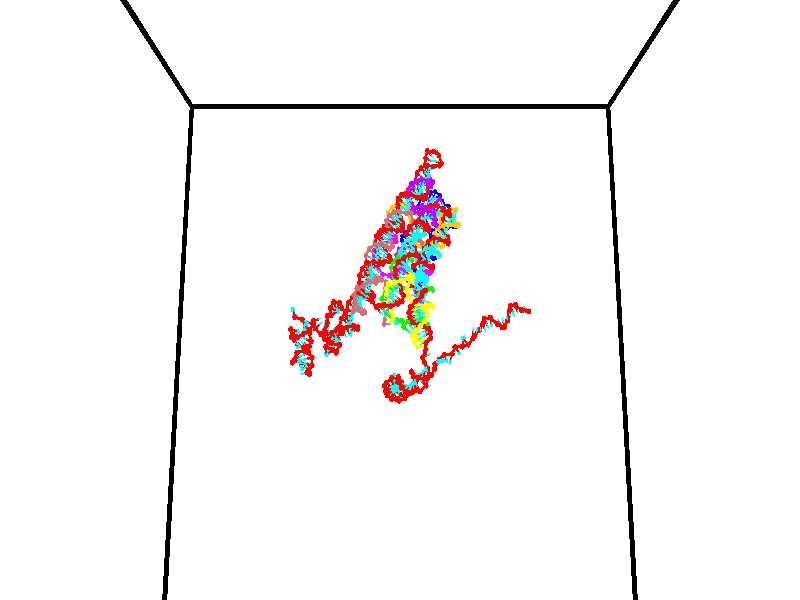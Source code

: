 // switches for output
#declare DRAW_BASES = 1; // possible values are 0, 1; only relevant for DNA ribbons
#declare DRAW_BASES_TYPE = 3; // possible values are 1, 2, 3; only relevant for DNA ribbons
#declare DRAW_FOG = 0; // set to 1 to enable fog

#include "colors.inc"

#include "transforms.inc"
background { rgb <1, 1, 1>}

#default {
   normal{
       ripples 0.25
       frequency 0.20
       turbulence 0.2
       lambda 5
   }
	finish {
		phong 0.1
		phong_size 40.
	}
}

// original window dimensions: 1024x640


// camera settings

camera {
	sky <0, 0.179814, -0.983701>
	up <0, 0.179814, -0.983701>
	right 1.6 * <1, 0, 0>
	location <35, 94.9851, 44.8844>
	look_at <35, 29.7336, 32.9568>
	direction <0, -65.2515, -11.9276>
	angle 67.0682
}


# declare cpy_camera_pos = <35, 94.9851, 44.8844>;
# if (DRAW_FOG = 1)
fog {
	fog_type 2
	up vnormalize(cpy_camera_pos)
	color rgbt<1,1,1,0.3>
	distance 1e-5
	fog_alt 3e-3
	fog_offset 56
}
# end


// LIGHTS

# declare lum = 6;
global_settings {
	ambient_light rgb lum * <0.05, 0.05, 0.05>
	max_trace_level 15
}# declare cpy_direct_light_amount = 0.25;
light_source
{	1000 * <-1, -1.16352, -0.803886>,
	rgb lum * cpy_direct_light_amount
	parallel
}

light_source
{	1000 * <1, 1.16352, 0.803886>,
	rgb lum * cpy_direct_light_amount
	parallel
}

// strand 0

// nucleotide -1

// particle -1
sphere {
	<24.403164, 34.908981, 35.362129> 0.250000
	pigment { color rgbt <1,0,0,0> }
	no_shadow
}
cylinder {
	<24.324774, 35.151192, 35.053600>,  <24.277739, 35.296516, 34.868484>, 0.100000
	pigment { color rgbt <1,0,0,0> }
	no_shadow
}
cylinder {
	<24.324774, 35.151192, 35.053600>,  <24.403164, 34.908981, 35.362129>, 0.100000
	pigment { color rgbt <1,0,0,0> }
	no_shadow
}

// particle -1
sphere {
	<24.324774, 35.151192, 35.053600> 0.100000
	pigment { color rgbt <1,0,0,0> }
	no_shadow
}
sphere {
	0, 1
	scale<0.080000,0.200000,0.300000>
	matrix <-0.208075, -0.794340, -0.570727,
		-0.958279, 0.048643, 0.281666,
		-0.195977, 0.605523, -0.771321,
		24.265980, 35.332848, 34.822205>
	pigment { color rgbt <0,1,1,0> }
	no_shadow
}
cylinder {
	<25.190405, 35.058247, 35.588886>,  <24.403164, 34.908981, 35.362129>, 0.130000
	pigment { color rgbt <1,0,0,0> }
	no_shadow
}

// nucleotide -1

// particle -1
sphere {
	<25.190405, 35.058247, 35.588886> 0.250000
	pigment { color rgbt <1,0,0,0> }
	no_shadow
}
cylinder {
	<25.450447, 35.210304, 35.852055>,  <25.606472, 35.301540, 36.009956>, 0.100000
	pigment { color rgbt <1,0,0,0> }
	no_shadow
}
cylinder {
	<25.450447, 35.210304, 35.852055>,  <25.190405, 35.058247, 35.588886>, 0.100000
	pigment { color rgbt <1,0,0,0> }
	no_shadow
}

// particle -1
sphere {
	<25.450447, 35.210304, 35.852055> 0.100000
	pigment { color rgbt <1,0,0,0> }
	no_shadow
}
sphere {
	0, 1
	scale<0.080000,0.200000,0.300000>
	matrix <-0.390229, -0.575916, 0.718361,
		0.651986, -0.723747, -0.226061,
		0.650104, 0.380146, 0.657916,
		25.645479, 35.324348, 36.049431>
	pigment { color rgbt <0,1,1,0> }
	no_shadow
}
cylinder {
	<25.436180, 34.552238, 36.052750>,  <25.190405, 35.058247, 35.588886>, 0.130000
	pigment { color rgbt <1,0,0,0> }
	no_shadow
}

// nucleotide -1

// particle -1
sphere {
	<25.436180, 34.552238, 36.052750> 0.250000
	pigment { color rgbt <1,0,0,0> }
	no_shadow
}
cylinder {
	<25.465139, 34.891315, 36.262959>,  <25.482515, 35.094761, 36.389084>, 0.100000
	pigment { color rgbt <1,0,0,0> }
	no_shadow
}
cylinder {
	<25.465139, 34.891315, 36.262959>,  <25.436180, 34.552238, 36.052750>, 0.100000
	pigment { color rgbt <1,0,0,0> }
	no_shadow
}

// particle -1
sphere {
	<25.465139, 34.891315, 36.262959> 0.100000
	pigment { color rgbt <1,0,0,0> }
	no_shadow
}
sphere {
	0, 1
	scale<0.080000,0.200000,0.300000>
	matrix <-0.260449, -0.492559, 0.830393,
		0.962769, -0.196992, 0.185120,
		0.072399, 0.847691, 0.525527,
		25.486858, 35.145622, 36.420616>
	pigment { color rgbt <0,1,1,0> }
	no_shadow
}
cylinder {
	<25.845852, 34.422630, 36.660709>,  <25.436180, 34.552238, 36.052750>, 0.130000
	pigment { color rgbt <1,0,0,0> }
	no_shadow
}

// nucleotide -1

// particle -1
sphere {
	<25.845852, 34.422630, 36.660709> 0.250000
	pigment { color rgbt <1,0,0,0> }
	no_shadow
}
cylinder {
	<25.650993, 34.761311, 36.746307>,  <25.534079, 34.964520, 36.797665>, 0.100000
	pigment { color rgbt <1,0,0,0> }
	no_shadow
}
cylinder {
	<25.650993, 34.761311, 36.746307>,  <25.845852, 34.422630, 36.660709>, 0.100000
	pigment { color rgbt <1,0,0,0> }
	no_shadow
}

// particle -1
sphere {
	<25.650993, 34.761311, 36.746307> 0.100000
	pigment { color rgbt <1,0,0,0> }
	no_shadow
}
sphere {
	0, 1
	scale<0.080000,0.200000,0.300000>
	matrix <-0.246242, -0.368257, 0.896522,
		0.837887, 0.384042, 0.387887,
		-0.487144, 0.846698, 0.213991,
		25.504850, 35.015320, 36.810505>
	pigment { color rgbt <0,1,1,0> }
	no_shadow
}
cylinder {
	<26.054861, 34.603352, 37.378437>,  <25.845852, 34.422630, 36.660709>, 0.130000
	pigment { color rgbt <1,0,0,0> }
	no_shadow
}

// nucleotide -1

// particle -1
sphere {
	<26.054861, 34.603352, 37.378437> 0.250000
	pigment { color rgbt <1,0,0,0> }
	no_shadow
}
cylinder {
	<25.716137, 34.787804, 37.272404>,  <25.512903, 34.898476, 37.208782>, 0.100000
	pigment { color rgbt <1,0,0,0> }
	no_shadow
}
cylinder {
	<25.716137, 34.787804, 37.272404>,  <26.054861, 34.603352, 37.378437>, 0.100000
	pigment { color rgbt <1,0,0,0> }
	no_shadow
}

// particle -1
sphere {
	<25.716137, 34.787804, 37.272404> 0.100000
	pigment { color rgbt <1,0,0,0> }
	no_shadow
}
sphere {
	0, 1
	scale<0.080000,0.200000,0.300000>
	matrix <-0.442291, -0.333633, 0.832507,
		0.295455, 0.822220, 0.486478,
		-0.846809, 0.461133, -0.265087,
		25.462093, 34.926144, 37.192879>
	pigment { color rgbt <0,1,1,0> }
	no_shadow
}
cylinder {
	<25.958645, 35.081669, 37.876522>,  <26.054861, 34.603352, 37.378437>, 0.130000
	pigment { color rgbt <1,0,0,0> }
	no_shadow
}

// nucleotide -1

// particle -1
sphere {
	<25.958645, 35.081669, 37.876522> 0.250000
	pigment { color rgbt <1,0,0,0> }
	no_shadow
}
cylinder {
	<25.608091, 35.001251, 37.701462>,  <25.397758, 34.953003, 37.596428>, 0.100000
	pigment { color rgbt <1,0,0,0> }
	no_shadow
}
cylinder {
	<25.608091, 35.001251, 37.701462>,  <25.958645, 35.081669, 37.876522>, 0.100000
	pigment { color rgbt <1,0,0,0> }
	no_shadow
}

// particle -1
sphere {
	<25.608091, 35.001251, 37.701462> 0.100000
	pigment { color rgbt <1,0,0,0> }
	no_shadow
}
sphere {
	0, 1
	scale<0.080000,0.200000,0.300000>
	matrix <-0.397763, -0.210212, 0.893082,
		-0.271545, 0.956762, 0.104259,
		-0.876383, -0.201042, -0.437646,
		25.345177, 34.940937, 37.570168>
	pigment { color rgbt <0,1,1,0> }
	no_shadow
}
cylinder {
	<25.514782, 35.375607, 38.259655>,  <25.958645, 35.081669, 37.876522>, 0.130000
	pigment { color rgbt <1,0,0,0> }
	no_shadow
}

// nucleotide -1

// particle -1
sphere {
	<25.514782, 35.375607, 38.259655> 0.250000
	pigment { color rgbt <1,0,0,0> }
	no_shadow
}
cylinder {
	<25.278521, 35.132126, 38.047764>,  <25.136765, 34.986038, 37.920628>, 0.100000
	pigment { color rgbt <1,0,0,0> }
	no_shadow
}
cylinder {
	<25.278521, 35.132126, 38.047764>,  <25.514782, 35.375607, 38.259655>, 0.100000
	pigment { color rgbt <1,0,0,0> }
	no_shadow
}

// particle -1
sphere {
	<25.278521, 35.132126, 38.047764> 0.100000
	pigment { color rgbt <1,0,0,0> }
	no_shadow
}
sphere {
	0, 1
	scale<0.080000,0.200000,0.300000>
	matrix <-0.444846, -0.302083, 0.843124,
		-0.673231, 0.733643, -0.092350,
		-0.590654, -0.608699, -0.529730,
		25.101324, 34.949516, 37.888844>
	pigment { color rgbt <0,1,1,0> }
	no_shadow
}
cylinder {
	<24.798473, 35.474960, 38.431160>,  <25.514782, 35.375607, 38.259655>, 0.130000
	pigment { color rgbt <1,0,0,0> }
	no_shadow
}

// nucleotide -1

// particle -1
sphere {
	<24.798473, 35.474960, 38.431160> 0.250000
	pigment { color rgbt <1,0,0,0> }
	no_shadow
}
cylinder {
	<24.911871, 35.107616, 38.320702>,  <24.979910, 34.887211, 38.254429>, 0.100000
	pigment { color rgbt <1,0,0,0> }
	no_shadow
}
cylinder {
	<24.911871, 35.107616, 38.320702>,  <24.798473, 35.474960, 38.431160>, 0.100000
	pigment { color rgbt <1,0,0,0> }
	no_shadow
}

// particle -1
sphere {
	<24.911871, 35.107616, 38.320702> 0.100000
	pigment { color rgbt <1,0,0,0> }
	no_shadow
}
sphere {
	0, 1
	scale<0.080000,0.200000,0.300000>
	matrix <-0.208193, -0.340028, 0.917080,
		-0.936102, -0.202497, -0.287591,
		0.283495, -0.918355, -0.276142,
		24.996920, 34.832111, 38.237858>
	pigment { color rgbt <0,1,1,0> }
	no_shadow
}
cylinder {
	<24.505522, 35.156231, 38.982105>,  <24.798473, 35.474960, 38.431160>, 0.130000
	pigment { color rgbt <1,0,0,0> }
	no_shadow
}

// nucleotide -1

// particle -1
sphere {
	<24.505522, 35.156231, 38.982105> 0.250000
	pigment { color rgbt <1,0,0,0> }
	no_shadow
}
cylinder {
	<24.732035, 34.869747, 38.818951>,  <24.867943, 34.697857, 38.721058>, 0.100000
	pigment { color rgbt <1,0,0,0> }
	no_shadow
}
cylinder {
	<24.732035, 34.869747, 38.818951>,  <24.505522, 35.156231, 38.982105>, 0.100000
	pigment { color rgbt <1,0,0,0> }
	no_shadow
}

// particle -1
sphere {
	<24.732035, 34.869747, 38.818951> 0.100000
	pigment { color rgbt <1,0,0,0> }
	no_shadow
}
sphere {
	0, 1
	scale<0.080000,0.200000,0.300000>
	matrix <-0.060657, -0.529748, 0.845983,
		-0.821976, -0.454324, -0.343430,
		0.566282, -0.716210, -0.407883,
		24.901920, 34.654884, 38.696587>
	pigment { color rgbt <0,1,1,0> }
	no_shadow
}
cylinder {
	<24.177536, 34.406063, 39.133373>,  <24.505522, 35.156231, 38.982105>, 0.130000
	pigment { color rgbt <1,0,0,0> }
	no_shadow
}

// nucleotide -1

// particle -1
sphere {
	<24.177536, 34.406063, 39.133373> 0.250000
	pigment { color rgbt <1,0,0,0> }
	no_shadow
}
cylinder {
	<24.562092, 34.354469, 39.036140>,  <24.792826, 34.323513, 38.977798>, 0.100000
	pigment { color rgbt <1,0,0,0> }
	no_shadow
}
cylinder {
	<24.562092, 34.354469, 39.036140>,  <24.177536, 34.406063, 39.133373>, 0.100000
	pigment { color rgbt <1,0,0,0> }
	no_shadow
}

// particle -1
sphere {
	<24.562092, 34.354469, 39.036140> 0.100000
	pigment { color rgbt <1,0,0,0> }
	no_shadow
}
sphere {
	0, 1
	scale<0.080000,0.200000,0.300000>
	matrix <0.109085, -0.632347, 0.766966,
		-0.252643, -0.763871, -0.593862,
		0.961391, -0.128987, -0.243085,
		24.850510, 34.315773, 38.963215>
	pigment { color rgbt <0,1,1,0> }
	no_shadow
}
cylinder {
	<24.208427, 33.682888, 38.951355>,  <24.177536, 34.406063, 39.133373>, 0.130000
	pigment { color rgbt <1,0,0,0> }
	no_shadow
}

// nucleotide -1

// particle -1
sphere {
	<24.208427, 33.682888, 38.951355> 0.250000
	pigment { color rgbt <1,0,0,0> }
	no_shadow
}
cylinder {
	<24.582870, 33.789654, 39.042973>,  <24.807537, 33.853714, 39.097942>, 0.100000
	pigment { color rgbt <1,0,0,0> }
	no_shadow
}
cylinder {
	<24.582870, 33.789654, 39.042973>,  <24.208427, 33.682888, 38.951355>, 0.100000
	pigment { color rgbt <1,0,0,0> }
	no_shadow
}

// particle -1
sphere {
	<24.582870, 33.789654, 39.042973> 0.100000
	pigment { color rgbt <1,0,0,0> }
	no_shadow
}
sphere {
	0, 1
	scale<0.080000,0.200000,0.300000>
	matrix <-0.028605, -0.591274, 0.805963,
		0.350549, -0.761020, -0.545861,
		0.936107, 0.266915, 0.229039,
		24.863703, 33.869728, 39.111683>
	pigment { color rgbt <0,1,1,0> }
	no_shadow
}
cylinder {
	<24.731075, 33.000057, 38.973080>,  <24.208427, 33.682888, 38.951355>, 0.130000
	pigment { color rgbt <1,0,0,0> }
	no_shadow
}

// nucleotide -1

// particle -1
sphere {
	<24.731075, 33.000057, 38.973080> 0.250000
	pigment { color rgbt <1,0,0,0> }
	no_shadow
}
cylinder {
	<24.858576, 33.302410, 39.201832>,  <24.935076, 33.483822, 39.339081>, 0.100000
	pigment { color rgbt <1,0,0,0> }
	no_shadow
}
cylinder {
	<24.858576, 33.302410, 39.201832>,  <24.731075, 33.000057, 38.973080>, 0.100000
	pigment { color rgbt <1,0,0,0> }
	no_shadow
}

// particle -1
sphere {
	<24.858576, 33.302410, 39.201832> 0.100000
	pigment { color rgbt <1,0,0,0> }
	no_shadow
}
sphere {
	0, 1
	scale<0.080000,0.200000,0.300000>
	matrix <-0.083154, -0.578721, 0.811275,
		0.944184, -0.306147, -0.121612,
		0.318749, 0.755881, 0.571877,
		24.954201, 33.529175, 39.373394>
	pigment { color rgbt <0,1,1,0> }
	no_shadow
}
cylinder {
	<25.444035, 32.829914, 39.208500>,  <24.731075, 33.000057, 38.973080>, 0.130000
	pigment { color rgbt <1,0,0,0> }
	no_shadow
}

// nucleotide -1

// particle -1
sphere {
	<25.444035, 32.829914, 39.208500> 0.250000
	pigment { color rgbt <1,0,0,0> }
	no_shadow
}
cylinder {
	<25.200418, 33.057705, 39.429325>,  <25.054249, 33.194378, 39.561821>, 0.100000
	pigment { color rgbt <1,0,0,0> }
	no_shadow
}
cylinder {
	<25.200418, 33.057705, 39.429325>,  <25.444035, 32.829914, 39.208500>, 0.100000
	pigment { color rgbt <1,0,0,0> }
	no_shadow
}

// particle -1
sphere {
	<25.200418, 33.057705, 39.429325> 0.100000
	pigment { color rgbt <1,0,0,0> }
	no_shadow
}
sphere {
	0, 1
	scale<0.080000,0.200000,0.300000>
	matrix <0.069489, -0.655055, 0.752379,
		0.790089, 0.496592, 0.359383,
		-0.609041, 0.569473, 0.552059,
		25.017706, 33.228546, 39.594944>
	pigment { color rgbt <0,1,1,0> }
	no_shadow
}
cylinder {
	<25.725336, 32.778328, 39.866028>,  <25.444035, 32.829914, 39.208500>, 0.130000
	pigment { color rgbt <1,0,0,0> }
	no_shadow
}

// nucleotide -1

// particle -1
sphere {
	<25.725336, 32.778328, 39.866028> 0.250000
	pigment { color rgbt <1,0,0,0> }
	no_shadow
}
cylinder {
	<25.356247, 32.923561, 39.917793>,  <25.134792, 33.010700, 39.948853>, 0.100000
	pigment { color rgbt <1,0,0,0> }
	no_shadow
}
cylinder {
	<25.356247, 32.923561, 39.917793>,  <25.725336, 32.778328, 39.866028>, 0.100000
	pigment { color rgbt <1,0,0,0> }
	no_shadow
}

// particle -1
sphere {
	<25.356247, 32.923561, 39.917793> 0.100000
	pigment { color rgbt <1,0,0,0> }
	no_shadow
}
sphere {
	0, 1
	scale<0.080000,0.200000,0.300000>
	matrix <-0.021069, -0.382750, 0.923612,
		0.384882, 0.849513, 0.360823,
		-0.922725, 0.363084, 0.129416,
		25.079430, 33.032486, 39.956619>
	pigment { color rgbt <0,1,1,0> }
	no_shadow
}
cylinder {
	<25.778933, 33.445042, 40.046986>,  <25.725336, 32.778328, 39.866028>, 0.130000
	pigment { color rgbt <1,0,0,0> }
	no_shadow
}

// nucleotide -1

// particle -1
sphere {
	<25.778933, 33.445042, 40.046986> 0.250000
	pigment { color rgbt <1,0,0,0> }
	no_shadow
}
cylinder {
	<25.839699, 33.337261, 39.666603>,  <25.876158, 33.272594, 39.438374>, 0.100000
	pigment { color rgbt <1,0,0,0> }
	no_shadow
}
cylinder {
	<25.839699, 33.337261, 39.666603>,  <25.778933, 33.445042, 40.046986>, 0.100000
	pigment { color rgbt <1,0,0,0> }
	no_shadow
}

// particle -1
sphere {
	<25.839699, 33.337261, 39.666603> 0.100000
	pigment { color rgbt <1,0,0,0> }
	no_shadow
}
sphere {
	0, 1
	scale<0.080000,0.200000,0.300000>
	matrix <-0.189862, -0.952161, 0.239461,
		-0.969987, 0.144172, -0.195806,
		0.151916, -0.269450, -0.950957,
		25.885273, 33.256428, 39.381317>
	pigment { color rgbt <0,1,1,0> }
	no_shadow
}
cylinder {
	<25.700031, 34.288532, 39.896309>,  <25.778933, 33.445042, 40.046986>, 0.130000
	pigment { color rgbt <1,0,0,0> }
	no_shadow
}

// nucleotide -1

// particle -1
sphere {
	<25.700031, 34.288532, 39.896309> 0.250000
	pigment { color rgbt <1,0,0,0> }
	no_shadow
}
cylinder {
	<25.589634, 33.979218, 39.667976>,  <25.523396, 33.793629, 39.530975>, 0.100000
	pigment { color rgbt <1,0,0,0> }
	no_shadow
}
cylinder {
	<25.589634, 33.979218, 39.667976>,  <25.700031, 34.288532, 39.896309>, 0.100000
	pigment { color rgbt <1,0,0,0> }
	no_shadow
}

// particle -1
sphere {
	<25.589634, 33.979218, 39.667976> 0.100000
	pigment { color rgbt <1,0,0,0> }
	no_shadow
}
sphere {
	0, 1
	scale<0.080000,0.200000,0.300000>
	matrix <0.004972, 0.592746, -0.805374,
		0.961147, -0.225114, -0.159748,
		-0.275991, -0.773289, -0.570836,
		25.506836, 33.747231, 39.496727>
	pigment { color rgbt <0,1,1,0> }
	no_shadow
}
cylinder {
	<26.144632, 34.231125, 39.367138>,  <25.700031, 34.288532, 39.896309>, 0.130000
	pigment { color rgbt <1,0,0,0> }
	no_shadow
}

// nucleotide -1

// particle -1
sphere {
	<26.144632, 34.231125, 39.367138> 0.250000
	pigment { color rgbt <1,0,0,0> }
	no_shadow
}
cylinder {
	<25.780411, 34.094345, 39.274216>,  <25.561878, 34.012276, 39.218464>, 0.100000
	pigment { color rgbt <1,0,0,0> }
	no_shadow
}
cylinder {
	<25.780411, 34.094345, 39.274216>,  <26.144632, 34.231125, 39.367138>, 0.100000
	pigment { color rgbt <1,0,0,0> }
	no_shadow
}

// particle -1
sphere {
	<25.780411, 34.094345, 39.274216> 0.100000
	pigment { color rgbt <1,0,0,0> }
	no_shadow
}
sphere {
	0, 1
	scale<0.080000,0.200000,0.300000>
	matrix <-0.074669, 0.688746, -0.721147,
		0.406594, -0.639296, -0.652672,
		-0.910552, -0.341948, -0.232305,
		25.507244, 33.991760, 39.204525>
	pigment { color rgbt <0,1,1,0> }
	no_shadow
}
cylinder {
	<26.113735, 34.102425, 38.687595>,  <26.144632, 34.231125, 39.367138>, 0.130000
	pigment { color rgbt <1,0,0,0> }
	no_shadow
}

// nucleotide -1

// particle -1
sphere {
	<26.113735, 34.102425, 38.687595> 0.250000
	pigment { color rgbt <1,0,0,0> }
	no_shadow
}
cylinder {
	<25.731977, 34.183277, 38.775482>,  <25.502922, 34.231789, 38.828213>, 0.100000
	pigment { color rgbt <1,0,0,0> }
	no_shadow
}
cylinder {
	<25.731977, 34.183277, 38.775482>,  <26.113735, 34.102425, 38.687595>, 0.100000
	pigment { color rgbt <1,0,0,0> }
	no_shadow
}

// particle -1
sphere {
	<25.731977, 34.183277, 38.775482> 0.100000
	pigment { color rgbt <1,0,0,0> }
	no_shadow
}
sphere {
	0, 1
	scale<0.080000,0.200000,0.300000>
	matrix <-0.086038, 0.518502, -0.850737,
		-0.285881, -0.830842, -0.477465,
		-0.954395, 0.202130, 0.219714,
		25.445660, 34.243916, 38.841396>
	pigment { color rgbt <0,1,1,0> }
	no_shadow
}
cylinder {
	<25.729025, 33.785606, 38.232639>,  <26.113735, 34.102425, 38.687595>, 0.130000
	pigment { color rgbt <1,0,0,0> }
	no_shadow
}

// nucleotide -1

// particle -1
sphere {
	<25.729025, 33.785606, 38.232639> 0.250000
	pigment { color rgbt <1,0,0,0> }
	no_shadow
}
cylinder {
	<25.462454, 34.055702, 38.359081>,  <25.302511, 34.217758, 38.434948>, 0.100000
	pigment { color rgbt <1,0,0,0> }
	no_shadow
}
cylinder {
	<25.462454, 34.055702, 38.359081>,  <25.729025, 33.785606, 38.232639>, 0.100000
	pigment { color rgbt <1,0,0,0> }
	no_shadow
}

// particle -1
sphere {
	<25.462454, 34.055702, 38.359081> 0.100000
	pigment { color rgbt <1,0,0,0> }
	no_shadow
}
sphere {
	0, 1
	scale<0.080000,0.200000,0.300000>
	matrix <-0.217311, 0.229651, -0.948703,
		-0.713195, -0.700937, -0.006310,
		-0.666430, 0.675239, 0.316107,
		25.262526, 34.258274, 38.453915>
	pigment { color rgbt <0,1,1,0> }
	no_shadow
}
cylinder {
	<25.276096, 33.645725, 37.817371>,  <25.729025, 33.785606, 38.232639>, 0.130000
	pigment { color rgbt <1,0,0,0> }
	no_shadow
}

// nucleotide -1

// particle -1
sphere {
	<25.276096, 33.645725, 37.817371> 0.250000
	pigment { color rgbt <1,0,0,0> }
	no_shadow
}
cylinder {
	<25.190517, 34.012459, 37.952217>,  <25.139170, 34.232498, 38.033127>, 0.100000
	pigment { color rgbt <1,0,0,0> }
	no_shadow
}
cylinder {
	<25.190517, 34.012459, 37.952217>,  <25.276096, 33.645725, 37.817371>, 0.100000
	pigment { color rgbt <1,0,0,0> }
	no_shadow
}

// particle -1
sphere {
	<25.190517, 34.012459, 37.952217> 0.100000
	pigment { color rgbt <1,0,0,0> }
	no_shadow
}
sphere {
	0, 1
	scale<0.080000,0.200000,0.300000>
	matrix <-0.418521, 0.225796, -0.879691,
		-0.882647, -0.329299, 0.335404,
		-0.213948, 0.916830, 0.337117,
		25.126333, 34.287506, 38.053352>
	pigment { color rgbt <0,1,1,0> }
	no_shadow
}
cylinder {
	<24.546915, 33.649738, 37.539818>,  <25.276096, 33.645725, 37.817371>, 0.130000
	pigment { color rgbt <1,0,0,0> }
	no_shadow
}

// nucleotide -1

// particle -1
sphere {
	<24.546915, 33.649738, 37.539818> 0.250000
	pigment { color rgbt <1,0,0,0> }
	no_shadow
}
cylinder {
	<24.607248, 34.002460, 37.718555>,  <24.643448, 34.214092, 37.825798>, 0.100000
	pigment { color rgbt <1,0,0,0> }
	no_shadow
}
cylinder {
	<24.607248, 34.002460, 37.718555>,  <24.546915, 33.649738, 37.539818>, 0.100000
	pigment { color rgbt <1,0,0,0> }
	no_shadow
}

// particle -1
sphere {
	<24.607248, 34.002460, 37.718555> 0.100000
	pigment { color rgbt <1,0,0,0> }
	no_shadow
}
sphere {
	0, 1
	scale<0.080000,0.200000,0.300000>
	matrix <0.153793, 0.425578, -0.891757,
		-0.976523, 0.203227, -0.071425,
		0.150832, 0.881806, 0.446842,
		24.652498, 34.267002, 37.852608>
	pigment { color rgbt <0,1,1,0> }
	no_shadow
}
cylinder {
	<24.265039, 34.188858, 37.187016>,  <24.546915, 33.649738, 37.539818>, 0.130000
	pigment { color rgbt <1,0,0,0> }
	no_shadow
}

// nucleotide -1

// particle -1
sphere {
	<24.265039, 34.188858, 37.187016> 0.250000
	pigment { color rgbt <1,0,0,0> }
	no_shadow
}
cylinder {
	<24.499826, 34.429749, 37.403458>,  <24.640699, 34.574284, 37.533321>, 0.100000
	pigment { color rgbt <1,0,0,0> }
	no_shadow
}
cylinder {
	<24.499826, 34.429749, 37.403458>,  <24.265039, 34.188858, 37.187016>, 0.100000
	pigment { color rgbt <1,0,0,0> }
	no_shadow
}

// particle -1
sphere {
	<24.499826, 34.429749, 37.403458> 0.100000
	pigment { color rgbt <1,0,0,0> }
	no_shadow
}
sphere {
	0, 1
	scale<0.080000,0.200000,0.300000>
	matrix <0.218272, 0.525888, -0.822070,
		-0.779632, 0.600636, 0.177230,
		0.586968, 0.602228, 0.541101,
		24.675917, 34.610416, 37.565788>
	pigment { color rgbt <0,1,1,0> }
	no_shadow
}
cylinder {
	<24.086460, 34.884117, 37.046772>,  <24.265039, 34.188858, 37.187016>, 0.130000
	pigment { color rgbt <1,0,0,0> }
	no_shadow
}

// nucleotide -1

// particle -1
sphere {
	<24.086460, 34.884117, 37.046772> 0.250000
	pigment { color rgbt <1,0,0,0> }
	no_shadow
}
cylinder {
	<24.464809, 34.901440, 37.175423>,  <24.691820, 34.911831, 37.252613>, 0.100000
	pigment { color rgbt <1,0,0,0> }
	no_shadow
}
cylinder {
	<24.464809, 34.901440, 37.175423>,  <24.086460, 34.884117, 37.046772>, 0.100000
	pigment { color rgbt <1,0,0,0> }
	no_shadow
}

// particle -1
sphere {
	<24.464809, 34.901440, 37.175423> 0.100000
	pigment { color rgbt <1,0,0,0> }
	no_shadow
}
sphere {
	0, 1
	scale<0.080000,0.200000,0.300000>
	matrix <0.231771, 0.603577, -0.762874,
		-0.227162, 0.796128, 0.560872,
		0.945875, 0.043302, 0.321629,
		24.748571, 34.914429, 37.271912>
	pigment { color rgbt <0,1,1,0> }
	no_shadow
}
cylinder {
	<24.082289, 35.256931, 36.437550>,  <24.086460, 34.884117, 37.046772>, 0.130000
	pigment { color rgbt <1,0,0,0> }
	no_shadow
}

// nucleotide -1

// particle -1
sphere {
	<24.082289, 35.256931, 36.437550> 0.250000
	pigment { color rgbt <1,0,0,0> }
	no_shadow
}
cylinder {
	<24.466711, 35.243732, 36.547298>,  <24.697365, 35.235813, 36.613148>, 0.100000
	pigment { color rgbt <1,0,0,0> }
	no_shadow
}
cylinder {
	<24.466711, 35.243732, 36.547298>,  <24.082289, 35.256931, 36.437550>, 0.100000
	pigment { color rgbt <1,0,0,0> }
	no_shadow
}

// particle -1
sphere {
	<24.466711, 35.243732, 36.547298> 0.100000
	pigment { color rgbt <1,0,0,0> }
	no_shadow
}
sphere {
	0, 1
	scale<0.080000,0.200000,0.300000>
	matrix <-0.067889, -0.990609, 0.118678,
		0.267878, -0.132683, -0.954273,
		0.961058, -0.032993, 0.274370,
		24.755028, 35.233833, 36.629608>
	pigment { color rgbt <0,1,1,0> }
	no_shadow
}
cylinder {
	<24.414104, 35.638222, 36.975189>,  <24.082289, 35.256931, 36.437550>, 0.130000
	pigment { color rgbt <1,0,0,0> }
	no_shadow
}

// nucleotide -1

// particle -1
sphere {
	<24.414104, 35.638222, 36.975189> 0.250000
	pigment { color rgbt <1,0,0,0> }
	no_shadow
}
cylinder {
	<24.731516, 35.406750, 37.050503>,  <24.921963, 35.267868, 37.095692>, 0.100000
	pigment { color rgbt <1,0,0,0> }
	no_shadow
}
cylinder {
	<24.731516, 35.406750, 37.050503>,  <24.414104, 35.638222, 36.975189>, 0.100000
	pigment { color rgbt <1,0,0,0> }
	no_shadow
}

// particle -1
sphere {
	<24.731516, 35.406750, 37.050503> 0.100000
	pigment { color rgbt <1,0,0,0> }
	no_shadow
}
sphere {
	0, 1
	scale<0.080000,0.200000,0.300000>
	matrix <0.553516, 0.557803, -0.618446,
		0.252857, 0.594970, 0.762938,
		0.793526, -0.578677, 0.188281,
		24.969574, 35.233147, 37.106987>
	pigment { color rgbt <0,1,1,0> }
	no_shadow
}
cylinder {
	<24.899101, 36.106731, 37.234791>,  <24.414104, 35.638222, 36.975189>, 0.130000
	pigment { color rgbt <1,0,0,0> }
	no_shadow
}

// nucleotide -1

// particle -1
sphere {
	<24.899101, 36.106731, 37.234791> 0.250000
	pigment { color rgbt <1,0,0,0> }
	no_shadow
}
cylinder {
	<25.103142, 35.784637, 37.113861>,  <25.225565, 35.591381, 37.041302>, 0.100000
	pigment { color rgbt <1,0,0,0> }
	no_shadow
}
cylinder {
	<25.103142, 35.784637, 37.113861>,  <24.899101, 36.106731, 37.234791>, 0.100000
	pigment { color rgbt <1,0,0,0> }
	no_shadow
}

// particle -1
sphere {
	<25.103142, 35.784637, 37.113861> 0.100000
	pigment { color rgbt <1,0,0,0> }
	no_shadow
}
sphere {
	0, 1
	scale<0.080000,0.200000,0.300000>
	matrix <0.552145, 0.576070, -0.602726,
		0.659495, 0.140522, 0.738458,
		0.510100, -0.805231, -0.302327,
		25.256172, 35.543068, 37.023163>
	pigment { color rgbt <0,1,1,0> }
	no_shadow
}
cylinder {
	<25.512821, 36.329052, 36.983456>,  <24.899101, 36.106731, 37.234791>, 0.130000
	pigment { color rgbt <1,0,0,0> }
	no_shadow
}

// nucleotide -1

// particle -1
sphere {
	<25.512821, 36.329052, 36.983456> 0.250000
	pigment { color rgbt <1,0,0,0> }
	no_shadow
}
cylinder {
	<25.499311, 35.965660, 36.816826>,  <25.491205, 35.747627, 36.716850>, 0.100000
	pigment { color rgbt <1,0,0,0> }
	no_shadow
}
cylinder {
	<25.499311, 35.965660, 36.816826>,  <25.512821, 36.329052, 36.983456>, 0.100000
	pigment { color rgbt <1,0,0,0> }
	no_shadow
}

// particle -1
sphere {
	<25.499311, 35.965660, 36.816826> 0.100000
	pigment { color rgbt <1,0,0,0> }
	no_shadow
}
sphere {
	0, 1
	scale<0.080000,0.200000,0.300000>
	matrix <0.361932, 0.377401, -0.852393,
		0.931593, -0.179559, 0.316060,
		-0.033774, -0.908475, -0.416572,
		25.489180, 35.693119, 36.691853>
	pigment { color rgbt <0,1,1,0> }
	no_shadow
}
cylinder {
	<26.119652, 36.197525, 36.603024>,  <25.512821, 36.329052, 36.983456>, 0.130000
	pigment { color rgbt <1,0,0,0> }
	no_shadow
}

// nucleotide -1

// particle -1
sphere {
	<26.119652, 36.197525, 36.603024> 0.250000
	pigment { color rgbt <1,0,0,0> }
	no_shadow
}
cylinder {
	<25.826347, 35.987568, 36.430134>,  <25.650364, 35.861595, 36.326401>, 0.100000
	pigment { color rgbt <1,0,0,0> }
	no_shadow
}
cylinder {
	<25.826347, 35.987568, 36.430134>,  <26.119652, 36.197525, 36.603024>, 0.100000
	pigment { color rgbt <1,0,0,0> }
	no_shadow
}

// particle -1
sphere {
	<25.826347, 35.987568, 36.430134> 0.100000
	pigment { color rgbt <1,0,0,0> }
	no_shadow
}
sphere {
	0, 1
	scale<0.080000,0.200000,0.300000>
	matrix <0.225453, 0.412025, -0.882840,
		0.641481, -0.744799, -0.183784,
		-0.733262, -0.524890, -0.432224,
		25.606369, 35.830101, 36.300468>
	pigment { color rgbt <0,1,1,0> }
	no_shadow
}
cylinder {
	<26.431583, 35.727104, 36.113152>,  <26.119652, 36.197525, 36.603024>, 0.130000
	pigment { color rgbt <1,0,0,0> }
	no_shadow
}

// nucleotide -1

// particle -1
sphere {
	<26.431583, 35.727104, 36.113152> 0.250000
	pigment { color rgbt <1,0,0,0> }
	no_shadow
}
cylinder {
	<26.074816, 35.881226, 36.018478>,  <25.860754, 35.973698, 35.961674>, 0.100000
	pigment { color rgbt <1,0,0,0> }
	no_shadow
}
cylinder {
	<26.074816, 35.881226, 36.018478>,  <26.431583, 35.727104, 36.113152>, 0.100000
	pigment { color rgbt <1,0,0,0> }
	no_shadow
}

// particle -1
sphere {
	<26.074816, 35.881226, 36.018478> 0.100000
	pigment { color rgbt <1,0,0,0> }
	no_shadow
}
sphere {
	0, 1
	scale<0.080000,0.200000,0.300000>
	matrix <0.422878, 0.525336, -0.738374,
		-0.160164, -0.758657, -0.631496,
		-0.891920, 0.385307, -0.236679,
		25.807240, 35.996819, 35.947475>
	pigment { color rgbt <0,1,1,0> }
	no_shadow
}
cylinder {
	<26.341419, 35.185280, 35.732830>,  <26.431583, 35.727104, 36.113152>, 0.130000
	pigment { color rgbt <1,0,0,0> }
	no_shadow
}

// nucleotide -1

// particle -1
sphere {
	<26.341419, 35.185280, 35.732830> 0.250000
	pigment { color rgbt <1,0,0,0> }
	no_shadow
}
cylinder {
	<26.599089, 34.906456, 35.606876>,  <26.753691, 34.739162, 35.531303>, 0.100000
	pigment { color rgbt <1,0,0,0> }
	no_shadow
}
cylinder {
	<26.599089, 34.906456, 35.606876>,  <26.341419, 35.185280, 35.732830>, 0.100000
	pigment { color rgbt <1,0,0,0> }
	no_shadow
}

// particle -1
sphere {
	<26.599089, 34.906456, 35.606876> 0.100000
	pigment { color rgbt <1,0,0,0> }
	no_shadow
}
sphere {
	0, 1
	scale<0.080000,0.200000,0.300000>
	matrix <0.570061, 0.163047, 0.805261,
		-0.509972, -0.698232, 0.502396,
		0.644173, -0.697057, -0.314885,
		26.792341, 34.697338, 35.512409>
	pigment { color rgbt <0,1,1,0> }
	no_shadow
}
cylinder {
	<26.433155, 34.698715, 36.272972>,  <26.341419, 35.185280, 35.732830>, 0.130000
	pigment { color rgbt <1,0,0,0> }
	no_shadow
}

// nucleotide -1

// particle -1
sphere {
	<26.433155, 34.698715, 36.272972> 0.250000
	pigment { color rgbt <1,0,0,0> }
	no_shadow
}
cylinder {
	<26.765991, 34.755062, 36.058388>,  <26.965693, 34.788872, 35.929638>, 0.100000
	pigment { color rgbt <1,0,0,0> }
	no_shadow
}
cylinder {
	<26.765991, 34.755062, 36.058388>,  <26.433155, 34.698715, 36.272972>, 0.100000
	pigment { color rgbt <1,0,0,0> }
	no_shadow
}

// particle -1
sphere {
	<26.765991, 34.755062, 36.058388> 0.100000
	pigment { color rgbt <1,0,0,0> }
	no_shadow
}
sphere {
	0, 1
	scale<0.080000,0.200000,0.300000>
	matrix <0.538161, 0.028986, 0.842343,
		0.134209, -0.989604, -0.051691,
		0.832088, 0.140869, -0.536457,
		27.015617, 34.797321, 35.897449>
	pigment { color rgbt <0,1,1,0> }
	no_shadow
}
cylinder {
	<27.012966, 34.464375, 36.760071>,  <26.433155, 34.698715, 36.272972>, 0.130000
	pigment { color rgbt <1,0,0,0> }
	no_shadow
}

// nucleotide -1

// particle -1
sphere {
	<27.012966, 34.464375, 36.760071> 0.250000
	pigment { color rgbt <1,0,0,0> }
	no_shadow
}
cylinder {
	<27.210861, 34.658676, 36.471825>,  <27.329597, 34.775257, 36.298878>, 0.100000
	pigment { color rgbt <1,0,0,0> }
	no_shadow
}
cylinder {
	<27.210861, 34.658676, 36.471825>,  <27.012966, 34.464375, 36.760071>, 0.100000
	pigment { color rgbt <1,0,0,0> }
	no_shadow
}

// particle -1
sphere {
	<27.210861, 34.658676, 36.471825> 0.100000
	pigment { color rgbt <1,0,0,0> }
	no_shadow
}
sphere {
	0, 1
	scale<0.080000,0.200000,0.300000>
	matrix <0.690799, 0.283299, 0.665236,
		0.527287, -0.826915, -0.195398,
		0.494737, 0.485751, -0.720611,
		27.359282, 34.804401, 36.255642>
	pigment { color rgbt <0,1,1,0> }
	no_shadow
}
cylinder {
	<27.730158, 34.214008, 36.705303>,  <27.012966, 34.464375, 36.760071>, 0.130000
	pigment { color rgbt <1,0,0,0> }
	no_shadow
}

// nucleotide -1

// particle -1
sphere {
	<27.730158, 34.214008, 36.705303> 0.250000
	pigment { color rgbt <1,0,0,0> }
	no_shadow
}
cylinder {
	<27.738163, 34.591419, 36.573032>,  <27.742966, 34.817867, 36.493671>, 0.100000
	pigment { color rgbt <1,0,0,0> }
	no_shadow
}
cylinder {
	<27.738163, 34.591419, 36.573032>,  <27.730158, 34.214008, 36.705303>, 0.100000
	pigment { color rgbt <1,0,0,0> }
	no_shadow
}

// particle -1
sphere {
	<27.738163, 34.591419, 36.573032> 0.100000
	pigment { color rgbt <1,0,0,0> }
	no_shadow
}
sphere {
	0, 1
	scale<0.080000,0.200000,0.300000>
	matrix <0.679353, 0.229828, 0.696891,
		0.733538, -0.238593, -0.636392,
		0.020013, 0.943532, -0.330677,
		27.744167, 34.874477, 36.473831>
	pigment { color rgbt <0,1,1,0> }
	no_shadow
}
cylinder {
	<28.390491, 34.333324, 36.808918>,  <27.730158, 34.214008, 36.705303>, 0.130000
	pigment { color rgbt <1,0,0,0> }
	no_shadow
}

// nucleotide -1

// particle -1
sphere {
	<28.390491, 34.333324, 36.808918> 0.250000
	pigment { color rgbt <1,0,0,0> }
	no_shadow
}
cylinder {
	<28.238440, 34.701527, 36.772778>,  <28.147209, 34.922447, 36.751091>, 0.100000
	pigment { color rgbt <1,0,0,0> }
	no_shadow
}
cylinder {
	<28.238440, 34.701527, 36.772778>,  <28.390491, 34.333324, 36.808918>, 0.100000
	pigment { color rgbt <1,0,0,0> }
	no_shadow
}

// particle -1
sphere {
	<28.238440, 34.701527, 36.772778> 0.100000
	pigment { color rgbt <1,0,0,0> }
	no_shadow
}
sphere {
	0, 1
	scale<0.080000,0.200000,0.300000>
	matrix <0.526958, 0.295816, 0.796748,
		0.760143, 0.255254, -0.597518,
		-0.380129, 0.920510, -0.090354,
		28.124401, 34.977680, 36.745670>
	pigment { color rgbt <0,1,1,0> }
	no_shadow
}
cylinder {
	<28.795443, 34.862633, 36.578835>,  <28.390491, 34.333324, 36.808918>, 0.130000
	pigment { color rgbt <1,0,0,0> }
	no_shadow
}

// nucleotide -1

// particle -1
sphere {
	<28.795443, 34.862633, 36.578835> 0.250000
	pigment { color rgbt <1,0,0,0> }
	no_shadow
}
cylinder {
	<28.519489, 35.032768, 36.813148>,  <28.353918, 35.134850, 36.953739>, 0.100000
	pigment { color rgbt <1,0,0,0> }
	no_shadow
}
cylinder {
	<28.519489, 35.032768, 36.813148>,  <28.795443, 34.862633, 36.578835>, 0.100000
	pigment { color rgbt <1,0,0,0> }
	no_shadow
}

// particle -1
sphere {
	<28.519489, 35.032768, 36.813148> 0.100000
	pigment { color rgbt <1,0,0,0> }
	no_shadow
}
sphere {
	0, 1
	scale<0.080000,0.200000,0.300000>
	matrix <0.705877, 0.215693, 0.674696,
		0.160627, 0.878954, -0.449042,
		-0.689882, 0.425343, 0.585787,
		28.312525, 35.160370, 36.988884>
	pigment { color rgbt <0,1,1,0> }
	no_shadow
}
cylinder {
	<29.257210, 35.413689, 36.774677>,  <28.795443, 34.862633, 36.578835>, 0.130000
	pigment { color rgbt <1,0,0,0> }
	no_shadow
}

// nucleotide -1

// particle -1
sphere {
	<29.257210, 35.413689, 36.774677> 0.250000
	pigment { color rgbt <1,0,0,0> }
	no_shadow
}
cylinder {
	<28.892235, 35.463825, 36.618858>,  <28.673250, 35.493908, 36.525368>, 0.100000
	pigment { color rgbt <1,0,0,0> }
	no_shadow
}
cylinder {
	<28.892235, 35.463825, 36.618858>,  <29.257210, 35.413689, 36.774677>, 0.100000
	pigment { color rgbt <1,0,0,0> }
	no_shadow
}

// particle -1
sphere {
	<28.892235, 35.463825, 36.618858> 0.100000
	pigment { color rgbt <1,0,0,0> }
	no_shadow
}
sphere {
	0, 1
	scale<0.080000,0.200000,0.300000>
	matrix <-0.239912, 0.607334, 0.757356,
		0.331517, 0.784496, -0.524082,
		-0.912436, 0.125343, -0.389552,
		28.618504, 35.501427, 36.501991>
	pigment { color rgbt <0,1,1,0> }
	no_shadow
}
cylinder {
	<29.237450, 36.091148, 36.442459>,  <29.257210, 35.413689, 36.774677>, 0.130000
	pigment { color rgbt <1,0,0,0> }
	no_shadow
}

// nucleotide -1

// particle -1
sphere {
	<29.237450, 36.091148, 36.442459> 0.250000
	pigment { color rgbt <1,0,0,0> }
	no_shadow
}
cylinder {
	<28.901163, 35.934757, 36.592304>,  <28.699392, 35.840923, 36.682213>, 0.100000
	pigment { color rgbt <1,0,0,0> }
	no_shadow
}
cylinder {
	<28.901163, 35.934757, 36.592304>,  <29.237450, 36.091148, 36.442459>, 0.100000
	pigment { color rgbt <1,0,0,0> }
	no_shadow
}

// particle -1
sphere {
	<28.901163, 35.934757, 36.592304> 0.100000
	pigment { color rgbt <1,0,0,0> }
	no_shadow
}
sphere {
	0, 1
	scale<0.080000,0.200000,0.300000>
	matrix <-0.109381, 0.800199, 0.589675,
		-0.530316, 0.454772, -0.715504,
		-0.840714, -0.390977, 0.374615,
		28.648949, 35.817463, 36.704689>
	pigment { color rgbt <0,1,1,0> }
	no_shadow
}
cylinder {
	<28.919064, 36.678154, 36.600918>,  <29.237450, 36.091148, 36.442459>, 0.130000
	pigment { color rgbt <1,0,0,0> }
	no_shadow
}

// nucleotide -1

// particle -1
sphere {
	<28.919064, 36.678154, 36.600918> 0.250000
	pigment { color rgbt <1,0,0,0> }
	no_shadow
}
cylinder {
	<28.778330, 36.354164, 36.788601>,  <28.693890, 36.159771, 36.901211>, 0.100000
	pigment { color rgbt <1,0,0,0> }
	no_shadow
}
cylinder {
	<28.778330, 36.354164, 36.788601>,  <28.919064, 36.678154, 36.600918>, 0.100000
	pigment { color rgbt <1,0,0,0> }
	no_shadow
}

// particle -1
sphere {
	<28.778330, 36.354164, 36.788601> 0.100000
	pigment { color rgbt <1,0,0,0> }
	no_shadow
}
sphere {
	0, 1
	scale<0.080000,0.200000,0.300000>
	matrix <0.114108, 0.460408, 0.880343,
		-0.929080, 0.363278, -0.069564,
		-0.351837, -0.809971, 0.469209,
		28.672779, 36.111172, 36.929363>
	pigment { color rgbt <0,1,1,0> }
	no_shadow
}
cylinder {
	<28.390270, 36.973949, 36.999889>,  <28.919064, 36.678154, 36.600918>, 0.130000
	pigment { color rgbt <1,0,0,0> }
	no_shadow
}

// nucleotide -1

// particle -1
sphere {
	<28.390270, 36.973949, 36.999889> 0.250000
	pigment { color rgbt <1,0,0,0> }
	no_shadow
}
cylinder {
	<28.540600, 36.632965, 37.145252>,  <28.630798, 36.428375, 37.232468>, 0.100000
	pigment { color rgbt <1,0,0,0> }
	no_shadow
}
cylinder {
	<28.540600, 36.632965, 37.145252>,  <28.390270, 36.973949, 36.999889>, 0.100000
	pigment { color rgbt <1,0,0,0> }
	no_shadow
}

// particle -1
sphere {
	<28.540600, 36.632965, 37.145252> 0.100000
	pigment { color rgbt <1,0,0,0> }
	no_shadow
}
sphere {
	0, 1
	scale<0.080000,0.200000,0.300000>
	matrix <0.221533, 0.463429, 0.857996,
		-0.899822, -0.241951, 0.363017,
		0.375825, -0.852463, 0.363404,
		28.653347, 36.377228, 37.254272>
	pigment { color rgbt <0,1,1,0> }
	no_shadow
}
cylinder {
	<28.134541, 36.999928, 37.682480>,  <28.390270, 36.973949, 36.999889>, 0.130000
	pigment { color rgbt <1,0,0,0> }
	no_shadow
}

// nucleotide -1

// particle -1
sphere {
	<28.134541, 36.999928, 37.682480> 0.250000
	pigment { color rgbt <1,0,0,0> }
	no_shadow
}
cylinder {
	<28.462774, 36.774971, 37.641781>,  <28.659714, 36.639996, 37.617363>, 0.100000
	pigment { color rgbt <1,0,0,0> }
	no_shadow
}
cylinder {
	<28.462774, 36.774971, 37.641781>,  <28.134541, 36.999928, 37.682480>, 0.100000
	pigment { color rgbt <1,0,0,0> }
	no_shadow
}

// particle -1
sphere {
	<28.462774, 36.774971, 37.641781> 0.100000
	pigment { color rgbt <1,0,0,0> }
	no_shadow
}
sphere {
	0, 1
	scale<0.080000,0.200000,0.300000>
	matrix <0.451917, 0.529508, 0.717908,
		-0.349874, -0.635085, 0.688663,
		0.820585, -0.562395, -0.101745,
		28.708950, 36.606251, 37.611256>
	pigment { color rgbt <0,1,1,0> }
	no_shadow
}
cylinder {
	<27.804203, 36.690899, 38.082039>,  <28.134541, 36.999928, 37.682480>, 0.130000
	pigment { color rgbt <1,0,0,0> }
	no_shadow
}

// nucleotide -1

// particle -1
sphere {
	<27.804203, 36.690899, 38.082039> 0.250000
	pigment { color rgbt <1,0,0,0> }
	no_shadow
}
cylinder {
	<27.790907, 36.441200, 38.394245>,  <27.782930, 36.291382, 38.581570>, 0.100000
	pigment { color rgbt <1,0,0,0> }
	no_shadow
}
cylinder {
	<27.790907, 36.441200, 38.394245>,  <27.804203, 36.690899, 38.082039>, 0.100000
	pigment { color rgbt <1,0,0,0> }
	no_shadow
}

// particle -1
sphere {
	<27.790907, 36.441200, 38.394245> 0.100000
	pigment { color rgbt <1,0,0,0> }
	no_shadow
}
sphere {
	0, 1
	scale<0.080000,0.200000,0.300000>
	matrix <0.266370, -0.758238, -0.595082,
		0.963298, 0.188128, 0.191483,
		-0.033238, -0.624246, 0.780521,
		27.780935, 36.253925, 38.628403>
	pigment { color rgbt <0,1,1,0> }
	no_shadow
}
cylinder {
	<28.461315, 36.268139, 38.258270>,  <27.804203, 36.690899, 38.082039>, 0.130000
	pigment { color rgbt <1,0,0,0> }
	no_shadow
}

// nucleotide -1

// particle -1
sphere {
	<28.461315, 36.268139, 38.258270> 0.250000
	pigment { color rgbt <1,0,0,0> }
	no_shadow
}
cylinder {
	<28.164946, 36.031601, 38.385605>,  <27.987123, 35.889679, 38.462006>, 0.100000
	pigment { color rgbt <1,0,0,0> }
	no_shadow
}
cylinder {
	<28.164946, 36.031601, 38.385605>,  <28.461315, 36.268139, 38.258270>, 0.100000
	pigment { color rgbt <1,0,0,0> }
	no_shadow
}

// particle -1
sphere {
	<28.164946, 36.031601, 38.385605> 0.100000
	pigment { color rgbt <1,0,0,0> }
	no_shadow
}
sphere {
	0, 1
	scale<0.080000,0.200000,0.300000>
	matrix <0.279423, -0.702474, -0.654563,
		0.610700, -0.396030, 0.685716,
		-0.740924, -0.591347, 0.318341,
		27.942669, 35.854198, 38.481106>
	pigment { color rgbt <0,1,1,0> }
	no_shadow
}
cylinder {
	<28.701128, 35.650299, 38.431866>,  <28.461315, 36.268139, 38.258270>, 0.130000
	pigment { color rgbt <1,0,0,0> }
	no_shadow
}

// nucleotide -1

// particle -1
sphere {
	<28.701128, 35.650299, 38.431866> 0.250000
	pigment { color rgbt <1,0,0,0> }
	no_shadow
}
cylinder {
	<28.317938, 35.562572, 38.357910>,  <28.088024, 35.509937, 38.313538>, 0.100000
	pigment { color rgbt <1,0,0,0> }
	no_shadow
}
cylinder {
	<28.317938, 35.562572, 38.357910>,  <28.701128, 35.650299, 38.431866>, 0.100000
	pigment { color rgbt <1,0,0,0> }
	no_shadow
}

// particle -1
sphere {
	<28.317938, 35.562572, 38.357910> 0.100000
	pigment { color rgbt <1,0,0,0> }
	no_shadow
}
sphere {
	0, 1
	scale<0.080000,0.200000,0.300000>
	matrix <0.284023, -0.815538, -0.504211,
		-0.040200, -0.535534, 0.843556,
		-0.957975, -0.219320, -0.184889,
		28.030546, 35.496777, 38.302444>
	pigment { color rgbt <0,1,1,0> }
	no_shadow
}
cylinder {
	<28.983152, 35.258453, 37.756241>,  <28.701128, 35.650299, 38.431866>, 0.130000
	pigment { color rgbt <1,0,0,0> }
	no_shadow
}

// nucleotide -1

// particle -1
sphere {
	<28.983152, 35.258453, 37.756241> 0.250000
	pigment { color rgbt <1,0,0,0> }
	no_shadow
}
cylinder {
	<28.883331, 35.619007, 37.614693>,  <28.823439, 35.835339, 37.529762>, 0.100000
	pigment { color rgbt <1,0,0,0> }
	no_shadow
}
cylinder {
	<28.883331, 35.619007, 37.614693>,  <28.983152, 35.258453, 37.756241>, 0.100000
	pigment { color rgbt <1,0,0,0> }
	no_shadow
}

// particle -1
sphere {
	<28.883331, 35.619007, 37.614693> 0.100000
	pigment { color rgbt <1,0,0,0> }
	no_shadow
}
sphere {
	0, 1
	scale<0.080000,0.200000,0.300000>
	matrix <-0.629685, -0.428675, -0.647870,
		-0.735677, 0.061150, 0.674567,
		-0.249552, 0.901387, -0.353871,
		28.808466, 35.889423, 37.508530>
	pigment { color rgbt <0,1,1,0> }
	no_shadow
}
cylinder {
	<28.151089, 35.169468, 37.615170>,  <28.983152, 35.258453, 37.756241>, 0.130000
	pigment { color rgbt <1,0,0,0> }
	no_shadow
}

// nucleotide -1

// particle -1
sphere {
	<28.151089, 35.169468, 37.615170> 0.250000
	pigment { color rgbt <1,0,0,0> }
	no_shadow
}
cylinder {
	<28.295151, 35.470062, 37.394058>,  <28.381588, 35.650417, 37.261391>, 0.100000
	pigment { color rgbt <1,0,0,0> }
	no_shadow
}
cylinder {
	<28.295151, 35.470062, 37.394058>,  <28.151089, 35.169468, 37.615170>, 0.100000
	pigment { color rgbt <1,0,0,0> }
	no_shadow
}

// particle -1
sphere {
	<28.295151, 35.470062, 37.394058> 0.100000
	pigment { color rgbt <1,0,0,0> }
	no_shadow
}
sphere {
	0, 1
	scale<0.080000,0.200000,0.300000>
	matrix <-0.591663, -0.274120, -0.758151,
		-0.721265, 0.600108, 0.345900,
		0.360155, 0.751484, -0.552775,
		28.403196, 35.695507, 37.228226>
	pigment { color rgbt <0,1,1,0> }
	no_shadow
}
cylinder {
	<27.516422, 35.540600, 37.305561>,  <28.151089, 35.169468, 37.615170>, 0.130000
	pigment { color rgbt <1,0,0,0> }
	no_shadow
}

// nucleotide -1

// particle -1
sphere {
	<27.516422, 35.540600, 37.305561> 0.250000
	pigment { color rgbt <1,0,0,0> }
	no_shadow
}
cylinder {
	<27.874949, 35.567440, 37.130238>,  <28.090065, 35.583542, 37.025043>, 0.100000
	pigment { color rgbt <1,0,0,0> }
	no_shadow
}
cylinder {
	<27.874949, 35.567440, 37.130238>,  <27.516422, 35.540600, 37.305561>, 0.100000
	pigment { color rgbt <1,0,0,0> }
	no_shadow
}

// particle -1
sphere {
	<27.874949, 35.567440, 37.130238> 0.100000
	pigment { color rgbt <1,0,0,0> }
	no_shadow
}
sphere {
	0, 1
	scale<0.080000,0.200000,0.300000>
	matrix <-0.403224, -0.287889, -0.868637,
		-0.184467, 0.955311, -0.230984,
		0.896316, 0.067096, -0.438310,
		28.143843, 35.587570, 36.998745>
	pigment { color rgbt <0,1,1,0> }
	no_shadow
}
cylinder {
	<27.566704, 36.117397, 36.683868>,  <27.516422, 35.540600, 37.305561>, 0.130000
	pigment { color rgbt <1,0,0,0> }
	no_shadow
}

// nucleotide -1

// particle -1
sphere {
	<27.566704, 36.117397, 36.683868> 0.250000
	pigment { color rgbt <1,0,0,0> }
	no_shadow
}
cylinder {
	<27.771326, 35.773865, 36.694565>,  <27.894100, 35.567745, 36.700981>, 0.100000
	pigment { color rgbt <1,0,0,0> }
	no_shadow
}
cylinder {
	<27.771326, 35.773865, 36.694565>,  <27.566704, 36.117397, 36.683868>, 0.100000
	pigment { color rgbt <1,0,0,0> }
	no_shadow
}

// particle -1
sphere {
	<27.771326, 35.773865, 36.694565> 0.100000
	pigment { color rgbt <1,0,0,0> }
	no_shadow
}
sphere {
	0, 1
	scale<0.080000,0.200000,0.300000>
	matrix <-0.428658, -0.282051, -0.858312,
		0.744691, 0.427611, -0.512430,
		0.511555, -0.858834, 0.026742,
		27.924793, 35.516216, 36.702587>
	pigment { color rgbt <0,1,1,0> }
	no_shadow
}
cylinder {
	<27.807446, 36.054939, 36.014866>,  <27.566704, 36.117397, 36.683868>, 0.130000
	pigment { color rgbt <1,0,0,0> }
	no_shadow
}

// nucleotide -1

// particle -1
sphere {
	<27.807446, 36.054939, 36.014866> 0.250000
	pigment { color rgbt <1,0,0,0> }
	no_shadow
}
cylinder {
	<27.800549, 35.679497, 36.152691>,  <27.796410, 35.454231, 36.235386>, 0.100000
	pigment { color rgbt <1,0,0,0> }
	no_shadow
}
cylinder {
	<27.800549, 35.679497, 36.152691>,  <27.807446, 36.054939, 36.014866>, 0.100000
	pigment { color rgbt <1,0,0,0> }
	no_shadow
}

// particle -1
sphere {
	<27.800549, 35.679497, 36.152691> 0.100000
	pigment { color rgbt <1,0,0,0> }
	no_shadow
}
sphere {
	0, 1
	scale<0.080000,0.200000,0.300000>
	matrix <-0.477955, -0.294956, -0.827381,
		0.878215, -0.178953, -0.443525,
		-0.017242, -0.938604, 0.344567,
		27.795376, 35.397915, 36.256062>
	pigment { color rgbt <0,1,1,0> }
	no_shadow
}
cylinder {
	<27.787601, 35.634392, 35.391937>,  <27.807446, 36.054939, 36.014866>, 0.130000
	pigment { color rgbt <1,0,0,0> }
	no_shadow
}

// nucleotide -1

// particle -1
sphere {
	<27.787601, 35.634392, 35.391937> 0.250000
	pigment { color rgbt <1,0,0,0> }
	no_shadow
}
cylinder {
	<27.677904, 35.358364, 35.659847>,  <27.612085, 35.192749, 35.820595>, 0.100000
	pigment { color rgbt <1,0,0,0> }
	no_shadow
}
cylinder {
	<27.677904, 35.358364, 35.659847>,  <27.787601, 35.634392, 35.391937>, 0.100000
	pigment { color rgbt <1,0,0,0> }
	no_shadow
}

// particle -1
sphere {
	<27.677904, 35.358364, 35.659847> 0.100000
	pigment { color rgbt <1,0,0,0> }
	no_shadow
}
sphere {
	0, 1
	scale<0.080000,0.200000,0.300000>
	matrix <-0.336863, -0.583416, -0.739018,
		0.900730, -0.428293, -0.072460,
		-0.274242, -0.690065, 0.669777,
		27.595631, 35.151344, 35.860779>
	pigment { color rgbt <0,1,1,0> }
	no_shadow
}
cylinder {
	<28.047064, 34.866085, 35.183380>,  <27.787601, 35.634392, 35.391937>, 0.130000
	pigment { color rgbt <1,0,0,0> }
	no_shadow
}

// nucleotide -1

// particle -1
sphere {
	<28.047064, 34.866085, 35.183380> 0.250000
	pigment { color rgbt <1,0,0,0> }
	no_shadow
}
cylinder {
	<28.407246, 34.831799, 35.012814>,  <28.623354, 34.811226, 34.910473>, 0.100000
	pigment { color rgbt <1,0,0,0> }
	no_shadow
}
cylinder {
	<28.407246, 34.831799, 35.012814>,  <28.047064, 34.866085, 35.183380>, 0.100000
	pigment { color rgbt <1,0,0,0> }
	no_shadow
}

// particle -1
sphere {
	<28.407246, 34.831799, 35.012814> 0.100000
	pigment { color rgbt <1,0,0,0> }
	no_shadow
}
sphere {
	0, 1
	scale<0.080000,0.200000,0.300000>
	matrix <-0.284764, -0.857244, -0.429002,
		-0.328773, 0.507726, -0.796318,
		0.900454, -0.085718, -0.426421,
		28.677382, 34.806084, 34.884888>
	pigment { color rgbt <0,1,1,0> }
	no_shadow
}
cylinder {
	<27.915483, 34.656494, 34.535194>,  <28.047064, 34.866085, 35.183380>, 0.130000
	pigment { color rgbt <1,0,0,0> }
	no_shadow
}

// nucleotide -1

// particle -1
sphere {
	<27.915483, 34.656494, 34.535194> 0.250000
	pigment { color rgbt <1,0,0,0> }
	no_shadow
}
cylinder {
	<28.264076, 34.497620, 34.650272>,  <28.473232, 34.402294, 34.719318>, 0.100000
	pigment { color rgbt <1,0,0,0> }
	no_shadow
}
cylinder {
	<28.264076, 34.497620, 34.650272>,  <27.915483, 34.656494, 34.535194>, 0.100000
	pigment { color rgbt <1,0,0,0> }
	no_shadow
}

// particle -1
sphere {
	<28.264076, 34.497620, 34.650272> 0.100000
	pigment { color rgbt <1,0,0,0> }
	no_shadow
}
sphere {
	0, 1
	scale<0.080000,0.200000,0.300000>
	matrix <-0.297946, -0.894728, -0.332701,
		0.389553, 0.204224, -0.898076,
		0.871480, -0.397182, 0.287696,
		28.525520, 34.378464, 34.736580>
	pigment { color rgbt <0,1,1,0> }
	no_shadow
}
cylinder {
	<28.236650, 34.271130, 33.951565>,  <27.915483, 34.656494, 34.535194>, 0.130000
	pigment { color rgbt <1,0,0,0> }
	no_shadow
}

// nucleotide -1

// particle -1
sphere {
	<28.236650, 34.271130, 33.951565> 0.250000
	pigment { color rgbt <1,0,0,0> }
	no_shadow
}
cylinder {
	<28.373272, 34.127720, 34.299084>,  <28.455244, 34.041676, 34.507595>, 0.100000
	pigment { color rgbt <1,0,0,0> }
	no_shadow
}
cylinder {
	<28.373272, 34.127720, 34.299084>,  <28.236650, 34.271130, 33.951565>, 0.100000
	pigment { color rgbt <1,0,0,0> }
	no_shadow
}

// particle -1
sphere {
	<28.373272, 34.127720, 34.299084> 0.100000
	pigment { color rgbt <1,0,0,0> }
	no_shadow
}
sphere {
	0, 1
	scale<0.080000,0.200000,0.300000>
	matrix <-0.186872, -0.931833, -0.311073,
		0.921098, -0.056105, -0.385267,
		0.341552, -0.358525, 0.868794,
		28.475737, 34.020161, 34.559723>
	pigment { color rgbt <0,1,1,0> }
	no_shadow
}
cylinder {
	<28.774784, 33.704071, 33.899811>,  <28.236650, 34.271130, 33.951565>, 0.130000
	pigment { color rgbt <1,0,0,0> }
	no_shadow
}

// nucleotide -1

// particle -1
sphere {
	<28.774784, 33.704071, 33.899811> 0.250000
	pigment { color rgbt <1,0,0,0> }
	no_shadow
}
cylinder {
	<28.550638, 33.664497, 34.228737>,  <28.416151, 33.640755, 34.426094>, 0.100000
	pigment { color rgbt <1,0,0,0> }
	no_shadow
}
cylinder {
	<28.550638, 33.664497, 34.228737>,  <28.774784, 33.704071, 33.899811>, 0.100000
	pigment { color rgbt <1,0,0,0> }
	no_shadow
}

// particle -1
sphere {
	<28.550638, 33.664497, 34.228737> 0.100000
	pigment { color rgbt <1,0,0,0> }
	no_shadow
}
sphere {
	0, 1
	scale<0.080000,0.200000,0.300000>
	matrix <-0.247019, -0.927692, -0.279944,
		0.790551, -0.359998, 0.495408,
		-0.560366, -0.098934, 0.822315,
		28.382528, 33.634815, 34.475430>
	pigment { color rgbt <0,1,1,0> }
	no_shadow
}
cylinder {
	<28.935968, 33.120792, 34.291431>,  <28.774784, 33.704071, 33.899811>, 0.130000
	pigment { color rgbt <1,0,0,0> }
	no_shadow
}

// nucleotide -1

// particle -1
sphere {
	<28.935968, 33.120792, 34.291431> 0.250000
	pigment { color rgbt <1,0,0,0> }
	no_shadow
}
cylinder {
	<28.547516, 33.199097, 34.345959>,  <28.314445, 33.246078, 34.378677>, 0.100000
	pigment { color rgbt <1,0,0,0> }
	no_shadow
}
cylinder {
	<28.547516, 33.199097, 34.345959>,  <28.935968, 33.120792, 34.291431>, 0.100000
	pigment { color rgbt <1,0,0,0> }
	no_shadow
}

// particle -1
sphere {
	<28.547516, 33.199097, 34.345959> 0.100000
	pigment { color rgbt <1,0,0,0> }
	no_shadow
}
sphere {
	0, 1
	scale<0.080000,0.200000,0.300000>
	matrix <-0.217194, -0.961925, -0.165910,
		0.098653, -0.190728, 0.976673,
		-0.971130, 0.195760, 0.136322,
		28.256176, 33.257824, 34.386856>
	pigment { color rgbt <0,1,1,0> }
	no_shadow
}
cylinder {
	<29.239368, 32.516193, 34.528870>,  <28.935968, 33.120792, 34.291431>, 0.130000
	pigment { color rgbt <1,0,0,0> }
	no_shadow
}

// nucleotide -1

// particle -1
sphere {
	<29.239368, 32.516193, 34.528870> 0.250000
	pigment { color rgbt <1,0,0,0> }
	no_shadow
}
cylinder {
	<29.459658, 32.329300, 34.805534>,  <29.591831, 32.217163, 34.971535>, 0.100000
	pigment { color rgbt <1,0,0,0> }
	no_shadow
}
cylinder {
	<29.459658, 32.329300, 34.805534>,  <29.239368, 32.516193, 34.528870>, 0.100000
	pigment { color rgbt <1,0,0,0> }
	no_shadow
}

// particle -1
sphere {
	<29.459658, 32.329300, 34.805534> 0.100000
	pigment { color rgbt <1,0,0,0> }
	no_shadow
}
sphere {
	0, 1
	scale<0.080000,0.200000,0.300000>
	matrix <-0.497475, 0.481659, 0.721473,
		-0.670240, -0.741418, 0.032826,
		0.550724, -0.467230, 0.691664,
		29.624874, 32.189133, 35.013035>
	pigment { color rgbt <0,1,1,0> }
	no_shadow
}
cylinder {
	<28.889786, 32.678505, 35.142319>,  <29.239368, 32.516193, 34.528870>, 0.130000
	pigment { color rgbt <1,0,0,0> }
	no_shadow
}

// nucleotide -1

// particle -1
sphere {
	<28.889786, 32.678505, 35.142319> 0.250000
	pigment { color rgbt <1,0,0,0> }
	no_shadow
}
cylinder {
	<29.206959, 32.516106, 35.324055>,  <29.397263, 32.418667, 35.433094>, 0.100000
	pigment { color rgbt <1,0,0,0> }
	no_shadow
}
cylinder {
	<29.206959, 32.516106, 35.324055>,  <28.889786, 32.678505, 35.142319>, 0.100000
	pigment { color rgbt <1,0,0,0> }
	no_shadow
}

// particle -1
sphere {
	<29.206959, 32.516106, 35.324055> 0.100000
	pigment { color rgbt <1,0,0,0> }
	no_shadow
}
sphere {
	0, 1
	scale<0.080000,0.200000,0.300000>
	matrix <-0.154425, 0.587405, 0.794423,
		-0.589415, -0.700085, 0.403076,
		0.792933, -0.406000, 0.454336,
		29.444839, 32.394306, 35.460354>
	pigment { color rgbt <0,1,1,0> }
	no_shadow
}
cylinder {
	<28.671856, 32.493858, 35.798115>,  <28.889786, 32.678505, 35.142319>, 0.130000
	pigment { color rgbt <1,0,0,0> }
	no_shadow
}

// nucleotide -1

// particle -1
sphere {
	<28.671856, 32.493858, 35.798115> 0.250000
	pigment { color rgbt <1,0,0,0> }
	no_shadow
}
cylinder {
	<29.067965, 32.491028, 35.853706>,  <29.305630, 32.489330, 35.887062>, 0.100000
	pigment { color rgbt <1,0,0,0> }
	no_shadow
}
cylinder {
	<29.067965, 32.491028, 35.853706>,  <28.671856, 32.493858, 35.798115>, 0.100000
	pigment { color rgbt <1,0,0,0> }
	no_shadow
}

// particle -1
sphere {
	<29.067965, 32.491028, 35.853706> 0.100000
	pigment { color rgbt <1,0,0,0> }
	no_shadow
}
sphere {
	0, 1
	scale<0.080000,0.200000,0.300000>
	matrix <-0.107560, 0.594720, 0.796705,
		-0.088292, -0.803902, 0.588172,
		0.990270, -0.007079, 0.138977,
		29.365046, 32.488903, 35.895401>
	pigment { color rgbt <0,1,1,0> }
	no_shadow
}
cylinder {
	<28.752865, 32.318634, 36.359997>,  <28.671856, 32.493858, 35.798115>, 0.130000
	pigment { color rgbt <1,0,0,0> }
	no_shadow
}

// nucleotide -1

// particle -1
sphere {
	<28.752865, 32.318634, 36.359997> 0.250000
	pigment { color rgbt <1,0,0,0> }
	no_shadow
}
cylinder {
	<29.082159, 32.530861, 36.279217>,  <29.279736, 32.658199, 36.230751>, 0.100000
	pigment { color rgbt <1,0,0,0> }
	no_shadow
}
cylinder {
	<29.082159, 32.530861, 36.279217>,  <28.752865, 32.318634, 36.359997>, 0.100000
	pigment { color rgbt <1,0,0,0> }
	no_shadow
}

// particle -1
sphere {
	<29.082159, 32.530861, 36.279217> 0.100000
	pigment { color rgbt <1,0,0,0> }
	no_shadow
}
sphere {
	0, 1
	scale<0.080000,0.200000,0.300000>
	matrix <-0.052704, 0.425618, 0.903367,
		0.565253, -0.733038, 0.378346,
		0.823233, 0.530571, -0.201947,
		29.329128, 32.690033, 36.218632>
	pigment { color rgbt <0,1,1,0> }
	no_shadow
}
cylinder {
	<28.195681, 32.427071, 36.769154>,  <28.752865, 32.318634, 36.359997>, 0.130000
	pigment { color rgbt <1,0,0,0> }
	no_shadow
}

// nucleotide -1

// particle -1
sphere {
	<28.195681, 32.427071, 36.769154> 0.250000
	pigment { color rgbt <1,0,0,0> }
	no_shadow
}
cylinder {
	<28.400455, 32.551399, 37.089481>,  <28.523321, 32.625996, 37.281677>, 0.100000
	pigment { color rgbt <1,0,0,0> }
	no_shadow
}
cylinder {
	<28.400455, 32.551399, 37.089481>,  <28.195681, 32.427071, 36.769154>, 0.100000
	pigment { color rgbt <1,0,0,0> }
	no_shadow
}

// particle -1
sphere {
	<28.400455, 32.551399, 37.089481> 0.100000
	pigment { color rgbt <1,0,0,0> }
	no_shadow
}
sphere {
	0, 1
	scale<0.080000,0.200000,0.300000>
	matrix <0.857247, -0.124959, -0.499512,
		-0.055190, 0.942218, -0.330423,
		0.511939, 0.310822, 0.800817,
		28.554037, 32.644646, 37.329727>
	pigment { color rgbt <0,1,1,0> }
	no_shadow
}
cylinder {
	<28.496605, 33.104012, 36.590710>,  <28.195681, 32.427071, 36.769154>, 0.130000
	pigment { color rgbt <1,0,0,0> }
	no_shadow
}

// nucleotide -1

// particle -1
sphere {
	<28.496605, 33.104012, 36.590710> 0.250000
	pigment { color rgbt <1,0,0,0> }
	no_shadow
}
cylinder {
	<28.656189, 32.857746, 36.862534>,  <28.751940, 32.709988, 37.025627>, 0.100000
	pigment { color rgbt <1,0,0,0> }
	no_shadow
}
cylinder {
	<28.656189, 32.857746, 36.862534>,  <28.496605, 33.104012, 36.590710>, 0.100000
	pigment { color rgbt <1,0,0,0> }
	no_shadow
}

// particle -1
sphere {
	<28.656189, 32.857746, 36.862534> 0.100000
	pigment { color rgbt <1,0,0,0> }
	no_shadow
}
sphere {
	0, 1
	scale<0.080000,0.200000,0.300000>
	matrix <0.811785, -0.107496, -0.573978,
		0.426424, 0.780646, 0.456896,
		0.398959, -0.615659, 0.679556,
		28.775877, 32.673050, 37.066399>
	pigment { color rgbt <0,1,1,0> }
	no_shadow
}
cylinder {
	<28.940798, 33.767609, 36.402874>,  <28.496605, 33.104012, 36.590710>, 0.130000
	pigment { color rgbt <1,0,0,0> }
	no_shadow
}

// nucleotide -1

// particle -1
sphere {
	<28.940798, 33.767609, 36.402874> 0.250000
	pigment { color rgbt <1,0,0,0> }
	no_shadow
}
cylinder {
	<29.219090, 33.924541, 36.643551>,  <29.386065, 34.018700, 36.787956>, 0.100000
	pigment { color rgbt <1,0,0,0> }
	no_shadow
}
cylinder {
	<29.219090, 33.924541, 36.643551>,  <28.940798, 33.767609, 36.402874>, 0.100000
	pigment { color rgbt <1,0,0,0> }
	no_shadow
}

// particle -1
sphere {
	<29.219090, 33.924541, 36.643551> 0.100000
	pigment { color rgbt <1,0,0,0> }
	no_shadow
}
sphere {
	0, 1
	scale<0.080000,0.200000,0.300000>
	matrix <-0.613018, -0.112300, 0.782047,
		0.374392, -0.912943, 0.162376,
		0.695729, 0.392331, 0.601695,
		29.427809, 34.042240, 36.824059>
	pigment { color rgbt <0,1,1,0> }
	no_shadow
}
cylinder {
	<29.507936, 33.429070, 36.025009>,  <28.940798, 33.767609, 36.402874>, 0.130000
	pigment { color rgbt <1,0,0,0> }
	no_shadow
}

// nucleotide -1

// particle -1
sphere {
	<29.507936, 33.429070, 36.025009> 0.250000
	pigment { color rgbt <1,0,0,0> }
	no_shadow
}
cylinder {
	<29.681196, 33.231461, 36.326561>,  <29.785152, 33.112896, 36.507492>, 0.100000
	pigment { color rgbt <1,0,0,0> }
	no_shadow
}
cylinder {
	<29.681196, 33.231461, 36.326561>,  <29.507936, 33.429070, 36.025009>, 0.100000
	pigment { color rgbt <1,0,0,0> }
	no_shadow
}

// particle -1
sphere {
	<29.681196, 33.231461, 36.326561> 0.100000
	pigment { color rgbt <1,0,0,0> }
	no_shadow
}
sphere {
	0, 1
	scale<0.080000,0.200000,0.300000>
	matrix <0.421506, -0.628288, -0.653901,
		0.796690, 0.601000, -0.063910,
		0.433149, -0.494018, 0.753876,
		29.811140, 33.083256, 36.552723>
	pigment { color rgbt <0,1,1,0> }
	no_shadow
}
cylinder {
	<30.215654, 33.320633, 35.868000>,  <29.507936, 33.429070, 36.025009>, 0.130000
	pigment { color rgbt <1,0,0,0> }
	no_shadow
}

// nucleotide -1

// particle -1
sphere {
	<30.215654, 33.320633, 35.868000> 0.250000
	pigment { color rgbt <1,0,0,0> }
	no_shadow
}
cylinder {
	<30.083237, 33.020222, 36.096512>,  <30.003786, 32.839973, 36.233620>, 0.100000
	pigment { color rgbt <1,0,0,0> }
	no_shadow
}
cylinder {
	<30.083237, 33.020222, 36.096512>,  <30.215654, 33.320633, 35.868000>, 0.100000
	pigment { color rgbt <1,0,0,0> }
	no_shadow
}

// particle -1
sphere {
	<30.083237, 33.020222, 36.096512> 0.100000
	pigment { color rgbt <1,0,0,0> }
	no_shadow
}
sphere {
	0, 1
	scale<0.080000,0.200000,0.300000>
	matrix <0.091257, -0.628061, -0.772795,
		0.939193, -0.203694, 0.276451,
		-0.331042, -0.751032, 0.571282,
		29.983925, 32.794910, 36.267895>
	pigment { color rgbt <0,1,1,0> }
	no_shadow
}
cylinder {
	<30.627264, 32.700493, 35.871269>,  <30.215654, 33.320633, 35.868000>, 0.130000
	pigment { color rgbt <1,0,0,0> }
	no_shadow
}

// nucleotide -1

// particle -1
sphere {
	<30.627264, 32.700493, 35.871269> 0.250000
	pigment { color rgbt <1,0,0,0> }
	no_shadow
}
cylinder {
	<30.247219, 32.584320, 35.916775>,  <30.019192, 32.514618, 35.944077>, 0.100000
	pigment { color rgbt <1,0,0,0> }
	no_shadow
}
cylinder {
	<30.247219, 32.584320, 35.916775>,  <30.627264, 32.700493, 35.871269>, 0.100000
	pigment { color rgbt <1,0,0,0> }
	no_shadow
}

// particle -1
sphere {
	<30.247219, 32.584320, 35.916775> 0.100000
	pigment { color rgbt <1,0,0,0> }
	no_shadow
}
sphere {
	0, 1
	scale<0.080000,0.200000,0.300000>
	matrix <0.090210, -0.604993, -0.791104,
		0.298585, -0.741374, 0.601009,
		-0.950110, -0.290429, 0.113762,
		29.962187, 32.497192, 35.950905>
	pigment { color rgbt <0,1,1,0> }
	no_shadow
}
cylinder {
	<30.546371, 31.927139, 35.966133>,  <30.627264, 32.700493, 35.871269>, 0.130000
	pigment { color rgbt <1,0,0,0> }
	no_shadow
}

// nucleotide -1

// particle -1
sphere {
	<30.546371, 31.927139, 35.966133> 0.250000
	pigment { color rgbt <1,0,0,0> }
	no_shadow
}
cylinder {
	<30.195395, 32.053608, 35.821838>,  <29.984808, 32.129490, 35.735264>, 0.100000
	pigment { color rgbt <1,0,0,0> }
	no_shadow
}
cylinder {
	<30.195395, 32.053608, 35.821838>,  <30.546371, 31.927139, 35.966133>, 0.100000
	pigment { color rgbt <1,0,0,0> }
	no_shadow
}

// particle -1
sphere {
	<30.195395, 32.053608, 35.821838> 0.100000
	pigment { color rgbt <1,0,0,0> }
	no_shadow
}
sphere {
	0, 1
	scale<0.080000,0.200000,0.300000>
	matrix <0.082594, -0.641215, -0.762903,
		-0.472516, -0.699199, 0.536516,
		-0.877444, 0.316170, -0.360734,
		29.932161, 32.148460, 35.713619>
	pigment { color rgbt <0,1,1,0> }
	no_shadow
}
cylinder {
	<30.123186, 31.354198, 35.851849>,  <30.546371, 31.927139, 35.966133>, 0.130000
	pigment { color rgbt <1,0,0,0> }
	no_shadow
}

// nucleotide -1

// particle -1
sphere {
	<30.123186, 31.354198, 35.851849> 0.250000
	pigment { color rgbt <1,0,0,0> }
	no_shadow
}
cylinder {
	<29.967939, 31.630527, 35.607838>,  <29.874792, 31.796324, 35.461430>, 0.100000
	pigment { color rgbt <1,0,0,0> }
	no_shadow
}
cylinder {
	<29.967939, 31.630527, 35.607838>,  <30.123186, 31.354198, 35.851849>, 0.100000
	pigment { color rgbt <1,0,0,0> }
	no_shadow
}

// particle -1
sphere {
	<29.967939, 31.630527, 35.607838> 0.100000
	pigment { color rgbt <1,0,0,0> }
	no_shadow
}
sphere {
	0, 1
	scale<0.080000,0.200000,0.300000>
	matrix <0.082852, -0.633080, -0.769640,
		-0.917879, -0.349252, 0.188472,
		-0.388116, 0.690821, -0.610027,
		29.851505, 31.837774, 35.424831>
	pigment { color rgbt <0,1,1,0> }
	no_shadow
}
cylinder {
	<29.713749, 30.990942, 35.376404>,  <30.123186, 31.354198, 35.851849>, 0.130000
	pigment { color rgbt <1,0,0,0> }
	no_shadow
}

// nucleotide -1

// particle -1
sphere {
	<29.713749, 30.990942, 35.376404> 0.250000
	pigment { color rgbt <1,0,0,0> }
	no_shadow
}
cylinder {
	<29.812786, 31.327209, 35.183746>,  <29.872208, 31.528969, 35.068153>, 0.100000
	pigment { color rgbt <1,0,0,0> }
	no_shadow
}
cylinder {
	<29.812786, 31.327209, 35.183746>,  <29.713749, 30.990942, 35.376404>, 0.100000
	pigment { color rgbt <1,0,0,0> }
	no_shadow
}

// particle -1
sphere {
	<29.812786, 31.327209, 35.183746> 0.100000
	pigment { color rgbt <1,0,0,0> }
	no_shadow
}
sphere {
	0, 1
	scale<0.080000,0.200000,0.300000>
	matrix <0.100642, -0.516744, -0.850204,
		-0.963623, 0.162029, -0.212548,
		0.247591, 0.840668, -0.481640,
		29.887064, 31.579411, 35.039253>
	pigment { color rgbt <0,1,1,0> }
	no_shadow
}
cylinder {
	<29.274921, 30.931170, 34.771278>,  <29.713749, 30.990942, 35.376404>, 0.130000
	pigment { color rgbt <1,0,0,0> }
	no_shadow
}

// nucleotide -1

// particle -1
sphere {
	<29.274921, 30.931170, 34.771278> 0.250000
	pigment { color rgbt <1,0,0,0> }
	no_shadow
}
cylinder {
	<29.580910, 31.167315, 34.668293>,  <29.764503, 31.309002, 34.606503>, 0.100000
	pigment { color rgbt <1,0,0,0> }
	no_shadow
}
cylinder {
	<29.580910, 31.167315, 34.668293>,  <29.274921, 30.931170, 34.771278>, 0.100000
	pigment { color rgbt <1,0,0,0> }
	no_shadow
}

// particle -1
sphere {
	<29.580910, 31.167315, 34.668293> 0.100000
	pigment { color rgbt <1,0,0,0> }
	no_shadow
}
sphere {
	0, 1
	scale<0.080000,0.200000,0.300000>
	matrix <0.162748, -0.563960, -0.809606,
		-0.623161, 0.577425, -0.527494,
		0.764973, 0.590364, -0.257463,
		29.810402, 31.344423, 34.591053>
	pigment { color rgbt <0,1,1,0> }
	no_shadow
}
cylinder {
	<29.284332, 30.926182, 34.104134>,  <29.274921, 30.931170, 34.771278>, 0.130000
	pigment { color rgbt <1,0,0,0> }
	no_shadow
}

// nucleotide -1

// particle -1
sphere {
	<29.284332, 30.926182, 34.104134> 0.250000
	pigment { color rgbt <1,0,0,0> }
	no_shadow
}
cylinder {
	<29.645647, 31.090433, 34.153870>,  <29.862436, 31.188984, 34.183712>, 0.100000
	pigment { color rgbt <1,0,0,0> }
	no_shadow
}
cylinder {
	<29.645647, 31.090433, 34.153870>,  <29.284332, 30.926182, 34.104134>, 0.100000
	pigment { color rgbt <1,0,0,0> }
	no_shadow
}

// particle -1
sphere {
	<29.645647, 31.090433, 34.153870> 0.100000
	pigment { color rgbt <1,0,0,0> }
	no_shadow
}
sphere {
	0, 1
	scale<0.080000,0.200000,0.300000>
	matrix <0.305791, -0.412896, -0.857910,
		-0.300943, 0.812959, -0.498529,
		0.903286, 0.410628, 0.124337,
		29.916634, 31.213621, 34.191170>
	pigment { color rgbt <0,1,1,0> }
	no_shadow
}
cylinder {
	<29.429008, 31.097309, 33.459602>,  <29.284332, 30.926182, 34.104134>, 0.130000
	pigment { color rgbt <1,0,0,0> }
	no_shadow
}

// nucleotide -1

// particle -1
sphere {
	<29.429008, 31.097309, 33.459602> 0.250000
	pigment { color rgbt <1,0,0,0> }
	no_shadow
}
cylinder {
	<29.781931, 31.093689, 33.647839>,  <29.993685, 31.091516, 33.760780>, 0.100000
	pigment { color rgbt <1,0,0,0> }
	no_shadow
}
cylinder {
	<29.781931, 31.093689, 33.647839>,  <29.429008, 31.097309, 33.459602>, 0.100000
	pigment { color rgbt <1,0,0,0> }
	no_shadow
}

// particle -1
sphere {
	<29.781931, 31.093689, 33.647839> 0.100000
	pigment { color rgbt <1,0,0,0> }
	no_shadow
}
sphere {
	0, 1
	scale<0.080000,0.200000,0.300000>
	matrix <0.434469, -0.368896, -0.821676,
		0.181036, 0.929426, -0.321547,
		0.882305, -0.009050, 0.470591,
		30.046623, 31.090975, 33.789017>
	pigment { color rgbt <0,1,1,0> }
	no_shadow
}
cylinder {
	<29.879478, 31.497557, 33.072624>,  <29.429008, 31.097309, 33.459602>, 0.130000
	pigment { color rgbt <1,0,0,0> }
	no_shadow
}

// nucleotide -1

// particle -1
sphere {
	<29.879478, 31.497557, 33.072624> 0.250000
	pigment { color rgbt <1,0,0,0> }
	no_shadow
}
cylinder {
	<30.131199, 31.241205, 33.248466>,  <30.282230, 31.087395, 33.353970>, 0.100000
	pigment { color rgbt <1,0,0,0> }
	no_shadow
}
cylinder {
	<30.131199, 31.241205, 33.248466>,  <29.879478, 31.497557, 33.072624>, 0.100000
	pigment { color rgbt <1,0,0,0> }
	no_shadow
}

// particle -1
sphere {
	<30.131199, 31.241205, 33.248466> 0.100000
	pigment { color rgbt <1,0,0,0> }
	no_shadow
}
sphere {
	0, 1
	scale<0.080000,0.200000,0.300000>
	matrix <0.286585, -0.334422, -0.897792,
		0.722391, 0.690966, -0.026786,
		0.629301, -0.640881, 0.439604,
		30.319990, 31.048941, 33.380348>
	pigment { color rgbt <0,1,1,0> }
	no_shadow
}
cylinder {
	<30.503086, 31.492720, 32.698261>,  <29.879478, 31.497557, 33.072624>, 0.130000
	pigment { color rgbt <1,0,0,0> }
	no_shadow
}

// nucleotide -1

// particle -1
sphere {
	<30.503086, 31.492720, 32.698261> 0.250000
	pigment { color rgbt <1,0,0,0> }
	no_shadow
}
cylinder {
	<30.556273, 31.159391, 32.912888>,  <30.588184, 30.959394, 33.041664>, 0.100000
	pigment { color rgbt <1,0,0,0> }
	no_shadow
}
cylinder {
	<30.556273, 31.159391, 32.912888>,  <30.503086, 31.492720, 32.698261>, 0.100000
	pigment { color rgbt <1,0,0,0> }
	no_shadow
}

// particle -1
sphere {
	<30.556273, 31.159391, 32.912888> 0.100000
	pigment { color rgbt <1,0,0,0> }
	no_shadow
}
sphere {
	0, 1
	scale<0.080000,0.200000,0.300000>
	matrix <0.484303, -0.417708, -0.768746,
		0.864737, 0.362076, 0.348038,
		0.132966, -0.833320, 0.536562,
		30.596163, 30.909395, 33.073856>
	pigment { color rgbt <0,1,1,0> }
	no_shadow
}
cylinder {
	<31.256365, 31.239967, 32.860104>,  <30.503086, 31.492720, 32.698261>, 0.130000
	pigment { color rgbt <1,0,0,0> }
	no_shadow
}

// nucleotide -1

// particle -1
sphere {
	<31.256365, 31.239967, 32.860104> 0.250000
	pigment { color rgbt <1,0,0,0> }
	no_shadow
}
cylinder {
	<31.061647, 30.894279, 32.910942>,  <30.944817, 30.686867, 32.941444>, 0.100000
	pigment { color rgbt <1,0,0,0> }
	no_shadow
}
cylinder {
	<31.061647, 30.894279, 32.910942>,  <31.256365, 31.239967, 32.860104>, 0.100000
	pigment { color rgbt <1,0,0,0> }
	no_shadow
}

// particle -1
sphere {
	<31.061647, 30.894279, 32.910942> 0.100000
	pigment { color rgbt <1,0,0,0> }
	no_shadow
}
sphere {
	0, 1
	scale<0.080000,0.200000,0.300000>
	matrix <0.576838, -0.427304, -0.696182,
		0.655965, -0.265580, 0.706524,
		-0.486793, -0.864221, 0.127100,
		30.915609, 30.635014, 32.949074>
	pigment { color rgbt <0,1,1,0> }
	no_shadow
}
cylinder {
	<31.764990, 30.751490, 32.817074>,  <31.256365, 31.239967, 32.860104>, 0.130000
	pigment { color rgbt <1,0,0,0> }
	no_shadow
}

// nucleotide -1

// particle -1
sphere {
	<31.764990, 30.751490, 32.817074> 0.250000
	pigment { color rgbt <1,0,0,0> }
	no_shadow
}
cylinder {
	<31.427687, 30.537506, 32.796158>,  <31.225304, 30.409117, 32.783607>, 0.100000
	pigment { color rgbt <1,0,0,0> }
	no_shadow
}
cylinder {
	<31.427687, 30.537506, 32.796158>,  <31.764990, 30.751490, 32.817074>, 0.100000
	pigment { color rgbt <1,0,0,0> }
	no_shadow
}

// particle -1
sphere {
	<31.427687, 30.537506, 32.796158> 0.100000
	pigment { color rgbt <1,0,0,0> }
	no_shadow
}
sphere {
	0, 1
	scale<0.080000,0.200000,0.300000>
	matrix <0.424711, -0.603518, -0.674823,
		0.329447, -0.591257, 0.736125,
		-0.843259, -0.534959, -0.052286,
		31.174709, 30.377018, 32.780472>
	pigment { color rgbt <0,1,1,0> }
	no_shadow
}
cylinder {
	<31.869848, 30.072115, 33.047550>,  <31.764990, 30.751490, 32.817074>, 0.130000
	pigment { color rgbt <1,0,0,0> }
	no_shadow
}

// nucleotide -1

// particle -1
sphere {
	<31.869848, 30.072115, 33.047550> 0.250000
	pigment { color rgbt <1,0,0,0> }
	no_shadow
}
cylinder {
	<31.580708, 30.107378, 32.773407>,  <31.407223, 30.128536, 32.608921>, 0.100000
	pigment { color rgbt <1,0,0,0> }
	no_shadow
}
cylinder {
	<31.580708, 30.107378, 32.773407>,  <31.869848, 30.072115, 33.047550>, 0.100000
	pigment { color rgbt <1,0,0,0> }
	no_shadow
}

// particle -1
sphere {
	<31.580708, 30.107378, 32.773407> 0.100000
	pigment { color rgbt <1,0,0,0> }
	no_shadow
}
sphere {
	0, 1
	scale<0.080000,0.200000,0.300000>
	matrix <0.521346, -0.581382, -0.624654,
		-0.453520, -0.808840, 0.374295,
		-0.722854, 0.088156, -0.685354,
		31.363852, 30.133825, 32.567802>
	pigment { color rgbt <0,1,1,0> }
	no_shadow
}
cylinder {
	<32.137882, 29.557968, 32.540146>,  <31.869848, 30.072115, 33.047550>, 0.130000
	pigment { color rgbt <1,0,0,0> }
	no_shadow
}

// nucleotide -1

// particle -1
sphere {
	<32.137882, 29.557968, 32.540146> 0.250000
	pigment { color rgbt <1,0,0,0> }
	no_shadow
}
cylinder {
	<31.805006, 29.702354, 32.371780>,  <31.605280, 29.788986, 32.270763>, 0.100000
	pigment { color rgbt <1,0,0,0> }
	no_shadow
}
cylinder {
	<31.805006, 29.702354, 32.371780>,  <32.137882, 29.557968, 32.540146>, 0.100000
	pigment { color rgbt <1,0,0,0> }
	no_shadow
}

// particle -1
sphere {
	<31.805006, 29.702354, 32.371780> 0.100000
	pigment { color rgbt <1,0,0,0> }
	no_shadow
}
sphere {
	0, 1
	scale<0.080000,0.200000,0.300000>
	matrix <0.272387, -0.395065, -0.877342,
		-0.482978, -0.844764, 0.230446,
		-0.832188, 0.360967, -0.420911,
		31.555349, 29.810644, 32.245506>
	pigment { color rgbt <0,1,1,0> }
	no_shadow
}
cylinder {
	<31.887026, 29.008492, 32.134022>,  <32.137882, 29.557968, 32.540146>, 0.130000
	pigment { color rgbt <1,0,0,0> }
	no_shadow
}

// nucleotide -1

// particle -1
sphere {
	<31.887026, 29.008492, 32.134022> 0.250000
	pigment { color rgbt <1,0,0,0> }
	no_shadow
}
cylinder {
	<31.752144, 29.352196, 31.980160>,  <31.671215, 29.558418, 31.887842>, 0.100000
	pigment { color rgbt <1,0,0,0> }
	no_shadow
}
cylinder {
	<31.752144, 29.352196, 31.980160>,  <31.887026, 29.008492, 32.134022>, 0.100000
	pigment { color rgbt <1,0,0,0> }
	no_shadow
}

// particle -1
sphere {
	<31.752144, 29.352196, 31.980160> 0.100000
	pigment { color rgbt <1,0,0,0> }
	no_shadow
}
sphere {
	0, 1
	scale<0.080000,0.200000,0.300000>
	matrix <0.218947, -0.325804, -0.919736,
		-0.915617, -0.394360, -0.078270,
		-0.337206, 0.859262, -0.384656,
		31.650982, 29.609974, 31.864763>
	pigment { color rgbt <0,1,1,0> }
	no_shadow
}
cylinder {
	<31.545856, 28.830845, 31.566107>,  <31.887026, 29.008492, 32.134022>, 0.130000
	pigment { color rgbt <1,0,0,0> }
	no_shadow
}

// nucleotide -1

// particle -1
sphere {
	<31.545856, 28.830845, 31.566107> 0.250000
	pigment { color rgbt <1,0,0,0> }
	no_shadow
}
cylinder {
	<31.623804, 29.219772, 31.514534>,  <31.670572, 29.453129, 31.483589>, 0.100000
	pigment { color rgbt <1,0,0,0> }
	no_shadow
}
cylinder {
	<31.623804, 29.219772, 31.514534>,  <31.545856, 28.830845, 31.566107>, 0.100000
	pigment { color rgbt <1,0,0,0> }
	no_shadow
}

// particle -1
sphere {
	<31.623804, 29.219772, 31.514534> 0.100000
	pigment { color rgbt <1,0,0,0> }
	no_shadow
}
sphere {
	0, 1
	scale<0.080000,0.200000,0.300000>
	matrix <0.178162, -0.164356, -0.970178,
		-0.964512, 0.166087, -0.205258,
		0.194870, 0.972318, -0.128933,
		31.682264, 29.511467, 31.475855>
	pigment { color rgbt <0,1,1,0> }
	no_shadow
}
cylinder {
	<31.369207, 28.932018, 30.914162>,  <31.545856, 28.830845, 31.566107>, 0.130000
	pigment { color rgbt <1,0,0,0> }
	no_shadow
}

// nucleotide -1

// particle -1
sphere {
	<31.369207, 28.932018, 30.914162> 0.250000
	pigment { color rgbt <1,0,0,0> }
	no_shadow
}
cylinder {
	<31.574411, 29.263292, 31.004429>,  <31.697535, 29.462057, 31.058588>, 0.100000
	pigment { color rgbt <1,0,0,0> }
	no_shadow
}
cylinder {
	<31.574411, 29.263292, 31.004429>,  <31.369207, 28.932018, 30.914162>, 0.100000
	pigment { color rgbt <1,0,0,0> }
	no_shadow
}

// particle -1
sphere {
	<31.574411, 29.263292, 31.004429> 0.100000
	pigment { color rgbt <1,0,0,0> }
	no_shadow
}
sphere {
	0, 1
	scale<0.080000,0.200000,0.300000>
	matrix <0.261011, 0.099944, -0.960148,
		-0.817736, 0.551469, -0.164893,
		0.513012, 0.828187, 0.225667,
		31.728315, 29.511749, 31.072128>
	pigment { color rgbt <0,1,1,0> }
	no_shadow
}
cylinder {
	<31.194874, 29.425869, 30.402136>,  <31.369207, 28.932018, 30.914162>, 0.130000
	pigment { color rgbt <1,0,0,0> }
	no_shadow
}

// nucleotide -1

// particle -1
sphere {
	<31.194874, 29.425869, 30.402136> 0.250000
	pigment { color rgbt <1,0,0,0> }
	no_shadow
}
cylinder {
	<31.533567, 29.548615, 30.575975>,  <31.736784, 29.622261, 30.680279>, 0.100000
	pigment { color rgbt <1,0,0,0> }
	no_shadow
}
cylinder {
	<31.533567, 29.548615, 30.575975>,  <31.194874, 29.425869, 30.402136>, 0.100000
	pigment { color rgbt <1,0,0,0> }
	no_shadow
}

// particle -1
sphere {
	<31.533567, 29.548615, 30.575975> 0.100000
	pigment { color rgbt <1,0,0,0> }
	no_shadow
}
sphere {
	0, 1
	scale<0.080000,0.200000,0.300000>
	matrix <0.461002, -0.015462, -0.887264,
		-0.265547, 0.951629, -0.154556,
		0.846736, 0.306862, 0.434597,
		31.787588, 29.640673, 30.706354>
	pigment { color rgbt <0,1,1,0> }
	no_shadow
}
cylinder {
	<31.436764, 29.969746, 29.965651>,  <31.194874, 29.425869, 30.402136>, 0.130000
	pigment { color rgbt <1,0,0,0> }
	no_shadow
}

// nucleotide -1

// particle -1
sphere {
	<31.436764, 29.969746, 29.965651> 0.250000
	pigment { color rgbt <1,0,0,0> }
	no_shadow
}
cylinder {
	<31.736418, 29.801788, 30.170586>,  <31.916210, 29.701014, 30.293547>, 0.100000
	pigment { color rgbt <1,0,0,0> }
	no_shadow
}
cylinder {
	<31.736418, 29.801788, 30.170586>,  <31.436764, 29.969746, 29.965651>, 0.100000
	pigment { color rgbt <1,0,0,0> }
	no_shadow
}

// particle -1
sphere {
	<31.736418, 29.801788, 30.170586> 0.100000
	pigment { color rgbt <1,0,0,0> }
	no_shadow
}
sphere {
	0, 1
	scale<0.080000,0.200000,0.300000>
	matrix <0.541338, -0.057698, -0.838823,
		0.381775, 0.905738, 0.184080,
		0.749134, -0.419891, 0.512338,
		31.961159, 29.675821, 30.324287>
	pigment { color rgbt <0,1,1,0> }
	no_shadow
}
cylinder {
	<31.955507, 30.402315, 29.842352>,  <31.436764, 29.969746, 29.965651>, 0.130000
	pigment { color rgbt <1,0,0,0> }
	no_shadow
}

// nucleotide -1

// particle -1
sphere {
	<31.955507, 30.402315, 29.842352> 0.250000
	pigment { color rgbt <1,0,0,0> }
	no_shadow
}
cylinder {
	<32.141449, 30.061119, 29.937279>,  <32.253014, 29.856401, 29.994236>, 0.100000
	pigment { color rgbt <1,0,0,0> }
	no_shadow
}
cylinder {
	<32.141449, 30.061119, 29.937279>,  <31.955507, 30.402315, 29.842352>, 0.100000
	pigment { color rgbt <1,0,0,0> }
	no_shadow
}

// particle -1
sphere {
	<32.141449, 30.061119, 29.937279> 0.100000
	pigment { color rgbt <1,0,0,0> }
	no_shadow
}
sphere {
	0, 1
	scale<0.080000,0.200000,0.300000>
	matrix <0.562510, 0.077536, -0.823147,
		0.683734, 0.516137, 0.515858,
		0.464854, -0.852989, 0.237318,
		32.280907, 29.805222, 30.008474>
	pigment { color rgbt <0,1,1,0> }
	no_shadow
}
cylinder {
	<32.620064, 30.549713, 29.872244>,  <31.955507, 30.402315, 29.842352>, 0.130000
	pigment { color rgbt <1,0,0,0> }
	no_shadow
}

// nucleotide -1

// particle -1
sphere {
	<32.620064, 30.549713, 29.872244> 0.250000
	pigment { color rgbt <1,0,0,0> }
	no_shadow
}
cylinder {
	<32.623142, 30.157417, 29.794172>,  <32.624989, 29.922041, 29.747330>, 0.100000
	pigment { color rgbt <1,0,0,0> }
	no_shadow
}
cylinder {
	<32.623142, 30.157417, 29.794172>,  <32.620064, 30.549713, 29.872244>, 0.100000
	pigment { color rgbt <1,0,0,0> }
	no_shadow
}

// particle -1
sphere {
	<32.623142, 30.157417, 29.794172> 0.100000
	pigment { color rgbt <1,0,0,0> }
	no_shadow
}
sphere {
	0, 1
	scale<0.080000,0.200000,0.300000>
	matrix <0.430418, 0.179427, -0.884617,
		0.902597, -0.077198, 0.423508,
		0.007698, -0.980738, -0.195178,
		32.625450, 29.863195, 29.735619>
	pigment { color rgbt <0,1,1,0> }
	no_shadow
}
cylinder {
	<33.339722, 30.389626, 29.467083>,  <32.620064, 30.549713, 29.872244>, 0.130000
	pigment { color rgbt <1,0,0,0> }
	no_shadow
}

// nucleotide -1

// particle -1
sphere {
	<33.339722, 30.389626, 29.467083> 0.250000
	pigment { color rgbt <1,0,0,0> }
	no_shadow
}
cylinder {
	<33.117687, 30.058649, 29.433088>,  <32.984467, 29.860064, 29.412691>, 0.100000
	pigment { color rgbt <1,0,0,0> }
	no_shadow
}
cylinder {
	<33.117687, 30.058649, 29.433088>,  <33.339722, 30.389626, 29.467083>, 0.100000
	pigment { color rgbt <1,0,0,0> }
	no_shadow
}

// particle -1
sphere {
	<33.117687, 30.058649, 29.433088> 0.100000
	pigment { color rgbt <1,0,0,0> }
	no_shadow
}
sphere {
	0, 1
	scale<0.080000,0.200000,0.300000>
	matrix <0.534322, -0.276405, -0.798812,
		0.637478, -0.488819, 0.595548,
		-0.555087, -0.827440, -0.084985,
		32.951160, 29.810417, 29.407593>
	pigment { color rgbt <0,1,1,0> }
	no_shadow
}
cylinder {
	<33.776123, 29.808588, 29.384382>,  <33.339722, 30.389626, 29.467083>, 0.130000
	pigment { color rgbt <1,0,0,0> }
	no_shadow
}

// nucleotide -1

// particle -1
sphere {
	<33.776123, 29.808588, 29.384382> 0.250000
	pigment { color rgbt <1,0,0,0> }
	no_shadow
}
cylinder {
	<33.433056, 29.697105, 29.211531>,  <33.227215, 29.630217, 29.107821>, 0.100000
	pigment { color rgbt <1,0,0,0> }
	no_shadow
}
cylinder {
	<33.433056, 29.697105, 29.211531>,  <33.776123, 29.808588, 29.384382>, 0.100000
	pigment { color rgbt <1,0,0,0> }
	no_shadow
}

// particle -1
sphere {
	<33.433056, 29.697105, 29.211531> 0.100000
	pigment { color rgbt <1,0,0,0> }
	no_shadow
}
sphere {
	0, 1
	scale<0.080000,0.200000,0.300000>
	matrix <0.513350, -0.415560, -0.750854,
		0.029693, -0.865814, 0.499485,
		-0.857665, -0.278706, -0.432126,
		33.175755, 29.613493, 29.081892>
	pigment { color rgbt <0,1,1,0> }
	no_shadow
}
cylinder {
	<33.953617, 29.126057, 28.984064>,  <33.776123, 29.808588, 29.384382>, 0.130000
	pigment { color rgbt <1,0,0,0> }
	no_shadow
}

// nucleotide -1

// particle -1
sphere {
	<33.953617, 29.126057, 28.984064> 0.250000
	pigment { color rgbt <1,0,0,0> }
	no_shadow
}
cylinder {
	<33.600544, 29.243238, 28.837072>,  <33.388699, 29.313547, 28.748877>, 0.100000
	pigment { color rgbt <1,0,0,0> }
	no_shadow
}
cylinder {
	<33.600544, 29.243238, 28.837072>,  <33.953617, 29.126057, 28.984064>, 0.100000
	pigment { color rgbt <1,0,0,0> }
	no_shadow
}

// particle -1
sphere {
	<33.600544, 29.243238, 28.837072> 0.100000
	pigment { color rgbt <1,0,0,0> }
	no_shadow
}
sphere {
	0, 1
	scale<0.080000,0.200000,0.300000>
	matrix <0.275679, -0.310510, -0.909716,
		-0.380612, -0.904301, 0.193322,
		-0.882686, 0.292954, -0.367481,
		33.335739, 29.331125, 28.726828>
	pigment { color rgbt <0,1,1,0> }
	no_shadow
}
cylinder {
	<33.805977, 28.556887, 28.529270>,  <33.953617, 29.126057, 28.984064>, 0.130000
	pigment { color rgbt <1,0,0,0> }
	no_shadow
}

// nucleotide -1

// particle -1
sphere {
	<33.805977, 28.556887, 28.529270> 0.250000
	pigment { color rgbt <1,0,0,0> }
	no_shadow
}
cylinder {
	<33.577942, 28.869099, 28.426683>,  <33.441120, 29.056425, 28.365131>, 0.100000
	pigment { color rgbt <1,0,0,0> }
	no_shadow
}
cylinder {
	<33.577942, 28.869099, 28.426683>,  <33.805977, 28.556887, 28.529270>, 0.100000
	pigment { color rgbt <1,0,0,0> }
	no_shadow
}

// particle -1
sphere {
	<33.577942, 28.869099, 28.426683> 0.100000
	pigment { color rgbt <1,0,0,0> }
	no_shadow
}
sphere {
	0, 1
	scale<0.080000,0.200000,0.300000>
	matrix <0.134342, -0.219398, -0.966342,
		-0.810526, -0.585354, 0.020219,
		-0.570088, 0.780529, -0.256465,
		33.406914, 29.103258, 28.349743>
	pigment { color rgbt <0,1,1,0> }
	no_shadow
}
cylinder {
	<33.330227, 28.270069, 27.918226>,  <33.805977, 28.556887, 28.529270>, 0.130000
	pigment { color rgbt <1,0,0,0> }
	no_shadow
}

// nucleotide -1

// particle -1
sphere {
	<33.330227, 28.270069, 27.918226> 0.250000
	pigment { color rgbt <1,0,0,0> }
	no_shadow
}
cylinder {
	<33.328648, 28.669281, 27.893171>,  <33.327702, 28.908808, 27.878138>, 0.100000
	pigment { color rgbt <1,0,0,0> }
	no_shadow
}
cylinder {
	<33.328648, 28.669281, 27.893171>,  <33.330227, 28.270069, 27.918226>, 0.100000
	pigment { color rgbt <1,0,0,0> }
	no_shadow
}

// particle -1
sphere {
	<33.328648, 28.669281, 27.893171> 0.100000
	pigment { color rgbt <1,0,0,0> }
	no_shadow
}
sphere {
	0, 1
	scale<0.080000,0.200000,0.300000>
	matrix <0.117462, -0.061742, -0.991156,
		-0.993069, -0.011271, -0.116987,
		-0.003948, 0.998028, -0.062638,
		33.327461, 28.968689, 27.874380>
	pigment { color rgbt <0,1,1,0> }
	no_shadow
}
cylinder {
	<32.980862, 28.294277, 27.348597>,  <33.330227, 28.270069, 27.918226>, 0.130000
	pigment { color rgbt <1,0,0,0> }
	no_shadow
}

// nucleotide -1

// particle -1
sphere {
	<32.980862, 28.294277, 27.348597> 0.250000
	pigment { color rgbt <1,0,0,0> }
	no_shadow
}
cylinder {
	<33.141117, 28.660025, 27.371998>,  <33.237270, 28.879473, 27.386038>, 0.100000
	pigment { color rgbt <1,0,0,0> }
	no_shadow
}
cylinder {
	<33.141117, 28.660025, 27.371998>,  <32.980862, 28.294277, 27.348597>, 0.100000
	pigment { color rgbt <1,0,0,0> }
	no_shadow
}

// particle -1
sphere {
	<33.141117, 28.660025, 27.371998> 0.100000
	pigment { color rgbt <1,0,0,0> }
	no_shadow
}
sphere {
	0, 1
	scale<0.080000,0.200000,0.300000>
	matrix <0.205850, -0.027607, -0.978194,
		-0.892815, 0.403941, -0.199283,
		0.400634, 0.914368, 0.058503,
		33.261307, 28.934336, 27.389549>
	pigment { color rgbt <0,1,1,0> }
	no_shadow
}
cylinder {
	<32.678192, 28.731369, 26.801058>,  <32.980862, 28.294277, 27.348597>, 0.130000
	pigment { color rgbt <1,0,0,0> }
	no_shadow
}

// nucleotide -1

// particle -1
sphere {
	<32.678192, 28.731369, 26.801058> 0.250000
	pigment { color rgbt <1,0,0,0> }
	no_shadow
}
cylinder {
	<33.028301, 28.893988, 26.905830>,  <33.238369, 28.991560, 26.968695>, 0.100000
	pigment { color rgbt <1,0,0,0> }
	no_shadow
}
cylinder {
	<33.028301, 28.893988, 26.905830>,  <32.678192, 28.731369, 26.801058>, 0.100000
	pigment { color rgbt <1,0,0,0> }
	no_shadow
}

// particle -1
sphere {
	<33.028301, 28.893988, 26.905830> 0.100000
	pigment { color rgbt <1,0,0,0> }
	no_shadow
}
sphere {
	0, 1
	scale<0.080000,0.200000,0.300000>
	matrix <0.284866, 0.004282, -0.958558,
		-0.390822, 0.913619, -0.112063,
		0.875277, 0.406548, 0.261933,
		33.290886, 29.015953, 26.984409>
	pigment { color rgbt <0,1,1,0> }
	no_shadow
}
cylinder {
	<32.844936, 29.264204, 26.240217>,  <32.678192, 28.731369, 26.801058>, 0.130000
	pigment { color rgbt <1,0,0,0> }
	no_shadow
}

// nucleotide -1

// particle -1
sphere {
	<32.844936, 29.264204, 26.240217> 0.250000
	pigment { color rgbt <1,0,0,0> }
	no_shadow
}
cylinder {
	<33.192013, 29.205318, 26.430138>,  <33.400257, 29.169987, 26.544090>, 0.100000
	pigment { color rgbt <1,0,0,0> }
	no_shadow
}
cylinder {
	<33.192013, 29.205318, 26.430138>,  <32.844936, 29.264204, 26.240217>, 0.100000
	pigment { color rgbt <1,0,0,0> }
	no_shadow
}

// particle -1
sphere {
	<33.192013, 29.205318, 26.430138> 0.100000
	pigment { color rgbt <1,0,0,0> }
	no_shadow
}
sphere {
	0, 1
	scale<0.080000,0.200000,0.300000>
	matrix <0.472191, -0.054485, -0.879811,
		0.155391, 0.987603, 0.022238,
		0.867692, -0.147215, 0.474803,
		33.452320, 29.161154, 26.572578>
	pigment { color rgbt <0,1,1,0> }
	no_shadow
}
cylinder {
	<33.227654, 29.740376, 25.953857>,  <32.844936, 29.264204, 26.240217>, 0.130000
	pigment { color rgbt <1,0,0,0> }
	no_shadow
}

// nucleotide -1

// particle -1
sphere {
	<33.227654, 29.740376, 25.953857> 0.250000
	pigment { color rgbt <1,0,0,0> }
	no_shadow
}
cylinder {
	<33.464104, 29.445320, 26.084372>,  <33.605972, 29.268286, 26.162680>, 0.100000
	pigment { color rgbt <1,0,0,0> }
	no_shadow
}
cylinder {
	<33.464104, 29.445320, 26.084372>,  <33.227654, 29.740376, 25.953857>, 0.100000
	pigment { color rgbt <1,0,0,0> }
	no_shadow
}

// particle -1
sphere {
	<33.464104, 29.445320, 26.084372> 0.100000
	pigment { color rgbt <1,0,0,0> }
	no_shadow
}
sphere {
	0, 1
	scale<0.080000,0.200000,0.300000>
	matrix <0.581064, 0.108882, -0.806541,
		0.559410, 0.666357, 0.492979,
		0.591121, -0.737640, 0.326287,
		33.641441, 29.224028, 26.182257>
	pigment { color rgbt <0,1,1,0> }
	no_shadow
}
cylinder {
	<33.854221, 29.872086, 25.627640>,  <33.227654, 29.740376, 25.953857>, 0.130000
	pigment { color rgbt <1,0,0,0> }
	no_shadow
}

// nucleotide -1

// particle -1
sphere {
	<33.854221, 29.872086, 25.627640> 0.250000
	pigment { color rgbt <1,0,0,0> }
	no_shadow
}
cylinder {
	<33.889858, 29.500179, 25.770521>,  <33.911240, 29.277035, 25.856251>, 0.100000
	pigment { color rgbt <1,0,0,0> }
	no_shadow
}
cylinder {
	<33.889858, 29.500179, 25.770521>,  <33.854221, 29.872086, 25.627640>, 0.100000
	pigment { color rgbt <1,0,0,0> }
	no_shadow
}

// particle -1
sphere {
	<33.889858, 29.500179, 25.770521> 0.100000
	pigment { color rgbt <1,0,0,0> }
	no_shadow
}
sphere {
	0, 1
	scale<0.080000,0.200000,0.300000>
	matrix <0.663721, -0.211982, -0.717313,
		0.742655, 0.300993, 0.598219,
		0.089095, -0.929767, 0.357205,
		33.916588, 29.221249, 25.877682>
	pigment { color rgbt <0,1,1,0> }
	no_shadow
}
cylinder {
	<34.538239, 29.705772, 25.602369>,  <33.854221, 29.872086, 25.627640>, 0.130000
	pigment { color rgbt <1,0,0,0> }
	no_shadow
}

// nucleotide -1

// particle -1
sphere {
	<34.538239, 29.705772, 25.602369> 0.250000
	pigment { color rgbt <1,0,0,0> }
	no_shadow
}
cylinder {
	<34.369949, 29.344049, 25.573456>,  <34.268978, 29.127016, 25.556107>, 0.100000
	pigment { color rgbt <1,0,0,0> }
	no_shadow
}
cylinder {
	<34.369949, 29.344049, 25.573456>,  <34.538239, 29.705772, 25.602369>, 0.100000
	pigment { color rgbt <1,0,0,0> }
	no_shadow
}

// particle -1
sphere {
	<34.369949, 29.344049, 25.573456> 0.100000
	pigment { color rgbt <1,0,0,0> }
	no_shadow
}
sphere {
	0, 1
	scale<0.080000,0.200000,0.300000>
	matrix <0.586998, -0.210609, -0.781714,
		0.691686, -0.371313, 0.619434,
		-0.420719, -0.904307, -0.072285,
		34.243732, 29.072758, 25.551771>
	pigment { color rgbt <0,1,1,0> }
	no_shadow
}
cylinder {
	<35.128185, 29.226271, 25.444550>,  <34.538239, 29.705772, 25.602369>, 0.130000
	pigment { color rgbt <1,0,0,0> }
	no_shadow
}

// nucleotide -1

// particle -1
sphere {
	<35.128185, 29.226271, 25.444550> 0.250000
	pigment { color rgbt <1,0,0,0> }
	no_shadow
}
cylinder {
	<34.796474, 29.024857, 25.347601>,  <34.597446, 28.904007, 25.289433>, 0.100000
	pigment { color rgbt <1,0,0,0> }
	no_shadow
}
cylinder {
	<34.796474, 29.024857, 25.347601>,  <35.128185, 29.226271, 25.444550>, 0.100000
	pigment { color rgbt <1,0,0,0> }
	no_shadow
}

// particle -1
sphere {
	<34.796474, 29.024857, 25.347601> 0.100000
	pigment { color rgbt <1,0,0,0> }
	no_shadow
}
sphere {
	0, 1
	scale<0.080000,0.200000,0.300000>
	matrix <0.483150, -0.428085, -0.763747,
		0.280819, -0.750462, 0.598287,
		-0.829281, -0.503537, -0.242371,
		34.547691, 28.873795, 25.274889>
	pigment { color rgbt <0,1,1,0> }
	no_shadow
}
cylinder {
	<35.197048, 28.526947, 25.498110>,  <35.128185, 29.226271, 25.444550>, 0.130000
	pigment { color rgbt <1,0,0,0> }
	no_shadow
}

// nucleotide -1

// particle -1
sphere {
	<35.197048, 28.526947, 25.498110> 0.250000
	pigment { color rgbt <1,0,0,0> }
	no_shadow
}
cylinder {
	<34.899448, 28.590876, 25.238594>,  <34.720890, 28.629232, 25.082886>, 0.100000
	pigment { color rgbt <1,0,0,0> }
	no_shadow
}
cylinder {
	<34.899448, 28.590876, 25.238594>,  <35.197048, 28.526947, 25.498110>, 0.100000
	pigment { color rgbt <1,0,0,0> }
	no_shadow
}

// particle -1
sphere {
	<34.899448, 28.590876, 25.238594> 0.100000
	pigment { color rgbt <1,0,0,0> }
	no_shadow
}
sphere {
	0, 1
	scale<0.080000,0.200000,0.300000>
	matrix <0.478825, -0.549707, -0.684507,
		-0.466039, -0.819927, 0.332456,
		-0.743999, 0.159819, -0.648786,
		34.676250, 28.638823, 25.043959>
	pigment { color rgbt <0,1,1,0> }
	no_shadow
}
cylinder {
	<35.315701, 28.023911, 25.077721>,  <35.197048, 28.526947, 25.498110>, 0.130000
	pigment { color rgbt <1,0,0,0> }
	no_shadow
}

// nucleotide -1

// particle -1
sphere {
	<35.315701, 28.023911, 25.077721> 0.250000
	pigment { color rgbt <1,0,0,0> }
	no_shadow
}
cylinder {
	<35.054993, 28.248701, 24.874004>,  <34.898567, 28.383575, 24.751774>, 0.100000
	pigment { color rgbt <1,0,0,0> }
	no_shadow
}
cylinder {
	<35.054993, 28.248701, 24.874004>,  <35.315701, 28.023911, 25.077721>, 0.100000
	pigment { color rgbt <1,0,0,0> }
	no_shadow
}

// particle -1
sphere {
	<35.054993, 28.248701, 24.874004> 0.100000
	pigment { color rgbt <1,0,0,0> }
	no_shadow
}
sphere {
	0, 1
	scale<0.080000,0.200000,0.300000>
	matrix <0.401045, -0.314570, -0.860354,
		-0.643708, -0.765000, -0.020352,
		-0.651769, 0.561979, -0.509291,
		34.859463, 28.417295, 24.721216>
	pigment { color rgbt <0,1,1,0> }
	no_shadow
}
cylinder {
	<35.144947, 27.588001, 24.515312>,  <35.315701, 28.023911, 25.077721>, 0.130000
	pigment { color rgbt <1,0,0,0> }
	no_shadow
}

// nucleotide -1

// particle -1
sphere {
	<35.144947, 27.588001, 24.515312> 0.250000
	pigment { color rgbt <1,0,0,0> }
	no_shadow
}
cylinder {
	<35.023323, 27.943697, 24.378605>,  <34.950348, 28.157114, 24.296581>, 0.100000
	pigment { color rgbt <1,0,0,0> }
	no_shadow
}
cylinder {
	<35.023323, 27.943697, 24.378605>,  <35.144947, 27.588001, 24.515312>, 0.100000
	pigment { color rgbt <1,0,0,0> }
	no_shadow
}

// particle -1
sphere {
	<35.023323, 27.943697, 24.378605> 0.100000
	pigment { color rgbt <1,0,0,0> }
	no_shadow
}
sphere {
	0, 1
	scale<0.080000,0.200000,0.300000>
	matrix <0.406442, -0.203374, -0.890754,
		-0.861599, -0.409751, -0.299586,
		-0.304059, 0.889238, -0.341767,
		34.932106, 28.210468, 24.276075>
	pigment { color rgbt <0,1,1,0> }
	no_shadow
}
cylinder {
	<34.782429, 27.405993, 23.989046>,  <35.144947, 27.588001, 24.515312>, 0.130000
	pigment { color rgbt <1,0,0,0> }
	no_shadow
}

// nucleotide -1

// particle -1
sphere {
	<34.782429, 27.405993, 23.989046> 0.250000
	pigment { color rgbt <1,0,0,0> }
	no_shadow
}
cylinder {
	<34.897137, 27.784092, 23.926731>,  <34.965961, 28.010952, 23.889341>, 0.100000
	pigment { color rgbt <1,0,0,0> }
	no_shadow
}
cylinder {
	<34.897137, 27.784092, 23.926731>,  <34.782429, 27.405993, 23.989046>, 0.100000
	pigment { color rgbt <1,0,0,0> }
	no_shadow
}

// particle -1
sphere {
	<34.897137, 27.784092, 23.926731> 0.100000
	pigment { color rgbt <1,0,0,0> }
	no_shadow
}
sphere {
	0, 1
	scale<0.080000,0.200000,0.300000>
	matrix <0.425356, -0.271341, -0.863392,
		-0.858391, 0.181330, -0.479880,
		0.286770, 0.945248, -0.155787,
		34.983166, 28.067667, 23.879995>
	pigment { color rgbt <0,1,1,0> }
	no_shadow
}
cylinder {
	<34.646637, 27.488302, 23.248137>,  <34.782429, 27.405993, 23.989046>, 0.130000
	pigment { color rgbt <1,0,0,0> }
	no_shadow
}

// nucleotide -1

// particle -1
sphere {
	<34.646637, 27.488302, 23.248137> 0.250000
	pigment { color rgbt <1,0,0,0> }
	no_shadow
}
cylinder {
	<34.900604, 27.766613, 23.382462>,  <35.052986, 27.933599, 23.463057>, 0.100000
	pigment { color rgbt <1,0,0,0> }
	no_shadow
}
cylinder {
	<34.900604, 27.766613, 23.382462>,  <34.646637, 27.488302, 23.248137>, 0.100000
	pigment { color rgbt <1,0,0,0> }
	no_shadow
}

// particle -1
sphere {
	<34.900604, 27.766613, 23.382462> 0.100000
	pigment { color rgbt <1,0,0,0> }
	no_shadow
}
sphere {
	0, 1
	scale<0.080000,0.200000,0.300000>
	matrix <0.514767, -0.056869, -0.855442,
		-0.576098, 0.716005, -0.394269,
		0.634922, 0.695775, 0.335814,
		35.091080, 27.975346, 23.483206>
	pigment { color rgbt <0,1,1,0> }
	no_shadow
}
cylinder {
	<34.751186, 27.959675, 22.657848>,  <34.646637, 27.488302, 23.248137>, 0.130000
	pigment { color rgbt <1,0,0,0> }
	no_shadow
}

// nucleotide -1

// particle -1
sphere {
	<34.751186, 27.959675, 22.657848> 0.250000
	pigment { color rgbt <1,0,0,0> }
	no_shadow
}
cylinder {
	<35.057407, 28.004137, 22.911329>,  <35.241138, 28.030815, 23.063417>, 0.100000
	pigment { color rgbt <1,0,0,0> }
	no_shadow
}
cylinder {
	<35.057407, 28.004137, 22.911329>,  <34.751186, 27.959675, 22.657848>, 0.100000
	pigment { color rgbt <1,0,0,0> }
	no_shadow
}

// particle -1
sphere {
	<35.057407, 28.004137, 22.911329> 0.100000
	pigment { color rgbt <1,0,0,0> }
	no_shadow
}
sphere {
	0, 1
	scale<0.080000,0.200000,0.300000>
	matrix <0.623212, 0.116539, -0.773321,
		-0.159809, 0.986946, 0.019943,
		0.765550, 0.111155, 0.633701,
		35.287071, 28.037483, 23.101440>
	pigment { color rgbt <0,1,1,0> }
	no_shadow
}
cylinder {
	<35.163925, 28.643919, 22.476011>,  <34.751186, 27.959675, 22.657848>, 0.130000
	pigment { color rgbt <1,0,0,0> }
	no_shadow
}

// nucleotide -1

// particle -1
sphere {
	<35.163925, 28.643919, 22.476011> 0.250000
	pigment { color rgbt <1,0,0,0> }
	no_shadow
}
cylinder {
	<35.429371, 28.412758, 22.666019>,  <35.588638, 28.274061, 22.780024>, 0.100000
	pigment { color rgbt <1,0,0,0> }
	no_shadow
}
cylinder {
	<35.429371, 28.412758, 22.666019>,  <35.163925, 28.643919, 22.476011>, 0.100000
	pigment { color rgbt <1,0,0,0> }
	no_shadow
}

// particle -1
sphere {
	<35.429371, 28.412758, 22.666019> 0.100000
	pigment { color rgbt <1,0,0,0> }
	no_shadow
}
sphere {
	0, 1
	scale<0.080000,0.200000,0.300000>
	matrix <0.639710, 0.109217, -0.760817,
		0.387797, 0.808765, 0.442168,
		0.663615, -0.577902, 0.475021,
		35.628456, 28.239388, 22.808525>
	pigment { color rgbt <0,1,1,0> }
	no_shadow
}
cylinder {
	<35.868149, 28.903013, 22.277557>,  <35.163925, 28.643919, 22.476011>, 0.130000
	pigment { color rgbt <1,0,0,0> }
	no_shadow
}

// nucleotide -1

// particle -1
sphere {
	<35.868149, 28.903013, 22.277557> 0.250000
	pigment { color rgbt <1,0,0,0> }
	no_shadow
}
cylinder {
	<35.970856, 28.551537, 22.438541>,  <36.032478, 28.340651, 22.535131>, 0.100000
	pigment { color rgbt <1,0,0,0> }
	no_shadow
}
cylinder {
	<35.970856, 28.551537, 22.438541>,  <35.868149, 28.903013, 22.277557>, 0.100000
	pigment { color rgbt <1,0,0,0> }
	no_shadow
}

// particle -1
sphere {
	<35.970856, 28.551537, 22.438541> 0.100000
	pigment { color rgbt <1,0,0,0> }
	no_shadow
}
sphere {
	0, 1
	scale<0.080000,0.200000,0.300000>
	matrix <0.834933, -0.008066, -0.550292,
		0.486783, 0.477324, 0.731576,
		0.256767, -0.878690, 0.402460,
		36.047886, 28.287930, 22.559280>
	pigment { color rgbt <0,1,1,0> }
	no_shadow
}
cylinder {
	<36.539215, 29.015532, 22.517790>,  <35.868149, 28.903013, 22.277557>, 0.130000
	pigment { color rgbt <1,0,0,0> }
	no_shadow
}

// nucleotide -1

// particle -1
sphere {
	<36.539215, 29.015532, 22.517790> 0.250000
	pigment { color rgbt <1,0,0,0> }
	no_shadow
}
cylinder {
	<36.506817, 28.621094, 22.459747>,  <36.487377, 28.384430, 22.424921>, 0.100000
	pigment { color rgbt <1,0,0,0> }
	no_shadow
}
cylinder {
	<36.506817, 28.621094, 22.459747>,  <36.539215, 29.015532, 22.517790>, 0.100000
	pigment { color rgbt <1,0,0,0> }
	no_shadow
}

// particle -1
sphere {
	<36.506817, 28.621094, 22.459747> 0.100000
	pigment { color rgbt <1,0,0,0> }
	no_shadow
}
sphere {
	0, 1
	scale<0.080000,0.200000,0.300000>
	matrix <0.823003, 0.015958, -0.567813,
		0.562233, -0.165412, 0.810267,
		-0.080993, -0.986095, -0.145106,
		36.482517, 28.325266, 22.416216>
	pigment { color rgbt <0,1,1,0> }
	no_shadow
}
cylinder {
	<37.108585, 28.762886, 22.784172>,  <36.539215, 29.015532, 22.517790>, 0.130000
	pigment { color rgbt <1,0,0,0> }
	no_shadow
}

// nucleotide -1

// particle -1
sphere {
	<37.108585, 28.762886, 22.784172> 0.250000
	pigment { color rgbt <1,0,0,0> }
	no_shadow
}
cylinder {
	<36.995132, 28.463419, 22.544487>,  <36.927063, 28.283739, 22.400677>, 0.100000
	pigment { color rgbt <1,0,0,0> }
	no_shadow
}
cylinder {
	<36.995132, 28.463419, 22.544487>,  <37.108585, 28.762886, 22.784172>, 0.100000
	pigment { color rgbt <1,0,0,0> }
	no_shadow
}

// particle -1
sphere {
	<36.995132, 28.463419, 22.544487> 0.100000
	pigment { color rgbt <1,0,0,0> }
	no_shadow
}
sphere {
	0, 1
	scale<0.080000,0.200000,0.300000>
	matrix <0.929338, -0.060555, -0.364230,
		0.236402, -0.660176, 0.712939,
		-0.283627, -0.748666, -0.599211,
		36.910046, 28.238819, 22.364723>
	pigment { color rgbt <0,1,1,0> }
	no_shadow
}
cylinder {
	<37.677406, 28.256987, 22.819715>,  <37.108585, 28.762886, 22.784172>, 0.130000
	pigment { color rgbt <1,0,0,0> }
	no_shadow
}

// nucleotide -1

// particle -1
sphere {
	<37.677406, 28.256987, 22.819715> 0.250000
	pigment { color rgbt <1,0,0,0> }
	no_shadow
}
cylinder {
	<37.457352, 28.198832, 22.490786>,  <37.325321, 28.163939, 22.293428>, 0.100000
	pigment { color rgbt <1,0,0,0> }
	no_shadow
}
cylinder {
	<37.457352, 28.198832, 22.490786>,  <37.677406, 28.256987, 22.819715>, 0.100000
	pigment { color rgbt <1,0,0,0> }
	no_shadow
}

// particle -1
sphere {
	<37.457352, 28.198832, 22.490786> 0.100000
	pigment { color rgbt <1,0,0,0> }
	no_shadow
}
sphere {
	0, 1
	scale<0.080000,0.200000,0.300000>
	matrix <0.832765, -0.022277, -0.553179,
		0.062107, -0.989124, 0.133330,
		-0.550133, -0.145388, -0.822324,
		37.292313, 28.155216, 22.244089>
	pigment { color rgbt <0,1,1,0> }
	no_shadow
}
cylinder {
	<37.966267, 27.739098, 22.496254>,  <37.677406, 28.256987, 22.819715>, 0.130000
	pigment { color rgbt <1,0,0,0> }
	no_shadow
}

// nucleotide -1

// particle -1
sphere {
	<37.966267, 27.739098, 22.496254> 0.250000
	pigment { color rgbt <1,0,0,0> }
	no_shadow
}
cylinder {
	<37.756031, 27.936724, 22.219225>,  <37.629890, 28.055300, 22.053007>, 0.100000
	pigment { color rgbt <1,0,0,0> }
	no_shadow
}
cylinder {
	<37.756031, 27.936724, 22.219225>,  <37.966267, 27.739098, 22.496254>, 0.100000
	pigment { color rgbt <1,0,0,0> }
	no_shadow
}

// particle -1
sphere {
	<37.756031, 27.936724, 22.219225> 0.100000
	pigment { color rgbt <1,0,0,0> }
	no_shadow
}
sphere {
	0, 1
	scale<0.080000,0.200000,0.300000>
	matrix <0.808977, 0.038310, -0.586591,
		-0.263283, -0.868579, -0.419825,
		-0.525584, 0.494068, -0.692574,
		37.598354, 28.084944, 22.011454>
	pigment { color rgbt <0,1,1,0> }
	no_shadow
}
cylinder {
	<38.232319, 27.454590, 21.868202>,  <37.966267, 27.739098, 22.496254>, 0.130000
	pigment { color rgbt <1,0,0,0> }
	no_shadow
}

// nucleotide -1

// particle -1
sphere {
	<38.232319, 27.454590, 21.868202> 0.250000
	pigment { color rgbt <1,0,0,0> }
	no_shadow
}
cylinder {
	<38.046242, 27.795887, 21.773907>,  <37.934593, 28.000666, 21.717329>, 0.100000
	pigment { color rgbt <1,0,0,0> }
	no_shadow
}
cylinder {
	<38.046242, 27.795887, 21.773907>,  <38.232319, 27.454590, 21.868202>, 0.100000
	pigment { color rgbt <1,0,0,0> }
	no_shadow
}

// particle -1
sphere {
	<38.046242, 27.795887, 21.773907> 0.100000
	pigment { color rgbt <1,0,0,0> }
	no_shadow
}
sphere {
	0, 1
	scale<0.080000,0.200000,0.300000>
	matrix <0.756370, 0.244780, -0.606619,
		-0.459889, -0.460502, -0.759237,
		-0.465195, 0.853241, -0.235738,
		37.906685, 28.051859, 21.703186>
	pigment { color rgbt <0,1,1,0> }
	no_shadow
}
cylinder {
	<38.196918, 27.522076, 21.038807>,  <38.232319, 27.454590, 21.868202>, 0.130000
	pigment { color rgbt <1,0,0,0> }
	no_shadow
}

// nucleotide -1

// particle -1
sphere {
	<38.196918, 27.522076, 21.038807> 0.250000
	pigment { color rgbt <1,0,0,0> }
	no_shadow
}
cylinder {
	<38.150574, 27.885174, 21.200087>,  <38.122768, 28.103033, 21.296854>, 0.100000
	pigment { color rgbt <1,0,0,0> }
	no_shadow
}
cylinder {
	<38.150574, 27.885174, 21.200087>,  <38.196918, 27.522076, 21.038807>, 0.100000
	pigment { color rgbt <1,0,0,0> }
	no_shadow
}

// particle -1
sphere {
	<38.150574, 27.885174, 21.200087> 0.100000
	pigment { color rgbt <1,0,0,0> }
	no_shadow
}
sphere {
	0, 1
	scale<0.080000,0.200000,0.300000>
	matrix <0.709384, 0.359756, -0.606094,
		-0.695234, 0.215801, -0.685624,
		-0.115862, 0.907748, 0.403200,
		38.115814, 28.157497, 21.321047>
	pigment { color rgbt <0,1,1,0> }
	no_shadow
}
cylinder {
	<38.206142, 27.921741, 20.414175>,  <38.196918, 27.522076, 21.038807>, 0.130000
	pigment { color rgbt <1,0,0,0> }
	no_shadow
}

// nucleotide -1

// particle -1
sphere {
	<38.206142, 27.921741, 20.414175> 0.250000
	pigment { color rgbt <1,0,0,0> }
	no_shadow
}
cylinder {
	<38.247372, 28.176332, 20.719927>,  <38.272110, 28.329086, 20.903378>, 0.100000
	pigment { color rgbt <1,0,0,0> }
	no_shadow
}
cylinder {
	<38.247372, 28.176332, 20.719927>,  <38.206142, 27.921741, 20.414175>, 0.100000
	pigment { color rgbt <1,0,0,0> }
	no_shadow
}

// particle -1
sphere {
	<38.247372, 28.176332, 20.719927> 0.100000
	pigment { color rgbt <1,0,0,0> }
	no_shadow
}
sphere {
	0, 1
	scale<0.080000,0.200000,0.300000>
	matrix <0.699004, 0.500371, -0.510903,
		-0.707650, 0.586963, -0.393326,
		0.103073, 0.636477, 0.764377,
		38.278294, 28.367275, 20.949240>
	pigment { color rgbt <0,1,1,0> }
	no_shadow
}
cylinder {
	<37.919395, 28.598099, 20.225428>,  <38.206142, 27.921741, 20.414175>, 0.130000
	pigment { color rgbt <1,0,0,0> }
	no_shadow
}

// nucleotide -1

// particle -1
sphere {
	<37.919395, 28.598099, 20.225428> 0.250000
	pigment { color rgbt <1,0,0,0> }
	no_shadow
}
cylinder {
	<38.209099, 28.577099, 20.500439>,  <38.382919, 28.564499, 20.665445>, 0.100000
	pigment { color rgbt <1,0,0,0> }
	no_shadow
}
cylinder {
	<38.209099, 28.577099, 20.500439>,  <37.919395, 28.598099, 20.225428>, 0.100000
	pigment { color rgbt <1,0,0,0> }
	no_shadow
}

// particle -1
sphere {
	<38.209099, 28.577099, 20.500439> 0.100000
	pigment { color rgbt <1,0,0,0> }
	no_shadow
}
sphere {
	0, 1
	scale<0.080000,0.200000,0.300000>
	matrix <0.613708, 0.503644, -0.608034,
		-0.314347, 0.862314, 0.396989,
		0.724257, -0.052502, 0.687528,
		38.426376, 28.561348, 20.706697>
	pigment { color rgbt <0,1,1,0> }
	no_shadow
}
cylinder {
	<38.206963, 29.252510, 20.419365>,  <37.919395, 28.598099, 20.225428>, 0.130000
	pigment { color rgbt <1,0,0,0> }
	no_shadow
}

// nucleotide -1

// particle -1
sphere {
	<38.206963, 29.252510, 20.419365> 0.250000
	pigment { color rgbt <1,0,0,0> }
	no_shadow
}
cylinder {
	<38.274323, 29.646215, 20.440792>,  <38.314739, 29.882439, 20.453648>, 0.100000
	pigment { color rgbt <1,0,0,0> }
	no_shadow
}
cylinder {
	<38.274323, 29.646215, 20.440792>,  <38.206963, 29.252510, 20.419365>, 0.100000
	pigment { color rgbt <1,0,0,0> }
	no_shadow
}

// particle -1
sphere {
	<38.274323, 29.646215, 20.440792> 0.100000
	pigment { color rgbt <1,0,0,0> }
	no_shadow
}
sphere {
	0, 1
	scale<0.080000,0.200000,0.300000>
	matrix <0.212177, 0.016873, -0.977086,
		-0.962612, 0.175907, -0.205996,
		0.168400, 0.984262, 0.053566,
		38.324841, 29.941494, 20.456861>
	pigment { color rgbt <0,1,1,0> }
	no_shadow
}
cylinder {
	<37.877632, 29.615559, 19.889719>,  <38.206963, 29.252510, 20.419365>, 0.130000
	pigment { color rgbt <1,0,0,0> }
	no_shadow
}

// nucleotide -1

// particle -1
sphere {
	<37.877632, 29.615559, 19.889719> 0.250000
	pigment { color rgbt <1,0,0,0> }
	no_shadow
}
cylinder {
	<38.170650, 29.871538, 19.982538>,  <38.346462, 30.025126, 20.038229>, 0.100000
	pigment { color rgbt <1,0,0,0> }
	no_shadow
}
cylinder {
	<38.170650, 29.871538, 19.982538>,  <37.877632, 29.615559, 19.889719>, 0.100000
	pigment { color rgbt <1,0,0,0> }
	no_shadow
}

// particle -1
sphere {
	<38.170650, 29.871538, 19.982538> 0.100000
	pigment { color rgbt <1,0,0,0> }
	no_shadow
}
sphere {
	0, 1
	scale<0.080000,0.200000,0.300000>
	matrix <0.289852, 0.015201, -0.956951,
		-0.615927, 0.768267, -0.174355,
		0.732544, 0.639949, 0.232046,
		38.390415, 30.063522, 20.052153>
	pigment { color rgbt <0,1,1,0> }
	no_shadow
}
cylinder {
	<37.879444, 30.405952, 19.529934>,  <37.877632, 29.615559, 19.889719>, 0.130000
	pigment { color rgbt <1,0,0,0> }
	no_shadow
}

// nucleotide -1

// particle -1
sphere {
	<37.879444, 30.405952, 19.529934> 0.250000
	pigment { color rgbt <1,0,0,0> }
	no_shadow
}
cylinder {
	<38.246590, 30.284136, 19.631742>,  <38.466877, 30.211046, 19.692827>, 0.100000
	pigment { color rgbt <1,0,0,0> }
	no_shadow
}
cylinder {
	<38.246590, 30.284136, 19.631742>,  <37.879444, 30.405952, 19.529934>, 0.100000
	pigment { color rgbt <1,0,0,0> }
	no_shadow
}

// particle -1
sphere {
	<38.246590, 30.284136, 19.631742> 0.100000
	pigment { color rgbt <1,0,0,0> }
	no_shadow
}
sphere {
	0, 1
	scale<0.080000,0.200000,0.300000>
	matrix <0.272069, 0.015876, -0.962147,
		0.288973, 0.952367, 0.097428,
		0.917863, -0.304541, 0.254522,
		38.521950, 30.192774, 19.708099>
	pigment { color rgbt <0,1,1,0> }
	no_shadow
}
cylinder {
	<38.078419, 30.700790, 18.913677>,  <37.879444, 30.405952, 19.529934>, 0.130000
	pigment { color rgbt <1,0,0,0> }
	no_shadow
}

// nucleotide -1

// particle -1
sphere {
	<38.078419, 30.700790, 18.913677> 0.250000
	pigment { color rgbt <1,0,0,0> }
	no_shadow
}
cylinder {
	<38.346298, 30.479277, 19.111595>,  <38.507027, 30.346369, 19.230345>, 0.100000
	pigment { color rgbt <1,0,0,0> }
	no_shadow
}
cylinder {
	<38.346298, 30.479277, 19.111595>,  <38.078419, 30.700790, 18.913677>, 0.100000
	pigment { color rgbt <1,0,0,0> }
	no_shadow
}

// particle -1
sphere {
	<38.346298, 30.479277, 19.111595> 0.100000
	pigment { color rgbt <1,0,0,0> }
	no_shadow
}
sphere {
	0, 1
	scale<0.080000,0.200000,0.300000>
	matrix <0.587397, -0.012650, -0.809200,
		0.454382, 0.832564, 0.316820,
		0.669703, -0.553785, 0.494793,
		38.547211, 30.313141, 19.260033>
	pigment { color rgbt <0,1,1,0> }
	no_shadow
}
cylinder {
	<38.761173, 31.069242, 19.134359>,  <38.078419, 30.700790, 18.913677>, 0.130000
	pigment { color rgbt <1,0,0,0> }
	no_shadow
}

// nucleotide -1

// particle -1
sphere {
	<38.761173, 31.069242, 19.134359> 0.250000
	pigment { color rgbt <1,0,0,0> }
	no_shadow
}
cylinder {
	<38.795887, 30.684656, 19.030010>,  <38.816715, 30.453905, 18.967402>, 0.100000
	pigment { color rgbt <1,0,0,0> }
	no_shadow
}
cylinder {
	<38.795887, 30.684656, 19.030010>,  <38.761173, 31.069242, 19.134359>, 0.100000
	pigment { color rgbt <1,0,0,0> }
	no_shadow
}

// particle -1
sphere {
	<38.795887, 30.684656, 19.030010> 0.100000
	pigment { color rgbt <1,0,0,0> }
	no_shadow
}
sphere {
	0, 1
	scale<0.080000,0.200000,0.300000>
	matrix <0.750350, 0.235337, -0.617731,
		0.655319, -0.142134, 0.741859,
		0.086787, -0.961465, -0.260871,
		38.821922, 30.396217, 18.951750>
	pigment { color rgbt <0,1,1,0> }
	no_shadow
}
cylinder {
	<39.405460, 30.554691, 19.349207>,  <38.761173, 31.069242, 19.134359>, 0.130000
	pigment { color rgbt <1,0,0,0> }
	no_shadow
}

// nucleotide -1

// particle -1
sphere {
	<39.405460, 30.554691, 19.349207> 0.250000
	pigment { color rgbt <1,0,0,0> }
	no_shadow
}
cylinder {
	<39.247936, 30.457743, 18.994543>,  <39.153419, 30.399574, 18.781744>, 0.100000
	pigment { color rgbt <1,0,0,0> }
	no_shadow
}
cylinder {
	<39.247936, 30.457743, 18.994543>,  <39.405460, 30.554691, 19.349207>, 0.100000
	pigment { color rgbt <1,0,0,0> }
	no_shadow
}

// particle -1
sphere {
	<39.247936, 30.457743, 18.994543> 0.100000
	pigment { color rgbt <1,0,0,0> }
	no_shadow
}
sphere {
	0, 1
	scale<0.080000,0.200000,0.300000>
	matrix <0.874795, 0.197336, -0.442485,
		0.282216, -0.949903, 0.134312,
		-0.393813, -0.242372, -0.886661,
		39.129791, 30.385031, 18.728544>
	pigment { color rgbt <0,1,1,0> }
	no_shadow
}
cylinder {
	<39.710114, 30.286013, 19.989212>,  <39.405460, 30.554691, 19.349207>, 0.130000
	pigment { color rgbt <1,0,0,0> }
	no_shadow
}

// nucleotide -1

// particle -1
sphere {
	<39.710114, 30.286013, 19.989212> 0.250000
	pigment { color rgbt <1,0,0,0> }
	no_shadow
}
cylinder {
	<39.320950, 30.322098, 19.904076>,  <39.087452, 30.343750, 19.852993>, 0.100000
	pigment { color rgbt <1,0,0,0> }
	no_shadow
}
cylinder {
	<39.320950, 30.322098, 19.904076>,  <39.710114, 30.286013, 19.989212>, 0.100000
	pigment { color rgbt <1,0,0,0> }
	no_shadow
}

// particle -1
sphere {
	<39.320950, 30.322098, 19.904076> 0.100000
	pigment { color rgbt <1,0,0,0> }
	no_shadow
}
sphere {
	0, 1
	scale<0.080000,0.200000,0.300000>
	matrix <-0.200815, 0.126271, 0.971457,
		0.114516, 0.987885, -0.104734,
		-0.972913, 0.090215, -0.212842,
		39.029076, 30.349163, 19.840223>
	pigment { color rgbt <0,1,1,0> }
	no_shadow
}
cylinder {
	<39.409168, 30.757965, 20.423536>,  <39.710114, 30.286013, 19.989212>, 0.130000
	pigment { color rgbt <1,0,0,0> }
	no_shadow
}

// nucleotide -1

// particle -1
sphere {
	<39.409168, 30.757965, 20.423536> 0.250000
	pigment { color rgbt <1,0,0,0> }
	no_shadow
}
cylinder {
	<39.065186, 30.583975, 20.316750>,  <38.858795, 30.479582, 20.252678>, 0.100000
	pigment { color rgbt <1,0,0,0> }
	no_shadow
}
cylinder {
	<39.065186, 30.583975, 20.316750>,  <39.409168, 30.757965, 20.423536>, 0.100000
	pigment { color rgbt <1,0,0,0> }
	no_shadow
}

// particle -1
sphere {
	<39.065186, 30.583975, 20.316750> 0.100000
	pigment { color rgbt <1,0,0,0> }
	no_shadow
}
sphere {
	0, 1
	scale<0.080000,0.200000,0.300000>
	matrix <-0.366857, 0.163185, 0.915853,
		-0.354807, 0.885533, -0.299905,
		-0.859958, -0.434973, -0.266965,
		38.807198, 30.453484, 20.236660>
	pigment { color rgbt <0,1,1,0> }
	no_shadow
}
cylinder {
	<38.772987, 31.181452, 20.633207>,  <39.409168, 30.757965, 20.423536>, 0.130000
	pigment { color rgbt <1,0,0,0> }
	no_shadow
}

// nucleotide -1

// particle -1
sphere {
	<38.772987, 31.181452, 20.633207> 0.250000
	pigment { color rgbt <1,0,0,0> }
	no_shadow
}
cylinder {
	<38.635525, 30.809826, 20.578451>,  <38.553047, 30.586851, 20.545597>, 0.100000
	pigment { color rgbt <1,0,0,0> }
	no_shadow
}
cylinder {
	<38.635525, 30.809826, 20.578451>,  <38.772987, 31.181452, 20.633207>, 0.100000
	pigment { color rgbt <1,0,0,0> }
	no_shadow
}

// particle -1
sphere {
	<38.635525, 30.809826, 20.578451> 0.100000
	pigment { color rgbt <1,0,0,0> }
	no_shadow
}
sphere {
	0, 1
	scale<0.080000,0.200000,0.300000>
	matrix <-0.581841, 0.096228, 0.807589,
		-0.737131, 0.357181, -0.573638,
		-0.343655, -0.929065, -0.136890,
		38.532429, 30.531107, 20.537384>
	pigment { color rgbt <0,1,1,0> }
	no_shadow
}
cylinder {
	<38.003540, 31.213533, 20.561462>,  <38.772987, 31.181452, 20.633207>, 0.130000
	pigment { color rgbt <1,0,0,0> }
	no_shadow
}

// nucleotide -1

// particle -1
sphere {
	<38.003540, 31.213533, 20.561462> 0.250000
	pigment { color rgbt <1,0,0,0> }
	no_shadow
}
cylinder {
	<38.077038, 30.848320, 20.707125>,  <38.121136, 30.629192, 20.794521>, 0.100000
	pigment { color rgbt <1,0,0,0> }
	no_shadow
}
cylinder {
	<38.077038, 30.848320, 20.707125>,  <38.003540, 31.213533, 20.561462>, 0.100000
	pigment { color rgbt <1,0,0,0> }
	no_shadow
}

// particle -1
sphere {
	<38.077038, 30.848320, 20.707125> 0.100000
	pigment { color rgbt <1,0,0,0> }
	no_shadow
}
sphere {
	0, 1
	scale<0.080000,0.200000,0.300000>
	matrix <-0.533156, 0.218666, 0.817270,
		-0.825822, -0.344321, -0.446611,
		0.183744, -0.913033, 0.364156,
		38.132160, 30.574409, 20.816372>
	pigment { color rgbt <0,1,1,0> }
	no_shadow
}
cylinder {
	<37.319149, 31.001059, 20.719212>,  <38.003540, 31.213533, 20.561462>, 0.130000
	pigment { color rgbt <1,0,0,0> }
	no_shadow
}

// nucleotide -1

// particle -1
sphere {
	<37.319149, 31.001059, 20.719212> 0.250000
	pigment { color rgbt <1,0,0,0> }
	no_shadow
}
cylinder {
	<37.608326, 30.794460, 20.902773>,  <37.781830, 30.670502, 21.012909>, 0.100000
	pigment { color rgbt <1,0,0,0> }
	no_shadow
}
cylinder {
	<37.608326, 30.794460, 20.902773>,  <37.319149, 31.001059, 20.719212>, 0.100000
	pigment { color rgbt <1,0,0,0> }
	no_shadow
}

// particle -1
sphere {
	<37.608326, 30.794460, 20.902773> 0.100000
	pigment { color rgbt <1,0,0,0> }
	no_shadow
}
sphere {
	0, 1
	scale<0.080000,0.200000,0.300000>
	matrix <-0.460434, 0.135060, 0.877359,
		-0.515133, -0.845571, -0.140173,
		0.722938, -0.516497, 0.458903,
		37.825207, 30.639511, 21.040443>
	pigment { color rgbt <0,1,1,0> }
	no_shadow
}
cylinder {
	<36.879879, 30.505461, 21.039631>,  <37.319149, 31.001059, 20.719212>, 0.130000
	pigment { color rgbt <1,0,0,0> }
	no_shadow
}

// nucleotide -1

// particle -1
sphere {
	<36.879879, 30.505461, 21.039631> 0.250000
	pigment { color rgbt <1,0,0,0> }
	no_shadow
}
cylinder {
	<37.219509, 30.489729, 21.250355>,  <37.423286, 30.480289, 21.376789>, 0.100000
	pigment { color rgbt <1,0,0,0> }
	no_shadow
}
cylinder {
	<37.219509, 30.489729, 21.250355>,  <36.879879, 30.505461, 21.039631>, 0.100000
	pigment { color rgbt <1,0,0,0> }
	no_shadow
}

// particle -1
sphere {
	<37.219509, 30.489729, 21.250355> 0.100000
	pigment { color rgbt <1,0,0,0> }
	no_shadow
}
sphere {
	0, 1
	scale<0.080000,0.200000,0.300000>
	matrix <-0.509372, 0.203419, 0.836158,
		-0.140050, -0.978302, 0.152683,
		0.849074, -0.039332, 0.526808,
		37.474232, 30.477930, 21.408398>
	pigment { color rgbt <0,1,1,0> }
	no_shadow
}
cylinder {
	<36.787338, 30.178911, 21.725983>,  <36.879879, 30.505461, 21.039631>, 0.130000
	pigment { color rgbt <1,0,0,0> }
	no_shadow
}

// nucleotide -1

// particle -1
sphere {
	<36.787338, 30.178911, 21.725983> 0.250000
	pigment { color rgbt <1,0,0,0> }
	no_shadow
}
cylinder {
	<37.122665, 30.385084, 21.797039>,  <37.323860, 30.508787, 21.839672>, 0.100000
	pigment { color rgbt <1,0,0,0> }
	no_shadow
}
cylinder {
	<37.122665, 30.385084, 21.797039>,  <36.787338, 30.178911, 21.725983>, 0.100000
	pigment { color rgbt <1,0,0,0> }
	no_shadow
}

// particle -1
sphere {
	<37.122665, 30.385084, 21.797039> 0.100000
	pigment { color rgbt <1,0,0,0> }
	no_shadow
}
sphere {
	0, 1
	scale<0.080000,0.200000,0.300000>
	matrix <-0.324379, 0.209686, 0.922394,
		0.438184, -0.830879, 0.342979,
		0.838316, 0.515433, 0.177639,
		37.374161, 30.539713, 21.850330>
	pigment { color rgbt <0,1,1,0> }
	no_shadow
}
cylinder {
	<37.163715, 30.012180, 22.350178>,  <36.787338, 30.178911, 21.725983>, 0.130000
	pigment { color rgbt <1,0,0,0> }
	no_shadow
}

// nucleotide -1

// particle -1
sphere {
	<37.163715, 30.012180, 22.350178> 0.250000
	pigment { color rgbt <1,0,0,0> }
	no_shadow
}
cylinder {
	<37.309109, 30.379553, 22.287743>,  <37.396343, 30.599977, 22.250282>, 0.100000
	pigment { color rgbt <1,0,0,0> }
	no_shadow
}
cylinder {
	<37.309109, 30.379553, 22.287743>,  <37.163715, 30.012180, 22.350178>, 0.100000
	pigment { color rgbt <1,0,0,0> }
	no_shadow
}

// particle -1
sphere {
	<37.309109, 30.379553, 22.287743> 0.100000
	pigment { color rgbt <1,0,0,0> }
	no_shadow
}
sphere {
	0, 1
	scale<0.080000,0.200000,0.300000>
	matrix <-0.451591, 0.320251, 0.832769,
		0.814830, -0.232208, 0.531161,
		0.363481, 0.918433, -0.156087,
		37.418152, 30.655083, 22.240917>
	pigment { color rgbt <0,1,1,0> }
	no_shadow
}
cylinder {
	<37.214058, 30.235737, 23.123629>,  <37.163715, 30.012180, 22.350178>, 0.130000
	pigment { color rgbt <1,0,0,0> }
	no_shadow
}

// nucleotide -1

// particle -1
sphere {
	<37.214058, 30.235737, 23.123629> 0.250000
	pigment { color rgbt <1,0,0,0> }
	no_shadow
}
cylinder {
	<37.276409, 30.580503, 22.930630>,  <37.313820, 30.787363, 22.814831>, 0.100000
	pigment { color rgbt <1,0,0,0> }
	no_shadow
}
cylinder {
	<37.276409, 30.580503, 22.930630>,  <37.214058, 30.235737, 23.123629>, 0.100000
	pigment { color rgbt <1,0,0,0> }
	no_shadow
}

// particle -1
sphere {
	<37.276409, 30.580503, 22.930630> 0.100000
	pigment { color rgbt <1,0,0,0> }
	no_shadow
}
sphere {
	0, 1
	scale<0.080000,0.200000,0.300000>
	matrix <-0.503282, 0.489613, 0.712030,
		0.849946, 0.131842, 0.510107,
		0.155880, 0.861915, -0.482498,
		37.323174, 30.839077, 22.785881>
	pigment { color rgbt <0,1,1,0> }
	no_shadow
}
cylinder {
	<37.613453, 30.714428, 23.523970>,  <37.214058, 30.235737, 23.123629>, 0.130000
	pigment { color rgbt <1,0,0,0> }
	no_shadow
}

// nucleotide -1

// particle -1
sphere {
	<37.613453, 30.714428, 23.523970> 0.250000
	pigment { color rgbt <1,0,0,0> }
	no_shadow
}
cylinder {
	<37.414513, 30.951773, 23.270811>,  <37.295147, 31.094179, 23.118916>, 0.100000
	pigment { color rgbt <1,0,0,0> }
	no_shadow
}
cylinder {
	<37.414513, 30.951773, 23.270811>,  <37.613453, 30.714428, 23.523970>, 0.100000
	pigment { color rgbt <1,0,0,0> }
	no_shadow
}

// particle -1
sphere {
	<37.414513, 30.951773, 23.270811> 0.100000
	pigment { color rgbt <1,0,0,0> }
	no_shadow
}
sphere {
	0, 1
	scale<0.080000,0.200000,0.300000>
	matrix <-0.354358, 0.526949, 0.772499,
		0.791878, 0.608477, -0.051816,
		-0.497352, 0.593364, -0.632899,
		37.265308, 31.129782, 23.080942>
	pigment { color rgbt <0,1,1,0> }
	no_shadow
}
cylinder {
	<37.674118, 31.375240, 23.833797>,  <37.613453, 30.714428, 23.523970>, 0.130000
	pigment { color rgbt <1,0,0,0> }
	no_shadow
}

// nucleotide -1

// particle -1
sphere {
	<37.674118, 31.375240, 23.833797> 0.250000
	pigment { color rgbt <1,0,0,0> }
	no_shadow
}
cylinder {
	<37.363163, 31.409704, 23.584558>,  <37.176590, 31.430382, 23.435015>, 0.100000
	pigment { color rgbt <1,0,0,0> }
	no_shadow
}
cylinder {
	<37.363163, 31.409704, 23.584558>,  <37.674118, 31.375240, 23.833797>, 0.100000
	pigment { color rgbt <1,0,0,0> }
	no_shadow
}

// particle -1
sphere {
	<37.363163, 31.409704, 23.584558> 0.100000
	pigment { color rgbt <1,0,0,0> }
	no_shadow
}
sphere {
	0, 1
	scale<0.080000,0.200000,0.300000>
	matrix <-0.504937, 0.505252, 0.699828,
		0.375118, 0.858660, -0.349270,
		-0.777384, 0.086159, -0.623098,
		37.129948, 31.435553, 23.397629>
	pigment { color rgbt <0,1,1,0> }
	no_shadow
}
cylinder {
	<37.388763, 32.109840, 23.968475>,  <37.674118, 31.375240, 23.833797>, 0.130000
	pigment { color rgbt <1,0,0,0> }
	no_shadow
}

// nucleotide -1

// particle -1
sphere {
	<37.388763, 32.109840, 23.968475> 0.250000
	pigment { color rgbt <1,0,0,0> }
	no_shadow
}
cylinder {
	<37.108547, 31.914253, 23.760571>,  <36.940418, 31.796902, 23.635828>, 0.100000
	pigment { color rgbt <1,0,0,0> }
	no_shadow
}
cylinder {
	<37.108547, 31.914253, 23.760571>,  <37.388763, 32.109840, 23.968475>, 0.100000
	pigment { color rgbt <1,0,0,0> }
	no_shadow
}

// particle -1
sphere {
	<37.108547, 31.914253, 23.760571> 0.100000
	pigment { color rgbt <1,0,0,0> }
	no_shadow
}
sphere {
	0, 1
	scale<0.080000,0.200000,0.300000>
	matrix <-0.706206, 0.370364, 0.603410,
		-0.102545, 0.789774, -0.604767,
		-0.700541, -0.488967, -0.519764,
		36.898384, 31.767563, 23.604641>
	pigment { color rgbt <0,1,1,0> }
	no_shadow
}
cylinder {
	<36.868008, 32.461620, 24.089630>,  <37.388763, 32.109840, 23.968475>, 0.130000
	pigment { color rgbt <1,0,0,0> }
	no_shadow
}

// nucleotide -1

// particle -1
sphere {
	<36.868008, 32.461620, 24.089630> 0.250000
	pigment { color rgbt <1,0,0,0> }
	no_shadow
}
cylinder {
	<36.663414, 32.149544, 23.945583>,  <36.540657, 31.962297, 23.859156>, 0.100000
	pigment { color rgbt <1,0,0,0> }
	no_shadow
}
cylinder {
	<36.663414, 32.149544, 23.945583>,  <36.868008, 32.461620, 24.089630>, 0.100000
	pigment { color rgbt <1,0,0,0> }
	no_shadow
}

// particle -1
sphere {
	<36.663414, 32.149544, 23.945583> 0.100000
	pigment { color rgbt <1,0,0,0> }
	no_shadow
}
sphere {
	0, 1
	scale<0.080000,0.200000,0.300000>
	matrix <-0.782209, 0.249256, 0.570982,
		-0.355714, 0.573735, -0.737764,
		-0.511485, -0.780192, -0.360117,
		36.509968, 31.915485, 23.837547>
	pigment { color rgbt <0,1,1,0> }
	no_shadow
}
cylinder {
	<36.127010, 32.721657, 23.839996>,  <36.868008, 32.461620, 24.089630>, 0.130000
	pigment { color rgbt <1,0,0,0> }
	no_shadow
}

// nucleotide -1

// particle -1
sphere {
	<36.127010, 32.721657, 23.839996> 0.250000
	pigment { color rgbt <1,0,0,0> }
	no_shadow
}
cylinder {
	<36.102318, 32.327023, 23.900454>,  <36.087502, 32.090244, 23.936728>, 0.100000
	pigment { color rgbt <1,0,0,0> }
	no_shadow
}
cylinder {
	<36.102318, 32.327023, 23.900454>,  <36.127010, 32.721657, 23.839996>, 0.100000
	pigment { color rgbt <1,0,0,0> }
	no_shadow
}

// particle -1
sphere {
	<36.102318, 32.327023, 23.900454> 0.100000
	pigment { color rgbt <1,0,0,0> }
	no_shadow
}
sphere {
	0, 1
	scale<0.080000,0.200000,0.300000>
	matrix <-0.881089, 0.125014, 0.456130,
		-0.468904, -0.105013, -0.876984,
		-0.061735, -0.986582, 0.151145,
		36.083797, 32.031048, 23.945797>
	pigment { color rgbt <0,1,1,0> }
	no_shadow
}
cylinder {
	<35.428745, 32.546551, 23.797224>,  <36.127010, 32.721657, 23.839996>, 0.130000
	pigment { color rgbt <1,0,0,0> }
	no_shadow
}

// nucleotide -1

// particle -1
sphere {
	<35.428745, 32.546551, 23.797224> 0.250000
	pigment { color rgbt <1,0,0,0> }
	no_shadow
}
cylinder {
	<35.606953, 32.234791, 23.973429>,  <35.713879, 32.047737, 24.079151>, 0.100000
	pigment { color rgbt <1,0,0,0> }
	no_shadow
}
cylinder {
	<35.606953, 32.234791, 23.973429>,  <35.428745, 32.546551, 23.797224>, 0.100000
	pigment { color rgbt <1,0,0,0> }
	no_shadow
}

// particle -1
sphere {
	<35.606953, 32.234791, 23.973429> 0.100000
	pigment { color rgbt <1,0,0,0> }
	no_shadow
}
sphere {
	0, 1
	scale<0.080000,0.200000,0.300000>
	matrix <-0.739542, -0.043078, 0.671730,
		-0.504568, -0.625048, -0.595589,
		0.445520, -0.779397, 0.440514,
		35.740608, 32.000973, 24.105583>
	pigment { color rgbt <0,1,1,0> }
	no_shadow
}
cylinder {
	<34.904129, 32.099312, 24.052885>,  <35.428745, 32.546551, 23.797224>, 0.130000
	pigment { color rgbt <1,0,0,0> }
	no_shadow
}

// nucleotide -1

// particle -1
sphere {
	<34.904129, 32.099312, 24.052885> 0.250000
	pigment { color rgbt <1,0,0,0> }
	no_shadow
}
cylinder {
	<35.226982, 32.026810, 24.277630>,  <35.420692, 31.983309, 24.412477>, 0.100000
	pigment { color rgbt <1,0,0,0> }
	no_shadow
}
cylinder {
	<35.226982, 32.026810, 24.277630>,  <34.904129, 32.099312, 24.052885>, 0.100000
	pigment { color rgbt <1,0,0,0> }
	no_shadow
}

// particle -1
sphere {
	<35.226982, 32.026810, 24.277630> 0.100000
	pigment { color rgbt <1,0,0,0> }
	no_shadow
}
sphere {
	0, 1
	scale<0.080000,0.200000,0.300000>
	matrix <-0.581338, -0.078136, 0.809902,
		-0.102907, -0.980325, -0.168442,
		0.807129, -0.181266, 0.561859,
		35.469120, 31.972435, 24.446188>
	pigment { color rgbt <0,1,1,0> }
	no_shadow
}
cylinder {
	<34.753056, 31.485624, 24.424198>,  <34.904129, 32.099312, 24.052885>, 0.130000
	pigment { color rgbt <1,0,0,0> }
	no_shadow
}

// nucleotide -1

// particle -1
sphere {
	<34.753056, 31.485624, 24.424198> 0.250000
	pigment { color rgbt <1,0,0,0> }
	no_shadow
}
cylinder {
	<35.057613, 31.649418, 24.625237>,  <35.240349, 31.747694, 24.745859>, 0.100000
	pigment { color rgbt <1,0,0,0> }
	no_shadow
}
cylinder {
	<35.057613, 31.649418, 24.625237>,  <34.753056, 31.485624, 24.424198>, 0.100000
	pigment { color rgbt <1,0,0,0> }
	no_shadow
}

// particle -1
sphere {
	<35.057613, 31.649418, 24.625237> 0.100000
	pigment { color rgbt <1,0,0,0> }
	no_shadow
}
sphere {
	0, 1
	scale<0.080000,0.200000,0.300000>
	matrix <-0.457283, -0.210308, 0.864097,
		0.459533, -0.887746, 0.027122,
		0.761395, 0.409483, 0.502595,
		35.286034, 31.772263, 24.776014>
	pigment { color rgbt <0,1,1,0> }
	no_shadow
}
cylinder {
	<34.913120, 30.922235, 24.922585>,  <34.753056, 31.485624, 24.424198>, 0.130000
	pigment { color rgbt <1,0,0,0> }
	no_shadow
}

// nucleotide -1

// particle -1
sphere {
	<34.913120, 30.922235, 24.922585> 0.250000
	pigment { color rgbt <1,0,0,0> }
	no_shadow
}
cylinder {
	<35.064743, 31.270584, 25.047737>,  <35.155716, 31.479593, 25.122828>, 0.100000
	pigment { color rgbt <1,0,0,0> }
	no_shadow
}
cylinder {
	<35.064743, 31.270584, 25.047737>,  <34.913120, 30.922235, 24.922585>, 0.100000
	pigment { color rgbt <1,0,0,0> }
	no_shadow
}

// particle -1
sphere {
	<35.064743, 31.270584, 25.047737> 0.100000
	pigment { color rgbt <1,0,0,0> }
	no_shadow
}
sphere {
	0, 1
	scale<0.080000,0.200000,0.300000>
	matrix <-0.336961, -0.184999, 0.923164,
		0.861841, -0.455364, 0.223324,
		0.379061, 0.870872, 0.312880,
		35.178463, 31.531845, 25.141602>
	pigment { color rgbt <0,1,1,0> }
	no_shadow
}
cylinder {
	<35.045662, 30.778358, 25.636181>,  <34.913120, 30.922235, 24.922585>, 0.130000
	pigment { color rgbt <1,0,0,0> }
	no_shadow
}

// nucleotide -1

// particle -1
sphere {
	<35.045662, 30.778358, 25.636181> 0.250000
	pigment { color rgbt <1,0,0,0> }
	no_shadow
}
cylinder {
	<35.032780, 31.176638, 25.601427>,  <35.025051, 31.415606, 25.580574>, 0.100000
	pigment { color rgbt <1,0,0,0> }
	no_shadow
}
cylinder {
	<35.032780, 31.176638, 25.601427>,  <35.045662, 30.778358, 25.636181>, 0.100000
	pigment { color rgbt <1,0,0,0> }
	no_shadow
}

// particle -1
sphere {
	<35.032780, 31.176638, 25.601427> 0.100000
	pigment { color rgbt <1,0,0,0> }
	no_shadow
}
sphere {
	0, 1
	scale<0.080000,0.200000,0.300000>
	matrix <-0.460324, 0.062386, 0.885556,
		0.887167, 0.068512, 0.456334,
		-0.032203, 0.995697, -0.086885,
		35.023117, 31.475348, 25.575361>
	pigment { color rgbt <0,1,1,0> }
	no_shadow
}
cylinder {
	<35.308140, 31.016336, 26.290726>,  <35.045662, 30.778358, 25.636181>, 0.130000
	pigment { color rgbt <1,0,0,0> }
	no_shadow
}

// nucleotide -1

// particle -1
sphere {
	<35.308140, 31.016336, 26.290726> 0.250000
	pigment { color rgbt <1,0,0,0> }
	no_shadow
}
cylinder {
	<35.115047, 31.336952, 26.149584>,  <34.999191, 31.529322, 26.064899>, 0.100000
	pigment { color rgbt <1,0,0,0> }
	no_shadow
}
cylinder {
	<35.115047, 31.336952, 26.149584>,  <35.308140, 31.016336, 26.290726>, 0.100000
	pigment { color rgbt <1,0,0,0> }
	no_shadow
}

// particle -1
sphere {
	<35.115047, 31.336952, 26.149584> 0.100000
	pigment { color rgbt <1,0,0,0> }
	no_shadow
}
sphere {
	0, 1
	scale<0.080000,0.200000,0.300000>
	matrix <-0.494534, 0.083033, 0.865183,
		0.722775, 0.592151, 0.356305,
		-0.482734, 0.801538, -0.352853,
		34.970226, 31.577414, 26.043728>
	pigment { color rgbt <0,1,1,0> }
	no_shadow
}
cylinder {
	<35.313427, 31.472860, 26.792591>,  <35.308140, 31.016336, 26.290726>, 0.130000
	pigment { color rgbt <1,0,0,0> }
	no_shadow
}

// nucleotide -1

// particle -1
sphere {
	<35.313427, 31.472860, 26.792591> 0.250000
	pigment { color rgbt <1,0,0,0> }
	no_shadow
}
cylinder {
	<35.029190, 31.638426, 26.565002>,  <34.858646, 31.737764, 26.428450>, 0.100000
	pigment { color rgbt <1,0,0,0> }
	no_shadow
}
cylinder {
	<35.029190, 31.638426, 26.565002>,  <35.313427, 31.472860, 26.792591>, 0.100000
	pigment { color rgbt <1,0,0,0> }
	no_shadow
}

// particle -1
sphere {
	<35.029190, 31.638426, 26.565002> 0.100000
	pigment { color rgbt <1,0,0,0> }
	no_shadow
}
sphere {
	0, 1
	scale<0.080000,0.200000,0.300000>
	matrix <-0.568737, 0.138182, 0.810829,
		0.414235, 0.899767, 0.137217,
		-0.710597, 0.413914, -0.568970,
		34.816010, 31.762600, 26.394312>
	pigment { color rgbt <0,1,1,0> }
	no_shadow
}
cylinder {
	<35.161907, 32.208179, 27.039515>,  <35.313427, 31.472860, 26.792591>, 0.130000
	pigment { color rgbt <1,0,0,0> }
	no_shadow
}

// nucleotide -1

// particle -1
sphere {
	<35.161907, 32.208179, 27.039515> 0.250000
	pigment { color rgbt <1,0,0,0> }
	no_shadow
}
cylinder {
	<34.854012, 32.055981, 26.834486>,  <34.669273, 31.964663, 26.711470>, 0.100000
	pigment { color rgbt <1,0,0,0> }
	no_shadow
}
cylinder {
	<34.854012, 32.055981, 26.834486>,  <35.161907, 32.208179, 27.039515>, 0.100000
	pigment { color rgbt <1,0,0,0> }
	no_shadow
}

// particle -1
sphere {
	<34.854012, 32.055981, 26.834486> 0.100000
	pigment { color rgbt <1,0,0,0> }
	no_shadow
}
sphere {
	0, 1
	scale<0.080000,0.200000,0.300000>
	matrix <-0.559686, 0.016085, 0.828549,
		-0.307013, 0.924643, -0.225339,
		-0.769737, -0.380494, -0.512572,
		34.623089, 31.941832, 26.680714>
	pigment { color rgbt <0,1,1,0> }
	no_shadow
}
cylinder {
	<34.686543, 32.660965, 27.260689>,  <35.161907, 32.208179, 27.039515>, 0.130000
	pigment { color rgbt <1,0,0,0> }
	no_shadow
}

// nucleotide -1

// particle -1
sphere {
	<34.686543, 32.660965, 27.260689> 0.250000
	pigment { color rgbt <1,0,0,0> }
	no_shadow
}
cylinder {
	<34.471359, 32.377083, 27.078735>,  <34.342247, 32.206753, 26.969564>, 0.100000
	pigment { color rgbt <1,0,0,0> }
	no_shadow
}
cylinder {
	<34.471359, 32.377083, 27.078735>,  <34.686543, 32.660965, 27.260689>, 0.100000
	pigment { color rgbt <1,0,0,0> }
	no_shadow
}

// particle -1
sphere {
	<34.471359, 32.377083, 27.078735> 0.100000
	pigment { color rgbt <1,0,0,0> }
	no_shadow
}
sphere {
	0, 1
	scale<0.080000,0.200000,0.300000>
	matrix <-0.748449, 0.153857, 0.645098,
		-0.387841, 0.687495, -0.613946,
		-0.537962, -0.709703, -0.454883,
		34.309971, 32.164173, 26.942270>
	pigment { color rgbt <0,1,1,0> }
	no_shadow
}
cylinder {
	<34.102966, 33.011127, 27.188223>,  <34.686543, 32.660965, 27.260689>, 0.130000
	pigment { color rgbt <1,0,0,0> }
	no_shadow
}

// nucleotide -1

// particle -1
sphere {
	<34.102966, 33.011127, 27.188223> 0.250000
	pigment { color rgbt <1,0,0,0> }
	no_shadow
}
cylinder {
	<34.018093, 32.622437, 27.146799>,  <33.967171, 32.389221, 27.121944>, 0.100000
	pigment { color rgbt <1,0,0,0> }
	no_shadow
}
cylinder {
	<34.018093, 32.622437, 27.146799>,  <34.102966, 33.011127, 27.188223>, 0.100000
	pigment { color rgbt <1,0,0,0> }
	no_shadow
}

// particle -1
sphere {
	<34.018093, 32.622437, 27.146799> 0.100000
	pigment { color rgbt <1,0,0,0> }
	no_shadow
}
sphere {
	0, 1
	scale<0.080000,0.200000,0.300000>
	matrix <-0.721317, 0.084238, 0.687463,
		-0.659303, 0.220566, -0.718797,
		-0.212181, -0.971727, -0.103560,
		33.954437, 32.330917, 27.115732>
	pigment { color rgbt <0,1,1,0> }
	no_shadow
}
cylinder {
	<33.372040, 32.957359, 27.194111>,  <34.102966, 33.011127, 27.188223>, 0.130000
	pigment { color rgbt <1,0,0,0> }
	no_shadow
}

// nucleotide -1

// particle -1
sphere {
	<33.372040, 32.957359, 27.194111> 0.250000
	pigment { color rgbt <1,0,0,0> }
	no_shadow
}
cylinder {
	<33.504593, 32.595177, 27.300198>,  <33.584126, 32.377869, 27.363850>, 0.100000
	pigment { color rgbt <1,0,0,0> }
	no_shadow
}
cylinder {
	<33.504593, 32.595177, 27.300198>,  <33.372040, 32.957359, 27.194111>, 0.100000
	pigment { color rgbt <1,0,0,0> }
	no_shadow
}

// particle -1
sphere {
	<33.504593, 32.595177, 27.300198> 0.100000
	pigment { color rgbt <1,0,0,0> }
	no_shadow
}
sphere {
	0, 1
	scale<0.080000,0.200000,0.300000>
	matrix <-0.603717, 0.012525, 0.797100,
		-0.725059, -0.424260, -0.542487,
		0.331383, -0.905454, 0.265215,
		33.604008, 32.323540, 27.379763>
	pigment { color rgbt <0,1,1,0> }
	no_shadow
}
cylinder {
	<32.751560, 32.611065, 27.353407>,  <33.372040, 32.957359, 27.194111>, 0.130000
	pigment { color rgbt <1,0,0,0> }
	no_shadow
}

// nucleotide -1

// particle -1
sphere {
	<32.751560, 32.611065, 27.353407> 0.250000
	pigment { color rgbt <1,0,0,0> }
	no_shadow
}
cylinder {
	<33.061314, 32.420677, 27.520157>,  <33.247166, 32.306442, 27.620207>, 0.100000
	pigment { color rgbt <1,0,0,0> }
	no_shadow
}
cylinder {
	<33.061314, 32.420677, 27.520157>,  <32.751560, 32.611065, 27.353407>, 0.100000
	pigment { color rgbt <1,0,0,0> }
	no_shadow
}

// particle -1
sphere {
	<33.061314, 32.420677, 27.520157> 0.100000
	pigment { color rgbt <1,0,0,0> }
	no_shadow
}
sphere {
	0, 1
	scale<0.080000,0.200000,0.300000>
	matrix <-0.547387, -0.173522, 0.818693,
		-0.317341, -0.862170, -0.394914,
		0.774379, -0.475975, 0.416875,
		33.293629, 32.277885, 27.645220>
	pigment { color rgbt <0,1,1,0> }
	no_shadow
}
cylinder {
	<32.445129, 32.059818, 27.556255>,  <32.751560, 32.611065, 27.353407>, 0.130000
	pigment { color rgbt <1,0,0,0> }
	no_shadow
}

// nucleotide -1

// particle -1
sphere {
	<32.445129, 32.059818, 27.556255> 0.250000
	pigment { color rgbt <1,0,0,0> }
	no_shadow
}
cylinder {
	<32.777393, 32.070274, 27.778723>,  <32.976749, 32.076550, 27.912203>, 0.100000
	pigment { color rgbt <1,0,0,0> }
	no_shadow
}
cylinder {
	<32.777393, 32.070274, 27.778723>,  <32.445129, 32.059818, 27.556255>, 0.100000
	pigment { color rgbt <1,0,0,0> }
	no_shadow
}

// particle -1
sphere {
	<32.777393, 32.070274, 27.778723> 0.100000
	pigment { color rgbt <1,0,0,0> }
	no_shadow
}
sphere {
	0, 1
	scale<0.080000,0.200000,0.300000>
	matrix <-0.548571, -0.132520, 0.825535,
		0.095288, -0.990835, -0.095736,
		0.830656, 0.026145, 0.556171,
		33.026588, 32.078117, 27.945574>
	pigment { color rgbt <0,1,1,0> }
	no_shadow
}
cylinder {
	<32.273045, 31.544060, 28.041647>,  <32.445129, 32.059818, 27.556255>, 0.130000
	pigment { color rgbt <1,0,0,0> }
	no_shadow
}

// nucleotide -1

// particle -1
sphere {
	<32.273045, 31.544060, 28.041647> 0.250000
	pigment { color rgbt <1,0,0,0> }
	no_shadow
}
cylinder {
	<32.552372, 31.790224, 28.187864>,  <32.719971, 31.937922, 28.275595>, 0.100000
	pigment { color rgbt <1,0,0,0> }
	no_shadow
}
cylinder {
	<32.552372, 31.790224, 28.187864>,  <32.273045, 31.544060, 28.041647>, 0.100000
	pigment { color rgbt <1,0,0,0> }
	no_shadow
}

// particle -1
sphere {
	<32.552372, 31.790224, 28.187864> 0.100000
	pigment { color rgbt <1,0,0,0> }
	no_shadow
}
sphere {
	0, 1
	scale<0.080000,0.200000,0.300000>
	matrix <-0.484699, 0.030776, 0.874140,
		0.526704, -0.787607, 0.319780,
		0.698320, 0.615409, 0.365542,
		32.761868, 31.974846, 28.297527>
	pigment { color rgbt <0,1,1,0> }
	no_shadow
}
cylinder {
	<32.450119, 31.289244, 28.759836>,  <32.273045, 31.544060, 28.041647>, 0.130000
	pigment { color rgbt <1,0,0,0> }
	no_shadow
}

// nucleotide -1

// particle -1
sphere {
	<32.450119, 31.289244, 28.759836> 0.250000
	pigment { color rgbt <1,0,0,0> }
	no_shadow
}
cylinder {
	<32.585060, 31.665415, 28.742916>,  <32.666023, 31.891117, 28.732763>, 0.100000
	pigment { color rgbt <1,0,0,0> }
	no_shadow
}
cylinder {
	<32.585060, 31.665415, 28.742916>,  <32.450119, 31.289244, 28.759836>, 0.100000
	pigment { color rgbt <1,0,0,0> }
	no_shadow
}

// particle -1
sphere {
	<32.585060, 31.665415, 28.742916> 0.100000
	pigment { color rgbt <1,0,0,0> }
	no_shadow
}
sphere {
	0, 1
	scale<0.080000,0.200000,0.300000>
	matrix <-0.327976, 0.159536, 0.931118,
		0.882397, -0.300241, 0.362257,
		0.337353, 0.940427, -0.042303,
		32.686268, 31.947542, 28.730225>
	pigment { color rgbt <0,1,1,0> }
	no_shadow
}
cylinder {
	<32.717499, 31.422285, 29.476244>,  <32.450119, 31.289244, 28.759836>, 0.130000
	pigment { color rgbt <1,0,0,0> }
	no_shadow
}

// nucleotide -1

// particle -1
sphere {
	<32.717499, 31.422285, 29.476244> 0.250000
	pigment { color rgbt <1,0,0,0> }
	no_shadow
}
cylinder {
	<32.675354, 31.792114, 29.329788>,  <32.650066, 32.014011, 29.241915>, 0.100000
	pigment { color rgbt <1,0,0,0> }
	no_shadow
}
cylinder {
	<32.675354, 31.792114, 29.329788>,  <32.717499, 31.422285, 29.476244>, 0.100000
	pigment { color rgbt <1,0,0,0> }
	no_shadow
}

// particle -1
sphere {
	<32.675354, 31.792114, 29.329788> 0.100000
	pigment { color rgbt <1,0,0,0> }
	no_shadow
}
sphere {
	0, 1
	scale<0.080000,0.200000,0.300000>
	matrix <-0.277057, 0.326318, 0.903746,
		0.955059, 0.196665, 0.221777,
		-0.105366, 0.924575, -0.366141,
		32.643745, 32.069489, 29.219946>
	pigment { color rgbt <0,1,1,0> }
	no_shadow
}
cylinder {
	<33.046284, 31.911079, 29.972925>,  <32.717499, 31.422285, 29.476244>, 0.130000
	pigment { color rgbt <1,0,0,0> }
	no_shadow
}

// nucleotide -1

// particle -1
sphere {
	<33.046284, 31.911079, 29.972925> 0.250000
	pigment { color rgbt <1,0,0,0> }
	no_shadow
}
cylinder {
	<32.784386, 32.113888, 29.748697>,  <32.627247, 32.235573, 29.614161>, 0.100000
	pigment { color rgbt <1,0,0,0> }
	no_shadow
}
cylinder {
	<32.784386, 32.113888, 29.748697>,  <33.046284, 31.911079, 29.972925>, 0.100000
	pigment { color rgbt <1,0,0,0> }
	no_shadow
}

// particle -1
sphere {
	<32.784386, 32.113888, 29.748697> 0.100000
	pigment { color rgbt <1,0,0,0> }
	no_shadow
}
sphere {
	0, 1
	scale<0.080000,0.200000,0.300000>
	matrix <-0.307963, 0.498345, 0.810439,
		0.690268, 0.703265, -0.170144,
		-0.654744, 0.507021, -0.560571,
		32.587963, 32.265995, 29.580526>
	pigment { color rgbt <0,1,1,0> }
	no_shadow
}
cylinder {
	<33.172546, 32.581909, 30.246571>,  <33.046284, 31.911079, 29.972925>, 0.130000
	pigment { color rgbt <1,0,0,0> }
	no_shadow
}

// nucleotide -1

// particle -1
sphere {
	<33.172546, 32.581909, 30.246571> 0.250000
	pigment { color rgbt <1,0,0,0> }
	no_shadow
}
cylinder {
	<32.808254, 32.558899, 30.082981>,  <32.589680, 32.545094, 29.984827>, 0.100000
	pigment { color rgbt <1,0,0,0> }
	no_shadow
}
cylinder {
	<32.808254, 32.558899, 30.082981>,  <33.172546, 32.581909, 30.246571>, 0.100000
	pigment { color rgbt <1,0,0,0> }
	no_shadow
}

// particle -1
sphere {
	<32.808254, 32.558899, 30.082981> 0.100000
	pigment { color rgbt <1,0,0,0> }
	no_shadow
}
sphere {
	0, 1
	scale<0.080000,0.200000,0.300000>
	matrix <-0.378953, 0.510102, 0.772134,
		0.164201, 0.858188, -0.486365,
		-0.910732, -0.057524, -0.408973,
		32.535034, 32.541641, 29.960289>
	pigment { color rgbt <0,1,1,0> }
	no_shadow
}
cylinder {
	<32.888680, 33.281288, 30.252037>,  <33.172546, 32.581909, 30.246571>, 0.130000
	pigment { color rgbt <1,0,0,0> }
	no_shadow
}

// nucleotide -1

// particle -1
sphere {
	<32.888680, 33.281288, 30.252037> 0.250000
	pigment { color rgbt <1,0,0,0> }
	no_shadow
}
cylinder {
	<32.591942, 33.014297, 30.226301>,  <32.413898, 32.854103, 30.210859>, 0.100000
	pigment { color rgbt <1,0,0,0> }
	no_shadow
}
cylinder {
	<32.591942, 33.014297, 30.226301>,  <32.888680, 33.281288, 30.252037>, 0.100000
	pigment { color rgbt <1,0,0,0> }
	no_shadow
}

// particle -1
sphere {
	<32.591942, 33.014297, 30.226301> 0.100000
	pigment { color rgbt <1,0,0,0> }
	no_shadow
}
sphere {
	0, 1
	scale<0.080000,0.200000,0.300000>
	matrix <-0.479211, 0.460580, 0.747143,
		-0.469068, 0.585097, -0.661541,
		-0.741844, -0.667479, -0.064341,
		32.369389, 32.814053, 30.206999>
	pigment { color rgbt <0,1,1,0> }
	no_shadow
}
cylinder {
	<32.267395, 33.682926, 30.305542>,  <32.888680, 33.281288, 30.252037>, 0.130000
	pigment { color rgbt <1,0,0,0> }
	no_shadow
}

// nucleotide -1

// particle -1
sphere {
	<32.267395, 33.682926, 30.305542> 0.250000
	pigment { color rgbt <1,0,0,0> }
	no_shadow
}
cylinder {
	<32.161140, 33.305931, 30.386694>,  <32.097389, 33.079735, 30.435385>, 0.100000
	pigment { color rgbt <1,0,0,0> }
	no_shadow
}
cylinder {
	<32.161140, 33.305931, 30.386694>,  <32.267395, 33.682926, 30.305542>, 0.100000
	pigment { color rgbt <1,0,0,0> }
	no_shadow
}

// particle -1
sphere {
	<32.161140, 33.305931, 30.386694> 0.100000
	pigment { color rgbt <1,0,0,0> }
	no_shadow
}
sphere {
	0, 1
	scale<0.080000,0.200000,0.300000>
	matrix <-0.459333, 0.308747, 0.832880,
		-0.847615, 0.128053, -0.514928,
		-0.265635, -0.942485, 0.202880,
		32.081451, 33.023186, 30.447557>
	pigment { color rgbt <0,1,1,0> }
	no_shadow
}
cylinder {
	<31.535749, 33.653488, 30.341988>,  <32.267395, 33.682926, 30.305542>, 0.130000
	pigment { color rgbt <1,0,0,0> }
	no_shadow
}

// nucleotide -1

// particle -1
sphere {
	<31.535749, 33.653488, 30.341988> 0.250000
	pigment { color rgbt <1,0,0,0> }
	no_shadow
}
cylinder {
	<31.672806, 33.338390, 30.546755>,  <31.755039, 33.149330, 30.669615>, 0.100000
	pigment { color rgbt <1,0,0,0> }
	no_shadow
}
cylinder {
	<31.672806, 33.338390, 30.546755>,  <31.535749, 33.653488, 30.341988>, 0.100000
	pigment { color rgbt <1,0,0,0> }
	no_shadow
}

// particle -1
sphere {
	<31.672806, 33.338390, 30.546755> 0.100000
	pigment { color rgbt <1,0,0,0> }
	no_shadow
}
sphere {
	0, 1
	scale<0.080000,0.200000,0.300000>
	matrix <-0.435193, 0.349823, 0.829597,
		-0.832590, -0.507035, -0.222958,
		0.342639, -0.787743, 0.511918,
		31.775597, 33.102066, 30.700331>
	pigment { color rgbt <0,1,1,0> }
	no_shadow
}
cylinder {
	<31.049225, 33.576157, 30.910547>,  <31.535749, 33.653488, 30.341988>, 0.130000
	pigment { color rgbt <1,0,0,0> }
	no_shadow
}

// nucleotide -1

// particle -1
sphere {
	<31.049225, 33.576157, 30.910547> 0.250000
	pigment { color rgbt <1,0,0,0> }
	no_shadow
}
cylinder {
	<31.346741, 33.343994, 31.043154>,  <31.525249, 33.204697, 31.122717>, 0.100000
	pigment { color rgbt <1,0,0,0> }
	no_shadow
}
cylinder {
	<31.346741, 33.343994, 31.043154>,  <31.049225, 33.576157, 30.910547>, 0.100000
	pigment { color rgbt <1,0,0,0> }
	no_shadow
}

// particle -1
sphere {
	<31.346741, 33.343994, 31.043154> 0.100000
	pigment { color rgbt <1,0,0,0> }
	no_shadow
}
sphere {
	0, 1
	scale<0.080000,0.200000,0.300000>
	matrix <-0.312821, 0.136039, 0.940019,
		-0.590696, -0.802880, -0.080380,
		0.743788, -0.580411, 0.331516,
		31.569878, 33.169872, 31.142609>
	pigment { color rgbt <0,1,1,0> }
	no_shadow
}
cylinder {
	<30.771362, 33.328991, 31.483006>,  <31.049225, 33.576157, 30.910547>, 0.130000
	pigment { color rgbt <1,0,0,0> }
	no_shadow
}

// nucleotide -1

// particle -1
sphere {
	<30.771362, 33.328991, 31.483006> 0.250000
	pigment { color rgbt <1,0,0,0> }
	no_shadow
}
cylinder {
	<31.156469, 33.236485, 31.539000>,  <31.387533, 33.180981, 31.572596>, 0.100000
	pigment { color rgbt <1,0,0,0> }
	no_shadow
}
cylinder {
	<31.156469, 33.236485, 31.539000>,  <30.771362, 33.328991, 31.483006>, 0.100000
	pigment { color rgbt <1,0,0,0> }
	no_shadow
}

// particle -1
sphere {
	<31.156469, 33.236485, 31.539000> 0.100000
	pigment { color rgbt <1,0,0,0> }
	no_shadow
}
sphere {
	0, 1
	scale<0.080000,0.200000,0.300000>
	matrix <-0.121708, 0.091559, 0.988334,
		-0.241385, -0.968572, 0.060003,
		0.962767, -0.231266, 0.139984,
		31.445299, 33.167107, 31.580996>
	pigment { color rgbt <0,1,1,0> }
	no_shadow
}
cylinder {
	<30.731871, 32.781319, 31.975700>,  <30.771362, 33.328991, 31.483006>, 0.130000
	pigment { color rgbt <1,0,0,0> }
	no_shadow
}

// nucleotide -1

// particle -1
sphere {
	<30.731871, 32.781319, 31.975700> 0.250000
	pigment { color rgbt <1,0,0,0> }
	no_shadow
}
cylinder {
	<31.104818, 32.925560, 31.985937>,  <31.328587, 33.012104, 31.992079>, 0.100000
	pigment { color rgbt <1,0,0,0> }
	no_shadow
}
cylinder {
	<31.104818, 32.925560, 31.985937>,  <30.731871, 32.781319, 31.975700>, 0.100000
	pigment { color rgbt <1,0,0,0> }
	no_shadow
}

// particle -1
sphere {
	<31.104818, 32.925560, 31.985937> 0.100000
	pigment { color rgbt <1,0,0,0> }
	no_shadow
}
sphere {
	0, 1
	scale<0.080000,0.200000,0.300000>
	matrix <-0.079347, 0.135063, 0.987655,
		0.352697, -0.922888, 0.154541,
		0.932368, 0.360605, 0.025592,
		31.384529, 33.033741, 31.993614>
	pigment { color rgbt <0,1,1,0> }
	no_shadow
}
cylinder {
	<31.048149, 32.458164, 32.562729>,  <30.731871, 32.781319, 31.975700>, 0.130000
	pigment { color rgbt <1,0,0,0> }
	no_shadow
}

// nucleotide -1

// particle -1
sphere {
	<31.048149, 32.458164, 32.562729> 0.250000
	pigment { color rgbt <1,0,0,0> }
	no_shadow
}
cylinder {
	<31.249449, 32.795418, 32.486984>,  <31.370230, 32.997772, 32.441536>, 0.100000
	pigment { color rgbt <1,0,0,0> }
	no_shadow
}
cylinder {
	<31.249449, 32.795418, 32.486984>,  <31.048149, 32.458164, 32.562729>, 0.100000
	pigment { color rgbt <1,0,0,0> }
	no_shadow
}

// particle -1
sphere {
	<31.249449, 32.795418, 32.486984> 0.100000
	pigment { color rgbt <1,0,0,0> }
	no_shadow
}
sphere {
	0, 1
	scale<0.080000,0.200000,0.300000>
	matrix <0.060058, 0.184477, 0.981000,
		0.862051, -0.505061, 0.042201,
		0.503250, 0.843138, -0.189362,
		31.400423, 33.048359, 32.430176>
	pigment { color rgbt <0,1,1,0> }
	no_shadow
}
cylinder {
	<31.577501, 32.472446, 33.097515>,  <31.048149, 32.458164, 32.562729>, 0.130000
	pigment { color rgbt <1,0,0,0> }
	no_shadow
}

// nucleotide -1

// particle -1
sphere {
	<31.577501, 32.472446, 33.097515> 0.250000
	pigment { color rgbt <1,0,0,0> }
	no_shadow
}
cylinder {
	<31.549860, 32.847080, 32.960091>,  <31.533276, 33.071861, 32.877636>, 0.100000
	pigment { color rgbt <1,0,0,0> }
	no_shadow
}
cylinder {
	<31.549860, 32.847080, 32.960091>,  <31.577501, 32.472446, 33.097515>, 0.100000
	pigment { color rgbt <1,0,0,0> }
	no_shadow
}

// particle -1
sphere {
	<31.549860, 32.847080, 32.960091> 0.100000
	pigment { color rgbt <1,0,0,0> }
	no_shadow
}
sphere {
	0, 1
	scale<0.080000,0.200000,0.300000>
	matrix <0.049682, 0.347186, 0.936479,
		0.996372, 0.047647, -0.070523,
		-0.069105, 0.936585, -0.343559,
		31.529129, 33.128056, 32.857021>
	pigment { color rgbt <0,1,1,0> }
	no_shadow
}
cylinder {
	<32.022762, 32.794395, 33.502106>,  <31.577501, 32.472446, 33.097515>, 0.130000
	pigment { color rgbt <1,0,0,0> }
	no_shadow
}

// nucleotide -1

// particle -1
sphere {
	<32.022762, 32.794395, 33.502106> 0.250000
	pigment { color rgbt <1,0,0,0> }
	no_shadow
}
cylinder {
	<31.749897, 33.058502, 33.376438>,  <31.586178, 33.216965, 33.301037>, 0.100000
	pigment { color rgbt <1,0,0,0> }
	no_shadow
}
cylinder {
	<31.749897, 33.058502, 33.376438>,  <32.022762, 32.794395, 33.502106>, 0.100000
	pigment { color rgbt <1,0,0,0> }
	no_shadow
}

// particle -1
sphere {
	<31.749897, 33.058502, 33.376438> 0.100000
	pigment { color rgbt <1,0,0,0> }
	no_shadow
}
sphere {
	0, 1
	scale<0.080000,0.200000,0.300000>
	matrix <-0.183824, 0.261002, 0.947674,
		0.707712, 0.704224, -0.056675,
		-0.682167, 0.660263, -0.314168,
		31.545246, 33.256580, 33.282188>
	pigment { color rgbt <0,1,1,0> }
	no_shadow
}
cylinder {
	<32.125420, 33.520973, 33.778316>,  <32.022762, 32.794395, 33.502106>, 0.130000
	pigment { color rgbt <1,0,0,0> }
	no_shadow
}

// nucleotide -1

// particle -1
sphere {
	<32.125420, 33.520973, 33.778316> 0.250000
	pigment { color rgbt <1,0,0,0> }
	no_shadow
}
cylinder {
	<31.742521, 33.459820, 33.680084>,  <31.512783, 33.423130, 33.621147>, 0.100000
	pigment { color rgbt <1,0,0,0> }
	no_shadow
}
cylinder {
	<31.742521, 33.459820, 33.680084>,  <32.125420, 33.520973, 33.778316>, 0.100000
	pigment { color rgbt <1,0,0,0> }
	no_shadow
}

// particle -1
sphere {
	<31.742521, 33.459820, 33.680084> 0.100000
	pigment { color rgbt <1,0,0,0> }
	no_shadow
}
sphere {
	0, 1
	scale<0.080000,0.200000,0.300000>
	matrix <-0.267401, 0.143789, 0.952797,
		-0.110354, 0.977728, -0.178522,
		-0.957245, -0.152881, -0.245578,
		31.455347, 33.413956, 33.606411>
	pigment { color rgbt <0,1,1,0> }
	no_shadow
}
cylinder {
	<32.547634, 33.645576, 34.321754>,  <32.125420, 33.520973, 33.778316>, 0.130000
	pigment { color rgbt <1,0,0,0> }
	no_shadow
}

// nucleotide -1

// particle -1
sphere {
	<32.547634, 33.645576, 34.321754> 0.250000
	pigment { color rgbt <1,0,0,0> }
	no_shadow
}
cylinder {
	<32.839935, 33.668350, 34.593861>,  <33.015316, 33.682014, 34.757122>, 0.100000
	pigment { color rgbt <1,0,0,0> }
	no_shadow
}
cylinder {
	<32.839935, 33.668350, 34.593861>,  <32.547634, 33.645576, 34.321754>, 0.100000
	pigment { color rgbt <1,0,0,0> }
	no_shadow
}

// particle -1
sphere {
	<32.839935, 33.668350, 34.593861> 0.100000
	pigment { color rgbt <1,0,0,0> }
	no_shadow
}
sphere {
	0, 1
	scale<0.080000,0.200000,0.300000>
	matrix <0.631307, 0.322756, -0.705181,
		-0.259710, 0.944768, 0.199910,
		0.730754, 0.056938, 0.680262,
		33.059162, 33.685432, 34.797939>
	pigment { color rgbt <0,1,1,0> }
	no_shadow
}
cylinder {
	<32.828999, 34.275669, 34.258205>,  <32.547634, 33.645576, 34.321754>, 0.130000
	pigment { color rgbt <1,0,0,0> }
	no_shadow
}

// nucleotide -1

// particle -1
sphere {
	<32.828999, 34.275669, 34.258205> 0.250000
	pigment { color rgbt <1,0,0,0> }
	no_shadow
}
cylinder {
	<33.128002, 34.070316, 34.426811>,  <33.307404, 33.947105, 34.527973>, 0.100000
	pigment { color rgbt <1,0,0,0> }
	no_shadow
}
cylinder {
	<33.128002, 34.070316, 34.426811>,  <32.828999, 34.275669, 34.258205>, 0.100000
	pigment { color rgbt <1,0,0,0> }
	no_shadow
}

// particle -1
sphere {
	<33.128002, 34.070316, 34.426811> 0.100000
	pigment { color rgbt <1,0,0,0> }
	no_shadow
}
sphere {
	0, 1
	scale<0.080000,0.200000,0.300000>
	matrix <0.620768, 0.314071, -0.718336,
		0.236400, 0.798620, 0.553463,
		0.747504, -0.513386, 0.421511,
		33.352253, 33.916302, 34.553265>
	pigment { color rgbt <0,1,1,0> }
	no_shadow
}
cylinder {
	<33.402596, 34.711018, 34.296478>,  <32.828999, 34.275669, 34.258205>, 0.130000
	pigment { color rgbt <1,0,0,0> }
	no_shadow
}

// nucleotide -1

// particle -1
sphere {
	<33.402596, 34.711018, 34.296478> 0.250000
	pigment { color rgbt <1,0,0,0> }
	no_shadow
}
cylinder {
	<33.579105, 34.354797, 34.340656>,  <33.685009, 34.141064, 34.367161>, 0.100000
	pigment { color rgbt <1,0,0,0> }
	no_shadow
}
cylinder {
	<33.579105, 34.354797, 34.340656>,  <33.402596, 34.711018, 34.296478>, 0.100000
	pigment { color rgbt <1,0,0,0> }
	no_shadow
}

// particle -1
sphere {
	<33.579105, 34.354797, 34.340656> 0.100000
	pigment { color rgbt <1,0,0,0> }
	no_shadow
}
sphere {
	0, 1
	scale<0.080000,0.200000,0.300000>
	matrix <0.711210, 0.272019, -0.648217,
		0.547229, 0.364588, 0.753403,
		0.441272, -0.890551, 0.110442,
		33.711487, 34.087631, 34.373787>
	pigment { color rgbt <0,1,1,0> }
	no_shadow
}
cylinder {
	<34.055916, 34.816105, 34.426556>,  <33.402596, 34.711018, 34.296478>, 0.130000
	pigment { color rgbt <1,0,0,0> }
	no_shadow
}

// nucleotide -1

// particle -1
sphere {
	<34.055916, 34.816105, 34.426556> 0.250000
	pigment { color rgbt <1,0,0,0> }
	no_shadow
}
cylinder {
	<34.023544, 34.460640, 34.246010>,  <34.004124, 34.247360, 34.137680>, 0.100000
	pigment { color rgbt <1,0,0,0> }
	no_shadow
}
cylinder {
	<34.023544, 34.460640, 34.246010>,  <34.055916, 34.816105, 34.426556>, 0.100000
	pigment { color rgbt <1,0,0,0> }
	no_shadow
}

// particle -1
sphere {
	<34.023544, 34.460640, 34.246010> 0.100000
	pigment { color rgbt <1,0,0,0> }
	no_shadow
}
sphere {
	0, 1
	scale<0.080000,0.200000,0.300000>
	matrix <0.528094, 0.345838, -0.775572,
		0.845321, -0.301128, 0.441309,
		-0.080925, -0.888661, -0.451368,
		33.999268, 34.194042, 34.110600>
	pigment { color rgbt <0,1,1,0> }
	no_shadow
}
cylinder {
	<34.801277, 34.608147, 34.169949>,  <34.055916, 34.816105, 34.426556>, 0.130000
	pigment { color rgbt <1,0,0,0> }
	no_shadow
}

// nucleotide -1

// particle -1
sphere {
	<34.801277, 34.608147, 34.169949> 0.250000
	pigment { color rgbt <1,0,0,0> }
	no_shadow
}
cylinder {
	<34.557709, 34.359116, 33.973331>,  <34.411568, 34.209698, 33.855362>, 0.100000
	pigment { color rgbt <1,0,0,0> }
	no_shadow
}
cylinder {
	<34.557709, 34.359116, 33.973331>,  <34.801277, 34.608147, 34.169949>, 0.100000
	pigment { color rgbt <1,0,0,0> }
	no_shadow
}

// particle -1
sphere {
	<34.557709, 34.359116, 33.973331> 0.100000
	pigment { color rgbt <1,0,0,0> }
	no_shadow
}
sphere {
	0, 1
	scale<0.080000,0.200000,0.300000>
	matrix <0.579212, 0.074414, -0.811774,
		0.541966, -0.779015, 0.315290,
		-0.608922, -0.622574, -0.491545,
		34.375031, 34.172344, 33.825867>
	pigment { color rgbt <0,1,1,0> }
	no_shadow
}
cylinder {
	<35.222424, 34.065407, 33.883030>,  <34.801277, 34.608147, 34.169949>, 0.130000
	pigment { color rgbt <1,0,0,0> }
	no_shadow
}

// nucleotide -1

// particle -1
sphere {
	<35.222424, 34.065407, 33.883030> 0.250000
	pigment { color rgbt <1,0,0,0> }
	no_shadow
}
cylinder {
	<34.896099, 34.072418, 33.651810>,  <34.700306, 34.076626, 33.513077>, 0.100000
	pigment { color rgbt <1,0,0,0> }
	no_shadow
}
cylinder {
	<34.896099, 34.072418, 33.651810>,  <35.222424, 34.065407, 33.883030>, 0.100000
	pigment { color rgbt <1,0,0,0> }
	no_shadow
}

// particle -1
sphere {
	<34.896099, 34.072418, 33.651810> 0.100000
	pigment { color rgbt <1,0,0,0> }
	no_shadow
}
sphere {
	0, 1
	scale<0.080000,0.200000,0.300000>
	matrix <0.578127, -0.001015, -0.815946,
		-0.014894, -0.999845, -0.009310,
		-0.815811, 0.017535, -0.578053,
		34.651356, 34.077675, 33.478394>
	pigment { color rgbt <0,1,1,0> }
	no_shadow
}
cylinder {
	<35.357872, 33.729359, 33.277348>,  <35.222424, 34.065407, 33.883030>, 0.130000
	pigment { color rgbt <1,0,0,0> }
	no_shadow
}

// nucleotide -1

// particle -1
sphere {
	<35.357872, 33.729359, 33.277348> 0.250000
	pigment { color rgbt <1,0,0,0> }
	no_shadow
}
cylinder {
	<35.050995, 33.949627, 33.145790>,  <34.866867, 34.081787, 33.066856>, 0.100000
	pigment { color rgbt <1,0,0,0> }
	no_shadow
}
cylinder {
	<35.050995, 33.949627, 33.145790>,  <35.357872, 33.729359, 33.277348>, 0.100000
	pigment { color rgbt <1,0,0,0> }
	no_shadow
}

// particle -1
sphere {
	<35.050995, 33.949627, 33.145790> 0.100000
	pigment { color rgbt <1,0,0,0> }
	no_shadow
}
sphere {
	0, 1
	scale<0.080000,0.200000,0.300000>
	matrix <0.399901, 0.009742, -0.916507,
		-0.501493, -0.834664, -0.227689,
		-0.767193, 0.550674, -0.328897,
		34.820839, 34.114830, 33.047119>
	pigment { color rgbt <0,1,1,0> }
	no_shadow
}
cylinder {
	<35.114365, 33.329575, 32.663784>,  <35.357872, 33.729359, 33.277348>, 0.130000
	pigment { color rgbt <1,0,0,0> }
	no_shadow
}

// nucleotide -1

// particle -1
sphere {
	<35.114365, 33.329575, 32.663784> 0.250000
	pigment { color rgbt <1,0,0,0> }
	no_shadow
}
cylinder {
	<34.987400, 33.706978, 32.625751>,  <34.911221, 33.933418, 32.602932>, 0.100000
	pigment { color rgbt <1,0,0,0> }
	no_shadow
}
cylinder {
	<34.987400, 33.706978, 32.625751>,  <35.114365, 33.329575, 32.663784>, 0.100000
	pigment { color rgbt <1,0,0,0> }
	no_shadow
}

// particle -1
sphere {
	<34.987400, 33.706978, 32.625751> 0.100000
	pigment { color rgbt <1,0,0,0> }
	no_shadow
}
sphere {
	0, 1
	scale<0.080000,0.200000,0.300000>
	matrix <0.505154, 0.083382, -0.858992,
		-0.802538, -0.320687, -0.503084,
		-0.317416, 0.943508, -0.095079,
		34.892174, 33.990028, 32.597229>
	pigment { color rgbt <0,1,1,0> }
	no_shadow
}
cylinder {
	<35.000729, 33.381840, 32.080357>,  <35.114365, 33.329575, 32.663784>, 0.130000
	pigment { color rgbt <1,0,0,0> }
	no_shadow
}

// nucleotide -1

// particle -1
sphere {
	<35.000729, 33.381840, 32.080357> 0.250000
	pigment { color rgbt <1,0,0,0> }
	no_shadow
}
cylinder {
	<34.974957, 33.778465, 32.125336>,  <34.959492, 34.016441, 32.152325>, 0.100000
	pigment { color rgbt <1,0,0,0> }
	no_shadow
}
cylinder {
	<34.974957, 33.778465, 32.125336>,  <35.000729, 33.381840, 32.080357>, 0.100000
	pigment { color rgbt <1,0,0,0> }
	no_shadow
}

// particle -1
sphere {
	<34.974957, 33.778465, 32.125336> 0.100000
	pigment { color rgbt <1,0,0,0> }
	no_shadow
}
sphere {
	0, 1
	scale<0.080000,0.200000,0.300000>
	matrix <0.336354, 0.127670, -0.933041,
		-0.939529, -0.022294, -0.341744,
		-0.064432, 0.991566, 0.112451,
		34.955627, 34.075935, 32.159069>
	pigment { color rgbt <0,1,1,0> }
	no_shadow
}
cylinder {
	<34.531857, 33.627464, 31.523088>,  <35.000729, 33.381840, 32.080357>, 0.130000
	pigment { color rgbt <1,0,0,0> }
	no_shadow
}

// nucleotide -1

// particle -1
sphere {
	<34.531857, 33.627464, 31.523088> 0.250000
	pigment { color rgbt <1,0,0,0> }
	no_shadow
}
cylinder {
	<34.787163, 33.907814, 31.650459>,  <34.940346, 34.076023, 31.726883>, 0.100000
	pigment { color rgbt <1,0,0,0> }
	no_shadow
}
cylinder {
	<34.787163, 33.907814, 31.650459>,  <34.531857, 33.627464, 31.523088>, 0.100000
	pigment { color rgbt <1,0,0,0> }
	no_shadow
}

// particle -1
sphere {
	<34.787163, 33.907814, 31.650459> 0.100000
	pigment { color rgbt <1,0,0,0> }
	no_shadow
}
sphere {
	0, 1
	scale<0.080000,0.200000,0.300000>
	matrix <0.239848, 0.212001, -0.947380,
		-0.731501, 0.681051, -0.032791,
		0.638262, 0.700874, 0.318428,
		34.978642, 34.118076, 31.745987>
	pigment { color rgbt <0,1,1,0> }
	no_shadow
}
cylinder {
	<34.491676, 34.171497, 31.009983>,  <34.531857, 33.627464, 31.523088>, 0.130000
	pigment { color rgbt <1,0,0,0> }
	no_shadow
}

// nucleotide -1

// particle -1
sphere {
	<34.491676, 34.171497, 31.009983> 0.250000
	pigment { color rgbt <1,0,0,0> }
	no_shadow
}
cylinder {
	<34.849281, 34.229881, 31.179422>,  <35.063843, 34.264912, 31.281086>, 0.100000
	pigment { color rgbt <1,0,0,0> }
	no_shadow
}
cylinder {
	<34.849281, 34.229881, 31.179422>,  <34.491676, 34.171497, 31.009983>, 0.100000
	pigment { color rgbt <1,0,0,0> }
	no_shadow
}

// particle -1
sphere {
	<34.849281, 34.229881, 31.179422> 0.100000
	pigment { color rgbt <1,0,0,0> }
	no_shadow
}
sphere {
	0, 1
	scale<0.080000,0.200000,0.300000>
	matrix <0.408822, 0.121081, -0.904546,
		-0.183317, 0.981853, 0.048576,
		0.894013, 0.145960, 0.423599,
		35.117485, 34.273670, 31.306501>
	pigment { color rgbt <0,1,1,0> }
	no_shadow
}
cylinder {
	<34.834908, 34.736912, 30.540720>,  <34.491676, 34.171497, 31.009983>, 0.130000
	pigment { color rgbt <1,0,0,0> }
	no_shadow
}

// nucleotide -1

// particle -1
sphere {
	<34.834908, 34.736912, 30.540720> 0.250000
	pigment { color rgbt <1,0,0,0> }
	no_shadow
}
cylinder {
	<35.124702, 34.553009, 30.746145>,  <35.298580, 34.442669, 30.869400>, 0.100000
	pigment { color rgbt <1,0,0,0> }
	no_shadow
}
cylinder {
	<35.124702, 34.553009, 30.746145>,  <34.834908, 34.736912, 30.540720>, 0.100000
	pigment { color rgbt <1,0,0,0> }
	no_shadow
}

// particle -1
sphere {
	<35.124702, 34.553009, 30.746145> 0.100000
	pigment { color rgbt <1,0,0,0> }
	no_shadow
}
sphere {
	0, 1
	scale<0.080000,0.200000,0.300000>
	matrix <0.633024, 0.148956, -0.759666,
		0.272761, 0.875465, 0.398952,
		0.724487, -0.459754, 0.513561,
		35.342049, 34.415085, 30.900213>
	pigment { color rgbt <0,1,1,0> }
	no_shadow
}
cylinder {
	<35.390804, 35.104408, 30.326122>,  <34.834908, 34.736912, 30.540720>, 0.130000
	pigment { color rgbt <1,0,0,0> }
	no_shadow
}

// nucleotide -1

// particle -1
sphere {
	<35.390804, 35.104408, 30.326122> 0.250000
	pigment { color rgbt <1,0,0,0> }
	no_shadow
}
cylinder {
	<35.507339, 34.749557, 30.469305>,  <35.577263, 34.536648, 30.555214>, 0.100000
	pigment { color rgbt <1,0,0,0> }
	no_shadow
}
cylinder {
	<35.507339, 34.749557, 30.469305>,  <35.390804, 35.104408, 30.326122>, 0.100000
	pigment { color rgbt <1,0,0,0> }
	no_shadow
}

// particle -1
sphere {
	<35.507339, 34.749557, 30.469305> 0.100000
	pigment { color rgbt <1,0,0,0> }
	no_shadow
}
sphere {
	0, 1
	scale<0.080000,0.200000,0.300000>
	matrix <0.449034, -0.203584, -0.870013,
		0.844682, 0.414207, 0.339036,
		0.291343, -0.887123, 0.357957,
		35.594742, 34.483421, 30.576693>
	pigment { color rgbt <0,1,1,0> }
	no_shadow
}
cylinder {
	<35.971752, 35.004635, 29.960781>,  <35.390804, 35.104408, 30.326122>, 0.130000
	pigment { color rgbt <1,0,0,0> }
	no_shadow
}

// nucleotide -1

// particle -1
sphere {
	<35.971752, 35.004635, 29.960781> 0.250000
	pigment { color rgbt <1,0,0,0> }
	no_shadow
}
cylinder {
	<35.898434, 34.643703, 30.116831>,  <35.854443, 34.427143, 30.210461>, 0.100000
	pigment { color rgbt <1,0,0,0> }
	no_shadow
}
cylinder {
	<35.898434, 34.643703, 30.116831>,  <35.971752, 35.004635, 29.960781>, 0.100000
	pigment { color rgbt <1,0,0,0> }
	no_shadow
}

// particle -1
sphere {
	<35.898434, 34.643703, 30.116831> 0.100000
	pigment { color rgbt <1,0,0,0> }
	no_shadow
}
sphere {
	0, 1
	scale<0.080000,0.200000,0.300000>
	matrix <0.336971, -0.430477, -0.837341,
		0.923500, -0.022022, 0.382966,
		-0.183298, -0.902333, 0.390125,
		35.843445, 34.373005, 30.233868>
	pigment { color rgbt <0,1,1,0> }
	no_shadow
}
cylinder {
	<36.587158, 34.699253, 29.933693>,  <35.971752, 35.004635, 29.960781>, 0.130000
	pigment { color rgbt <1,0,0,0> }
	no_shadow
}

// nucleotide -1

// particle -1
sphere {
	<36.587158, 34.699253, 29.933693> 0.250000
	pigment { color rgbt <1,0,0,0> }
	no_shadow
}
cylinder {
	<36.293903, 34.427288, 29.927671>,  <36.117950, 34.264107, 29.924059>, 0.100000
	pigment { color rgbt <1,0,0,0> }
	no_shadow
}
cylinder {
	<36.293903, 34.427288, 29.927671>,  <36.587158, 34.699253, 29.933693>, 0.100000
	pigment { color rgbt <1,0,0,0> }
	no_shadow
}

// particle -1
sphere {
	<36.293903, 34.427288, 29.927671> 0.100000
	pigment { color rgbt <1,0,0,0> }
	no_shadow
}
sphere {
	0, 1
	scale<0.080000,0.200000,0.300000>
	matrix <0.367879, -0.377864, -0.849638,
		0.571995, -0.628436, 0.527153,
		-0.733135, -0.679917, -0.015052,
		36.073963, 34.223312, 29.923157>
	pigment { color rgbt <0,1,1,0> }
	no_shadow
}
cylinder {
	<36.906189, 34.108906, 29.865707>,  <36.587158, 34.699253, 29.933693>, 0.130000
	pigment { color rgbt <1,0,0,0> }
	no_shadow
}

// nucleotide -1

// particle -1
sphere {
	<36.906189, 34.108906, 29.865707> 0.250000
	pigment { color rgbt <1,0,0,0> }
	no_shadow
}
cylinder {
	<36.531937, 34.000534, 29.775213>,  <36.307384, 33.935509, 29.720917>, 0.100000
	pigment { color rgbt <1,0,0,0> }
	no_shadow
}
cylinder {
	<36.531937, 34.000534, 29.775213>,  <36.906189, 34.108906, 29.865707>, 0.100000
	pigment { color rgbt <1,0,0,0> }
	no_shadow
}

// particle -1
sphere {
	<36.531937, 34.000534, 29.775213> 0.100000
	pigment { color rgbt <1,0,0,0> }
	no_shadow
}
sphere {
	0, 1
	scale<0.080000,0.200000,0.300000>
	matrix <0.328305, -0.432612, -0.839680,
		0.129625, -0.859908, 0.493715,
		-0.935635, -0.270933, -0.226235,
		36.251247, 33.919254, 29.707342>
	pigment { color rgbt <0,1,1,0> }
	no_shadow
}
cylinder {
	<36.995468, 33.388332, 29.772713>,  <36.906189, 34.108906, 29.865707>, 0.130000
	pigment { color rgbt <1,0,0,0> }
	no_shadow
}

// nucleotide -1

// particle -1
sphere {
	<36.995468, 33.388332, 29.772713> 0.250000
	pigment { color rgbt <1,0,0,0> }
	no_shadow
}
cylinder {
	<36.663223, 33.517780, 29.591448>,  <36.463875, 33.595448, 29.482689>, 0.100000
	pigment { color rgbt <1,0,0,0> }
	no_shadow
}
cylinder {
	<36.663223, 33.517780, 29.591448>,  <36.995468, 33.388332, 29.772713>, 0.100000
	pigment { color rgbt <1,0,0,0> }
	no_shadow
}

// particle -1
sphere {
	<36.663223, 33.517780, 29.591448> 0.100000
	pigment { color rgbt <1,0,0,0> }
	no_shadow
}
sphere {
	0, 1
	scale<0.080000,0.200000,0.300000>
	matrix <0.289524, -0.444170, -0.847873,
		-0.475673, -0.835453, 0.275235,
		-0.830609, 0.323623, -0.453163,
		36.414040, 33.614864, 29.455500>
	pigment { color rgbt <0,1,1,0> }
	no_shadow
}
cylinder {
	<36.716415, 32.829773, 29.407852>,  <36.995468, 33.388332, 29.772713>, 0.130000
	pigment { color rgbt <1,0,0,0> }
	no_shadow
}

// nucleotide -1

// particle -1
sphere {
	<36.716415, 32.829773, 29.407852> 0.250000
	pigment { color rgbt <1,0,0,0> }
	no_shadow
}
cylinder {
	<36.514248, 33.125988, 29.230692>,  <36.392948, 33.303719, 29.124395>, 0.100000
	pigment { color rgbt <1,0,0,0> }
	no_shadow
}
cylinder {
	<36.514248, 33.125988, 29.230692>,  <36.716415, 32.829773, 29.407852>, 0.100000
	pigment { color rgbt <1,0,0,0> }
	no_shadow
}

// particle -1
sphere {
	<36.514248, 33.125988, 29.230692> 0.100000
	pigment { color rgbt <1,0,0,0> }
	no_shadow
}
sphere {
	0, 1
	scale<0.080000,0.200000,0.300000>
	matrix <0.157459, -0.425512, -0.891149,
		-0.848388, -0.520139, 0.098456,
		-0.505416, 0.740537, -0.442900,
		36.362621, 33.348148, 29.097822>
	pigment { color rgbt <0,1,1,0> }
	no_shadow
}
cylinder {
	<36.542850, 32.566261, 28.743616>,  <36.716415, 32.829773, 29.407852>, 0.130000
	pigment { color rgbt <1,0,0,0> }
	no_shadow
}

// nucleotide -1

// particle -1
sphere {
	<36.542850, 32.566261, 28.743616> 0.250000
	pigment { color rgbt <1,0,0,0> }
	no_shadow
}
cylinder {
	<36.467945, 32.949783, 28.658184>,  <36.423004, 33.179897, 28.606924>, 0.100000
	pigment { color rgbt <1,0,0,0> }
	no_shadow
}
cylinder {
	<36.467945, 32.949783, 28.658184>,  <36.542850, 32.566261, 28.743616>, 0.100000
	pigment { color rgbt <1,0,0,0> }
	no_shadow
}

// particle -1
sphere {
	<36.467945, 32.949783, 28.658184> 0.100000
	pigment { color rgbt <1,0,0,0> }
	no_shadow
}
sphere {
	0, 1
	scale<0.080000,0.200000,0.300000>
	matrix <0.063256, -0.205207, -0.976672,
		-0.980271, -0.196402, -0.022223,
		-0.187260, 0.958809, -0.213582,
		36.411766, 33.237427, 28.594109>
	pigment { color rgbt <0,1,1,0> }
	no_shadow
}
cylinder {
	<35.899555, 32.632530, 28.283026>,  <36.542850, 32.566261, 28.743616>, 0.130000
	pigment { color rgbt <1,0,0,0> }
	no_shadow
}

// nucleotide -1

// particle -1
sphere {
	<35.899555, 32.632530, 28.283026> 0.250000
	pigment { color rgbt <1,0,0,0> }
	no_shadow
}
cylinder {
	<36.156487, 32.929443, 28.206673>,  <36.310646, 33.107590, 28.160862>, 0.100000
	pigment { color rgbt <1,0,0,0> }
	no_shadow
}
cylinder {
	<36.156487, 32.929443, 28.206673>,  <35.899555, 32.632530, 28.283026>, 0.100000
	pigment { color rgbt <1,0,0,0> }
	no_shadow
}

// particle -1
sphere {
	<36.156487, 32.929443, 28.206673> 0.100000
	pigment { color rgbt <1,0,0,0> }
	no_shadow
}
sphere {
	0, 1
	scale<0.080000,0.200000,0.300000>
	matrix <0.087570, -0.318499, -0.943870,
		-0.761411, 0.589558, -0.269582,
		0.642327, 0.742280, -0.190881,
		36.349186, 33.152126, 28.149408>
	pigment { color rgbt <0,1,1,0> }
	no_shadow
}
cylinder {
	<35.676033, 33.017139, 27.671474>,  <35.899555, 32.632530, 28.283026>, 0.130000
	pigment { color rgbt <1,0,0,0> }
	no_shadow
}

// nucleotide -1

// particle -1
sphere {
	<35.676033, 33.017139, 27.671474> 0.250000
	pigment { color rgbt <1,0,0,0> }
	no_shadow
}
cylinder {
	<36.070263, 33.026081, 27.738577>,  <36.306801, 33.031445, 27.778839>, 0.100000
	pigment { color rgbt <1,0,0,0> }
	no_shadow
}
cylinder {
	<36.070263, 33.026081, 27.738577>,  <35.676033, 33.017139, 27.671474>, 0.100000
	pigment { color rgbt <1,0,0,0> }
	no_shadow
}

// particle -1
sphere {
	<36.070263, 33.026081, 27.738577> 0.100000
	pigment { color rgbt <1,0,0,0> }
	no_shadow
}
sphere {
	0, 1
	scale<0.080000,0.200000,0.300000>
	matrix <0.166112, -0.317474, -0.933605,
		0.032392, 0.948004, -0.316607,
		0.985575, 0.022351, 0.167758,
		36.365936, 33.032787, 27.788904>
	pigment { color rgbt <0,1,1,0> }
	no_shadow
}
cylinder {
	<36.011524, 33.135609, 26.984249>,  <35.676033, 33.017139, 27.671474>, 0.130000
	pigment { color rgbt <1,0,0,0> }
	no_shadow
}

// nucleotide -1

// particle -1
sphere {
	<36.011524, 33.135609, 26.984249> 0.250000
	pigment { color rgbt <1,0,0,0> }
	no_shadow
}
cylinder {
	<36.286556, 33.001472, 27.241861>,  <36.451576, 32.920990, 27.396429>, 0.100000
	pigment { color rgbt <1,0,0,0> }
	no_shadow
}
cylinder {
	<36.286556, 33.001472, 27.241861>,  <36.011524, 33.135609, 26.984249>, 0.100000
	pigment { color rgbt <1,0,0,0> }
	no_shadow
}

// particle -1
sphere {
	<36.286556, 33.001472, 27.241861> 0.100000
	pigment { color rgbt <1,0,0,0> }
	no_shadow
}
sphere {
	0, 1
	scale<0.080000,0.200000,0.300000>
	matrix <0.541428, -0.354219, -0.762486,
		0.483823, 0.872968, -0.061990,
		0.687583, -0.335345, 0.644029,
		36.492832, 32.900867, 27.435070>
	pigment { color rgbt <0,1,1,0> }
	no_shadow
}
cylinder {
	<36.676308, 33.429943, 26.697805>,  <36.011524, 33.135609, 26.984249>, 0.130000
	pigment { color rgbt <1,0,0,0> }
	no_shadow
}

// nucleotide -1

// particle -1
sphere {
	<36.676308, 33.429943, 26.697805> 0.250000
	pigment { color rgbt <1,0,0,0> }
	no_shadow
}
cylinder {
	<36.751015, 33.119865, 26.939201>,  <36.795837, 32.933819, 27.084040>, 0.100000
	pigment { color rgbt <1,0,0,0> }
	no_shadow
}
cylinder {
	<36.751015, 33.119865, 26.939201>,  <36.676308, 33.429943, 26.697805>, 0.100000
	pigment { color rgbt <1,0,0,0> }
	no_shadow
}

// particle -1
sphere {
	<36.751015, 33.119865, 26.939201> 0.100000
	pigment { color rgbt <1,0,0,0> }
	no_shadow
}
sphere {
	0, 1
	scale<0.080000,0.200000,0.300000>
	matrix <0.482036, -0.462955, -0.743851,
		0.856014, 0.429829, 0.287205,
		0.186765, -0.775190, 0.603489,
		36.807045, 32.887310, 27.120249>
	pigment { color rgbt <0,1,1,0> }
	no_shadow
}
cylinder {
	<37.375023, 33.224529, 26.633007>,  <36.676308, 33.429943, 26.697805>, 0.130000
	pigment { color rgbt <1,0,0,0> }
	no_shadow
}

// nucleotide -1

// particle -1
sphere {
	<37.375023, 33.224529, 26.633007> 0.250000
	pigment { color rgbt <1,0,0,0> }
	no_shadow
}
cylinder {
	<37.223801, 32.890411, 26.792686>,  <37.133068, 32.689941, 26.888494>, 0.100000
	pigment { color rgbt <1,0,0,0> }
	no_shadow
}
cylinder {
	<37.223801, 32.890411, 26.792686>,  <37.375023, 33.224529, 26.633007>, 0.100000
	pigment { color rgbt <1,0,0,0> }
	no_shadow
}

// particle -1
sphere {
	<37.223801, 32.890411, 26.792686> 0.100000
	pigment { color rgbt <1,0,0,0> }
	no_shadow
}
sphere {
	0, 1
	scale<0.080000,0.200000,0.300000>
	matrix <0.498311, -0.547009, -0.672657,
		0.780232, -0.055373, 0.623034,
		-0.378052, -0.835293, 0.399201,
		37.110386, 32.639824, 26.912447>
	pigment { color rgbt <0,1,1,0> }
	no_shadow
}
cylinder {
	<37.890011, 32.794807, 26.745071>,  <37.375023, 33.224529, 26.633007>, 0.130000
	pigment { color rgbt <1,0,0,0> }
	no_shadow
}

// nucleotide -1

// particle -1
sphere {
	<37.890011, 32.794807, 26.745071> 0.250000
	pigment { color rgbt <1,0,0,0> }
	no_shadow
}
cylinder {
	<37.567513, 32.561371, 26.706316>,  <37.374012, 32.421310, 26.683062>, 0.100000
	pigment { color rgbt <1,0,0,0> }
	no_shadow
}
cylinder {
	<37.567513, 32.561371, 26.706316>,  <37.890011, 32.794807, 26.745071>, 0.100000
	pigment { color rgbt <1,0,0,0> }
	no_shadow
}

// particle -1
sphere {
	<37.567513, 32.561371, 26.706316> 0.100000
	pigment { color rgbt <1,0,0,0> }
	no_shadow
}
sphere {
	0, 1
	scale<0.080000,0.200000,0.300000>
	matrix <0.468392, -0.529700, -0.707125,
		0.361348, -0.615501, 0.700418,
		-0.806248, -0.583589, -0.096890,
		37.325638, 32.386295, 26.677250>
	pigment { color rgbt <0,1,1,0> }
	no_shadow
}
cylinder {
	<38.142155, 32.135056, 26.836973>,  <37.890011, 32.794807, 26.745071>, 0.130000
	pigment { color rgbt <1,0,0,0> }
	no_shadow
}

// nucleotide -1

// particle -1
sphere {
	<38.142155, 32.135056, 26.836973> 0.250000
	pigment { color rgbt <1,0,0,0> }
	no_shadow
}
cylinder {
	<37.783394, 32.093544, 26.665018>,  <37.568138, 32.068638, 26.561846>, 0.100000
	pigment { color rgbt <1,0,0,0> }
	no_shadow
}
cylinder {
	<37.783394, 32.093544, 26.665018>,  <38.142155, 32.135056, 26.836973>, 0.100000
	pigment { color rgbt <1,0,0,0> }
	no_shadow
}

// particle -1
sphere {
	<37.783394, 32.093544, 26.665018> 0.100000
	pigment { color rgbt <1,0,0,0> }
	no_shadow
}
sphere {
	0, 1
	scale<0.080000,0.200000,0.300000>
	matrix <0.374571, -0.695034, -0.613697,
		-0.235094, -0.711447, 0.662249,
		-0.896899, -0.103783, -0.429885,
		37.514324, 32.062408, 26.536053>
	pigment { color rgbt <0,1,1,0> }
	no_shadow
}
cylinder {
	<38.101849, 31.421022, 26.880548>,  <38.142155, 32.135056, 26.836973>, 0.130000
	pigment { color rgbt <1,0,0,0> }
	no_shadow
}

// nucleotide -1

// particle -1
sphere {
	<38.101849, 31.421022, 26.880548> 0.250000
	pigment { color rgbt <1,0,0,0> }
	no_shadow
}
cylinder {
	<37.872005, 31.584101, 26.596685>,  <37.734100, 31.681948, 26.426369>, 0.100000
	pigment { color rgbt <1,0,0,0> }
	no_shadow
}
cylinder {
	<37.872005, 31.584101, 26.596685>,  <38.101849, 31.421022, 26.880548>, 0.100000
	pigment { color rgbt <1,0,0,0> }
	no_shadow
}

// particle -1
sphere {
	<37.872005, 31.584101, 26.596685> 0.100000
	pigment { color rgbt <1,0,0,0> }
	no_shadow
}
sphere {
	0, 1
	scale<0.080000,0.200000,0.300000>
	matrix <0.198703, -0.771656, -0.604206,
		-0.793946, -0.488188, 0.362383,
		-0.574601, 0.407701, -0.709658,
		37.699623, 31.706409, 26.383789>
	pigment { color rgbt <0,1,1,0> }
	no_shadow
}
cylinder {
	<37.766865, 30.873095, 26.649179>,  <38.101849, 31.421022, 26.880548>, 0.130000
	pigment { color rgbt <1,0,0,0> }
	no_shadow
}

// nucleotide -1

// particle -1
sphere {
	<37.766865, 30.873095, 26.649179> 0.250000
	pigment { color rgbt <1,0,0,0> }
	no_shadow
}
cylinder {
	<37.748783, 31.156193, 26.367172>,  <37.737934, 31.326052, 26.197968>, 0.100000
	pigment { color rgbt <1,0,0,0> }
	no_shadow
}
cylinder {
	<37.748783, 31.156193, 26.367172>,  <37.766865, 30.873095, 26.649179>, 0.100000
	pigment { color rgbt <1,0,0,0> }
	no_shadow
}

// particle -1
sphere {
	<37.748783, 31.156193, 26.367172> 0.100000
	pigment { color rgbt <1,0,0,0> }
	no_shadow
}
sphere {
	0, 1
	scale<0.080000,0.200000,0.300000>
	matrix <-0.025825, -0.706331, -0.707410,
		-0.998644, -0.013769, 0.050205,
		-0.045201, 0.707748, -0.705018,
		37.735222, 31.368517, 26.155666>
	pigment { color rgbt <0,1,1,0> }
	no_shadow
}
cylinder {
	<37.369774, 30.516205, 26.235363>,  <37.766865, 30.873095, 26.649179>, 0.130000
	pigment { color rgbt <1,0,0,0> }
	no_shadow
}

// nucleotide -1

// particle -1
sphere {
	<37.369774, 30.516205, 26.235363> 0.250000
	pigment { color rgbt <1,0,0,0> }
	no_shadow
}
cylinder {
	<37.516762, 30.821283, 26.022474>,  <37.604954, 31.004332, 25.894741>, 0.100000
	pigment { color rgbt <1,0,0,0> }
	no_shadow
}
cylinder {
	<37.516762, 30.821283, 26.022474>,  <37.369774, 30.516205, 26.235363>, 0.100000
	pigment { color rgbt <1,0,0,0> }
	no_shadow
}

// particle -1
sphere {
	<37.516762, 30.821283, 26.022474> 0.100000
	pigment { color rgbt <1,0,0,0> }
	no_shadow
}
sphere {
	0, 1
	scale<0.080000,0.200000,0.300000>
	matrix <0.293836, -0.638155, -0.711631,
		-0.882398, 0.105117, -0.458610,
		0.367469, 0.762698, -0.532220,
		37.627003, 31.050093, 25.862808>
	pigment { color rgbt <0,1,1,0> }
	no_shadow
}
cylinder {
	<37.041504, 30.400951, 25.641392>,  <37.369774, 30.516205, 26.235363>, 0.130000
	pigment { color rgbt <1,0,0,0> }
	no_shadow
}

// nucleotide -1

// particle -1
sphere {
	<37.041504, 30.400951, 25.641392> 0.250000
	pigment { color rgbt <1,0,0,0> }
	no_shadow
}
cylinder {
	<37.377472, 30.615177, 25.606285>,  <37.579052, 30.743713, 25.585220>, 0.100000
	pigment { color rgbt <1,0,0,0> }
	no_shadow
}
cylinder {
	<37.377472, 30.615177, 25.606285>,  <37.041504, 30.400951, 25.641392>, 0.100000
	pigment { color rgbt <1,0,0,0> }
	no_shadow
}

// particle -1
sphere {
	<37.377472, 30.615177, 25.606285> 0.100000
	pigment { color rgbt <1,0,0,0> }
	no_shadow
}
sphere {
	0, 1
	scale<0.080000,0.200000,0.300000>
	matrix <0.368696, -0.681770, -0.631865,
		-0.398243, 0.498356, -0.770093,
		0.839920, 0.535566, -0.087769,
		37.629448, 30.775846, 25.579954>
	pigment { color rgbt <0,1,1,0> }
	no_shadow
}
cylinder {
	<37.294998, 30.192467, 24.974180>,  <37.041504, 30.400951, 25.641392>, 0.130000
	pigment { color rgbt <1,0,0,0> }
	no_shadow
}

// nucleotide -1

// particle -1
sphere {
	<37.294998, 30.192467, 24.974180> 0.250000
	pigment { color rgbt <1,0,0,0> }
	no_shadow
}
cylinder {
	<37.628624, 30.342167, 25.136303>,  <37.828800, 30.431986, 25.233578>, 0.100000
	pigment { color rgbt <1,0,0,0> }
	no_shadow
}
cylinder {
	<37.628624, 30.342167, 25.136303>,  <37.294998, 30.192467, 24.974180>, 0.100000
	pigment { color rgbt <1,0,0,0> }
	no_shadow
}

// particle -1
sphere {
	<37.628624, 30.342167, 25.136303> 0.100000
	pigment { color rgbt <1,0,0,0> }
	no_shadow
}
sphere {
	0, 1
	scale<0.080000,0.200000,0.300000>
	matrix <0.548118, -0.478967, -0.685681,
		-0.062486, 0.794059, -0.604621,
		0.834064, 0.374249, 0.405309,
		37.878841, 30.454441, 25.257896>
	pigment { color rgbt <0,1,1,0> }
	no_shadow
}
cylinder {
	<37.818913, 30.118961, 24.460173>,  <37.294998, 30.192467, 24.974180>, 0.130000
	pigment { color rgbt <1,0,0,0> }
	no_shadow
}

// nucleotide -1

// particle -1
sphere {
	<37.818913, 30.118961, 24.460173> 0.250000
	pigment { color rgbt <1,0,0,0> }
	no_shadow
}
cylinder {
	<38.050446, 30.219282, 24.770540>,  <38.189365, 30.279474, 24.956760>, 0.100000
	pigment { color rgbt <1,0,0,0> }
	no_shadow
}
cylinder {
	<38.050446, 30.219282, 24.770540>,  <37.818913, 30.118961, 24.460173>, 0.100000
	pigment { color rgbt <1,0,0,0> }
	no_shadow
}

// particle -1
sphere {
	<38.050446, 30.219282, 24.770540> 0.100000
	pigment { color rgbt <1,0,0,0> }
	no_shadow
}
sphere {
	0, 1
	scale<0.080000,0.200000,0.300000>
	matrix <0.807231, -0.310951, -0.501684,
		0.115449, 0.916738, -0.382444,
		0.578834, 0.250802, 0.775919,
		38.224094, 30.294523, 25.003315>
	pigment { color rgbt <0,1,1,0> }
	no_shadow
}
cylinder {
	<38.382874, 30.621723, 24.249876>,  <37.818913, 30.118961, 24.460173>, 0.130000
	pigment { color rgbt <1,0,0,0> }
	no_shadow
}

// nucleotide -1

// particle -1
sphere {
	<38.382874, 30.621723, 24.249876> 0.250000
	pigment { color rgbt <1,0,0,0> }
	no_shadow
}
cylinder {
	<38.503830, 30.436682, 24.583237>,  <38.576405, 30.325657, 24.783253>, 0.100000
	pigment { color rgbt <1,0,0,0> }
	no_shadow
}
cylinder {
	<38.503830, 30.436682, 24.583237>,  <38.382874, 30.621723, 24.249876>, 0.100000
	pigment { color rgbt <1,0,0,0> }
	no_shadow
}

// particle -1
sphere {
	<38.503830, 30.436682, 24.583237> 0.100000
	pigment { color rgbt <1,0,0,0> }
	no_shadow
}
sphere {
	0, 1
	scale<0.080000,0.200000,0.300000>
	matrix <0.767101, -0.400879, -0.500851,
		0.565789, 0.790754, 0.233644,
		0.302387, -0.462605, 0.833402,
		38.594547, 30.297901, 24.833258>
	pigment { color rgbt <0,1,1,0> }
	no_shadow
}
cylinder {
	<39.226788, 30.678726, 24.289717>,  <38.382874, 30.621723, 24.249876>, 0.130000
	pigment { color rgbt <1,0,0,0> }
	no_shadow
}

// nucleotide -1

// particle -1
sphere {
	<39.226788, 30.678726, 24.289717> 0.250000
	pigment { color rgbt <1,0,0,0> }
	no_shadow
}
cylinder {
	<39.150162, 30.371679, 24.534359>,  <39.104187, 30.187450, 24.681145>, 0.100000
	pigment { color rgbt <1,0,0,0> }
	no_shadow
}
cylinder {
	<39.150162, 30.371679, 24.534359>,  <39.226788, 30.678726, 24.289717>, 0.100000
	pigment { color rgbt <1,0,0,0> }
	no_shadow
}

// particle -1
sphere {
	<39.150162, 30.371679, 24.534359> 0.100000
	pigment { color rgbt <1,0,0,0> }
	no_shadow
}
sphere {
	0, 1
	scale<0.080000,0.200000,0.300000>
	matrix <0.770828, -0.503410, -0.390388,
		0.607559, 0.396660, 0.688138,
		-0.191564, -0.767619, 0.611607,
		39.092693, 30.141394, 24.717842>
	pigment { color rgbt <0,1,1,0> }
	no_shadow
}
cylinder {
	<39.843193, 30.482231, 24.478321>,  <39.226788, 30.678726, 24.289717>, 0.130000
	pigment { color rgbt <1,0,0,0> }
	no_shadow
}

// nucleotide -1

// particle -1
sphere {
	<39.843193, 30.482231, 24.478321> 0.250000
	pigment { color rgbt <1,0,0,0> }
	no_shadow
}
cylinder {
	<39.644150, 30.149553, 24.576847>,  <39.524723, 29.949947, 24.635962>, 0.100000
	pigment { color rgbt <1,0,0,0> }
	no_shadow
}
cylinder {
	<39.644150, 30.149553, 24.576847>,  <39.843193, 30.482231, 24.478321>, 0.100000
	pigment { color rgbt <1,0,0,0> }
	no_shadow
}

// particle -1
sphere {
	<39.644150, 30.149553, 24.576847> 0.100000
	pigment { color rgbt <1,0,0,0> }
	no_shadow
}
sphere {
	0, 1
	scale<0.080000,0.200000,0.300000>
	matrix <0.759631, -0.554934, -0.339131,
		0.418740, 0.018352, 0.907921,
		-0.497612, -0.831692, 0.246313,
		39.494865, 29.900045, 24.650742>
	pigment { color rgbt <0,1,1,0> }
	no_shadow
}
cylinder {
	<40.275860, 30.051517, 24.743464>,  <39.843193, 30.482231, 24.478321>, 0.130000
	pigment { color rgbt <1,0,0,0> }
	no_shadow
}

// nucleotide -1

// particle -1
sphere {
	<40.275860, 30.051517, 24.743464> 0.250000
	pigment { color rgbt <1,0,0,0> }
	no_shadow
}
cylinder {
	<39.994846, 29.802139, 24.606199>,  <39.826237, 29.652512, 24.523840>, 0.100000
	pigment { color rgbt <1,0,0,0> }
	no_shadow
}
cylinder {
	<39.994846, 29.802139, 24.606199>,  <40.275860, 30.051517, 24.743464>, 0.100000
	pigment { color rgbt <1,0,0,0> }
	no_shadow
}

// particle -1
sphere {
	<39.994846, 29.802139, 24.606199> 0.100000
	pigment { color rgbt <1,0,0,0> }
	no_shadow
}
sphere {
	0, 1
	scale<0.080000,0.200000,0.300000>
	matrix <0.699330, -0.515468, -0.495207,
		0.131846, -0.587884, 0.798128,
		-0.702534, -0.623446, -0.343163,
		39.784084, 29.615105, 24.503250>
	pigment { color rgbt <0,1,1,0> }
	no_shadow
}
cylinder {
	<40.652184, 29.310991, 24.713804>,  <40.275860, 30.051517, 24.743464>, 0.130000
	pigment { color rgbt <1,0,0,0> }
	no_shadow
}

// nucleotide -1

// particle -1
sphere {
	<40.652184, 29.310991, 24.713804> 0.250000
	pigment { color rgbt <1,0,0,0> }
	no_shadow
}
cylinder {
	<40.318459, 29.274128, 24.496393>,  <40.118221, 29.252010, 24.365946>, 0.100000
	pigment { color rgbt <1,0,0,0> }
	no_shadow
}
cylinder {
	<40.318459, 29.274128, 24.496393>,  <40.652184, 29.310991, 24.713804>, 0.100000
	pigment { color rgbt <1,0,0,0> }
	no_shadow
}

// particle -1
sphere {
	<40.318459, 29.274128, 24.496393> 0.100000
	pigment { color rgbt <1,0,0,0> }
	no_shadow
}
sphere {
	0, 1
	scale<0.080000,0.200000,0.300000>
	matrix <0.443185, -0.698505, -0.561852,
		-0.327878, -0.709646, 0.623618,
		-0.834316, -0.092159, -0.543528,
		40.068165, 29.246481, 24.333334>
	pigment { color rgbt <0,1,1,0> }
	no_shadow
}
cylinder {
	<40.652950, 28.658710, 24.587202>,  <40.652184, 29.310991, 24.713804>, 0.130000
	pigment { color rgbt <1,0,0,0> }
	no_shadow
}

// nucleotide -1

// particle -1
sphere {
	<40.652950, 28.658710, 24.587202> 0.250000
	pigment { color rgbt <1,0,0,0> }
	no_shadow
}
cylinder {
	<40.378201, 28.769865, 24.318581>,  <40.213352, 28.836557, 24.157408>, 0.100000
	pigment { color rgbt <1,0,0,0> }
	no_shadow
}
cylinder {
	<40.378201, 28.769865, 24.318581>,  <40.652950, 28.658710, 24.587202>, 0.100000
	pigment { color rgbt <1,0,0,0> }
	no_shadow
}

// particle -1
sphere {
	<40.378201, 28.769865, 24.318581> 0.100000
	pigment { color rgbt <1,0,0,0> }
	no_shadow
}
sphere {
	0, 1
	scale<0.080000,0.200000,0.300000>
	matrix <0.357910, -0.674868, -0.645332,
		-0.632537, -0.683618, 0.364093,
		-0.686875, 0.277884, -0.671552,
		40.172138, 28.853231, 24.117115>
	pigment { color rgbt <0,1,1,0> }
	no_shadow
}
cylinder {
	<40.670288, 28.330587, 23.931742>,  <40.652950, 28.658710, 24.587202>, 0.130000
	pigment { color rgbt <1,0,0,0> }
	no_shadow
}

// nucleotide -1

// particle -1
sphere {
	<40.670288, 28.330587, 23.931742> 0.250000
	pigment { color rgbt <1,0,0,0> }
	no_shadow
}
cylinder {
	<40.833290, 28.022219, 24.127546>,  <40.931091, 27.837198, 24.245029>, 0.100000
	pigment { color rgbt <1,0,0,0> }
	no_shadow
}
cylinder {
	<40.833290, 28.022219, 24.127546>,  <40.670288, 28.330587, 23.931742>, 0.100000
	pigment { color rgbt <1,0,0,0> }
	no_shadow
}

// particle -1
sphere {
	<40.833290, 28.022219, 24.127546> 0.100000
	pigment { color rgbt <1,0,0,0> }
	no_shadow
}
sphere {
	0, 1
	scale<0.080000,0.200000,0.300000>
	matrix <-0.540589, 0.228381, 0.809695,
		-0.736005, -0.594580, -0.323684,
		0.407505, -0.770919, 0.489512,
		40.955544, 27.790943, 24.274401>
	pigment { color rgbt <0,1,1,0> }
	no_shadow
}
cylinder {
	<40.187992, 28.092464, 24.234512>,  <40.670288, 28.330587, 23.931742>, 0.130000
	pigment { color rgbt <1,0,0,0> }
	no_shadow
}

// nucleotide -1

// particle -1
sphere {
	<40.187992, 28.092464, 24.234512> 0.250000
	pigment { color rgbt <1,0,0,0> }
	no_shadow
}
cylinder {
	<40.498745, 27.954668, 24.445333>,  <40.685196, 27.871990, 24.571827>, 0.100000
	pigment { color rgbt <1,0,0,0> }
	no_shadow
}
cylinder {
	<40.498745, 27.954668, 24.445333>,  <40.187992, 28.092464, 24.234512>, 0.100000
	pigment { color rgbt <1,0,0,0> }
	no_shadow
}

// particle -1
sphere {
	<40.498745, 27.954668, 24.445333> 0.100000
	pigment { color rgbt <1,0,0,0> }
	no_shadow
}
sphere {
	0, 1
	scale<0.080000,0.200000,0.300000>
	matrix <-0.486048, 0.204021, 0.849784,
		-0.400272, -0.916353, -0.008939,
		0.776878, -0.344490, 0.527055,
		40.731808, 27.851320, 24.603451>
	pigment { color rgbt <0,1,1,0> }
	no_shadow
}
cylinder {
	<39.941204, 27.723520, 24.679409>,  <40.187992, 28.092464, 24.234512>, 0.130000
	pigment { color rgbt <1,0,0,0> }
	no_shadow
}

// nucleotide -1

// particle -1
sphere {
	<39.941204, 27.723520, 24.679409> 0.250000
	pigment { color rgbt <1,0,0,0> }
	no_shadow
}
cylinder {
	<40.292721, 27.795719, 24.856108>,  <40.503632, 27.839039, 24.962128>, 0.100000
	pigment { color rgbt <1,0,0,0> }
	no_shadow
}
cylinder {
	<40.292721, 27.795719, 24.856108>,  <39.941204, 27.723520, 24.679409>, 0.100000
	pigment { color rgbt <1,0,0,0> }
	no_shadow
}

// particle -1
sphere {
	<40.292721, 27.795719, 24.856108> 0.100000
	pigment { color rgbt <1,0,0,0> }
	no_shadow
}
sphere {
	0, 1
	scale<0.080000,0.200000,0.300000>
	matrix <-0.471550, 0.186423, 0.861909,
		0.073222, -0.965747, 0.248942,
		0.878794, 0.180500, 0.441748,
		40.556358, 27.849869, 24.988632>
	pigment { color rgbt <0,1,1,0> }
	no_shadow
}
cylinder {
	<39.948799, 27.374210, 25.206333>,  <39.941204, 27.723520, 24.679409>, 0.130000
	pigment { color rgbt <1,0,0,0> }
	no_shadow
}

// nucleotide -1

// particle -1
sphere {
	<39.948799, 27.374210, 25.206333> 0.250000
	pigment { color rgbt <1,0,0,0> }
	no_shadow
}
cylinder {
	<40.227623, 27.648502, 25.290121>,  <40.394917, 27.813078, 25.340393>, 0.100000
	pigment { color rgbt <1,0,0,0> }
	no_shadow
}
cylinder {
	<40.227623, 27.648502, 25.290121>,  <39.948799, 27.374210, 25.206333>, 0.100000
	pigment { color rgbt <1,0,0,0> }
	no_shadow
}

// particle -1
sphere {
	<40.227623, 27.648502, 25.290121> 0.100000
	pigment { color rgbt <1,0,0,0> }
	no_shadow
}
sphere {
	0, 1
	scale<0.080000,0.200000,0.300000>
	matrix <-0.525432, 0.289747, 0.799980,
		0.487880, -0.667696, 0.562277,
		0.697061, 0.685732, 0.209467,
		40.436741, 27.854221, 25.352961>
	pigment { color rgbt <0,1,1,0> }
	no_shadow
}
cylinder {
	<40.052372, 27.229496, 25.856649>,  <39.948799, 27.374210, 25.206333>, 0.130000
	pigment { color rgbt <1,0,0,0> }
	no_shadow
}

// nucleotide -1

// particle -1
sphere {
	<40.052372, 27.229496, 25.856649> 0.250000
	pigment { color rgbt <1,0,0,0> }
	no_shadow
}
cylinder {
	<40.188484, 27.601151, 25.798805>,  <40.270153, 27.824142, 25.764099>, 0.100000
	pigment { color rgbt <1,0,0,0> }
	no_shadow
}
cylinder {
	<40.188484, 27.601151, 25.798805>,  <40.052372, 27.229496, 25.856649>, 0.100000
	pigment { color rgbt <1,0,0,0> }
	no_shadow
}

// particle -1
sphere {
	<40.188484, 27.601151, 25.798805> 0.100000
	pigment { color rgbt <1,0,0,0> }
	no_shadow
}
sphere {
	0, 1
	scale<0.080000,0.200000,0.300000>
	matrix <-0.458105, 0.298112, 0.837418,
		0.821187, -0.218711, 0.527084,
		0.340283, 0.929136, -0.144613,
		40.290569, 27.879892, 25.755421>
	pigment { color rgbt <0,1,1,0> }
	no_shadow
}
cylinder {
	<40.586960, 27.396767, 26.323923>,  <40.052372, 27.229496, 25.856649>, 0.130000
	pigment { color rgbt <1,0,0,0> }
	no_shadow
}

// nucleotide -1

// particle -1
sphere {
	<40.586960, 27.396767, 26.323923> 0.250000
	pigment { color rgbt <1,0,0,0> }
	no_shadow
}
cylinder {
	<40.418526, 27.738266, 26.201416>,  <40.317467, 27.943165, 26.127913>, 0.100000
	pigment { color rgbt <1,0,0,0> }
	no_shadow
}
cylinder {
	<40.418526, 27.738266, 26.201416>,  <40.586960, 27.396767, 26.323923>, 0.100000
	pigment { color rgbt <1,0,0,0> }
	no_shadow
}

// particle -1
sphere {
	<40.418526, 27.738266, 26.201416> 0.100000
	pigment { color rgbt <1,0,0,0> }
	no_shadow
}
sphere {
	0, 1
	scale<0.080000,0.200000,0.300000>
	matrix <-0.455738, 0.092794, 0.885264,
		0.784212, 0.512351, 0.350012,
		-0.421087, 0.853748, -0.306268,
		40.292198, 27.994390, 26.109535>
	pigment { color rgbt <0,1,1,0> }
	no_shadow
}
cylinder {
	<40.612453, 27.828888, 27.017286>,  <40.586960, 27.396767, 26.323923>, 0.130000
	pigment { color rgbt <1,0,0,0> }
	no_shadow
}

// nucleotide -1

// particle -1
sphere {
	<40.612453, 27.828888, 27.017286> 0.250000
	pigment { color rgbt <1,0,0,0> }
	no_shadow
}
cylinder {
	<40.376213, 28.045017, 26.777540>,  <40.234467, 28.174696, 26.633694>, 0.100000
	pigment { color rgbt <1,0,0,0> }
	no_shadow
}
cylinder {
	<40.376213, 28.045017, 26.777540>,  <40.612453, 27.828888, 27.017286>, 0.100000
	pigment { color rgbt <1,0,0,0> }
	no_shadow
}

// particle -1
sphere {
	<40.376213, 28.045017, 26.777540> 0.100000
	pigment { color rgbt <1,0,0,0> }
	no_shadow
}
sphere {
	0, 1
	scale<0.080000,0.200000,0.300000>
	matrix <-0.559147, 0.261527, 0.786739,
		0.581844, 0.799783, 0.147662,
		-0.590603, 0.540324, -0.599364,
		40.199032, 28.207115, 26.597731>
	pigment { color rgbt <0,1,1,0> }
	no_shadow
}
cylinder {
	<40.481140, 28.518406, 27.344181>,  <40.612453, 27.828888, 27.017286>, 0.130000
	pigment { color rgbt <1,0,0,0> }
	no_shadow
}

// nucleotide -1

// particle -1
sphere {
	<40.481140, 28.518406, 27.344181> 0.250000
	pigment { color rgbt <1,0,0,0> }
	no_shadow
}
cylinder {
	<40.165379, 28.479507, 27.101734>,  <39.975922, 28.456167, 26.956266>, 0.100000
	pigment { color rgbt <1,0,0,0> }
	no_shadow
}
cylinder {
	<40.165379, 28.479507, 27.101734>,  <40.481140, 28.518406, 27.344181>, 0.100000
	pigment { color rgbt <1,0,0,0> }
	no_shadow
}

// particle -1
sphere {
	<40.165379, 28.479507, 27.101734> 0.100000
	pigment { color rgbt <1,0,0,0> }
	no_shadow
}
sphere {
	0, 1
	scale<0.080000,0.200000,0.300000>
	matrix <-0.598832, 0.339198, 0.725496,
		0.135041, 0.935675, -0.326001,
		-0.789407, -0.097248, -0.606118,
		39.928555, 28.450333, 26.919899>
	pigment { color rgbt <0,1,1,0> }
	no_shadow
}
cylinder {
	<40.117287, 29.195589, 27.270987>,  <40.481140, 28.518406, 27.344181>, 0.130000
	pigment { color rgbt <1,0,0,0> }
	no_shadow
}

// nucleotide -1

// particle -1
sphere {
	<40.117287, 29.195589, 27.270987> 0.250000
	pigment { color rgbt <1,0,0,0> }
	no_shadow
}
cylinder {
	<39.846718, 28.914133, 27.183949>,  <39.684376, 28.745260, 27.131725>, 0.100000
	pigment { color rgbt <1,0,0,0> }
	no_shadow
}
cylinder {
	<39.846718, 28.914133, 27.183949>,  <40.117287, 29.195589, 27.270987>, 0.100000
	pigment { color rgbt <1,0,0,0> }
	no_shadow
}

// particle -1
sphere {
	<39.846718, 28.914133, 27.183949> 0.100000
	pigment { color rgbt <1,0,0,0> }
	no_shadow
}
sphere {
	0, 1
	scale<0.080000,0.200000,0.300000>
	matrix <-0.656886, 0.442738, 0.610315,
		-0.333105, 0.555763, -0.761688,
		-0.676419, -0.703641, -0.217595,
		39.643791, 28.703041, 27.118670>
	pigment { color rgbt <0,1,1,0> }
	no_shadow
}
cylinder {
	<39.458900, 29.487417, 27.174185>,  <40.117287, 29.195589, 27.270987>, 0.130000
	pigment { color rgbt <1,0,0,0> }
	no_shadow
}

// nucleotide -1

// particle -1
sphere {
	<39.458900, 29.487417, 27.174185> 0.250000
	pigment { color rgbt <1,0,0,0> }
	no_shadow
}
cylinder {
	<39.325356, 29.115713, 27.237438>,  <39.245228, 28.892691, 27.275391>, 0.100000
	pigment { color rgbt <1,0,0,0> }
	no_shadow
}
cylinder {
	<39.325356, 29.115713, 27.237438>,  <39.458900, 29.487417, 27.174185>, 0.100000
	pigment { color rgbt <1,0,0,0> }
	no_shadow
}

// particle -1
sphere {
	<39.325356, 29.115713, 27.237438> 0.100000
	pigment { color rgbt <1,0,0,0> }
	no_shadow
}
sphere {
	0, 1
	scale<0.080000,0.200000,0.300000>
	matrix <-0.711436, 0.358463, 0.604452,
		-0.618380, 0.089303, -0.780789,
		-0.333864, -0.929263, 0.158133,
		39.225197, 28.836935, 27.284878>
	pigment { color rgbt <0,1,1,0> }
	no_shadow
}
cylinder {
	<38.807022, 29.561514, 27.041325>,  <39.458900, 29.487417, 27.174185>, 0.130000
	pigment { color rgbt <1,0,0,0> }
	no_shadow
}

// nucleotide -1

// particle -1
sphere {
	<38.807022, 29.561514, 27.041325> 0.250000
	pigment { color rgbt <1,0,0,0> }
	no_shadow
}
cylinder {
	<38.846031, 29.241898, 27.278650>,  <38.869438, 29.050127, 27.421045>, 0.100000
	pigment { color rgbt <1,0,0,0> }
	no_shadow
}
cylinder {
	<38.846031, 29.241898, 27.278650>,  <38.807022, 29.561514, 27.041325>, 0.100000
	pigment { color rgbt <1,0,0,0> }
	no_shadow
}

// particle -1
sphere {
	<38.846031, 29.241898, 27.278650> 0.100000
	pigment { color rgbt <1,0,0,0> }
	no_shadow
}
sphere {
	0, 1
	scale<0.080000,0.200000,0.300000>
	matrix <-0.578459, 0.439603, 0.687121,
		-0.809860, -0.410219, -0.419340,
		0.097527, -0.799043, 0.593312,
		38.875290, 29.002184, 27.456644>
	pigment { color rgbt <0,1,1,0> }
	no_shadow
}
cylinder {
	<38.147713, 29.507677, 27.387922>,  <38.807022, 29.561514, 27.041325>, 0.130000
	pigment { color rgbt <1,0,0,0> }
	no_shadow
}

// nucleotide -1

// particle -1
sphere {
	<38.147713, 29.507677, 27.387922> 0.250000
	pigment { color rgbt <1,0,0,0> }
	no_shadow
}
cylinder {
	<38.355247, 29.244196, 27.605881>,  <38.479771, 29.086107, 27.736656>, 0.100000
	pigment { color rgbt <1,0,0,0> }
	no_shadow
}
cylinder {
	<38.355247, 29.244196, 27.605881>,  <38.147713, 29.507677, 27.387922>, 0.100000
	pigment { color rgbt <1,0,0,0> }
	no_shadow
}

// particle -1
sphere {
	<38.355247, 29.244196, 27.605881> 0.100000
	pigment { color rgbt <1,0,0,0> }
	no_shadow
}
sphere {
	0, 1
	scale<0.080000,0.200000,0.300000>
	matrix <-0.493458, 0.289723, 0.820098,
		-0.698071, -0.694383, -0.174723,
		0.518841, -0.658705, 0.544896,
		38.510899, 29.046585, 27.769350>
	pigment { color rgbt <0,1,1,0> }
	no_shadow
}
cylinder {
	<37.720596, 28.968912, 27.861496>,  <38.147713, 29.507677, 27.387922>, 0.130000
	pigment { color rgbt <1,0,0,0> }
	no_shadow
}

// nucleotide -1

// particle -1
sphere {
	<37.720596, 28.968912, 27.861496> 0.250000
	pigment { color rgbt <1,0,0,0> }
	no_shadow
}
cylinder {
	<38.074841, 29.067106, 28.019197>,  <38.287388, 29.126022, 28.113819>, 0.100000
	pigment { color rgbt <1,0,0,0> }
	no_shadow
}
cylinder {
	<38.074841, 29.067106, 28.019197>,  <37.720596, 28.968912, 27.861496>, 0.100000
	pigment { color rgbt <1,0,0,0> }
	no_shadow
}

// particle -1
sphere {
	<38.074841, 29.067106, 28.019197> 0.100000
	pigment { color rgbt <1,0,0,0> }
	no_shadow
}
sphere {
	0, 1
	scale<0.080000,0.200000,0.300000>
	matrix <-0.440776, 0.176783, 0.880036,
		0.146333, -0.953146, 0.264762,
		0.885609, 0.245479, 0.394255,
		38.340523, 29.140753, 28.137474>
	pigment { color rgbt <0,1,1,0> }
	no_shadow
}
cylinder {
	<37.606441, 28.926292, 28.585625>,  <37.720596, 28.968912, 27.861496>, 0.130000
	pigment { color rgbt <1,0,0,0> }
	no_shadow
}

// nucleotide -1

// particle -1
sphere {
	<37.606441, 28.926292, 28.585625> 0.250000
	pigment { color rgbt <1,0,0,0> }
	no_shadow
}
cylinder {
	<37.934921, 29.152142, 28.552567>,  <38.132008, 29.287651, 28.532732>, 0.100000
	pigment { color rgbt <1,0,0,0> }
	no_shadow
}
cylinder {
	<37.934921, 29.152142, 28.552567>,  <37.606441, 28.926292, 28.585625>, 0.100000
	pigment { color rgbt <1,0,0,0> }
	no_shadow
}

// particle -1
sphere {
	<37.934921, 29.152142, 28.552567> 0.100000
	pigment { color rgbt <1,0,0,0> }
	no_shadow
}
sphere {
	0, 1
	scale<0.080000,0.200000,0.300000>
	matrix <-0.212437, 0.436907, 0.874061,
		0.529627, -0.700220, 0.478735,
		0.821198, 0.564627, -0.082645,
		38.181282, 29.321529, 28.527773>
	pigment { color rgbt <0,1,1,0> }
	no_shadow
}
cylinder {
	<37.985584, 28.913033, 29.210451>,  <37.606441, 28.926292, 28.585625>, 0.130000
	pigment { color rgbt <1,0,0,0> }
	no_shadow
}

// nucleotide -1

// particle -1
sphere {
	<37.985584, 28.913033, 29.210451> 0.250000
	pigment { color rgbt <1,0,0,0> }
	no_shadow
}
cylinder {
	<38.098034, 29.242748, 29.013872>,  <38.165504, 29.440577, 28.895926>, 0.100000
	pigment { color rgbt <1,0,0,0> }
	no_shadow
}
cylinder {
	<38.098034, 29.242748, 29.013872>,  <37.985584, 28.913033, 29.210451>, 0.100000
	pigment { color rgbt <1,0,0,0> }
	no_shadow
}

// particle -1
sphere {
	<38.098034, 29.242748, 29.013872> 0.100000
	pigment { color rgbt <1,0,0,0> }
	no_shadow
}
sphere {
	0, 1
	scale<0.080000,0.200000,0.300000>
	matrix <-0.108497, 0.536114, 0.837144,
		0.953520, -0.182017, 0.240145,
		0.281120, 0.824288, -0.491448,
		38.182369, 29.490034, 28.866438>
	pigment { color rgbt <0,1,1,0> }
	no_shadow
}
cylinder {
	<38.441917, 29.341328, 29.727444>,  <37.985584, 28.913033, 29.210451>, 0.130000
	pigment { color rgbt <1,0,0,0> }
	no_shadow
}

// nucleotide -1

// particle -1
sphere {
	<38.441917, 29.341328, 29.727444> 0.250000
	pigment { color rgbt <1,0,0,0> }
	no_shadow
}
cylinder {
	<38.306866, 29.600336, 29.454174>,  <38.225834, 29.755741, 29.290213>, 0.100000
	pigment { color rgbt <1,0,0,0> }
	no_shadow
}
cylinder {
	<38.306866, 29.600336, 29.454174>,  <38.441917, 29.341328, 29.727444>, 0.100000
	pigment { color rgbt <1,0,0,0> }
	no_shadow
}

// particle -1
sphere {
	<38.306866, 29.600336, 29.454174> 0.100000
	pigment { color rgbt <1,0,0,0> }
	no_shadow
}
sphere {
	0, 1
	scale<0.080000,0.200000,0.300000>
	matrix <-0.250173, 0.637957, 0.728302,
		0.907424, 0.416809, -0.053402,
		-0.337631, 0.647519, -0.683172,
		38.205578, 29.794592, 29.249222>
	pigment { color rgbt <0,1,1,0> }
	no_shadow
}
cylinder {
	<38.659454, 29.914593, 29.983126>,  <38.441917, 29.341328, 29.727444>, 0.130000
	pigment { color rgbt <1,0,0,0> }
	no_shadow
}

// nucleotide -1

// particle -1
sphere {
	<38.659454, 29.914593, 29.983126> 0.250000
	pigment { color rgbt <1,0,0,0> }
	no_shadow
}
cylinder {
	<38.356941, 30.020861, 29.743975>,  <38.175434, 30.084621, 29.600485>, 0.100000
	pigment { color rgbt <1,0,0,0> }
	no_shadow
}
cylinder {
	<38.356941, 30.020861, 29.743975>,  <38.659454, 29.914593, 29.983126>, 0.100000
	pigment { color rgbt <1,0,0,0> }
	no_shadow
}

// particle -1
sphere {
	<38.356941, 30.020861, 29.743975> 0.100000
	pigment { color rgbt <1,0,0,0> }
	no_shadow
}
sphere {
	0, 1
	scale<0.080000,0.200000,0.300000>
	matrix <-0.241437, 0.736010, 0.632454,
		0.608066, 0.622663, -0.492489,
		-0.756283, 0.265669, -0.597876,
		38.130054, 30.100561, 29.564611>
	pigment { color rgbt <0,1,1,0> }
	no_shadow
}
cylinder {
	<38.596935, 30.652615, 29.991182>,  <38.659454, 29.914593, 29.983126>, 0.130000
	pigment { color rgbt <1,0,0,0> }
	no_shadow
}

// nucleotide -1

// particle -1
sphere {
	<38.596935, 30.652615, 29.991182> 0.250000
	pigment { color rgbt <1,0,0,0> }
	no_shadow
}
cylinder {
	<38.235889, 30.539179, 29.861652>,  <38.019260, 30.471117, 29.783936>, 0.100000
	pigment { color rgbt <1,0,0,0> }
	no_shadow
}
cylinder {
	<38.235889, 30.539179, 29.861652>,  <38.596935, 30.652615, 29.991182>, 0.100000
	pigment { color rgbt <1,0,0,0> }
	no_shadow
}

// particle -1
sphere {
	<38.235889, 30.539179, 29.861652> 0.100000
	pigment { color rgbt <1,0,0,0> }
	no_shadow
}
sphere {
	0, 1
	scale<0.080000,0.200000,0.300000>
	matrix <-0.419510, 0.748064, 0.514210,
		0.096415, 0.599981, -0.794183,
		-0.902616, -0.283591, -0.323823,
		37.965103, 30.454102, 29.764505>
	pigment { color rgbt <0,1,1,0> }
	no_shadow
}
cylinder {
	<38.286068, 31.195555, 30.265564>,  <38.596935, 30.652615, 29.991182>, 0.130000
	pigment { color rgbt <1,0,0,0> }
	no_shadow
}

// nucleotide -1

// particle -1
sphere {
	<38.286068, 31.195555, 30.265564> 0.250000
	pigment { color rgbt <1,0,0,0> }
	no_shadow
}
cylinder {
	<37.991489, 30.981096, 30.100544>,  <37.814743, 30.852421, 30.001532>, 0.100000
	pigment { color rgbt <1,0,0,0> }
	no_shadow
}
cylinder {
	<37.991489, 30.981096, 30.100544>,  <38.286068, 31.195555, 30.265564>, 0.100000
	pigment { color rgbt <1,0,0,0> }
	no_shadow
}

// particle -1
sphere {
	<37.991489, 30.981096, 30.100544> 0.100000
	pigment { color rgbt <1,0,0,0> }
	no_shadow
}
sphere {
	0, 1
	scale<0.080000,0.200000,0.300000>
	matrix <-0.670032, 0.662199, 0.335484,
		0.093322, 0.523488, -0.846907,
		-0.736443, -0.536146, -0.412551,
		37.770557, 30.820251, 29.976778>
	pigment { color rgbt <0,1,1,0> }
	no_shadow
}
cylinder {
	<37.782383, 31.653770, 29.877806>,  <38.286068, 31.195555, 30.265564>, 0.130000
	pigment { color rgbt <1,0,0,0> }
	no_shadow
}

// nucleotide -1

// particle -1
sphere {
	<37.782383, 31.653770, 29.877806> 0.250000
	pigment { color rgbt <1,0,0,0> }
	no_shadow
}
cylinder {
	<37.606606, 31.319788, 30.010315>,  <37.501141, 31.119398, 30.089821>, 0.100000
	pigment { color rgbt <1,0,0,0> }
	no_shadow
}
cylinder {
	<37.606606, 31.319788, 30.010315>,  <37.782383, 31.653770, 29.877806>, 0.100000
	pigment { color rgbt <1,0,0,0> }
	no_shadow
}

// particle -1
sphere {
	<37.606606, 31.319788, 30.010315> 0.100000
	pigment { color rgbt <1,0,0,0> }
	no_shadow
}
sphere {
	0, 1
	scale<0.080000,0.200000,0.300000>
	matrix <-0.687878, 0.549966, 0.473667,
		-0.577680, -0.019728, -0.816025,
		-0.439441, -0.834954, 0.331275,
		37.474773, 31.069302, 30.109697>
	pigment { color rgbt <0,1,1,0> }
	no_shadow
}
cylinder {
	<37.035305, 31.807175, 29.884430>,  <37.782383, 31.653770, 29.877806>, 0.130000
	pigment { color rgbt <1,0,0,0> }
	no_shadow
}

// nucleotide -1

// particle -1
sphere {
	<37.035305, 31.807175, 29.884430> 0.250000
	pigment { color rgbt <1,0,0,0> }
	no_shadow
}
cylinder {
	<37.106285, 31.498833, 30.129148>,  <37.148872, 31.313828, 30.275980>, 0.100000
	pigment { color rgbt <1,0,0,0> }
	no_shadow
}
cylinder {
	<37.106285, 31.498833, 30.129148>,  <37.035305, 31.807175, 29.884430>, 0.100000
	pigment { color rgbt <1,0,0,0> }
	no_shadow
}

// particle -1
sphere {
	<37.106285, 31.498833, 30.129148> 0.100000
	pigment { color rgbt <1,0,0,0> }
	no_shadow
}
sphere {
	0, 1
	scale<0.080000,0.200000,0.300000>
	matrix <-0.592250, 0.412839, 0.691956,
		-0.785971, -0.485125, -0.383280,
		0.177452, -0.770855, 0.611795,
		37.159519, 31.267576, 30.312687>
	pigment { color rgbt <0,1,1,0> }
	no_shadow
}
cylinder {
	<36.442028, 31.826086, 30.247774>,  <37.035305, 31.807175, 29.884430>, 0.130000
	pigment { color rgbt <1,0,0,0> }
	no_shadow
}

// nucleotide -1

// particle -1
sphere {
	<36.442028, 31.826086, 30.247774> 0.250000
	pigment { color rgbt <1,0,0,0> }
	no_shadow
}
cylinder {
	<36.699329, 31.592476, 30.445820>,  <36.853710, 31.452309, 30.564648>, 0.100000
	pigment { color rgbt <1,0,0,0> }
	no_shadow
}
cylinder {
	<36.699329, 31.592476, 30.445820>,  <36.442028, 31.826086, 30.247774>, 0.100000
	pigment { color rgbt <1,0,0,0> }
	no_shadow
}

// particle -1
sphere {
	<36.699329, 31.592476, 30.445820> 0.100000
	pigment { color rgbt <1,0,0,0> }
	no_shadow
}
sphere {
	0, 1
	scale<0.080000,0.200000,0.300000>
	matrix <-0.348531, 0.352422, 0.868519,
		-0.681728, -0.731240, 0.023144,
		0.643252, -0.584027, 0.495115,
		36.892303, 31.417269, 30.594355>
	pigment { color rgbt <0,1,1,0> }
	no_shadow
}
cylinder {
	<35.999325, 31.498615, 30.774771>,  <36.442028, 31.826086, 30.247774>, 0.130000
	pigment { color rgbt <1,0,0,0> }
	no_shadow
}

// nucleotide -1

// particle -1
sphere {
	<35.999325, 31.498615, 30.774771> 0.250000
	pigment { color rgbt <1,0,0,0> }
	no_shadow
}
cylinder {
	<36.381306, 31.512115, 30.892706>,  <36.610493, 31.520216, 30.963467>, 0.100000
	pigment { color rgbt <1,0,0,0> }
	no_shadow
}
cylinder {
	<36.381306, 31.512115, 30.892706>,  <35.999325, 31.498615, 30.774771>, 0.100000
	pigment { color rgbt <1,0,0,0> }
	no_shadow
}

// particle -1
sphere {
	<36.381306, 31.512115, 30.892706> 0.100000
	pigment { color rgbt <1,0,0,0> }
	no_shadow
}
sphere {
	0, 1
	scale<0.080000,0.200000,0.300000>
	matrix <-0.290668, 0.306726, 0.906328,
		-0.059845, -0.951199, 0.302719,
		0.954950, 0.033751, 0.294840,
		36.667789, 31.522242, 30.981157>
	pigment { color rgbt <0,1,1,0> }
	no_shadow
}
cylinder {
	<35.921749, 31.486092, 31.493586>,  <35.999325, 31.498615, 30.774771>, 0.130000
	pigment { color rgbt <1,0,0,0> }
	no_shadow
}

// nucleotide -1

// particle -1
sphere {
	<35.921749, 31.486092, 31.493586> 0.250000
	pigment { color rgbt <1,0,0,0> }
	no_shadow
}
cylinder {
	<36.300259, 31.603540, 31.439405>,  <36.527367, 31.674009, 31.406897>, 0.100000
	pigment { color rgbt <1,0,0,0> }
	no_shadow
}
cylinder {
	<36.300259, 31.603540, 31.439405>,  <35.921749, 31.486092, 31.493586>, 0.100000
	pigment { color rgbt <1,0,0,0> }
	no_shadow
}

// particle -1
sphere {
	<36.300259, 31.603540, 31.439405> 0.100000
	pigment { color rgbt <1,0,0,0> }
	no_shadow
}
sphere {
	0, 1
	scale<0.080000,0.200000,0.300000>
	matrix <-0.011359, 0.448812, 0.893554,
		0.323158, -0.844011, 0.428036,
		0.946277, 0.293622, -0.135450,
		36.584141, 31.691628, 31.398769>
	pigment { color rgbt <0,1,1,0> }
	no_shadow
}
cylinder {
	<36.262104, 31.316957, 32.112007>,  <35.921749, 31.486092, 31.493586>, 0.130000
	pigment { color rgbt <1,0,0,0> }
	no_shadow
}

// nucleotide -1

// particle -1
sphere {
	<36.262104, 31.316957, 32.112007> 0.250000
	pigment { color rgbt <1,0,0,0> }
	no_shadow
}
cylinder {
	<36.481041, 31.605799, 31.942785>,  <36.612404, 31.779104, 31.841251>, 0.100000
	pigment { color rgbt <1,0,0,0> }
	no_shadow
}
cylinder {
	<36.481041, 31.605799, 31.942785>,  <36.262104, 31.316957, 32.112007>, 0.100000
	pigment { color rgbt <1,0,0,0> }
	no_shadow
}

// particle -1
sphere {
	<36.481041, 31.605799, 31.942785> 0.100000
	pigment { color rgbt <1,0,0,0> }
	no_shadow
}
sphere {
	0, 1
	scale<0.080000,0.200000,0.300000>
	matrix <0.001557, 0.504619, 0.863340,
		0.836904, -0.473205, 0.275078,
		0.547347, 0.722105, -0.423055,
		36.645245, 31.822430, 31.815868>
	pigment { color rgbt <0,1,1,0> }
	no_shadow
}
cylinder {
	<36.880379, 31.441544, 32.522907>,  <36.262104, 31.316957, 32.112007>, 0.130000
	pigment { color rgbt <1,0,0,0> }
	no_shadow
}

// nucleotide -1

// particle -1
sphere {
	<36.880379, 31.441544, 32.522907> 0.250000
	pigment { color rgbt <1,0,0,0> }
	no_shadow
}
cylinder {
	<36.830925, 31.772728, 32.304111>,  <36.801254, 31.971439, 32.172836>, 0.100000
	pigment { color rgbt <1,0,0,0> }
	no_shadow
}
cylinder {
	<36.830925, 31.772728, 32.304111>,  <36.880379, 31.441544, 32.522907>, 0.100000
	pigment { color rgbt <1,0,0,0> }
	no_shadow
}

// particle -1
sphere {
	<36.830925, 31.772728, 32.304111> 0.100000
	pigment { color rgbt <1,0,0,0> }
	no_shadow
}
sphere {
	0, 1
	scale<0.080000,0.200000,0.300000>
	matrix <0.002025, 0.551425, 0.834222,
		0.992326, 0.102027, -0.069850,
		-0.123630, 0.827962, -0.546986,
		36.793835, 32.021118, 32.140015>
	pigment { color rgbt <0,1,1,0> }
	no_shadow
}
cylinder {
	<37.461975, 31.917807, 32.649193>,  <36.880379, 31.441544, 32.522907>, 0.130000
	pigment { color rgbt <1,0,0,0> }
	no_shadow
}

// nucleotide -1

// particle -1
sphere {
	<37.461975, 31.917807, 32.649193> 0.250000
	pigment { color rgbt <1,0,0,0> }
	no_shadow
}
cylinder {
	<37.215595, 32.182255, 32.477833>,  <37.067768, 32.340923, 32.375015>, 0.100000
	pigment { color rgbt <1,0,0,0> }
	no_shadow
}
cylinder {
	<37.215595, 32.182255, 32.477833>,  <37.461975, 31.917807, 32.649193>, 0.100000
	pigment { color rgbt <1,0,0,0> }
	no_shadow
}

// particle -1
sphere {
	<37.215595, 32.182255, 32.477833> 0.100000
	pigment { color rgbt <1,0,0,0> }
	no_shadow
}
sphere {
	0, 1
	scale<0.080000,0.200000,0.300000>
	matrix <-0.027368, 0.525520, 0.850341,
		0.787313, 0.535489, -0.305599,
		-0.615946, 0.661120, -0.428404,
		37.030811, 32.380592, 32.349312>
	pigment { color rgbt <0,1,1,0> }
	no_shadow
}
cylinder {
	<37.710854, 32.592476, 32.622940>,  <37.461975, 31.917807, 32.649193>, 0.130000
	pigment { color rgbt <1,0,0,0> }
	no_shadow
}

// nucleotide -1

// particle -1
sphere {
	<37.710854, 32.592476, 32.622940> 0.250000
	pigment { color rgbt <1,0,0,0> }
	no_shadow
}
cylinder {
	<37.315720, 32.654598, 32.619640>,  <37.078640, 32.691872, 32.617661>, 0.100000
	pigment { color rgbt <1,0,0,0> }
	no_shadow
}
cylinder {
	<37.315720, 32.654598, 32.619640>,  <37.710854, 32.592476, 32.622940>, 0.100000
	pigment { color rgbt <1,0,0,0> }
	no_shadow
}

// particle -1
sphere {
	<37.315720, 32.654598, 32.619640> 0.100000
	pigment { color rgbt <1,0,0,0> }
	no_shadow
}
sphere {
	0, 1
	scale<0.080000,0.200000,0.300000>
	matrix <0.047859, 0.354042, 0.934004,
		0.147974, 0.922245, -0.357167,
		-0.987833, 0.155302, -0.008251,
		37.019371, 32.701187, 32.617165>
	pigment { color rgbt <0,1,1,0> }
	no_shadow
}
cylinder {
	<37.549690, 33.314510, 32.788780>,  <37.710854, 32.592476, 32.622940>, 0.130000
	pigment { color rgbt <1,0,0,0> }
	no_shadow
}

// nucleotide -1

// particle -1
sphere {
	<37.549690, 33.314510, 32.788780> 0.250000
	pigment { color rgbt <1,0,0,0> }
	no_shadow
}
cylinder {
	<37.233112, 33.094658, 32.895752>,  <37.043167, 32.962746, 32.959934>, 0.100000
	pigment { color rgbt <1,0,0,0> }
	no_shadow
}
cylinder {
	<37.233112, 33.094658, 32.895752>,  <37.549690, 33.314510, 32.788780>, 0.100000
	pigment { color rgbt <1,0,0,0> }
	no_shadow
}

// particle -1
sphere {
	<37.233112, 33.094658, 32.895752> 0.100000
	pigment { color rgbt <1,0,0,0> }
	no_shadow
}
sphere {
	0, 1
	scale<0.080000,0.200000,0.300000>
	matrix <-0.004355, 0.442584, 0.896717,
		-0.611226, 0.708536, -0.352674,
		-0.791444, -0.549632, 0.267433,
		36.995678, 32.929768, 32.975983>
	pigment { color rgbt <0,1,1,0> }
	no_shadow
}
cylinder {
	<37.235275, 33.757057, 33.391079>,  <37.549690, 33.314510, 32.788780>, 0.130000
	pigment { color rgbt <1,0,0,0> }
	no_shadow
}

// nucleotide -1

// particle -1
sphere {
	<37.235275, 33.757057, 33.391079> 0.250000
	pigment { color rgbt <1,0,0,0> }
	no_shadow
}
cylinder {
	<37.060295, 33.398041, 33.368938>,  <36.955307, 33.182632, 33.355656>, 0.100000
	pigment { color rgbt <1,0,0,0> }
	no_shadow
}
cylinder {
	<37.060295, 33.398041, 33.368938>,  <37.235275, 33.757057, 33.391079>, 0.100000
	pigment { color rgbt <1,0,0,0> }
	no_shadow
}

// particle -1
sphere {
	<37.060295, 33.398041, 33.368938> 0.100000
	pigment { color rgbt <1,0,0,0> }
	no_shadow
}
sphere {
	0, 1
	scale<0.080000,0.200000,0.300000>
	matrix <-0.035190, -0.044420, 0.998393,
		-0.898554, 0.438694, -0.012153,
		-0.437449, -0.897538, -0.055352,
		36.929062, 33.128780, 33.352333>
	pigment { color rgbt <0,1,1,0> }
	no_shadow
}
cylinder {
	<36.619083, 33.872372, 33.813320>,  <37.235275, 33.757057, 33.391079>, 0.130000
	pigment { color rgbt <1,0,0,0> }
	no_shadow
}

// nucleotide -1

// particle -1
sphere {
	<36.619083, 33.872372, 33.813320> 0.250000
	pigment { color rgbt <1,0,0,0> }
	no_shadow
}
cylinder {
	<36.672939, 33.476395, 33.795914>,  <36.705254, 33.238808, 33.785469>, 0.100000
	pigment { color rgbt <1,0,0,0> }
	no_shadow
}
cylinder {
	<36.672939, 33.476395, 33.795914>,  <36.619083, 33.872372, 33.813320>, 0.100000
	pigment { color rgbt <1,0,0,0> }
	no_shadow
}

// particle -1
sphere {
	<36.672939, 33.476395, 33.795914> 0.100000
	pigment { color rgbt <1,0,0,0> }
	no_shadow
}
sphere {
	0, 1
	scale<0.080000,0.200000,0.300000>
	matrix <-0.091686, -0.056169, 0.994203,
		-0.986644, -0.129870, -0.098326,
		0.134640, -0.989939, -0.043512,
		36.713333, 33.179413, 33.782860>
	pigment { color rgbt <0,1,1,0> }
	no_shadow
}
cylinder {
	<36.075321, 33.568447, 34.277172>,  <36.619083, 33.872372, 33.813320>, 0.130000
	pigment { color rgbt <1,0,0,0> }
	no_shadow
}

// nucleotide -1

// particle -1
sphere {
	<36.075321, 33.568447, 34.277172> 0.250000
	pigment { color rgbt <1,0,0,0> }
	no_shadow
}
cylinder {
	<36.352032, 33.281246, 34.246395>,  <36.518059, 33.108925, 34.227928>, 0.100000
	pigment { color rgbt <1,0,0,0> }
	no_shadow
}
cylinder {
	<36.352032, 33.281246, 34.246395>,  <36.075321, 33.568447, 34.277172>, 0.100000
	pigment { color rgbt <1,0,0,0> }
	no_shadow
}

// particle -1
sphere {
	<36.352032, 33.281246, 34.246395> 0.100000
	pigment { color rgbt <1,0,0,0> }
	no_shadow
}
sphere {
	0, 1
	scale<0.080000,0.200000,0.300000>
	matrix <-0.031109, -0.136080, 0.990209,
		-0.721440, -0.682612, -0.116473,
		0.691778, -0.718000, -0.076938,
		36.559566, 33.065845, 34.223312>
	pigment { color rgbt <0,1,1,0> }
	no_shadow
}
cylinder {
	<35.908463, 32.973419, 34.677048>,  <36.075321, 33.568447, 34.277172>, 0.130000
	pigment { color rgbt <1,0,0,0> }
	no_shadow
}

// nucleotide -1

// particle -1
sphere {
	<35.908463, 32.973419, 34.677048> 0.250000
	pigment { color rgbt <1,0,0,0> }
	no_shadow
}
cylinder {
	<36.300735, 32.918285, 34.621521>,  <36.536098, 32.885204, 34.588203>, 0.100000
	pigment { color rgbt <1,0,0,0> }
	no_shadow
}
cylinder {
	<36.300735, 32.918285, 34.621521>,  <35.908463, 32.973419, 34.677048>, 0.100000
	pigment { color rgbt <1,0,0,0> }
	no_shadow
}

// particle -1
sphere {
	<36.300735, 32.918285, 34.621521> 0.100000
	pigment { color rgbt <1,0,0,0> }
	no_shadow
}
sphere {
	0, 1
	scale<0.080000,0.200000,0.300000>
	matrix <0.095420, -0.282449, 0.954525,
		-0.170778, -0.949328, -0.263840,
		0.980678, -0.137836, -0.138821,
		36.594940, 32.876934, 34.579876>
	pigment { color rgbt <0,1,1,0> }
	no_shadow
}
cylinder {
	<36.023266, 32.363541, 34.963631>,  <35.908463, 32.973419, 34.677048>, 0.130000
	pigment { color rgbt <1,0,0,0> }
	no_shadow
}

// nucleotide -1

// particle -1
sphere {
	<36.023266, 32.363541, 34.963631> 0.250000
	pigment { color rgbt <1,0,0,0> }
	no_shadow
}
cylinder {
	<36.386581, 32.530006, 34.946594>,  <36.604572, 32.629887, 34.936371>, 0.100000
	pigment { color rgbt <1,0,0,0> }
	no_shadow
}
cylinder {
	<36.386581, 32.530006, 34.946594>,  <36.023266, 32.363541, 34.963631>, 0.100000
	pigment { color rgbt <1,0,0,0> }
	no_shadow
}

// particle -1
sphere {
	<36.386581, 32.530006, 34.946594> 0.100000
	pigment { color rgbt <1,0,0,0> }
	no_shadow
}
sphere {
	0, 1
	scale<0.080000,0.200000,0.300000>
	matrix <0.194747, -0.330525, 0.923486,
		0.370241, -0.847090, -0.381260,
		0.908292, 0.416162, -0.042594,
		36.659069, 32.654854, 34.933815>
	pigment { color rgbt <0,1,1,0> }
	no_shadow
}
cylinder {
	<36.297848, 31.842014, 35.334473>,  <36.023266, 32.363541, 34.963631>, 0.130000
	pigment { color rgbt <1,0,0,0> }
	no_shadow
}

// nucleotide -1

// particle -1
sphere {
	<36.297848, 31.842014, 35.334473> 0.250000
	pigment { color rgbt <1,0,0,0> }
	no_shadow
}
cylinder {
	<36.573021, 32.130680, 35.303627>,  <36.738125, 32.303879, 35.285122>, 0.100000
	pigment { color rgbt <1,0,0,0> }
	no_shadow
}
cylinder {
	<36.573021, 32.130680, 35.303627>,  <36.297848, 31.842014, 35.334473>, 0.100000
	pigment { color rgbt <1,0,0,0> }
	no_shadow
}

// particle -1
sphere {
	<36.573021, 32.130680, 35.303627> 0.100000
	pigment { color rgbt <1,0,0,0> }
	no_shadow
}
sphere {
	0, 1
	scale<0.080000,0.200000,0.300000>
	matrix <0.390065, -0.278042, 0.877805,
		0.612039, -0.633953, -0.472770,
		0.687937, 0.721662, -0.077110,
		36.779404, 32.347179, 35.280495>
	pigment { color rgbt <0,1,1,0> }
	no_shadow
}
cylinder {
	<36.934425, 31.499357, 35.516335>,  <36.297848, 31.842014, 35.334473>, 0.130000
	pigment { color rgbt <1,0,0,0> }
	no_shadow
}

// nucleotide -1

// particle -1
sphere {
	<36.934425, 31.499357, 35.516335> 0.250000
	pigment { color rgbt <1,0,0,0> }
	no_shadow
}
cylinder {
	<36.972332, 31.892874, 35.577232>,  <36.995075, 32.128983, 35.613770>, 0.100000
	pigment { color rgbt <1,0,0,0> }
	no_shadow
}
cylinder {
	<36.972332, 31.892874, 35.577232>,  <36.934425, 31.499357, 35.516335>, 0.100000
	pigment { color rgbt <1,0,0,0> }
	no_shadow
}

// particle -1
sphere {
	<36.972332, 31.892874, 35.577232> 0.100000
	pigment { color rgbt <1,0,0,0> }
	no_shadow
}
sphere {
	0, 1
	scale<0.080000,0.200000,0.300000>
	matrix <0.362976, -0.176549, 0.914920,
		0.926967, -0.031441, -0.373823,
		0.094764, 0.983789, 0.152243,
		37.000763, 32.188011, 35.622906>
	pigment { color rgbt <0,1,1,0> }
	no_shadow
}
cylinder {
	<37.546066, 31.569805, 35.669968>,  <36.934425, 31.499357, 35.516335>, 0.130000
	pigment { color rgbt <1,0,0,0> }
	no_shadow
}

// nucleotide -1

// particle -1
sphere {
	<37.546066, 31.569805, 35.669968> 0.250000
	pigment { color rgbt <1,0,0,0> }
	no_shadow
}
cylinder {
	<37.361782, 31.900082, 35.800182>,  <37.251209, 32.098248, 35.878311>, 0.100000
	pigment { color rgbt <1,0,0,0> }
	no_shadow
}
cylinder {
	<37.361782, 31.900082, 35.800182>,  <37.546066, 31.569805, 35.669968>, 0.100000
	pigment { color rgbt <1,0,0,0> }
	no_shadow
}

// particle -1
sphere {
	<37.361782, 31.900082, 35.800182> 0.100000
	pigment { color rgbt <1,0,0,0> }
	no_shadow
}
sphere {
	0, 1
	scale<0.080000,0.200000,0.300000>
	matrix <0.350957, -0.167410, 0.921305,
		0.815214, 0.538706, -0.212655,
		-0.460712, 0.825693, 0.325538,
		37.223568, 32.147789, 35.897842>
	pigment { color rgbt <0,1,1,0> }
	no_shadow
}
cylinder {
	<38.057449, 32.117611, 35.920185>,  <37.546066, 31.569805, 35.669968>, 0.130000
	pigment { color rgbt <1,0,0,0> }
	no_shadow
}

// nucleotide -1

// particle -1
sphere {
	<38.057449, 32.117611, 35.920185> 0.250000
	pigment { color rgbt <1,0,0,0> }
	no_shadow
}
cylinder {
	<37.708023, 32.209709, 36.091705>,  <37.498367, 32.264969, 36.194618>, 0.100000
	pigment { color rgbt <1,0,0,0> }
	no_shadow
}
cylinder {
	<37.708023, 32.209709, 36.091705>,  <38.057449, 32.117611, 35.920185>, 0.100000
	pigment { color rgbt <1,0,0,0> }
	no_shadow
}

// particle -1
sphere {
	<37.708023, 32.209709, 36.091705> 0.100000
	pigment { color rgbt <1,0,0,0> }
	no_shadow
}
sphere {
	0, 1
	scale<0.080000,0.200000,0.300000>
	matrix <0.433005, -0.034652, 0.900725,
		0.222249, 0.972515, -0.069428,
		-0.873563, 0.230248, 0.428805,
		37.445953, 32.278782, 36.220348>
	pigment { color rgbt <0,1,1,0> }
	no_shadow
}
cylinder {
	<38.175255, 32.825653, 36.358467>,  <38.057449, 32.117611, 35.920185>, 0.130000
	pigment { color rgbt <1,0,0,0> }
	no_shadow
}

// nucleotide -1

// particle -1
sphere {
	<38.175255, 32.825653, 36.358467> 0.250000
	pigment { color rgbt <1,0,0,0> }
	no_shadow
}
cylinder {
	<37.839436, 32.663254, 36.502869>,  <37.637943, 32.565815, 36.589508>, 0.100000
	pigment { color rgbt <1,0,0,0> }
	no_shadow
}
cylinder {
	<37.839436, 32.663254, 36.502869>,  <38.175255, 32.825653, 36.358467>, 0.100000
	pigment { color rgbt <1,0,0,0> }
	no_shadow
}

// particle -1
sphere {
	<37.839436, 32.663254, 36.502869> 0.100000
	pigment { color rgbt <1,0,0,0> }
	no_shadow
}
sphere {
	0, 1
	scale<0.080000,0.200000,0.300000>
	matrix <0.263894, 0.276070, 0.924200,
		-0.474882, 0.871179, -0.124636,
		-0.839552, -0.405995, 0.360999,
		37.587570, 32.541454, 36.611168>
	pigment { color rgbt <0,1,1,0> }
	no_shadow
}
cylinder {
	<38.170807, 33.125469, 36.928707>,  <38.175255, 32.825653, 36.358467>, 0.130000
	pigment { color rgbt <1,0,0,0> }
	no_shadow
}

// nucleotide -1

// particle -1
sphere {
	<38.170807, 33.125469, 36.928707> 0.250000
	pigment { color rgbt <1,0,0,0> }
	no_shadow
}
cylinder {
	<37.905918, 32.832230, 36.990707>,  <37.746983, 32.656288, 37.027908>, 0.100000
	pigment { color rgbt <1,0,0,0> }
	no_shadow
}
cylinder {
	<37.905918, 32.832230, 36.990707>,  <38.170807, 33.125469, 36.928707>, 0.100000
	pigment { color rgbt <1,0,0,0> }
	no_shadow
}

// particle -1
sphere {
	<37.905918, 32.832230, 36.990707> 0.100000
	pigment { color rgbt <1,0,0,0> }
	no_shadow
}
sphere {
	0, 1
	scale<0.080000,0.200000,0.300000>
	matrix <0.148164, 0.074662, 0.986140,
		-0.734509, 0.676014, 0.059176,
		-0.662226, -0.733097, 0.155001,
		37.707249, 32.612301, 37.037209>
	pigment { color rgbt <0,1,1,0> }
	no_shadow
}
cylinder {
	<37.655056, 33.347599, 37.381176>,  <38.170807, 33.125469, 36.928707>, 0.130000
	pigment { color rgbt <1,0,0,0> }
	no_shadow
}

// nucleotide -1

// particle -1
sphere {
	<37.655056, 33.347599, 37.381176> 0.250000
	pigment { color rgbt <1,0,0,0> }
	no_shadow
}
cylinder {
	<37.712486, 32.953075, 37.413628>,  <37.746944, 32.716362, 37.433098>, 0.100000
	pigment { color rgbt <1,0,0,0> }
	no_shadow
}
cylinder {
	<37.712486, 32.953075, 37.413628>,  <37.655056, 33.347599, 37.381176>, 0.100000
	pigment { color rgbt <1,0,0,0> }
	no_shadow
}

// particle -1
sphere {
	<37.712486, 32.953075, 37.413628> 0.100000
	pigment { color rgbt <1,0,0,0> }
	no_shadow
}
sphere {
	0, 1
	scale<0.080000,0.200000,0.300000>
	matrix <0.218971, 0.111603, 0.969328,
		-0.965110, -0.121408, 0.231997,
		0.143576, -0.986309, 0.081125,
		37.755558, 32.657185, 37.437965>
	pigment { color rgbt <0,1,1,0> }
	no_shadow
}
cylinder {
	<37.564426, 33.243069, 38.102951>,  <37.655056, 33.347599, 37.381176>, 0.130000
	pigment { color rgbt <1,0,0,0> }
	no_shadow
}

// nucleotide -1

// particle -1
sphere {
	<37.564426, 33.243069, 38.102951> 0.250000
	pigment { color rgbt <1,0,0,0> }
	no_shadow
}
cylinder {
	<37.748196, 32.924618, 37.945419>,  <37.858456, 32.733547, 37.850899>, 0.100000
	pigment { color rgbt <1,0,0,0> }
	no_shadow
}
cylinder {
	<37.748196, 32.924618, 37.945419>,  <37.564426, 33.243069, 38.102951>, 0.100000
	pigment { color rgbt <1,0,0,0> }
	no_shadow
}

// particle -1
sphere {
	<37.748196, 32.924618, 37.945419> 0.100000
	pigment { color rgbt <1,0,0,0> }
	no_shadow
}
sphere {
	0, 1
	scale<0.080000,0.200000,0.300000>
	matrix <0.322459, -0.263649, 0.909126,
		-0.827617, -0.544668, 0.135593,
		0.459423, -0.796131, -0.393834,
		37.886024, 32.685780, 37.827271>
	pigment { color rgbt <0,1,1,0> }
	no_shadow
}
cylinder {
	<37.333218, 32.664364, 38.520321>,  <37.564426, 33.243069, 38.102951>, 0.130000
	pigment { color rgbt <1,0,0,0> }
	no_shadow
}

// nucleotide -1

// particle -1
sphere {
	<37.333218, 32.664364, 38.520321> 0.250000
	pigment { color rgbt <1,0,0,0> }
	no_shadow
}
cylinder {
	<37.703934, 32.714413, 38.378670>,  <37.926361, 32.744442, 38.293678>, 0.100000
	pigment { color rgbt <1,0,0,0> }
	no_shadow
}
cylinder {
	<37.703934, 32.714413, 38.378670>,  <37.333218, 32.664364, 38.520321>, 0.100000
	pigment { color rgbt <1,0,0,0> }
	no_shadow
}

// particle -1
sphere {
	<37.703934, 32.714413, 38.378670> 0.100000
	pigment { color rgbt <1,0,0,0> }
	no_shadow
}
sphere {
	0, 1
	scale<0.080000,0.200000,0.300000>
	matrix <0.362521, -0.051482, 0.930553,
		0.098205, -0.990804, -0.093074,
		0.926787, 0.125126, -0.354131,
		37.981972, 32.751949, 38.272430>
	pigment { color rgbt <0,1,1,0> }
	no_shadow
}
cylinder {
	<37.501438, 33.232567, 38.988731>,  <37.333218, 32.664364, 38.520321>, 0.130000
	pigment { color rgbt <1,0,0,0> }
	no_shadow
}

// nucleotide -1

// particle -1
sphere {
	<37.501438, 33.232567, 38.988731> 0.250000
	pigment { color rgbt <1,0,0,0> }
	no_shadow
}
cylinder {
	<37.564541, 33.475994, 39.299797>,  <37.602402, 33.622051, 39.486435>, 0.100000
	pigment { color rgbt <1,0,0,0> }
	no_shadow
}
cylinder {
	<37.564541, 33.475994, 39.299797>,  <37.501438, 33.232567, 38.988731>, 0.100000
	pigment { color rgbt <1,0,0,0> }
	no_shadow
}

// particle -1
sphere {
	<37.564541, 33.475994, 39.299797> 0.100000
	pigment { color rgbt <1,0,0,0> }
	no_shadow
}
sphere {
	0, 1
	scale<0.080000,0.200000,0.300000>
	matrix <-0.429000, -0.667088, 0.609059,
		0.889422, -0.429700, 0.155839,
		0.157754, 0.608566, 0.777664,
		37.611866, 33.658566, 39.533096>
	pigment { color rgbt <0,1,1,0> }
	no_shadow
}
cylinder {
	<37.879192, 32.928329, 39.527157>,  <37.501438, 33.232567, 38.988731>, 0.130000
	pigment { color rgbt <1,0,0,0> }
	no_shadow
}

// nucleotide -1

// particle -1
sphere {
	<37.879192, 32.928329, 39.527157> 0.250000
	pigment { color rgbt <1,0,0,0> }
	no_shadow
}
cylinder {
	<37.667812, 33.208733, 39.718708>,  <37.540985, 33.376976, 39.833637>, 0.100000
	pigment { color rgbt <1,0,0,0> }
	no_shadow
}
cylinder {
	<37.667812, 33.208733, 39.718708>,  <37.879192, 32.928329, 39.527157>, 0.100000
	pigment { color rgbt <1,0,0,0> }
	no_shadow
}

// particle -1
sphere {
	<37.667812, 33.208733, 39.718708> 0.100000
	pigment { color rgbt <1,0,0,0> }
	no_shadow
}
sphere {
	0, 1
	scale<0.080000,0.200000,0.300000>
	matrix <-0.383688, -0.700387, 0.601865,
		0.757315, 0.134314, 0.639088,
		-0.528448, 0.701012, 0.478879,
		37.509277, 33.419037, 39.862373>
	pigment { color rgbt <0,1,1,0> }
	no_shadow
}
cylinder {
	<37.906097, 32.740250, 40.217117>,  <37.879192, 32.928329, 39.527157>, 0.130000
	pigment { color rgbt <1,0,0,0> }
	no_shadow
}

// nucleotide -1

// particle -1
sphere {
	<37.906097, 32.740250, 40.217117> 0.250000
	pigment { color rgbt <1,0,0,0> }
	no_shadow
}
cylinder {
	<37.583992, 32.975639, 40.188129>,  <37.390728, 33.116871, 40.170734>, 0.100000
	pigment { color rgbt <1,0,0,0> }
	no_shadow
}
cylinder {
	<37.583992, 32.975639, 40.188129>,  <37.906097, 32.740250, 40.217117>, 0.100000
	pigment { color rgbt <1,0,0,0> }
	no_shadow
}

// particle -1
sphere {
	<37.583992, 32.975639, 40.188129> 0.100000
	pigment { color rgbt <1,0,0,0> }
	no_shadow
}
sphere {
	0, 1
	scale<0.080000,0.200000,0.300000>
	matrix <-0.501462, -0.610729, 0.612819,
		0.316365, 0.529823, 0.786893,
		-0.805264, 0.588471, -0.072473,
		37.342411, 33.152180, 40.166389>
	pigment { color rgbt <0,1,1,0> }
	no_shadow
}
cylinder {
	<37.668358, 32.931072, 40.962933>,  <37.906097, 32.740250, 40.217117>, 0.130000
	pigment { color rgbt <1,0,0,0> }
	no_shadow
}

// nucleotide -1

// particle -1
sphere {
	<37.668358, 32.931072, 40.962933> 0.250000
	pigment { color rgbt <1,0,0,0> }
	no_shadow
}
cylinder {
	<37.362656, 32.939144, 40.705093>,  <37.179234, 32.943985, 40.550392>, 0.100000
	pigment { color rgbt <1,0,0,0> }
	no_shadow
}
cylinder {
	<37.362656, 32.939144, 40.705093>,  <37.668358, 32.931072, 40.962933>, 0.100000
	pigment { color rgbt <1,0,0,0> }
	no_shadow
}

// particle -1
sphere {
	<37.362656, 32.939144, 40.705093> 0.100000
	pigment { color rgbt <1,0,0,0> }
	no_shadow
}
sphere {
	0, 1
	scale<0.080000,0.200000,0.300000>
	matrix <-0.557689, -0.522626, 0.644861,
		-0.323870, 0.852323, 0.410674,
		-0.764259, 0.020178, -0.644594,
		37.133377, 32.945198, 40.511715>
	pigment { color rgbt <0,1,1,0> }
	no_shadow
}
cylinder {
	<37.049416, 33.002243, 41.469166>,  <37.668358, 32.931072, 40.962933>, 0.130000
	pigment { color rgbt <1,0,0,0> }
	no_shadow
}

// nucleotide -1

// particle -1
sphere {
	<37.049416, 33.002243, 41.469166> 0.250000
	pigment { color rgbt <1,0,0,0> }
	no_shadow
}
cylinder {
	<36.849121, 32.945614, 41.127590>,  <36.728943, 32.911636, 40.922646>, 0.100000
	pigment { color rgbt <1,0,0,0> }
	no_shadow
}
cylinder {
	<36.849121, 32.945614, 41.127590>,  <37.049416, 33.002243, 41.469166>, 0.100000
	pigment { color rgbt <1,0,0,0> }
	no_shadow
}

// particle -1
sphere {
	<36.849121, 32.945614, 41.127590> 0.100000
	pigment { color rgbt <1,0,0,0> }
	no_shadow
}
sphere {
	0, 1
	scale<0.080000,0.200000,0.300000>
	matrix <-0.739072, -0.443615, 0.506930,
		-0.450590, 0.884965, 0.117501,
		-0.500740, -0.141576, -0.853941,
		36.698898, 32.903141, 40.871407>
	pigment { color rgbt <0,1,1,0> }
	no_shadow
}
cylinder {
	<36.241695, 33.180111, 41.534836>,  <37.049416, 33.002243, 41.469166>, 0.130000
	pigment { color rgbt <1,0,0,0> }
	no_shadow
}

// nucleotide -1

// particle -1
sphere {
	<36.241695, 33.180111, 41.534836> 0.250000
	pigment { color rgbt <1,0,0,0> }
	no_shadow
}
cylinder {
	<36.266186, 32.911327, 41.239613>,  <36.280880, 32.750057, 41.062477>, 0.100000
	pigment { color rgbt <1,0,0,0> }
	no_shadow
}
cylinder {
	<36.266186, 32.911327, 41.239613>,  <36.241695, 33.180111, 41.534836>, 0.100000
	pigment { color rgbt <1,0,0,0> }
	no_shadow
}

// particle -1
sphere {
	<36.266186, 32.911327, 41.239613> 0.100000
	pigment { color rgbt <1,0,0,0> }
	no_shadow
}
sphere {
	0, 1
	scale<0.080000,0.200000,0.300000>
	matrix <-0.629178, -0.600014, 0.494083,
		-0.774846, 0.434120, -0.459514,
		0.061223, -0.671954, -0.738057,
		36.284554, 32.709740, 41.018196>
	pigment { color rgbt <0,1,1,0> }
	no_shadow
}
cylinder {
	<35.552261, 32.773521, 41.514263>,  <36.241695, 33.180111, 41.534836>, 0.130000
	pigment { color rgbt <1,0,0,0> }
	no_shadow
}

// nucleotide -1

// particle -1
sphere {
	<35.552261, 32.773521, 41.514263> 0.250000
	pigment { color rgbt <1,0,0,0> }
	no_shadow
}
cylinder {
	<35.750549, 32.537331, 41.259518>,  <35.869522, 32.395615, 41.106670>, 0.100000
	pigment { color rgbt <1,0,0,0> }
	no_shadow
}
cylinder {
	<35.750549, 32.537331, 41.259518>,  <35.552261, 32.773521, 41.514263>, 0.100000
	pigment { color rgbt <1,0,0,0> }
	no_shadow
}

// particle -1
sphere {
	<35.750549, 32.537331, 41.259518> 0.100000
	pigment { color rgbt <1,0,0,0> }
	no_shadow
}
sphere {
	0, 1
	scale<0.080000,0.200000,0.300000>
	matrix <-0.596853, -0.764324, 0.244081,
		-0.630897, 0.259122, -0.731317,
		0.495716, -0.590479, -0.636867,
		35.899265, 32.360188, 41.068459>
	pigment { color rgbt <0,1,1,0> }
	no_shadow
}
cylinder {
	<35.145153, 32.494804, 41.034355>,  <35.552261, 32.773521, 41.514263>, 0.130000
	pigment { color rgbt <1,0,0,0> }
	no_shadow
}

// nucleotide -1

// particle -1
sphere {
	<35.145153, 32.494804, 41.034355> 0.250000
	pigment { color rgbt <1,0,0,0> }
	no_shadow
}
cylinder {
	<35.427025, 32.212925, 41.001305>,  <35.596149, 32.043797, 40.981476>, 0.100000
	pigment { color rgbt <1,0,0,0> }
	no_shadow
}
cylinder {
	<35.427025, 32.212925, 41.001305>,  <35.145153, 32.494804, 41.034355>, 0.100000
	pigment { color rgbt <1,0,0,0> }
	no_shadow
}

// particle -1
sphere {
	<35.427025, 32.212925, 41.001305> 0.100000
	pigment { color rgbt <1,0,0,0> }
	no_shadow
}
sphere {
	0, 1
	scale<0.080000,0.200000,0.300000>
	matrix <-0.708398, -0.705336, -0.025926,
		-0.040006, 0.076799, -0.996244,
		0.704678, -0.704700, -0.082623,
		35.638428, 32.001514, 40.976517>
	pigment { color rgbt <0,1,1,0> }
	no_shadow
}
cylinder {
	<34.829166, 31.981638, 40.576176>,  <35.145153, 32.494804, 41.034355>, 0.130000
	pigment { color rgbt <1,0,0,0> }
	no_shadow
}

// nucleotide -1

// particle -1
sphere {
	<34.829166, 31.981638, 40.576176> 0.250000
	pigment { color rgbt <1,0,0,0> }
	no_shadow
}
cylinder {
	<35.126244, 31.778063, 40.750256>,  <35.304489, 31.655918, 40.854702>, 0.100000
	pigment { color rgbt <1,0,0,0> }
	no_shadow
}
cylinder {
	<35.126244, 31.778063, 40.750256>,  <34.829166, 31.981638, 40.576176>, 0.100000
	pigment { color rgbt <1,0,0,0> }
	no_shadow
}

// particle -1
sphere {
	<35.126244, 31.778063, 40.750256> 0.100000
	pigment { color rgbt <1,0,0,0> }
	no_shadow
}
sphere {
	0, 1
	scale<0.080000,0.200000,0.300000>
	matrix <-0.561027, -0.827730, -0.010555,
		0.365599, -0.236319, -0.900273,
		0.742689, -0.508936, 0.435198,
		35.349049, 31.625381, 40.880814>
	pigment { color rgbt <0,1,1,0> }
	no_shadow
}
cylinder {
	<34.825890, 31.470036, 40.115379>,  <34.829166, 31.981638, 40.576176>, 0.130000
	pigment { color rgbt <1,0,0,0> }
	no_shadow
}

// nucleotide -1

// particle -1
sphere {
	<34.825890, 31.470036, 40.115379> 0.250000
	pigment { color rgbt <1,0,0,0> }
	no_shadow
}
cylinder {
	<34.945721, 31.367952, 40.483101>,  <35.017620, 31.306704, 40.703735>, 0.100000
	pigment { color rgbt <1,0,0,0> }
	no_shadow
}
cylinder {
	<34.945721, 31.367952, 40.483101>,  <34.825890, 31.470036, 40.115379>, 0.100000
	pigment { color rgbt <1,0,0,0> }
	no_shadow
}

// particle -1
sphere {
	<34.945721, 31.367952, 40.483101> 0.100000
	pigment { color rgbt <1,0,0,0> }
	no_shadow
}
sphere {
	0, 1
	scale<0.080000,0.200000,0.300000>
	matrix <-0.635484, -0.772080, -0.007248,
		0.711627, -0.582033, -0.393476,
		0.299577, -0.255206, 0.919306,
		35.035595, 31.291391, 40.758892>
	pigment { color rgbt <0,1,1,0> }
	no_shadow
}
cylinder {
	<34.843571, 30.743397, 40.134293>,  <34.825890, 31.470036, 40.115379>, 0.130000
	pigment { color rgbt <1,0,0,0> }
	no_shadow
}

// nucleotide -1

// particle -1
sphere {
	<34.843571, 30.743397, 40.134293> 0.250000
	pigment { color rgbt <1,0,0,0> }
	no_shadow
}
cylinder {
	<34.825367, 30.815050, 40.527401>,  <34.814445, 30.858042, 40.763268>, 0.100000
	pigment { color rgbt <1,0,0,0> }
	no_shadow
}
cylinder {
	<34.825367, 30.815050, 40.527401>,  <34.843571, 30.743397, 40.134293>, 0.100000
	pigment { color rgbt <1,0,0,0> }
	no_shadow
}

// particle -1
sphere {
	<34.825367, 30.815050, 40.527401> 0.100000
	pigment { color rgbt <1,0,0,0> }
	no_shadow
}
sphere {
	0, 1
	scale<0.080000,0.200000,0.300000>
	matrix <-0.498660, -0.856528, 0.133033,
		0.865602, -0.484015, 0.128304,
		-0.045506, 0.179133, 0.982772,
		34.811714, 30.868790, 40.822231>
	pigment { color rgbt <0,1,1,0> }
	no_shadow
}
cylinder {
	<35.206318, 30.209072, 40.490524>,  <34.843571, 30.743397, 40.134293>, 0.130000
	pigment { color rgbt <1,0,0,0> }
	no_shadow
}

// nucleotide -1

// particle -1
sphere {
	<35.206318, 30.209072, 40.490524> 0.250000
	pigment { color rgbt <1,0,0,0> }
	no_shadow
}
cylinder {
	<34.929935, 30.350489, 40.742744>,  <34.764107, 30.435339, 40.894077>, 0.100000
	pigment { color rgbt <1,0,0,0> }
	no_shadow
}
cylinder {
	<34.929935, 30.350489, 40.742744>,  <35.206318, 30.209072, 40.490524>, 0.100000
	pigment { color rgbt <1,0,0,0> }
	no_shadow
}

// particle -1
sphere {
	<34.929935, 30.350489, 40.742744> 0.100000
	pigment { color rgbt <1,0,0,0> }
	no_shadow
}
sphere {
	0, 1
	scale<0.080000,0.200000,0.300000>
	matrix <-0.189373, -0.930311, 0.314100,
		0.697655, 0.097618, 0.709752,
		-0.690952, 0.353541, 0.630551,
		34.722649, 30.456551, 40.931911>
	pigment { color rgbt <0,1,1,0> }
	no_shadow
}
cylinder {
	<35.484543, 30.101025, 41.127968>,  <35.206318, 30.209072, 40.490524>, 0.130000
	pigment { color rgbt <1,0,0,0> }
	no_shadow
}

// nucleotide -1

// particle -1
sphere {
	<35.484543, 30.101025, 41.127968> 0.250000
	pigment { color rgbt <1,0,0,0> }
	no_shadow
}
cylinder {
	<35.084625, 30.108812, 41.130016>,  <34.844673, 30.113485, 41.131245>, 0.100000
	pigment { color rgbt <1,0,0,0> }
	no_shadow
}
cylinder {
	<35.084625, 30.108812, 41.130016>,  <35.484543, 30.101025, 41.127968>, 0.100000
	pigment { color rgbt <1,0,0,0> }
	no_shadow
}

// particle -1
sphere {
	<35.084625, 30.108812, 41.130016> 0.100000
	pigment { color rgbt <1,0,0,0> }
	no_shadow
}
sphere {
	0, 1
	scale<0.080000,0.200000,0.300000>
	matrix <-0.018336, -0.985670, 0.167687,
		0.008312, 0.167559, 0.985827,
		-0.999797, 0.019470, 0.005120,
		34.784687, 30.114653, 41.131554>
	pigment { color rgbt <0,1,1,0> }
	no_shadow
}
cylinder {
	<35.168831, 29.504410, 41.550564>,  <35.484543, 30.101025, 41.127968>, 0.130000
	pigment { color rgbt <1,0,0,0> }
	no_shadow
}

// nucleotide -1

// particle -1
sphere {
	<35.168831, 29.504410, 41.550564> 0.250000
	pigment { color rgbt <1,0,0,0> }
	no_shadow
}
cylinder {
	<34.813026, 29.593613, 41.391045>,  <34.599545, 29.647135, 41.295334>, 0.100000
	pigment { color rgbt <1,0,0,0> }
	no_shadow
}
cylinder {
	<34.813026, 29.593613, 41.391045>,  <35.168831, 29.504410, 41.550564>, 0.100000
	pigment { color rgbt <1,0,0,0> }
	no_shadow
}

// particle -1
sphere {
	<34.813026, 29.593613, 41.391045> 0.100000
	pigment { color rgbt <1,0,0,0> }
	no_shadow
}
sphere {
	0, 1
	scale<0.080000,0.200000,0.300000>
	matrix <-0.170231, -0.971715, -0.163683,
		-0.424021, -0.077709, 0.902312,
		-0.889510, 0.223007, -0.398799,
		34.546173, 29.660515, 41.271404>
	pigment { color rgbt <0,1,1,0> }
	no_shadow
}
cylinder {
	<34.595451, 29.200480, 41.922215>,  <35.168831, 29.504410, 41.550564>, 0.130000
	pigment { color rgbt <1,0,0,0> }
	no_shadow
}

// nucleotide -1

// particle -1
sphere {
	<34.595451, 29.200480, 41.922215> 0.250000
	pigment { color rgbt <1,0,0,0> }
	no_shadow
}
cylinder {
	<34.493450, 29.240004, 41.537464>,  <34.432247, 29.263718, 41.306614>, 0.100000
	pigment { color rgbt <1,0,0,0> }
	no_shadow
}
cylinder {
	<34.493450, 29.240004, 41.537464>,  <34.595451, 29.200480, 41.922215>, 0.100000
	pigment { color rgbt <1,0,0,0> }
	no_shadow
}

// particle -1
sphere {
	<34.493450, 29.240004, 41.537464> 0.100000
	pigment { color rgbt <1,0,0,0> }
	no_shadow
}
sphere {
	0, 1
	scale<0.080000,0.200000,0.300000>
	matrix <-0.104769, -0.991732, -0.074101,
		-0.961247, 0.081879, 0.263251,
		-0.255007, 0.098810, -0.961877,
		34.416946, 29.269646, 41.248901>
	pigment { color rgbt <0,1,1,0> }
	no_shadow
}
cylinder {
	<34.023834, 28.836565, 41.865376>,  <34.595451, 29.200480, 41.922215>, 0.130000
	pigment { color rgbt <1,0,0,0> }
	no_shadow
}

// nucleotide -1

// particle -1
sphere {
	<34.023834, 28.836565, 41.865376> 0.250000
	pigment { color rgbt <1,0,0,0> }
	no_shadow
}
cylinder {
	<34.112843, 28.876579, 41.477463>,  <34.166248, 28.900589, 41.244717>, 0.100000
	pigment { color rgbt <1,0,0,0> }
	no_shadow
}
cylinder {
	<34.112843, 28.876579, 41.477463>,  <34.023834, 28.836565, 41.865376>, 0.100000
	pigment { color rgbt <1,0,0,0> }
	no_shadow
}

// particle -1
sphere {
	<34.112843, 28.876579, 41.477463> 0.100000
	pigment { color rgbt <1,0,0,0> }
	no_shadow
}
sphere {
	0, 1
	scale<0.080000,0.200000,0.300000>
	matrix <-0.411013, -0.892377, -0.186363,
		-0.884053, 0.440063, -0.157459,
		0.222525, 0.100037, -0.969781,
		34.179600, 28.906590, 41.186527>
	pigment { color rgbt <0,1,1,0> }
	no_shadow
}
cylinder {
	<33.507080, 28.819000, 41.378498>,  <34.023834, 28.836565, 41.865376>, 0.130000
	pigment { color rgbt <1,0,0,0> }
	no_shadow
}

// nucleotide -1

// particle -1
sphere {
	<33.507080, 28.819000, 41.378498> 0.250000
	pigment { color rgbt <1,0,0,0> }
	no_shadow
}
cylinder {
	<33.837341, 28.650379, 41.228512>,  <34.035496, 28.549208, 41.138519>, 0.100000
	pigment { color rgbt <1,0,0,0> }
	no_shadow
}
cylinder {
	<33.837341, 28.650379, 41.228512>,  <33.507080, 28.819000, 41.378498>, 0.100000
	pigment { color rgbt <1,0,0,0> }
	no_shadow
}

// particle -1
sphere {
	<33.837341, 28.650379, 41.228512> 0.100000
	pigment { color rgbt <1,0,0,0> }
	no_shadow
}
sphere {
	0, 1
	scale<0.080000,0.200000,0.300000>
	matrix <-0.504792, -0.848794, -0.157270,
		-0.251970, 0.319129, -0.913602,
		0.825649, -0.421551, -0.374964,
		34.085037, 28.523914, 41.116024>
	pigment { color rgbt <0,1,1,0> }
	no_shadow
}
cylinder {
	<33.234360, 28.382999, 40.680252>,  <33.507080, 28.819000, 41.378498>, 0.130000
	pigment { color rgbt <1,0,0,0> }
	no_shadow
}

// nucleotide -1

// particle -1
sphere {
	<33.234360, 28.382999, 40.680252> 0.250000
	pigment { color rgbt <1,0,0,0> }
	no_shadow
}
cylinder {
	<33.581974, 28.272297, 40.844292>,  <33.790543, 28.205875, 40.942715>, 0.100000
	pigment { color rgbt <1,0,0,0> }
	no_shadow
}
cylinder {
	<33.581974, 28.272297, 40.844292>,  <33.234360, 28.382999, 40.680252>, 0.100000
	pigment { color rgbt <1,0,0,0> }
	no_shadow
}

// particle -1
sphere {
	<33.581974, 28.272297, 40.844292> 0.100000
	pigment { color rgbt <1,0,0,0> }
	no_shadow
}
sphere {
	0, 1
	scale<0.080000,0.200000,0.300000>
	matrix <-0.165386, -0.943724, -0.286413,
		0.466288, 0.181078, -0.865902,
		0.869036, -0.276759, 0.410100,
		33.842686, 28.189270, 40.967323>
	pigment { color rgbt <0,1,1,0> }
	no_shadow
}
cylinder {
	<33.584476, 27.867434, 40.332722>,  <33.234360, 28.382999, 40.680252>, 0.130000
	pigment { color rgbt <1,0,0,0> }
	no_shadow
}

// nucleotide -1

// particle -1
sphere {
	<33.584476, 27.867434, 40.332722> 0.250000
	pigment { color rgbt <1,0,0,0> }
	no_shadow
}
cylinder {
	<33.761738, 27.812513, 40.687069>,  <33.868095, 27.779562, 40.899677>, 0.100000
	pigment { color rgbt <1,0,0,0> }
	no_shadow
}
cylinder {
	<33.761738, 27.812513, 40.687069>,  <33.584476, 27.867434, 40.332722>, 0.100000
	pigment { color rgbt <1,0,0,0> }
	no_shadow
}

// particle -1
sphere {
	<33.761738, 27.812513, 40.687069> 0.100000
	pigment { color rgbt <1,0,0,0> }
	no_shadow
}
sphere {
	0, 1
	scale<0.080000,0.200000,0.300000>
	matrix <-0.085732, -0.990163, -0.110576,
		0.892338, -0.026945, -0.450563,
		0.443152, -0.137299, 0.885870,
		33.894684, 27.771324, 40.952831>
	pigment { color rgbt <0,1,1,0> }
	no_shadow
}
cylinder {
	<33.985744, 27.255445, 39.998508>,  <33.584476, 27.867434, 40.332722>, 0.130000
	pigment { color rgbt <1,0,0,0> }
	no_shadow
}

// nucleotide -1

// particle -1
sphere {
	<33.985744, 27.255445, 39.998508> 0.250000
	pigment { color rgbt <1,0,0,0> }
	no_shadow
}
cylinder {
	<34.176331, 27.547825, 39.803082>,  <34.290684, 27.723253, 39.685825>, 0.100000
	pigment { color rgbt <1,0,0,0> }
	no_shadow
}
cylinder {
	<34.176331, 27.547825, 39.803082>,  <33.985744, 27.255445, 39.998508>, 0.100000
	pigment { color rgbt <1,0,0,0> }
	no_shadow
}

// particle -1
sphere {
	<34.176331, 27.547825, 39.803082> 0.100000
	pigment { color rgbt <1,0,0,0> }
	no_shadow
}
sphere {
	0, 1
	scale<0.080000,0.200000,0.300000>
	matrix <-0.105229, 0.599112, 0.793720,
		0.872874, -0.326768, 0.362372,
		0.476463, 0.730950, -0.488563,
		34.319271, 27.767111, 39.656513>
	pigment { color rgbt <0,1,1,0> }
	no_shadow
}
cylinder {
	<34.266987, 27.533171, 40.559971>,  <33.985744, 27.255445, 39.998508>, 0.130000
	pigment { color rgbt <1,0,0,0> }
	no_shadow
}

// nucleotide -1

// particle -1
sphere {
	<34.266987, 27.533171, 40.559971> 0.250000
	pigment { color rgbt <1,0,0,0> }
	no_shadow
}
cylinder {
	<34.334606, 27.793682, 40.264065>,  <34.375175, 27.949989, 40.086521>, 0.100000
	pigment { color rgbt <1,0,0,0> }
	no_shadow
}
cylinder {
	<34.334606, 27.793682, 40.264065>,  <34.266987, 27.533171, 40.559971>, 0.100000
	pigment { color rgbt <1,0,0,0> }
	no_shadow
}

// particle -1
sphere {
	<34.334606, 27.793682, 40.264065> 0.100000
	pigment { color rgbt <1,0,0,0> }
	no_shadow
}
sphere {
	0, 1
	scale<0.080000,0.200000,0.300000>
	matrix <-0.050979, 0.755344, 0.653342,
		0.984289, -0.072731, 0.160888,
		0.169044, 0.651280, -0.739769,
		34.385319, 27.989065, 40.042133>
	pigment { color rgbt <0,1,1,0> }
	no_shadow
}
cylinder {
	<34.838612, 28.110920, 40.741631>,  <34.266987, 27.533171, 40.559971>, 0.130000
	pigment { color rgbt <1,0,0,0> }
	no_shadow
}

// nucleotide -1

// particle -1
sphere {
	<34.838612, 28.110920, 40.741631> 0.250000
	pigment { color rgbt <1,0,0,0> }
	no_shadow
}
cylinder {
	<34.570148, 28.246887, 40.478115>,  <34.409069, 28.328466, 40.320004>, 0.100000
	pigment { color rgbt <1,0,0,0> }
	no_shadow
}
cylinder {
	<34.570148, 28.246887, 40.478115>,  <34.838612, 28.110920, 40.741631>, 0.100000
	pigment { color rgbt <1,0,0,0> }
	no_shadow
}

// particle -1
sphere {
	<34.570148, 28.246887, 40.478115> 0.100000
	pigment { color rgbt <1,0,0,0> }
	no_shadow
}
sphere {
	0, 1
	scale<0.080000,0.200000,0.300000>
	matrix <-0.245158, 0.736901, 0.629980,
		0.699604, 0.584324, -0.411243,
		-0.671157, 0.339917, -0.658790,
		34.368801, 28.348862, 40.280479>
	pigment { color rgbt <0,1,1,0> }
	no_shadow
}
cylinder {
	<35.068249, 28.808044, 40.510773>,  <34.838612, 28.110920, 40.741631>, 0.130000
	pigment { color rgbt <1,0,0,0> }
	no_shadow
}

// nucleotide -1

// particle -1
sphere {
	<35.068249, 28.808044, 40.510773> 0.250000
	pigment { color rgbt <1,0,0,0> }
	no_shadow
}
cylinder {
	<34.672112, 28.761484, 40.480671>,  <34.434429, 28.733547, 40.462612>, 0.100000
	pigment { color rgbt <1,0,0,0> }
	no_shadow
}
cylinder {
	<34.672112, 28.761484, 40.480671>,  <35.068249, 28.808044, 40.510773>, 0.100000
	pigment { color rgbt <1,0,0,0> }
	no_shadow
}

// particle -1
sphere {
	<34.672112, 28.761484, 40.480671> 0.100000
	pigment { color rgbt <1,0,0,0> }
	no_shadow
}
sphere {
	0, 1
	scale<0.080000,0.200000,0.300000>
	matrix <-0.138574, 0.819389, 0.556237,
		-0.003086, 0.561296, -0.827610,
		-0.990347, -0.116402, -0.075252,
		34.375008, 28.726564, 40.458096>
	pigment { color rgbt <0,1,1,0> }
	no_shadow
}
cylinder {
	<34.863064, 29.274624, 40.068325>,  <35.068249, 28.808044, 40.510773>, 0.130000
	pigment { color rgbt <1,0,0,0> }
	no_shadow
}

// nucleotide -1

// particle -1
sphere {
	<34.863064, 29.274624, 40.068325> 0.250000
	pigment { color rgbt <1,0,0,0> }
	no_shadow
}
cylinder {
	<34.620590, 29.143141, 40.358013>,  <34.475105, 29.064251, 40.531826>, 0.100000
	pigment { color rgbt <1,0,0,0> }
	no_shadow
}
cylinder {
	<34.620590, 29.143141, 40.358013>,  <34.863064, 29.274624, 40.068325>, 0.100000
	pigment { color rgbt <1,0,0,0> }
	no_shadow
}

// particle -1
sphere {
	<34.620590, 29.143141, 40.358013> 0.100000
	pigment { color rgbt <1,0,0,0> }
	no_shadow
}
sphere {
	0, 1
	scale<0.080000,0.200000,0.300000>
	matrix <-0.044909, 0.923288, 0.381473,
		-0.794055, 0.198719, -0.574445,
		-0.606185, -0.328709, 0.724217,
		34.438736, 29.044529, 40.575279>
	pigment { color rgbt <0,1,1,0> }
	no_shadow
}
cylinder {
	<34.107121, 29.609011, 40.055470>,  <34.863064, 29.274624, 40.068325>, 0.130000
	pigment { color rgbt <1,0,0,0> }
	no_shadow
}

// nucleotide -1

// particle -1
sphere {
	<34.107121, 29.609011, 40.055470> 0.250000
	pigment { color rgbt <1,0,0,0> }
	no_shadow
}
cylinder {
	<34.196743, 29.484957, 40.425034>,  <34.250515, 29.410524, 40.646774>, 0.100000
	pigment { color rgbt <1,0,0,0> }
	no_shadow
}
cylinder {
	<34.196743, 29.484957, 40.425034>,  <34.107121, 29.609011, 40.055470>, 0.100000
	pigment { color rgbt <1,0,0,0> }
	no_shadow
}

// particle -1
sphere {
	<34.196743, 29.484957, 40.425034> 0.100000
	pigment { color rgbt <1,0,0,0> }
	no_shadow
}
sphere {
	0, 1
	scale<0.080000,0.200000,0.300000>
	matrix <0.032782, 0.949877, 0.310902,
		-0.974025, -0.039371, 0.222992,
		0.224056, -0.310136, 0.923913,
		34.263958, 29.391916, 40.702206>
	pigment { color rgbt <0,1,1,0> }
	no_shadow
}
cylinder {
	<33.538597, 29.893400, 40.527794>,  <34.107121, 29.609011, 40.055470>, 0.130000
	pigment { color rgbt <1,0,0,0> }
	no_shadow
}

// nucleotide -1

// particle -1
sphere {
	<33.538597, 29.893400, 40.527794> 0.250000
	pigment { color rgbt <1,0,0,0> }
	no_shadow
}
cylinder {
	<33.861450, 29.830662, 40.755451>,  <34.055164, 29.793018, 40.892048>, 0.100000
	pigment { color rgbt <1,0,0,0> }
	no_shadow
}
cylinder {
	<33.861450, 29.830662, 40.755451>,  <33.538597, 29.893400, 40.527794>, 0.100000
	pigment { color rgbt <1,0,0,0> }
	no_shadow
}

// particle -1
sphere {
	<33.861450, 29.830662, 40.755451> 0.100000
	pigment { color rgbt <1,0,0,0> }
	no_shadow
}
sphere {
	0, 1
	scale<0.080000,0.200000,0.300000>
	matrix <-0.041977, 0.946376, 0.320329,
		-0.588870, -0.282441, 0.757271,
		0.807137, -0.156844, 0.569148,
		34.103592, 29.783609, 40.926197>
	pigment { color rgbt <0,1,1,0> }
	no_shadow
}
cylinder {
	<33.409737, 30.093351, 41.242058>,  <33.538597, 29.893400, 40.527794>, 0.130000
	pigment { color rgbt <1,0,0,0> }
	no_shadow
}

// nucleotide -1

// particle -1
sphere {
	<33.409737, 30.093351, 41.242058> 0.250000
	pigment { color rgbt <1,0,0,0> }
	no_shadow
}
cylinder {
	<33.786758, 30.135132, 41.115143>,  <34.012974, 30.160200, 41.038994>, 0.100000
	pigment { color rgbt <1,0,0,0> }
	no_shadow
}
cylinder {
	<33.786758, 30.135132, 41.115143>,  <33.409737, 30.093351, 41.242058>, 0.100000
	pigment { color rgbt <1,0,0,0> }
	no_shadow
}

// particle -1
sphere {
	<33.786758, 30.135132, 41.115143> 0.100000
	pigment { color rgbt <1,0,0,0> }
	no_shadow
}
sphere {
	0, 1
	scale<0.080000,0.200000,0.300000>
	matrix <0.006483, 0.943956, 0.330008,
		0.333979, -0.313109, 0.889056,
		0.942558, 0.104452, -0.317291,
		34.069527, 30.166468, 41.019955>
	pigment { color rgbt <0,1,1,0> }
	no_shadow
}
cylinder {
	<33.635891, 30.649536, 41.681530>,  <33.409737, 30.093351, 41.242058>, 0.130000
	pigment { color rgbt <1,0,0,0> }
	no_shadow
}

// nucleotide -1

// particle -1
sphere {
	<33.635891, 30.649536, 41.681530> 0.250000
	pigment { color rgbt <1,0,0,0> }
	no_shadow
}
cylinder {
	<33.957024, 30.604286, 41.447376>,  <34.149704, 30.577137, 41.306885>, 0.100000
	pigment { color rgbt <1,0,0,0> }
	no_shadow
}
cylinder {
	<33.957024, 30.604286, 41.447376>,  <33.635891, 30.649536, 41.681530>, 0.100000
	pigment { color rgbt <1,0,0,0> }
	no_shadow
}

// particle -1
sphere {
	<33.957024, 30.604286, 41.447376> 0.100000
	pigment { color rgbt <1,0,0,0> }
	no_shadow
}
sphere {
	0, 1
	scale<0.080000,0.200000,0.300000>
	matrix <0.276786, 0.940336, 0.197884,
		0.528069, -0.320892, 0.786238,
		0.802828, -0.113124, -0.585381,
		34.197872, 30.570349, 41.271763>
	pigment { color rgbt <0,1,1,0> }
	no_shadow
}
cylinder {
	<34.125126, 31.011003, 42.040386>,  <33.635891, 30.649536, 41.681530>, 0.130000
	pigment { color rgbt <1,0,0,0> }
	no_shadow
}

// nucleotide -1

// particle -1
sphere {
	<34.125126, 31.011003, 42.040386> 0.250000
	pigment { color rgbt <1,0,0,0> }
	no_shadow
}
cylinder {
	<34.315670, 30.907272, 41.704334>,  <34.429996, 30.845034, 41.502701>, 0.100000
	pigment { color rgbt <1,0,0,0> }
	no_shadow
}
cylinder {
	<34.315670, 30.907272, 41.704334>,  <34.125126, 31.011003, 42.040386>, 0.100000
	pigment { color rgbt <1,0,0,0> }
	no_shadow
}

// particle -1
sphere {
	<34.315670, 30.907272, 41.704334> 0.100000
	pigment { color rgbt <1,0,0,0> }
	no_shadow
}
sphere {
	0, 1
	scale<0.080000,0.200000,0.300000>
	matrix <0.712752, 0.673395, 0.196276,
		0.514842, -0.692305, 0.505620,
		0.476364, -0.259330, -0.840134,
		34.458580, 30.829473, 41.452293>
	pigment { color rgbt <0,1,1,0> }
	no_shadow
}
cylinder {
	<34.921078, 31.025221, 42.169411>,  <34.125126, 31.011003, 42.040386>, 0.130000
	pigment { color rgbt <1,0,0,0> }
	no_shadow
}

// nucleotide -1

// particle -1
sphere {
	<34.921078, 31.025221, 42.169411> 0.250000
	pigment { color rgbt <1,0,0,0> }
	no_shadow
}
cylinder {
	<34.891678, 31.016411, 41.770592>,  <34.874039, 31.011126, 41.531300>, 0.100000
	pigment { color rgbt <1,0,0,0> }
	no_shadow
}
cylinder {
	<34.891678, 31.016411, 41.770592>,  <34.921078, 31.025221, 42.169411>, 0.100000
	pigment { color rgbt <1,0,0,0> }
	no_shadow
}

// particle -1
sphere {
	<34.891678, 31.016411, 41.770592> 0.100000
	pigment { color rgbt <1,0,0,0> }
	no_shadow
}
sphere {
	0, 1
	scale<0.080000,0.200000,0.300000>
	matrix <0.906180, 0.416009, -0.075994,
		0.416456, -0.909094, -0.010625,
		-0.073506, -0.022020, -0.997052,
		34.869625, 31.009804, 41.471478>
	pigment { color rgbt <0,1,1,0> }
	no_shadow
}
cylinder {
	<35.528008, 30.979506, 41.948391>,  <34.921078, 31.025221, 42.169411>, 0.130000
	pigment { color rgbt <1,0,0,0> }
	no_shadow
}

// nucleotide -1

// particle -1
sphere {
	<35.528008, 30.979506, 41.948391> 0.250000
	pigment { color rgbt <1,0,0,0> }
	no_shadow
}
cylinder {
	<35.381233, 31.069866, 41.587429>,  <35.293167, 31.124083, 41.370853>, 0.100000
	pigment { color rgbt <1,0,0,0> }
	no_shadow
}
cylinder {
	<35.381233, 31.069866, 41.587429>,  <35.528008, 30.979506, 41.948391>, 0.100000
	pigment { color rgbt <1,0,0,0> }
	no_shadow
}

// particle -1
sphere {
	<35.381233, 31.069866, 41.587429> 0.100000
	pigment { color rgbt <1,0,0,0> }
	no_shadow
}
sphere {
	0, 1
	scale<0.080000,0.200000,0.300000>
	matrix <0.824753, 0.527699, -0.203262,
		0.430280, -0.818842, -0.379943,
		-0.366935, 0.225900, -0.902401,
		35.271152, 31.137636, 41.316708>
	pigment { color rgbt <0,1,1,0> }
	no_shadow
}
cylinder {
	<36.147415, 30.916618, 41.514130>,  <35.528008, 30.979506, 41.948391>, 0.130000
	pigment { color rgbt <1,0,0,0> }
	no_shadow
}

// nucleotide -1

// particle -1
sphere {
	<36.147415, 30.916618, 41.514130> 0.250000
	pigment { color rgbt <1,0,0,0> }
	no_shadow
}
cylinder {
	<35.909946, 31.150051, 41.292503>,  <35.767464, 31.290112, 41.159527>, 0.100000
	pigment { color rgbt <1,0,0,0> }
	no_shadow
}
cylinder {
	<35.909946, 31.150051, 41.292503>,  <36.147415, 30.916618, 41.514130>, 0.100000
	pigment { color rgbt <1,0,0,0> }
	no_shadow
}

// particle -1
sphere {
	<35.909946, 31.150051, 41.292503> 0.100000
	pigment { color rgbt <1,0,0,0> }
	no_shadow
}
sphere {
	0, 1
	scale<0.080000,0.200000,0.300000>
	matrix <0.787540, 0.562809, -0.251050,
		0.165323, -0.585388, -0.793719,
		-0.593674, 0.583581, -0.554062,
		35.731846, 31.325125, 41.126286>
	pigment { color rgbt <0,1,1,0> }
	no_shadow
}
cylinder {
	<36.679234, 31.244640, 41.014908>,  <36.147415, 30.916618, 41.514130>, 0.130000
	pigment { color rgbt <1,0,0,0> }
	no_shadow
}

// nucleotide -1

// particle -1
sphere {
	<36.679234, 31.244640, 41.014908> 0.250000
	pigment { color rgbt <1,0,0,0> }
	no_shadow
}
cylinder {
	<36.354771, 31.475609, 40.977783>,  <36.160095, 31.614189, 40.955509>, 0.100000
	pigment { color rgbt <1,0,0,0> }
	no_shadow
}
cylinder {
	<36.354771, 31.475609, 40.977783>,  <36.679234, 31.244640, 41.014908>, 0.100000
	pigment { color rgbt <1,0,0,0> }
	no_shadow
}

// particle -1
sphere {
	<36.354771, 31.475609, 40.977783> 0.100000
	pigment { color rgbt <1,0,0,0> }
	no_shadow
}
sphere {
	0, 1
	scale<0.080000,0.200000,0.300000>
	matrix <0.575594, 0.760120, -0.301511,
		-0.103549, -0.297996, -0.948934,
		-0.811153, 0.577422, -0.092815,
		36.111423, 31.648836, 40.949940>
	pigment { color rgbt <0,1,1,0> }
	no_shadow
}
cylinder {
	<36.773285, 31.633091, 40.411003>,  <36.679234, 31.244640, 41.014908>, 0.130000
	pigment { color rgbt <1,0,0,0> }
	no_shadow
}

// nucleotide -1

// particle -1
sphere {
	<36.773285, 31.633091, 40.411003> 0.250000
	pigment { color rgbt <1,0,0,0> }
	no_shadow
}
cylinder {
	<36.490227, 31.838591, 40.605030>,  <36.320393, 31.961891, 40.721447>, 0.100000
	pigment { color rgbt <1,0,0,0> }
	no_shadow
}
cylinder {
	<36.490227, 31.838591, 40.605030>,  <36.773285, 31.633091, 40.411003>, 0.100000
	pigment { color rgbt <1,0,0,0> }
	no_shadow
}

// particle -1
sphere {
	<36.490227, 31.838591, 40.605030> 0.100000
	pigment { color rgbt <1,0,0,0> }
	no_shadow
}
sphere {
	0, 1
	scale<0.080000,0.200000,0.300000>
	matrix <0.444898, 0.857323, -0.258967,
		-0.548905, 0.032549, -0.835250,
		-0.707650, 0.513749, 0.485070,
		36.277931, 31.992716, 40.750549>
	pigment { color rgbt <0,1,1,0> }
	no_shadow
}
cylinder {
	<36.427715, 32.107334, 39.969795>,  <36.773285, 31.633091, 40.411003>, 0.130000
	pigment { color rgbt <1,0,0,0> }
	no_shadow
}

// nucleotide -1

// particle -1
sphere {
	<36.427715, 32.107334, 39.969795> 0.250000
	pigment { color rgbt <1,0,0,0> }
	no_shadow
}
cylinder {
	<36.420944, 32.238091, 40.347759>,  <36.416882, 32.316544, 40.574539>, 0.100000
	pigment { color rgbt <1,0,0,0> }
	no_shadow
}
cylinder {
	<36.420944, 32.238091, 40.347759>,  <36.427715, 32.107334, 39.969795>, 0.100000
	pigment { color rgbt <1,0,0,0> }
	no_shadow
}

// particle -1
sphere {
	<36.420944, 32.238091, 40.347759> 0.100000
	pigment { color rgbt <1,0,0,0> }
	no_shadow
}
sphere {
	0, 1
	scale<0.080000,0.200000,0.300000>
	matrix <0.462134, 0.840602, -0.282524,
		-0.886648, 0.431893, -0.165298,
		-0.016930, 0.326889, 0.944911,
		36.415867, 32.336159, 40.631233>
	pigment { color rgbt <0,1,1,0> }
	no_shadow
}
cylinder {
	<36.183815, 32.673355, 39.712929>,  <36.427715, 32.107334, 39.969795>, 0.130000
	pigment { color rgbt <1,0,0,0> }
	no_shadow
}

// nucleotide -1

// particle -1
sphere {
	<36.183815, 32.673355, 39.712929> 0.250000
	pigment { color rgbt <1,0,0,0> }
	no_shadow
}
cylinder {
	<36.350643, 32.731197, 40.071846>,  <36.450741, 32.765903, 40.287197>, 0.100000
	pigment { color rgbt <1,0,0,0> }
	no_shadow
}
cylinder {
	<36.350643, 32.731197, 40.071846>,  <36.183815, 32.673355, 39.712929>, 0.100000
	pigment { color rgbt <1,0,0,0> }
	no_shadow
}

// particle -1
sphere {
	<36.350643, 32.731197, 40.071846> 0.100000
	pigment { color rgbt <1,0,0,0> }
	no_shadow
}
sphere {
	0, 1
	scale<0.080000,0.200000,0.300000>
	matrix <0.414552, 0.848319, -0.329397,
		-0.808824, 0.509358, 0.293866,
		0.417073, 0.144602, 0.897296,
		36.475765, 32.774578, 40.341034>
	pigment { color rgbt <0,1,1,0> }
	no_shadow
}
cylinder {
	<36.145279, 33.398304, 39.820747>,  <36.183815, 32.673355, 39.712929>, 0.130000
	pigment { color rgbt <1,0,0,0> }
	no_shadow
}

// nucleotide -1

// particle -1
sphere {
	<36.145279, 33.398304, 39.820747> 0.250000
	pigment { color rgbt <1,0,0,0> }
	no_shadow
}
cylinder {
	<36.439026, 33.267441, 40.058628>,  <36.615273, 33.188923, 40.201355>, 0.100000
	pigment { color rgbt <1,0,0,0> }
	no_shadow
}
cylinder {
	<36.439026, 33.267441, 40.058628>,  <36.145279, 33.398304, 39.820747>, 0.100000
	pigment { color rgbt <1,0,0,0> }
	no_shadow
}

// particle -1
sphere {
	<36.439026, 33.267441, 40.058628> 0.100000
	pigment { color rgbt <1,0,0,0> }
	no_shadow
}
sphere {
	0, 1
	scale<0.080000,0.200000,0.300000>
	matrix <0.584131, 0.750848, -0.308251,
		-0.345682, 0.573753, 0.742504,
		0.734367, -0.327162, 0.594701,
		36.659336, 33.169292, 40.237038>
	pigment { color rgbt <0,1,1,0> }
	no_shadow
}
cylinder {
	<36.336609, 33.955673, 40.270195>,  <36.145279, 33.398304, 39.820747>, 0.130000
	pigment { color rgbt <1,0,0,0> }
	no_shadow
}

// nucleotide -1

// particle -1
sphere {
	<36.336609, 33.955673, 40.270195> 0.250000
	pigment { color rgbt <1,0,0,0> }
	no_shadow
}
cylinder {
	<36.642197, 33.707191, 40.200378>,  <36.825550, 33.558102, 40.158489>, 0.100000
	pigment { color rgbt <1,0,0,0> }
	no_shadow
}
cylinder {
	<36.642197, 33.707191, 40.200378>,  <36.336609, 33.955673, 40.270195>, 0.100000
	pigment { color rgbt <1,0,0,0> }
	no_shadow
}

// particle -1
sphere {
	<36.642197, 33.707191, 40.200378> 0.100000
	pigment { color rgbt <1,0,0,0> }
	no_shadow
}
sphere {
	0, 1
	scale<0.080000,0.200000,0.300000>
	matrix <0.521858, 0.753921, -0.399083,
		0.379500, 0.213802, 0.900149,
		0.763966, -0.621202, -0.174539,
		36.871387, 33.520832, 40.148018>
	pigment { color rgbt <0,1,1,0> }
	no_shadow
}
cylinder {
	<36.778820, 34.359798, 40.394848>,  <36.336609, 33.955673, 40.270195>, 0.130000
	pigment { color rgbt <1,0,0,0> }
	no_shadow
}

// nucleotide -1

// particle -1
sphere {
	<36.778820, 34.359798, 40.394848> 0.250000
	pigment { color rgbt <1,0,0,0> }
	no_shadow
}
cylinder {
	<36.987492, 34.061321, 40.229416>,  <37.112694, 33.882236, 40.130157>, 0.100000
	pigment { color rgbt <1,0,0,0> }
	no_shadow
}
cylinder {
	<36.987492, 34.061321, 40.229416>,  <36.778820, 34.359798, 40.394848>, 0.100000
	pigment { color rgbt <1,0,0,0> }
	no_shadow
}

// particle -1
sphere {
	<36.987492, 34.061321, 40.229416> 0.100000
	pigment { color rgbt <1,0,0,0> }
	no_shadow
}
sphere {
	0, 1
	scale<0.080000,0.200000,0.300000>
	matrix <0.601576, 0.665480, -0.441863,
		0.604947, -0.018293, 0.796056,
		0.521676, -0.746192, -0.413584,
		37.143993, 33.837463, 40.105339>
	pigment { color rgbt <0,1,1,0> }
	no_shadow
}
cylinder {
	<37.457821, 34.499580, 40.475792>,  <36.778820, 34.359798, 40.394848>, 0.130000
	pigment { color rgbt <1,0,0,0> }
	no_shadow
}

// nucleotide -1

// particle -1
sphere {
	<37.457821, 34.499580, 40.475792> 0.250000
	pigment { color rgbt <1,0,0,0> }
	no_shadow
}
cylinder {
	<37.417412, 34.263851, 40.155170>,  <37.393166, 34.122414, 39.962795>, 0.100000
	pigment { color rgbt <1,0,0,0> }
	no_shadow
}
cylinder {
	<37.417412, 34.263851, 40.155170>,  <37.457821, 34.499580, 40.475792>, 0.100000
	pigment { color rgbt <1,0,0,0> }
	no_shadow
}

// particle -1
sphere {
	<37.417412, 34.263851, 40.155170> 0.100000
	pigment { color rgbt <1,0,0,0> }
	no_shadow
}
sphere {
	0, 1
	scale<0.080000,0.200000,0.300000>
	matrix <0.562237, 0.630872, -0.534688,
		0.820783, -0.504679, 0.267608,
		-0.101020, -0.589322, -0.801558,
		37.387104, 34.087055, 39.914703>
	pigment { color rgbt <0,1,1,0> }
	no_shadow
}
cylinder {
	<38.223194, 34.086037, 40.124878>,  <37.457821, 34.499580, 40.475792>, 0.130000
	pigment { color rgbt <1,0,0,0> }
	no_shadow
}

// nucleotide -1

// particle -1
sphere {
	<38.223194, 34.086037, 40.124878> 0.250000
	pigment { color rgbt <1,0,0,0> }
	no_shadow
}
cylinder {
	<37.912373, 34.205959, 39.903500>,  <37.725880, 34.277912, 39.770672>, 0.100000
	pigment { color rgbt <1,0,0,0> }
	no_shadow
}
cylinder {
	<37.912373, 34.205959, 39.903500>,  <38.223194, 34.086037, 40.124878>, 0.100000
	pigment { color rgbt <1,0,0,0> }
	no_shadow
}

// particle -1
sphere {
	<37.912373, 34.205959, 39.903500> 0.100000
	pigment { color rgbt <1,0,0,0> }
	no_shadow
}
sphere {
	0, 1
	scale<0.080000,0.200000,0.300000>
	matrix <0.614969, 0.549012, -0.566038,
		0.134146, -0.780195, -0.610984,
		-0.777057, 0.299805, -0.553443,
		37.679256, 34.295902, 39.737465>
	pigment { color rgbt <0,1,1,0> }
	no_shadow
}
cylinder {
	<38.447292, 34.664467, 39.698471>,  <38.223194, 34.086037, 40.124878>, 0.130000
	pigment { color rgbt <1,0,0,0> }
	no_shadow
}

// nucleotide -1

// particle -1
sphere {
	<38.447292, 34.664467, 39.698471> 0.250000
	pigment { color rgbt <1,0,0,0> }
	no_shadow
}
cylinder {
	<38.648266, 34.784966, 39.374294>,  <38.768848, 34.857265, 39.179787>, 0.100000
	pigment { color rgbt <1,0,0,0> }
	no_shadow
}
cylinder {
	<38.648266, 34.784966, 39.374294>,  <38.447292, 34.664467, 39.698471>, 0.100000
	pigment { color rgbt <1,0,0,0> }
	no_shadow
}

// particle -1
sphere {
	<38.648266, 34.784966, 39.374294> 0.100000
	pigment { color rgbt <1,0,0,0> }
	no_shadow
}
sphere {
	0, 1
	scale<0.080000,0.200000,0.300000>
	matrix <0.549617, -0.834863, 0.030411,
		-0.667445, -0.460711, -0.585031,
		0.502432, 0.301245, -0.810440,
		38.798996, 34.875340, 39.131161>
	pigment { color rgbt <0,1,1,0> }
	no_shadow
}
cylinder {
	<38.509670, 34.128963, 39.259209>,  <38.447292, 34.664467, 39.698471>, 0.130000
	pigment { color rgbt <1,0,0,0> }
	no_shadow
}

// nucleotide -1

// particle -1
sphere {
	<38.509670, 34.128963, 39.259209> 0.250000
	pigment { color rgbt <1,0,0,0> }
	no_shadow
}
cylinder {
	<38.795403, 34.380482, 39.136349>,  <38.966843, 34.531395, 39.062634>, 0.100000
	pigment { color rgbt <1,0,0,0> }
	no_shadow
}
cylinder {
	<38.795403, 34.380482, 39.136349>,  <38.509670, 34.128963, 39.259209>, 0.100000
	pigment { color rgbt <1,0,0,0> }
	no_shadow
}

// particle -1
sphere {
	<38.795403, 34.380482, 39.136349> 0.100000
	pigment { color rgbt <1,0,0,0> }
	no_shadow
}
sphere {
	0, 1
	scale<0.080000,0.200000,0.300000>
	matrix <0.656704, -0.753973, -0.016245,
		-0.241795, -0.190100, -0.951524,
		0.714335, 0.628798, -0.307146,
		39.009705, 34.569122, 39.044205>
	pigment { color rgbt <0,1,1,0> }
	no_shadow
}
cylinder {
	<38.969322, 33.769455, 38.836327>,  <38.509670, 34.128963, 39.259209>, 0.130000
	pigment { color rgbt <1,0,0,0> }
	no_shadow
}

// nucleotide -1

// particle -1
sphere {
	<38.969322, 33.769455, 38.836327> 0.250000
	pigment { color rgbt <1,0,0,0> }
	no_shadow
}
cylinder {
	<39.189022, 34.095428, 38.910305>,  <39.320843, 34.291012, 38.954693>, 0.100000
	pigment { color rgbt <1,0,0,0> }
	no_shadow
}
cylinder {
	<39.189022, 34.095428, 38.910305>,  <38.969322, 33.769455, 38.836327>, 0.100000
	pigment { color rgbt <1,0,0,0> }
	no_shadow
}

// particle -1
sphere {
	<39.189022, 34.095428, 38.910305> 0.100000
	pigment { color rgbt <1,0,0,0> }
	no_shadow
}
sphere {
	0, 1
	scale<0.080000,0.200000,0.300000>
	matrix <0.784969, -0.579050, 0.220284,
		0.286608, 0.024182, -0.957743,
		0.549253, 0.814934, 0.184943,
		39.353798, 34.339909, 38.965786>
	pigment { color rgbt <0,1,1,0> }
	no_shadow
}
cylinder {
	<39.493137, 33.745949, 38.417526>,  <38.969322, 33.769455, 38.836327>, 0.130000
	pigment { color rgbt <1,0,0,0> }
	no_shadow
}

// nucleotide -1

// particle -1
sphere {
	<39.493137, 33.745949, 38.417526> 0.250000
	pigment { color rgbt <1,0,0,0> }
	no_shadow
}
cylinder {
	<39.610077, 33.983212, 38.717579>,  <39.680241, 34.125568, 38.897610>, 0.100000
	pigment { color rgbt <1,0,0,0> }
	no_shadow
}
cylinder {
	<39.610077, 33.983212, 38.717579>,  <39.493137, 33.745949, 38.417526>, 0.100000
	pigment { color rgbt <1,0,0,0> }
	no_shadow
}

// particle -1
sphere {
	<39.610077, 33.983212, 38.717579> 0.100000
	pigment { color rgbt <1,0,0,0> }
	no_shadow
}
sphere {
	0, 1
	scale<0.080000,0.200000,0.300000>
	matrix <0.849726, -0.520995, 0.080810,
		0.438749, 0.613784, -0.656330,
		0.292345, 0.593156, 0.750134,
		39.697781, 34.161160, 38.942619>
	pigment { color rgbt <0,1,1,0> }
	no_shadow
}
cylinder {
	<40.304886, 33.927494, 38.355602>,  <39.493137, 33.745949, 38.417526>, 0.130000
	pigment { color rgbt <1,0,0,0> }
	no_shadow
}

// nucleotide -1

// particle -1
sphere {
	<40.304886, 33.927494, 38.355602> 0.250000
	pigment { color rgbt <1,0,0,0> }
	no_shadow
}
cylinder {
	<40.179314, 33.963856, 38.733635>,  <40.103970, 33.985672, 38.960457>, 0.100000
	pigment { color rgbt <1,0,0,0> }
	no_shadow
}
cylinder {
	<40.179314, 33.963856, 38.733635>,  <40.304886, 33.927494, 38.355602>, 0.100000
	pigment { color rgbt <1,0,0,0> }
	no_shadow
}

// particle -1
sphere {
	<40.179314, 33.963856, 38.733635> 0.100000
	pigment { color rgbt <1,0,0,0> }
	no_shadow
}
sphere {
	0, 1
	scale<0.080000,0.200000,0.300000>
	matrix <0.788492, -0.529534, 0.312848,
		0.528894, 0.843404, 0.094557,
		-0.313928, 0.090906, 0.945085,
		40.085136, 33.991127, 39.017159>
	pigment { color rgbt <0,1,1,0> }
	no_shadow
}
cylinder {
	<40.586861, 33.719719, 37.763939>,  <40.304886, 33.927494, 38.355602>, 0.130000
	pigment { color rgbt <1,0,0,0> }
	no_shadow
}

// nucleotide -1

// particle -1
sphere {
	<40.586861, 33.719719, 37.763939> 0.250000
	pigment { color rgbt <1,0,0,0> }
	no_shadow
}
cylinder {
	<40.838837, 33.507683, 37.990982>,  <40.990021, 33.380463, 38.127209>, 0.100000
	pigment { color rgbt <1,0,0,0> }
	no_shadow
}
cylinder {
	<40.838837, 33.507683, 37.990982>,  <40.586861, 33.719719, 37.763939>, 0.100000
	pigment { color rgbt <1,0,0,0> }
	no_shadow
}

// particle -1
sphere {
	<40.838837, 33.507683, 37.990982> 0.100000
	pigment { color rgbt <1,0,0,0> }
	no_shadow
}
sphere {
	0, 1
	scale<0.080000,0.200000,0.300000>
	matrix <-0.595528, -0.798815, -0.085090,
		0.498520, -0.284426, -0.818889,
		0.629939, -0.530090, 0.567609,
		41.027817, 33.348656, 38.161266>
	pigment { color rgbt <0,1,1,0> }
	no_shadow
}
cylinder {
	<41.340614, 33.696236, 37.712353>,  <40.586861, 33.719719, 37.763939>, 0.130000
	pigment { color rgbt <1,0,0,0> }
	no_shadow
}

// nucleotide -1

// particle -1
sphere {
	<41.340614, 33.696236, 37.712353> 0.250000
	pigment { color rgbt <1,0,0,0> }
	no_shadow
}
cylinder {
	<41.439548, 33.682816, 37.325012>,  <41.498909, 33.674763, 37.092609>, 0.100000
	pigment { color rgbt <1,0,0,0> }
	no_shadow
}
cylinder {
	<41.439548, 33.682816, 37.325012>,  <41.340614, 33.696236, 37.712353>, 0.100000
	pigment { color rgbt <1,0,0,0> }
	no_shadow
}

// particle -1
sphere {
	<41.439548, 33.682816, 37.325012> 0.100000
	pigment { color rgbt <1,0,0,0> }
	no_shadow
}
sphere {
	0, 1
	scale<0.080000,0.200000,0.300000>
	matrix <-0.283961, 0.953009, -0.105548,
		0.926387, 0.301079, 0.226181,
		0.247331, -0.033552, -0.968350,
		41.513748, 33.672749, 37.034508>
	pigment { color rgbt <0,1,1,0> }
	no_shadow
}
cylinder {
	<41.904560, 34.093487, 37.587051>,  <41.340614, 33.696236, 37.712353>, 0.130000
	pigment { color rgbt <1,0,0,0> }
	no_shadow
}

// nucleotide -1

// particle -1
sphere {
	<41.904560, 34.093487, 37.587051> 0.250000
	pigment { color rgbt <1,0,0,0> }
	no_shadow
}
cylinder {
	<41.639175, 34.070160, 37.288677>,  <41.479942, 34.056164, 37.109653>, 0.100000
	pigment { color rgbt <1,0,0,0> }
	no_shadow
}
cylinder {
	<41.639175, 34.070160, 37.288677>,  <41.904560, 34.093487, 37.587051>, 0.100000
	pigment { color rgbt <1,0,0,0> }
	no_shadow
}

// particle -1
sphere {
	<41.639175, 34.070160, 37.288677> 0.100000
	pigment { color rgbt <1,0,0,0> }
	no_shadow
}
sphere {
	0, 1
	scale<0.080000,0.200000,0.300000>
	matrix <-0.098911, 0.995044, 0.010181,
		0.741642, 0.080536, -0.665944,
		-0.663464, -0.058319, -0.745932,
		41.440136, 34.052666, 37.064896>
	pigment { color rgbt <0,1,1,0> }
	no_shadow
}
cylinder {
	<42.397999, 34.140587, 37.075420>,  <41.904560, 34.093487, 37.587051>, 0.130000
	pigment { color rgbt <1,0,0,0> }
	no_shadow
}

// nucleotide -1

// particle -1
sphere {
	<42.397999, 34.140587, 37.075420> 0.250000
	pigment { color rgbt <1,0,0,0> }
	no_shadow
}
cylinder {
	<42.421619, 34.184776, 36.678570>,  <42.435791, 34.211292, 36.440460>, 0.100000
	pigment { color rgbt <1,0,0,0> }
	no_shadow
}
cylinder {
	<42.421619, 34.184776, 36.678570>,  <42.397999, 34.140587, 37.075420>, 0.100000
	pigment { color rgbt <1,0,0,0> }
	no_shadow
}

// particle -1
sphere {
	<42.421619, 34.184776, 36.678570> 0.100000
	pigment { color rgbt <1,0,0,0> }
	no_shadow
}
sphere {
	0, 1
	scale<0.080000,0.200000,0.300000>
	matrix <0.985724, -0.163436, 0.040469,
		-0.157678, -0.980349, -0.118548,
		0.059049, 0.110475, -0.992123,
		42.439335, 34.217918, 36.380932>
	pigment { color rgbt <0,1,1,0> }
	no_shadow
}
cylinder {
	<42.689278, 33.564171, 36.762890>,  <42.397999, 34.140587, 37.075420>, 0.130000
	pigment { color rgbt <1,0,0,0> }
	no_shadow
}

// nucleotide -1

// particle -1
sphere {
	<42.689278, 33.564171, 36.762890> 0.250000
	pigment { color rgbt <1,0,0,0> }
	no_shadow
}
cylinder {
	<42.766983, 33.871742, 36.519249>,  <42.813606, 34.056286, 36.373062>, 0.100000
	pigment { color rgbt <1,0,0,0> }
	no_shadow
}
cylinder {
	<42.766983, 33.871742, 36.519249>,  <42.689278, 33.564171, 36.762890>, 0.100000
	pigment { color rgbt <1,0,0,0> }
	no_shadow
}

// particle -1
sphere {
	<42.766983, 33.871742, 36.519249> 0.100000
	pigment { color rgbt <1,0,0,0> }
	no_shadow
}
sphere {
	0, 1
	scale<0.080000,0.200000,0.300000>
	matrix <0.980264, -0.128969, 0.149829,
		0.036652, -0.626192, -0.778807,
		0.194264, 0.768928, -0.609107,
		42.825264, 34.102421, 36.336517>
	pigment { color rgbt <0,1,1,0> }
	no_shadow
}
cylinder {
	<43.189480, 33.304340, 36.226780>,  <42.689278, 33.564171, 36.762890>, 0.130000
	pigment { color rgbt <1,0,0,0> }
	no_shadow
}

// nucleotide -1

// particle -1
sphere {
	<43.189480, 33.304340, 36.226780> 0.250000
	pigment { color rgbt <1,0,0,0> }
	no_shadow
}
cylinder {
	<43.205978, 33.702152, 36.265171>,  <43.215878, 33.940838, 36.288204>, 0.100000
	pigment { color rgbt <1,0,0,0> }
	no_shadow
}
cylinder {
	<43.205978, 33.702152, 36.265171>,  <43.189480, 33.304340, 36.226780>, 0.100000
	pigment { color rgbt <1,0,0,0> }
	no_shadow
}

// particle -1
sphere {
	<43.205978, 33.702152, 36.265171> 0.100000
	pigment { color rgbt <1,0,0,0> }
	no_shadow
}
sphere {
	0, 1
	scale<0.080000,0.200000,0.300000>
	matrix <0.999140, -0.041473, 0.000343,
		0.004322, 0.095882, -0.995383,
		0.041248, 0.994528, 0.095979,
		43.218353, 34.000511, 36.293964>
	pigment { color rgbt <0,1,1,0> }
	no_shadow
}
cylinder {
	<43.487560, 33.742313, 35.743946>,  <43.189480, 33.304340, 36.226780>, 0.130000
	pigment { color rgbt <1,0,0,0> }
	no_shadow
}

// nucleotide -1

// particle -1
sphere {
	<43.487560, 33.742313, 35.743946> 0.250000
	pigment { color rgbt <1,0,0,0> }
	no_shadow
}
cylinder {
	<43.559982, 33.977676, 36.059158>,  <43.603436, 34.118893, 36.248287>, 0.100000
	pigment { color rgbt <1,0,0,0> }
	no_shadow
}
cylinder {
	<43.559982, 33.977676, 36.059158>,  <43.487560, 33.742313, 35.743946>, 0.100000
	pigment { color rgbt <1,0,0,0> }
	no_shadow
}

// particle -1
sphere {
	<43.559982, 33.977676, 36.059158> 0.100000
	pigment { color rgbt <1,0,0,0> }
	no_shadow
}
sphere {
	0, 1
	scale<0.080000,0.200000,0.300000>
	matrix <0.971360, 0.018381, -0.236899,
		-0.153877, 0.808357, -0.568226,
		0.181054, 0.588405, 0.788035,
		43.614300, 34.154198, 36.295570>
	pigment { color rgbt <0,1,1,0> }
	no_shadow
}
cylinder {
	<43.538628, 34.351322, 35.422058>,  <43.487560, 33.742313, 35.743946>, 0.130000
	pigment { color rgbt <1,0,0,0> }
	no_shadow
}

// nucleotide -1

// particle -1
sphere {
	<43.538628, 34.351322, 35.422058> 0.250000
	pigment { color rgbt <1,0,0,0> }
	no_shadow
}
cylinder {
	<43.742146, 34.324451, 35.765362>,  <43.864258, 34.308331, 35.971344>, 0.100000
	pigment { color rgbt <1,0,0,0> }
	no_shadow
}
cylinder {
	<43.742146, 34.324451, 35.765362>,  <43.538628, 34.351322, 35.422058>, 0.100000
	pigment { color rgbt <1,0,0,0> }
	no_shadow
}

// particle -1
sphere {
	<43.742146, 34.324451, 35.765362> 0.100000
	pigment { color rgbt <1,0,0,0> }
	no_shadow
}
sphere {
	0, 1
	scale<0.080000,0.200000,0.300000>
	matrix <0.859140, -0.023893, -0.511183,
		0.054846, 0.997455, 0.045557,
		0.508793, -0.067176, 0.858264,
		43.894783, 34.304298, 36.022842>
	pigment { color rgbt <0,1,1,0> }
	no_shadow
}
cylinder {
	<44.093494, 34.866032, 35.401119>,  <43.538628, 34.351322, 35.422058>, 0.130000
	pigment { color rgbt <1,0,0,0> }
	no_shadow
}

// nucleotide -1

// particle -1
sphere {
	<44.093494, 34.866032, 35.401119> 0.250000
	pigment { color rgbt <1,0,0,0> }
	no_shadow
}
cylinder {
	<44.187447, 34.585747, 35.670586>,  <44.243816, 34.417576, 35.832268>, 0.100000
	pigment { color rgbt <1,0,0,0> }
	no_shadow
}
cylinder {
	<44.187447, 34.585747, 35.670586>,  <44.093494, 34.866032, 35.401119>, 0.100000
	pigment { color rgbt <1,0,0,0> }
	no_shadow
}

// particle -1
sphere {
	<44.187447, 34.585747, 35.670586> 0.100000
	pigment { color rgbt <1,0,0,0> }
	no_shadow
}
sphere {
	0, 1
	scale<0.080000,0.200000,0.300000>
	matrix <0.835892, -0.208116, -0.507909,
		0.496102, 0.682410, 0.536842,
		0.234877, -0.700716, 0.673668,
		44.257908, 34.375530, 35.872684>
	pigment { color rgbt <0,1,1,0> }
	no_shadow
}
cylinder {
	<44.743149, 34.963356, 35.931339>,  <44.093494, 34.866032, 35.401119>, 0.130000
	pigment { color rgbt <1,0,0,0> }
	no_shadow
}

// nucleotide -1

// particle -1
sphere {
	<44.743149, 34.963356, 35.931339> 0.250000
	pigment { color rgbt <1,0,0,0> }
	no_shadow
}
cylinder {
	<44.723827, 34.568409, 35.870987>,  <44.712234, 34.331440, 35.834774>, 0.100000
	pigment { color rgbt <1,0,0,0> }
	no_shadow
}
cylinder {
	<44.723827, 34.568409, 35.870987>,  <44.743149, 34.963356, 35.931339>, 0.100000
	pigment { color rgbt <1,0,0,0> }
	no_shadow
}

// particle -1
sphere {
	<44.723827, 34.568409, 35.870987> 0.100000
	pigment { color rgbt <1,0,0,0> }
	no_shadow
}
sphere {
	0, 1
	scale<0.080000,0.200000,0.300000>
	matrix <0.818251, 0.047518, -0.572894,
		0.572828, -0.151131, 0.805622,
		-0.048301, -0.987371, -0.150883,
		44.709335, 34.272198, 35.825722>
	pigment { color rgbt <0,1,1,0> }
	no_shadow
}
cylinder {
	<45.298992, 34.645168, 36.210880>,  <44.743149, 34.963356, 35.931339>, 0.130000
	pigment { color rgbt <1,0,0,0> }
	no_shadow
}

// nucleotide -1

// particle -1
sphere {
	<45.298992, 34.645168, 36.210880> 0.250000
	pigment { color rgbt <1,0,0,0> }
	no_shadow
}
cylinder {
	<45.161774, 34.442383, 35.894577>,  <45.079441, 34.320709, 35.704796>, 0.100000
	pigment { color rgbt <1,0,0,0> }
	no_shadow
}
cylinder {
	<45.161774, 34.442383, 35.894577>,  <45.298992, 34.645168, 36.210880>, 0.100000
	pigment { color rgbt <1,0,0,0> }
	no_shadow
}

// particle -1
sphere {
	<45.161774, 34.442383, 35.894577> 0.100000
	pigment { color rgbt <1,0,0,0> }
	no_shadow
}
sphere {
	0, 1
	scale<0.080000,0.200000,0.300000>
	matrix <0.853215, 0.183924, -0.488053,
		0.392867, -0.842115, 0.369458,
		-0.343045, -0.506967, -0.790762,
		45.058861, 34.290295, 35.657349>
	pigment { color rgbt <0,1,1,0> }
	no_shadow
}
cylinder {
	<45.688908, 33.921616, 36.044456>,  <45.298992, 34.645168, 36.210880>, 0.130000
	pigment { color rgbt <1,0,0,0> }
	no_shadow
}

// nucleotide -1

// particle -1
sphere {
	<45.688908, 33.921616, 36.044456> 0.250000
	pigment { color rgbt <1,0,0,0> }
	no_shadow
}
cylinder {
	<45.550884, 34.134853, 35.735458>,  <45.468071, 34.262794, 35.550060>, 0.100000
	pigment { color rgbt <1,0,0,0> }
	no_shadow
}
cylinder {
	<45.550884, 34.134853, 35.735458>,  <45.688908, 33.921616, 36.044456>, 0.100000
	pigment { color rgbt <1,0,0,0> }
	no_shadow
}

// particle -1
sphere {
	<45.550884, 34.134853, 35.735458> 0.100000
	pigment { color rgbt <1,0,0,0> }
	no_shadow
}
sphere {
	0, 1
	scale<0.080000,0.200000,0.300000>
	matrix <0.936970, 0.147462, -0.316768,
		-0.054954, -0.833106, -0.550376,
		-0.345061, 0.533094, -0.772492,
		45.447365, 34.294781, 35.503712>
	pigment { color rgbt <0,1,1,0> }
	no_shadow
}
cylinder {
	<46.062256, 33.733414, 35.471310>,  <45.688908, 33.921616, 36.044456>, 0.130000
	pigment { color rgbt <1,0,0,0> }
	no_shadow
}

// nucleotide -1

// particle -1
sphere {
	<46.062256, 33.733414, 35.471310> 0.250000
	pigment { color rgbt <1,0,0,0> }
	no_shadow
}
cylinder {
	<45.938477, 34.106140, 35.395458>,  <45.864208, 34.329777, 35.349949>, 0.100000
	pigment { color rgbt <1,0,0,0> }
	no_shadow
}
cylinder {
	<45.938477, 34.106140, 35.395458>,  <46.062256, 33.733414, 35.471310>, 0.100000
	pigment { color rgbt <1,0,0,0> }
	no_shadow
}

// particle -1
sphere {
	<45.938477, 34.106140, 35.395458> 0.100000
	pigment { color rgbt <1,0,0,0> }
	no_shadow
}
sphere {
	0, 1
	scale<0.080000,0.200000,0.300000>
	matrix <0.922425, 0.245702, -0.297930,
		-0.231025, -0.267111, -0.935564,
		-0.309450, 0.931817, -0.189626,
		45.845642, 34.385685, 35.338570>
	pigment { color rgbt <0,1,1,0> }
	no_shadow
}
cylinder {
	<46.174709, 34.027817, 34.734501>,  <46.062256, 33.733414, 35.471310>, 0.130000
	pigment { color rgbt <1,0,0,0> }
	no_shadow
}

// nucleotide -1

// particle -1
sphere {
	<46.174709, 34.027817, 34.734501> 0.250000
	pigment { color rgbt <1,0,0,0> }
	no_shadow
}
cylinder {
	<46.173138, 34.334526, 34.991261>,  <46.172195, 34.518555, 35.145317>, 0.100000
	pigment { color rgbt <1,0,0,0> }
	no_shadow
}
cylinder {
	<46.173138, 34.334526, 34.991261>,  <46.174709, 34.027817, 34.734501>, 0.100000
	pigment { color rgbt <1,0,0,0> }
	no_shadow
}

// particle -1
sphere {
	<46.173138, 34.334526, 34.991261> 0.100000
	pigment { color rgbt <1,0,0,0> }
	no_shadow
}
sphere {
	0, 1
	scale<0.080000,0.200000,0.300000>
	matrix <0.841056, 0.349764, -0.412661,
		-0.540933, 0.538253, -0.646278,
		-0.003928, 0.766778, 0.641900,
		46.171959, 34.564560, 35.183830>
	pigment { color rgbt <0,1,1,0> }
	no_shadow
}
cylinder {
	<46.178364, 34.666153, 34.373169>,  <46.174709, 34.027817, 34.734501>, 0.130000
	pigment { color rgbt <1,0,0,0> }
	no_shadow
}

// nucleotide -1

// particle -1
sphere {
	<46.178364, 34.666153, 34.373169> 0.250000
	pigment { color rgbt <1,0,0,0> }
	no_shadow
}
cylinder {
	<46.341328, 34.670876, 34.738438>,  <46.439106, 34.673710, 34.957600>, 0.100000
	pigment { color rgbt <1,0,0,0> }
	no_shadow
}
cylinder {
	<46.341328, 34.670876, 34.738438>,  <46.178364, 34.666153, 34.373169>, 0.100000
	pigment { color rgbt <1,0,0,0> }
	no_shadow
}

// particle -1
sphere {
	<46.341328, 34.670876, 34.738438> 0.100000
	pigment { color rgbt <1,0,0,0> }
	no_shadow
}
sphere {
	0, 1
	scale<0.080000,0.200000,0.300000>
	matrix <0.912376, 0.038405, -0.407548,
		-0.039881, 0.999193, 0.004877,
		0.407406, 0.011804, 0.913171,
		46.463551, 34.674416, 35.012390>
	pigment { color rgbt <0,1,1,0> }
	no_shadow
}
cylinder {
	<46.611053, 35.256111, 34.400993>,  <46.178364, 34.666153, 34.373169>, 0.130000
	pigment { color rgbt <1,0,0,0> }
	no_shadow
}

// nucleotide -1

// particle -1
sphere {
	<46.611053, 35.256111, 34.400993> 0.250000
	pigment { color rgbt <1,0,0,0> }
	no_shadow
}
cylinder {
	<46.749180, 34.987148, 34.662872>,  <46.832054, 34.825771, 34.820000>, 0.100000
	pigment { color rgbt <1,0,0,0> }
	no_shadow
}
cylinder {
	<46.749180, 34.987148, 34.662872>,  <46.611053, 35.256111, 34.400993>, 0.100000
	pigment { color rgbt <1,0,0,0> }
	no_shadow
}

// particle -1
sphere {
	<46.749180, 34.987148, 34.662872> 0.100000
	pigment { color rgbt <1,0,0,0> }
	no_shadow
}
sphere {
	0, 1
	scale<0.080000,0.200000,0.300000>
	matrix <0.916661, 0.092076, -0.388916,
		0.201228, 0.734431, 0.648165,
		0.345312, -0.672408, 0.654696,
		46.852772, 34.785427, 34.859280>
	pigment { color rgbt <0,1,1,0> }
	no_shadow
}
cylinder {
	<47.170033, 35.481926, 34.880962>,  <46.611053, 35.256111, 34.400993>, 0.130000
	pigment { color rgbt <1,0,0,0> }
	no_shadow
}

// nucleotide -1

// particle -1
sphere {
	<47.170033, 35.481926, 34.880962> 0.250000
	pigment { color rgbt <1,0,0,0> }
	no_shadow
}
cylinder {
	<47.174835, 35.097603, 34.770184>,  <47.177715, 34.867008, 34.703716>, 0.100000
	pigment { color rgbt <1,0,0,0> }
	no_shadow
}
cylinder {
	<47.174835, 35.097603, 34.770184>,  <47.170033, 35.481926, 34.880962>, 0.100000
	pigment { color rgbt <1,0,0,0> }
	no_shadow
}

// particle -1
sphere {
	<47.174835, 35.097603, 34.770184> 0.100000
	pigment { color rgbt <1,0,0,0> }
	no_shadow
}
sphere {
	0, 1
	scale<0.080000,0.200000,0.300000>
	matrix <0.786301, 0.180174, -0.590989,
		0.617727, -0.210668, 0.757649,
		0.012006, -0.960810, -0.276947,
		47.178436, 34.809361, 34.687099>
	pigment { color rgbt <0,1,1,0> }
	no_shadow
}
cylinder {
	<47.911106, 35.329281, 34.955925>,  <47.170033, 35.481926, 34.880962>, 0.130000
	pigment { color rgbt <1,0,0,0> }
	no_shadow
}

// nucleotide -1

// particle -1
sphere {
	<47.911106, 35.329281, 34.955925> 0.250000
	pigment { color rgbt <1,0,0,0> }
	no_shadow
}
cylinder {
	<47.730541, 35.057808, 34.724197>,  <47.622200, 34.894924, 34.585159>, 0.100000
	pigment { color rgbt <1,0,0,0> }
	no_shadow
}
cylinder {
	<47.730541, 35.057808, 34.724197>,  <47.911106, 35.329281, 34.955925>, 0.100000
	pigment { color rgbt <1,0,0,0> }
	no_shadow
}

// particle -1
sphere {
	<47.730541, 35.057808, 34.724197> 0.100000
	pigment { color rgbt <1,0,0,0> }
	no_shadow
}
sphere {
	0, 1
	scale<0.080000,0.200000,0.300000>
	matrix <0.765600, 0.038899, -0.642139,
		0.458344, -0.733401, 0.502040,
		-0.451416, -0.678683, -0.579321,
		47.595116, 34.854202, 34.550400>
	pigment { color rgbt <0,1,1,0> }
	no_shadow
}
// strand 1

// nucleotide -1

// particle -1
sphere {
	<36.438652, 26.442970, 28.434343> 0.250000
	pigment { color rgbt <0,1,0,0> }
	no_shadow
}
cylinder {
	<36.079559, 26.333225, 28.296473>,  <35.864105, 26.267378, 28.213751>, 0.100000
	pigment { color rgbt <0,1,0,0> }
	no_shadow
}
cylinder {
	<36.079559, 26.333225, 28.296473>,  <36.438652, 26.442970, 28.434343>, 0.100000
	pigment { color rgbt <0,1,0,0> }
	no_shadow
}

// particle -1
sphere {
	<36.079559, 26.333225, 28.296473> 0.100000
	pigment { color rgbt <0,1,0,0> }
	no_shadow
}
sphere {
	0, 1
	scale<0.080000,0.200000,0.300000>
	matrix <-0.439560, 0.610016, 0.659293,
		0.029374, 0.743375, -0.668230,
		-0.897733, -0.274361, -0.344676,
		35.810238, 26.250917, 28.193069>
	pigment { color rgbt <0,1,1,0> }
	no_shadow
}
cylinder {
	<36.103119, 27.171915, 28.348604>,  <36.438652, 26.442970, 28.434343>, 0.130000
	pigment { color rgbt <0,1,0,0> }
	no_shadow
}

// nucleotide -1

// particle -1
sphere {
	<36.103119, 27.171915, 28.348604> 0.250000
	pigment { color rgbt <0,1,0,0> }
	no_shadow
}
cylinder {
	<35.815475, 26.893953, 28.348660>,  <35.642891, 26.727177, 28.348694>, 0.100000
	pigment { color rgbt <0,1,0,0> }
	no_shadow
}
cylinder {
	<35.815475, 26.893953, 28.348660>,  <36.103119, 27.171915, 28.348604>, 0.100000
	pigment { color rgbt <0,1,0,0> }
	no_shadow
}

// particle -1
sphere {
	<35.815475, 26.893953, 28.348660> 0.100000
	pigment { color rgbt <0,1,0,0> }
	no_shadow
}
sphere {
	0, 1
	scale<0.080000,0.200000,0.300000>
	matrix <-0.544348, 0.563431, 0.621474,
		-0.431943, 0.446829, -0.783435,
		-0.719104, -0.694903, 0.000140,
		35.599743, 26.685482, 28.348701>
	pigment { color rgbt <0,1,1,0> }
	no_shadow
}
cylinder {
	<35.442181, 27.598518, 28.245169>,  <36.103119, 27.171915, 28.348604>, 0.130000
	pigment { color rgbt <0,1,0,0> }
	no_shadow
}

// nucleotide -1

// particle -1
sphere {
	<35.442181, 27.598518, 28.245169> 0.250000
	pigment { color rgbt <0,1,0,0> }
	no_shadow
}
cylinder {
	<35.378620, 27.246134, 28.423452>,  <35.340485, 27.034702, 28.530422>, 0.100000
	pigment { color rgbt <0,1,0,0> }
	no_shadow
}
cylinder {
	<35.378620, 27.246134, 28.423452>,  <35.442181, 27.598518, 28.245169>, 0.100000
	pigment { color rgbt <0,1,0,0> }
	no_shadow
}

// particle -1
sphere {
	<35.378620, 27.246134, 28.423452> 0.100000
	pigment { color rgbt <0,1,0,0> }
	no_shadow
}
sphere {
	0, 1
	scale<0.080000,0.200000,0.300000>
	matrix <-0.587923, 0.447107, 0.674124,
		-0.793156, -0.154922, -0.588984,
		-0.158902, -0.880962, 0.445708,
		35.330948, 26.981846, 28.557165>
	pigment { color rgbt <0,1,1,0> }
	no_shadow
}
cylinder {
	<34.771214, 27.656401, 28.378443>,  <35.442181, 27.598518, 28.245169>, 0.130000
	pigment { color rgbt <0,1,0,0> }
	no_shadow
}

// nucleotide -1

// particle -1
sphere {
	<34.771214, 27.656401, 28.378443> 0.250000
	pigment { color rgbt <0,1,0,0> }
	no_shadow
}
cylinder {
	<34.923443, 27.381369, 28.625795>,  <35.014782, 27.216349, 28.774206>, 0.100000
	pigment { color rgbt <0,1,0,0> }
	no_shadow
}
cylinder {
	<34.923443, 27.381369, 28.625795>,  <34.771214, 27.656401, 28.378443>, 0.100000
	pigment { color rgbt <0,1,0,0> }
	no_shadow
}

// particle -1
sphere {
	<34.923443, 27.381369, 28.625795> 0.100000
	pigment { color rgbt <0,1,0,0> }
	no_shadow
}
sphere {
	0, 1
	scale<0.080000,0.200000,0.300000>
	matrix <-0.397326, 0.482250, 0.780748,
		-0.835042, -0.542832, -0.089661,
		0.380576, -0.687581, 0.618380,
		35.037617, 27.175095, 28.811310>
	pigment { color rgbt <0,1,1,0> }
	no_shadow
}
cylinder {
	<34.211460, 27.407640, 28.785833>,  <34.771214, 27.656401, 28.378443>, 0.130000
	pigment { color rgbt <0,1,0,0> }
	no_shadow
}

// nucleotide -1

// particle -1
sphere {
	<34.211460, 27.407640, 28.785833> 0.250000
	pigment { color rgbt <0,1,0,0> }
	no_shadow
}
cylinder {
	<34.538937, 27.320841, 28.998497>,  <34.735420, 27.268761, 29.126095>, 0.100000
	pigment { color rgbt <0,1,0,0> }
	no_shadow
}
cylinder {
	<34.538937, 27.320841, 28.998497>,  <34.211460, 27.407640, 28.785833>, 0.100000
	pigment { color rgbt <0,1,0,0> }
	no_shadow
}

// particle -1
sphere {
	<34.538937, 27.320841, 28.998497> 0.100000
	pigment { color rgbt <0,1,0,0> }
	no_shadow
}
sphere {
	0, 1
	scale<0.080000,0.200000,0.300000>
	matrix <-0.362200, 0.523311, 0.771335,
		-0.445603, -0.824049, 0.349831,
		0.818688, -0.217000, 0.531659,
		34.784542, 27.255741, 29.157995>
	pigment { color rgbt <0,1,1,0> }
	no_shadow
}
cylinder {
	<33.982388, 27.289259, 29.362839>,  <34.211460, 27.407640, 28.785833>, 0.130000
	pigment { color rgbt <0,1,0,0> }
	no_shadow
}

// nucleotide -1

// particle -1
sphere {
	<33.982388, 27.289259, 29.362839> 0.250000
	pigment { color rgbt <0,1,0,0> }
	no_shadow
}
cylinder {
	<34.366268, 27.378170, 29.431627>,  <34.596596, 27.431517, 29.472900>, 0.100000
	pigment { color rgbt <0,1,0,0> }
	no_shadow
}
cylinder {
	<34.366268, 27.378170, 29.431627>,  <33.982388, 27.289259, 29.362839>, 0.100000
	pigment { color rgbt <0,1,0,0> }
	no_shadow
}

// particle -1
sphere {
	<34.366268, 27.378170, 29.431627> 0.100000
	pigment { color rgbt <0,1,0,0> }
	no_shadow
}
sphere {
	0, 1
	scale<0.080000,0.200000,0.300000>
	matrix <-0.238493, 0.320434, 0.916757,
		0.148669, -0.920823, 0.360532,
		0.959697, 0.222278, 0.171971,
		34.654179, 27.444855, 29.483219>
	pigment { color rgbt <0,1,1,0> }
	no_shadow
}
cylinder {
	<34.049248, 27.185806, 30.105427>,  <33.982388, 27.289259, 29.362839>, 0.130000
	pigment { color rgbt <0,1,0,0> }
	no_shadow
}

// nucleotide -1

// particle -1
sphere {
	<34.049248, 27.185806, 30.105427> 0.250000
	pigment { color rgbt <0,1,0,0> }
	no_shadow
}
cylinder {
	<34.406738, 27.354887, 30.045332>,  <34.621235, 27.456335, 30.009275>, 0.100000
	pigment { color rgbt <0,1,0,0> }
	no_shadow
}
cylinder {
	<34.406738, 27.354887, 30.045332>,  <34.049248, 27.185806, 30.105427>, 0.100000
	pigment { color rgbt <0,1,0,0> }
	no_shadow
}

// particle -1
sphere {
	<34.406738, 27.354887, 30.045332> 0.100000
	pigment { color rgbt <0,1,0,0> }
	no_shadow
}
sphere {
	0, 1
	scale<0.080000,0.200000,0.300000>
	matrix <0.013267, 0.309847, 0.950694,
		0.448414, -0.851655, 0.271310,
		0.893727, 0.422705, -0.150239,
		34.674858, 27.481699, 30.000261>
	pigment { color rgbt <0,1,1,0> }
	no_shadow
}
cylinder {
	<34.457500, 26.958225, 30.592064>,  <34.049248, 27.185806, 30.105427>, 0.130000
	pigment { color rgbt <0,1,0,0> }
	no_shadow
}

// nucleotide -1

// particle -1
sphere {
	<34.457500, 26.958225, 30.592064> 0.250000
	pigment { color rgbt <0,1,0,0> }
	no_shadow
}
cylinder {
	<34.576111, 27.322781, 30.477907>,  <34.647278, 27.541513, 30.409412>, 0.100000
	pigment { color rgbt <0,1,0,0> }
	no_shadow
}
cylinder {
	<34.576111, 27.322781, 30.477907>,  <34.457500, 26.958225, 30.592064>, 0.100000
	pigment { color rgbt <0,1,0,0> }
	no_shadow
}

// particle -1
sphere {
	<34.576111, 27.322781, 30.477907> 0.100000
	pigment { color rgbt <0,1,0,0> }
	no_shadow
}
sphere {
	0, 1
	scale<0.080000,0.200000,0.300000>
	matrix <-0.077112, 0.320703, 0.944036,
		0.951908, -0.257921, 0.165374,
		0.296523, 0.911387, -0.285391,
		34.665070, 27.596197, 30.392290>
	pigment { color rgbt <0,1,1,0> }
	no_shadow
}
cylinder {
	<34.748219, 27.207262, 31.137754>,  <34.457500, 26.958225, 30.592064>, 0.130000
	pigment { color rgbt <0,1,0,0> }
	no_shadow
}

// nucleotide -1

// particle -1
sphere {
	<34.748219, 27.207262, 31.137754> 0.250000
	pigment { color rgbt <0,1,0,0> }
	no_shadow
}
cylinder {
	<34.666397, 27.538910, 30.929632>,  <34.617302, 27.737898, 30.804758>, 0.100000
	pigment { color rgbt <0,1,0,0> }
	no_shadow
}
cylinder {
	<34.666397, 27.538910, 30.929632>,  <34.748219, 27.207262, 31.137754>, 0.100000
	pigment { color rgbt <0,1,0,0> }
	no_shadow
}

// particle -1
sphere {
	<34.666397, 27.538910, 30.929632> 0.100000
	pigment { color rgbt <0,1,0,0> }
	no_shadow
}
sphere {
	0, 1
	scale<0.080000,0.200000,0.300000>
	matrix <-0.238095, 0.473437, 0.848038,
		0.949456, 0.297354, 0.100565,
		-0.204557, 0.829119, -0.520306,
		34.605030, 27.787645, 30.773540>
	pigment { color rgbt <0,1,1,0> }
	no_shadow
}
cylinder {
	<35.163811, 27.694124, 31.343792>,  <34.748219, 27.207262, 31.137754>, 0.130000
	pigment { color rgbt <0,1,0,0> }
	no_shadow
}

// nucleotide -1

// particle -1
sphere {
	<35.163811, 27.694124, 31.343792> 0.250000
	pigment { color rgbt <0,1,0,0> }
	no_shadow
}
cylinder {
	<34.857796, 27.909920, 31.203129>,  <34.674187, 28.039396, 31.118731>, 0.100000
	pigment { color rgbt <0,1,0,0> }
	no_shadow
}
cylinder {
	<34.857796, 27.909920, 31.203129>,  <35.163811, 27.694124, 31.343792>, 0.100000
	pigment { color rgbt <0,1,0,0> }
	no_shadow
}

// particle -1
sphere {
	<34.857796, 27.909920, 31.203129> 0.100000
	pigment { color rgbt <0,1,0,0> }
	no_shadow
}
sphere {
	0, 1
	scale<0.080000,0.200000,0.300000>
	matrix <-0.018841, 0.527082, 0.849605,
		0.643705, 0.656609, -0.393075,
		-0.765042, 0.539489, -0.351657,
		34.628284, 28.071766, 31.097631>
	pigment { color rgbt <0,1,1,0> }
	no_shadow
}
cylinder {
	<35.335575, 28.359034, 31.572577>,  <35.163811, 27.694124, 31.343792>, 0.130000
	pigment { color rgbt <0,1,0,0> }
	no_shadow
}

// nucleotide -1

// particle -1
sphere {
	<35.335575, 28.359034, 31.572577> 0.250000
	pigment { color rgbt <0,1,0,0> }
	no_shadow
}
cylinder {
	<34.955742, 28.384306, 31.449745>,  <34.727840, 28.399469, 31.376047>, 0.100000
	pigment { color rgbt <0,1,0,0> }
	no_shadow
}
cylinder {
	<34.955742, 28.384306, 31.449745>,  <35.335575, 28.359034, 31.572577>, 0.100000
	pigment { color rgbt <0,1,0,0> }
	no_shadow
}

// particle -1
sphere {
	<34.955742, 28.384306, 31.449745> 0.100000
	pigment { color rgbt <0,1,0,0> }
	no_shadow
}
sphere {
	0, 1
	scale<0.080000,0.200000,0.300000>
	matrix <-0.215412, 0.580172, 0.785492,
		0.227786, 0.812040, -0.537313,
		-0.949585, 0.063180, -0.307078,
		34.670868, 28.403259, 31.357622>
	pigment { color rgbt <0,1,1,0> }
	no_shadow
}
cylinder {
	<35.063232, 29.045435, 31.575636>,  <35.335575, 28.359034, 31.572577>, 0.130000
	pigment { color rgbt <0,1,0,0> }
	no_shadow
}

// nucleotide -1

// particle -1
sphere {
	<35.063232, 29.045435, 31.575636> 0.250000
	pigment { color rgbt <0,1,0,0> }
	no_shadow
}
cylinder {
	<34.720570, 28.843149, 31.616421>,  <34.514973, 28.721777, 31.640892>, 0.100000
	pigment { color rgbt <0,1,0,0> }
	no_shadow
}
cylinder {
	<34.720570, 28.843149, 31.616421>,  <35.063232, 29.045435, 31.575636>, 0.100000
	pigment { color rgbt <0,1,0,0> }
	no_shadow
}

// particle -1
sphere {
	<34.720570, 28.843149, 31.616421> 0.100000
	pigment { color rgbt <0,1,0,0> }
	no_shadow
}
sphere {
	0, 1
	scale<0.080000,0.200000,0.300000>
	matrix <-0.315981, 0.670575, 0.671181,
		-0.407799, 0.542753, -0.734248,
		-0.856654, -0.505715, 0.101960,
		34.463573, 28.691435, 31.647009>
	pigment { color rgbt <0,1,1,0> }
	no_shadow
}
cylinder {
	<34.445187, 29.509962, 31.390272>,  <35.063232, 29.045435, 31.575636>, 0.130000
	pigment { color rgbt <0,1,0,0> }
	no_shadow
}

// nucleotide -1

// particle -1
sphere {
	<34.445187, 29.509962, 31.390272> 0.250000
	pigment { color rgbt <0,1,0,0> }
	no_shadow
}
cylinder {
	<34.316872, 29.211187, 31.623232>,  <34.239883, 29.031923, 31.763008>, 0.100000
	pigment { color rgbt <0,1,0,0> }
	no_shadow
}
cylinder {
	<34.316872, 29.211187, 31.623232>,  <34.445187, 29.509962, 31.390272>, 0.100000
	pigment { color rgbt <0,1,0,0> }
	no_shadow
}

// particle -1
sphere {
	<34.316872, 29.211187, 31.623232> 0.100000
	pigment { color rgbt <0,1,0,0> }
	no_shadow
}
sphere {
	0, 1
	scale<0.080000,0.200000,0.300000>
	matrix <-0.280850, 0.662251, 0.694656,
		-0.904556, 0.059267, -0.422215,
		-0.320783, -0.746935, 0.582398,
		34.220638, 28.987106, 31.797951>
	pigment { color rgbt <0,1,1,0> }
	no_shadow
}
cylinder {
	<34.086311, 29.857107, 31.894266>,  <34.445187, 29.509962, 31.390272>, 0.130000
	pigment { color rgbt <0,1,0,0> }
	no_shadow
}

// nucleotide -1

// particle -1
sphere {
	<34.086311, 29.857107, 31.894266> 0.250000
	pigment { color rgbt <0,1,0,0> }
	no_shadow
}
cylinder {
	<34.085682, 29.487196, 32.046467>,  <34.085304, 29.265249, 32.137787>, 0.100000
	pigment { color rgbt <0,1,0,0> }
	no_shadow
}
cylinder {
	<34.085682, 29.487196, 32.046467>,  <34.086311, 29.857107, 31.894266>, 0.100000
	pigment { color rgbt <0,1,0,0> }
	no_shadow
}

// particle -1
sphere {
	<34.085682, 29.487196, 32.046467> 0.100000
	pigment { color rgbt <0,1,0,0> }
	no_shadow
}
sphere {
	0, 1
	scale<0.080000,0.200000,0.300000>
	matrix <-0.205416, 0.372685, 0.904937,
		-0.978674, -0.076741, -0.190550,
		-0.001570, -0.924780, 0.380500,
		34.085213, 29.209763, 32.160618>
	pigment { color rgbt <0,1,1,0> }
	no_shadow
}
cylinder {
	<33.385414, 29.811615, 32.287247>,  <34.086311, 29.857107, 31.894266>, 0.130000
	pigment { color rgbt <0,1,0,0> }
	no_shadow
}

// nucleotide -1

// particle -1
sphere {
	<33.385414, 29.811615, 32.287247> 0.250000
	pigment { color rgbt <0,1,0,0> }
	no_shadow
}
cylinder {
	<33.627090, 29.517946, 32.411144>,  <33.772099, 29.341745, 32.485485>, 0.100000
	pigment { color rgbt <0,1,0,0> }
	no_shadow
}
cylinder {
	<33.627090, 29.517946, 32.411144>,  <33.385414, 29.811615, 32.287247>, 0.100000
	pigment { color rgbt <0,1,0,0> }
	no_shadow
}

// particle -1
sphere {
	<33.627090, 29.517946, 32.411144> 0.100000
	pigment { color rgbt <0,1,0,0> }
	no_shadow
}
sphere {
	0, 1
	scale<0.080000,0.200000,0.300000>
	matrix <-0.287410, 0.161767, 0.944048,
		-0.743199, -0.659413, -0.113269,
		0.604195, -0.734170, 0.309746,
		33.808350, 29.297695, 32.504066>
	pigment { color rgbt <0,1,1,0> }
	no_shadow
}
cylinder {
	<32.983540, 29.466040, 32.824001>,  <33.385414, 29.811615, 32.287247>, 0.130000
	pigment { color rgbt <0,1,0,0> }
	no_shadow
}

// nucleotide -1

// particle -1
sphere {
	<32.983540, 29.466040, 32.824001> 0.250000
	pigment { color rgbt <0,1,0,0> }
	no_shadow
}
cylinder {
	<33.370167, 29.377558, 32.875881>,  <33.602142, 29.324469, 32.907009>, 0.100000
	pigment { color rgbt <0,1,0,0> }
	no_shadow
}
cylinder {
	<33.370167, 29.377558, 32.875881>,  <32.983540, 29.466040, 32.824001>, 0.100000
	pigment { color rgbt <0,1,0,0> }
	no_shadow
}

// particle -1
sphere {
	<33.370167, 29.377558, 32.875881> 0.100000
	pigment { color rgbt <0,1,0,0> }
	no_shadow
}
sphere {
	0, 1
	scale<0.080000,0.200000,0.300000>
	matrix <-0.051482, 0.328083, 0.943245,
		-0.251203, -0.918384, 0.305725,
		0.966564, -0.221206, 0.129695,
		33.660137, 29.311195, 32.914791>
	pigment { color rgbt <0,1,1,0> }
	no_shadow
}
cylinder {
	<33.043991, 29.058647, 33.508209>,  <32.983540, 29.466040, 32.824001>, 0.130000
	pigment { color rgbt <0,1,0,0> }
	no_shadow
}

// nucleotide -1

// particle -1
sphere {
	<33.043991, 29.058647, 33.508209> 0.250000
	pigment { color rgbt <0,1,0,0> }
	no_shadow
}
cylinder {
	<33.377747, 29.242653, 33.386765>,  <33.577999, 29.353056, 33.313896>, 0.100000
	pigment { color rgbt <0,1,0,0> }
	no_shadow
}
cylinder {
	<33.377747, 29.242653, 33.386765>,  <33.043991, 29.058647, 33.508209>, 0.100000
	pigment { color rgbt <0,1,0,0> }
	no_shadow
}

// particle -1
sphere {
	<33.377747, 29.242653, 33.386765> 0.100000
	pigment { color rgbt <0,1,0,0> }
	no_shadow
}
sphere {
	0, 1
	scale<0.080000,0.200000,0.300000>
	matrix <0.108511, 0.402969, 0.908758,
		0.540392, -0.791202, 0.286315,
		0.834387, 0.460017, -0.303615,
		33.628063, 29.380657, 33.295681>
	pigment { color rgbt <0,1,1,0> }
	no_shadow
}
cylinder {
	<33.465557, 28.888277, 34.091267>,  <33.043991, 29.058647, 33.508209>, 0.130000
	pigment { color rgbt <0,1,0,0> }
	no_shadow
}

// nucleotide -1

// particle -1
sphere {
	<33.465557, 28.888277, 34.091267> 0.250000
	pigment { color rgbt <0,1,0,0> }
	no_shadow
}
cylinder {
	<33.684109, 29.176691, 33.920818>,  <33.815239, 29.349739, 33.818550>, 0.100000
	pigment { color rgbt <0,1,0,0> }
	no_shadow
}
cylinder {
	<33.684109, 29.176691, 33.920818>,  <33.465557, 28.888277, 34.091267>, 0.100000
	pigment { color rgbt <0,1,0,0> }
	no_shadow
}

// particle -1
sphere {
	<33.684109, 29.176691, 33.920818> 0.100000
	pigment { color rgbt <0,1,0,0> }
	no_shadow
}
sphere {
	0, 1
	scale<0.080000,0.200000,0.300000>
	matrix <0.158210, 0.410763, 0.897911,
		0.822460, -0.558015, 0.110357,
		0.546378, 0.721036, -0.426120,
		33.848022, 29.393002, 33.792984>
	pigment { color rgbt <0,1,1,0> }
	no_shadow
}
cylinder {
	<34.053810, 28.901815, 34.467476>,  <33.465557, 28.888277, 34.091267>, 0.130000
	pigment { color rgbt <0,1,0,0> }
	no_shadow
}

// nucleotide -1

// particle -1
sphere {
	<34.053810, 28.901815, 34.467476> 0.250000
	pigment { color rgbt <0,1,0,0> }
	no_shadow
}
cylinder {
	<34.061066, 29.273911, 34.320869>,  <34.065418, 29.497168, 34.232906>, 0.100000
	pigment { color rgbt <0,1,0,0> }
	no_shadow
}
cylinder {
	<34.061066, 29.273911, 34.320869>,  <34.053810, 28.901815, 34.467476>, 0.100000
	pigment { color rgbt <0,1,0,0> }
	no_shadow
}

// particle -1
sphere {
	<34.061066, 29.273911, 34.320869> 0.100000
	pigment { color rgbt <0,1,0,0> }
	no_shadow
}
sphere {
	0, 1
	scale<0.080000,0.200000,0.300000>
	matrix <0.261162, 0.349438, 0.899826,
		0.965125, -0.112043, -0.236603,
		0.018141, 0.930236, -0.366512,
		34.066509, 29.552982, 34.210915>
	pigment { color rgbt <0,1,1,0> }
	no_shadow
}
cylinder {
	<34.652328, 29.163471, 34.698399>,  <34.053810, 28.901815, 34.467476>, 0.130000
	pigment { color rgbt <0,1,0,0> }
	no_shadow
}

// nucleotide -1

// particle -1
sphere {
	<34.652328, 29.163471, 34.698399> 0.250000
	pigment { color rgbt <0,1,0,0> }
	no_shadow
}
cylinder {
	<34.448238, 29.489111, 34.587467>,  <34.325783, 29.684494, 34.520908>, 0.100000
	pigment { color rgbt <0,1,0,0> }
	no_shadow
}
cylinder {
	<34.448238, 29.489111, 34.587467>,  <34.652328, 29.163471, 34.698399>, 0.100000
	pigment { color rgbt <0,1,0,0> }
	no_shadow
}

// particle -1
sphere {
	<34.448238, 29.489111, 34.587467> 0.100000
	pigment { color rgbt <0,1,0,0> }
	no_shadow
}
sphere {
	0, 1
	scale<0.080000,0.200000,0.300000>
	matrix <0.260311, 0.453520, 0.852383,
		0.819700, 0.362715, -0.443317,
		-0.510226, 0.814099, -0.277332,
		34.295170, 29.733341, 34.504269>
	pigment { color rgbt <0,1,1,0> }
	no_shadow
}
cylinder {
	<35.132954, 29.617746, 34.827930>,  <34.652328, 29.163471, 34.698399>, 0.130000
	pigment { color rgbt <0,1,0,0> }
	no_shadow
}

// nucleotide -1

// particle -1
sphere {
	<35.132954, 29.617746, 34.827930> 0.250000
	pigment { color rgbt <0,1,0,0> }
	no_shadow
}
cylinder {
	<34.774094, 29.792330, 34.855118>,  <34.558777, 29.897079, 34.871429>, 0.100000
	pigment { color rgbt <0,1,0,0> }
	no_shadow
}
cylinder {
	<34.774094, 29.792330, 34.855118>,  <35.132954, 29.617746, 34.827930>, 0.100000
	pigment { color rgbt <0,1,0,0> }
	no_shadow
}

// particle -1
sphere {
	<34.774094, 29.792330, 34.855118> 0.100000
	pigment { color rgbt <0,1,0,0> }
	no_shadow
}
sphere {
	0, 1
	scale<0.080000,0.200000,0.300000>
	matrix <0.249486, 0.373711, 0.893363,
		0.364515, 0.818441, -0.444166,
		-0.897154, 0.436457, 0.067966,
		34.504948, 29.923267, 34.875507>
	pigment { color rgbt <0,1,1,0> }
	no_shadow
}
cylinder {
	<35.306202, 30.237152, 35.018742>,  <35.132954, 29.617746, 34.827930>, 0.130000
	pigment { color rgbt <0,1,0,0> }
	no_shadow
}

// nucleotide -1

// particle -1
sphere {
	<35.306202, 30.237152, 35.018742> 0.250000
	pigment { color rgbt <0,1,0,0> }
	no_shadow
}
cylinder {
	<34.916409, 30.238430, 35.108517>,  <34.682533, 30.239197, 35.162384>, 0.100000
	pigment { color rgbt <0,1,0,0> }
	no_shadow
}
cylinder {
	<34.916409, 30.238430, 35.108517>,  <35.306202, 30.237152, 35.018742>, 0.100000
	pigment { color rgbt <0,1,0,0> }
	no_shadow
}

// particle -1
sphere {
	<34.916409, 30.238430, 35.108517> 0.100000
	pigment { color rgbt <0,1,0,0> }
	no_shadow
}
sphere {
	0, 1
	scale<0.080000,0.200000,0.300000>
	matrix <0.184108, 0.583379, 0.791059,
		-0.128408, 0.812194, -0.569080,
		-0.974482, 0.003194, 0.224442,
		34.624065, 30.239388, 35.175850>
	pigment { color rgbt <0,1,1,0> }
	no_shadow
}
cylinder {
	<35.381454, 30.642614, 35.584705>,  <35.306202, 30.237152, 35.018742>, 0.130000
	pigment { color rgbt <0,1,0,0> }
	no_shadow
}

// nucleotide -1

// particle -1
sphere {
	<35.381454, 30.642614, 35.584705> 0.250000
	pigment { color rgbt <0,1,0,0> }
	no_shadow
}
cylinder {
	<35.686199, 30.708338, 35.835323>,  <35.869045, 30.747772, 35.985695>, 0.100000
	pigment { color rgbt <0,1,0,0> }
	no_shadow
}
cylinder {
	<35.686199, 30.708338, 35.835323>,  <35.381454, 30.642614, 35.584705>, 0.100000
	pigment { color rgbt <0,1,0,0> }
	no_shadow
}

// particle -1
sphere {
	<35.686199, 30.708338, 35.835323> 0.100000
	pigment { color rgbt <0,1,0,0> }
	no_shadow
}
sphere {
	0, 1
	scale<0.080000,0.200000,0.300000>
	matrix <0.645315, -0.276086, -0.712282,
		0.055947, 0.946984, -0.316371,
		0.761865, 0.164309, 0.626550,
		35.914757, 30.757631, 36.023289>
	pigment { color rgbt <0,1,1,0> }
	no_shadow
}
cylinder {
	<35.856651, 30.793653, 35.093204>,  <35.381454, 30.642614, 35.584705>, 0.130000
	pigment { color rgbt <0,1,0,0> }
	no_shadow
}

// nucleotide -1

// particle -1
sphere {
	<35.856651, 30.793653, 35.093204> 0.250000
	pigment { color rgbt <0,1,0,0> }
	no_shadow
}
cylinder {
	<36.091366, 30.734577, 35.411667>,  <36.232193, 30.699131, 35.602745>, 0.100000
	pigment { color rgbt <0,1,0,0> }
	no_shadow
}
cylinder {
	<36.091366, 30.734577, 35.411667>,  <35.856651, 30.793653, 35.093204>, 0.100000
	pigment { color rgbt <0,1,0,0> }
	no_shadow
}

// particle -1
sphere {
	<36.091366, 30.734577, 35.411667> 0.100000
	pigment { color rgbt <0,1,0,0> }
	no_shadow
}
sphere {
	0, 1
	scale<0.080000,0.200000,0.300000>
	matrix <0.747273, -0.279925, -0.602682,
		0.311876, 0.948593, -0.053890,
		0.586785, -0.147692, 0.796160,
		36.267403, 30.690269, 35.650517>
	pigment { color rgbt <0,1,1,0> }
	no_shadow
}
cylinder {
	<36.468800, 31.141783, 35.058643>,  <35.856651, 30.793653, 35.093204>, 0.130000
	pigment { color rgbt <0,1,0,0> }
	no_shadow
}

// nucleotide -1

// particle -1
sphere {
	<36.468800, 31.141783, 35.058643> 0.250000
	pigment { color rgbt <0,1,0,0> }
	no_shadow
}
cylinder {
	<36.534508, 30.832626, 35.303806>,  <36.573933, 30.647133, 35.450905>, 0.100000
	pigment { color rgbt <0,1,0,0> }
	no_shadow
}
cylinder {
	<36.534508, 30.832626, 35.303806>,  <36.468800, 31.141783, 35.058643>, 0.100000
	pigment { color rgbt <0,1,0,0> }
	no_shadow
}

// particle -1
sphere {
	<36.534508, 30.832626, 35.303806> 0.100000
	pigment { color rgbt <0,1,0,0> }
	no_shadow
}
sphere {
	0, 1
	scale<0.080000,0.200000,0.300000>
	matrix <0.669774, -0.368763, -0.644528,
		0.724167, 0.516388, 0.457084,
		0.164271, -0.772889, 0.612909,
		36.583790, 30.600760, 35.487679>
	pigment { color rgbt <0,1,1,0> }
	no_shadow
}
cylinder {
	<37.172821, 30.911936, 34.941902>,  <36.468800, 31.141783, 35.058643>, 0.130000
	pigment { color rgbt <0,1,0,0> }
	no_shadow
}

// nucleotide -1

// particle -1
sphere {
	<37.172821, 30.911936, 34.941902> 0.250000
	pigment { color rgbt <0,1,0,0> }
	no_shadow
}
cylinder {
	<37.014893, 30.594036, 35.126289>,  <36.920135, 30.403296, 35.236923>, 0.100000
	pigment { color rgbt <0,1,0,0> }
	no_shadow
}
cylinder {
	<37.014893, 30.594036, 35.126289>,  <37.172821, 30.911936, 34.941902>, 0.100000
	pigment { color rgbt <0,1,0,0> }
	no_shadow
}

// particle -1
sphere {
	<37.014893, 30.594036, 35.126289> 0.100000
	pigment { color rgbt <0,1,0,0> }
	no_shadow
}
sphere {
	0, 1
	scale<0.080000,0.200000,0.300000>
	matrix <0.574846, -0.605077, -0.550848,
		0.716708, 0.047501, 0.695753,
		-0.394818, -0.794748, 0.460970,
		36.896446, 30.355612, 35.264580>
	pigment { color rgbt <0,1,1,0> }
	no_shadow
}
cylinder {
	<37.756451, 30.489588, 35.047901>,  <37.172821, 30.911936, 34.941902>, 0.130000
	pigment { color rgbt <0,1,0,0> }
	no_shadow
}

// nucleotide -1

// particle -1
sphere {
	<37.756451, 30.489588, 35.047901> 0.250000
	pigment { color rgbt <0,1,0,0> }
	no_shadow
}
cylinder {
	<37.453381, 30.231462, 35.086887>,  <37.271538, 30.076588, 35.110279>, 0.100000
	pigment { color rgbt <0,1,0,0> }
	no_shadow
}
cylinder {
	<37.453381, 30.231462, 35.086887>,  <37.756451, 30.489588, 35.047901>, 0.100000
	pigment { color rgbt <0,1,0,0> }
	no_shadow
}

// particle -1
sphere {
	<37.453381, 30.231462, 35.086887> 0.100000
	pigment { color rgbt <0,1,0,0> }
	no_shadow
}
sphere {
	0, 1
	scale<0.080000,0.200000,0.300000>
	matrix <0.489338, -0.660545, -0.569411,
		0.431827, -0.383736, 0.816255,
		-0.757676, -0.645312, 0.097464,
		37.226078, 30.037868, 35.116127>
	pigment { color rgbt <0,1,1,0> }
	no_shadow
}
cylinder {
	<38.008469, 29.865536, 35.224712>,  <37.756451, 30.489588, 35.047901>, 0.130000
	pigment { color rgbt <0,1,0,0> }
	no_shadow
}

// nucleotide -1

// particle -1
sphere {
	<38.008469, 29.865536, 35.224712> 0.250000
	pigment { color rgbt <0,1,0,0> }
	no_shadow
}
cylinder {
	<37.652077, 29.787569, 35.060680>,  <37.438244, 29.740789, 34.962261>, 0.100000
	pigment { color rgbt <0,1,0,0> }
	no_shadow
}
cylinder {
	<37.652077, 29.787569, 35.060680>,  <38.008469, 29.865536, 35.224712>, 0.100000
	pigment { color rgbt <0,1,0,0> }
	no_shadow
}

// particle -1
sphere {
	<37.652077, 29.787569, 35.060680> 0.100000
	pigment { color rgbt <0,1,0,0> }
	no_shadow
}
sphere {
	0, 1
	scale<0.080000,0.200000,0.300000>
	matrix <0.431792, -0.643033, -0.632506,
		-0.140410, -0.740618, 0.657092,
		-0.890977, -0.194918, -0.410081,
		37.384785, 29.729094, 34.937656>
	pigment { color rgbt <0,1,1,0> }
	no_shadow
}
cylinder {
	<38.028103, 29.164351, 35.121754>,  <38.008469, 29.865536, 35.224712>, 0.130000
	pigment { color rgbt <0,1,0,0> }
	no_shadow
}

// nucleotide -1

// particle -1
sphere {
	<38.028103, 29.164351, 35.121754> 0.250000
	pigment { color rgbt <0,1,0,0> }
	no_shadow
}
cylinder {
	<37.728497, 29.290033, 34.888428>,  <37.548733, 29.365444, 34.748432>, 0.100000
	pigment { color rgbt <0,1,0,0> }
	no_shadow
}
cylinder {
	<37.728497, 29.290033, 34.888428>,  <38.028103, 29.164351, 35.121754>, 0.100000
	pigment { color rgbt <0,1,0,0> }
	no_shadow
}

// particle -1
sphere {
	<37.728497, 29.290033, 34.888428> 0.100000
	pigment { color rgbt <0,1,0,0> }
	no_shadow
}
sphere {
	0, 1
	scale<0.080000,0.200000,0.300000>
	matrix <0.308242, -0.614065, -0.726575,
		-0.586484, -0.724017, 0.363094,
		-0.749015, 0.314203, -0.583311,
		37.503792, 29.384296, 34.713432>
	pigment { color rgbt <0,1,1,0> }
	no_shadow
}
cylinder {
	<37.808868, 28.586233, 34.838337>,  <38.028103, 29.164351, 35.121754>, 0.130000
	pigment { color rgbt <0,1,0,0> }
	no_shadow
}

// nucleotide -1

// particle -1
sphere {
	<37.808868, 28.586233, 34.838337> 0.250000
	pigment { color rgbt <0,1,0,0> }
	no_shadow
}
cylinder {
	<37.668312, 28.879227, 34.605103>,  <37.583977, 29.055023, 34.465160>, 0.100000
	pigment { color rgbt <0,1,0,0> }
	no_shadow
}
cylinder {
	<37.668312, 28.879227, 34.605103>,  <37.808868, 28.586233, 34.838337>, 0.100000
	pigment { color rgbt <0,1,0,0> }
	no_shadow
}

// particle -1
sphere {
	<37.668312, 28.879227, 34.605103> 0.100000
	pigment { color rgbt <0,1,0,0> }
	no_shadow
}
sphere {
	0, 1
	scale<0.080000,0.200000,0.300000>
	matrix <0.194676, -0.552024, -0.810784,
		-0.915763, -0.398418, 0.051382,
		-0.351396, 0.732483, -0.583086,
		37.562893, 29.098972, 34.430176>
	pigment { color rgbt <0,1,1,0> }
	no_shadow
}
cylinder {
	<37.472637, 28.205727, 34.318050>,  <37.808868, 28.586233, 34.838337>, 0.130000
	pigment { color rgbt <0,1,0,0> }
	no_shadow
}

// nucleotide -1

// particle -1
sphere {
	<37.472637, 28.205727, 34.318050> 0.250000
	pigment { color rgbt <0,1,0,0> }
	no_shadow
}
cylinder {
	<37.513672, 28.571915, 34.162415>,  <37.538292, 28.791628, 34.069035>, 0.100000
	pigment { color rgbt <0,1,0,0> }
	no_shadow
}
cylinder {
	<37.513672, 28.571915, 34.162415>,  <37.472637, 28.205727, 34.318050>, 0.100000
	pigment { color rgbt <0,1,0,0> }
	no_shadow
}

// particle -1
sphere {
	<37.513672, 28.571915, 34.162415> 0.100000
	pigment { color rgbt <0,1,0,0> }
	no_shadow
}
sphere {
	0, 1
	scale<0.080000,0.200000,0.300000>
	matrix <0.234030, -0.402383, -0.885053,
		-0.966802, -0.000263, -0.255527,
		0.102587, 0.915471, -0.389086,
		37.544449, 28.846556, 34.045689>
	pigment { color rgbt <0,1,1,0> }
	no_shadow
}
cylinder {
	<36.950264, 28.259836, 33.763138>,  <37.472637, 28.205727, 34.318050>, 0.130000
	pigment { color rgbt <0,1,0,0> }
	no_shadow
}

// nucleotide -1

// particle -1
sphere {
	<36.950264, 28.259836, 33.763138> 0.250000
	pigment { color rgbt <0,1,0,0> }
	no_shadow
}
cylinder {
	<37.249775, 28.514900, 33.690777>,  <37.429482, 28.667938, 33.647362>, 0.100000
	pigment { color rgbt <0,1,0,0> }
	no_shadow
}
cylinder {
	<37.249775, 28.514900, 33.690777>,  <36.950264, 28.259836, 33.763138>, 0.100000
	pigment { color rgbt <0,1,0,0> }
	no_shadow
}

// particle -1
sphere {
	<37.249775, 28.514900, 33.690777> 0.100000
	pigment { color rgbt <0,1,0,0> }
	no_shadow
}
sphere {
	0, 1
	scale<0.080000,0.200000,0.300000>
	matrix <0.084211, -0.362230, -0.928277,
		-0.657450, 0.679840, -0.324927,
		0.748778, 0.637658, -0.180898,
		37.474407, 28.706198, 33.636509>
	pigment { color rgbt <0,1,1,0> }
	no_shadow
}
cylinder {
	<36.777691, 28.517609, 33.004089>,  <36.950264, 28.259836, 33.763138>, 0.130000
	pigment { color rgbt <0,1,0,0> }
	no_shadow
}

// nucleotide -1

// particle -1
sphere {
	<36.777691, 28.517609, 33.004089> 0.250000
	pigment { color rgbt <0,1,0,0> }
	no_shadow
}
cylinder {
	<37.159016, 28.599073, 33.093273>,  <37.387810, 28.647951, 33.146786>, 0.100000
	pigment { color rgbt <0,1,0,0> }
	no_shadow
}
cylinder {
	<37.159016, 28.599073, 33.093273>,  <36.777691, 28.517609, 33.004089>, 0.100000
	pigment { color rgbt <0,1,0,0> }
	no_shadow
}

// particle -1
sphere {
	<37.159016, 28.599073, 33.093273> 0.100000
	pigment { color rgbt <0,1,0,0> }
	no_shadow
}
sphere {
	0, 1
	scale<0.080000,0.200000,0.300000>
	matrix <0.242170, -0.074522, -0.967368,
		-0.180398, 0.976201, -0.120364,
		0.953315, 0.203660, 0.222963,
		37.445011, 28.660172, 33.160164>
	pigment { color rgbt <0,1,1,0> }
	no_shadow
}
cylinder {
	<37.069130, 28.940603, 32.460518>,  <36.777691, 28.517609, 33.004089>, 0.130000
	pigment { color rgbt <0,1,0,0> }
	no_shadow
}

// nucleotide -1

// particle -1
sphere {
	<37.069130, 28.940603, 32.460518> 0.250000
	pigment { color rgbt <0,1,0,0> }
	no_shadow
}
cylinder {
	<37.374001, 28.748749, 32.634430>,  <37.556923, 28.633636, 32.738777>, 0.100000
	pigment { color rgbt <0,1,0,0> }
	no_shadow
}
cylinder {
	<37.374001, 28.748749, 32.634430>,  <37.069130, 28.940603, 32.460518>, 0.100000
	pigment { color rgbt <0,1,0,0> }
	no_shadow
}

// particle -1
sphere {
	<37.374001, 28.748749, 32.634430> 0.100000
	pigment { color rgbt <0,1,0,0> }
	no_shadow
}
sphere {
	0, 1
	scale<0.080000,0.200000,0.300000>
	matrix <0.308243, -0.321710, -0.895259,
		0.569271, 0.816365, -0.097356,
		0.762179, -0.479636, 0.434779,
		37.602654, 28.604858, 32.764862>
	pigment { color rgbt <0,1,1,0> }
	no_shadow
}
cylinder {
	<37.680168, 29.103115, 32.123962>,  <37.069130, 28.940603, 32.460518>, 0.130000
	pigment { color rgbt <0,1,0,0> }
	no_shadow
}

// nucleotide -1

// particle -1
sphere {
	<37.680168, 29.103115, 32.123962> 0.250000
	pigment { color rgbt <0,1,0,0> }
	no_shadow
}
cylinder {
	<37.675190, 28.739006, 32.289494>,  <37.672203, 28.520540, 32.388813>, 0.100000
	pigment { color rgbt <0,1,0,0> }
	no_shadow
}
cylinder {
	<37.675190, 28.739006, 32.289494>,  <37.680168, 29.103115, 32.123962>, 0.100000
	pigment { color rgbt <0,1,0,0> }
	no_shadow
}

// particle -1
sphere {
	<37.675190, 28.739006, 32.289494> 0.100000
	pigment { color rgbt <0,1,0,0> }
	no_shadow
}
sphere {
	0, 1
	scale<0.080000,0.200000,0.300000>
	matrix <0.349341, -0.391738, -0.851177,
		0.936913, 0.133972, 0.322871,
		-0.012447, -0.910271, 0.413826,
		37.671455, 28.465925, 32.413643>
	pigment { color rgbt <0,1,1,0> }
	no_shadow
}
cylinder {
	<38.179535, 28.682652, 31.757120>,  <37.680168, 29.103115, 32.123962>, 0.130000
	pigment { color rgbt <0,1,0,0> }
	no_shadow
}

// nucleotide -1

// particle -1
sphere {
	<38.179535, 28.682652, 31.757120> 0.250000
	pigment { color rgbt <0,1,0,0> }
	no_shadow
}
cylinder {
	<38.015968, 28.372458, 31.949539>,  <37.917828, 28.186340, 32.064991>, 0.100000
	pigment { color rgbt <0,1,0,0> }
	no_shadow
}
cylinder {
	<38.015968, 28.372458, 31.949539>,  <38.179535, 28.682652, 31.757120>, 0.100000
	pigment { color rgbt <0,1,0,0> }
	no_shadow
}

// particle -1
sphere {
	<38.015968, 28.372458, 31.949539> 0.100000
	pigment { color rgbt <0,1,0,0> }
	no_shadow
}
sphere {
	0, 1
	scale<0.080000,0.200000,0.300000>
	matrix <0.085656, -0.557423, -0.825798,
		0.908543, -0.296478, 0.294364,
		-0.408916, -0.775487, 0.481048,
		37.893295, 28.139811, 32.093853>
	pigment { color rgbt <0,1,1,0> }
	no_shadow
}
cylinder {
	<38.613621, 28.176018, 31.627996>,  <38.179535, 28.682652, 31.757120>, 0.130000
	pigment { color rgbt <0,1,0,0> }
	no_shadow
}

// nucleotide -1

// particle -1
sphere {
	<38.613621, 28.176018, 31.627996> 0.250000
	pigment { color rgbt <0,1,0,0> }
	no_shadow
}
cylinder {
	<38.255257, 28.018269, 31.709799>,  <38.040237, 27.923618, 31.758881>, 0.100000
	pigment { color rgbt <0,1,0,0> }
	no_shadow
}
cylinder {
	<38.255257, 28.018269, 31.709799>,  <38.613621, 28.176018, 31.627996>, 0.100000
	pigment { color rgbt <0,1,0,0> }
	no_shadow
}

// particle -1
sphere {
	<38.255257, 28.018269, 31.709799> 0.100000
	pigment { color rgbt <0,1,0,0> }
	no_shadow
}
sphere {
	0, 1
	scale<0.080000,0.200000,0.300000>
	matrix <0.092423, -0.615740, -0.782510,
		0.434524, -0.682154, 0.588094,
		-0.895906, -0.394373, 0.204507,
		37.986485, 27.899958, 31.771151>
	pigment { color rgbt <0,1,1,0> }
	no_shadow
}
cylinder {
	<38.726582, 27.471144, 31.594780>,  <38.613621, 28.176018, 31.627996>, 0.130000
	pigment { color rgbt <0,1,0,0> }
	no_shadow
}

// nucleotide -1

// particle -1
sphere {
	<38.726582, 27.471144, 31.594780> 0.250000
	pigment { color rgbt <0,1,0,0> }
	no_shadow
}
cylinder {
	<38.331699, 27.521524, 31.555666>,  <38.094769, 27.551754, 31.532198>, 0.100000
	pigment { color rgbt <0,1,0,0> }
	no_shadow
}
cylinder {
	<38.331699, 27.521524, 31.555666>,  <38.726582, 27.471144, 31.594780>, 0.100000
	pigment { color rgbt <0,1,0,0> }
	no_shadow
}

// particle -1
sphere {
	<38.331699, 27.521524, 31.555666> 0.100000
	pigment { color rgbt <0,1,0,0> }
	no_shadow
}
sphere {
	0, 1
	scale<0.080000,0.200000,0.300000>
	matrix <-0.003709, -0.631211, -0.775602,
		-0.159413, -0.765316, 0.623602,
		-0.987206, 0.125954, -0.097785,
		38.035538, 27.559311, 31.526331>
	pigment { color rgbt <0,1,1,0> }
	no_shadow
}
cylinder {
	<38.537113, 26.886488, 31.343040>,  <38.726582, 27.471144, 31.594780>, 0.130000
	pigment { color rgbt <0,1,0,0> }
	no_shadow
}

// nucleotide -1

// particle -1
sphere {
	<38.537113, 26.886488, 31.343040> 0.250000
	pigment { color rgbt <0,1,0,0> }
	no_shadow
}
cylinder {
	<38.203079, 27.080923, 31.240007>,  <38.002659, 27.197584, 31.178188>, 0.100000
	pigment { color rgbt <0,1,0,0> }
	no_shadow
}
cylinder {
	<38.203079, 27.080923, 31.240007>,  <38.537113, 26.886488, 31.343040>, 0.100000
	pigment { color rgbt <0,1,0,0> }
	no_shadow
}

// particle -1
sphere {
	<38.203079, 27.080923, 31.240007> 0.100000
	pigment { color rgbt <0,1,0,0> }
	no_shadow
}
sphere {
	0, 1
	scale<0.080000,0.200000,0.300000>
	matrix <-0.070080, -0.558415, -0.826597,
		-0.545626, -0.672235, 0.500393,
		-0.835093, 0.486080, -0.257576,
		37.952553, 27.226749, 31.162733>
	pigment { color rgbt <0,1,1,0> }
	no_shadow
}
cylinder {
	<38.037388, 26.464144, 31.173361>,  <38.537113, 26.886488, 31.343040>, 0.130000
	pigment { color rgbt <0,1,0,0> }
	no_shadow
}

// nucleotide -1

// particle -1
sphere {
	<38.037388, 26.464144, 31.173361> 0.250000
	pigment { color rgbt <0,1,0,0> }
	no_shadow
}
cylinder {
	<37.923824, 26.792000, 30.974329>,  <37.855686, 26.988712, 30.854910>, 0.100000
	pigment { color rgbt <0,1,0,0> }
	no_shadow
}
cylinder {
	<37.923824, 26.792000, 30.974329>,  <38.037388, 26.464144, 31.173361>, 0.100000
	pigment { color rgbt <0,1,0,0> }
	no_shadow
}

// particle -1
sphere {
	<37.923824, 26.792000, 30.974329> 0.100000
	pigment { color rgbt <0,1,0,0> }
	no_shadow
}
sphere {
	0, 1
	scale<0.080000,0.200000,0.300000>
	matrix <0.087794, -0.494534, -0.864713,
		-0.954823, -0.289187, 0.068444,
		-0.283912, 0.819639, -0.497581,
		37.838650, 27.037891, 30.825054>
	pigment { color rgbt <0,1,1,0> }
	no_shadow
}
// strand 2

// nucleotide -1

// particle -1
sphere {
	<37.383690, 26.268486, 30.811138> 0.250000
	pigment { color rgbt <0,0,1,0> }
	no_shadow
}
cylinder {
	<37.514153, 26.598724, 30.626961>,  <37.592430, 26.796867, 30.516455>, 0.100000
	pigment { color rgbt <0,0,1,0> }
	no_shadow
}
cylinder {
	<37.514153, 26.598724, 30.626961>,  <37.383690, 26.268486, 30.811138>, 0.100000
	pigment { color rgbt <0,0,1,0> }
	no_shadow
}

// particle -1
sphere {
	<37.514153, 26.598724, 30.626961> 0.100000
	pigment { color rgbt <0,0,1,0> }
	no_shadow
}
sphere {
	0, 1
	scale<0.080000,0.200000,0.300000>
	matrix <-0.016560, -0.482016, -0.876006,
		-0.945170, 0.293341, -0.143541,
		0.326158, 0.825598, -0.460445,
		37.612000, 26.846403, 30.488827>
	pigment { color rgbt <0,1,1,0> }
	no_shadow
}
cylinder {
	<36.921780, 26.334394, 30.220301>,  <37.383690, 26.268486, 30.811138>, 0.130000
	pigment { color rgbt <0,0,1,0> }
	no_shadow
}

// nucleotide -1

// particle -1
sphere {
	<36.921780, 26.334394, 30.220301> 0.250000
	pigment { color rgbt <0,0,1,0> }
	no_shadow
}
cylinder {
	<37.217068, 26.592325, 30.141079>,  <37.394241, 26.747084, 30.093546>, 0.100000
	pigment { color rgbt <0,0,1,0> }
	no_shadow
}
cylinder {
	<37.217068, 26.592325, 30.141079>,  <36.921780, 26.334394, 30.220301>, 0.100000
	pigment { color rgbt <0,0,1,0> }
	no_shadow
}

// particle -1
sphere {
	<37.217068, 26.592325, 30.141079> 0.100000
	pigment { color rgbt <0,0,1,0> }
	no_shadow
}
sphere {
	0, 1
	scale<0.080000,0.200000,0.300000>
	matrix <0.004917, -0.298744, -0.954321,
		-0.674537, 0.703529, -0.223711,
		0.738224, 0.644825, -0.198055,
		37.438534, 26.785772, 30.081663>
	pigment { color rgbt <0,1,1,0> }
	no_shadow
}
cylinder {
	<36.673805, 26.794472, 29.655767>,  <36.921780, 26.334394, 30.220301>, 0.130000
	pigment { color rgbt <0,0,1,0> }
	no_shadow
}

// nucleotide -1

// particle -1
sphere {
	<36.673805, 26.794472, 29.655767> 0.250000
	pigment { color rgbt <0,0,1,0> }
	no_shadow
}
cylinder {
	<37.071533, 26.752897, 29.664850>,  <37.310173, 26.727953, 29.670300>, 0.100000
	pigment { color rgbt <0,0,1,0> }
	no_shadow
}
cylinder {
	<37.071533, 26.752897, 29.664850>,  <36.673805, 26.794472, 29.655767>, 0.100000
	pigment { color rgbt <0,0,1,0> }
	no_shadow
}

// particle -1
sphere {
	<37.071533, 26.752897, 29.664850> 0.100000
	pigment { color rgbt <0,0,1,0> }
	no_shadow
}
sphere {
	0, 1
	scale<0.080000,0.200000,0.300000>
	matrix <-0.019862, -0.391033, -0.920162,
		0.104517, 0.914489, -0.390878,
		0.994325, -0.103937, 0.022706,
		37.369831, 26.721716, 29.671661>
	pigment { color rgbt <0,1,1,0> }
	no_shadow
}
cylinder {
	<36.883072, 27.065527, 28.964365>,  <36.673805, 26.794472, 29.655767>, 0.130000
	pigment { color rgbt <0,0,1,0> }
	no_shadow
}

// nucleotide -1

// particle -1
sphere {
	<36.883072, 27.065527, 28.964365> 0.250000
	pigment { color rgbt <0,0,1,0> }
	no_shadow
}
cylinder {
	<37.209152, 26.873596, 29.094110>,  <37.404800, 26.758438, 29.171957>, 0.100000
	pigment { color rgbt <0,0,1,0> }
	no_shadow
}
cylinder {
	<37.209152, 26.873596, 29.094110>,  <36.883072, 27.065527, 28.964365>, 0.100000
	pigment { color rgbt <0,0,1,0> }
	no_shadow
}

// particle -1
sphere {
	<37.209152, 26.873596, 29.094110> 0.100000
	pigment { color rgbt <0,0,1,0> }
	no_shadow
}
sphere {
	0, 1
	scale<0.080000,0.200000,0.300000>
	matrix <0.107514, -0.424940, -0.898814,
		0.569109, 0.767590, -0.294824,
		0.815203, -0.479825, 0.324363,
		37.453712, 26.729649, 29.191420>
	pigment { color rgbt <0,1,1,0> }
	no_shadow
}
cylinder {
	<37.325409, 27.132719, 28.431759>,  <36.883072, 27.065527, 28.964365>, 0.130000
	pigment { color rgbt <0,0,1,0> }
	no_shadow
}

// nucleotide -1

// particle -1
sphere {
	<37.325409, 27.132719, 28.431759> 0.250000
	pigment { color rgbt <0,0,1,0> }
	no_shadow
}
cylinder {
	<37.491016, 26.834661, 28.640890>,  <37.590382, 26.655827, 28.766369>, 0.100000
	pigment { color rgbt <0,0,1,0> }
	no_shadow
}
cylinder {
	<37.491016, 26.834661, 28.640890>,  <37.325409, 27.132719, 28.431759>, 0.100000
	pigment { color rgbt <0,0,1,0> }
	no_shadow
}

// particle -1
sphere {
	<37.491016, 26.834661, 28.640890> 0.100000
	pigment { color rgbt <0,0,1,0> }
	no_shadow
}
sphere {
	0, 1
	scale<0.080000,0.200000,0.300000>
	matrix <0.257627, -0.454960, -0.852432,
		0.873050, 0.487617, 0.003607,
		0.414019, -0.745145, 0.522826,
		37.615223, 26.611118, 28.797737>
	pigment { color rgbt <0,1,1,0> }
	no_shadow
}
cylinder {
	<38.075089, 27.068974, 28.209146>,  <37.325409, 27.132719, 28.431759>, 0.130000
	pigment { color rgbt <0,0,1,0> }
	no_shadow
}

// nucleotide -1

// particle -1
sphere {
	<38.075089, 27.068974, 28.209146> 0.250000
	pigment { color rgbt <0,0,1,0> }
	no_shadow
}
cylinder {
	<37.979511, 26.708811, 28.354568>,  <37.922165, 26.492714, 28.441822>, 0.100000
	pigment { color rgbt <0,0,1,0> }
	no_shadow
}
cylinder {
	<37.979511, 26.708811, 28.354568>,  <38.075089, 27.068974, 28.209146>, 0.100000
	pigment { color rgbt <0,0,1,0> }
	no_shadow
}

// particle -1
sphere {
	<37.979511, 26.708811, 28.354568> 0.100000
	pigment { color rgbt <0,0,1,0> }
	no_shadow
}
sphere {
	0, 1
	scale<0.080000,0.200000,0.300000>
	matrix <0.491261, -0.435045, -0.754585,
		0.837596, -0.001705, 0.546287,
		-0.238946, -0.900407, 0.363555,
		37.907829, 26.438688, 28.463634>
	pigment { color rgbt <0,1,1,0> }
	no_shadow
}
cylinder {
	<38.639240, 26.665695, 28.149773>,  <38.075089, 27.068974, 28.209146>, 0.130000
	pigment { color rgbt <0,0,1,0> }
	no_shadow
}

// nucleotide -1

// particle -1
sphere {
	<38.639240, 26.665695, 28.149773> 0.250000
	pigment { color rgbt <0,0,1,0> }
	no_shadow
}
cylinder {
	<38.365501, 26.375525, 28.179249>,  <38.201260, 26.201422, 28.196936>, 0.100000
	pigment { color rgbt <0,0,1,0> }
	no_shadow
}
cylinder {
	<38.365501, 26.375525, 28.179249>,  <38.639240, 26.665695, 28.149773>, 0.100000
	pigment { color rgbt <0,0,1,0> }
	no_shadow
}

// particle -1
sphere {
	<38.365501, 26.375525, 28.179249> 0.100000
	pigment { color rgbt <0,0,1,0> }
	no_shadow
}
sphere {
	0, 1
	scale<0.080000,0.200000,0.300000>
	matrix <0.418235, -0.473305, -0.775282,
		0.597289, -0.499739, 0.627302,
		-0.684343, -0.725427, 0.073692,
		38.160198, 26.157896, 28.201357>
	pigment { color rgbt <0,1,1,0> }
	no_shadow
}
cylinder {
	<39.106258, 26.023283, 28.083036>,  <38.639240, 26.665695, 28.149773>, 0.130000
	pigment { color rgbt <0,0,1,0> }
	no_shadow
}

// nucleotide -1

// particle -1
sphere {
	<39.106258, 26.023283, 28.083036> 0.250000
	pigment { color rgbt <0,0,1,0> }
	no_shadow
}
cylinder {
	<38.721706, 25.974653, 27.984274>,  <38.490974, 25.945477, 27.925016>, 0.100000
	pigment { color rgbt <0,0,1,0> }
	no_shadow
}
cylinder {
	<38.721706, 25.974653, 27.984274>,  <39.106258, 26.023283, 28.083036>, 0.100000
	pigment { color rgbt <0,0,1,0> }
	no_shadow
}

// particle -1
sphere {
	<38.721706, 25.974653, 27.984274> 0.100000
	pigment { color rgbt <0,0,1,0> }
	no_shadow
}
sphere {
	0, 1
	scale<0.080000,0.200000,0.300000>
	matrix <0.265301, -0.170750, -0.948926,
		0.073206, -0.977785, 0.196410,
		-0.961383, -0.121575, -0.246907,
		38.433292, 25.938181, 27.910202>
	pigment { color rgbt <0,1,1,0> }
	no_shadow
}
cylinder {
	<38.958054, 25.349833, 28.000179>,  <39.106258, 26.023283, 28.083036>, 0.130000
	pigment { color rgbt <0,0,1,0> }
	no_shadow
}

// nucleotide -1

// particle -1
sphere {
	<38.958054, 25.349833, 28.000179> 0.250000
	pigment { color rgbt <0,0,1,0> }
	no_shadow
}
cylinder {
	<38.671818, 25.521931, 27.780066>,  <38.500076, 25.625191, 27.647997>, 0.100000
	pigment { color rgbt <0,0,1,0> }
	no_shadow
}
cylinder {
	<38.671818, 25.521931, 27.780066>,  <38.958054, 25.349833, 28.000179>, 0.100000
	pigment { color rgbt <0,0,1,0> }
	no_shadow
}

// particle -1
sphere {
	<38.671818, 25.521931, 27.780066> 0.100000
	pigment { color rgbt <0,0,1,0> }
	no_shadow
}
sphere {
	0, 1
	scale<0.080000,0.200000,0.300000>
	matrix <0.464455, -0.295347, -0.834897,
		-0.521737, -0.853029, 0.011517,
		-0.715592, 0.430247, -0.550286,
		38.457142, 25.651005, 27.614979>
	pigment { color rgbt <0,1,1,0> }
	no_shadow
}
cylinder {
	<38.724899, 24.807732, 27.498249>,  <38.958054, 25.349833, 28.000179>, 0.130000
	pigment { color rgbt <0,0,1,0> }
	no_shadow
}

// nucleotide -1

// particle -1
sphere {
	<38.724899, 24.807732, 27.498249> 0.250000
	pigment { color rgbt <0,0,1,0> }
	no_shadow
}
cylinder {
	<38.590118, 25.154648, 27.351677>,  <38.509251, 25.362797, 27.263733>, 0.100000
	pigment { color rgbt <0,0,1,0> }
	no_shadow
}
cylinder {
	<38.590118, 25.154648, 27.351677>,  <38.724899, 24.807732, 27.498249>, 0.100000
	pigment { color rgbt <0,0,1,0> }
	no_shadow
}

// particle -1
sphere {
	<38.590118, 25.154648, 27.351677> 0.100000
	pigment { color rgbt <0,0,1,0> }
	no_shadow
}
sphere {
	0, 1
	scale<0.080000,0.200000,0.300000>
	matrix <0.383525, -0.229001, -0.894688,
		-0.859866, -0.442006, -0.255464,
		-0.336956, 0.867288, -0.366431,
		38.489033, 25.414835, 27.241747>
	pigment { color rgbt <0,1,1,0> }
	no_shadow
}
cylinder {
	<38.497082, 24.641428, 26.931952>,  <38.724899, 24.807732, 27.498249>, 0.130000
	pigment { color rgbt <0,0,1,0> }
	no_shadow
}

// nucleotide -1

// particle -1
sphere {
	<38.497082, 24.641428, 26.931952> 0.250000
	pigment { color rgbt <0,0,1,0> }
	no_shadow
}
cylinder {
	<38.572365, 25.028545, 26.865072>,  <38.617535, 25.260815, 26.824945>, 0.100000
	pigment { color rgbt <0,0,1,0> }
	no_shadow
}
cylinder {
	<38.572365, 25.028545, 26.865072>,  <38.497082, 24.641428, 26.931952>, 0.100000
	pigment { color rgbt <0,0,1,0> }
	no_shadow
}

// particle -1
sphere {
	<38.572365, 25.028545, 26.865072> 0.100000
	pigment { color rgbt <0,0,1,0> }
	no_shadow
}
sphere {
	0, 1
	scale<0.080000,0.200000,0.300000>
	matrix <0.326384, -0.222199, -0.918750,
		-0.926310, 0.118347, -0.357692,
		0.188210, 0.967792, -0.167198,
		38.628826, 25.318884, 26.814913>
	pigment { color rgbt <0,1,1,0> }
	no_shadow
}
cylinder {
	<38.480545, 24.749472, 26.253874>,  <38.497082, 24.641428, 26.931952>, 0.130000
	pigment { color rgbt <0,0,1,0> }
	no_shadow
}

// nucleotide -1

// particle -1
sphere {
	<38.480545, 24.749472, 26.253874> 0.250000
	pigment { color rgbt <0,0,1,0> }
	no_shadow
}
cylinder {
	<38.638752, 25.102798, 26.354525>,  <38.733677, 25.314795, 26.414915>, 0.100000
	pigment { color rgbt <0,0,1,0> }
	no_shadow
}
cylinder {
	<38.638752, 25.102798, 26.354525>,  <38.480545, 24.749472, 26.253874>, 0.100000
	pigment { color rgbt <0,0,1,0> }
	no_shadow
}

// particle -1
sphere {
	<38.638752, 25.102798, 26.354525> 0.100000
	pigment { color rgbt <0,0,1,0> }
	no_shadow
}
sphere {
	0, 1
	scale<0.080000,0.200000,0.300000>
	matrix <0.521484, 0.009545, -0.853208,
		-0.756055, 0.468677, -0.456861,
		0.395518, 0.883318, 0.251625,
		38.757408, 25.367794, 26.430012>
	pigment { color rgbt <0,1,1,0> }
	no_shadow
}
cylinder {
	<38.692631, 25.128887, 25.536409>,  <38.480545, 24.749472, 26.253874>, 0.130000
	pigment { color rgbt <0,0,1,0> }
	no_shadow
}

// nucleotide -1

// particle -1
sphere {
	<38.692631, 25.128887, 25.536409> 0.250000
	pigment { color rgbt <0,0,1,0> }
	no_shadow
}
cylinder {
	<38.893513, 25.296103, 25.839205>,  <39.014042, 25.396433, 26.020882>, 0.100000
	pigment { color rgbt <0,0,1,0> }
	no_shadow
}
cylinder {
	<38.893513, 25.296103, 25.839205>,  <38.692631, 25.128887, 25.536409>, 0.100000
	pigment { color rgbt <0,0,1,0> }
	no_shadow
}

// particle -1
sphere {
	<38.893513, 25.296103, 25.839205> 0.100000
	pigment { color rgbt <0,0,1,0> }
	no_shadow
}
sphere {
	0, 1
	scale<0.080000,0.200000,0.300000>
	matrix <0.794909, 0.121474, -0.594445,
		-0.340456, 0.900270, -0.271299,
		0.502205, 0.418041, 0.756989,
		39.044174, 25.421515, 26.066301>
	pigment { color rgbt <0,1,1,0> }
	no_shadow
}
cylinder {
	<38.836422, 25.673620, 25.239689>,  <38.692631, 25.128887, 25.536409>, 0.130000
	pigment { color rgbt <0,0,1,0> }
	no_shadow
}

// nucleotide -1

// particle -1
sphere {
	<38.836422, 25.673620, 25.239689> 0.250000
	pigment { color rgbt <0,0,1,0> }
	no_shadow
}
cylinder {
	<39.081982, 25.664436, 25.555309>,  <39.229317, 25.658926, 25.744682>, 0.100000
	pigment { color rgbt <0,0,1,0> }
	no_shadow
}
cylinder {
	<39.081982, 25.664436, 25.555309>,  <38.836422, 25.673620, 25.239689>, 0.100000
	pigment { color rgbt <0,0,1,0> }
	no_shadow
}

// particle -1
sphere {
	<39.081982, 25.664436, 25.555309> 0.100000
	pigment { color rgbt <0,0,1,0> }
	no_shadow
}
sphere {
	0, 1
	scale<0.080000,0.200000,0.300000>
	matrix <0.785985, 0.110474, -0.608296,
		-0.073203, 0.993614, 0.085867,
		0.613897, -0.022962, 0.789052,
		39.266151, 25.657547, 25.792025>
	pigment { color rgbt <0,1,1,0> }
	no_shadow
}
cylinder {
	<39.266453, 26.279022, 25.334906>,  <38.836422, 25.673620, 25.239689>, 0.130000
	pigment { color rgbt <0,0,1,0> }
	no_shadow
}

// nucleotide -1

// particle -1
sphere {
	<39.266453, 26.279022, 25.334906> 0.250000
	pigment { color rgbt <0,0,1,0> }
	no_shadow
}
cylinder {
	<39.472057, 25.960968, 25.463627>,  <39.595421, 25.770136, 25.540859>, 0.100000
	pigment { color rgbt <0,0,1,0> }
	no_shadow
}
cylinder {
	<39.472057, 25.960968, 25.463627>,  <39.266453, 26.279022, 25.334906>, 0.100000
	pigment { color rgbt <0,0,1,0> }
	no_shadow
}

// particle -1
sphere {
	<39.472057, 25.960968, 25.463627> 0.100000
	pigment { color rgbt <0,0,1,0> }
	no_shadow
}
sphere {
	0, 1
	scale<0.080000,0.200000,0.300000>
	matrix <0.604390, 0.069499, -0.793651,
		0.608695, 0.602437, 0.516295,
		0.514007, -0.795135, 0.321804,
		39.626259, 25.722427, 25.560167>
	pigment { color rgbt <0,1,1,0> }
	no_shadow
}
cylinder {
	<39.956768, 26.398937, 25.202486>,  <39.266453, 26.279022, 25.334906>, 0.130000
	pigment { color rgbt <0,0,1,0> }
	no_shadow
}

// nucleotide -1

// particle -1
sphere {
	<39.956768, 26.398937, 25.202486> 0.250000
	pigment { color rgbt <0,0,1,0> }
	no_shadow
}
cylinder {
	<40.017864, 26.008610, 25.265032>,  <40.054523, 25.774414, 25.302559>, 0.100000
	pigment { color rgbt <0,0,1,0> }
	no_shadow
}
cylinder {
	<40.017864, 26.008610, 25.265032>,  <39.956768, 26.398937, 25.202486>, 0.100000
	pigment { color rgbt <0,0,1,0> }
	no_shadow
}

// particle -1
sphere {
	<40.017864, 26.008610, 25.265032> 0.100000
	pigment { color rgbt <0,0,1,0> }
	no_shadow
}
sphere {
	0, 1
	scale<0.080000,0.200000,0.300000>
	matrix <0.646035, -0.021142, -0.763015,
		0.747869, 0.217565, 0.627182,
		0.152745, -0.975817, 0.156366,
		40.063686, 25.715864, 25.311941>
	pigment { color rgbt <0,1,1,0> }
	no_shadow
}
cylinder {
	<40.640274, 26.355480, 25.109798>,  <39.956768, 26.398937, 25.202486>, 0.130000
	pigment { color rgbt <0,0,1,0> }
	no_shadow
}

// nucleotide -1

// particle -1
sphere {
	<40.640274, 26.355480, 25.109798> 0.250000
	pigment { color rgbt <0,0,1,0> }
	no_shadow
}
cylinder {
	<40.507824, 25.983526, 25.045710>,  <40.428352, 25.760353, 25.007257>, 0.100000
	pigment { color rgbt <0,0,1,0> }
	no_shadow
}
cylinder {
	<40.507824, 25.983526, 25.045710>,  <40.640274, 26.355480, 25.109798>, 0.100000
	pigment { color rgbt <0,0,1,0> }
	no_shadow
}

// particle -1
sphere {
	<40.507824, 25.983526, 25.045710> 0.100000
	pigment { color rgbt <0,0,1,0> }
	no_shadow
}
sphere {
	0, 1
	scale<0.080000,0.200000,0.300000>
	matrix <0.702610, -0.129640, -0.699666,
		0.629838, -0.344248, 0.696274,
		-0.331124, -0.929885, -0.160220,
		40.408485, 25.704561, 24.997644>
	pigment { color rgbt <0,1,1,0> }
	no_shadow
}
cylinder {
	<41.293610, 26.032524, 24.897524>,  <40.640274, 26.355480, 25.109798>, 0.130000
	pigment { color rgbt <0,0,1,0> }
	no_shadow
}

// nucleotide -1

// particle -1
sphere {
	<41.293610, 26.032524, 24.897524> 0.250000
	pigment { color rgbt <0,0,1,0> }
	no_shadow
}
cylinder {
	<41.018154, 25.764875, 24.785774>,  <40.852882, 25.604286, 24.718723>, 0.100000
	pigment { color rgbt <0,0,1,0> }
	no_shadow
}
cylinder {
	<41.018154, 25.764875, 24.785774>,  <41.293610, 26.032524, 24.897524>, 0.100000
	pigment { color rgbt <0,0,1,0> }
	no_shadow
}

// particle -1
sphere {
	<41.018154, 25.764875, 24.785774> 0.100000
	pigment { color rgbt <0,0,1,0> }
	no_shadow
}
sphere {
	0, 1
	scale<0.080000,0.200000,0.300000>
	matrix <0.492772, -0.149212, -0.857270,
		0.531932, -0.728018, 0.432478,
		-0.688639, -0.669123, -0.279376,
		40.811562, 25.564138, 24.701962>
	pigment { color rgbt <0,1,1,0> }
	no_shadow
}
cylinder {
	<41.633450, 25.351746, 24.718960>,  <41.293610, 26.032524, 24.897524>, 0.130000
	pigment { color rgbt <0,0,1,0> }
	no_shadow
}

// nucleotide -1

// particle -1
sphere {
	<41.633450, 25.351746, 24.718960> 0.250000
	pigment { color rgbt <0,0,1,0> }
	no_shadow
}
cylinder {
	<41.285629, 25.350830, 24.521421>,  <41.076939, 25.350281, 24.402899>, 0.100000
	pigment { color rgbt <0,0,1,0> }
	no_shadow
}
cylinder {
	<41.285629, 25.350830, 24.521421>,  <41.633450, 25.351746, 24.718960>, 0.100000
	pigment { color rgbt <0,0,1,0> }
	no_shadow
}

// particle -1
sphere {
	<41.285629, 25.350830, 24.521421> 0.100000
	pigment { color rgbt <0,0,1,0> }
	no_shadow
}
sphere {
	0, 1
	scale<0.080000,0.200000,0.300000>
	matrix <0.477547, -0.258712, -0.839653,
		-0.125842, -0.965952, 0.226055,
		-0.869547, -0.002288, -0.493845,
		41.024765, 25.350143, 24.373268>
	pigment { color rgbt <0,1,1,0> }
	no_shadow
}
cylinder {
	<41.474674, 24.672773, 24.365644>,  <41.633450, 25.351746, 24.718960>, 0.130000
	pigment { color rgbt <0,0,1,0> }
	no_shadow
}

// nucleotide -1

// particle -1
sphere {
	<41.474674, 24.672773, 24.365644> 0.250000
	pigment { color rgbt <0,0,1,0> }
	no_shadow
}
cylinder {
	<41.260143, 24.938311, 24.157160>,  <41.131424, 25.097633, 24.032068>, 0.100000
	pigment { color rgbt <0,0,1,0> }
	no_shadow
}
cylinder {
	<41.260143, 24.938311, 24.157160>,  <41.474674, 24.672773, 24.365644>, 0.100000
	pigment { color rgbt <0,0,1,0> }
	no_shadow
}

// particle -1
sphere {
	<41.260143, 24.938311, 24.157160> 0.100000
	pigment { color rgbt <0,0,1,0> }
	no_shadow
}
sphere {
	0, 1
	scale<0.080000,0.200000,0.300000>
	matrix <0.417693, -0.327854, -0.847375,
		-0.733407, -0.672177, -0.101446,
		-0.536327, 0.663844, -0.521214,
		41.099247, 25.137465, 24.000795>
	pigment { color rgbt <0,1,1,0> }
	no_shadow
}
cylinder {
	<41.308594, 24.392591, 23.726717>,  <41.474674, 24.672773, 24.365644>, 0.130000
	pigment { color rgbt <0,0,1,0> }
	no_shadow
}

// nucleotide -1

// particle -1
sphere {
	<41.308594, 24.392591, 23.726717> 0.250000
	pigment { color rgbt <0,0,1,0> }
	no_shadow
}
cylinder {
	<41.253780, 24.780983, 23.648306>,  <41.220894, 25.014017, 23.601259>, 0.100000
	pigment { color rgbt <0,0,1,0> }
	no_shadow
}
cylinder {
	<41.253780, 24.780983, 23.648306>,  <41.308594, 24.392591, 23.726717>, 0.100000
	pigment { color rgbt <0,0,1,0> }
	no_shadow
}

// particle -1
sphere {
	<41.253780, 24.780983, 23.648306> 0.100000
	pigment { color rgbt <0,0,1,0> }
	no_shadow
}
sphere {
	0, 1
	scale<0.080000,0.200000,0.300000>
	matrix <0.583380, -0.080826, -0.808168,
		-0.800557, -0.225101, -0.555373,
		-0.137031, 0.970977, -0.196026,
		41.212669, 25.072277, 23.589499>
	pigment { color rgbt <0,1,1,0> }
	no_shadow
}
cylinder {
	<40.911861, 24.426083, 23.097845>,  <41.308594, 24.392591, 23.726717>, 0.130000
	pigment { color rgbt <0,0,1,0> }
	no_shadow
}

// nucleotide -1

// particle -1
sphere {
	<40.911861, 24.426083, 23.097845> 0.250000
	pigment { color rgbt <0,0,1,0> }
	no_shadow
}
cylinder {
	<41.126194, 24.757563, 23.162514>,  <41.254795, 24.956451, 23.201315>, 0.100000
	pigment { color rgbt <0,0,1,0> }
	no_shadow
}
cylinder {
	<41.126194, 24.757563, 23.162514>,  <40.911861, 24.426083, 23.097845>, 0.100000
	pigment { color rgbt <0,0,1,0> }
	no_shadow
}

// particle -1
sphere {
	<41.126194, 24.757563, 23.162514> 0.100000
	pigment { color rgbt <0,0,1,0> }
	no_shadow
}
sphere {
	0, 1
	scale<0.080000,0.200000,0.300000>
	matrix <0.539920, -0.189096, -0.820201,
		-0.649130, 0.526779, -0.548756,
		0.535832, 0.828702, 0.161671,
		41.286945, 25.006174, 23.211016>
	pigment { color rgbt <0,1,1,0> }
	no_shadow
}
cylinder {
	<40.902637, 24.819212, 22.468750>,  <40.911861, 24.426083, 23.097845>, 0.130000
	pigment { color rgbt <0,0,1,0> }
	no_shadow
}

// nucleotide -1

// particle -1
sphere {
	<40.902637, 24.819212, 22.468750> 0.250000
	pigment { color rgbt <0,0,1,0> }
	no_shadow
}
cylinder {
	<41.215946, 24.908543, 22.700821>,  <41.403931, 24.962141, 22.840063>, 0.100000
	pigment { color rgbt <0,0,1,0> }
	no_shadow
}
cylinder {
	<41.215946, 24.908543, 22.700821>,  <40.902637, 24.819212, 22.468750>, 0.100000
	pigment { color rgbt <0,0,1,0> }
	no_shadow
}

// particle -1
sphere {
	<41.215946, 24.908543, 22.700821> 0.100000
	pigment { color rgbt <0,0,1,0> }
	no_shadow
}
sphere {
	0, 1
	scale<0.080000,0.200000,0.300000>
	matrix <0.619512, -0.202593, -0.758394,
		-0.051830, 0.953457, -0.297040,
		0.783274, 0.223327, 0.580178,
		41.450928, 24.975540, 22.874874>
	pigment { color rgbt <0,1,1,0> }
	no_shadow
}
cylinder {
	<40.217983, 24.714727, 22.151991>,  <40.902637, 24.819212, 22.468750>, 0.130000
	pigment { color rgbt <0,0,1,0> }
	no_shadow
}

// nucleotide -1

// particle -1
sphere {
	<40.217983, 24.714727, 22.151991> 0.250000
	pigment { color rgbt <0,0,1,0> }
	no_shadow
}
cylinder {
	<40.045784, 24.742138, 21.791998>,  <39.942463, 24.758583, 21.576002>, 0.100000
	pigment { color rgbt <0,0,1,0> }
	no_shadow
}
cylinder {
	<40.045784, 24.742138, 21.791998>,  <40.217983, 24.714727, 22.151991>, 0.100000
	pigment { color rgbt <0,0,1,0> }
	no_shadow
}

// particle -1
sphere {
	<40.045784, 24.742138, 21.791998> 0.100000
	pigment { color rgbt <0,0,1,0> }
	no_shadow
}
sphere {
	0, 1
	scale<0.080000,0.200000,0.300000>
	matrix <-0.711420, 0.587883, 0.385065,
		0.555473, 0.806038, -0.204335,
		-0.430502, 0.068525, -0.899984,
		39.916634, 24.762695, 21.522003>
	pigment { color rgbt <0,1,1,0> }
	no_shadow
}
cylinder {
	<40.096012, 25.387241, 22.088840>,  <40.217983, 24.714727, 22.151991>, 0.130000
	pigment { color rgbt <0,0,1,0> }
	no_shadow
}

// nucleotide -1

// particle -1
sphere {
	<40.096012, 25.387241, 22.088840> 0.250000
	pigment { color rgbt <0,0,1,0> }
	no_shadow
}
cylinder {
	<39.843468, 25.170809, 21.866629>,  <39.691940, 25.040949, 21.733301>, 0.100000
	pigment { color rgbt <0,0,1,0> }
	no_shadow
}
cylinder {
	<39.843468, 25.170809, 21.866629>,  <40.096012, 25.387241, 22.088840>, 0.100000
	pigment { color rgbt <0,0,1,0> }
	no_shadow
}

// particle -1
sphere {
	<39.843468, 25.170809, 21.866629> 0.100000
	pigment { color rgbt <0,0,1,0> }
	no_shadow
}
sphere {
	0, 1
	scale<0.080000,0.200000,0.300000>
	matrix <-0.746003, 0.619429, 0.244513,
		0.211811, 0.568804, -0.794731,
		-0.631360, -0.541082, -0.555531,
		39.654060, 25.008484, 21.699968>
	pigment { color rgbt <0,1,1,0> }
	no_shadow
}
cylinder {
	<39.763905, 25.827818, 21.639780>,  <40.096012, 25.387241, 22.088840>, 0.130000
	pigment { color rgbt <0,0,1,0> }
	no_shadow
}

// nucleotide -1

// particle -1
sphere {
	<39.763905, 25.827818, 21.639780> 0.250000
	pigment { color rgbt <0,0,1,0> }
	no_shadow
}
cylinder {
	<39.528332, 25.505655, 21.666552>,  <39.386990, 25.312357, 21.682613>, 0.100000
	pigment { color rgbt <0,0,1,0> }
	no_shadow
}
cylinder {
	<39.528332, 25.505655, 21.666552>,  <39.763905, 25.827818, 21.639780>, 0.100000
	pigment { color rgbt <0,0,1,0> }
	no_shadow
}

// particle -1
sphere {
	<39.528332, 25.505655, 21.666552> 0.100000
	pigment { color rgbt <0,0,1,0> }
	no_shadow
}
sphere {
	0, 1
	scale<0.080000,0.200000,0.300000>
	matrix <-0.728700, 0.565001, 0.387002,
		-0.349508, 0.179148, -0.919647,
		-0.588932, -0.805407, 0.066927,
		39.351650, 25.264032, 21.686630>
	pigment { color rgbt <0,1,1,0> }
	no_shadow
}
cylinder {
	<39.197857, 26.033583, 21.308407>,  <39.763905, 25.827818, 21.639780>, 0.130000
	pigment { color rgbt <0,0,1,0> }
	no_shadow
}

// nucleotide -1

// particle -1
sphere {
	<39.197857, 26.033583, 21.308407> 0.250000
	pigment { color rgbt <0,0,1,0> }
	no_shadow
}
cylinder {
	<39.105606, 25.759209, 21.584467>,  <39.050255, 25.594585, 21.750103>, 0.100000
	pigment { color rgbt <0,0,1,0> }
	no_shadow
}
cylinder {
	<39.105606, 25.759209, 21.584467>,  <39.197857, 26.033583, 21.308407>, 0.100000
	pigment { color rgbt <0,0,1,0> }
	no_shadow
}

// particle -1
sphere {
	<39.105606, 25.759209, 21.584467> 0.100000
	pigment { color rgbt <0,0,1,0> }
	no_shadow
}
sphere {
	0, 1
	scale<0.080000,0.200000,0.300000>
	matrix <-0.715740, 0.600082, 0.357236,
		-0.659186, -0.411578, -0.629347,
		-0.230630, -0.685934, 0.690149,
		39.036419, 25.553429, 21.791512>
	pigment { color rgbt <0,1,1,0> }
	no_shadow
}
cylinder {
	<38.571751, 26.243509, 21.443100>,  <39.197857, 26.033583, 21.308407>, 0.130000
	pigment { color rgbt <0,0,1,0> }
	no_shadow
}

// nucleotide -1

// particle -1
sphere {
	<38.571751, 26.243509, 21.443100> 0.250000
	pigment { color rgbt <0,0,1,0> }
	no_shadow
}
cylinder {
	<38.596024, 25.956999, 21.721169>,  <38.610588, 25.785091, 21.888010>, 0.100000
	pigment { color rgbt <0,0,1,0> }
	no_shadow
}
cylinder {
	<38.596024, 25.956999, 21.721169>,  <38.571751, 26.243509, 21.443100>, 0.100000
	pigment { color rgbt <0,0,1,0> }
	no_shadow
}

// particle -1
sphere {
	<38.596024, 25.956999, 21.721169> 0.100000
	pigment { color rgbt <0,0,1,0> }
	no_shadow
}
sphere {
	0, 1
	scale<0.080000,0.200000,0.300000>
	matrix <-0.797264, 0.384261, 0.465526,
		-0.600573, -0.582485, -0.547744,
		0.060685, -0.716279, 0.695171,
		38.614227, 25.742115, 21.929720>
	pigment { color rgbt <0,1,1,0> }
	no_shadow
}
cylinder {
	<37.858704, 26.273996, 21.756336>,  <38.571751, 26.243509, 21.443100>, 0.130000
	pigment { color rgbt <0,0,1,0> }
	no_shadow
}

// nucleotide -1

// particle -1
sphere {
	<37.858704, 26.273996, 21.756336> 0.250000
	pigment { color rgbt <0,0,1,0> }
	no_shadow
}
cylinder {
	<38.068970, 26.065536, 22.025284>,  <38.195129, 25.940460, 22.186653>, 0.100000
	pigment { color rgbt <0,0,1,0> }
	no_shadow
}
cylinder {
	<38.068970, 26.065536, 22.025284>,  <37.858704, 26.273996, 21.756336>, 0.100000
	pigment { color rgbt <0,0,1,0> }
	no_shadow
}

// particle -1
sphere {
	<38.068970, 26.065536, 22.025284> 0.100000
	pigment { color rgbt <0,0,1,0> }
	no_shadow
}
sphere {
	0, 1
	scale<0.080000,0.200000,0.300000>
	matrix <-0.676326, 0.223393, 0.701910,
		-0.516002, -0.823711, -0.235037,
		0.525666, -0.521149, 0.672368,
		38.226669, 25.909191, 22.226994>
	pigment { color rgbt <0,1,1,0> }
	no_shadow
}
cylinder {
	<37.408821, 25.840591, 21.996902>,  <37.858704, 26.273996, 21.756336>, 0.130000
	pigment { color rgbt <0,0,1,0> }
	no_shadow
}

// nucleotide -1

// particle -1
sphere {
	<37.408821, 25.840591, 21.996902> 0.250000
	pigment { color rgbt <0,0,1,0> }
	no_shadow
}
cylinder {
	<37.705658, 25.865551, 22.263859>,  <37.883759, 25.880527, 22.424032>, 0.100000
	pigment { color rgbt <0,0,1,0> }
	no_shadow
}
cylinder {
	<37.705658, 25.865551, 22.263859>,  <37.408821, 25.840591, 21.996902>, 0.100000
	pigment { color rgbt <0,0,1,0> }
	no_shadow
}

// particle -1
sphere {
	<37.705658, 25.865551, 22.263859> 0.100000
	pigment { color rgbt <0,0,1,0> }
	no_shadow
}
sphere {
	0, 1
	scale<0.080000,0.200000,0.300000>
	matrix <-0.666416, -0.038340, 0.744593,
		0.072050, -0.997315, 0.013132,
		0.742090, 0.062399, 0.667389,
		37.928284, 25.884270, 22.464075>
	pigment { color rgbt <0,1,1,0> }
	no_shadow
}
cylinder {
	<37.274078, 25.294725, 22.539997>,  <37.408821, 25.840591, 21.996902>, 0.130000
	pigment { color rgbt <0,0,1,0> }
	no_shadow
}

// nucleotide -1

// particle -1
sphere {
	<37.274078, 25.294725, 22.539997> 0.250000
	pigment { color rgbt <0,0,1,0> }
	no_shadow
}
cylinder {
	<37.513027, 25.569489, 22.705557>,  <37.656395, 25.734346, 22.804892>, 0.100000
	pigment { color rgbt <0,0,1,0> }
	no_shadow
}
cylinder {
	<37.513027, 25.569489, 22.705557>,  <37.274078, 25.294725, 22.539997>, 0.100000
	pigment { color rgbt <0,0,1,0> }
	no_shadow
}

// particle -1
sphere {
	<37.513027, 25.569489, 22.705557> 0.100000
	pigment { color rgbt <0,0,1,0> }
	no_shadow
}
sphere {
	0, 1
	scale<0.080000,0.200000,0.300000>
	matrix <-0.598206, 0.037920, 0.800444,
		0.534136, -0.725755, 0.433564,
		0.597367, 0.686907, 0.413897,
		37.692238, 25.775560, 22.829725>
	pigment { color rgbt <0,1,1,0> }
	no_shadow
}
cylinder {
	<37.476910, 25.078201, 23.221794>,  <37.274078, 25.294725, 22.539997>, 0.130000
	pigment { color rgbt <0,0,1,0> }
	no_shadow
}

// nucleotide -1

// particle -1
sphere {
	<37.476910, 25.078201, 23.221794> 0.250000
	pigment { color rgbt <0,0,1,0> }
	no_shadow
}
cylinder {
	<37.554577, 25.469269, 23.253950>,  <37.601177, 25.703909, 23.273245>, 0.100000
	pigment { color rgbt <0,0,1,0> }
	no_shadow
}
cylinder {
	<37.554577, 25.469269, 23.253950>,  <37.476910, 25.078201, 23.221794>, 0.100000
	pigment { color rgbt <0,0,1,0> }
	no_shadow
}

// particle -1
sphere {
	<37.554577, 25.469269, 23.253950> 0.100000
	pigment { color rgbt <0,0,1,0> }
	no_shadow
}
sphere {
	0, 1
	scale<0.080000,0.200000,0.300000>
	matrix <-0.456147, 0.017432, 0.889734,
		0.868463, -0.209430, 0.449345,
		0.194170, 0.977668, 0.080392,
		37.612827, 25.762569, 23.278069>
	pigment { color rgbt <0,1,1,0> }
	no_shadow
}
cylinder {
	<37.712223, 25.239809, 23.817200>,  <37.476910, 25.078201, 23.221794>, 0.130000
	pigment { color rgbt <0,0,1,0> }
	no_shadow
}

// nucleotide -1

// particle -1
sphere {
	<37.712223, 25.239809, 23.817200> 0.250000
	pigment { color rgbt <0,0,1,0> }
	no_shadow
}
cylinder {
	<37.586372, 25.612759, 23.745995>,  <37.510860, 25.836529, 23.703272>, 0.100000
	pigment { color rgbt <0,0,1,0> }
	no_shadow
}
cylinder {
	<37.586372, 25.612759, 23.745995>,  <37.712223, 25.239809, 23.817200>, 0.100000
	pigment { color rgbt <0,0,1,0> }
	no_shadow
}

// particle -1
sphere {
	<37.586372, 25.612759, 23.745995> 0.100000
	pigment { color rgbt <0,0,1,0> }
	no_shadow
}
sphere {
	0, 1
	scale<0.080000,0.200000,0.300000>
	matrix <-0.225062, 0.108913, 0.968238,
		0.922147, 0.344700, 0.175575,
		-0.314629, 0.932373, -0.178013,
		37.491985, 25.892471, 23.692591>
	pigment { color rgbt <0,1,1,0> }
	no_shadow
}
cylinder {
	<38.029926, 25.697664, 24.285566>,  <37.712223, 25.239809, 23.817200>, 0.130000
	pigment { color rgbt <0,0,1,0> }
	no_shadow
}

// nucleotide -1

// particle -1
sphere {
	<38.029926, 25.697664, 24.285566> 0.250000
	pigment { color rgbt <0,0,1,0> }
	no_shadow
}
cylinder {
	<37.703503, 25.892736, 24.161493>,  <37.507648, 26.009781, 24.087049>, 0.100000
	pigment { color rgbt <0,0,1,0> }
	no_shadow
}
cylinder {
	<37.703503, 25.892736, 24.161493>,  <38.029926, 25.697664, 24.285566>, 0.100000
	pigment { color rgbt <0,0,1,0> }
	no_shadow
}

// particle -1
sphere {
	<37.703503, 25.892736, 24.161493> 0.100000
	pigment { color rgbt <0,0,1,0> }
	no_shadow
}
sphere {
	0, 1
	scale<0.080000,0.200000,0.300000>
	matrix <-0.260279, 0.169087, 0.950613,
		0.516045, 0.856490, -0.011051,
		-0.816059, 0.487683, -0.310182,
		37.458683, 26.039042, 24.068439>
	pigment { color rgbt <0,1,1,0> }
	no_shadow
}
cylinder {
	<38.022499, 26.229742, 24.677532>,  <38.029926, 25.697664, 24.285566>, 0.130000
	pigment { color rgbt <0,0,1,0> }
	no_shadow
}

// nucleotide -1

// particle -1
sphere {
	<38.022499, 26.229742, 24.677532> 0.250000
	pigment { color rgbt <0,0,1,0> }
	no_shadow
}
cylinder {
	<37.649498, 26.200214, 24.536121>,  <37.425697, 26.182497, 24.451275>, 0.100000
	pigment { color rgbt <0,0,1,0> }
	no_shadow
}
cylinder {
	<37.649498, 26.200214, 24.536121>,  <38.022499, 26.229742, 24.677532>, 0.100000
	pigment { color rgbt <0,0,1,0> }
	no_shadow
}

// particle -1
sphere {
	<37.649498, 26.200214, 24.536121> 0.100000
	pigment { color rgbt <0,0,1,0> }
	no_shadow
}
sphere {
	0, 1
	scale<0.080000,0.200000,0.300000>
	matrix <-0.361002, 0.162273, 0.918338,
		-0.010425, 0.983981, -0.177970,
		-0.932507, -0.073821, -0.353527,
		37.369747, 26.178068, 24.430063>
	pigment { color rgbt <0,1,1,0> }
	no_shadow
}
cylinder {
	<37.644844, 26.679853, 25.079935>,  <38.022499, 26.229742, 24.677532>, 0.130000
	pigment { color rgbt <0,0,1,0> }
	no_shadow
}

// nucleotide -1

// particle -1
sphere {
	<37.644844, 26.679853, 25.079935> 0.250000
	pigment { color rgbt <0,0,1,0> }
	no_shadow
}
cylinder {
	<37.349895, 26.450548, 24.937019>,  <37.172928, 26.312965, 24.851271>, 0.100000
	pigment { color rgbt <0,0,1,0> }
	no_shadow
}
cylinder {
	<37.349895, 26.450548, 24.937019>,  <37.644844, 26.679853, 25.079935>, 0.100000
	pigment { color rgbt <0,0,1,0> }
	no_shadow
}

// particle -1
sphere {
	<37.349895, 26.450548, 24.937019> 0.100000
	pigment { color rgbt <0,0,1,0> }
	no_shadow
}
sphere {
	0, 1
	scale<0.080000,0.200000,0.300000>
	matrix <-0.433112, -0.004660, 0.901328,
		-0.518365, 0.819357, -0.244851,
		-0.737368, -0.573265, -0.357289,
		37.128685, 26.278568, 24.829832>
	pigment { color rgbt <0,1,1,0> }
	no_shadow
}
cylinder {
	<36.977310, 26.883207, 25.310499>,  <37.644844, 26.679853, 25.079935>, 0.130000
	pigment { color rgbt <0,0,1,0> }
	no_shadow
}

// nucleotide -1

// particle -1
sphere {
	<36.977310, 26.883207, 25.310499> 0.250000
	pigment { color rgbt <0,0,1,0> }
	no_shadow
}
cylinder {
	<36.885532, 26.501568, 25.233503>,  <36.830467, 26.272585, 25.187305>, 0.100000
	pigment { color rgbt <0,0,1,0> }
	no_shadow
}
cylinder {
	<36.885532, 26.501568, 25.233503>,  <36.977310, 26.883207, 25.310499>, 0.100000
	pigment { color rgbt <0,0,1,0> }
	no_shadow
}

// particle -1
sphere {
	<36.885532, 26.501568, 25.233503> 0.100000
	pigment { color rgbt <0,0,1,0> }
	no_shadow
}
sphere {
	0, 1
	scale<0.080000,0.200000,0.300000>
	matrix <-0.562244, -0.031511, 0.826371,
		-0.794504, 0.297832, -0.529206,
		-0.229444, -0.954098, -0.192490,
		36.816700, 26.215338, 25.175756>
	pigment { color rgbt <0,1,1,0> }
	no_shadow
}
cylinder {
	<36.349682, 26.922531, 25.547615>,  <36.977310, 26.883207, 25.310499>, 0.130000
	pigment { color rgbt <0,0,1,0> }
	no_shadow
}

// nucleotide -1

// particle -1
sphere {
	<36.349682, 26.922531, 25.547615> 0.250000
	pigment { color rgbt <0,0,1,0> }
	no_shadow
}
cylinder {
	<36.428551, 26.531282, 25.521093>,  <36.475872, 26.296532, 25.505180>, 0.100000
	pigment { color rgbt <0,0,1,0> }
	no_shadow
}
cylinder {
	<36.428551, 26.531282, 25.521093>,  <36.349682, 26.922531, 25.547615>, 0.100000
	pigment { color rgbt <0,0,1,0> }
	no_shadow
}

// particle -1
sphere {
	<36.428551, 26.531282, 25.521093> 0.100000
	pigment { color rgbt <0,0,1,0> }
	no_shadow
}
sphere {
	0, 1
	scale<0.080000,0.200000,0.300000>
	matrix <-0.598469, -0.173656, 0.782099,
		-0.776503, -0.114529, -0.619617,
		0.197173, -0.978124, -0.066303,
		36.487701, 26.237844, 25.501202>
	pigment { color rgbt <0,1,1,0> }
	no_shadow
}
cylinder {
	<35.658936, 26.630638, 25.699249>,  <36.349682, 26.922531, 25.547615>, 0.130000
	pigment { color rgbt <0,0,1,0> }
	no_shadow
}

// nucleotide -1

// particle -1
sphere {
	<35.658936, 26.630638, 25.699249> 0.250000
	pigment { color rgbt <0,0,1,0> }
	no_shadow
}
cylinder {
	<35.943130, 26.359898, 25.776268>,  <36.113647, 26.197453, 25.822479>, 0.100000
	pigment { color rgbt <0,0,1,0> }
	no_shadow
}
cylinder {
	<35.943130, 26.359898, 25.776268>,  <35.658936, 26.630638, 25.699249>, 0.100000
	pigment { color rgbt <0,0,1,0> }
	no_shadow
}

// particle -1
sphere {
	<35.943130, 26.359898, 25.776268> 0.100000
	pigment { color rgbt <0,0,1,0> }
	no_shadow
}
sphere {
	0, 1
	scale<0.080000,0.200000,0.300000>
	matrix <-0.534852, -0.341584, 0.772822,
		-0.457317, -0.652065, -0.604708,
		0.710489, -0.676854, 0.192546,
		36.156277, 26.156841, 25.834032>
	pigment { color rgbt <0,1,1,0> }
	no_shadow
}
cylinder {
	<35.281754, 26.083052, 25.904802>,  <35.658936, 26.630638, 25.699249>, 0.130000
	pigment { color rgbt <0,0,1,0> }
	no_shadow
}

// nucleotide -1

// particle -1
sphere {
	<35.281754, 26.083052, 25.904802> 0.250000
	pigment { color rgbt <0,0,1,0> }
	no_shadow
}
cylinder {
	<35.644604, 26.007660, 26.055319>,  <35.862316, 25.962425, 26.145628>, 0.100000
	pigment { color rgbt <0,0,1,0> }
	no_shadow
}
cylinder {
	<35.644604, 26.007660, 26.055319>,  <35.281754, 26.083052, 25.904802>, 0.100000
	pigment { color rgbt <0,0,1,0> }
	no_shadow
}

// particle -1
sphere {
	<35.644604, 26.007660, 26.055319> 0.100000
	pigment { color rgbt <0,0,1,0> }
	no_shadow
}
sphere {
	0, 1
	scale<0.080000,0.200000,0.300000>
	matrix <-0.420531, -0.441016, 0.792880,
		0.016508, -0.877485, -0.479319,
		0.907128, -0.188480, 0.376291,
		35.916740, 25.951117, 26.168205>
	pigment { color rgbt <0,1,1,0> }
	no_shadow
}
cylinder {
	<35.206688, 25.470873, 26.174749>,  <35.281754, 26.083052, 25.904802>, 0.130000
	pigment { color rgbt <0,0,1,0> }
	no_shadow
}

// nucleotide -1

// particle -1
sphere {
	<35.206688, 25.470873, 26.174749> 0.250000
	pigment { color rgbt <0,0,1,0> }
	no_shadow
}
cylinder {
	<35.549091, 25.580315, 26.350199>,  <35.754532, 25.645979, 26.455469>, 0.100000
	pigment { color rgbt <0,0,1,0> }
	no_shadow
}
cylinder {
	<35.549091, 25.580315, 26.350199>,  <35.206688, 25.470873, 26.174749>, 0.100000
	pigment { color rgbt <0,0,1,0> }
	no_shadow
}

// particle -1
sphere {
	<35.549091, 25.580315, 26.350199> 0.100000
	pigment { color rgbt <0,0,1,0> }
	no_shadow
}
sphere {
	0, 1
	scale<0.080000,0.200000,0.300000>
	matrix <-0.354078, -0.307910, 0.883075,
		0.376669, -0.911226, -0.166696,
		0.856008, 0.273603, 0.438625,
		35.805893, 25.662395, 26.481787>
	pigment { color rgbt <0,1,1,0> }
	no_shadow
}
cylinder {
	<35.383533, 24.892830, 26.570478>,  <35.206688, 25.470873, 26.174749>, 0.130000
	pigment { color rgbt <0,0,1,0> }
	no_shadow
}

// nucleotide -1

// particle -1
sphere {
	<35.383533, 24.892830, 26.570478> 0.250000
	pigment { color rgbt <0,0,1,0> }
	no_shadow
}
cylinder {
	<35.519302, 25.247890, 26.694977>,  <35.600761, 25.460926, 26.769676>, 0.100000
	pigment { color rgbt <0,0,1,0> }
	no_shadow
}
cylinder {
	<35.519302, 25.247890, 26.694977>,  <35.383533, 24.892830, 26.570478>, 0.100000
	pigment { color rgbt <0,0,1,0> }
	no_shadow
}

// particle -1
sphere {
	<35.519302, 25.247890, 26.694977> 0.100000
	pigment { color rgbt <0,0,1,0> }
	no_shadow
}
sphere {
	0, 1
	scale<0.080000,0.200000,0.300000>
	matrix <-0.342896, -0.191357, 0.919676,
		0.875909, -0.418880, 0.239421,
		0.339419, 0.887649, 0.311244,
		35.621128, 25.514185, 26.788349>
	pigment { color rgbt <0,1,1,0> }
	no_shadow
}
cylinder {
	<35.612595, 24.756758, 27.254248>,  <35.383533, 24.892830, 26.570478>, 0.130000
	pigment { color rgbt <0,0,1,0> }
	no_shadow
}

// nucleotide -1

// particle -1
sphere {
	<35.612595, 24.756758, 27.254248> 0.250000
	pigment { color rgbt <0,0,1,0> }
	no_shadow
}
cylinder {
	<35.599880, 25.156507, 27.248005>,  <35.592251, 25.396357, 27.244259>, 0.100000
	pigment { color rgbt <0,0,1,0> }
	no_shadow
}
cylinder {
	<35.599880, 25.156507, 27.248005>,  <35.612595, 24.756758, 27.254248>, 0.100000
	pigment { color rgbt <0,0,1,0> }
	no_shadow
}

// particle -1
sphere {
	<35.599880, 25.156507, 27.248005> 0.100000
	pigment { color rgbt <0,0,1,0> }
	no_shadow
}
sphere {
	0, 1
	scale<0.080000,0.200000,0.300000>
	matrix <-0.334421, 0.004082, 0.942415,
		0.941888, 0.035175, 0.334082,
		-0.031786, 0.999373, -0.015608,
		35.590343, 25.456320, 27.243322>
	pigment { color rgbt <0,1,1,0> }
	no_shadow
}
cylinder {
	<36.057274, 24.969433, 27.853565>,  <35.612595, 24.756758, 27.254248>, 0.130000
	pigment { color rgbt <0,0,1,0> }
	no_shadow
}

// nucleotide -1

// particle -1
sphere {
	<36.057274, 24.969433, 27.853565> 0.250000
	pigment { color rgbt <0,0,1,0> }
	no_shadow
}
cylinder {
	<35.801666, 25.255388, 27.740013>,  <35.648300, 25.426962, 27.671883>, 0.100000
	pigment { color rgbt <0,0,1,0> }
	no_shadow
}
cylinder {
	<35.801666, 25.255388, 27.740013>,  <36.057274, 24.969433, 27.853565>, 0.100000
	pigment { color rgbt <0,0,1,0> }
	no_shadow
}

// particle -1
sphere {
	<35.801666, 25.255388, 27.740013> 0.100000
	pigment { color rgbt <0,0,1,0> }
	no_shadow
}
sphere {
	0, 1
	scale<0.080000,0.200000,0.300000>
	matrix <-0.284152, 0.123555, 0.950785,
		0.714779, 0.688237, 0.124182,
		-0.639022, 0.714888, -0.283878,
		35.609959, 25.469854, 27.654850>
	pigment { color rgbt <0,1,1,0> }
	no_shadow
}
// strand 3

// nucleotide -1

// particle -1
sphere {
	<38.688271, 28.153063, 33.287106> 0.250000
	pigment { color rgbt <1,1,0,0> }
	no_shadow
}
cylinder {
	<38.358955, 28.295479, 33.110271>,  <38.161366, 28.380928, 33.004173>, 0.100000
	pigment { color rgbt <1,1,0,0> }
	no_shadow
}
cylinder {
	<38.358955, 28.295479, 33.110271>,  <38.688271, 28.153063, 33.287106>, 0.100000
	pigment { color rgbt <1,1,0,0> }
	no_shadow
}

// particle -1
sphere {
	<38.358955, 28.295479, 33.110271> 0.100000
	pigment { color rgbt <1,1,0,0> }
	no_shadow
}
sphere {
	0, 1
	scale<0.080000,0.200000,0.300000>
	matrix <-0.173584, 0.583594, 0.793276,
		0.540434, 0.729831, -0.418661,
		-0.823286, 0.356041, -0.442081,
		38.111969, 28.402290, 32.977646>
	pigment { color rgbt <0,1,1,0> }
	no_shadow
}
cylinder {
	<38.705341, 28.865644, 33.485119>,  <38.688271, 28.153063, 33.287106>, 0.130000
	pigment { color rgbt <1,1,0,0> }
	no_shadow
}

// nucleotide -1

// particle -1
sphere {
	<38.705341, 28.865644, 33.485119> 0.250000
	pigment { color rgbt <1,1,0,0> }
	no_shadow
}
cylinder {
	<38.327370, 28.802715, 33.370331>,  <38.100586, 28.764957, 33.301460>, 0.100000
	pigment { color rgbt <1,1,0,0> }
	no_shadow
}
cylinder {
	<38.327370, 28.802715, 33.370331>,  <38.705341, 28.865644, 33.485119>, 0.100000
	pigment { color rgbt <1,1,0,0> }
	no_shadow
}

// particle -1
sphere {
	<38.327370, 28.802715, 33.370331> 0.100000
	pigment { color rgbt <1,1,0,0> }
	no_shadow
}
sphere {
	0, 1
	scale<0.080000,0.200000,0.300000>
	matrix <-0.325937, 0.531262, 0.782001,
		0.029428, 0.832472, -0.553285,
		-0.944933, -0.157323, -0.286968,
		38.043888, 28.755518, 33.284241>
	pigment { color rgbt <0,1,1,0> }
	no_shadow
}
cylinder {
	<38.428295, 29.539604, 33.394650>,  <38.705341, 28.865644, 33.485119>, 0.130000
	pigment { color rgbt <1,1,0,0> }
	no_shadow
}

// nucleotide -1

// particle -1
sphere {
	<38.428295, 29.539604, 33.394650> 0.250000
	pigment { color rgbt <1,1,0,0> }
	no_shadow
}
cylinder {
	<38.110245, 29.299805, 33.431267>,  <37.919415, 29.155924, 33.453236>, 0.100000
	pigment { color rgbt <1,1,0,0> }
	no_shadow
}
cylinder {
	<38.110245, 29.299805, 33.431267>,  <38.428295, 29.539604, 33.394650>, 0.100000
	pigment { color rgbt <1,1,0,0> }
	no_shadow
}

// particle -1
sphere {
	<38.110245, 29.299805, 33.431267> 0.100000
	pigment { color rgbt <1,1,0,0> }
	no_shadow
}
sphere {
	0, 1
	scale<0.080000,0.200000,0.300000>
	matrix <-0.367236, 0.596095, 0.714009,
		-0.482616, 0.534107, -0.694127,
		-0.795123, -0.599500, 0.091542,
		37.871708, 29.119955, 33.458729>
	pigment { color rgbt <0,1,1,0> }
	no_shadow
}
cylinder {
	<37.853447, 29.993076, 33.478649>,  <38.428295, 29.539604, 33.394650>, 0.130000
	pigment { color rgbt <1,1,0,0> }
	no_shadow
}

// nucleotide -1

// particle -1
sphere {
	<37.853447, 29.993076, 33.478649> 0.250000
	pigment { color rgbt <1,1,0,0> }
	no_shadow
}
cylinder {
	<37.742722, 29.641197, 33.633316>,  <37.676289, 29.430071, 33.726116>, 0.100000
	pigment { color rgbt <1,1,0,0> }
	no_shadow
}
cylinder {
	<37.742722, 29.641197, 33.633316>,  <37.853447, 29.993076, 33.478649>, 0.100000
	pigment { color rgbt <1,1,0,0> }
	no_shadow
}

// particle -1
sphere {
	<37.742722, 29.641197, 33.633316> 0.100000
	pigment { color rgbt <1,1,0,0> }
	no_shadow
}
sphere {
	0, 1
	scale<0.080000,0.200000,0.300000>
	matrix <-0.441962, 0.473855, 0.761663,
		-0.853256, 0.039944, -0.519960,
		-0.276810, -0.879696, 0.386666,
		37.659679, 29.377289, 33.749317>
	pigment { color rgbt <0,1,1,0> }
	no_shadow
}
cylinder {
	<37.135265, 30.026173, 33.632469>,  <37.853447, 29.993076, 33.478649>, 0.130000
	pigment { color rgbt <1,1,0,0> }
	no_shadow
}

// nucleotide -1

// particle -1
sphere {
	<37.135265, 30.026173, 33.632469> 0.250000
	pigment { color rgbt <1,1,0,0> }
	no_shadow
}
cylinder {
	<37.264851, 29.731916, 33.870422>,  <37.342602, 29.555363, 34.013195>, 0.100000
	pigment { color rgbt <1,1,0,0> }
	no_shadow
}
cylinder {
	<37.264851, 29.731916, 33.870422>,  <37.135265, 30.026173, 33.632469>, 0.100000
	pigment { color rgbt <1,1,0,0> }
	no_shadow
}

// particle -1
sphere {
	<37.264851, 29.731916, 33.870422> 0.100000
	pigment { color rgbt <1,1,0,0> }
	no_shadow
}
sphere {
	0, 1
	scale<0.080000,0.200000,0.300000>
	matrix <-0.300362, 0.516282, 0.802020,
		-0.897122, -0.438506, -0.053700,
		0.323966, -0.735639, 0.594878,
		37.362041, 29.511225, 34.048885>
	pigment { color rgbt <0,1,1,0> }
	no_shadow
}
cylinder {
	<36.519276, 29.825708, 33.939114>,  <37.135265, 30.026173, 33.632469>, 0.130000
	pigment { color rgbt <1,1,0,0> }
	no_shadow
}

// nucleotide -1

// particle -1
sphere {
	<36.519276, 29.825708, 33.939114> 0.250000
	pigment { color rgbt <1,1,0,0> }
	no_shadow
}
cylinder {
	<36.817142, 29.698996, 34.174103>,  <36.995861, 29.622967, 34.315098>, 0.100000
	pigment { color rgbt <1,1,0,0> }
	no_shadow
}
cylinder {
	<36.817142, 29.698996, 34.174103>,  <36.519276, 29.825708, 33.939114>, 0.100000
	pigment { color rgbt <1,1,0,0> }
	no_shadow
}

// particle -1
sphere {
	<36.817142, 29.698996, 34.174103> 0.100000
	pigment { color rgbt <1,1,0,0> }
	no_shadow
}
sphere {
	0, 1
	scale<0.080000,0.200000,0.300000>
	matrix <-0.541432, 0.227992, 0.809241,
		-0.390294, -0.920688, -0.001740,
		0.744662, -0.316785, 0.587474,
		37.040543, 29.603960, 34.350346>
	pigment { color rgbt <0,1,1,0> }
	no_shadow
}
cylinder {
	<36.200260, 29.545485, 34.518078>,  <36.519276, 29.825708, 33.939114>, 0.130000
	pigment { color rgbt <1,1,0,0> }
	no_shadow
}

// nucleotide -1

// particle -1
sphere {
	<36.200260, 29.545485, 34.518078> 0.250000
	pigment { color rgbt <1,1,0,0> }
	no_shadow
}
cylinder {
	<36.571175, 29.633690, 34.639088>,  <36.793724, 29.686613, 34.711693>, 0.100000
	pigment { color rgbt <1,1,0,0> }
	no_shadow
}
cylinder {
	<36.571175, 29.633690, 34.639088>,  <36.200260, 29.545485, 34.518078>, 0.100000
	pigment { color rgbt <1,1,0,0> }
	no_shadow
}

// particle -1
sphere {
	<36.571175, 29.633690, 34.639088> 0.100000
	pigment { color rgbt <1,1,0,0> }
	no_shadow
}
sphere {
	0, 1
	scale<0.080000,0.200000,0.300000>
	matrix <-0.355980, 0.269270, 0.894859,
		0.115868, -0.937480, 0.328187,
		0.927282, 0.220513, 0.302524,
		36.849358, 29.699844, 34.729843>
	pigment { color rgbt <0,1,1,0> }
	no_shadow
}
cylinder {
	<36.239208, 29.230421, 35.196774>,  <36.200260, 29.545485, 34.518078>, 0.130000
	pigment { color rgbt <1,1,0,0> }
	no_shadow
}

// nucleotide -1

// particle -1
sphere {
	<36.239208, 29.230421, 35.196774> 0.250000
	pigment { color rgbt <1,1,0,0> }
	no_shadow
}
cylinder {
	<36.532234, 29.499973, 35.158348>,  <36.708050, 29.661705, 35.135292>, 0.100000
	pigment { color rgbt <1,1,0,0> }
	no_shadow
}
cylinder {
	<36.532234, 29.499973, 35.158348>,  <36.239208, 29.230421, 35.196774>, 0.100000
	pigment { color rgbt <1,1,0,0> }
	no_shadow
}

// particle -1
sphere {
	<36.532234, 29.499973, 35.158348> 0.100000
	pigment { color rgbt <1,1,0,0> }
	no_shadow
}
sphere {
	0, 1
	scale<0.080000,0.200000,0.300000>
	matrix <-0.258795, 0.406252, 0.876347,
		0.629579, -0.617124, 0.472005,
		0.732568, 0.673882, -0.096059,
		36.752007, 29.702137, 35.129532>
	pigment { color rgbt <0,1,1,0> }
	no_shadow
}
cylinder {
	<36.514862, 29.283644, 35.833698>,  <36.239208, 29.230421, 35.196774>, 0.130000
	pigment { color rgbt <1,1,0,0> }
	no_shadow
}

// nucleotide -1

// particle -1
sphere {
	<36.514862, 29.283644, 35.833698> 0.250000
	pigment { color rgbt <1,1,0,0> }
	no_shadow
}
cylinder {
	<36.626732, 29.623602, 35.655056>,  <36.693851, 29.827578, 35.547871>, 0.100000
	pigment { color rgbt <1,1,0,0> }
	no_shadow
}
cylinder {
	<36.626732, 29.623602, 35.655056>,  <36.514862, 29.283644, 35.833698>, 0.100000
	pigment { color rgbt <1,1,0,0> }
	no_shadow
}

// particle -1
sphere {
	<36.626732, 29.623602, 35.655056> 0.100000
	pigment { color rgbt <1,1,0,0> }
	no_shadow
}
sphere {
	0, 1
	scale<0.080000,0.200000,0.300000>
	matrix <-0.219862, 0.509504, 0.831905,
		0.934583, -0.134467, 0.329354,
		0.279671, 0.849897, -0.446609,
		36.710632, 29.878571, 35.521072>
	pigment { color rgbt <0,1,1,0> }
	no_shadow
}
cylinder {
	<36.856098, 29.599874, 36.307148>,  <36.514862, 29.283644, 35.833698>, 0.130000
	pigment { color rgbt <1,1,0,0> }
	no_shadow
}

// nucleotide -1

// particle -1
sphere {
	<36.856098, 29.599874, 36.307148> 0.250000
	pigment { color rgbt <1,1,0,0> }
	no_shadow
}
cylinder {
	<36.763519, 29.897636, 36.056614>,  <36.707973, 30.076294, 35.906296>, 0.100000
	pigment { color rgbt <1,1,0,0> }
	no_shadow
}
cylinder {
	<36.763519, 29.897636, 36.056614>,  <36.856098, 29.599874, 36.307148>, 0.100000
	pigment { color rgbt <1,1,0,0> }
	no_shadow
}

// particle -1
sphere {
	<36.763519, 29.897636, 36.056614> 0.100000
	pigment { color rgbt <1,1,0,0> }
	no_shadow
}
sphere {
	0, 1
	scale<0.080000,0.200000,0.300000>
	matrix <-0.217723, 0.587847, 0.779123,
		0.948171, 0.316693, 0.026019,
		-0.231448, 0.744407, -0.626330,
		36.694084, 30.120958, 35.868713>
	pigment { color rgbt <0,1,1,0> }
	no_shadow
}
cylinder {
	<37.027508, 30.230917, 36.601505>,  <36.856098, 29.599874, 36.307148>, 0.130000
	pigment { color rgbt <1,1,0,0> }
	no_shadow
}

// nucleotide -1

// particle -1
sphere {
	<37.027508, 30.230917, 36.601505> 0.250000
	pigment { color rgbt <1,1,0,0> }
	no_shadow
}
cylinder {
	<36.793243, 30.391237, 36.319695>,  <36.652687, 30.487431, 36.150608>, 0.100000
	pigment { color rgbt <1,1,0,0> }
	no_shadow
}
cylinder {
	<36.793243, 30.391237, 36.319695>,  <37.027508, 30.230917, 36.601505>, 0.100000
	pigment { color rgbt <1,1,0,0> }
	no_shadow
}

// particle -1
sphere {
	<36.793243, 30.391237, 36.319695> 0.100000
	pigment { color rgbt <1,1,0,0> }
	no_shadow
}
sphere {
	0, 1
	scale<0.080000,0.200000,0.300000>
	matrix <-0.334086, 0.672566, 0.660335,
		0.738506, 0.622104, -0.259991,
		-0.585658, 0.400802, -0.704530,
		36.617546, 30.511478, 36.108337>
	pigment { color rgbt <0,1,1,0> }
	no_shadow
}
cylinder {
	<37.011620, 30.923632, 36.756126>,  <37.027508, 30.230917, 36.601505>, 0.130000
	pigment { color rgbt <1,1,0,0> }
	no_shadow
}

// nucleotide -1

// particle -1
sphere {
	<37.011620, 30.923632, 36.756126> 0.250000
	pigment { color rgbt <1,1,0,0> }
	no_shadow
}
cylinder {
	<36.677006, 30.860565, 36.546230>,  <36.476238, 30.822725, 36.420292>, 0.100000
	pigment { color rgbt <1,1,0,0> }
	no_shadow
}
cylinder {
	<36.677006, 30.860565, 36.546230>,  <37.011620, 30.923632, 36.756126>, 0.100000
	pigment { color rgbt <1,1,0,0> }
	no_shadow
}

// particle -1
sphere {
	<36.677006, 30.860565, 36.546230> 0.100000
	pigment { color rgbt <1,1,0,0> }
	no_shadow
}
sphere {
	0, 1
	scale<0.080000,0.200000,0.300000>
	matrix <-0.537960, 0.418063, 0.731999,
		0.103961, 0.894631, -0.434543,
		-0.836535, -0.157667, -0.524738,
		36.426044, 30.813265, 36.388809>
	pigment { color rgbt <0,1,1,0> }
	no_shadow
}
cylinder {
	<37.708500, 30.806633, 36.853405>,  <37.011620, 30.923632, 36.756126>, 0.130000
	pigment { color rgbt <1,1,0,0> }
	no_shadow
}

// nucleotide -1

// particle -1
sphere {
	<37.708500, 30.806633, 36.853405> 0.250000
	pigment { color rgbt <1,1,0,0> }
	no_shadow
}
cylinder {
	<37.781452, 30.757006, 36.463257>,  <37.825222, 30.727230, 36.229168>, 0.100000
	pigment { color rgbt <1,1,0,0> }
	no_shadow
}
cylinder {
	<37.781452, 30.757006, 36.463257>,  <37.708500, 30.806633, 36.853405>, 0.100000
	pigment { color rgbt <1,1,0,0> }
	no_shadow
}

// particle -1
sphere {
	<37.781452, 30.757006, 36.463257> 0.100000
	pigment { color rgbt <1,1,0,0> }
	no_shadow
}
sphere {
	0, 1
	scale<0.080000,0.200000,0.300000>
	matrix <-0.763640, 0.607004, -0.219998,
		0.619348, 0.784954, 0.015960,
		0.182376, -0.124068, -0.975370,
		37.836166, 30.719786, 36.170647>
	pigment { color rgbt <0,1,1,0> }
	no_shadow
}
cylinder {
	<37.639992, 31.417835, 37.383343>,  <37.708500, 30.806633, 36.853405>, 0.130000
	pigment { color rgbt <1,1,0,0> }
	no_shadow
}

// nucleotide -1

// particle -1
sphere {
	<37.639992, 31.417835, 37.383343> 0.250000
	pigment { color rgbt <1,1,0,0> }
	no_shadow
}
cylinder {
	<37.618683, 31.809048, 37.463955>,  <37.605900, 32.043774, 37.512321>, 0.100000
	pigment { color rgbt <1,1,0,0> }
	no_shadow
}
cylinder {
	<37.618683, 31.809048, 37.463955>,  <37.639992, 31.417835, 37.383343>, 0.100000
	pigment { color rgbt <1,1,0,0> }
	no_shadow
}

// particle -1
sphere {
	<37.618683, 31.809048, 37.463955> 0.100000
	pigment { color rgbt <1,1,0,0> }
	no_shadow
}
sphere {
	0, 1
	scale<0.080000,0.200000,0.300000>
	matrix <-0.526546, 0.143973, -0.837867,
		-0.848476, -0.150748, 0.507310,
		-0.053268, 0.978032, 0.201533,
		37.602703, 32.102459, 37.524414>
	pigment { color rgbt <0,1,1,0> }
	no_shadow
}
cylinder {
	<36.890743, 31.718678, 37.452019>,  <37.639992, 31.417835, 37.383343>, 0.130000
	pigment { color rgbt <1,1,0,0> }
	no_shadow
}

// nucleotide -1

// particle -1
sphere {
	<36.890743, 31.718678, 37.452019> 0.250000
	pigment { color rgbt <1,1,0,0> }
	no_shadow
}
cylinder {
	<37.148960, 31.996758, 37.325546>,  <37.303890, 32.163605, 37.249660>, 0.100000
	pigment { color rgbt <1,1,0,0> }
	no_shadow
}
cylinder {
	<37.148960, 31.996758, 37.325546>,  <36.890743, 31.718678, 37.452019>, 0.100000
	pigment { color rgbt <1,1,0,0> }
	no_shadow
}

// particle -1
sphere {
	<37.148960, 31.996758, 37.325546> 0.100000
	pigment { color rgbt <1,1,0,0> }
	no_shadow
}
sphere {
	0, 1
	scale<0.080000,0.200000,0.300000>
	matrix <-0.634047, 0.257058, -0.729318,
		-0.425745, 0.671281, 0.606731,
		0.645543, 0.695200, -0.316183,
		37.342625, 32.205318, 37.230690>
	pigment { color rgbt <0,1,1,0> }
	no_shadow
}
cylinder {
	<36.466187, 32.152443, 37.104534>,  <36.890743, 31.718678, 37.452019>, 0.130000
	pigment { color rgbt <1,1,0,0> }
	no_shadow
}

// nucleotide -1

// particle -1
sphere {
	<36.466187, 32.152443, 37.104534> 0.250000
	pigment { color rgbt <1,1,0,0> }
	no_shadow
}
cylinder {
	<36.823418, 32.239403, 36.946976>,  <37.037754, 32.291576, 36.852440>, 0.100000
	pigment { color rgbt <1,1,0,0> }
	no_shadow
}
cylinder {
	<36.823418, 32.239403, 36.946976>,  <36.466187, 32.152443, 37.104534>, 0.100000
	pigment { color rgbt <1,1,0,0> }
	no_shadow
}

// particle -1
sphere {
	<36.823418, 32.239403, 36.946976> 0.100000
	pigment { color rgbt <1,1,0,0> }
	no_shadow
}
sphere {
	0, 1
	scale<0.080000,0.200000,0.300000>
	matrix <-0.445758, 0.308919, -0.840160,
		-0.060965, 0.925909, 0.372793,
		0.893075, 0.217396, -0.393898,
		37.091339, 32.304623, 36.828808>
	pigment { color rgbt <0,1,1,0> }
	no_shadow
}
cylinder {
	<36.289333, 32.733727, 36.736938>,  <36.466187, 32.152443, 37.104534>, 0.130000
	pigment { color rgbt <1,1,0,0> }
	no_shadow
}

// nucleotide -1

// particle -1
sphere {
	<36.289333, 32.733727, 36.736938> 0.250000
	pigment { color rgbt <1,1,0,0> }
	no_shadow
}
cylinder {
	<36.637810, 32.593880, 36.599072>,  <36.846897, 32.509972, 36.516350>, 0.100000
	pigment { color rgbt <1,1,0,0> }
	no_shadow
}
cylinder {
	<36.637810, 32.593880, 36.599072>,  <36.289333, 32.733727, 36.736938>, 0.100000
	pigment { color rgbt <1,1,0,0> }
	no_shadow
}

// particle -1
sphere {
	<36.637810, 32.593880, 36.599072> 0.100000
	pigment { color rgbt <1,1,0,0> }
	no_shadow
}
sphere {
	0, 1
	scale<0.080000,0.200000,0.300000>
	matrix <-0.285196, 0.211045, -0.934946,
		0.399612, 0.912813, 0.084152,
		0.871191, -0.349616, -0.344667,
		36.899166, 32.488995, 36.495670>
	pigment { color rgbt <0,1,1,0> }
	no_shadow
}
cylinder {
	<36.628708, 33.276222, 36.334839>,  <36.289333, 32.733727, 36.736938>, 0.130000
	pigment { color rgbt <1,1,0,0> }
	no_shadow
}

// nucleotide -1

// particle -1
sphere {
	<36.628708, 33.276222, 36.334839> 0.250000
	pigment { color rgbt <1,1,0,0> }
	no_shadow
}
cylinder {
	<36.791355, 32.935852, 36.201817>,  <36.888943, 32.731632, 36.122002>, 0.100000
	pigment { color rgbt <1,1,0,0> }
	no_shadow
}
cylinder {
	<36.791355, 32.935852, 36.201817>,  <36.628708, 33.276222, 36.334839>, 0.100000
	pigment { color rgbt <1,1,0,0> }
	no_shadow
}

// particle -1
sphere {
	<36.791355, 32.935852, 36.201817> 0.100000
	pigment { color rgbt <1,1,0,0> }
	no_shadow
}
sphere {
	0, 1
	scale<0.080000,0.200000,0.300000>
	matrix <-0.166282, 0.288995, -0.942779,
		0.898337, 0.438652, -0.023981,
		0.406622, -0.850921, -0.332555,
		36.913342, 32.680576, 36.102051>
	pigment { color rgbt <0,1,1,0> }
	no_shadow
}
cylinder {
	<37.132462, 33.446857, 35.884422>,  <36.628708, 33.276222, 36.334839>, 0.130000
	pigment { color rgbt <1,1,0,0> }
	no_shadow
}

// nucleotide -1

// particle -1
sphere {
	<37.132462, 33.446857, 35.884422> 0.250000
	pigment { color rgbt <1,1,0,0> }
	no_shadow
}
cylinder {
	<37.112019, 33.060844, 35.781586>,  <37.099754, 32.829235, 35.719883>, 0.100000
	pigment { color rgbt <1,1,0,0> }
	no_shadow
}
cylinder {
	<37.112019, 33.060844, 35.781586>,  <37.132462, 33.446857, 35.884422>, 0.100000
	pigment { color rgbt <1,1,0,0> }
	no_shadow
}

// particle -1
sphere {
	<37.112019, 33.060844, 35.781586> 0.100000
	pigment { color rgbt <1,1,0,0> }
	no_shadow
}
sphere {
	0, 1
	scale<0.080000,0.200000,0.300000>
	matrix <0.318418, 0.228246, -0.920062,
		0.946572, -0.128882, 0.295620,
		-0.051105, -0.965035, -0.257090,
		37.096687, 32.771336, 35.704460>
	pigment { color rgbt <0,1,1,0> }
	no_shadow
}
cylinder {
	<37.610973, 33.313946, 35.452377>,  <37.132462, 33.446857, 35.884422>, 0.130000
	pigment { color rgbt <1,1,0,0> }
	no_shadow
}

// nucleotide -1

// particle -1
sphere {
	<37.610973, 33.313946, 35.452377> 0.250000
	pigment { color rgbt <1,1,0,0> }
	no_shadow
}
cylinder {
	<37.357487, 33.013123, 35.379913>,  <37.205395, 32.832630, 35.336433>, 0.100000
	pigment { color rgbt <1,1,0,0> }
	no_shadow
}
cylinder {
	<37.357487, 33.013123, 35.379913>,  <37.610973, 33.313946, 35.452377>, 0.100000
	pigment { color rgbt <1,1,0,0> }
	no_shadow
}

// particle -1
sphere {
	<37.357487, 33.013123, 35.379913> 0.100000
	pigment { color rgbt <1,1,0,0> }
	no_shadow
}
sphere {
	0, 1
	scale<0.080000,0.200000,0.300000>
	matrix <0.047149, 0.196200, -0.979430,
		0.772128, -0.629222, -0.088877,
		-0.633716, -0.752054, -0.181159,
		37.167374, 32.787506, 35.325565>
	pigment { color rgbt <0,1,1,0> }
	no_shadow
}
cylinder {
	<37.861969, 33.089813, 34.835033>,  <37.610973, 33.313946, 35.452377>, 0.130000
	pigment { color rgbt <1,1,0,0> }
	no_shadow
}

// nucleotide -1

// particle -1
sphere {
	<37.861969, 33.089813, 34.835033> 0.250000
	pigment { color rgbt <1,1,0,0> }
	no_shadow
}
cylinder {
	<37.477566, 32.983448, 34.865353>,  <37.246922, 32.919628, 34.883545>, 0.100000
	pigment { color rgbt <1,1,0,0> }
	no_shadow
}
cylinder {
	<37.477566, 32.983448, 34.865353>,  <37.861969, 33.089813, 34.835033>, 0.100000
	pigment { color rgbt <1,1,0,0> }
	no_shadow
}

// particle -1
sphere {
	<37.477566, 32.983448, 34.865353> 0.100000
	pigment { color rgbt <1,1,0,0> }
	no_shadow
}
sphere {
	0, 1
	scale<0.080000,0.200000,0.300000>
	matrix <-0.095336, 0.061331, -0.993554,
		0.259550, -0.962044, -0.084291,
		-0.961012, -0.265913, 0.075799,
		37.189262, 32.903675, 34.888092>
	pigment { color rgbt <0,1,1,0> }
	no_shadow
}
cylinder {
	<37.839752, 32.713169, 34.323784>,  <37.861969, 33.089813, 34.835033>, 0.130000
	pigment { color rgbt <1,1,0,0> }
	no_shadow
}

// nucleotide -1

// particle -1
sphere {
	<37.839752, 32.713169, 34.323784> 0.250000
	pigment { color rgbt <1,1,0,0> }
	no_shadow
}
cylinder {
	<37.452572, 32.752068, 34.416397>,  <37.220264, 32.775406, 34.471966>, 0.100000
	pigment { color rgbt <1,1,0,0> }
	no_shadow
}
cylinder {
	<37.452572, 32.752068, 34.416397>,  <37.839752, 32.713169, 34.323784>, 0.100000
	pigment { color rgbt <1,1,0,0> }
	no_shadow
}

// particle -1
sphere {
	<37.452572, 32.752068, 34.416397> 0.100000
	pigment { color rgbt <1,1,0,0> }
	no_shadow
}
sphere {
	0, 1
	scale<0.080000,0.200000,0.300000>
	matrix <-0.239961, -0.086288, -0.966940,
		-0.074052, -0.991513, 0.106858,
		-0.967954, 0.097245, 0.231535,
		37.162186, 32.781242, 34.485859>
	pigment { color rgbt <0,1,1,0> }
	no_shadow
}
cylinder {
	<37.486637, 32.200054, 34.003349>,  <37.839752, 32.713169, 34.323784>, 0.130000
	pigment { color rgbt <1,1,0,0> }
	no_shadow
}

// nucleotide -1

// particle -1
sphere {
	<37.486637, 32.200054, 34.003349> 0.250000
	pigment { color rgbt <1,1,0,0> }
	no_shadow
}
cylinder {
	<37.209602, 32.481491, 34.066952>,  <37.043381, 32.650352, 34.105114>, 0.100000
	pigment { color rgbt <1,1,0,0> }
	no_shadow
}
cylinder {
	<37.209602, 32.481491, 34.066952>,  <37.486637, 32.200054, 34.003349>, 0.100000
	pigment { color rgbt <1,1,0,0> }
	no_shadow
}

// particle -1
sphere {
	<37.209602, 32.481491, 34.066952> 0.100000
	pigment { color rgbt <1,1,0,0> }
	no_shadow
}
sphere {
	0, 1
	scale<0.080000,0.200000,0.300000>
	matrix <-0.261066, -0.039003, -0.964532,
		-0.672434, -0.709535, 0.210697,
		-0.692587, 0.703590, 0.159009,
		37.001827, 32.692570, 34.114655>
	pigment { color rgbt <0,1,1,0> }
	no_shadow
}
cylinder {
	<36.879784, 31.914047, 33.776794>,  <37.486637, 32.200054, 34.003349>, 0.130000
	pigment { color rgbt <1,1,0,0> }
	no_shadow
}

// nucleotide -1

// particle -1
sphere {
	<36.879784, 31.914047, 33.776794> 0.250000
	pigment { color rgbt <1,1,0,0> }
	no_shadow
}
cylinder {
	<36.836464, 32.311611, 33.768692>,  <36.810471, 32.550152, 33.763828>, 0.100000
	pigment { color rgbt <1,1,0,0> }
	no_shadow
}
cylinder {
	<36.836464, 32.311611, 33.768692>,  <36.879784, 31.914047, 33.776794>, 0.100000
	pigment { color rgbt <1,1,0,0> }
	no_shadow
}

// particle -1
sphere {
	<36.836464, 32.311611, 33.768692> 0.100000
	pigment { color rgbt <1,1,0,0> }
	no_shadow
}
sphere {
	0, 1
	scale<0.080000,0.200000,0.300000>
	matrix <-0.260425, -0.048032, -0.964299,
		-0.959401, -0.099156, 0.264042,
		-0.108298, 0.993912, -0.020259,
		36.803974, 32.609783, 33.762615>
	pigment { color rgbt <0,1,1,0> }
	no_shadow
}
cylinder {
	<36.239098, 31.985003, 33.525566>,  <36.879784, 31.914047, 33.776794>, 0.130000
	pigment { color rgbt <1,1,0,0> }
	no_shadow
}

// nucleotide -1

// particle -1
sphere {
	<36.239098, 31.985003, 33.525566> 0.250000
	pigment { color rgbt <1,1,0,0> }
	no_shadow
}
cylinder {
	<36.448757, 32.321075, 33.469902>,  <36.574554, 32.522720, 33.436504>, 0.100000
	pigment { color rgbt <1,1,0,0> }
	no_shadow
}
cylinder {
	<36.448757, 32.321075, 33.469902>,  <36.239098, 31.985003, 33.525566>, 0.100000
	pigment { color rgbt <1,1,0,0> }
	no_shadow
}

// particle -1
sphere {
	<36.448757, 32.321075, 33.469902> 0.100000
	pigment { color rgbt <1,1,0,0> }
	no_shadow
}
sphere {
	0, 1
	scale<0.080000,0.200000,0.300000>
	matrix <-0.167364, -0.058592, -0.984153,
		-0.835020, 0.539131, 0.109906,
		0.524148, 0.840181, -0.139157,
		36.606003, 32.573132, 33.428154>
	pigment { color rgbt <0,1,1,0> }
	no_shadow
}
cylinder {
	<35.814632, 32.288521, 33.121132>,  <36.239098, 31.985003, 33.525566>, 0.130000
	pigment { color rgbt <1,1,0,0> }
	no_shadow
}

// nucleotide -1

// particle -1
sphere {
	<35.814632, 32.288521, 33.121132> 0.250000
	pigment { color rgbt <1,1,0,0> }
	no_shadow
}
cylinder {
	<36.167141, 32.472416, 33.077301>,  <36.378647, 32.582752, 33.051003>, 0.100000
	pigment { color rgbt <1,1,0,0> }
	no_shadow
}
cylinder {
	<36.167141, 32.472416, 33.077301>,  <35.814632, 32.288521, 33.121132>, 0.100000
	pigment { color rgbt <1,1,0,0> }
	no_shadow
}

// particle -1
sphere {
	<36.167141, 32.472416, 33.077301> 0.100000
	pigment { color rgbt <1,1,0,0> }
	no_shadow
}
sphere {
	0, 1
	scale<0.080000,0.200000,0.300000>
	matrix <-0.028939, -0.178934, -0.983435,
		-0.471728, 0.869842, -0.144385,
		0.881269, 0.459736, -0.109580,
		36.431522, 32.610336, 33.044426>
	pigment { color rgbt <0,1,1,0> }
	no_shadow
}
cylinder {
	<35.740322, 32.729626, 32.526421>,  <35.814632, 32.288521, 33.121132>, 0.130000
	pigment { color rgbt <1,1,0,0> }
	no_shadow
}

// nucleotide -1

// particle -1
sphere {
	<35.740322, 32.729626, 32.526421> 0.250000
	pigment { color rgbt <1,1,0,0> }
	no_shadow
}
cylinder {
	<36.139862, 32.723824, 32.544697>,  <36.379585, 32.720341, 32.555660>, 0.100000
	pigment { color rgbt <1,1,0,0> }
	no_shadow
}
cylinder {
	<36.139862, 32.723824, 32.544697>,  <35.740322, 32.729626, 32.526421>, 0.100000
	pigment { color rgbt <1,1,0,0> }
	no_shadow
}

// particle -1
sphere {
	<36.139862, 32.723824, 32.544697> 0.100000
	pigment { color rgbt <1,1,0,0> }
	no_shadow
}
sphere {
	0, 1
	scale<0.080000,0.200000,0.300000>
	matrix <0.044544, -0.071277, -0.996461,
		0.017713, 0.997351, -0.070549,
		0.998850, -0.014508, 0.045688,
		36.439518, 32.719471, 32.558403>
	pigment { color rgbt <0,1,1,0> }
	no_shadow
}
cylinder {
	<36.084602, 33.136105, 31.877256>,  <35.740322, 32.729626, 32.526421>, 0.130000
	pigment { color rgbt <1,1,0,0> }
	no_shadow
}

// nucleotide -1

// particle -1
sphere {
	<36.084602, 33.136105, 31.877256> 0.250000
	pigment { color rgbt <1,1,0,0> }
	no_shadow
}
cylinder {
	<36.371357, 32.895985, 32.019081>,  <36.543411, 32.751915, 32.104176>, 0.100000
	pigment { color rgbt <1,1,0,0> }
	no_shadow
}
cylinder {
	<36.371357, 32.895985, 32.019081>,  <36.084602, 33.136105, 31.877256>, 0.100000
	pigment { color rgbt <1,1,0,0> }
	no_shadow
}

// particle -1
sphere {
	<36.371357, 32.895985, 32.019081> 0.100000
	pigment { color rgbt <1,1,0,0> }
	no_shadow
}
sphere {
	0, 1
	scale<0.080000,0.200000,0.300000>
	matrix <0.132558, -0.381923, -0.914638,
		0.684470, 0.702694, -0.194222,
		0.716889, -0.600296, 0.354563,
		36.586422, 32.715897, 32.125450>
	pigment { color rgbt <0,1,1,0> }
	no_shadow
}
cylinder {
	<36.279381, 33.822979, 31.578781>,  <36.084602, 33.136105, 31.877256>, 0.130000
	pigment { color rgbt <1,1,0,0> }
	no_shadow
}

// nucleotide -1

// particle -1
sphere {
	<36.279381, 33.822979, 31.578781> 0.250000
	pigment { color rgbt <1,1,0,0> }
	no_shadow
}
cylinder {
	<36.002262, 34.022919, 31.370865>,  <35.835991, 34.142883, 31.246115>, 0.100000
	pigment { color rgbt <1,1,0,0> }
	no_shadow
}
cylinder {
	<36.002262, 34.022919, 31.370865>,  <36.279381, 33.822979, 31.578781>, 0.100000
	pigment { color rgbt <1,1,0,0> }
	no_shadow
}

// particle -1
sphere {
	<36.002262, 34.022919, 31.370865> 0.100000
	pigment { color rgbt <1,1,0,0> }
	no_shadow
}
sphere {
	0, 1
	scale<0.080000,0.200000,0.300000>
	matrix <-0.374224, 0.366943, 0.851651,
		0.616433, 0.784538, -0.067159,
		-0.692796, 0.499853, -0.519789,
		35.794422, 34.172874, 31.214928>
	pigment { color rgbt <0,1,1,0> }
	no_shadow
}
cylinder {
	<36.283997, 34.484547, 31.835197>,  <36.279381, 33.822979, 31.578781>, 0.130000
	pigment { color rgbt <1,1,0,0> }
	no_shadow
}

// nucleotide -1

// particle -1
sphere {
	<36.283997, 34.484547, 31.835197> 0.250000
	pigment { color rgbt <1,1,0,0> }
	no_shadow
}
cylinder {
	<35.923733, 34.405766, 31.680264>,  <35.707577, 34.358498, 31.587303>, 0.100000
	pigment { color rgbt <1,1,0,0> }
	no_shadow
}
cylinder {
	<35.923733, 34.405766, 31.680264>,  <36.283997, 34.484547, 31.835197>, 0.100000
	pigment { color rgbt <1,1,0,0> }
	no_shadow
}

// particle -1
sphere {
	<35.923733, 34.405766, 31.680264> 0.100000
	pigment { color rgbt <1,1,0,0> }
	no_shadow
}
sphere {
	0, 1
	scale<0.080000,0.200000,0.300000>
	matrix <-0.413722, 0.116110, 0.902969,
		-0.132871, 0.973513, -0.186060,
		-0.900655, -0.196956, -0.387336,
		35.653538, 34.346680, 31.564062>
	pigment { color rgbt <0,1,1,0> }
	no_shadow
}
cylinder {
	<35.749634, 35.092052, 32.076859>,  <36.283997, 34.484547, 31.835197>, 0.130000
	pigment { color rgbt <1,1,0,0> }
	no_shadow
}

// nucleotide -1

// particle -1
sphere {
	<35.749634, 35.092052, 32.076859> 0.250000
	pigment { color rgbt <1,1,0,0> }
	no_shadow
}
cylinder {
	<35.558121, 34.750626, 31.994694>,  <35.443214, 34.545769, 31.945395>, 0.100000
	pigment { color rgbt <1,1,0,0> }
	no_shadow
}
cylinder {
	<35.558121, 34.750626, 31.994694>,  <35.749634, 35.092052, 32.076859>, 0.100000
	pigment { color rgbt <1,1,0,0> }
	no_shadow
}

// particle -1
sphere {
	<35.558121, 34.750626, 31.994694> 0.100000
	pigment { color rgbt <1,1,0,0> }
	no_shadow
}
sphere {
	0, 1
	scale<0.080000,0.200000,0.300000>
	matrix <-0.528827, 0.093624, 0.843550,
		-0.700792, 0.512506, -0.496213,
		-0.478782, -0.853564, -0.205416,
		35.414486, 34.494556, 31.933069>
	pigment { color rgbt <0,1,1,0> }
	no_shadow
}
cylinder {
	<35.106976, 35.331245, 32.334518>,  <35.749634, 35.092052, 32.076859>, 0.130000
	pigment { color rgbt <1,1,0,0> }
	no_shadow
}

// nucleotide -1

// particle -1
sphere {
	<35.106976, 35.331245, 32.334518> 0.250000
	pigment { color rgbt <1,1,0,0> }
	no_shadow
}
cylinder {
	<35.036747, 34.942917, 32.269180>,  <34.994610, 34.709919, 32.229977>, 0.100000
	pigment { color rgbt <1,1,0,0> }
	no_shadow
}
cylinder {
	<35.036747, 34.942917, 32.269180>,  <35.106976, 35.331245, 32.334518>, 0.100000
	pigment { color rgbt <1,1,0,0> }
	no_shadow
}

// particle -1
sphere {
	<35.036747, 34.942917, 32.269180> 0.100000
	pigment { color rgbt <1,1,0,0> }
	no_shadow
}
sphere {
	0, 1
	scale<0.080000,0.200000,0.300000>
	matrix <-0.642225, -0.012809, 0.766409,
		-0.746138, 0.239464, -0.621237,
		-0.175570, -0.970821, -0.163347,
		34.984077, 34.651672, 32.220177>
	pigment { color rgbt <0,1,1,0> }
	no_shadow
}
cylinder {
	<34.403561, 35.194233, 32.476398>,  <35.106976, 35.331245, 32.334518>, 0.130000
	pigment { color rgbt <1,1,0,0> }
	no_shadow
}

// nucleotide -1

// particle -1
sphere {
	<34.403561, 35.194233, 32.476398> 0.250000
	pigment { color rgbt <1,1,0,0> }
	no_shadow
}
cylinder {
	<34.554661, 34.825378, 32.509792>,  <34.645321, 34.604065, 32.529827>, 0.100000
	pigment { color rgbt <1,1,0,0> }
	no_shadow
}
cylinder {
	<34.554661, 34.825378, 32.509792>,  <34.403561, 35.194233, 32.476398>, 0.100000
	pigment { color rgbt <1,1,0,0> }
	no_shadow
}

// particle -1
sphere {
	<34.554661, 34.825378, 32.509792> 0.100000
	pigment { color rgbt <1,1,0,0> }
	no_shadow
}
sphere {
	0, 1
	scale<0.080000,0.200000,0.300000>
	matrix <-0.704906, -0.227951, 0.671674,
		-0.600346, -0.312570, -0.736128,
		0.377746, -0.922138, 0.083483,
		34.667984, 34.548737, 32.534836>
	pigment { color rgbt <0,1,1,0> }
	no_shadow
}
cylinder {
	<33.801468, 34.685040, 32.501793>,  <34.403561, 35.194233, 32.476398>, 0.130000
	pigment { color rgbt <1,1,0,0> }
	no_shadow
}

// nucleotide -1

// particle -1
sphere {
	<33.801468, 34.685040, 32.501793> 0.250000
	pigment { color rgbt <1,1,0,0> }
	no_shadow
}
cylinder {
	<34.112656, 34.506973, 32.679146>,  <34.299370, 34.400131, 32.785557>, 0.100000
	pigment { color rgbt <1,1,0,0> }
	no_shadow
}
cylinder {
	<34.112656, 34.506973, 32.679146>,  <33.801468, 34.685040, 32.501793>, 0.100000
	pigment { color rgbt <1,1,0,0> }
	no_shadow
}

// particle -1
sphere {
	<34.112656, 34.506973, 32.679146> 0.100000
	pigment { color rgbt <1,1,0,0> }
	no_shadow
}
sphere {
	0, 1
	scale<0.080000,0.200000,0.300000>
	matrix <-0.601209, -0.322459, 0.731141,
		-0.182507, -0.835373, -0.518502,
		0.777971, -0.445166, 0.443383,
		34.346046, 34.373421, 32.812160>
	pigment { color rgbt <0,1,1,0> }
	no_shadow
}
cylinder {
	<33.603859, 34.016495, 32.724377>,  <33.801468, 34.685040, 32.501793>, 0.130000
	pigment { color rgbt <1,1,0,0> }
	no_shadow
}

// nucleotide -1

// particle -1
sphere {
	<33.603859, 34.016495, 32.724377> 0.250000
	pigment { color rgbt <1,1,0,0> }
	no_shadow
}
cylinder {
	<33.934032, 34.023617, 32.950062>,  <34.132137, 34.027889, 33.085472>, 0.100000
	pigment { color rgbt <1,1,0,0> }
	no_shadow
}
cylinder {
	<33.934032, 34.023617, 32.950062>,  <33.603859, 34.016495, 32.724377>, 0.100000
	pigment { color rgbt <1,1,0,0> }
	no_shadow
}

// particle -1
sphere {
	<33.934032, 34.023617, 32.950062> 0.100000
	pigment { color rgbt <1,1,0,0> }
	no_shadow
}
sphere {
	0, 1
	scale<0.080000,0.200000,0.300000>
	matrix <-0.522674, -0.353450, 0.775813,
		0.213238, -0.935284, -0.282442,
		0.825434, 0.017807, 0.564217,
		34.181664, 34.028957, 33.119328>
	pigment { color rgbt <0,1,1,0> }
	no_shadow
}
cylinder {
	<33.599049, 33.433319, 33.132191>,  <33.603859, 34.016495, 32.724377>, 0.130000
	pigment { color rgbt <1,1,0,0> }
	no_shadow
}

// nucleotide -1

// particle -1
sphere {
	<33.599049, 33.433319, 33.132191> 0.250000
	pigment { color rgbt <1,1,0,0> }
	no_shadow
}
cylinder {
	<33.831451, 33.686989, 33.336250>,  <33.970894, 33.839191, 33.458687>, 0.100000
	pigment { color rgbt <1,1,0,0> }
	no_shadow
}
cylinder {
	<33.831451, 33.686989, 33.336250>,  <33.599049, 33.433319, 33.132191>, 0.100000
	pigment { color rgbt <1,1,0,0> }
	no_shadow
}

// particle -1
sphere {
	<33.831451, 33.686989, 33.336250> 0.100000
	pigment { color rgbt <1,1,0,0> }
	no_shadow
}
sphere {
	0, 1
	scale<0.080000,0.200000,0.300000>
	matrix <-0.384611, -0.338467, 0.858786,
		0.717289, -0.695172, 0.047258,
		0.581009, 0.634174, 0.510149,
		34.005753, 33.877239, 33.489296>
	pigment { color rgbt <0,1,1,0> }
	no_shadow
}
cylinder {
	<33.891544, 32.993828, 33.616039>,  <33.599049, 33.433319, 33.132191>, 0.130000
	pigment { color rgbt <1,1,0,0> }
	no_shadow
}

// nucleotide -1

// particle -1
sphere {
	<33.891544, 32.993828, 33.616039> 0.250000
	pigment { color rgbt <1,1,0,0> }
	no_shadow
}
cylinder {
	<33.911896, 33.367855, 33.756355>,  <33.924107, 33.592274, 33.840546>, 0.100000
	pigment { color rgbt <1,1,0,0> }
	no_shadow
}
cylinder {
	<33.911896, 33.367855, 33.756355>,  <33.891544, 32.993828, 33.616039>, 0.100000
	pigment { color rgbt <1,1,0,0> }
	no_shadow
}

// particle -1
sphere {
	<33.911896, 33.367855, 33.756355> 0.100000
	pigment { color rgbt <1,1,0,0> }
	no_shadow
}
sphere {
	0, 1
	scale<0.080000,0.200000,0.300000>
	matrix <-0.332876, -0.315280, 0.888702,
		0.941597, -0.161987, 0.295222,
		0.050881, 0.935072, 0.350788,
		33.927158, 33.648376, 33.861591>
	pigment { color rgbt <0,1,1,0> }
	no_shadow
}
cylinder {
	<34.074215, 32.869152, 34.362843>,  <33.891544, 32.993828, 33.616039>, 0.130000
	pigment { color rgbt <1,1,0,0> }
	no_shadow
}

// nucleotide -1

// particle -1
sphere {
	<34.074215, 32.869152, 34.362843> 0.250000
	pigment { color rgbt <1,1,0,0> }
	no_shadow
}
cylinder {
	<33.970192, 33.255379, 34.359871>,  <33.907776, 33.487114, 34.358086>, 0.100000
	pigment { color rgbt <1,1,0,0> }
	no_shadow
}
cylinder {
	<33.970192, 33.255379, 34.359871>,  <34.074215, 32.869152, 34.362843>, 0.100000
	pigment { color rgbt <1,1,0,0> }
	no_shadow
}

// particle -1
sphere {
	<33.970192, 33.255379, 34.359871> 0.100000
	pigment { color rgbt <1,1,0,0> }
	no_shadow
}
sphere {
	0, 1
	scale<0.080000,0.200000,0.300000>
	matrix <-0.334992, -0.083001, 0.938558,
		0.905620, 0.246573, 0.345042,
		-0.260062, 0.965563, -0.007433,
		33.892174, 33.545048, 34.357639>
	pigment { color rgbt <0,1,1,0> }
	no_shadow
}
cylinder {
	<34.302372, 33.161583, 35.088814>,  <34.074215, 32.869152, 34.362843>, 0.130000
	pigment { color rgbt <1,1,0,0> }
	no_shadow
}

// nucleotide -1

// particle -1
sphere {
	<34.302372, 33.161583, 35.088814> 0.250000
	pigment { color rgbt <1,1,0,0> }
	no_shadow
}
cylinder {
	<34.026962, 33.398243, 34.921055>,  <33.861717, 33.540237, 34.820400>, 0.100000
	pigment { color rgbt <1,1,0,0> }
	no_shadow
}
cylinder {
	<34.026962, 33.398243, 34.921055>,  <34.302372, 33.161583, 35.088814>, 0.100000
	pigment { color rgbt <1,1,0,0> }
	no_shadow
}

// particle -1
sphere {
	<34.026962, 33.398243, 34.921055> 0.100000
	pigment { color rgbt <1,1,0,0> }
	no_shadow
}
sphere {
	0, 1
	scale<0.080000,0.200000,0.300000>
	matrix <-0.457807, 0.093918, 0.884077,
		0.562450, 0.800708, 0.206195,
		-0.688522, 0.591647, -0.419394,
		33.820404, 33.575737, 34.795238>
	pigment { color rgbt <0,1,1,0> }
	no_shadow
}
cylinder {
	<34.131496, 33.802559, 35.566589>,  <34.302372, 33.161583, 35.088814>, 0.130000
	pigment { color rgbt <1,1,0,0> }
	no_shadow
}

// nucleotide -1

// particle -1
sphere {
	<34.131496, 33.802559, 35.566589> 0.250000
	pigment { color rgbt <1,1,0,0> }
	no_shadow
}
cylinder {
	<33.809509, 33.751225, 35.334881>,  <33.616318, 33.720425, 35.195858>, 0.100000
	pigment { color rgbt <1,1,0,0> }
	no_shadow
}
cylinder {
	<33.809509, 33.751225, 35.334881>,  <34.131496, 33.802559, 35.566589>, 0.100000
	pigment { color rgbt <1,1,0,0> }
	no_shadow
}

// particle -1
sphere {
	<33.809509, 33.751225, 35.334881> 0.100000
	pigment { color rgbt <1,1,0,0> }
	no_shadow
}
sphere {
	0, 1
	scale<0.080000,0.200000,0.300000>
	matrix <-0.587757, 0.039176, 0.808089,
		-0.081014, 0.990956, -0.106967,
		-0.804971, -0.128337, -0.579268,
		33.568016, 33.712723, 35.161102>
	pigment { color rgbt <0,1,1,0> }
	no_shadow
}
// strand 4

// nucleotide -1

// particle -1
sphere {
	<37.561531, 33.621758, 27.814417> 0.250000
	pigment { color rgbt <0,1,1,0> }
	no_shadow
}
cylinder {
	<37.169697, 33.575413, 27.748713>,  <36.934597, 33.547604, 27.709290>, 0.100000
	pigment { color rgbt <0,1,1,0> }
	no_shadow
}
cylinder {
	<37.169697, 33.575413, 27.748713>,  <37.561531, 33.621758, 27.814417>, 0.100000
	pigment { color rgbt <0,1,1,0> }
	no_shadow
}

// particle -1
sphere {
	<37.169697, 33.575413, 27.748713> 0.100000
	pigment { color rgbt <0,1,1,0> }
	no_shadow
}
sphere {
	0, 1
	scale<0.080000,0.200000,0.300000>
	matrix <-0.189491, 0.259608, 0.946941,
		-0.067076, 0.958738, -0.276265,
		-0.979589, -0.115867, -0.164259,
		36.875820, 33.540653, 27.699434>
	pigment { color rgbt <0,1,1,0> }
	no_shadow
}
cylinder {
	<37.187439, 34.124649, 28.115847>,  <37.561531, 33.621758, 27.814417>, 0.130000
	pigment { color rgbt <0,1,1,0> }
	no_shadow
}

// nucleotide -1

// particle -1
sphere {
	<37.187439, 34.124649, 28.115847> 0.250000
	pigment { color rgbt <0,1,1,0> }
	no_shadow
}
cylinder {
	<36.909958, 33.836559, 28.112841>,  <36.743469, 33.663708, 28.111036>, 0.100000
	pigment { color rgbt <0,1,1,0> }
	no_shadow
}
cylinder {
	<36.909958, 33.836559, 28.112841>,  <37.187439, 34.124649, 28.115847>, 0.100000
	pigment { color rgbt <0,1,1,0> }
	no_shadow
}

// particle -1
sphere {
	<36.909958, 33.836559, 28.112841> 0.100000
	pigment { color rgbt <0,1,1,0> }
	no_shadow
}
sphere {
	0, 1
	scale<0.080000,0.200000,0.300000>
	matrix <-0.319229, 0.298088, 0.899576,
		-0.645655, 0.626437, -0.436701,
		-0.693702, -0.720222, -0.007514,
		36.701847, 33.620491, 28.110586>
	pigment { color rgbt <0,1,1,0> }
	no_shadow
}
cylinder {
	<36.599041, 34.507832, 28.428738>,  <37.187439, 34.124649, 28.115847>, 0.130000
	pigment { color rgbt <0,1,1,0> }
	no_shadow
}

// nucleotide -1

// particle -1
sphere {
	<36.599041, 34.507832, 28.428738> 0.250000
	pigment { color rgbt <0,1,1,0> }
	no_shadow
}
cylinder {
	<36.519573, 34.117393, 28.463985>,  <36.471893, 33.883129, 28.485134>, 0.100000
	pigment { color rgbt <0,1,1,0> }
	no_shadow
}
cylinder {
	<36.519573, 34.117393, 28.463985>,  <36.599041, 34.507832, 28.428738>, 0.100000
	pigment { color rgbt <0,1,1,0> }
	no_shadow
}

// particle -1
sphere {
	<36.519573, 34.117393, 28.463985> 0.100000
	pigment { color rgbt <0,1,1,0> }
	no_shadow
}
sphere {
	0, 1
	scale<0.080000,0.200000,0.300000>
	matrix <-0.524864, 0.181896, 0.831524,
		-0.827677, 0.118946, -0.548455,
		-0.198668, -0.976097, 0.088121,
		36.459972, 33.824566, 28.490421>
	pigment { color rgbt <0,1,1,0> }
	no_shadow
}
cylinder {
	<35.831703, 34.393219, 28.508497>,  <36.599041, 34.507832, 28.428738>, 0.130000
	pigment { color rgbt <0,1,1,0> }
	no_shadow
}

// nucleotide -1

// particle -1
sphere {
	<35.831703, 34.393219, 28.508497> 0.250000
	pigment { color rgbt <0,1,1,0> }
	no_shadow
}
cylinder {
	<35.995861, 34.081757, 28.698351>,  <36.094357, 33.894878, 28.812263>, 0.100000
	pigment { color rgbt <0,1,1,0> }
	no_shadow
}
cylinder {
	<35.995861, 34.081757, 28.698351>,  <35.831703, 34.393219, 28.508497>, 0.100000
	pigment { color rgbt <0,1,1,0> }
	no_shadow
}

// particle -1
sphere {
	<35.995861, 34.081757, 28.698351> 0.100000
	pigment { color rgbt <0,1,1,0> }
	no_shadow
}
sphere {
	0, 1
	scale<0.080000,0.200000,0.300000>
	matrix <-0.472081, 0.263905, 0.841127,
		-0.780205, -0.569256, -0.259283,
		0.410390, -0.778654, 0.474635,
		36.118977, 33.848160, 28.840742>
	pigment { color rgbt <0,1,1,0> }
	no_shadow
}
cylinder {
	<35.332352, 34.107002, 28.892656>,  <35.831703, 34.393219, 28.508497>, 0.130000
	pigment { color rgbt <0,1,1,0> }
	no_shadow
}

// nucleotide -1

// particle -1
sphere {
	<35.332352, 34.107002, 28.892656> 0.250000
	pigment { color rgbt <0,1,1,0> }
	no_shadow
}
cylinder {
	<35.651920, 33.936062, 29.061930>,  <35.843662, 33.833496, 29.163494>, 0.100000
	pigment { color rgbt <0,1,1,0> }
	no_shadow
}
cylinder {
	<35.651920, 33.936062, 29.061930>,  <35.332352, 34.107002, 28.892656>, 0.100000
	pigment { color rgbt <0,1,1,0> }
	no_shadow
}

// particle -1
sphere {
	<35.651920, 33.936062, 29.061930> 0.100000
	pigment { color rgbt <0,1,1,0> }
	no_shadow
}
sphere {
	0, 1
	scale<0.080000,0.200000,0.300000>
	matrix <-0.446139, 0.050763, 0.893523,
		-0.403334, -0.902658, -0.150104,
		0.798925, -0.427355, 0.423186,
		35.891598, 33.807854, 29.188885>
	pigment { color rgbt <0,1,1,0> }
	no_shadow
}
cylinder {
	<35.021992, 33.699066, 29.425446>,  <35.332352, 34.107002, 28.892656>, 0.130000
	pigment { color rgbt <0,1,1,0> }
	no_shadow
}

// nucleotide -1

// particle -1
sphere {
	<35.021992, 33.699066, 29.425446> 0.250000
	pigment { color rgbt <0,1,1,0> }
	no_shadow
}
cylinder {
	<35.408405, 33.740749, 29.520033>,  <35.640255, 33.765759, 29.576786>, 0.100000
	pigment { color rgbt <0,1,1,0> }
	no_shadow
}
cylinder {
	<35.408405, 33.740749, 29.520033>,  <35.021992, 33.699066, 29.425446>, 0.100000
	pigment { color rgbt <0,1,1,0> }
	no_shadow
}

// particle -1
sphere {
	<35.408405, 33.740749, 29.520033> 0.100000
	pigment { color rgbt <0,1,1,0> }
	no_shadow
}
sphere {
	0, 1
	scale<0.080000,0.200000,0.300000>
	matrix <-0.252915, 0.193540, 0.947933,
		0.053019, -0.975542, 0.213322,
		0.966035, 0.104211, 0.236468,
		35.698215, 33.772011, 29.590973>
	pigment { color rgbt <0,1,1,0> }
	no_shadow
}
cylinder {
	<35.157364, 33.331360, 30.069790>,  <35.021992, 33.699066, 29.425446>, 0.130000
	pigment { color rgbt <0,1,1,0> }
	no_shadow
}

// nucleotide -1

// particle -1
sphere {
	<35.157364, 33.331360, 30.069790> 0.250000
	pigment { color rgbt <0,1,1,0> }
	no_shadow
}
cylinder {
	<35.467674, 33.580814, 30.031303>,  <35.653858, 33.730488, 30.008211>, 0.100000
	pigment { color rgbt <0,1,1,0> }
	no_shadow
}
cylinder {
	<35.467674, 33.580814, 30.031303>,  <35.157364, 33.331360, 30.069790>, 0.100000
	pigment { color rgbt <0,1,1,0> }
	no_shadow
}

// particle -1
sphere {
	<35.467674, 33.580814, 30.031303> 0.100000
	pigment { color rgbt <0,1,1,0> }
	no_shadow
}
sphere {
	0, 1
	scale<0.080000,0.200000,0.300000>
	matrix <-0.048223, 0.210629, 0.976376,
		0.629167, -0.752806, 0.193473,
		0.775773, 0.623634, -0.096218,
		35.700405, 33.767906, 30.002438>
	pigment { color rgbt <0,1,1,0> }
	no_shadow
}
cylinder {
	<35.550835, 33.183788, 30.606850>,  <35.157364, 33.331360, 30.069790>, 0.130000
	pigment { color rgbt <0,1,1,0> }
	no_shadow
}

// nucleotide -1

// particle -1
sphere {
	<35.550835, 33.183788, 30.606850> 0.250000
	pigment { color rgbt <0,1,1,0> }
	no_shadow
}
cylinder {
	<35.657986, 33.546745, 30.477314>,  <35.722275, 33.764519, 30.399591>, 0.100000
	pigment { color rgbt <0,1,1,0> }
	no_shadow
}
cylinder {
	<35.657986, 33.546745, 30.477314>,  <35.550835, 33.183788, 30.606850>, 0.100000
	pigment { color rgbt <0,1,1,0> }
	no_shadow
}

// particle -1
sphere {
	<35.657986, 33.546745, 30.477314> 0.100000
	pigment { color rgbt <0,1,1,0> }
	no_shadow
}
sphere {
	0, 1
	scale<0.080000,0.200000,0.300000>
	matrix <0.068457, 0.317349, 0.945835,
		0.961018, -0.275536, 0.022892,
		0.267877, 0.907397, -0.323841,
		35.738350, 33.818966, 30.380161>
	pigment { color rgbt <0,1,1,0> }
	no_shadow
}
cylinder {
	<36.019974, 33.334606, 31.046984>,  <35.550835, 33.183788, 30.606850>, 0.130000
	pigment { color rgbt <0,1,1,0> }
	no_shadow
}

// nucleotide -1

// particle -1
sphere {
	<36.019974, 33.334606, 31.046984> 0.250000
	pigment { color rgbt <0,1,1,0> }
	no_shadow
}
cylinder {
	<35.893959, 33.690186, 30.914003>,  <35.818352, 33.903534, 30.834215>, 0.100000
	pigment { color rgbt <0,1,1,0> }
	no_shadow
}
cylinder {
	<35.893959, 33.690186, 30.914003>,  <36.019974, 33.334606, 31.046984>, 0.100000
	pigment { color rgbt <0,1,1,0> }
	no_shadow
}

// particle -1
sphere {
	<35.893959, 33.690186, 30.914003> 0.100000
	pigment { color rgbt <0,1,1,0> }
	no_shadow
}
sphere {
	0, 1
	scale<0.080000,0.200000,0.300000>
	matrix <-0.009758, 0.347234, 0.937728,
		0.949029, 0.298663, -0.100717,
		-0.315037, 0.888948, -0.332449,
		35.799446, 33.956871, 30.814268>
	pigment { color rgbt <0,1,1,0> }
	no_shadow
}
cylinder {
	<36.738216, 33.075027, 31.369347>,  <36.019974, 33.334606, 31.046984>, 0.130000
	pigment { color rgbt <0,1,1,0> }
	no_shadow
}

// nucleotide -1

// particle -1
sphere {
	<36.738216, 33.075027, 31.369347> 0.250000
	pigment { color rgbt <0,1,1,0> }
	no_shadow
}
cylinder {
	<36.772816, 32.764301, 31.618851>,  <36.793575, 32.577866, 31.768553>, 0.100000
	pigment { color rgbt <0,1,1,0> }
	no_shadow
}
cylinder {
	<36.772816, 32.764301, 31.618851>,  <36.738216, 33.075027, 31.369347>, 0.100000
	pigment { color rgbt <0,1,1,0> }
	no_shadow
}

// particle -1
sphere {
	<36.772816, 32.764301, 31.618851> 0.100000
	pigment { color rgbt <0,1,1,0> }
	no_shadow
}
sphere {
	0, 1
	scale<0.080000,0.200000,0.300000>
	matrix <0.360401, -0.559304, -0.746519,
		0.928778, 0.289377, 0.231585,
		0.086499, -0.776814, 0.623761,
		36.798767, 32.531258, 31.805979>
	pigment { color rgbt <0,1,1,0> }
	no_shadow
}
cylinder {
	<37.466049, 32.762413, 31.276957>,  <36.738216, 33.075027, 31.369347>, 0.130000
	pigment { color rgbt <0,1,1,0> }
	no_shadow
}

// nucleotide -1

// particle -1
sphere {
	<37.466049, 32.762413, 31.276957> 0.250000
	pigment { color rgbt <0,1,1,0> }
	no_shadow
}
cylinder {
	<37.220402, 32.483788, 31.425362>,  <37.073013, 32.316612, 31.514404>, 0.100000
	pigment { color rgbt <0,1,1,0> }
	no_shadow
}
cylinder {
	<37.220402, 32.483788, 31.425362>,  <37.466049, 32.762413, 31.276957>, 0.100000
	pigment { color rgbt <0,1,1,0> }
	no_shadow
}

// particle -1
sphere {
	<37.220402, 32.483788, 31.425362> 0.100000
	pigment { color rgbt <0,1,1,0> }
	no_shadow
}
sphere {
	0, 1
	scale<0.080000,0.200000,0.300000>
	matrix <0.343468, -0.659145, -0.668998,
		0.710551, -0.283416, 0.644044,
		-0.614123, -0.696565, 0.371012,
		37.036163, 32.274818, 31.536665>
	pigment { color rgbt <0,1,1,0> }
	no_shadow
}
cylinder {
	<37.806767, 32.103710, 31.359587>,  <37.466049, 32.762413, 31.276957>, 0.130000
	pigment { color rgbt <0,1,1,0> }
	no_shadow
}

// nucleotide -1

// particle -1
sphere {
	<37.806767, 32.103710, 31.359587> 0.250000
	pigment { color rgbt <0,1,1,0> }
	no_shadow
}
cylinder {
	<37.426025, 31.982859, 31.338800>,  <37.197582, 31.910349, 31.326328>, 0.100000
	pigment { color rgbt <0,1,1,0> }
	no_shadow
}
cylinder {
	<37.426025, 31.982859, 31.338800>,  <37.806767, 32.103710, 31.359587>, 0.100000
	pigment { color rgbt <0,1,1,0> }
	no_shadow
}

// particle -1
sphere {
	<37.426025, 31.982859, 31.338800> 0.100000
	pigment { color rgbt <0,1,1,0> }
	no_shadow
}
sphere {
	0, 1
	scale<0.080000,0.200000,0.300000>
	matrix <0.267708, -0.736585, -0.621108,
		0.149378, -0.605112, 0.782001,
		-0.951850, -0.302128, -0.051964,
		37.140469, 31.892220, 31.323212>
	pigment { color rgbt <0,1,1,0> }
	no_shadow
}
cylinder {
	<37.846825, 31.399866, 31.498995>,  <37.806767, 32.103710, 31.359587>, 0.130000
	pigment { color rgbt <0,1,1,0> }
	no_shadow
}

// nucleotide -1

// particle -1
sphere {
	<37.846825, 31.399866, 31.498995> 0.250000
	pigment { color rgbt <0,1,1,0> }
	no_shadow
}
cylinder {
	<37.495117, 31.452677, 31.315926>,  <37.284092, 31.484364, 31.206085>, 0.100000
	pigment { color rgbt <0,1,1,0> }
	no_shadow
}
cylinder {
	<37.495117, 31.452677, 31.315926>,  <37.846825, 31.399866, 31.498995>, 0.100000
	pigment { color rgbt <0,1,1,0> }
	no_shadow
}

// particle -1
sphere {
	<37.495117, 31.452677, 31.315926> 0.100000
	pigment { color rgbt <0,1,1,0> }
	no_shadow
}
sphere {
	0, 1
	scale<0.080000,0.200000,0.300000>
	matrix <0.256218, -0.678894, -0.688081,
		-0.401553, -0.722269, 0.563101,
		-0.879265, 0.132024, -0.457671,
		37.231339, 31.492285, 31.178625>
	pigment { color rgbt <0,1,1,0> }
	no_shadow
}
cylinder {
	<37.672821, 30.760550, 31.353361>,  <37.846825, 31.399866, 31.498995>, 0.130000
	pigment { color rgbt <0,1,1,0> }
	no_shadow
}

// nucleotide -1

// particle -1
sphere {
	<37.672821, 30.760550, 31.353361> 0.250000
	pigment { color rgbt <0,1,1,0> }
	no_shadow
}
cylinder {
	<37.417572, 30.964430, 31.122538>,  <37.264423, 31.086758, 30.984043>, 0.100000
	pigment { color rgbt <0,1,1,0> }
	no_shadow
}
cylinder {
	<37.417572, 30.964430, 31.122538>,  <37.672821, 30.760550, 31.353361>, 0.100000
	pigment { color rgbt <0,1,1,0> }
	no_shadow
}

// particle -1
sphere {
	<37.417572, 30.964430, 31.122538> 0.100000
	pigment { color rgbt <0,1,1,0> }
	no_shadow
}
sphere {
	0, 1
	scale<0.080000,0.200000,0.300000>
	matrix <0.093027, -0.692964, -0.714946,
		-0.764292, -0.509907, 0.394782,
		-0.638125, 0.509702, -0.577061,
		37.226135, 31.117340, 30.949419>
	pigment { color rgbt <0,1,1,0> }
	no_shadow
}
cylinder {
	<37.263313, 30.210638, 31.172987>,  <37.672821, 30.760550, 31.353361>, 0.130000
	pigment { color rgbt <0,1,1,0> }
	no_shadow
}

// nucleotide -1

// particle -1
sphere {
	<37.263313, 30.210638, 31.172987> 0.250000
	pigment { color rgbt <0,1,1,0> }
	no_shadow
}
cylinder {
	<37.257362, 30.520123, 30.919641>,  <37.253792, 30.705814, 30.767635>, 0.100000
	pigment { color rgbt <0,1,1,0> }
	no_shadow
}
cylinder {
	<37.257362, 30.520123, 30.919641>,  <37.263313, 30.210638, 31.172987>, 0.100000
	pigment { color rgbt <0,1,1,0> }
	no_shadow
}

// particle -1
sphere {
	<37.257362, 30.520123, 30.919641> 0.100000
	pigment { color rgbt <0,1,1,0> }
	no_shadow
}
sphere {
	0, 1
	scale<0.080000,0.200000,0.300000>
	matrix <0.177684, -0.621304, -0.763157,
		-0.983975, -0.123892, -0.128232,
		-0.014878, 0.773713, -0.633362,
		37.252899, 30.752235, 30.729633>
	pigment { color rgbt <0,1,1,0> }
	no_shadow
}
cylinder {
	<36.966892, 29.940639, 30.542103>,  <37.263313, 30.210638, 31.172987>, 0.130000
	pigment { color rgbt <0,1,1,0> }
	no_shadow
}

// nucleotide -1

// particle -1
sphere {
	<36.966892, 29.940639, 30.542103> 0.250000
	pigment { color rgbt <0,1,1,0> }
	no_shadow
}
cylinder {
	<37.116669, 30.291952, 30.423164>,  <37.206535, 30.502741, 30.351801>, 0.100000
	pigment { color rgbt <0,1,1,0> }
	no_shadow
}
cylinder {
	<37.116669, 30.291952, 30.423164>,  <36.966892, 29.940639, 30.542103>, 0.100000
	pigment { color rgbt <0,1,1,0> }
	no_shadow
}

// particle -1
sphere {
	<37.116669, 30.291952, 30.423164> 0.100000
	pigment { color rgbt <0,1,1,0> }
	no_shadow
}
sphere {
	0, 1
	scale<0.080000,0.200000,0.300000>
	matrix <0.400730, -0.442458, -0.802276,
		-0.836189, 0.181247, -0.517627,
		0.374439, 0.878282, -0.297348,
		37.229000, 30.555437, 30.333960>
	pigment { color rgbt <0,1,1,0> }
	no_shadow
}
cylinder {
	<36.687355, 30.136250, 29.828241>,  <36.966892, 29.940639, 30.542103>, 0.130000
	pigment { color rgbt <0,1,1,0> }
	no_shadow
}

// nucleotide -1

// particle -1
sphere {
	<36.687355, 30.136250, 29.828241> 0.250000
	pigment { color rgbt <0,1,1,0> }
	no_shadow
}
cylinder {
	<37.046753, 30.305733, 29.874168>,  <37.262390, 30.407423, 29.901724>, 0.100000
	pigment { color rgbt <0,1,1,0> }
	no_shadow
}
cylinder {
	<37.046753, 30.305733, 29.874168>,  <36.687355, 30.136250, 29.828241>, 0.100000
	pigment { color rgbt <0,1,1,0> }
	no_shadow
}

// particle -1
sphere {
	<37.046753, 30.305733, 29.874168> 0.100000
	pigment { color rgbt <0,1,1,0> }
	no_shadow
}
sphere {
	0, 1
	scale<0.080000,0.200000,0.300000>
	matrix <0.313790, -0.436982, -0.842960,
		-0.306997, 0.793421, -0.525581,
		0.898492, 0.423708, 0.114815,
		37.316299, 30.432846, 29.908613>
	pigment { color rgbt <0,1,1,0> }
	no_shadow
}
cylinder {
	<36.898674, 30.016457, 29.170637>,  <36.687355, 30.136250, 29.828241>, 0.130000
	pigment { color rgbt <0,1,1,0> }
	no_shadow
}

// nucleotide -1

// particle -1
sphere {
	<36.898674, 30.016457, 29.170637> 0.250000
	pigment { color rgbt <0,1,1,0> }
	no_shadow
}
cylinder {
	<37.218098, 30.167244, 29.358337>,  <37.409752, 30.257717, 29.470957>, 0.100000
	pigment { color rgbt <0,1,1,0> }
	no_shadow
}
cylinder {
	<37.218098, 30.167244, 29.358337>,  <36.898674, 30.016457, 29.170637>, 0.100000
	pigment { color rgbt <0,1,1,0> }
	no_shadow
}

// particle -1
sphere {
	<37.218098, 30.167244, 29.358337> 0.100000
	pigment { color rgbt <0,1,1,0> }
	no_shadow
}
sphere {
	0, 1
	scale<0.080000,0.200000,0.300000>
	matrix <0.555704, -0.162163, -0.815412,
		-0.231289, 0.911920, -0.338980,
		0.798560, 0.376968, 0.469251,
		37.457664, 30.280334, 29.499113>
	pigment { color rgbt <0,1,1,0> }
	no_shadow
}
cylinder {
	<37.199802, 30.473066, 28.731438>,  <36.898674, 30.016457, 29.170637>, 0.130000
	pigment { color rgbt <0,1,1,0> }
	no_shadow
}

// nucleotide -1

// particle -1
sphere {
	<37.199802, 30.473066, 28.731438> 0.250000
	pigment { color rgbt <0,1,1,0> }
	no_shadow
}
cylinder {
	<37.479401, 30.358629, 28.993599>,  <37.647160, 30.289967, 29.150896>, 0.100000
	pigment { color rgbt <0,1,1,0> }
	no_shadow
}
cylinder {
	<37.479401, 30.358629, 28.993599>,  <37.199802, 30.473066, 28.731438>, 0.100000
	pigment { color rgbt <0,1,1,0> }
	no_shadow
}

// particle -1
sphere {
	<37.479401, 30.358629, 28.993599> 0.100000
	pigment { color rgbt <0,1,1,0> }
	no_shadow
}
sphere {
	0, 1
	scale<0.080000,0.200000,0.300000>
	matrix <0.523824, -0.419083, -0.741605,
		0.486834, 0.861697, -0.143077,
		0.699000, -0.286091, 0.655401,
		37.689102, 30.272802, 29.190220>
	pigment { color rgbt <0,1,1,0> }
	no_shadow
}
cylinder {
	<37.805218, 30.629814, 28.365717>,  <37.199802, 30.473066, 28.731438>, 0.130000
	pigment { color rgbt <0,1,1,0> }
	no_shadow
}

// nucleotide -1

// particle -1
sphere {
	<37.805218, 30.629814, 28.365717> 0.250000
	pigment { color rgbt <0,1,1,0> }
	no_shadow
}
cylinder {
	<37.922886, 30.379290, 28.654491>,  <37.993488, 30.228975, 28.827757>, 0.100000
	pigment { color rgbt <0,1,1,0> }
	no_shadow
}
cylinder {
	<37.922886, 30.379290, 28.654491>,  <37.805218, 30.629814, 28.365717>, 0.100000
	pigment { color rgbt <0,1,1,0> }
	no_shadow
}

// particle -1
sphere {
	<37.922886, 30.379290, 28.654491> 0.100000
	pigment { color rgbt <0,1,1,0> }
	no_shadow
}
sphere {
	0, 1
	scale<0.080000,0.200000,0.300000>
	matrix <0.523062, -0.526699, -0.670071,
		0.799917, 0.574736, 0.172659,
		0.294175, -0.626312, 0.721938,
		38.011139, 30.191397, 28.871073>
	pigment { color rgbt <0,1,1,0> }
	no_shadow
}
cylinder {
	<38.543709, 30.565195, 28.266676>,  <37.805218, 30.629814, 28.365717>, 0.130000
	pigment { color rgbt <0,1,1,0> }
	no_shadow
}

// nucleotide -1

// particle -1
sphere {
	<38.543709, 30.565195, 28.266676> 0.250000
	pigment { color rgbt <0,1,1,0> }
	no_shadow
}
cylinder {
	<38.433929, 30.233871, 28.462055>,  <38.368061, 30.035078, 28.579283>, 0.100000
	pigment { color rgbt <0,1,1,0> }
	no_shadow
}
cylinder {
	<38.433929, 30.233871, 28.462055>,  <38.543709, 30.565195, 28.266676>, 0.100000
	pigment { color rgbt <0,1,1,0> }
	no_shadow
}

// particle -1
sphere {
	<38.433929, 30.233871, 28.462055> 0.100000
	pigment { color rgbt <0,1,1,0> }
	no_shadow
}
sphere {
	0, 1
	scale<0.080000,0.200000,0.300000>
	matrix <0.556331, -0.551083, -0.621935,
		0.784330, 0.101047, 0.612059,
		-0.274451, -0.828309, 0.488447,
		38.351593, 29.985378, 28.608589>
	pigment { color rgbt <0,1,1,0> }
	no_shadow
}
cylinder {
	<39.173214, 30.153542, 28.611301>,  <38.543709, 30.565195, 28.266676>, 0.130000
	pigment { color rgbt <0,1,1,0> }
	no_shadow
}

// nucleotide -1

// particle -1
sphere {
	<39.173214, 30.153542, 28.611301> 0.250000
	pigment { color rgbt <0,1,1,0> }
	no_shadow
}
cylinder {
	<38.858364, 29.917042, 28.541046>,  <38.669453, 29.775141, 28.498892>, 0.100000
	pigment { color rgbt <0,1,1,0> }
	no_shadow
}
cylinder {
	<38.858364, 29.917042, 28.541046>,  <39.173214, 30.153542, 28.611301>, 0.100000
	pigment { color rgbt <0,1,1,0> }
	no_shadow
}

// particle -1
sphere {
	<38.858364, 29.917042, 28.541046> 0.100000
	pigment { color rgbt <0,1,1,0> }
	no_shadow
}
sphere {
	0, 1
	scale<0.080000,0.200000,0.300000>
	matrix <0.567418, -0.582508, -0.581998,
		0.241795, -0.557769, 0.793996,
		-0.787129, -0.591251, -0.175640,
		38.622227, 29.739666, 28.488354>
	pigment { color rgbt <0,1,1,0> }
	no_shadow
}
cylinder {
	<39.432682, 29.409708, 28.732698>,  <39.173214, 30.153542, 28.611301>, 0.130000
	pigment { color rgbt <0,1,1,0> }
	no_shadow
}

// nucleotide -1

// particle -1
sphere {
	<39.432682, 29.409708, 28.732698> 0.250000
	pigment { color rgbt <0,1,1,0> }
	no_shadow
}
cylinder {
	<39.093124, 29.351929, 28.529324>,  <38.889389, 29.317261, 28.407299>, 0.100000
	pigment { color rgbt <0,1,1,0> }
	no_shadow
}
cylinder {
	<39.093124, 29.351929, 28.529324>,  <39.432682, 29.409708, 28.732698>, 0.100000
	pigment { color rgbt <0,1,1,0> }
	no_shadow
}

// particle -1
sphere {
	<39.093124, 29.351929, 28.529324> 0.100000
	pigment { color rgbt <0,1,1,0> }
	no_shadow
}
sphere {
	0, 1
	scale<0.080000,0.200000,0.300000>
	matrix <0.499637, -0.533122, -0.682747,
		-0.172438, -0.833616, 0.524737,
		-0.848898, -0.144446, -0.508436,
		38.838455, 29.308594, 28.376793>
	pigment { color rgbt <0,1,1,0> }
	no_shadow
}
// strand 5

// nucleotide -1

// particle -1
sphere {
	<33.450050, 28.314632, 24.948502> 0.250000
	pigment { color rgbt <1,0,1,0> }
	no_shadow
}
cylinder {
	<33.808231, 28.452389, 25.061325>,  <34.023140, 28.535042, 25.129019>, 0.100000
	pigment { color rgbt <1,0,1,0> }
	no_shadow
}
cylinder {
	<33.808231, 28.452389, 25.061325>,  <33.450050, 28.314632, 24.948502>, 0.100000
	pigment { color rgbt <1,0,1,0> }
	no_shadow
}

// particle -1
sphere {
	<33.808231, 28.452389, 25.061325> 0.100000
	pigment { color rgbt <1,0,1,0> }
	no_shadow
}
sphere {
	0, 1
	scale<0.080000,0.200000,0.300000>
	matrix <-0.366767, 0.211694, 0.905907,
		0.252284, -0.914645, 0.315876,
		0.895452, 0.344398, 0.282054,
		34.076866, 28.555706, 25.145943>
	pigment { color rgbt <0,1,1,0> }
	no_shadow
}
cylinder {
	<33.649906, 27.946939, 25.647078>,  <33.450050, 28.314632, 24.948502>, 0.130000
	pigment { color rgbt <1,0,1,0> }
	no_shadow
}

// nucleotide -1

// particle -1
sphere {
	<33.649906, 27.946939, 25.647078> 0.250000
	pigment { color rgbt <1,0,1,0> }
	no_shadow
}
cylinder {
	<33.843590, 28.296312, 25.626461>,  <33.959801, 28.505936, 25.614090>, 0.100000
	pigment { color rgbt <1,0,1,0> }
	no_shadow
}
cylinder {
	<33.843590, 28.296312, 25.626461>,  <33.649906, 27.946939, 25.647078>, 0.100000
	pigment { color rgbt <1,0,1,0> }
	no_shadow
}

// particle -1
sphere {
	<33.843590, 28.296312, 25.626461> 0.100000
	pigment { color rgbt <1,0,1,0> }
	no_shadow
}
sphere {
	0, 1
	scale<0.080000,0.200000,0.300000>
	matrix <-0.334004, 0.238970, 0.911776,
		0.808691, -0.424276, 0.407441,
		0.484210, 0.873432, -0.051543,
		33.988853, 28.558342, 25.610998>
	pigment { color rgbt <0,1,1,0> }
	no_shadow
}
cylinder {
	<34.035225, 28.003363, 26.246458>,  <33.649906, 27.946939, 25.647078>, 0.130000
	pigment { color rgbt <1,0,1,0> }
	no_shadow
}

// nucleotide -1

// particle -1
sphere {
	<34.035225, 28.003363, 26.246458> 0.250000
	pigment { color rgbt <1,0,1,0> }
	no_shadow
}
cylinder {
	<33.975445, 28.379904, 26.125448>,  <33.939579, 28.605829, 26.052843>, 0.100000
	pigment { color rgbt <1,0,1,0> }
	no_shadow
}
cylinder {
	<33.975445, 28.379904, 26.125448>,  <34.035225, 28.003363, 26.246458>, 0.100000
	pigment { color rgbt <1,0,1,0> }
	no_shadow
}

// particle -1
sphere {
	<33.975445, 28.379904, 26.125448> 0.100000
	pigment { color rgbt <1,0,1,0> }
	no_shadow
}
sphere {
	0, 1
	scale<0.080000,0.200000,0.300000>
	matrix <-0.238466, 0.262612, 0.934970,
		0.959583, 0.211871, 0.185234,
		-0.149448, 0.941353, -0.302522,
		33.930611, 28.662310, 26.034691>
	pigment { color rgbt <0,1,1,0> }
	no_shadow
}
cylinder {
	<34.527370, 28.317928, 26.593193>,  <34.035225, 28.003363, 26.246458>, 0.130000
	pigment { color rgbt <1,0,1,0> }
	no_shadow
}

// nucleotide -1

// particle -1
sphere {
	<34.527370, 28.317928, 26.593193> 0.250000
	pigment { color rgbt <1,0,1,0> }
	no_shadow
}
cylinder {
	<34.238754, 28.579910, 26.503387>,  <34.065582, 28.737101, 26.449505>, 0.100000
	pigment { color rgbt <1,0,1,0> }
	no_shadow
}
cylinder {
	<34.238754, 28.579910, 26.503387>,  <34.527370, 28.317928, 26.593193>, 0.100000
	pigment { color rgbt <1,0,1,0> }
	no_shadow
}

// particle -1
sphere {
	<34.238754, 28.579910, 26.503387> 0.100000
	pigment { color rgbt <1,0,1,0> }
	no_shadow
}
sphere {
	0, 1
	scale<0.080000,0.200000,0.300000>
	matrix <-0.101003, 0.221229, 0.969977,
		0.684963, 0.722557, -0.093474,
		-0.721543, 0.654957, -0.224514,
		34.022293, 28.776398, 26.436033>
	pigment { color rgbt <0,1,1,0> }
	no_shadow
}
cylinder {
	<34.593449, 28.797487, 27.174772>,  <34.527370, 28.317928, 26.593193>, 0.130000
	pigment { color rgbt <1,0,1,0> }
	no_shadow
}

// nucleotide -1

// particle -1
sphere {
	<34.593449, 28.797487, 27.174772> 0.250000
	pigment { color rgbt <1,0,1,0> }
	no_shadow
}
cylinder {
	<34.255394, 28.900822, 26.987579>,  <34.052563, 28.962822, 26.875263>, 0.100000
	pigment { color rgbt <1,0,1,0> }
	no_shadow
}
cylinder {
	<34.255394, 28.900822, 26.987579>,  <34.593449, 28.797487, 27.174772>, 0.100000
	pigment { color rgbt <1,0,1,0> }
	no_shadow
}

// particle -1
sphere {
	<34.255394, 28.900822, 26.987579> 0.100000
	pigment { color rgbt <1,0,1,0> }
	no_shadow
}
sphere {
	0, 1
	scale<0.080000,0.200000,0.300000>
	matrix <-0.303603, 0.488586, 0.817991,
		0.439966, 0.833394, -0.334490,
		-0.845136, 0.258336, -0.467982,
		34.001854, 28.978323, 26.847185>
	pigment { color rgbt <0,1,1,0> }
	no_shadow
}
cylinder {
	<34.403149, 29.549065, 27.404787>,  <34.593449, 28.797487, 27.174772>, 0.130000
	pigment { color rgbt <1,0,1,0> }
	no_shadow
}

// nucleotide -1

// particle -1
sphere {
	<34.403149, 29.549065, 27.404787> 0.250000
	pigment { color rgbt <1,0,1,0> }
	no_shadow
}
cylinder {
	<34.057632, 29.411217, 27.257765>,  <33.850323, 29.328508, 27.169552>, 0.100000
	pigment { color rgbt <1,0,1,0> }
	no_shadow
}
cylinder {
	<34.057632, 29.411217, 27.257765>,  <34.403149, 29.549065, 27.404787>, 0.100000
	pigment { color rgbt <1,0,1,0> }
	no_shadow
}

// particle -1
sphere {
	<34.057632, 29.411217, 27.257765> 0.100000
	pigment { color rgbt <1,0,1,0> }
	no_shadow
}
sphere {
	0, 1
	scale<0.080000,0.200000,0.300000>
	matrix <-0.461121, 0.246738, 0.852343,
		-0.203043, 0.905736, -0.372042,
		-0.863795, -0.344619, -0.367556,
		33.798492, 29.307831, 27.147499>
	pigment { color rgbt <0,1,1,0> }
	no_shadow
}
cylinder {
	<33.893311, 30.056320, 27.423094>,  <34.403149, 29.549065, 27.404787>, 0.130000
	pigment { color rgbt <1,0,1,0> }
	no_shadow
}

// nucleotide -1

// particle -1
sphere {
	<33.893311, 30.056320, 27.423094> 0.250000
	pigment { color rgbt <1,0,1,0> }
	no_shadow
}
cylinder {
	<33.710644, 29.700468, 27.424515>,  <33.601044, 29.486958, 27.425367>, 0.100000
	pigment { color rgbt <1,0,1,0> }
	no_shadow
}
cylinder {
	<33.710644, 29.700468, 27.424515>,  <33.893311, 30.056320, 27.423094>, 0.100000
	pigment { color rgbt <1,0,1,0> }
	no_shadow
}

// particle -1
sphere {
	<33.710644, 29.700468, 27.424515> 0.100000
	pigment { color rgbt <1,0,1,0> }
	no_shadow
}
sphere {
	0, 1
	scale<0.080000,0.200000,0.300000>
	matrix <-0.412295, 0.215177, 0.885275,
		-0.788330, 0.402815, -0.465055,
		-0.456671, -0.889628, 0.003551,
		33.573643, 29.433580, 27.425581>
	pigment { color rgbt <0,1,1,0> }
	no_shadow
}
cylinder {
	<33.225826, 30.233919, 27.758646>,  <33.893311, 30.056320, 27.423094>, 0.130000
	pigment { color rgbt <1,0,1,0> }
	no_shadow
}

// nucleotide -1

// particle -1
sphere {
	<33.225826, 30.233919, 27.758646> 0.250000
	pigment { color rgbt <1,0,1,0> }
	no_shadow
}
cylinder {
	<33.251648, 29.835199, 27.777521>,  <33.267139, 29.595968, 27.788847>, 0.100000
	pigment { color rgbt <1,0,1,0> }
	no_shadow
}
cylinder {
	<33.251648, 29.835199, 27.777521>,  <33.225826, 30.233919, 27.758646>, 0.100000
	pigment { color rgbt <1,0,1,0> }
	no_shadow
}

// particle -1
sphere {
	<33.251648, 29.835199, 27.777521> 0.100000
	pigment { color rgbt <1,0,1,0> }
	no_shadow
}
sphere {
	0, 1
	scale<0.080000,0.200000,0.300000>
	matrix <-0.582144, 0.000792, 0.813085,
		-0.810519, -0.079960, -0.580229,
		0.064555, -0.996798, 0.047190,
		33.271015, 29.536160, 27.791677>
	pigment { color rgbt <0,1,1,0> }
	no_shadow
}
cylinder {
	<32.539413, 29.943596, 27.908812>,  <33.225826, 30.233919, 27.758646>, 0.130000
	pigment { color rgbt <1,0,1,0> }
	no_shadow
}

// nucleotide -1

// particle -1
sphere {
	<32.539413, 29.943596, 27.908812> 0.250000
	pigment { color rgbt <1,0,1,0> }
	no_shadow
}
cylinder {
	<32.796959, 29.677572, 28.060146>,  <32.951485, 29.517958, 28.150948>, 0.100000
	pigment { color rgbt <1,0,1,0> }
	no_shadow
}
cylinder {
	<32.796959, 29.677572, 28.060146>,  <32.539413, 29.943596, 27.908812>, 0.100000
	pigment { color rgbt <1,0,1,0> }
	no_shadow
}

// particle -1
sphere {
	<32.796959, 29.677572, 28.060146> 0.100000
	pigment { color rgbt <1,0,1,0> }
	no_shadow
}
sphere {
	0, 1
	scale<0.080000,0.200000,0.300000>
	matrix <-0.406998, 0.121021, 0.905376,
		-0.647917, -0.736918, -0.192758,
		0.643860, -0.665061, 0.378336,
		32.990116, 29.478054, 28.173647>
	pigment { color rgbt <0,1,1,0> }
	no_shadow
}
cylinder {
	<32.144390, 29.660742, 28.284739>,  <32.539413, 29.943596, 27.908812>, 0.130000
	pigment { color rgbt <1,0,1,0> }
	no_shadow
}

// nucleotide -1

// particle -1
sphere {
	<32.144390, 29.660742, 28.284739> 0.250000
	pigment { color rgbt <1,0,1,0> }
	no_shadow
}
cylinder {
	<32.505692, 29.547148, 28.413414>,  <32.722473, 29.478991, 28.490620>, 0.100000
	pigment { color rgbt <1,0,1,0> }
	no_shadow
}
cylinder {
	<32.505692, 29.547148, 28.413414>,  <32.144390, 29.660742, 28.284739>, 0.100000
	pigment { color rgbt <1,0,1,0> }
	no_shadow
}

// particle -1
sphere {
	<32.505692, 29.547148, 28.413414> 0.100000
	pigment { color rgbt <1,0,1,0> }
	no_shadow
}
sphere {
	0, 1
	scale<0.080000,0.200000,0.300000>
	matrix <-0.335673, -0.000608, 0.941979,
		-0.267311, -0.958829, -0.095875,
		0.903255, -0.283984, 0.321690,
		32.776669, 29.461952, 28.509920>
	pigment { color rgbt <0,1,1,0> }
	no_shadow
}
cylinder {
	<32.109867, 29.088898, 28.623661>,  <32.144390, 29.660742, 28.284739>, 0.130000
	pigment { color rgbt <1,0,1,0> }
	no_shadow
}

// nucleotide -1

// particle -1
sphere {
	<32.109867, 29.088898, 28.623661> 0.250000
	pigment { color rgbt <1,0,1,0> }
	no_shadow
}
cylinder {
	<32.422050, 29.277130, 28.788309>,  <32.609360, 29.390070, 28.887098>, 0.100000
	pigment { color rgbt <1,0,1,0> }
	no_shadow
}
cylinder {
	<32.422050, 29.277130, 28.788309>,  <32.109867, 29.088898, 28.623661>, 0.100000
	pigment { color rgbt <1,0,1,0> }
	no_shadow
}

// particle -1
sphere {
	<32.422050, 29.277130, 28.788309> 0.100000
	pigment { color rgbt <1,0,1,0> }
	no_shadow
}
sphere {
	0, 1
	scale<0.080000,0.200000,0.300000>
	matrix <-0.418314, -0.096247, 0.903189,
		0.464642, -0.877091, 0.121734,
		0.780462, 0.470583, 0.411620,
		32.656189, 29.418304, 28.911795>
	pigment { color rgbt <0,1,1,0> }
	no_shadow
}
cylinder {
	<32.072964, 28.844547, 29.281908>,  <32.109867, 29.088898, 28.623661>, 0.130000
	pigment { color rgbt <1,0,1,0> }
	no_shadow
}

// nucleotide -1

// particle -1
sphere {
	<32.072964, 28.844547, 29.281908> 0.250000
	pigment { color rgbt <1,0,1,0> }
	no_shadow
}
cylinder {
	<32.358219, 29.123608, 29.309389>,  <32.529373, 29.291044, 29.325878>, 0.100000
	pigment { color rgbt <1,0,1,0> }
	no_shadow
}
cylinder {
	<32.358219, 29.123608, 29.309389>,  <32.072964, 28.844547, 29.281908>, 0.100000
	pigment { color rgbt <1,0,1,0> }
	no_shadow
}

// particle -1
sphere {
	<32.358219, 29.123608, 29.309389> 0.100000
	pigment { color rgbt <1,0,1,0> }
	no_shadow
}
sphere {
	0, 1
	scale<0.080000,0.200000,0.300000>
	matrix <-0.153286, 0.059556, 0.986385,
		0.684060, -0.713959, 0.149412,
		0.713137, 0.697650, 0.068700,
		32.572159, 29.332903, 29.330000>
	pigment { color rgbt <0,1,1,0> }
	no_shadow
}
cylinder {
	<32.565388, 28.648363, 29.889595>,  <32.072964, 28.844547, 29.281908>, 0.130000
	pigment { color rgbt <1,0,1,0> }
	no_shadow
}

// nucleotide -1

// particle -1
sphere {
	<32.565388, 28.648363, 29.889595> 0.250000
	pigment { color rgbt <1,0,1,0> }
	no_shadow
}
cylinder {
	<32.634098, 29.038506, 29.834206>,  <32.675323, 29.272591, 29.800972>, 0.100000
	pigment { color rgbt <1,0,1,0> }
	no_shadow
}
cylinder {
	<32.634098, 29.038506, 29.834206>,  <32.565388, 28.648363, 29.889595>, 0.100000
	pigment { color rgbt <1,0,1,0> }
	no_shadow
}

// particle -1
sphere {
	<32.634098, 29.038506, 29.834206> 0.100000
	pigment { color rgbt <1,0,1,0> }
	no_shadow
}
sphere {
	0, 1
	scale<0.080000,0.200000,0.300000>
	matrix <-0.001170, 0.140765, 0.990043,
		0.985135, -0.169906, 0.025322,
		0.171778, 0.975355, -0.138474,
		32.685631, 29.331112, 29.792664>
	pigment { color rgbt <0,1,1,0> }
	no_shadow
}
cylinder {
	<33.057308, 28.823015, 30.341026>,  <32.565388, 28.648363, 29.889595>, 0.130000
	pigment { color rgbt <1,0,1,0> }
	no_shadow
}

// nucleotide -1

// particle -1
sphere {
	<33.057308, 28.823015, 30.341026> 0.250000
	pigment { color rgbt <1,0,1,0> }
	no_shadow
}
cylinder {
	<32.803593, 29.117662, 30.247158>,  <32.651363, 29.294451, 30.190838>, 0.100000
	pigment { color rgbt <1,0,1,0> }
	no_shadow
}
cylinder {
	<32.803593, 29.117662, 30.247158>,  <33.057308, 28.823015, 30.341026>, 0.100000
	pigment { color rgbt <1,0,1,0> }
	no_shadow
}

// particle -1
sphere {
	<32.803593, 29.117662, 30.247158> 0.100000
	pigment { color rgbt <1,0,1,0> }
	no_shadow
}
sphere {
	0, 1
	scale<0.080000,0.200000,0.300000>
	matrix <-0.344627, 0.002309, 0.938737,
		0.692031, 0.676307, 0.252394,
		-0.634292, 0.736617, -0.234671,
		32.613304, 29.338648, 30.176756>
	pigment { color rgbt <0,1,1,0> }
	no_shadow
}
cylinder {
	<33.767418, 28.744806, 30.456795>,  <33.057308, 28.823015, 30.341026>, 0.130000
	pigment { color rgbt <1,0,1,0> }
	no_shadow
}

// nucleotide -1

// particle -1
sphere {
	<33.767418, 28.744806, 30.456795> 0.250000
	pigment { color rgbt <1,0,1,0> }
	no_shadow
}
cylinder {
	<34.040245, 28.539738, 30.665392>,  <34.203941, 28.416697, 30.790550>, 0.100000
	pigment { color rgbt <1,0,1,0> }
	no_shadow
}
cylinder {
	<34.040245, 28.539738, 30.665392>,  <33.767418, 28.744806, 30.456795>, 0.100000
	pigment { color rgbt <1,0,1,0> }
	no_shadow
}

// particle -1
sphere {
	<34.040245, 28.539738, 30.665392> 0.100000
	pigment { color rgbt <1,0,1,0> }
	no_shadow
}
sphere {
	0, 1
	scale<0.080000,0.200000,0.300000>
	matrix <0.365292, -0.378924, -0.850282,
		0.633523, 0.770443, -0.071174,
		0.682063, -0.512674, 0.521493,
		34.244865, 28.385935, 30.821840>
	pigment { color rgbt <0,1,1,0> }
	no_shadow
}
cylinder {
	<34.492393, 28.868387, 30.204639>,  <33.767418, 28.744806, 30.456795>, 0.130000
	pigment { color rgbt <1,0,1,0> }
	no_shadow
}

// nucleotide -1

// particle -1
sphere {
	<34.492393, 28.868387, 30.204639> 0.250000
	pigment { color rgbt <1,0,1,0> }
	no_shadow
}
cylinder {
	<34.575588, 28.529936, 30.400928>,  <34.625504, 28.326864, 30.518702>, 0.100000
	pigment { color rgbt <1,0,1,0> }
	no_shadow
}
cylinder {
	<34.575588, 28.529936, 30.400928>,  <34.492393, 28.868387, 30.204639>, 0.100000
	pigment { color rgbt <1,0,1,0> }
	no_shadow
}

// particle -1
sphere {
	<34.575588, 28.529936, 30.400928> 0.100000
	pigment { color rgbt <1,0,1,0> }
	no_shadow
}
sphere {
	0, 1
	scale<0.080000,0.200000,0.300000>
	matrix <0.534502, -0.321846, -0.781487,
		0.819175, 0.424832, 0.385317,
		0.207988, -0.846128, 0.490722,
		34.637985, 28.276098, 30.548145>
	pigment { color rgbt <0,1,1,0> }
	no_shadow
}
cylinder {
	<35.107880, 28.710291, 29.858492>,  <34.492393, 28.868387, 30.204639>, 0.130000
	pigment { color rgbt <1,0,1,0> }
	no_shadow
}

// nucleotide -1

// particle -1
sphere {
	<35.107880, 28.710291, 29.858492> 0.250000
	pigment { color rgbt <1,0,1,0> }
	no_shadow
}
cylinder {
	<34.993412, 28.361792, 30.018007>,  <34.924732, 28.152693, 30.113716>, 0.100000
	pigment { color rgbt <1,0,1,0> }
	no_shadow
}
cylinder {
	<34.993412, 28.361792, 30.018007>,  <35.107880, 28.710291, 29.858492>, 0.100000
	pigment { color rgbt <1,0,1,0> }
	no_shadow
}

// particle -1
sphere {
	<34.993412, 28.361792, 30.018007> 0.100000
	pigment { color rgbt <1,0,1,0> }
	no_shadow
}
sphere {
	0, 1
	scale<0.080000,0.200000,0.300000>
	matrix <0.285718, -0.474851, -0.832395,
		0.914588, -0.124267, 0.384820,
		-0.286171, -0.871249, 0.398788,
		34.907562, 28.100416, 30.137644>
	pigment { color rgbt <0,1,1,0> }
	no_shadow
}
cylinder {
	<35.748322, 28.236866, 29.811216>,  <35.107880, 28.710291, 29.858492>, 0.130000
	pigment { color rgbt <1,0,1,0> }
	no_shadow
}

// nucleotide -1

// particle -1
sphere {
	<35.748322, 28.236866, 29.811216> 0.250000
	pigment { color rgbt <1,0,1,0> }
	no_shadow
}
cylinder {
	<35.417671, 28.019382, 29.869280>,  <35.219280, 27.888893, 29.904118>, 0.100000
	pigment { color rgbt <1,0,1,0> }
	no_shadow
}
cylinder {
	<35.417671, 28.019382, 29.869280>,  <35.748322, 28.236866, 29.811216>, 0.100000
	pigment { color rgbt <1,0,1,0> }
	no_shadow
}

// particle -1
sphere {
	<35.417671, 28.019382, 29.869280> 0.100000
	pigment { color rgbt <1,0,1,0> }
	no_shadow
}
sphere {
	0, 1
	scale<0.080000,0.200000,0.300000>
	matrix <0.252843, -0.589277, -0.767349,
		0.502751, -0.597609, 0.624584,
		-0.826627, -0.543707, 0.145158,
		35.169682, 27.856270, 29.912827>
	pigment { color rgbt <0,1,1,0> }
	no_shadow
}
cylinder {
	<35.953365, 27.500156, 29.770836>,  <35.748322, 28.236866, 29.811216>, 0.130000
	pigment { color rgbt <1,0,1,0> }
	no_shadow
}

// nucleotide -1

// particle -1
sphere {
	<35.953365, 27.500156, 29.770836> 0.250000
	pigment { color rgbt <1,0,1,0> }
	no_shadow
}
cylinder {
	<35.559338, 27.495077, 29.702164>,  <35.322922, 27.492029, 29.660961>, 0.100000
	pigment { color rgbt <1,0,1,0> }
	no_shadow
}
cylinder {
	<35.559338, 27.495077, 29.702164>,  <35.953365, 27.500156, 29.770836>, 0.100000
	pigment { color rgbt <1,0,1,0> }
	no_shadow
}

// particle -1
sphere {
	<35.559338, 27.495077, 29.702164> 0.100000
	pigment { color rgbt <1,0,1,0> }
	no_shadow
}
sphere {
	0, 1
	scale<0.080000,0.200000,0.300000>
	matrix <0.134144, -0.681637, -0.719289,
		-0.107891, -0.731580, 0.673164,
		-0.985071, -0.012696, -0.171680,
		35.263817, 27.491268, 29.650660>
	pigment { color rgbt <0,1,1,0> }
	no_shadow
}
cylinder {
	<35.827454, 26.864126, 29.791452>,  <35.953365, 27.500156, 29.770836>, 0.130000
	pigment { color rgbt <1,0,1,0> }
	no_shadow
}

// nucleotide -1

// particle -1
sphere {
	<35.827454, 26.864126, 29.791452> 0.250000
	pigment { color rgbt <1,0,1,0> }
	no_shadow
}
cylinder {
	<35.492100, 26.976995, 29.604908>,  <35.290890, 27.044718, 29.492981>, 0.100000
	pigment { color rgbt <1,0,1,0> }
	no_shadow
}
cylinder {
	<35.492100, 26.976995, 29.604908>,  <35.827454, 26.864126, 29.791452>, 0.100000
	pigment { color rgbt <1,0,1,0> }
	no_shadow
}

// particle -1
sphere {
	<35.492100, 26.976995, 29.604908> 0.100000
	pigment { color rgbt <1,0,1,0> }
	no_shadow
}
sphere {
	0, 1
	scale<0.080000,0.200000,0.300000>
	matrix <0.171831, -0.675137, -0.717401,
		-0.517290, -0.681592, 0.517536,
		-0.838383, 0.282176, -0.466361,
		35.240585, 27.061647, 29.465000>
	pigment { color rgbt <0,1,1,0> }
	no_shadow
}
cylinder {
	<35.460979, 26.226068, 29.642637>,  <35.827454, 26.864126, 29.791452>, 0.130000
	pigment { color rgbt <1,0,1,0> }
	no_shadow
}

// nucleotide -1

// particle -1
sphere {
	<35.460979, 26.226068, 29.642637> 0.250000
	pigment { color rgbt <1,0,1,0> }
	no_shadow
}
cylinder {
	<35.315445, 26.500435, 29.390560>,  <35.228127, 26.665054, 29.239313>, 0.100000
	pigment { color rgbt <1,0,1,0> }
	no_shadow
}
cylinder {
	<35.315445, 26.500435, 29.390560>,  <35.460979, 26.226068, 29.642637>, 0.100000
	pigment { color rgbt <1,0,1,0> }
	no_shadow
}

// particle -1
sphere {
	<35.315445, 26.500435, 29.390560> 0.100000
	pigment { color rgbt <1,0,1,0> }
	no_shadow
}
sphere {
	0, 1
	scale<0.080000,0.200000,0.300000>
	matrix <0.053041, -0.660207, -0.749209,
		-0.929953, -0.306013, 0.203823,
		-0.363833, 0.685918, -0.630192,
		35.206295, 26.706211, 29.201502>
	pigment { color rgbt <0,1,1,0> }
	no_shadow
}
cylinder {
	<35.075882, 25.846743, 29.174908>,  <35.460979, 26.226068, 29.642637>, 0.130000
	pigment { color rgbt <1,0,1,0> }
	no_shadow
}

// nucleotide -1

// particle -1
sphere {
	<35.075882, 25.846743, 29.174908> 0.250000
	pigment { color rgbt <1,0,1,0> }
	no_shadow
}
cylinder {
	<35.146427, 26.193762, 28.988895>,  <35.188755, 26.401974, 28.877287>, 0.100000
	pigment { color rgbt <1,0,1,0> }
	no_shadow
}
cylinder {
	<35.146427, 26.193762, 28.988895>,  <35.075882, 25.846743, 29.174908>, 0.100000
	pigment { color rgbt <1,0,1,0> }
	no_shadow
}

// particle -1
sphere {
	<35.146427, 26.193762, 28.988895> 0.100000
	pigment { color rgbt <1,0,1,0> }
	no_shadow
}
sphere {
	0, 1
	scale<0.080000,0.200000,0.300000>
	matrix <0.155721, -0.491078, -0.857084,
		-0.971930, 0.078740, -0.221702,
		0.176360, 0.867550, -0.465032,
		35.199337, 26.454027, 28.849386>
	pigment { color rgbt <0,1,1,0> }
	no_shadow
}
cylinder {
	<34.675137, 25.724360, 28.480675>,  <35.075882, 25.846743, 29.174908>, 0.130000
	pigment { color rgbt <1,0,1,0> }
	no_shadow
}

// nucleotide -1

// particle -1
sphere {
	<34.675137, 25.724360, 28.480675> 0.250000
	pigment { color rgbt <1,0,1,0> }
	no_shadow
}
cylinder {
	<34.954548, 26.007618, 28.439514>,  <35.122196, 26.177572, 28.414818>, 0.100000
	pigment { color rgbt <1,0,1,0> }
	no_shadow
}
cylinder {
	<34.954548, 26.007618, 28.439514>,  <34.675137, 25.724360, 28.480675>, 0.100000
	pigment { color rgbt <1,0,1,0> }
	no_shadow
}

// particle -1
sphere {
	<34.954548, 26.007618, 28.439514> 0.100000
	pigment { color rgbt <1,0,1,0> }
	no_shadow
}
sphere {
	0, 1
	scale<0.080000,0.200000,0.300000>
	matrix <0.345206, -0.459437, -0.818383,
		-0.626812, 0.536140, -0.565386,
		0.698527, 0.708146, -0.102902,
		35.164104, 26.220062, 28.408644>
	pigment { color rgbt <0,1,1,0> }
	no_shadow
}
cylinder {
	<34.583965, 26.025318, 27.849566>,  <34.675137, 25.724360, 28.480675>, 0.130000
	pigment { color rgbt <1,0,1,0> }
	no_shadow
}

// nucleotide -1

// particle -1
sphere {
	<34.583965, 26.025318, 27.849566> 0.250000
	pigment { color rgbt <1,0,1,0> }
	no_shadow
}
cylinder {
	<34.967831, 26.050440, 27.959177>,  <35.198151, 26.065514, 28.024944>, 0.100000
	pigment { color rgbt <1,0,1,0> }
	no_shadow
}
cylinder {
	<34.967831, 26.050440, 27.959177>,  <34.583965, 26.025318, 27.849566>, 0.100000
	pigment { color rgbt <1,0,1,0> }
	no_shadow
}

// particle -1
sphere {
	<34.967831, 26.050440, 27.959177> 0.100000
	pigment { color rgbt <1,0,1,0> }
	no_shadow
}
sphere {
	0, 1
	scale<0.080000,0.200000,0.300000>
	matrix <0.280713, -0.267484, -0.921766,
		0.015407, 0.961513, -0.274326,
		0.959668, 0.062805, 0.274030,
		35.255730, 26.069281, 28.041386>
	pigment { color rgbt <0,1,1,0> }
	no_shadow
}
cylinder {
	<34.846333, 26.466740, 27.308830>,  <34.583965, 26.025318, 27.849566>, 0.130000
	pigment { color rgbt <1,0,1,0> }
	no_shadow
}

// nucleotide -1

// particle -1
sphere {
	<34.846333, 26.466740, 27.308830> 0.250000
	pigment { color rgbt <1,0,1,0> }
	no_shadow
}
cylinder {
	<35.112488, 26.197435, 27.437809>,  <35.272182, 26.035852, 27.515196>, 0.100000
	pigment { color rgbt <1,0,1,0> }
	no_shadow
}
cylinder {
	<35.112488, 26.197435, 27.437809>,  <34.846333, 26.466740, 27.308830>, 0.100000
	pigment { color rgbt <1,0,1,0> }
	no_shadow
}

// particle -1
sphere {
	<35.112488, 26.197435, 27.437809> 0.100000
	pigment { color rgbt <1,0,1,0> }
	no_shadow
}
sphere {
	0, 1
	scale<0.080000,0.200000,0.300000>
	matrix <0.369964, -0.077751, -0.925787,
		0.648368, 0.735304, 0.197348,
		0.665391, -0.673263, 0.322447,
		35.312103, 25.995457, 27.534544>
	pigment { color rgbt <0,1,1,0> }
	no_shadow
}
cylinder {
	<35.497982, 26.739542, 27.228928>,  <34.846333, 26.466740, 27.308830>, 0.130000
	pigment { color rgbt <1,0,1,0> }
	no_shadow
}

// nucleotide -1

// particle -1
sphere {
	<35.497982, 26.739542, 27.228928> 0.250000
	pigment { color rgbt <1,0,1,0> }
	no_shadow
}
cylinder {
	<35.534328, 26.341208, 27.231939>,  <35.556137, 26.102207, 27.233746>, 0.100000
	pigment { color rgbt <1,0,1,0> }
	no_shadow
}
cylinder {
	<35.534328, 26.341208, 27.231939>,  <35.497982, 26.739542, 27.228928>, 0.100000
	pigment { color rgbt <1,0,1,0> }
	no_shadow
}

// particle -1
sphere {
	<35.534328, 26.341208, 27.231939> 0.100000
	pigment { color rgbt <1,0,1,0> }
	no_shadow
}
sphere {
	0, 1
	scale<0.080000,0.200000,0.300000>
	matrix <0.449220, 0.034241, -0.892765,
		0.888789, 0.084505, 0.450460,
		0.090867, -0.995835, 0.007529,
		35.561588, 26.042458, 27.234198>
	pigment { color rgbt <0,1,1,0> }
	no_shadow
}
cylinder {
	<36.220417, 26.585493, 27.152105>,  <35.497982, 26.739542, 27.228928>, 0.130000
	pigment { color rgbt <1,0,1,0> }
	no_shadow
}

// nucleotide -1

// particle -1
sphere {
	<36.220417, 26.585493, 27.152105> 0.250000
	pigment { color rgbt <1,0,1,0> }
	no_shadow
}
cylinder {
	<36.011921, 26.259640, 27.050375>,  <35.886822, 26.064129, 26.989336>, 0.100000
	pigment { color rgbt <1,0,1,0> }
	no_shadow
}
cylinder {
	<36.011921, 26.259640, 27.050375>,  <36.220417, 26.585493, 27.152105>, 0.100000
	pigment { color rgbt <1,0,1,0> }
	no_shadow
}

// particle -1
sphere {
	<36.011921, 26.259640, 27.050375> 0.100000
	pigment { color rgbt <1,0,1,0> }
	no_shadow
}
sphere {
	0, 1
	scale<0.080000,0.200000,0.300000>
	matrix <0.657596, -0.193449, -0.728110,
		0.543943, -0.546765, 0.636533,
		-0.521241, -0.814633, -0.254325,
		35.855549, 26.015249, 26.974077>
	pigment { color rgbt <0,1,1,0> }
	no_shadow
}
cylinder {
	<36.747662, 26.122248, 27.233839>,  <36.220417, 26.585493, 27.152105>, 0.130000
	pigment { color rgbt <1,0,1,0> }
	no_shadow
}

// nucleotide -1

// particle -1
sphere {
	<36.747662, 26.122248, 27.233839> 0.250000
	pigment { color rgbt <1,0,1,0> }
	no_shadow
}
cylinder {
	<36.467312, 25.981956, 26.985399>,  <36.299103, 25.897781, 26.836336>, 0.100000
	pigment { color rgbt <1,0,1,0> }
	no_shadow
}
cylinder {
	<36.467312, 25.981956, 26.985399>,  <36.747662, 26.122248, 27.233839>, 0.100000
	pigment { color rgbt <1,0,1,0> }
	no_shadow
}

// particle -1
sphere {
	<36.467312, 25.981956, 26.985399> 0.100000
	pigment { color rgbt <1,0,1,0> }
	no_shadow
}
sphere {
	0, 1
	scale<0.080000,0.200000,0.300000>
	matrix <0.643126, 0.065856, -0.762923,
		0.308480, -0.934160, 0.179404,
		-0.700877, -0.350726, -0.621098,
		36.257050, 25.876740, 26.799070>
	pigment { color rgbt <0,1,1,0> }
	no_shadow
}
cylinder {
	<37.133087, 25.696131, 27.674063>,  <36.747662, 26.122248, 27.233839>, 0.130000
	pigment { color rgbt <1,0,1,0> }
	no_shadow
}

// nucleotide -1

// particle -1
sphere {
	<37.133087, 25.696131, 27.674063> 0.250000
	pigment { color rgbt <1,0,1,0> }
	no_shadow
}
cylinder {
	<37.526981, 25.731678, 27.733931>,  <37.763317, 25.753006, 27.769852>, 0.100000
	pigment { color rgbt <1,0,1,0> }
	no_shadow
}
cylinder {
	<37.526981, 25.731678, 27.733931>,  <37.133087, 25.696131, 27.674063>, 0.100000
	pigment { color rgbt <1,0,1,0> }
	no_shadow
}

// particle -1
sphere {
	<37.526981, 25.731678, 27.733931> 0.100000
	pigment { color rgbt <1,0,1,0> }
	no_shadow
}
sphere {
	0, 1
	scale<0.080000,0.200000,0.300000>
	matrix <-0.158262, 0.099111, 0.982410,
		0.072455, -0.991102, 0.111660,
		0.984735, 0.088852, 0.149673,
		37.822403, 25.758339, 27.778831>
	pigment { color rgbt <0,1,1,0> }
	no_shadow
}
cylinder {
	<37.335114, 25.206961, 28.317446>,  <37.133087, 25.696131, 27.674063>, 0.130000
	pigment { color rgbt <1,0,1,0> }
	no_shadow
}

// nucleotide -1

// particle -1
sphere {
	<37.335114, 25.206961, 28.317446> 0.250000
	pigment { color rgbt <1,0,1,0> }
	no_shadow
}
cylinder {
	<37.570404, 25.524948, 28.258106>,  <37.711578, 25.715740, 28.222504>, 0.100000
	pigment { color rgbt <1,0,1,0> }
	no_shadow
}
cylinder {
	<37.570404, 25.524948, 28.258106>,  <37.335114, 25.206961, 28.317446>, 0.100000
	pigment { color rgbt <1,0,1,0> }
	no_shadow
}

// particle -1
sphere {
	<37.570404, 25.524948, 28.258106> 0.100000
	pigment { color rgbt <1,0,1,0> }
	no_shadow
}
sphere {
	0, 1
	scale<0.080000,0.200000,0.300000>
	matrix <-0.036345, 0.209244, 0.977188,
		0.807876, -0.569420, 0.151977,
		0.588231, 0.794970, -0.148348,
		37.746872, 25.763439, 28.213602>
	pigment { color rgbt <0,1,1,0> }
	no_shadow
}
cylinder {
	<37.598473, 25.273827, 28.959101>,  <37.335114, 25.206961, 28.317446>, 0.130000
	pigment { color rgbt <1,0,1,0> }
	no_shadow
}

// nucleotide -1

// particle -1
sphere {
	<37.598473, 25.273827, 28.959101> 0.250000
	pigment { color rgbt <1,0,1,0> }
	no_shadow
}
cylinder {
	<37.690300, 25.629562, 28.800924>,  <37.745396, 25.843004, 28.706018>, 0.100000
	pigment { color rgbt <1,0,1,0> }
	no_shadow
}
cylinder {
	<37.690300, 25.629562, 28.800924>,  <37.598473, 25.273827, 28.959101>, 0.100000
	pigment { color rgbt <1,0,1,0> }
	no_shadow
}

// particle -1
sphere {
	<37.690300, 25.629562, 28.800924> 0.100000
	pigment { color rgbt <1,0,1,0> }
	no_shadow
}
sphere {
	0, 1
	scale<0.080000,0.200000,0.300000>
	matrix <0.080612, 0.387522, 0.918329,
		0.969948, -0.242700, 0.017272,
		0.229571, 0.889339, -0.395441,
		37.759171, 25.896364, 28.682291>
	pigment { color rgbt <0,1,1,0> }
	no_shadow
}
cylinder {
	<37.942848, 25.556511, 29.479349>,  <37.598473, 25.273827, 28.959101>, 0.130000
	pigment { color rgbt <1,0,1,0> }
	no_shadow
}

// nucleotide -1

// particle -1
sphere {
	<37.942848, 25.556511, 29.479349> 0.250000
	pigment { color rgbt <1,0,1,0> }
	no_shadow
}
cylinder {
	<37.893841, 25.892641, 29.268126>,  <37.864437, 26.094318, 29.141392>, 0.100000
	pigment { color rgbt <1,0,1,0> }
	no_shadow
}
cylinder {
	<37.893841, 25.892641, 29.268126>,  <37.942848, 25.556511, 29.479349>, 0.100000
	pigment { color rgbt <1,0,1,0> }
	no_shadow
}

// particle -1
sphere {
	<37.893841, 25.892641, 29.268126> 0.100000
	pigment { color rgbt <1,0,1,0> }
	no_shadow
}
sphere {
	0, 1
	scale<0.080000,0.200000,0.300000>
	matrix <0.021082, 0.534149, 0.845127,
		0.992242, 0.092411, -0.083159,
		-0.122518, 0.840324, -0.528057,
		37.857086, 26.144739, 29.109709>
	pigment { color rgbt <0,1,1,0> }
	no_shadow
}
cylinder {
	<38.459064, 26.055717, 29.694817>,  <37.942848, 25.556511, 29.479349>, 0.130000
	pigment { color rgbt <1,0,1,0> }
	no_shadow
}

// nucleotide -1

// particle -1
sphere {
	<38.459064, 26.055717, 29.694817> 0.250000
	pigment { color rgbt <1,0,1,0> }
	no_shadow
}
cylinder {
	<38.155094, 26.255619, 29.528561>,  <37.972710, 26.375559, 29.428808>, 0.100000
	pigment { color rgbt <1,0,1,0> }
	no_shadow
}
cylinder {
	<38.155094, 26.255619, 29.528561>,  <38.459064, 26.055717, 29.694817>, 0.100000
	pigment { color rgbt <1,0,1,0> }
	no_shadow
}

// particle -1
sphere {
	<38.155094, 26.255619, 29.528561> 0.100000
	pigment { color rgbt <1,0,1,0> }
	no_shadow
}
sphere {
	0, 1
	scale<0.080000,0.200000,0.300000>
	matrix <-0.011319, 0.629167, 0.777187,
		0.649907, 0.595312, -0.472466,
		-0.759929, 0.499752, -0.415638,
		37.927116, 26.405544, 29.403870>
	pigment { color rgbt <0,1,1,0> }
	no_shadow
}
cylinder {
	<38.663689, 26.778303, 29.643585>,  <38.459064, 26.055717, 29.694817>, 0.130000
	pigment { color rgbt <1,0,1,0> }
	no_shadow
}

// nucleotide -1

// particle -1
sphere {
	<38.663689, 26.778303, 29.643585> 0.250000
	pigment { color rgbt <1,0,1,0> }
	no_shadow
}
cylinder {
	<38.268742, 26.721577, 29.671852>,  <38.031773, 26.687540, 29.688812>, 0.100000
	pigment { color rgbt <1,0,1,0> }
	no_shadow
}
cylinder {
	<38.268742, 26.721577, 29.671852>,  <38.663689, 26.778303, 29.643585>, 0.100000
	pigment { color rgbt <1,0,1,0> }
	no_shadow
}

// particle -1
sphere {
	<38.268742, 26.721577, 29.671852> 0.100000
	pigment { color rgbt <1,0,1,0> }
	no_shadow
}
sphere {
	0, 1
	scale<0.080000,0.200000,0.300000>
	matrix <-0.020302, 0.555551, 0.831235,
		-0.157141, 0.819300, -0.551412,
		-0.987368, -0.141815, 0.070667,
		37.972530, 26.679031, 29.693052>
	pigment { color rgbt <0,1,1,0> }
	no_shadow
}
cylinder {
	<38.515125, 27.472126, 29.823154>,  <38.663689, 26.778303, 29.643585>, 0.130000
	pigment { color rgbt <1,0,1,0> }
	no_shadow
}

// nucleotide -1

// particle -1
sphere {
	<38.515125, 27.472126, 29.823154> 0.250000
	pigment { color rgbt <1,0,1,0> }
	no_shadow
}
cylinder {
	<38.184883, 27.258688, 29.896528>,  <37.986736, 27.130625, 29.940554>, 0.100000
	pigment { color rgbt <1,0,1,0> }
	no_shadow
}
cylinder {
	<38.184883, 27.258688, 29.896528>,  <38.515125, 27.472126, 29.823154>, 0.100000
	pigment { color rgbt <1,0,1,0> }
	no_shadow
}

// particle -1
sphere {
	<38.184883, 27.258688, 29.896528> 0.100000
	pigment { color rgbt <1,0,1,0> }
	no_shadow
}
sphere {
	0, 1
	scale<0.080000,0.200000,0.300000>
	matrix <-0.272776, 0.662036, 0.698070,
		-0.493927, 0.526296, -0.692134,
		-0.825609, -0.533593, 0.183436,
		37.937199, 27.098610, 29.951559>
	pigment { color rgbt <0,1,1,0> }
	no_shadow
}
cylinder {
	<38.024757, 27.891186, 29.852692>,  <38.515125, 27.472126, 29.823154>, 0.130000
	pigment { color rgbt <1,0,1,0> }
	no_shadow
}

// nucleotide -1

// particle -1
sphere {
	<38.024757, 27.891186, 29.852692> 0.250000
	pigment { color rgbt <1,0,1,0> }
	no_shadow
}
cylinder {
	<37.904819, 27.572945, 30.063255>,  <37.832859, 27.382000, 30.189594>, 0.100000
	pigment { color rgbt <1,0,1,0> }
	no_shadow
}
cylinder {
	<37.904819, 27.572945, 30.063255>,  <38.024757, 27.891186, 29.852692>, 0.100000
	pigment { color rgbt <1,0,1,0> }
	no_shadow
}

// particle -1
sphere {
	<37.904819, 27.572945, 30.063255> 0.100000
	pigment { color rgbt <1,0,1,0> }
	no_shadow
}
sphere {
	0, 1
	scale<0.080000,0.200000,0.300000>
	matrix <-0.207226, 0.592943, 0.778123,
		-0.931210, 0.124228, -0.342659,
		-0.299842, -0.795604, 0.526411,
		37.814865, 27.334263, 30.221178>
	pigment { color rgbt <0,1,1,0> }
	no_shadow
}
cylinder {
	<37.297081, 28.014618, 30.231936>,  <38.024757, 27.891186, 29.852692>, 0.130000
	pigment { color rgbt <1,0,1,0> }
	no_shadow
}

// nucleotide -1

// particle -1
sphere {
	<37.297081, 28.014618, 30.231936> 0.250000
	pigment { color rgbt <1,0,1,0> }
	no_shadow
}
cylinder {
	<37.477207, 27.711990, 30.421598>,  <37.585281, 27.530415, 30.535397>, 0.100000
	pigment { color rgbt <1,0,1,0> }
	no_shadow
}
cylinder {
	<37.477207, 27.711990, 30.421598>,  <37.297081, 28.014618, 30.231936>, 0.100000
	pigment { color rgbt <1,0,1,0> }
	no_shadow
}

// particle -1
sphere {
	<37.477207, 27.711990, 30.421598> 0.100000
	pigment { color rgbt <1,0,1,0> }
	no_shadow
}
sphere {
	0, 1
	scale<0.080000,0.200000,0.300000>
	matrix <-0.237162, 0.410621, 0.880423,
		-0.860799, -0.508916, 0.005478,
		0.450311, -0.756568, 0.474157,
		37.612301, 27.485020, 30.563845>
	pigment { color rgbt <0,1,1,0> }
	no_shadow
}
cylinder {
	<36.925175, 28.001051, 30.856905>,  <37.297081, 28.014618, 30.231936>, 0.130000
	pigment { color rgbt <1,0,1,0> }
	no_shadow
}

// nucleotide -1

// particle -1
sphere {
	<36.925175, 28.001051, 30.856905> 0.250000
	pigment { color rgbt <1,0,1,0> }
	no_shadow
}
cylinder {
	<37.230286, 27.761692, 30.954966>,  <37.413353, 27.618076, 31.013802>, 0.100000
	pigment { color rgbt <1,0,1,0> }
	no_shadow
}
cylinder {
	<37.230286, 27.761692, 30.954966>,  <36.925175, 28.001051, 30.856905>, 0.100000
	pigment { color rgbt <1,0,1,0> }
	no_shadow
}

// particle -1
sphere {
	<37.230286, 27.761692, 30.954966> 0.100000
	pigment { color rgbt <1,0,1,0> }
	no_shadow
}
sphere {
	0, 1
	scale<0.080000,0.200000,0.300000>
	matrix <-0.067560, 0.303286, 0.950502,
		-0.643127, -0.741580, 0.190911,
		0.762773, -0.598395, 0.245153,
		37.459118, 27.582174, 31.028511>
	pigment { color rgbt <0,1,1,0> }
	no_shadow
}
cylinder {
	<36.704109, 27.705591, 31.444679>,  <36.925175, 28.001051, 30.856905>, 0.130000
	pigment { color rgbt <1,0,1,0> }
	no_shadow
}

// nucleotide -1

// particle -1
sphere {
	<36.704109, 27.705591, 31.444679> 0.250000
	pigment { color rgbt <1,0,1,0> }
	no_shadow
}
cylinder {
	<37.101608, 27.663757, 31.460270>,  <37.340107, 27.638657, 31.469625>, 0.100000
	pigment { color rgbt <1,0,1,0> }
	no_shadow
}
cylinder {
	<37.101608, 27.663757, 31.460270>,  <36.704109, 27.705591, 31.444679>, 0.100000
	pigment { color rgbt <1,0,1,0> }
	no_shadow
}

// particle -1
sphere {
	<37.101608, 27.663757, 31.460270> 0.100000
	pigment { color rgbt <1,0,1,0> }
	no_shadow
}
sphere {
	0, 1
	scale<0.080000,0.200000,0.300000>
	matrix <0.009630, 0.428257, 0.903606,
		-0.111198, -0.897584, 0.426588,
		0.993752, -0.104587, 0.038978,
		37.399734, 27.632381, 31.471964>
	pigment { color rgbt <0,1,1,0> }
	no_shadow
}
cylinder {
	<36.804905, 27.371908, 31.992712>,  <36.704109, 27.705591, 31.444679>, 0.130000
	pigment { color rgbt <1,0,1,0> }
	no_shadow
}

// nucleotide -1

// particle -1
sphere {
	<36.804905, 27.371908, 31.992712> 0.250000
	pigment { color rgbt <1,0,1,0> }
	no_shadow
}
cylinder {
	<37.158516, 27.547033, 31.927202>,  <37.370682, 27.652109, 31.887896>, 0.100000
	pigment { color rgbt <1,0,1,0> }
	no_shadow
}
cylinder {
	<37.158516, 27.547033, 31.927202>,  <36.804905, 27.371908, 31.992712>, 0.100000
	pigment { color rgbt <1,0,1,0> }
	no_shadow
}

// particle -1
sphere {
	<37.158516, 27.547033, 31.927202> 0.100000
	pigment { color rgbt <1,0,1,0> }
	no_shadow
}
sphere {
	0, 1
	scale<0.080000,0.200000,0.300000>
	matrix <-0.044151, 0.427002, 0.903172,
		0.465357, -0.791192, 0.396809,
		0.884021, 0.437817, -0.163777,
		37.423721, 27.678377, 31.878069>
	pigment { color rgbt <0,1,1,0> }
	no_shadow
}
cylinder {
	<37.225632, 27.105490, 32.505722>,  <36.804905, 27.371908, 31.992712>, 0.130000
	pigment { color rgbt <1,0,1,0> }
	no_shadow
}

// nucleotide -1

// particle -1
sphere {
	<37.225632, 27.105490, 32.505722> 0.250000
	pigment { color rgbt <1,0,1,0> }
	no_shadow
}
cylinder {
	<37.428768, 27.429661, 32.388893>,  <37.550652, 27.624163, 32.318794>, 0.100000
	pigment { color rgbt <1,0,1,0> }
	no_shadow
}
cylinder {
	<37.428768, 27.429661, 32.388893>,  <37.225632, 27.105490, 32.505722>, 0.100000
	pigment { color rgbt <1,0,1,0> }
	no_shadow
}

// particle -1
sphere {
	<37.428768, 27.429661, 32.388893> 0.100000
	pigment { color rgbt <1,0,1,0> }
	no_shadow
}
sphere {
	0, 1
	scale<0.080000,0.200000,0.300000>
	matrix <-0.162365, 0.423017, 0.891456,
		0.846011, -0.405296, 0.346411,
		0.507841, 0.810427, -0.292071,
		37.581120, 27.672789, 32.301273>
	pigment { color rgbt <0,1,1,0> }
	no_shadow
}
cylinder {
	<37.547382, 27.326834, 33.015827>,  <37.225632, 27.105490, 32.505722>, 0.130000
	pigment { color rgbt <1,0,1,0> }
	no_shadow
}

// nucleotide -1

// particle -1
sphere {
	<37.547382, 27.326834, 33.015827> 0.250000
	pigment { color rgbt <1,0,1,0> }
	no_shadow
}
cylinder {
	<37.605888, 27.674187, 32.826294>,  <37.640991, 27.882599, 32.712574>, 0.100000
	pigment { color rgbt <1,0,1,0> }
	no_shadow
}
cylinder {
	<37.605888, 27.674187, 32.826294>,  <37.547382, 27.326834, 33.015827>, 0.100000
	pigment { color rgbt <1,0,1,0> }
	no_shadow
}

// particle -1
sphere {
	<37.605888, 27.674187, 32.826294> 0.100000
	pigment { color rgbt <1,0,1,0> }
	no_shadow
}
sphere {
	0, 1
	scale<0.080000,0.200000,0.300000>
	matrix <-0.183800, 0.494502, 0.849521,
		0.972021, -0.037163, 0.231936,
		0.146264, 0.868382, -0.473835,
		37.649769, 27.934702, 32.684143>
	pigment { color rgbt <0,1,1,0> }
	no_shadow
}
// strand 6

// nucleotide -1

// particle -1
sphere {
	<39.304329, 28.423180, 28.495859> 0.250000
	pigment { color rgbt <1,0.6,0,0> }
	no_shadow
}
cylinder {
	<39.025600, 28.567131, 28.247690>,  <38.858364, 28.653502, 28.098789>, 0.100000
	pigment { color rgbt <1,0.6,0,0> }
	no_shadow
}
cylinder {
	<39.025600, 28.567131, 28.247690>,  <39.304329, 28.423180, 28.495859>, 0.100000
	pigment { color rgbt <1,0.6,0,0> }
	no_shadow
}

// particle -1
sphere {
	<39.025600, 28.567131, 28.247690> 0.100000
	pigment { color rgbt <1,0.6,0,0> }
	no_shadow
}
sphere {
	0, 1
	scale<0.080000,0.200000,0.300000>
	matrix <0.483526, -0.403195, -0.776941,
		-0.529757, -0.841380, 0.106943,
		-0.696821, 0.359880, -0.620424,
		38.816555, 28.675095, 28.061563>
	pigment { color rgbt <0,1,1,0> }
	no_shadow
}
cylinder {
	<38.985374, 27.845688, 28.100863>,  <39.304329, 28.423180, 28.495859>, 0.130000
	pigment { color rgbt <1,0.6,0,0> }
	no_shadow
}

// nucleotide -1

// particle -1
sphere {
	<38.985374, 27.845688, 28.100863> 0.250000
	pigment { color rgbt <1,0.6,0,0> }
	no_shadow
}
cylinder {
	<38.926544, 28.187277, 27.901222>,  <38.891247, 28.392229, 27.781437>, 0.100000
	pigment { color rgbt <1,0.6,0,0> }
	no_shadow
}
cylinder {
	<38.926544, 28.187277, 27.901222>,  <38.985374, 27.845688, 28.100863>, 0.100000
	pigment { color rgbt <1,0.6,0,0> }
	no_shadow
}

// particle -1
sphere {
	<38.926544, 28.187277, 27.901222> 0.100000
	pigment { color rgbt <1,0.6,0,0> }
	no_shadow
}
sphere {
	0, 1
	scale<0.080000,0.200000,0.300000>
	matrix <0.455495, -0.389430, -0.800543,
		-0.878006, -0.345077, -0.331704,
		-0.147074, 0.853971, -0.499102,
		38.882423, 28.443468, 27.751492>
	pigment { color rgbt <0,1,1,0> }
	no_shadow
}
cylinder {
	<38.638638, 27.717337, 27.441845>,  <38.985374, 27.845688, 28.100863>, 0.130000
	pigment { color rgbt <1,0.6,0,0> }
	no_shadow
}

// nucleotide -1

// particle -1
sphere {
	<38.638638, 27.717337, 27.441845> 0.250000
	pigment { color rgbt <1,0.6,0,0> }
	no_shadow
}
cylinder {
	<38.818542, 28.068880, 27.378195>,  <38.926487, 28.279806, 27.340004>, 0.100000
	pigment { color rgbt <1,0.6,0,0> }
	no_shadow
}
cylinder {
	<38.818542, 28.068880, 27.378195>,  <38.638638, 27.717337, 27.441845>, 0.100000
	pigment { color rgbt <1,0.6,0,0> }
	no_shadow
}

// particle -1
sphere {
	<38.818542, 28.068880, 27.378195> 0.100000
	pigment { color rgbt <1,0.6,0,0> }
	no_shadow
}
sphere {
	0, 1
	scale<0.080000,0.200000,0.300000>
	matrix <0.383090, -0.350768, -0.854520,
		-0.806818, 0.323372, -0.494444,
		0.449763, 0.878859, -0.159125,
		38.953472, 28.332539, 27.330458>
	pigment { color rgbt <0,1,1,0> }
	no_shadow
}
cylinder {
	<38.842014, 27.746922, 26.737617>,  <38.638638, 27.717337, 27.441845>, 0.130000
	pigment { color rgbt <1,0.6,0,0> }
	no_shadow
}

// nucleotide -1

// particle -1
sphere {
	<38.842014, 27.746922, 26.737617> 0.250000
	pigment { color rgbt <1,0.6,0,0> }
	no_shadow
}
cylinder {
	<39.063183, 28.058491, 26.855976>,  <39.195885, 28.245432, 26.926991>, 0.100000
	pigment { color rgbt <1,0.6,0,0> }
	no_shadow
}
cylinder {
	<39.063183, 28.058491, 26.855976>,  <38.842014, 27.746922, 26.737617>, 0.100000
	pigment { color rgbt <1,0.6,0,0> }
	no_shadow
}

// particle -1
sphere {
	<39.063183, 28.058491, 26.855976> 0.100000
	pigment { color rgbt <1,0.6,0,0> }
	no_shadow
}
sphere {
	0, 1
	scale<0.080000,0.200000,0.300000>
	matrix <0.598947, -0.124673, -0.791024,
		-0.579258, 0.614600, -0.535469,
		0.552922, 0.778925, 0.295895,
		39.229061, 28.292168, 26.944744>
	pigment { color rgbt <0,1,1,0> }
	no_shadow
}
cylinder {
	<38.928341, 28.231089, 26.253933>,  <38.842014, 27.746922, 26.737617>, 0.130000
	pigment { color rgbt <1,0.6,0,0> }
	no_shadow
}

// nucleotide -1

// particle -1
sphere {
	<38.928341, 28.231089, 26.253933> 0.250000
	pigment { color rgbt <1,0.6,0,0> }
	no_shadow
}
cylinder {
	<39.276279, 28.286077, 26.443447>,  <39.485043, 28.319071, 26.557156>, 0.100000
	pigment { color rgbt <1,0.6,0,0> }
	no_shadow
}
cylinder {
	<39.276279, 28.286077, 26.443447>,  <38.928341, 28.231089, 26.253933>, 0.100000
	pigment { color rgbt <1,0.6,0,0> }
	no_shadow
}

// particle -1
sphere {
	<39.276279, 28.286077, 26.443447> 0.100000
	pigment { color rgbt <1,0.6,0,0> }
	no_shadow
}
sphere {
	0, 1
	scale<0.080000,0.200000,0.300000>
	matrix <0.465317, 0.090364, -0.880520,
		-0.163860, 0.986375, 0.014635,
		0.869845, 0.137472, 0.473784,
		39.537231, 28.327320, 26.585583>
	pigment { color rgbt <0,1,1,0> }
	no_shadow
}
cylinder {
	<39.229534, 28.742954, 25.908228>,  <38.928341, 28.231089, 26.253933>, 0.130000
	pigment { color rgbt <1,0.6,0,0> }
	no_shadow
}

// nucleotide -1

// particle -1
sphere {
	<39.229534, 28.742954, 25.908228> 0.250000
	pigment { color rgbt <1,0.6,0,0> }
	no_shadow
}
cylinder {
	<39.539482, 28.580564, 26.102039>,  <39.725449, 28.483131, 26.218327>, 0.100000
	pigment { color rgbt <1,0.6,0,0> }
	no_shadow
}
cylinder {
	<39.539482, 28.580564, 26.102039>,  <39.229534, 28.742954, 25.908228>, 0.100000
	pigment { color rgbt <1,0.6,0,0> }
	no_shadow
}

// particle -1
sphere {
	<39.539482, 28.580564, 26.102039> 0.100000
	pigment { color rgbt <1,0.6,0,0> }
	no_shadow
}
sphere {
	0, 1
	scale<0.080000,0.200000,0.300000>
	matrix <0.564323, 0.098896, -0.819609,
		0.284821, 0.908518, 0.305731,
		0.774866, -0.405973, 0.484530,
		39.771942, 28.458773, 26.247398>
	pigment { color rgbt <0,1,1,0> }
	no_shadow
}
cylinder {
	<39.881985, 29.149538, 25.749994>,  <39.229534, 28.742954, 25.908228>, 0.130000
	pigment { color rgbt <1,0.6,0,0> }
	no_shadow
}

// nucleotide -1

// particle -1
sphere {
	<39.881985, 29.149538, 25.749994> 0.250000
	pigment { color rgbt <1,0.6,0,0> }
	no_shadow
}
cylinder {
	<40.011162, 28.791338, 25.872494>,  <40.088669, 28.576418, 25.945993>, 0.100000
	pigment { color rgbt <1,0.6,0,0> }
	no_shadow
}
cylinder {
	<40.011162, 28.791338, 25.872494>,  <39.881985, 29.149538, 25.749994>, 0.100000
	pigment { color rgbt <1,0.6,0,0> }
	no_shadow
}

// particle -1
sphere {
	<40.011162, 28.791338, 25.872494> 0.100000
	pigment { color rgbt <1,0.6,0,0> }
	no_shadow
}
sphere {
	0, 1
	scale<0.080000,0.200000,0.300000>
	matrix <0.657980, -0.020153, -0.752765,
		0.680274, 0.444603, 0.582714,
		0.322938, -0.895501, 0.306250,
		40.108044, 28.522688, 25.964369>
	pigment { color rgbt <0,1,1,0> }
	no_shadow
}
cylinder {
	<40.644592, 29.121977, 25.640594>,  <39.881985, 29.149538, 25.749994>, 0.130000
	pigment { color rgbt <1,0.6,0,0> }
	no_shadow
}

// nucleotide -1

// particle -1
sphere {
	<40.644592, 29.121977, 25.640594> 0.250000
	pigment { color rgbt <1,0.6,0,0> }
	no_shadow
}
cylinder {
	<40.544342, 28.735451, 25.664001>,  <40.484192, 28.503534, 25.678045>, 0.100000
	pigment { color rgbt <1,0.6,0,0> }
	no_shadow
}
cylinder {
	<40.544342, 28.735451, 25.664001>,  <40.644592, 29.121977, 25.640594>, 0.100000
	pigment { color rgbt <1,0.6,0,0> }
	no_shadow
}

// particle -1
sphere {
	<40.544342, 28.735451, 25.664001> 0.100000
	pigment { color rgbt <1,0.6,0,0> }
	no_shadow
}
sphere {
	0, 1
	scale<0.080000,0.200000,0.300000>
	matrix <0.759253, -0.233702, -0.607387,
		0.600603, -0.107796, 0.792248,
		-0.250623, -0.966315, 0.058518,
		40.469154, 28.445557, 25.681557>
	pigment { color rgbt <0,1,1,0> }
	no_shadow
}
cylinder {
	<41.321854, 28.753712, 25.617785>,  <40.644592, 29.121977, 25.640594>, 0.130000
	pigment { color rgbt <1,0.6,0,0> }
	no_shadow
}

// nucleotide -1

// particle -1
sphere {
	<41.321854, 28.753712, 25.617785> 0.250000
	pigment { color rgbt <1,0.6,0,0> }
	no_shadow
}
cylinder {
	<41.039021, 28.491831, 25.510897>,  <40.869320, 28.334703, 25.446764>, 0.100000
	pigment { color rgbt <1,0.6,0,0> }
	no_shadow
}
cylinder {
	<41.039021, 28.491831, 25.510897>,  <41.321854, 28.753712, 25.617785>, 0.100000
	pigment { color rgbt <1,0.6,0,0> }
	no_shadow
}

// particle -1
sphere {
	<41.039021, 28.491831, 25.510897> 0.100000
	pigment { color rgbt <1,0.6,0,0> }
	no_shadow
}
sphere {
	0, 1
	scale<0.080000,0.200000,0.300000>
	matrix <0.629024, -0.409698, -0.660664,
		0.323058, -0.635229, 0.701511,
		-0.707080, -0.654700, -0.267218,
		40.826897, 28.295422, 25.430731>
	pigment { color rgbt <0,1,1,0> }
	no_shadow
}
cylinder {
	<41.751484, 28.185575, 25.361921>,  <41.321854, 28.753712, 25.617785>, 0.130000
	pigment { color rgbt <1,0.6,0,0> }
	no_shadow
}

// nucleotide -1

// particle -1
sphere {
	<41.751484, 28.185575, 25.361921> 0.250000
	pigment { color rgbt <1,0.6,0,0> }
	no_shadow
}
cylinder {
	<41.385792, 28.061651, 25.257456>,  <41.166378, 27.987297, 25.194777>, 0.100000
	pigment { color rgbt <1,0.6,0,0> }
	no_shadow
}
cylinder {
	<41.385792, 28.061651, 25.257456>,  <41.751484, 28.185575, 25.361921>, 0.100000
	pigment { color rgbt <1,0.6,0,0> }
	no_shadow
}

// particle -1
sphere {
	<41.385792, 28.061651, 25.257456> 0.100000
	pigment { color rgbt <1,0.6,0,0> }
	no_shadow
}
sphere {
	0, 1
	scale<0.080000,0.200000,0.300000>
	matrix <0.394010, -0.529239, -0.751441,
		0.094587, -0.789888, 0.605913,
		-0.914226, -0.309812, -0.261165,
		41.111523, 27.968708, 25.179106>
	pigment { color rgbt <0,1,1,0> }
	no_shadow
}
cylinder {
	<41.741993, 27.495800, 25.321384>,  <41.751484, 28.185575, 25.361921>, 0.130000
	pigment { color rgbt <1,0.6,0,0> }
	no_shadow
}

// nucleotide -1

// particle -1
sphere {
	<41.741993, 27.495800, 25.321384> 0.250000
	pigment { color rgbt <1,0.6,0,0> }
	no_shadow
}
cylinder {
	<41.430092, 27.604694, 25.095863>,  <41.242950, 27.670031, 24.960550>, 0.100000
	pigment { color rgbt <1,0.6,0,0> }
	no_shadow
}
cylinder {
	<41.430092, 27.604694, 25.095863>,  <41.741993, 27.495800, 25.321384>, 0.100000
	pigment { color rgbt <1,0.6,0,0> }
	no_shadow
}

// particle -1
sphere {
	<41.430092, 27.604694, 25.095863> 0.100000
	pigment { color rgbt <1,0.6,0,0> }
	no_shadow
}
sphere {
	0, 1
	scale<0.080000,0.200000,0.300000>
	matrix <0.385449, -0.500893, -0.774942,
		-0.493369, -0.821582, 0.285642,
		-0.779754, 0.272232, -0.563803,
		41.196167, 27.686365, 24.926722>
	pigment { color rgbt <0,1,1,0> }
	no_shadow
}
cylinder {
	<41.666985, 26.919188, 24.886280>,  <41.741993, 27.495800, 25.321384>, 0.130000
	pigment { color rgbt <1,0.6,0,0> }
	no_shadow
}

// nucleotide -1

// particle -1
sphere {
	<41.666985, 26.919188, 24.886280> 0.250000
	pigment { color rgbt <1,0.6,0,0> }
	no_shadow
}
cylinder {
	<41.421398, 27.176006, 24.702621>,  <41.274044, 27.330097, 24.592426>, 0.100000
	pigment { color rgbt <1,0.6,0,0> }
	no_shadow
}
cylinder {
	<41.421398, 27.176006, 24.702621>,  <41.666985, 26.919188, 24.886280>, 0.100000
	pigment { color rgbt <1,0.6,0,0> }
	no_shadow
}

// particle -1
sphere {
	<41.421398, 27.176006, 24.702621> 0.100000
	pigment { color rgbt <1,0.6,0,0> }
	no_shadow
}
sphere {
	0, 1
	scale<0.080000,0.200000,0.300000>
	matrix <0.238160, -0.403897, -0.883259,
		-0.752544, -0.651644, 0.095070,
		-0.613969, 0.642049, -0.459145,
		41.237206, 27.368622, 24.564878>
	pigment { color rgbt <0,1,1,0> }
	no_shadow
}
cylinder {
	<41.239868, 26.572163, 24.333040>,  <41.666985, 26.919188, 24.886280>, 0.130000
	pigment { color rgbt <1,0.6,0,0> }
	no_shadow
}

// nucleotide -1

// particle -1
sphere {
	<41.239868, 26.572163, 24.333040> 0.250000
	pigment { color rgbt <1,0.6,0,0> }
	no_shadow
}
cylinder {
	<41.321507, 26.957556, 24.263702>,  <41.370491, 27.188791, 24.222099>, 0.100000
	pigment { color rgbt <1,0.6,0,0> }
	no_shadow
}
cylinder {
	<41.321507, 26.957556, 24.263702>,  <41.239868, 26.572163, 24.333040>, 0.100000
	pigment { color rgbt <1,0.6,0,0> }
	no_shadow
}

// particle -1
sphere {
	<41.321507, 26.957556, 24.263702> 0.100000
	pigment { color rgbt <1,0.6,0,0> }
	no_shadow
}
sphere {
	0, 1
	scale<0.080000,0.200000,0.300000>
	matrix <0.361405, -0.238721, -0.901332,
		-0.909798, 0.121309, -0.396929,
		0.204095, 0.963481, -0.173346,
		41.382736, 27.246601, 24.211699>
	pigment { color rgbt <0,1,1,0> }
	no_shadow
}
cylinder {
	<41.470764, 26.736626, 23.614353>,  <41.239868, 26.572163, 24.333040>, 0.130000
	pigment { color rgbt <1,0.6,0,0> }
	no_shadow
}

// nucleotide -1

// particle -1
sphere {
	<41.470764, 26.736626, 23.614353> 0.250000
	pigment { color rgbt <1,0.6,0,0> }
	no_shadow
}
cylinder {
	<41.447796, 27.129707, 23.684778>,  <41.434017, 27.365557, 23.727034>, 0.100000
	pigment { color rgbt <1,0.6,0,0> }
	no_shadow
}
cylinder {
	<41.447796, 27.129707, 23.684778>,  <41.470764, 26.736626, 23.614353>, 0.100000
	pigment { color rgbt <1,0.6,0,0> }
	no_shadow
}

// particle -1
sphere {
	<41.447796, 27.129707, 23.684778> 0.100000
	pigment { color rgbt <1,0.6,0,0> }
	no_shadow
}
sphere {
	0, 1
	scale<0.080000,0.200000,0.300000>
	matrix <0.283240, 0.185140, -0.941009,
		-0.957329, -0.004162, -0.288971,
		-0.057416, 0.982703, 0.176061,
		41.430573, 27.424519, 23.737597>
	pigment { color rgbt <0,1,1,0> }
	no_shadow
}
cylinder {
	<41.684402, 26.267305, 23.211149>,  <41.470764, 26.736626, 23.614353>, 0.130000
	pigment { color rgbt <1,0.6,0,0> }
	no_shadow
}

// nucleotide -1

// particle -1
sphere {
	<41.684402, 26.267305, 23.211149> 0.250000
	pigment { color rgbt <1,0.6,0,0> }
	no_shadow
}
cylinder {
	<41.580589, 25.881769, 23.235331>,  <41.518299, 25.650448, 23.249840>, 0.100000
	pigment { color rgbt <1,0.6,0,0> }
	no_shadow
}
cylinder {
	<41.580589, 25.881769, 23.235331>,  <41.684402, 26.267305, 23.211149>, 0.100000
	pigment { color rgbt <1,0.6,0,0> }
	no_shadow
}

// particle -1
sphere {
	<41.580589, 25.881769, 23.235331> 0.100000
	pigment { color rgbt <1,0.6,0,0> }
	no_shadow
}
sphere {
	0, 1
	scale<0.080000,0.200000,0.300000>
	matrix <-0.702673, 0.231413, 0.672829,
		-0.662488, 0.132145, -0.737324,
		-0.259537, -0.963839, 0.060454,
		41.502728, 25.592617, 23.253468>
	pigment { color rgbt <0,1,1,0> }
	no_shadow
}
cylinder {
	<40.933186, 26.263552, 23.218605>,  <41.684402, 26.267305, 23.211149>, 0.130000
	pigment { color rgbt <1,0.6,0,0> }
	no_shadow
}

// nucleotide -1

// particle -1
sphere {
	<40.933186, 26.263552, 23.218605> 0.250000
	pigment { color rgbt <1,0.6,0,0> }
	no_shadow
}
cylinder {
	<41.035263, 25.895191, 23.336464>,  <41.096508, 25.674175, 23.407179>, 0.100000
	pigment { color rgbt <1,0.6,0,0> }
	no_shadow
}
cylinder {
	<41.035263, 25.895191, 23.336464>,  <40.933186, 26.263552, 23.218605>, 0.100000
	pigment { color rgbt <1,0.6,0,0> }
	no_shadow
}

// particle -1
sphere {
	<41.035263, 25.895191, 23.336464> 0.100000
	pigment { color rgbt <1,0.6,0,0> }
	no_shadow
}
sphere {
	0, 1
	scale<0.080000,0.200000,0.300000>
	matrix <-0.650236, 0.062080, 0.757192,
		-0.715591, -0.384818, -0.582962,
		0.255190, -0.920903, 0.294646,
		41.111820, 25.618921, 23.424858>
	pigment { color rgbt <0,1,1,0> }
	no_shadow
}
cylinder {
	<40.189980, 25.925066, 23.459162>,  <40.933186, 26.263552, 23.218605>, 0.130000
	pigment { color rgbt <1,0.6,0,0> }
	no_shadow
}

// nucleotide -1

// particle -1
sphere {
	<40.189980, 25.925066, 23.459162> 0.250000
	pigment { color rgbt <1,0.6,0,0> }
	no_shadow
}
cylinder {
	<40.465660, 25.668356, 23.593700>,  <40.631069, 25.514330, 23.674423>, 0.100000
	pigment { color rgbt <1,0.6,0,0> }
	no_shadow
}
cylinder {
	<40.465660, 25.668356, 23.593700>,  <40.189980, 25.925066, 23.459162>, 0.100000
	pigment { color rgbt <1,0.6,0,0> }
	no_shadow
}

// particle -1
sphere {
	<40.465660, 25.668356, 23.593700> 0.100000
	pigment { color rgbt <1,0.6,0,0> }
	no_shadow
}
sphere {
	0, 1
	scale<0.080000,0.200000,0.300000>
	matrix <-0.581333, -0.212685, 0.785377,
		-0.432500, -0.736810, -0.519668,
		0.689200, -0.641775, 0.336346,
		40.672421, 25.475824, 23.694605>
	pigment { color rgbt <0,1,1,0> }
	no_shadow
}
cylinder {
	<39.851189, 25.312233, 23.667133>,  <40.189980, 25.925066, 23.459162>, 0.130000
	pigment { color rgbt <1,0.6,0,0> }
	no_shadow
}

// nucleotide -1

// particle -1
sphere {
	<39.851189, 25.312233, 23.667133> 0.250000
	pigment { color rgbt <1,0.6,0,0> }
	no_shadow
}
cylinder {
	<40.191326, 25.341969, 23.875511>,  <40.395409, 25.359810, 24.000538>, 0.100000
	pigment { color rgbt <1,0.6,0,0> }
	no_shadow
}
cylinder {
	<40.191326, 25.341969, 23.875511>,  <39.851189, 25.312233, 23.667133>, 0.100000
	pigment { color rgbt <1,0.6,0,0> }
	no_shadow
}

// particle -1
sphere {
	<40.191326, 25.341969, 23.875511> 0.100000
	pigment { color rgbt <1,0.6,0,0> }
	no_shadow
}
sphere {
	0, 1
	scale<0.080000,0.200000,0.300000>
	matrix <-0.513430, -0.099765, 0.852312,
		0.115330, -0.992230, -0.046668,
		0.850346, 0.074336, 0.520947,
		40.446430, 25.364269, 24.031796>
	pigment { color rgbt <0,1,1,0> }
	no_shadow
}
cylinder {
	<39.800228, 24.810022, 24.249668>,  <39.851189, 25.312233, 23.667133>, 0.130000
	pigment { color rgbt <1,0.6,0,0> }
	no_shadow
}

// nucleotide -1

// particle -1
sphere {
	<39.800228, 24.810022, 24.249668> 0.250000
	pigment { color rgbt <1,0.6,0,0> }
	no_shadow
}
cylinder {
	<40.105694, 25.045324, 24.356083>,  <40.288971, 25.186506, 24.419931>, 0.100000
	pigment { color rgbt <1,0.6,0,0> }
	no_shadow
}
cylinder {
	<40.105694, 25.045324, 24.356083>,  <39.800228, 24.810022, 24.249668>, 0.100000
	pigment { color rgbt <1,0.6,0,0> }
	no_shadow
}

// particle -1
sphere {
	<40.105694, 25.045324, 24.356083> 0.100000
	pigment { color rgbt <1,0.6,0,0> }
	no_shadow
}
sphere {
	0, 1
	scale<0.080000,0.200000,0.300000>
	matrix <-0.397729, 0.104064, 0.911582,
		0.508559, -0.801951, 0.313436,
		0.763662, 0.588256, 0.266036,
		40.334793, 25.221802, 24.435894>
	pigment { color rgbt <0,1,1,0> }
	no_shadow
}
cylinder {
	<40.107708, 24.479664, 24.773291>,  <39.800228, 24.810022, 24.249668>, 0.130000
	pigment { color rgbt <1,0.6,0,0> }
	no_shadow
}

// nucleotide -1

// particle -1
sphere {
	<40.107708, 24.479664, 24.773291> 0.250000
	pigment { color rgbt <1,0.6,0,0> }
	no_shadow
}
cylinder {
	<40.194241, 24.865135, 24.835936>,  <40.246159, 25.096418, 24.873522>, 0.100000
	pigment { color rgbt <1,0.6,0,0> }
	no_shadow
}
cylinder {
	<40.194241, 24.865135, 24.835936>,  <40.107708, 24.479664, 24.773291>, 0.100000
	pigment { color rgbt <1,0.6,0,0> }
	no_shadow
}

// particle -1
sphere {
	<40.194241, 24.865135, 24.835936> 0.100000
	pigment { color rgbt <1,0.6,0,0> }
	no_shadow
}
sphere {
	0, 1
	scale<0.080000,0.200000,0.300000>
	matrix <-0.449276, -0.044158, 0.892301,
		0.866806, -0.263394, 0.423405,
		0.216330, 0.963677, 0.156613,
		40.259140, 25.154238, 24.882919>
	pigment { color rgbt <0,1,1,0> }
	no_shadow
}
cylinder {
	<40.252922, 24.445971, 25.487595>,  <40.107708, 24.479664, 24.773291>, 0.130000
	pigment { color rgbt <1,0.6,0,0> }
	no_shadow
}

// nucleotide -1

// particle -1
sphere {
	<40.252922, 24.445971, 25.487595> 0.250000
	pigment { color rgbt <1,0.6,0,0> }
	no_shadow
}
cylinder {
	<40.195515, 24.840805, 25.459133>,  <40.161072, 25.077705, 25.442057>, 0.100000
	pigment { color rgbt <1,0.6,0,0> }
	no_shadow
}
cylinder {
	<40.195515, 24.840805, 25.459133>,  <40.252922, 24.445971, 25.487595>, 0.100000
	pigment { color rgbt <1,0.6,0,0> }
	no_shadow
}

// particle -1
sphere {
	<40.195515, 24.840805, 25.459133> 0.100000
	pigment { color rgbt <1,0.6,0,0> }
	no_shadow
}
sphere {
	0, 1
	scale<0.080000,0.200000,0.300000>
	matrix <-0.515119, -0.013119, 0.857018,
		0.845018, 0.159649, 0.510350,
		-0.143517, 0.987087, -0.071153,
		40.152458, 25.136930, 25.437788>
	pigment { color rgbt <0,1,1,0> }
	no_shadow
}
cylinder {
	<40.319153, 24.745413, 26.164701>,  <40.252922, 24.445971, 25.487595>, 0.130000
	pigment { color rgbt <1,0.6,0,0> }
	no_shadow
}

// nucleotide -1

// particle -1
sphere {
	<40.319153, 24.745413, 26.164701> 0.250000
	pigment { color rgbt <1,0.6,0,0> }
	no_shadow
}
cylinder {
	<40.113071, 25.025187, 25.966570>,  <39.989422, 25.193050, 25.847691>, 0.100000
	pigment { color rgbt <1,0.6,0,0> }
	no_shadow
}
cylinder {
	<40.113071, 25.025187, 25.966570>,  <40.319153, 24.745413, 26.164701>, 0.100000
	pigment { color rgbt <1,0.6,0,0> }
	no_shadow
}

// particle -1
sphere {
	<40.113071, 25.025187, 25.966570> 0.100000
	pigment { color rgbt <1,0.6,0,0> }
	no_shadow
}
sphere {
	0, 1
	scale<0.080000,0.200000,0.300000>
	matrix <-0.548556, 0.174950, 0.817605,
		0.658520, 0.692952, 0.293545,
		-0.515206, 0.699436, -0.495331,
		39.958511, 25.235018, 25.817970>
	pigment { color rgbt <0,1,1,0> }
	no_shadow
}
cylinder {
	<40.165001, 25.149460, 26.633238>,  <40.319153, 24.745413, 26.164701>, 0.130000
	pigment { color rgbt <1,0.6,0,0> }
	no_shadow
}

// nucleotide -1

// particle -1
sphere {
	<40.165001, 25.149460, 26.633238> 0.250000
	pigment { color rgbt <1,0.6,0,0> }
	no_shadow
}
cylinder {
	<39.901035, 25.290817, 26.368021>,  <39.742657, 25.375631, 26.208891>, 0.100000
	pigment { color rgbt <1,0.6,0,0> }
	no_shadow
}
cylinder {
	<39.901035, 25.290817, 26.368021>,  <40.165001, 25.149460, 26.633238>, 0.100000
	pigment { color rgbt <1,0.6,0,0> }
	no_shadow
}

// particle -1
sphere {
	<39.901035, 25.290817, 26.368021> 0.100000
	pigment { color rgbt <1,0.6,0,0> }
	no_shadow
}
sphere {
	0, 1
	scale<0.080000,0.200000,0.300000>
	matrix <-0.654721, 0.162442, 0.738209,
		0.368585, 0.921263, 0.124178,
		-0.659913, 0.353395, -0.663044,
		39.703060, 25.396835, 26.169107>
	pigment { color rgbt <0,1,1,0> }
	no_shadow
}
cylinder {
	<39.876072, 25.793869, 26.926514>,  <40.165001, 25.149460, 26.633238>, 0.130000
	pigment { color rgbt <1,0.6,0,0> }
	no_shadow
}

// nucleotide -1

// particle -1
sphere {
	<39.876072, 25.793869, 26.926514> 0.250000
	pigment { color rgbt <1,0.6,0,0> }
	no_shadow
}
cylinder {
	<39.602528, 25.650328, 26.672409>,  <39.438400, 25.564203, 26.519947>, 0.100000
	pigment { color rgbt <1,0.6,0,0> }
	no_shadow
}
cylinder {
	<39.602528, 25.650328, 26.672409>,  <39.876072, 25.793869, 26.926514>, 0.100000
	pigment { color rgbt <1,0.6,0,0> }
	no_shadow
}

// particle -1
sphere {
	<39.602528, 25.650328, 26.672409> 0.100000
	pigment { color rgbt <1,0.6,0,0> }
	no_shadow
}
sphere {
	0, 1
	scale<0.080000,0.200000,0.300000>
	matrix <-0.728468, 0.287148, 0.621997,
		-0.040791, 0.888128, -0.457782,
		-0.683864, -0.358851, -0.635260,
		39.397369, 25.542673, 26.481831>
	pigment { color rgbt <0,1,1,0> }
	no_shadow
}
cylinder {
	<39.362213, 26.373137, 26.910959>,  <39.876072, 25.793869, 26.926514>, 0.130000
	pigment { color rgbt <1,0.6,0,0> }
	no_shadow
}

// nucleotide -1

// particle -1
sphere {
	<39.362213, 26.373137, 26.910959> 0.250000
	pigment { color rgbt <1,0.6,0,0> }
	no_shadow
}
cylinder {
	<39.160908, 26.081432, 26.725527>,  <39.040123, 25.906410, 26.614267>, 0.100000
	pigment { color rgbt <1,0.6,0,0> }
	no_shadow
}
cylinder {
	<39.160908, 26.081432, 26.725527>,  <39.362213, 26.373137, 26.910959>, 0.100000
	pigment { color rgbt <1,0.6,0,0> }
	no_shadow
}

// particle -1
sphere {
	<39.160908, 26.081432, 26.725527> 0.100000
	pigment { color rgbt <1,0.6,0,0> }
	no_shadow
}
sphere {
	0, 1
	scale<0.080000,0.200000,0.300000>
	matrix <-0.801707, 0.193837, 0.565414,
		-0.322474, 0.656208, -0.682203,
		-0.503266, -0.729258, -0.463579,
		39.009930, 25.862656, 26.586452>
	pigment { color rgbt <0,1,1,0> }
	no_shadow
}
cylinder {
	<38.691868, 26.562315, 26.553919>,  <39.362213, 26.373137, 26.910959>, 0.130000
	pigment { color rgbt <1,0.6,0,0> }
	no_shadow
}

// nucleotide -1

// particle -1
sphere {
	<38.691868, 26.562315, 26.553919> 0.250000
	pigment { color rgbt <1,0.6,0,0> }
	no_shadow
}
cylinder {
	<38.677338, 26.174496, 26.650793>,  <38.668621, 25.941803, 26.708918>, 0.100000
	pigment { color rgbt <1,0.6,0,0> }
	no_shadow
}
cylinder {
	<38.677338, 26.174496, 26.650793>,  <38.691868, 26.562315, 26.553919>, 0.100000
	pigment { color rgbt <1,0.6,0,0> }
	no_shadow
}

// particle -1
sphere {
	<38.677338, 26.174496, 26.650793> 0.100000
	pigment { color rgbt <1,0.6,0,0> }
	no_shadow
}
sphere {
	0, 1
	scale<0.080000,0.200000,0.300000>
	matrix <-0.717036, 0.194091, 0.669468,
		-0.696089, -0.149342, -0.702252,
		-0.036321, -0.969549, 0.242188,
		38.666443, 25.883631, 26.723450>
	pigment { color rgbt <0,1,1,0> }
	no_shadow
}
cylinder {
	<37.939667, 26.531969, 26.808849>,  <38.691868, 26.562315, 26.553919>, 0.130000
	pigment { color rgbt <1,0.6,0,0> }
	no_shadow
}

// nucleotide -1

// particle -1
sphere {
	<37.939667, 26.531969, 26.808849> 0.250000
	pigment { color rgbt <1,0.6,0,0> }
	no_shadow
}
cylinder {
	<38.102196, 26.188395, 26.933512>,  <38.199711, 25.982250, 27.008308>, 0.100000
	pigment { color rgbt <1,0.6,0,0> }
	no_shadow
}
cylinder {
	<38.102196, 26.188395, 26.933512>,  <37.939667, 26.531969, 26.808849>, 0.100000
	pigment { color rgbt <1,0.6,0,0> }
	no_shadow
}

// particle -1
sphere {
	<38.102196, 26.188395, 26.933512> 0.100000
	pigment { color rgbt <1,0.6,0,0> }
	no_shadow
}
sphere {
	0, 1
	scale<0.080000,0.200000,0.300000>
	matrix <-0.650196, -0.032147, 0.759087,
		-0.641990, -0.511068, -0.571540,
		0.406319, -0.858939, 0.311656,
		38.224091, 25.930714, 27.027008>
	pigment { color rgbt <0,1,1,0> }
	no_shadow
}
cylinder {
	<37.482536, 26.095291, 26.919773>,  <37.939667, 26.531969, 26.808849>, 0.130000
	pigment { color rgbt <1,0.6,0,0> }
	no_shadow
}

// nucleotide -1

// particle -1
sphere {
	<37.482536, 26.095291, 26.919773> 0.250000
	pigment { color rgbt <1,0.6,0,0> }
	no_shadow
}
cylinder {
	<37.779144, 25.976692, 27.160519>,  <37.957108, 25.905533, 27.304966>, 0.100000
	pigment { color rgbt <1,0.6,0,0> }
	no_shadow
}
cylinder {
	<37.779144, 25.976692, 27.160519>,  <37.482536, 26.095291, 26.919773>, 0.100000
	pigment { color rgbt <1,0.6,0,0> }
	no_shadow
}

// particle -1
sphere {
	<37.779144, 25.976692, 27.160519> 0.100000
	pigment { color rgbt <1,0.6,0,0> }
	no_shadow
}
sphere {
	0, 1
	scale<0.080000,0.200000,0.300000>
	matrix <-0.636297, -0.026283, 0.770996,
		-0.212780, -0.954672, -0.208149,
		0.741519, -0.296497, 0.601862,
		38.001598, 25.887743, 27.341078>
	pigment { color rgbt <0,1,1,0> }
	no_shadow
}
cylinder {
	<37.035461, 25.633932, 26.754887>,  <37.482536, 26.095291, 26.919773>, 0.130000
	pigment { color rgbt <1,0.6,0,0> }
	no_shadow
}

// nucleotide -1

// particle -1
sphere {
	<37.035461, 25.633932, 26.754887> 0.250000
	pigment { color rgbt <1,0.6,0,0> }
	no_shadow
}
cylinder {
	<36.699596, 25.743656, 26.567387>,  <36.498077, 25.809490, 26.454887>, 0.100000
	pigment { color rgbt <1,0.6,0,0> }
	no_shadow
}
cylinder {
	<36.699596, 25.743656, 26.567387>,  <37.035461, 25.633932, 26.754887>, 0.100000
	pigment { color rgbt <1,0.6,0,0> }
	no_shadow
}

// particle -1
sphere {
	<36.699596, 25.743656, 26.567387> 0.100000
	pigment { color rgbt <1,0.6,0,0> }
	no_shadow
}
sphere {
	0, 1
	scale<0.080000,0.200000,0.300000>
	matrix <0.522658, 0.173475, -0.834707,
		-0.147651, -0.945865, -0.289029,
		-0.839660, 0.274308, -0.468750,
		36.447697, 25.825949, 26.426762>
	pigment { color rgbt <0,1,1,0> }
	no_shadow
}
cylinder {
	<37.059990, 25.281483, 26.194609>,  <37.035461, 25.633932, 26.754887>, 0.130000
	pigment { color rgbt <1,0.6,0,0> }
	no_shadow
}

// nucleotide -1

// particle -1
sphere {
	<37.059990, 25.281483, 26.194609> 0.250000
	pigment { color rgbt <1,0.6,0,0> }
	no_shadow
}
cylinder {
	<36.796406, 25.564785, 26.093302>,  <36.638256, 25.734766, 26.032516>, 0.100000
	pigment { color rgbt <1,0.6,0,0> }
	no_shadow
}
cylinder {
	<36.796406, 25.564785, 26.093302>,  <37.059990, 25.281483, 26.194609>, 0.100000
	pigment { color rgbt <1,0.6,0,0> }
	no_shadow
}

// particle -1
sphere {
	<36.796406, 25.564785, 26.093302> 0.100000
	pigment { color rgbt <1,0.6,0,0> }
	no_shadow
}
sphere {
	0, 1
	scale<0.080000,0.200000,0.300000>
	matrix <0.461255, 0.114523, -0.879846,
		-0.594150, -0.696605, -0.402153,
		-0.658961, 0.708256, -0.253269,
		36.598717, 25.777262, 26.017321>
	pigment { color rgbt <0,1,1,0> }
	no_shadow
}
cylinder {
	<36.720722, 24.982569, 25.504433>,  <37.059990, 25.281483, 26.194609>, 0.130000
	pigment { color rgbt <1,0.6,0,0> }
	no_shadow
}

// nucleotide -1

// particle -1
sphere {
	<36.720722, 24.982569, 25.504433> 0.250000
	pigment { color rgbt <1,0.6,0,0> }
	no_shadow
}
cylinder {
	<36.664455, 25.378578, 25.501234>,  <36.630695, 25.616184, 25.499315>, 0.100000
	pigment { color rgbt <1,0.6,0,0> }
	no_shadow
}
cylinder {
	<36.664455, 25.378578, 25.501234>,  <36.720722, 24.982569, 25.504433>, 0.100000
	pigment { color rgbt <1,0.6,0,0> }
	no_shadow
}

// particle -1
sphere {
	<36.664455, 25.378578, 25.501234> 0.100000
	pigment { color rgbt <1,0.6,0,0> }
	no_shadow
}
sphere {
	0, 1
	scale<0.080000,0.200000,0.300000>
	matrix <0.276636, 0.031548, -0.960457,
		-0.950624, -0.137312, -0.278314,
		-0.140663, 0.990025, -0.007995,
		36.622257, 25.675587, 25.498835>
	pigment { color rgbt <0,1,1,0> }
	no_shadow
}
cylinder {
	<36.387989, 25.065649, 24.788040>,  <36.720722, 24.982569, 25.504433>, 0.130000
	pigment { color rgbt <1,0.6,0,0> }
	no_shadow
}

// nucleotide -1

// particle -1
sphere {
	<36.387989, 25.065649, 24.788040> 0.250000
	pigment { color rgbt <1,0.6,0,0> }
	no_shadow
}
cylinder {
	<36.543941, 25.416525, 24.900135>,  <36.637512, 25.627050, 24.967392>, 0.100000
	pigment { color rgbt <1,0.6,0,0> }
	no_shadow
}
cylinder {
	<36.543941, 25.416525, 24.900135>,  <36.387989, 25.065649, 24.788040>, 0.100000
	pigment { color rgbt <1,0.6,0,0> }
	no_shadow
}

// particle -1
sphere {
	<36.543941, 25.416525, 24.900135> 0.100000
	pigment { color rgbt <1,0.6,0,0> }
	no_shadow
}
sphere {
	0, 1
	scale<0.080000,0.200000,0.300000>
	matrix <0.199229, 0.216760, -0.955679,
		-0.899054, 0.428436, -0.090250,
		0.389885, 0.877187, 0.280235,
		36.660908, 25.679682, 24.984205>
	pigment { color rgbt <0,1,1,0> }
	no_shadow
}
cylinder {
	<36.283314, 25.462507, 24.288702>,  <36.387989, 25.065649, 24.788040>, 0.130000
	pigment { color rgbt <1,0.6,0,0> }
	no_shadow
}

// nucleotide -1

// particle -1
sphere {
	<36.283314, 25.462507, 24.288702> 0.250000
	pigment { color rgbt <1,0.6,0,0> }
	no_shadow
}
cylinder {
	<36.533154, 25.716309, 24.470814>,  <36.683056, 25.868589, 24.580082>, 0.100000
	pigment { color rgbt <1,0.6,0,0> }
	no_shadow
}
cylinder {
	<36.533154, 25.716309, 24.470814>,  <36.283314, 25.462507, 24.288702>, 0.100000
	pigment { color rgbt <1,0.6,0,0> }
	no_shadow
}

// particle -1
sphere {
	<36.533154, 25.716309, 24.470814> 0.100000
	pigment { color rgbt <1,0.6,0,0> }
	no_shadow
}
sphere {
	0, 1
	scale<0.080000,0.200000,0.300000>
	matrix <0.264002, 0.377111, -0.887744,
		-0.734970, 0.674678, 0.068032,
		0.624597, 0.634505, 0.455282,
		36.720531, 25.906660, 24.607399>
	pigment { color rgbt <0,1,1,0> }
	no_shadow
}
cylinder {
	<36.161751, 26.103409, 23.994139>,  <36.283314, 25.462507, 24.288702>, 0.130000
	pigment { color rgbt <1,0.6,0,0> }
	no_shadow
}

// nucleotide -1

// particle -1
sphere {
	<36.161751, 26.103409, 23.994139> 0.250000
	pigment { color rgbt <1,0.6,0,0> }
	no_shadow
}
cylinder {
	<36.533474, 26.133884, 24.138683>,  <36.756508, 26.152170, 24.225410>, 0.100000
	pigment { color rgbt <1,0.6,0,0> }
	no_shadow
}
cylinder {
	<36.533474, 26.133884, 24.138683>,  <36.161751, 26.103409, 23.994139>, 0.100000
	pigment { color rgbt <1,0.6,0,0> }
	no_shadow
}

// particle -1
sphere {
	<36.533474, 26.133884, 24.138683> 0.100000
	pigment { color rgbt <1,0.6,0,0> }
	no_shadow
}
sphere {
	0, 1
	scale<0.080000,0.200000,0.300000>
	matrix <0.300985, 0.410730, -0.860645,
		-0.213995, 0.908568, 0.358762,
		0.929309, 0.076191, 0.361359,
		36.812267, 26.156742, 24.247091>
	pigment { color rgbt <0,1,1,0> }
	no_shadow
}
cylinder {
	<36.400211, 26.733585, 23.700653>,  <36.161751, 26.103409, 23.994139>, 0.130000
	pigment { color rgbt <1,0.6,0,0> }
	no_shadow
}

// nucleotide -1

// particle -1
sphere {
	<36.400211, 26.733585, 23.700653> 0.250000
	pigment { color rgbt <1,0.6,0,0> }
	no_shadow
}
cylinder {
	<36.716419, 26.514442, 23.810143>,  <36.906143, 26.382956, 23.875837>, 0.100000
	pigment { color rgbt <1,0.6,0,0> }
	no_shadow
}
cylinder {
	<36.716419, 26.514442, 23.810143>,  <36.400211, 26.733585, 23.700653>, 0.100000
	pigment { color rgbt <1,0.6,0,0> }
	no_shadow
}

// particle -1
sphere {
	<36.716419, 26.514442, 23.810143> 0.100000
	pigment { color rgbt <1,0.6,0,0> }
	no_shadow
}
sphere {
	0, 1
	scale<0.080000,0.200000,0.300000>
	matrix <0.456137, 0.228451, -0.860086,
		0.408673, 0.804774, 0.430495,
		0.790522, -0.547859, 0.273726,
		36.953575, 26.350084, 23.892260>
	pigment { color rgbt <0,1,1,0> }
	no_shadow
}
cylinder {
	<36.430122, 27.508604, 23.566435>,  <36.400211, 26.733585, 23.700653>, 0.130000
	pigment { color rgbt <1,0.6,0,0> }
	no_shadow
}

// nucleotide -1

// particle -1
sphere {
	<36.430122, 27.508604, 23.566435> 0.250000
	pigment { color rgbt <1,0.6,0,0> }
	no_shadow
}
cylinder {
	<36.191589, 27.734360, 23.338100>,  <36.048470, 27.869812, 23.201099>, 0.100000
	pigment { color rgbt <1,0.6,0,0> }
	no_shadow
}
cylinder {
	<36.191589, 27.734360, 23.338100>,  <36.430122, 27.508604, 23.566435>, 0.100000
	pigment { color rgbt <1,0.6,0,0> }
	no_shadow
}

// particle -1
sphere {
	<36.191589, 27.734360, 23.338100> 0.100000
	pigment { color rgbt <1,0.6,0,0> }
	no_shadow
}
sphere {
	0, 1
	scale<0.080000,0.200000,0.300000>
	matrix <-0.475147, 0.324994, 0.817688,
		0.647012, 0.758845, 0.074362,
		-0.596332, 0.564387, -0.570838,
		36.012691, 27.903675, 23.166849>
	pigment { color rgbt <0,1,1,0> }
	no_shadow
}
cylinder {
	<36.347649, 28.238783, 23.826342>,  <36.430122, 27.508604, 23.566435>, 0.130000
	pigment { color rgbt <1,0.6,0,0> }
	no_shadow
}

// nucleotide -1

// particle -1
sphere {
	<36.347649, 28.238783, 23.826342> 0.250000
	pigment { color rgbt <1,0.6,0,0> }
	no_shadow
}
cylinder {
	<36.020096, 28.164312, 23.609171>,  <35.823563, 28.119631, 23.478868>, 0.100000
	pigment { color rgbt <1,0.6,0,0> }
	no_shadow
}
cylinder {
	<36.020096, 28.164312, 23.609171>,  <36.347649, 28.238783, 23.826342>, 0.100000
	pigment { color rgbt <1,0.6,0,0> }
	no_shadow
}

// particle -1
sphere {
	<36.020096, 28.164312, 23.609171> 0.100000
	pigment { color rgbt <1,0.6,0,0> }
	no_shadow
}
sphere {
	0, 1
	scale<0.080000,0.200000,0.300000>
	matrix <-0.570267, 0.371015, 0.732900,
		0.064985, 0.909773, -0.409988,
		-0.818884, -0.186175, -0.542924,
		35.774429, 28.108459, 23.446293>
	pigment { color rgbt <0,1,1,0> }
	no_shadow
}
cylinder {
	<35.967823, 28.863361, 23.874134>,  <36.347649, 28.238783, 23.826342>, 0.130000
	pigment { color rgbt <1,0.6,0,0> }
	no_shadow
}

// nucleotide -1

// particle -1
sphere {
	<35.967823, 28.863361, 23.874134> 0.250000
	pigment { color rgbt <1,0.6,0,0> }
	no_shadow
}
cylinder {
	<35.703098, 28.585686, 23.760921>,  <35.544262, 28.419081, 23.692995>, 0.100000
	pigment { color rgbt <1,0.6,0,0> }
	no_shadow
}
cylinder {
	<35.703098, 28.585686, 23.760921>,  <35.967823, 28.863361, 23.874134>, 0.100000
	pigment { color rgbt <1,0.6,0,0> }
	no_shadow
}

// particle -1
sphere {
	<35.703098, 28.585686, 23.760921> 0.100000
	pigment { color rgbt <1,0.6,0,0> }
	no_shadow
}
sphere {
	0, 1
	scale<0.080000,0.200000,0.300000>
	matrix <-0.676647, 0.390613, 0.624155,
		-0.322726, 0.604586, -0.728233,
		-0.661812, -0.694189, -0.283030,
		35.504555, 28.377430, 23.676012>
	pigment { color rgbt <0,1,1,0> }
	no_shadow
}
cylinder {
	<35.367691, 29.275385, 23.733988>,  <35.967823, 28.863361, 23.874134>, 0.130000
	pigment { color rgbt <1,0.6,0,0> }
	no_shadow
}

// nucleotide -1

// particle -1
sphere {
	<35.367691, 29.275385, 23.733988> 0.250000
	pigment { color rgbt <1,0.6,0,0> }
	no_shadow
}
cylinder {
	<35.250248, 28.895815, 23.780170>,  <35.179783, 28.668072, 23.807880>, 0.100000
	pigment { color rgbt <1,0.6,0,0> }
	no_shadow
}
cylinder {
	<35.250248, 28.895815, 23.780170>,  <35.367691, 29.275385, 23.733988>, 0.100000
	pigment { color rgbt <1,0.6,0,0> }
	no_shadow
}

// particle -1
sphere {
	<35.250248, 28.895815, 23.780170> 0.100000
	pigment { color rgbt <1,0.6,0,0> }
	no_shadow
}
sphere {
	0, 1
	scale<0.080000,0.200000,0.300000>
	matrix <-0.668556, 0.290169, 0.684715,
		-0.683246, 0.123850, -0.719608,
		-0.293610, -0.948927, 0.115456,
		35.162167, 28.611137, 23.814808>
	pigment { color rgbt <0,1,1,0> }
	no_shadow
}
cylinder {
	<34.624920, 29.296019, 23.688883>,  <35.367691, 29.275385, 23.733988>, 0.130000
	pigment { color rgbt <1,0.6,0,0> }
	no_shadow
}

// nucleotide -1

// particle -1
sphere {
	<34.624920, 29.296019, 23.688883> 0.250000
	pigment { color rgbt <1,0.6,0,0> }
	no_shadow
}
cylinder {
	<34.726913, 28.958353, 23.877508>,  <34.788109, 28.755754, 23.990683>, 0.100000
	pigment { color rgbt <1,0.6,0,0> }
	no_shadow
}
cylinder {
	<34.726913, 28.958353, 23.877508>,  <34.624920, 29.296019, 23.688883>, 0.100000
	pigment { color rgbt <1,0.6,0,0> }
	no_shadow
}

// particle -1
sphere {
	<34.726913, 28.958353, 23.877508> 0.100000
	pigment { color rgbt <1,0.6,0,0> }
	no_shadow
}
sphere {
	0, 1
	scale<0.080000,0.200000,0.300000>
	matrix <-0.718763, 0.160747, 0.676417,
		-0.646809, -0.511418, -0.565765,
		0.254987, -0.844163, 0.471561,
		34.803410, 28.705105, 24.018976>
	pigment { color rgbt <0,1,1,0> }
	no_shadow
}
cylinder {
	<34.084770, 29.135441, 23.984726>,  <34.624920, 29.296019, 23.688883>, 0.130000
	pigment { color rgbt <1,0.6,0,0> }
	no_shadow
}

// nucleotide -1

// particle -1
sphere {
	<34.084770, 29.135441, 23.984726> 0.250000
	pigment { color rgbt <1,0.6,0,0> }
	no_shadow
}
cylinder {
	<34.316948, 28.898174, 24.207880>,  <34.456257, 28.755814, 24.341772>, 0.100000
	pigment { color rgbt <1,0.6,0,0> }
	no_shadow
}
cylinder {
	<34.316948, 28.898174, 24.207880>,  <34.084770, 29.135441, 23.984726>, 0.100000
	pigment { color rgbt <1,0.6,0,0> }
	no_shadow
}

// particle -1
sphere {
	<34.316948, 28.898174, 24.207880> 0.100000
	pigment { color rgbt <1,0.6,0,0> }
	no_shadow
}
sphere {
	0, 1
	scale<0.080000,0.200000,0.300000>
	matrix <-0.515471, 0.262710, 0.815642,
		-0.630374, -0.761010, -0.153272,
		0.580446, -0.593167, 0.557884,
		34.491081, 28.720224, 24.375246>
	pigment { color rgbt <0,1,1,0> }
	no_shadow
}
cylinder {
	<33.608295, 28.736162, 24.293589>,  <34.084770, 29.135441, 23.984726>, 0.130000
	pigment { color rgbt <1,0.6,0,0> }
	no_shadow
}

// nucleotide -1

// particle -1
sphere {
	<33.608295, 28.736162, 24.293589> 0.250000
	pigment { color rgbt <1,0.6,0,0> }
	no_shadow
}
cylinder {
	<33.944756, 28.728292, 24.509768>,  <34.146629, 28.723570, 24.639475>, 0.100000
	pigment { color rgbt <1,0.6,0,0> }
	no_shadow
}
cylinder {
	<33.944756, 28.728292, 24.509768>,  <33.608295, 28.736162, 24.293589>, 0.100000
	pigment { color rgbt <1,0.6,0,0> }
	no_shadow
}

// particle -1
sphere {
	<33.944756, 28.728292, 24.509768> 0.100000
	pigment { color rgbt <1,0.6,0,0> }
	no_shadow
}
sphere {
	0, 1
	scale<0.080000,0.200000,0.300000>
	matrix <-0.513483, 0.284571, 0.809540,
		-0.169724, -0.958453, 0.229264,
		0.841148, -0.019675, 0.540447,
		34.197102, 28.722389, 24.671902>
	pigment { color rgbt <0,1,1,0> }
	no_shadow
}
// strand 7

// nucleotide -1

// particle -1
sphere {
	<39.513256, 29.696508, 23.255180> 0.250000
	pigment { color rgbt <0.56,0,1,0> }
	no_shadow
}
cylinder {
	<39.688957, 29.428312, 23.494347>,  <39.794376, 29.267395, 23.637846>, 0.100000
	pigment { color rgbt <0.56,0,1,0> }
	no_shadow
}
cylinder {
	<39.688957, 29.428312, 23.494347>,  <39.513256, 29.696508, 23.255180>, 0.100000
	pigment { color rgbt <0.56,0,1,0> }
	no_shadow
}

// particle -1
sphere {
	<39.688957, 29.428312, 23.494347> 0.100000
	pigment { color rgbt <0.56,0,1,0> }
	no_shadow
}
sphere {
	0, 1
	scale<0.080000,0.200000,0.300000>
	matrix <-0.622224, 0.253005, 0.740828,
		-0.647992, -0.697447, -0.306061,
		0.439253, -0.670489, 0.597914,
		39.820732, 29.227165, 23.673721>
	pigment { color rgbt <0,1,1,0> }
	no_shadow
}
cylinder {
	<39.054836, 29.045362, 23.498131>,  <39.513256, 29.696508, 23.255180>, 0.130000
	pigment { color rgbt <0.56,0,1,0> }
	no_shadow
}

// nucleotide -1

// particle -1
sphere {
	<39.054836, 29.045362, 23.498131> 0.250000
	pigment { color rgbt <0.56,0,1,0> }
	no_shadow
}
cylinder {
	<39.333382, 29.126238, 23.773579>,  <39.500507, 29.174763, 23.938847>, 0.100000
	pigment { color rgbt <0.56,0,1,0> }
	no_shadow
}
cylinder {
	<39.333382, 29.126238, 23.773579>,  <39.054836, 29.045362, 23.498131>, 0.100000
	pigment { color rgbt <0.56,0,1,0> }
	no_shadow
}

// particle -1
sphere {
	<39.333382, 29.126238, 23.773579> 0.100000
	pigment { color rgbt <0.56,0,1,0> }
	no_shadow
}
sphere {
	0, 1
	scale<0.080000,0.200000,0.300000>
	matrix <-0.716542, 0.250057, 0.651183,
		-0.040533, -0.946885, 0.319007,
		0.696365, 0.202187, 0.688619,
		39.542290, 29.186893, 23.980164>
	pigment { color rgbt <0,1,1,0> }
	no_shadow
}
cylinder {
	<38.832840, 28.764606, 24.113714>,  <39.054836, 29.045362, 23.498131>, 0.130000
	pigment { color rgbt <0.56,0,1,0> }
	no_shadow
}

// nucleotide -1

// particle -1
sphere {
	<38.832840, 28.764606, 24.113714> 0.250000
	pigment { color rgbt <0.56,0,1,0> }
	no_shadow
}
cylinder {
	<39.107933, 29.037596, 24.212709>,  <39.272991, 29.201389, 24.272106>, 0.100000
	pigment { color rgbt <0.56,0,1,0> }
	no_shadow
}
cylinder {
	<39.107933, 29.037596, 24.212709>,  <38.832840, 28.764606, 24.113714>, 0.100000
	pigment { color rgbt <0.56,0,1,0> }
	no_shadow
}

// particle -1
sphere {
	<39.107933, 29.037596, 24.212709> 0.100000
	pigment { color rgbt <0.56,0,1,0> }
	no_shadow
}
sphere {
	0, 1
	scale<0.080000,0.200000,0.300000>
	matrix <-0.620853, 0.376246, 0.687736,
		0.376246, -0.626633, 0.682473,
		-0.687736, -0.682473, -0.247486,
		39.314255, 29.242338, 24.286955>
	pigment { color rgbt <0,1,1,0> }
	no_shadow
}
cylinder {
	<38.811069, 28.822783, 24.866711>,  <38.832840, 28.764606, 24.113714>, 0.130000
	pigment { color rgbt <0.56,0,1,0> }
	no_shadow
}

// nucleotide -1

// particle -1
sphere {
	<38.811069, 28.822783, 24.866711> 0.250000
	pigment { color rgbt <0.56,0,1,0> }
	no_shadow
}
cylinder {
	<39.011337, 29.161777, 24.796183>,  <39.131500, 29.365175, 24.753866>, 0.100000
	pigment { color rgbt <0.56,0,1,0> }
	no_shadow
}
cylinder {
	<39.011337, 29.161777, 24.796183>,  <38.811069, 28.822783, 24.866711>, 0.100000
	pigment { color rgbt <0.56,0,1,0> }
	no_shadow
}

// particle -1
sphere {
	<39.011337, 29.161777, 24.796183> 0.100000
	pigment { color rgbt <0.56,0,1,0> }
	no_shadow
}
sphere {
	0, 1
	scale<0.080000,0.200000,0.300000>
	matrix <-0.549077, 0.468390, 0.692189,
		0.669210, -0.249744, 0.699847,
		0.500672, 0.847490, -0.176323,
		39.161537, 29.416025, 24.743286>
	pigment { color rgbt <0,1,1,0> }
	no_shadow
}
cylinder {
	<38.772110, 29.103317, 25.485037>,  <38.811069, 28.822783, 24.866711>, 0.130000
	pigment { color rgbt <0.56,0,1,0> }
	no_shadow
}

// nucleotide -1

// particle -1
sphere {
	<38.772110, 29.103317, 25.485037> 0.250000
	pigment { color rgbt <0.56,0,1,0> }
	no_shadow
}
cylinder {
	<38.868465, 29.415886, 25.254784>,  <38.926277, 29.603428, 25.116632>, 0.100000
	pigment { color rgbt <0.56,0,1,0> }
	no_shadow
}
cylinder {
	<38.868465, 29.415886, 25.254784>,  <38.772110, 29.103317, 25.485037>, 0.100000
	pigment { color rgbt <0.56,0,1,0> }
	no_shadow
}

// particle -1
sphere {
	<38.868465, 29.415886, 25.254784> 0.100000
	pigment { color rgbt <0.56,0,1,0> }
	no_shadow
}
sphere {
	0, 1
	scale<0.080000,0.200000,0.300000>
	matrix <-0.502568, 0.607820, 0.614802,
		0.830300, 0.141196, 0.539133,
		0.240888, 0.781421, -0.575634,
		38.940731, 29.650312, 25.082094>
	pigment { color rgbt <0,1,1,0> }
	no_shadow
}
cylinder {
	<39.081490, 29.689085, 25.847055>,  <38.772110, 29.103317, 25.485037>, 0.130000
	pigment { color rgbt <0.56,0,1,0> }
	no_shadow
}

// nucleotide -1

// particle -1
sphere {
	<39.081490, 29.689085, 25.847055> 0.250000
	pigment { color rgbt <0.56,0,1,0> }
	no_shadow
}
cylinder {
	<38.905666, 29.850271, 25.525957>,  <38.800171, 29.946983, 25.333298>, 0.100000
	pigment { color rgbt <0.56,0,1,0> }
	no_shadow
}
cylinder {
	<38.905666, 29.850271, 25.525957>,  <39.081490, 29.689085, 25.847055>, 0.100000
	pigment { color rgbt <0.56,0,1,0> }
	no_shadow
}

// particle -1
sphere {
	<38.905666, 29.850271, 25.525957> 0.100000
	pigment { color rgbt <0.56,0,1,0> }
	no_shadow
}
sphere {
	0, 1
	scale<0.080000,0.200000,0.300000>
	matrix <-0.554805, 0.581042, 0.595468,
		0.706384, 0.707113, -0.031835,
		-0.439560, 0.402967, -0.802748,
		38.773800, 29.971161, 25.285133>
	pigment { color rgbt <0,1,1,0> }
	no_shadow
}
cylinder {
	<38.992085, 30.337269, 25.996229>,  <39.081490, 29.689085, 25.847055>, 0.130000
	pigment { color rgbt <0.56,0,1,0> }
	no_shadow
}

// nucleotide -1

// particle -1
sphere {
	<38.992085, 30.337269, 25.996229> 0.250000
	pigment { color rgbt <0.56,0,1,0> }
	no_shadow
}
cylinder {
	<38.742756, 30.352585, 25.683819>,  <38.593159, 30.361774, 25.496372>, 0.100000
	pigment { color rgbt <0.56,0,1,0> }
	no_shadow
}
cylinder {
	<38.742756, 30.352585, 25.683819>,  <38.992085, 30.337269, 25.996229>, 0.100000
	pigment { color rgbt <0.56,0,1,0> }
	no_shadow
}

// particle -1
sphere {
	<38.742756, 30.352585, 25.683819> 0.100000
	pigment { color rgbt <0.56,0,1,0> }
	no_shadow
}
sphere {
	0, 1
	scale<0.080000,0.200000,0.300000>
	matrix <-0.524763, 0.720010, 0.454103,
		0.579735, 0.692907, -0.428705,
		-0.623323, 0.038291, -0.781026,
		38.555759, 30.364073, 25.449511>
	pigment { color rgbt <0,1,1,0> }
	no_shadow
}
cylinder {
	<38.924515, 31.038849, 25.715286>,  <38.992085, 30.337269, 25.996229>, 0.130000
	pigment { color rgbt <0.56,0,1,0> }
	no_shadow
}

// nucleotide -1

// particle -1
sphere {
	<38.924515, 31.038849, 25.715286> 0.250000
	pigment { color rgbt <0.56,0,1,0> }
	no_shadow
}
cylinder {
	<38.589485, 30.871420, 25.574852>,  <38.388466, 30.770962, 25.490591>, 0.100000
	pigment { color rgbt <0.56,0,1,0> }
	no_shadow
}
cylinder {
	<38.589485, 30.871420, 25.574852>,  <38.924515, 31.038849, 25.715286>, 0.100000
	pigment { color rgbt <0.56,0,1,0> }
	no_shadow
}

// particle -1
sphere {
	<38.589485, 30.871420, 25.574852> 0.100000
	pigment { color rgbt <0.56,0,1,0> }
	no_shadow
}
sphere {
	0, 1
	scale<0.080000,0.200000,0.300000>
	matrix <-0.514839, 0.819744, 0.250920,
		0.182771, 0.390917, -0.902097,
		-0.837577, -0.418573, -0.351085,
		38.338211, 30.745848, 25.469526>
	pigment { color rgbt <0,1,1,0> }
	no_shadow
}
cylinder {
	<38.677998, 31.435616, 25.259611>,  <38.924515, 31.038849, 25.715286>, 0.130000
	pigment { color rgbt <0.56,0,1,0> }
	no_shadow
}

// nucleotide -1

// particle -1
sphere {
	<38.677998, 31.435616, 25.259611> 0.250000
	pigment { color rgbt <0.56,0,1,0> }
	no_shadow
}
cylinder {
	<38.356106, 31.220570, 25.360312>,  <38.162971, 31.091543, 25.420732>, 0.100000
	pigment { color rgbt <0.56,0,1,0> }
	no_shadow
}
cylinder {
	<38.356106, 31.220570, 25.360312>,  <38.677998, 31.435616, 25.259611>, 0.100000
	pigment { color rgbt <0.56,0,1,0> }
	no_shadow
}

// particle -1
sphere {
	<38.356106, 31.220570, 25.360312> 0.100000
	pigment { color rgbt <0.56,0,1,0> }
	no_shadow
}
sphere {
	0, 1
	scale<0.080000,0.200000,0.300000>
	matrix <-0.451938, 0.829798, 0.327394,
		-0.384915, 0.149689, -0.910733,
		-0.804732, -0.537613, 0.251752,
		38.114685, 31.059286, 25.435837>
	pigment { color rgbt <0,1,1,0> }
	no_shadow
}
cylinder {
	<38.253132, 31.889563, 25.063276>,  <38.677998, 31.435616, 25.259611>, 0.130000
	pigment { color rgbt <0.56,0,1,0> }
	no_shadow
}

// nucleotide -1

// particle -1
sphere {
	<38.253132, 31.889563, 25.063276> 0.250000
	pigment { color rgbt <0.56,0,1,0> }
	no_shadow
}
cylinder {
	<38.069229, 31.645243, 25.321127>,  <37.958885, 31.498652, 25.475838>, 0.100000
	pigment { color rgbt <0.56,0,1,0> }
	no_shadow
}
cylinder {
	<38.069229, 31.645243, 25.321127>,  <38.253132, 31.889563, 25.063276>, 0.100000
	pigment { color rgbt <0.56,0,1,0> }
	no_shadow
}

// particle -1
sphere {
	<38.069229, 31.645243, 25.321127> 0.100000
	pigment { color rgbt <0.56,0,1,0> }
	no_shadow
}
sphere {
	0, 1
	scale<0.080000,0.200000,0.300000>
	matrix <-0.503867, 0.777162, 0.377011,
		-0.731259, -0.151472, -0.665069,
		-0.459760, -0.610799, 0.644628,
		37.931301, 31.462004, 25.514515>
	pigment { color rgbt <0,1,1,0> }
	no_shadow
}
cylinder {
	<37.504520, 32.070969, 25.062496>,  <38.253132, 31.889563, 25.063276>, 0.130000
	pigment { color rgbt <0.56,0,1,0> }
	no_shadow
}

// nucleotide -1

// particle -1
sphere {
	<37.504520, 32.070969, 25.062496> 0.250000
	pigment { color rgbt <0.56,0,1,0> }
	no_shadow
}
cylinder {
	<37.580639, 31.875572, 25.403122>,  <37.626312, 31.758335, 25.607498>, 0.100000
	pigment { color rgbt <0.56,0,1,0> }
	no_shadow
}
cylinder {
	<37.580639, 31.875572, 25.403122>,  <37.504520, 32.070969, 25.062496>, 0.100000
	pigment { color rgbt <0.56,0,1,0> }
	no_shadow
}

// particle -1
sphere {
	<37.580639, 31.875572, 25.403122> 0.100000
	pigment { color rgbt <0.56,0,1,0> }
	no_shadow
}
sphere {
	0, 1
	scale<0.080000,0.200000,0.300000>
	matrix <-0.557010, 0.660556, 0.503393,
		-0.808409, -0.570127, -0.146389,
		0.190300, -0.488488, 0.851567,
		37.637730, 31.729027, 25.658592>
	pigment { color rgbt <0,1,1,0> }
	no_shadow
}
cylinder {
	<36.980820, 32.210541, 25.383762>,  <37.504520, 32.070969, 25.062496>, 0.130000
	pigment { color rgbt <0.56,0,1,0> }
	no_shadow
}

// nucleotide -1

// particle -1
sphere {
	<36.980820, 32.210541, 25.383762> 0.250000
	pigment { color rgbt <0.56,0,1,0> }
	no_shadow
}
cylinder {
	<37.206314, 32.051044, 25.673096>,  <37.341610, 31.955347, 25.846697>, 0.100000
	pigment { color rgbt <0.56,0,1,0> }
	no_shadow
}
cylinder {
	<37.206314, 32.051044, 25.673096>,  <36.980820, 32.210541, 25.383762>, 0.100000
	pigment { color rgbt <0.56,0,1,0> }
	no_shadow
}

// particle -1
sphere {
	<37.206314, 32.051044, 25.673096> 0.100000
	pigment { color rgbt <0.56,0,1,0> }
	no_shadow
}
sphere {
	0, 1
	scale<0.080000,0.200000,0.300000>
	matrix <-0.465470, 0.570074, 0.677018,
		-0.682308, -0.718347, 0.135767,
		0.563731, -0.398740, 0.723335,
		37.375435, 31.931423, 25.890097>
	pigment { color rgbt <0,1,1,0> }
	no_shadow
}
cylinder {
	<36.491787, 31.646643, 25.173794>,  <36.980820, 32.210541, 25.383762>, 0.130000
	pigment { color rgbt <0.56,0,1,0> }
	no_shadow
}

// nucleotide -1

// particle -1
sphere {
	<36.491787, 31.646643, 25.173794> 0.250000
	pigment { color rgbt <0.56,0,1,0> }
	no_shadow
}
cylinder {
	<36.172180, 31.737597, 24.951134>,  <35.980415, 31.792170, 24.817537>, 0.100000
	pigment { color rgbt <0.56,0,1,0> }
	no_shadow
}
cylinder {
	<36.172180, 31.737597, 24.951134>,  <36.491787, 31.646643, 25.173794>, 0.100000
	pigment { color rgbt <0.56,0,1,0> }
	no_shadow
}

// particle -1
sphere {
	<36.172180, 31.737597, 24.951134> 0.100000
	pigment { color rgbt <0.56,0,1,0> }
	no_shadow
}
sphere {
	0, 1
	scale<0.080000,0.200000,0.300000>
	matrix <0.526137, -0.183799, -0.830300,
		-0.291110, -0.956302, 0.027223,
		-0.799021, 0.227386, -0.556652,
		35.932472, 31.805813, 24.784138>
	pigment { color rgbt <0,1,1,0> }
	no_shadow
}
cylinder {
	<36.505722, 31.146427, 24.717651>,  <36.491787, 31.646643, 25.173794>, 0.130000
	pigment { color rgbt <0.56,0,1,0> }
	no_shadow
}

// nucleotide -1

// particle -1
sphere {
	<36.505722, 31.146427, 24.717651> 0.250000
	pigment { color rgbt <0.56,0,1,0> }
	no_shadow
}
cylinder {
	<36.254162, 31.398853, 24.535997>,  <36.103226, 31.550308, 24.427004>, 0.100000
	pigment { color rgbt <0.56,0,1,0> }
	no_shadow
}
cylinder {
	<36.254162, 31.398853, 24.535997>,  <36.505722, 31.146427, 24.717651>, 0.100000
	pigment { color rgbt <0.56,0,1,0> }
	no_shadow
}

// particle -1
sphere {
	<36.254162, 31.398853, 24.535997> 0.100000
	pigment { color rgbt <0.56,0,1,0> }
	no_shadow
}
sphere {
	0, 1
	scale<0.080000,0.200000,0.300000>
	matrix <0.564845, -0.030526, -0.824632,
		-0.534259, -0.775129, -0.337255,
		-0.628902, 0.631064, -0.454137,
		36.065491, 31.588173, 24.399755>
	pigment { color rgbt <0,1,1,0> }
	no_shadow
}
cylinder {
	<36.350414, 30.793358, 24.122913>,  <36.505722, 31.146427, 24.717651>, 0.130000
	pigment { color rgbt <0.56,0,1,0> }
	no_shadow
}

// nucleotide -1

// particle -1
sphere {
	<36.350414, 30.793358, 24.122913> 0.250000
	pigment { color rgbt <0.56,0,1,0> }
	no_shadow
}
cylinder {
	<36.222820, 31.168667, 24.069405>,  <36.146263, 31.393852, 24.037300>, 0.100000
	pigment { color rgbt <0.56,0,1,0> }
	no_shadow
}
cylinder {
	<36.222820, 31.168667, 24.069405>,  <36.350414, 30.793358, 24.122913>, 0.100000
	pigment { color rgbt <0.56,0,1,0> }
	no_shadow
}

// particle -1
sphere {
	<36.222820, 31.168667, 24.069405> 0.100000
	pigment { color rgbt <0.56,0,1,0> }
	no_shadow
}
sphere {
	0, 1
	scale<0.080000,0.200000,0.300000>
	matrix <0.399955, 0.005305, -0.916519,
		-0.859234, -0.345862, -0.376958,
		-0.318989, 0.938271, -0.133771,
		36.127125, 31.450148, 24.029274>
	pigment { color rgbt <0,1,1,0> }
	no_shadow
}
cylinder {
	<35.916523, 30.820608, 23.455828>,  <36.350414, 30.793358, 24.122913>, 0.130000
	pigment { color rgbt <0.56,0,1,0> }
	no_shadow
}

// nucleotide -1

// particle -1
sphere {
	<35.916523, 30.820608, 23.455828> 0.250000
	pigment { color rgbt <0.56,0,1,0> }
	no_shadow
}
cylinder {
	<36.095390, 31.167494, 23.543447>,  <36.202709, 31.375626, 23.596020>, 0.100000
	pigment { color rgbt <0.56,0,1,0> }
	no_shadow
}
cylinder {
	<36.095390, 31.167494, 23.543447>,  <35.916523, 30.820608, 23.455828>, 0.100000
	pigment { color rgbt <0.56,0,1,0> }
	no_shadow
}

// particle -1
sphere {
	<36.095390, 31.167494, 23.543447> 0.100000
	pigment { color rgbt <0.56,0,1,0> }
	no_shadow
}
sphere {
	0, 1
	scale<0.080000,0.200000,0.300000>
	matrix <0.615871, -0.120922, -0.778512,
		-0.648649, 0.483029, -0.588165,
		0.447165, 0.867215, 0.219048,
		36.229542, 31.427658, 23.609161>
	pigment { color rgbt <0,1,1,0> }
	no_shadow
}
cylinder {
	<35.915489, 31.252754, 22.898056>,  <35.916523, 30.820608, 23.455828>, 0.130000
	pigment { color rgbt <0.56,0,1,0> }
	no_shadow
}

// nucleotide -1

// particle -1
sphere {
	<35.915489, 31.252754, 22.898056> 0.250000
	pigment { color rgbt <0.56,0,1,0> }
	no_shadow
}
cylinder {
	<36.220127, 31.394892, 23.114834>,  <36.402908, 31.480175, 23.244900>, 0.100000
	pigment { color rgbt <0.56,0,1,0> }
	no_shadow
}
cylinder {
	<36.220127, 31.394892, 23.114834>,  <35.915489, 31.252754, 22.898056>, 0.100000
	pigment { color rgbt <0.56,0,1,0> }
	no_shadow
}

// particle -1
sphere {
	<36.220127, 31.394892, 23.114834> 0.100000
	pigment { color rgbt <0.56,0,1,0> }
	no_shadow
}
sphere {
	0, 1
	scale<0.080000,0.200000,0.300000>
	matrix <0.586997, -0.023900, -0.809236,
		-0.274604, 0.934430, -0.226788,
		0.761595, 0.355343, 0.541945,
		36.448605, 31.501495, 23.277418>
	pigment { color rgbt <0,1,1,0> }
	no_shadow
}
cylinder {
	<36.247097, 31.717180, 22.485739>,  <35.915489, 31.252754, 22.898056>, 0.130000
	pigment { color rgbt <0.56,0,1,0> }
	no_shadow
}

// nucleotide -1

// particle -1
sphere {
	<36.247097, 31.717180, 22.485739> 0.250000
	pigment { color rgbt <0.56,0,1,0> }
	no_shadow
}
cylinder {
	<36.519043, 31.619225, 22.762236>,  <36.682209, 31.560452, 22.928135>, 0.100000
	pigment { color rgbt <0.56,0,1,0> }
	no_shadow
}
cylinder {
	<36.519043, 31.619225, 22.762236>,  <36.247097, 31.717180, 22.485739>, 0.100000
	pigment { color rgbt <0.56,0,1,0> }
	no_shadow
}

// particle -1
sphere {
	<36.519043, 31.619225, 22.762236> 0.100000
	pigment { color rgbt <0.56,0,1,0> }
	no_shadow
}
sphere {
	0, 1
	scale<0.080000,0.200000,0.300000>
	matrix <0.706014, -0.036349, -0.707265,
		0.198327, 0.968870, 0.148183,
		0.679861, -0.244889, 0.691244,
		36.723000, 31.545757, 22.969608>
	pigment { color rgbt <0,1,1,0> }
	no_shadow
}
cylinder {
	<36.826237, 32.099770, 22.395664>,  <36.247097, 31.717180, 22.485739>, 0.130000
	pigment { color rgbt <0.56,0,1,0> }
	no_shadow
}

// nucleotide -1

// particle -1
sphere {
	<36.826237, 32.099770, 22.395664> 0.250000
	pigment { color rgbt <0.56,0,1,0> }
	no_shadow
}
cylinder {
	<36.960804, 31.785339, 22.603090>,  <37.041546, 31.596682, 22.727547>, 0.100000
	pigment { color rgbt <0.56,0,1,0> }
	no_shadow
}
cylinder {
	<36.960804, 31.785339, 22.603090>,  <36.826237, 32.099770, 22.395664>, 0.100000
	pigment { color rgbt <0.56,0,1,0> }
	no_shadow
}

// particle -1
sphere {
	<36.960804, 31.785339, 22.603090> 0.100000
	pigment { color rgbt <0.56,0,1,0> }
	no_shadow
}
sphere {
	0, 1
	scale<0.080000,0.200000,0.300000>
	matrix <0.689754, -0.169220, -0.703992,
		0.641140, 0.594520, 0.485268,
		0.336420, -0.786073, 0.518566,
		37.061729, 31.549517, 22.758659>
	pigment { color rgbt <0,1,1,0> }
	no_shadow
}
cylinder {
	<37.358826, 31.971825, 22.150551>,  <36.826237, 32.099770, 22.395664>, 0.130000
	pigment { color rgbt <0.56,0,1,0> }
	no_shadow
}

// nucleotide -1

// particle -1
sphere {
	<37.358826, 31.971825, 22.150551> 0.250000
	pigment { color rgbt <0.56,0,1,0> }
	no_shadow
}
cylinder {
	<37.380016, 31.620533, 22.340668>,  <37.392731, 31.409758, 22.454739>, 0.100000
	pigment { color rgbt <0.56,0,1,0> }
	no_shadow
}
cylinder {
	<37.380016, 31.620533, 22.340668>,  <37.358826, 31.971825, 22.150551>, 0.100000
	pigment { color rgbt <0.56,0,1,0> }
	no_shadow
}

// particle -1
sphere {
	<37.380016, 31.620533, 22.340668> 0.100000
	pigment { color rgbt <0.56,0,1,0> }
	no_shadow
}
sphere {
	0, 1
	scale<0.080000,0.200000,0.300000>
	matrix <0.675754, -0.318902, -0.664573,
		0.735221, 0.356387, 0.576575,
		0.052974, -0.878231, 0.475293,
		37.395908, 31.357063, 22.483255>
	pigment { color rgbt <0,1,1,0> }
	no_shadow
}
cylinder {
	<38.076729, 31.791216, 22.257938>,  <37.358826, 31.971825, 22.150551>, 0.130000
	pigment { color rgbt <0.56,0,1,0> }
	no_shadow
}

// nucleotide -1

// particle -1
sphere {
	<38.076729, 31.791216, 22.257938> 0.250000
	pigment { color rgbt <0.56,0,1,0> }
	no_shadow
}
cylinder {
	<37.869884, 31.448942, 22.249891>,  <37.745777, 31.243578, 22.245064>, 0.100000
	pigment { color rgbt <0.56,0,1,0> }
	no_shadow
}
cylinder {
	<37.869884, 31.448942, 22.249891>,  <38.076729, 31.791216, 22.257938>, 0.100000
	pigment { color rgbt <0.56,0,1,0> }
	no_shadow
}

// particle -1
sphere {
	<37.869884, 31.448942, 22.249891> 0.100000
	pigment { color rgbt <0.56,0,1,0> }
	no_shadow
}
sphere {
	0, 1
	scale<0.080000,0.200000,0.300000>
	matrix <0.626288, -0.362253, -0.690316,
		0.583404, -0.369568, 0.723229,
		-0.517111, -0.855682, -0.020116,
		37.714752, 31.192238, 22.243856>
	pigment { color rgbt <0,1,1,0> }
	no_shadow
}
cylinder {
	<38.479019, 31.159428, 22.110929>,  <38.076729, 31.791216, 22.257938>, 0.130000
	pigment { color rgbt <0.56,0,1,0> }
	no_shadow
}

// nucleotide -1

// particle -1
sphere {
	<38.479019, 31.159428, 22.110929> 0.250000
	pigment { color rgbt <0.56,0,1,0> }
	no_shadow
}
cylinder {
	<38.140972, 30.963394, 22.025515>,  <37.938145, 30.845774, 21.974266>, 0.100000
	pigment { color rgbt <0.56,0,1,0> }
	no_shadow
}
cylinder {
	<38.140972, 30.963394, 22.025515>,  <38.479019, 31.159428, 22.110929>, 0.100000
	pigment { color rgbt <0.56,0,1,0> }
	no_shadow
}

// particle -1
sphere {
	<38.140972, 30.963394, 22.025515> 0.100000
	pigment { color rgbt <0.56,0,1,0> }
	no_shadow
}
sphere {
	0, 1
	scale<0.080000,0.200000,0.300000>
	matrix <0.461710, -0.467804, -0.753647,
		0.269457, -0.735510, 0.621625,
		-0.845114, -0.490086, -0.213539,
		37.887440, 30.816368, 21.961452>
	pigment { color rgbt <0,1,1,0> }
	no_shadow
}
cylinder {
	<38.573555, 30.406021, 22.019331>,  <38.479019, 31.159428, 22.110929>, 0.130000
	pigment { color rgbt <0.56,0,1,0> }
	no_shadow
}

// nucleotide -1

// particle -1
sphere {
	<38.573555, 30.406021, 22.019331> 0.250000
	pigment { color rgbt <0.56,0,1,0> }
	no_shadow
}
cylinder {
	<38.241978, 30.482582, 21.809109>,  <38.043030, 30.528519, 21.682976>, 0.100000
	pigment { color rgbt <0.56,0,1,0> }
	no_shadow
}
cylinder {
	<38.241978, 30.482582, 21.809109>,  <38.573555, 30.406021, 22.019331>, 0.100000
	pigment { color rgbt <0.56,0,1,0> }
	no_shadow
}

// particle -1
sphere {
	<38.241978, 30.482582, 21.809109> 0.100000
	pigment { color rgbt <0.56,0,1,0> }
	no_shadow
}
sphere {
	0, 1
	scale<0.080000,0.200000,0.300000>
	matrix <0.410765, -0.429426, -0.804280,
		-0.379624, -0.882588, 0.277353,
		-0.828950, 0.191397, -0.525556,
		37.993294, 30.540003, 21.651442>
	pigment { color rgbt <0,1,1,0> }
	no_shadow
}
cylinder {
	<38.706097, 29.904930, 21.674911>,  <38.573555, 30.406021, 22.019331>, 0.130000
	pigment { color rgbt <0.56,0,1,0> }
	no_shadow
}

// nucleotide -1

// particle -1
sphere {
	<38.706097, 29.904930, 21.674911> 0.250000
	pigment { color rgbt <0.56,0,1,0> }
	no_shadow
}
cylinder {
	<38.430855, 30.125944, 21.486778>,  <38.265709, 30.258553, 21.373898>, 0.100000
	pigment { color rgbt <0.56,0,1,0> }
	no_shadow
}
cylinder {
	<38.430855, 30.125944, 21.486778>,  <38.706097, 29.904930, 21.674911>, 0.100000
	pigment { color rgbt <0.56,0,1,0> }
	no_shadow
}

// particle -1
sphere {
	<38.430855, 30.125944, 21.486778> 0.100000
	pigment { color rgbt <0.56,0,1,0> }
	no_shadow
}
sphere {
	0, 1
	scale<0.080000,0.200000,0.300000>
	matrix <0.261551, -0.415747, -0.871060,
		-0.676833, -0.722397, 0.141561,
		-0.688105, 0.552537, -0.470335,
		38.224422, 30.291704, 21.345678>
	pigment { color rgbt <0,1,1,0> }
	no_shadow
}
cylinder {
	<38.449654, 29.384674, 21.225529>,  <38.706097, 29.904930, 21.674911>, 0.130000
	pigment { color rgbt <0.56,0,1,0> }
	no_shadow
}

// nucleotide -1

// particle -1
sphere {
	<38.449654, 29.384674, 21.225529> 0.250000
	pigment { color rgbt <0.56,0,1,0> }
	no_shadow
}
cylinder {
	<38.358852, 29.752184, 21.096329>,  <38.304371, 29.972689, 21.018808>, 0.100000
	pigment { color rgbt <0.56,0,1,0> }
	no_shadow
}
cylinder {
	<38.358852, 29.752184, 21.096329>,  <38.449654, 29.384674, 21.225529>, 0.100000
	pigment { color rgbt <0.56,0,1,0> }
	no_shadow
}

// particle -1
sphere {
	<38.358852, 29.752184, 21.096329> 0.100000
	pigment { color rgbt <0.56,0,1,0> }
	no_shadow
}
sphere {
	0, 1
	scale<0.080000,0.200000,0.300000>
	matrix <0.237001, -0.269571, -0.933360,
		-0.944617, -0.288423, -0.156557,
		-0.227000, 0.918773, -0.322998,
		38.290752, 30.027815, 20.999430>
	pigment { color rgbt <0,1,1,0> }
	no_shadow
}
cylinder {
	<38.532139, 29.155617, 21.911911>,  <38.449654, 29.384674, 21.225529>, 0.130000
	pigment { color rgbt <0.56,0,1,0> }
	no_shadow
}

// nucleotide -1

// particle -1
sphere {
	<38.532139, 29.155617, 21.911911> 0.250000
	pigment { color rgbt <0.56,0,1,0> }
	no_shadow
}
cylinder {
	<38.417046, 28.941559, 21.594213>,  <38.347988, 28.813124, 21.403595>, 0.100000
	pigment { color rgbt <0.56,0,1,0> }
	no_shadow
}
cylinder {
	<38.417046, 28.941559, 21.594213>,  <38.532139, 29.155617, 21.911911>, 0.100000
	pigment { color rgbt <0.56,0,1,0> }
	no_shadow
}

// particle -1
sphere {
	<38.417046, 28.941559, 21.594213> 0.100000
	pigment { color rgbt <0.56,0,1,0> }
	no_shadow
}
sphere {
	0, 1
	scale<0.080000,0.200000,0.300000>
	matrix <-0.876000, -0.188125, 0.444109,
		-0.387081, 0.823546, -0.414656,
		-0.287738, -0.535145, -0.794246,
		38.330723, 28.781015, 21.355940>
	pigment { color rgbt <0,1,1,0> }
	no_shadow
}
cylinder {
	<37.829826, 29.408302, 21.654625>,  <38.532139, 29.155617, 21.911911>, 0.130000
	pigment { color rgbt <0.56,0,1,0> }
	no_shadow
}

// nucleotide -1

// particle -1
sphere {
	<37.829826, 29.408302, 21.654625> 0.250000
	pigment { color rgbt <0.56,0,1,0> }
	no_shadow
}
cylinder {
	<37.885269, 29.030481, 21.535557>,  <37.918533, 28.803789, 21.464117>, 0.100000
	pigment { color rgbt <0.56,0,1,0> }
	no_shadow
}
cylinder {
	<37.885269, 29.030481, 21.535557>,  <37.829826, 29.408302, 21.654625>, 0.100000
	pigment { color rgbt <0.56,0,1,0> }
	no_shadow
}

// particle -1
sphere {
	<37.885269, 29.030481, 21.535557> 0.100000
	pigment { color rgbt <0.56,0,1,0> }
	no_shadow
}
sphere {
	0, 1
	scale<0.080000,0.200000,0.300000>
	matrix <-0.847922, -0.268481, 0.457107,
		-0.511680, 0.189042, -0.838121,
		0.138607, -0.944553, -0.297669,
		37.926849, 28.747116, 21.446257>
	pigment { color rgbt <0,1,1,0> }
	no_shadow
}
cylinder {
	<37.250694, 29.047876, 21.228014>,  <37.829826, 29.408302, 21.654625>, 0.130000
	pigment { color rgbt <0.56,0,1,0> }
	no_shadow
}

// nucleotide -1

// particle -1
sphere {
	<37.250694, 29.047876, 21.228014> 0.250000
	pigment { color rgbt <0.56,0,1,0> }
	no_shadow
}
cylinder {
	<37.433342, 28.724352, 21.376245>,  <37.542931, 28.530237, 21.465183>, 0.100000
	pigment { color rgbt <0.56,0,1,0> }
	no_shadow
}
cylinder {
	<37.433342, 28.724352, 21.376245>,  <37.250694, 29.047876, 21.228014>, 0.100000
	pigment { color rgbt <0.56,0,1,0> }
	no_shadow
}

// particle -1
sphere {
	<37.433342, 28.724352, 21.376245> 0.100000
	pigment { color rgbt <0.56,0,1,0> }
	no_shadow
}
sphere {
	0, 1
	scale<0.080000,0.200000,0.300000>
	matrix <-0.856271, -0.286491, 0.429794,
		-0.241453, -0.513568, -0.823376,
		0.456618, -0.808809, 0.370579,
		37.570328, 28.481709, 21.487419>
	pigment { color rgbt <0,1,1,0> }
	no_shadow
}
cylinder {
	<36.824757, 28.496414, 21.042315>,  <37.250694, 29.047876, 21.228014>, 0.130000
	pigment { color rgbt <0.56,0,1,0> }
	no_shadow
}

// nucleotide -1

// particle -1
sphere {
	<36.824757, 28.496414, 21.042315> 0.250000
	pigment { color rgbt <0.56,0,1,0> }
	no_shadow
}
cylinder {
	<37.075653, 28.376520, 21.329849>,  <37.226192, 28.304583, 21.502371>, 0.100000
	pigment { color rgbt <0.56,0,1,0> }
	no_shadow
}
cylinder {
	<37.075653, 28.376520, 21.329849>,  <36.824757, 28.496414, 21.042315>, 0.100000
	pigment { color rgbt <0.56,0,1,0> }
	no_shadow
}

// particle -1
sphere {
	<37.075653, 28.376520, 21.329849> 0.100000
	pigment { color rgbt <0.56,0,1,0> }
	no_shadow
}
sphere {
	0, 1
	scale<0.080000,0.200000,0.300000>
	matrix <-0.768431, -0.388470, 0.508532,
		0.126822, -0.871349, -0.473991,
		0.627240, -0.299737, 0.718838,
		37.263824, 28.286598, 21.545500>
	pigment { color rgbt <0,1,1,0> }
	no_shadow
}
cylinder {
	<36.487869, 27.879208, 21.257175>,  <36.824757, 28.496414, 21.042315>, 0.130000
	pigment { color rgbt <0.56,0,1,0> }
	no_shadow
}

// nucleotide -1

// particle -1
sphere {
	<36.487869, 27.879208, 21.257175> 0.250000
	pigment { color rgbt <0.56,0,1,0> }
	no_shadow
}
cylinder {
	<36.738598, 27.963179, 21.557316>,  <36.889034, 28.013561, 21.737400>, 0.100000
	pigment { color rgbt <0.56,0,1,0> }
	no_shadow
}
cylinder {
	<36.738598, 27.963179, 21.557316>,  <36.487869, 27.879208, 21.257175>, 0.100000
	pigment { color rgbt <0.56,0,1,0> }
	no_shadow
}

// particle -1
sphere {
	<36.738598, 27.963179, 21.557316> 0.100000
	pigment { color rgbt <0.56,0,1,0> }
	no_shadow
}
sphere {
	0, 1
	scale<0.080000,0.200000,0.300000>
	matrix <-0.634190, -0.422013, 0.647849,
		0.452660, -0.881950, -0.131391,
		0.626819, 0.209929, 0.750352,
		36.926643, 28.026157, 21.782421>
	pigment { color rgbt <0,1,1,0> }
	no_shadow
}
cylinder {
	<36.553623, 27.244873, 21.556673>,  <36.487869, 27.879208, 21.257175>, 0.130000
	pigment { color rgbt <0.56,0,1,0> }
	no_shadow
}

// nucleotide -1

// particle -1
sphere {
	<36.553623, 27.244873, 21.556673> 0.250000
	pigment { color rgbt <0.56,0,1,0> }
	no_shadow
}
cylinder {
	<36.651169, 27.543707, 21.804026>,  <36.709694, 27.723007, 21.952438>, 0.100000
	pigment { color rgbt <0.56,0,1,0> }
	no_shadow
}
cylinder {
	<36.651169, 27.543707, 21.804026>,  <36.553623, 27.244873, 21.556673>, 0.100000
	pigment { color rgbt <0.56,0,1,0> }
	no_shadow
}

// particle -1
sphere {
	<36.651169, 27.543707, 21.804026> 0.100000
	pigment { color rgbt <0.56,0,1,0> }
	no_shadow
}
sphere {
	0, 1
	scale<0.080000,0.200000,0.300000>
	matrix <-0.666261, -0.334282, 0.666597,
		0.704718, -0.574562, 0.416234,
		0.243862, 0.747084, 0.618382,
		36.724327, 27.767832, 21.989540>
	pigment { color rgbt <0,1,1,0> }
	no_shadow
}
cylinder {
	<36.335396, 27.028444, 22.228048>,  <36.553623, 27.244873, 21.556673>, 0.130000
	pigment { color rgbt <0.56,0,1,0> }
	no_shadow
}

// nucleotide -1

// particle -1
sphere {
	<36.335396, 27.028444, 22.228048> 0.250000
	pigment { color rgbt <0.56,0,1,0> }
	no_shadow
}
cylinder {
	<36.406288, 27.414959, 22.302752>,  <36.448822, 27.646868, 22.347574>, 0.100000
	pigment { color rgbt <0.56,0,1,0> }
	no_shadow
}
cylinder {
	<36.406288, 27.414959, 22.302752>,  <36.335396, 27.028444, 22.228048>, 0.100000
	pigment { color rgbt <0.56,0,1,0> }
	no_shadow
}

// particle -1
sphere {
	<36.406288, 27.414959, 22.302752> 0.100000
	pigment { color rgbt <0.56,0,1,0> }
	no_shadow
}
sphere {
	0, 1
	scale<0.080000,0.200000,0.300000>
	matrix <-0.668502, -0.021071, 0.743411,
		0.722285, -0.256601, 0.642231,
		0.177227, 0.966287, 0.186758,
		36.459457, 27.704845, 22.358778>
	pigment { color rgbt <0,1,1,0> }
	no_shadow
}
cylinder {
	<36.270836, 27.084499, 23.025064>,  <36.335396, 27.028444, 22.228048>, 0.130000
	pigment { color rgbt <0.56,0,1,0> }
	no_shadow
}

// nucleotide -1

// particle -1
sphere {
	<36.270836, 27.084499, 23.025064> 0.250000
	pigment { color rgbt <0.56,0,1,0> }
	no_shadow
}
cylinder {
	<36.216164, 27.456263, 22.887938>,  <36.183361, 27.679319, 22.805662>, 0.100000
	pigment { color rgbt <0.56,0,1,0> }
	no_shadow
}
cylinder {
	<36.216164, 27.456263, 22.887938>,  <36.270836, 27.084499, 23.025064>, 0.100000
	pigment { color rgbt <0.56,0,1,0> }
	no_shadow
}

// particle -1
sphere {
	<36.216164, 27.456263, 22.887938> 0.100000
	pigment { color rgbt <0.56,0,1,0> }
	no_shadow
}
sphere {
	0, 1
	scale<0.080000,0.200000,0.300000>
	matrix <-0.656975, 0.173966, 0.733567,
		0.741420, 0.325484, 0.586819,
		-0.136678, 0.929406, -0.342816,
		36.175159, 27.735085, 22.785093>
	pigment { color rgbt <0,1,1,0> }
	no_shadow
}
cylinder {
	<36.924171, 27.016352, 23.315792>,  <36.270836, 27.084499, 23.025064>, 0.130000
	pigment { color rgbt <0.56,0,1,0> }
	no_shadow
}

// nucleotide -1

// particle -1
sphere {
	<36.924171, 27.016352, 23.315792> 0.250000
	pigment { color rgbt <0.56,0,1,0> }
	no_shadow
}
cylinder {
	<37.090824, 26.669050, 23.423534>,  <37.190815, 26.460669, 23.488180>, 0.100000
	pigment { color rgbt <0.56,0,1,0> }
	no_shadow
}
cylinder {
	<37.090824, 26.669050, 23.423534>,  <36.924171, 27.016352, 23.315792>, 0.100000
	pigment { color rgbt <0.56,0,1,0> }
	no_shadow
}

// particle -1
sphere {
	<37.090824, 26.669050, 23.423534> 0.100000
	pigment { color rgbt <0.56,0,1,0> }
	no_shadow
}
sphere {
	0, 1
	scale<0.080000,0.200000,0.300000>
	matrix <0.472700, -0.046180, -0.880013,
		0.776514, 0.493965, 0.391184,
		0.416631, -0.868254, 0.269356,
		37.215813, 26.408573, 23.504341>
	pigment { color rgbt <0,1,1,0> }
	no_shadow
}
cylinder {
	<37.621231, 26.990566, 23.050737>,  <36.924171, 27.016352, 23.315792>, 0.130000
	pigment { color rgbt <0.56,0,1,0> }
	no_shadow
}

// nucleotide -1

// particle -1
sphere {
	<37.621231, 26.990566, 23.050737> 0.250000
	pigment { color rgbt <0.56,0,1,0> }
	no_shadow
}
cylinder {
	<37.628059, 26.606419, 23.162022>,  <37.632156, 26.375931, 23.228792>, 0.100000
	pigment { color rgbt <0.56,0,1,0> }
	no_shadow
}
cylinder {
	<37.628059, 26.606419, 23.162022>,  <37.621231, 26.990566, 23.050737>, 0.100000
	pigment { color rgbt <0.56,0,1,0> }
	no_shadow
}

// particle -1
sphere {
	<37.628059, 26.606419, 23.162022> 0.100000
	pigment { color rgbt <0.56,0,1,0> }
	no_shadow
}
sphere {
	0, 1
	scale<0.080000,0.200000,0.300000>
	matrix <0.776603, -0.162522, -0.608667,
		0.629760, 0.226447, 0.743051,
		0.017069, -0.960369, 0.278209,
		37.633179, 26.318308, 23.245483>
	pigment { color rgbt <0,1,1,0> }
	no_shadow
}
cylinder {
	<38.356133, 26.878609, 23.169748>,  <37.621231, 26.990566, 23.050737>, 0.130000
	pigment { color rgbt <0.56,0,1,0> }
	no_shadow
}

// nucleotide -1

// particle -1
sphere {
	<38.356133, 26.878609, 23.169748> 0.250000
	pigment { color rgbt <0.56,0,1,0> }
	no_shadow
}
cylinder {
	<38.175056, 26.528412, 23.102114>,  <38.066410, 26.318295, 23.061533>, 0.100000
	pigment { color rgbt <0.56,0,1,0> }
	no_shadow
}
cylinder {
	<38.175056, 26.528412, 23.102114>,  <38.356133, 26.878609, 23.169748>, 0.100000
	pigment { color rgbt <0.56,0,1,0> }
	no_shadow
}

// particle -1
sphere {
	<38.175056, 26.528412, 23.102114> 0.100000
	pigment { color rgbt <0.56,0,1,0> }
	no_shadow
}
sphere {
	0, 1
	scale<0.080000,0.200000,0.300000>
	matrix <0.747738, -0.269421, -0.606877,
		0.485759, -0.401159, 0.776601,
		-0.452687, -0.875491, -0.169088,
		38.039249, 26.265764, 23.051388>
	pigment { color rgbt <0,1,1,0> }
	no_shadow
}
cylinder {
	<38.936512, 26.333792, 23.242510>,  <38.356133, 26.878609, 23.169748>, 0.130000
	pigment { color rgbt <0.56,0,1,0> }
	no_shadow
}

// nucleotide -1

// particle -1
sphere {
	<38.936512, 26.333792, 23.242510> 0.250000
	pigment { color rgbt <0.56,0,1,0> }
	no_shadow
}
cylinder {
	<38.630215, 26.170275, 23.043901>,  <38.446438, 26.072165, 22.924736>, 0.100000
	pigment { color rgbt <0.56,0,1,0> }
	no_shadow
}
cylinder {
	<38.630215, 26.170275, 23.043901>,  <38.936512, 26.333792, 23.242510>, 0.100000
	pigment { color rgbt <0.56,0,1,0> }
	no_shadow
}

// particle -1
sphere {
	<38.630215, 26.170275, 23.043901> 0.100000
	pigment { color rgbt <0.56,0,1,0> }
	no_shadow
}
sphere {
	0, 1
	scale<0.080000,0.200000,0.300000>
	matrix <0.642878, -0.463971, -0.609457,
		0.018770, -0.785887, 0.618084,
		-0.765738, -0.408792, -0.496521,
		38.400494, 26.047636, 22.894945>
	pigment { color rgbt <0,1,1,0> }
	no_shadow
}
cylinder {
	<39.068840, 25.549080, 23.101561>,  <38.936512, 26.333792, 23.242510>, 0.130000
	pigment { color rgbt <0.56,0,1,0> }
	no_shadow
}

// nucleotide -1

// particle -1
sphere {
	<39.068840, 25.549080, 23.101561> 0.250000
	pigment { color rgbt <0.56,0,1,0> }
	no_shadow
}
cylinder {
	<38.794544, 25.626230, 22.820831>,  <38.629967, 25.672522, 22.652393>, 0.100000
	pigment { color rgbt <0.56,0,1,0> }
	no_shadow
}
cylinder {
	<38.794544, 25.626230, 22.820831>,  <39.068840, 25.549080, 23.101561>, 0.100000
	pigment { color rgbt <0.56,0,1,0> }
	no_shadow
}

// particle -1
sphere {
	<38.794544, 25.626230, 22.820831> 0.100000
	pigment { color rgbt <0.56,0,1,0> }
	no_shadow
}
sphere {
	0, 1
	scale<0.080000,0.200000,0.300000>
	matrix <0.491062, -0.589117, -0.641715,
		-0.537226, -0.784691, 0.309271,
		-0.685745, 0.192875, -0.701821,
		38.588821, 25.684093, 22.610285>
	pigment { color rgbt <0,1,1,0> }
	no_shadow
}
cylinder {
	<38.789810, 24.905775, 22.905022>,  <39.068840, 25.549080, 23.101561>, 0.130000
	pigment { color rgbt <0.56,0,1,0> }
	no_shadow
}

// nucleotide -1

// particle -1
sphere {
	<38.789810, 24.905775, 22.905022> 0.250000
	pigment { color rgbt <0.56,0,1,0> }
	no_shadow
}
cylinder {
	<38.738598, 25.174549, 22.613237>,  <38.707870, 25.335814, 22.438168>, 0.100000
	pigment { color rgbt <0.56,0,1,0> }
	no_shadow
}
cylinder {
	<38.738598, 25.174549, 22.613237>,  <38.789810, 24.905775, 22.905022>, 0.100000
	pigment { color rgbt <0.56,0,1,0> }
	no_shadow
}

// particle -1
sphere {
	<38.738598, 25.174549, 22.613237> 0.100000
	pigment { color rgbt <0.56,0,1,0> }
	no_shadow
}
sphere {
	0, 1
	scale<0.080000,0.200000,0.300000>
	matrix <0.487872, -0.597698, -0.636190,
		-0.863475, -0.437336, -0.251293,
		-0.128032, 0.671933, -0.729461,
		38.700188, 25.376129, 22.394400>
	pigment { color rgbt <0,1,1,0> }
	no_shadow
}
cylinder {
	<38.454445, 24.565090, 22.381437>,  <38.789810, 24.905775, 22.905022>, 0.130000
	pigment { color rgbt <0.56,0,1,0> }
	no_shadow
}

// nucleotide -1

// particle -1
sphere {
	<38.454445, 24.565090, 22.381437> 0.250000
	pigment { color rgbt <0.56,0,1,0> }
	no_shadow
}
cylinder {
	<38.656139, 24.866327, 22.212397>,  <38.777157, 25.047070, 22.110973>, 0.100000
	pigment { color rgbt <0.56,0,1,0> }
	no_shadow
}
cylinder {
	<38.656139, 24.866327, 22.212397>,  <38.454445, 24.565090, 22.381437>, 0.100000
	pigment { color rgbt <0.56,0,1,0> }
	no_shadow
}

// particle -1
sphere {
	<38.656139, 24.866327, 22.212397> 0.100000
	pigment { color rgbt <0.56,0,1,0> }
	no_shadow
}
sphere {
	0, 1
	scale<0.080000,0.200000,0.300000>
	matrix <0.445900, -0.646142, -0.619415,
		-0.739537, 0.123897, -0.661615,
		0.504241, 0.753094, -0.422600,
		38.807411, 25.092255, 22.085617>
	pigment { color rgbt <0,1,1,0> }
	no_shadow
}
cylinder {
	<38.471672, 24.333408, 21.642139>,  <38.454445, 24.565090, 22.381437>, 0.130000
	pigment { color rgbt <0.56,0,1,0> }
	no_shadow
}

// nucleotide -1

// particle -1
sphere {
	<38.471672, 24.333408, 21.642139> 0.250000
	pigment { color rgbt <0.56,0,1,0> }
	no_shadow
}
cylinder {
	<38.763260, 24.605349, 21.674164>,  <38.938213, 24.768513, 21.693378>, 0.100000
	pigment { color rgbt <0.56,0,1,0> }
	no_shadow
}
cylinder {
	<38.763260, 24.605349, 21.674164>,  <38.471672, 24.333408, 21.642139>, 0.100000
	pigment { color rgbt <0.56,0,1,0> }
	no_shadow
}

// particle -1
sphere {
	<38.763260, 24.605349, 21.674164> 0.100000
	pigment { color rgbt <0.56,0,1,0> }
	no_shadow
}
sphere {
	0, 1
	scale<0.080000,0.200000,0.300000>
	matrix <0.469834, -0.411822, -0.780807,
		-0.497861, 0.606797, -0.619622,
		0.728965, 0.679853, 0.080063,
		38.981949, 24.809305, 21.698183>
	pigment { color rgbt <0,1,1,0> }
	no_shadow
}
cylinder {
	<38.731312, 24.379917, 21.017435>,  <38.471672, 24.333408, 21.642139>, 0.130000
	pigment { color rgbt <0.56,0,1,0> }
	no_shadow
}

// nucleotide -1

// particle -1
sphere {
	<38.731312, 24.379917, 21.017435> 0.250000
	pigment { color rgbt <0.56,0,1,0> }
	no_shadow
}
cylinder {
	<39.027184, 24.509151, 21.253569>,  <39.204704, 24.586691, 21.395248>, 0.100000
	pigment { color rgbt <0.56,0,1,0> }
	no_shadow
}
cylinder {
	<39.027184, 24.509151, 21.253569>,  <38.731312, 24.379917, 21.017435>, 0.100000
	pigment { color rgbt <0.56,0,1,0> }
	no_shadow
}

// particle -1
sphere {
	<39.027184, 24.509151, 21.253569> 0.100000
	pigment { color rgbt <0.56,0,1,0> }
	no_shadow
}
sphere {
	0, 1
	scale<0.080000,0.200000,0.300000>
	matrix <0.669193, -0.445827, -0.594490,
		0.071116, 0.834778, -0.545974,
		0.739677, 0.323084, 0.590334,
		39.249088, 24.606077, 21.430668>
	pigment { color rgbt <0,1,1,0> }
	no_shadow
}
// strand 8

// nucleotide -1

// particle -1
sphere {
	<33.263702, 30.184294, 35.271542> 0.250000
	pigment { color rgbt <0.647,0.165,0.165,0> }
	no_shadow
}
cylinder {
	<33.660625, 30.224325, 35.242386>,  <33.898781, 30.248344, 35.224892>, 0.100000
	pigment { color rgbt <0.647,0.165,0.165,0> }
	no_shadow
}
cylinder {
	<33.660625, 30.224325, 35.242386>,  <33.263702, 30.184294, 35.271542>, 0.100000
	pigment { color rgbt <0.647,0.165,0.165,0> }
	no_shadow
}

// particle -1
sphere {
	<33.660625, 30.224325, 35.242386> 0.100000
	pigment { color rgbt <0.647,0.165,0.165,0> }
	no_shadow
}
sphere {
	0, 1
	scale<0.080000,0.200000,0.300000>
	matrix <-0.065876, -0.071685, -0.995250,
		-0.104827, 0.992394, -0.064541,
		0.992306, 0.100077, -0.072890,
		33.958317, 30.254349, 35.220520>
	pigment { color rgbt <0,1,1,0> }
	no_shadow
}
cylinder {
	<33.382851, 30.753460, 34.854828>,  <33.263702, 30.184294, 35.271542>, 0.130000
	pigment { color rgbt <0.647,0.165,0.165,0> }
	no_shadow
}

// nucleotide -1

// particle -1
sphere {
	<33.382851, 30.753460, 34.854828> 0.250000
	pigment { color rgbt <0.647,0.165,0.165,0> }
	no_shadow
}
cylinder {
	<33.696312, 30.505337, 34.841507>,  <33.884388, 30.356462, 34.833515>, 0.100000
	pigment { color rgbt <0.647,0.165,0.165,0> }
	no_shadow
}
cylinder {
	<33.696312, 30.505337, 34.841507>,  <33.382851, 30.753460, 34.854828>, 0.100000
	pigment { color rgbt <0.647,0.165,0.165,0> }
	no_shadow
}

// particle -1
sphere {
	<33.696312, 30.505337, 34.841507> 0.100000
	pigment { color rgbt <0.647,0.165,0.165,0> }
	no_shadow
}
sphere {
	0, 1
	scale<0.080000,0.200000,0.300000>
	matrix <-0.156213, -0.144897, -0.977038,
		0.601241, 0.770857, -0.210449,
		0.783650, -0.620309, -0.033300,
		33.931408, 30.319244, 34.831516>
	pigment { color rgbt <0,1,1,0> }
	no_shadow
}
cylinder {
	<33.661854, 30.832476, 34.210026>,  <33.382851, 30.753460, 34.854828>, 0.130000
	pigment { color rgbt <0.647,0.165,0.165,0> }
	no_shadow
}

// nucleotide -1

// particle -1
sphere {
	<33.661854, 30.832476, 34.210026> 0.250000
	pigment { color rgbt <0.647,0.165,0.165,0> }
	no_shadow
}
cylinder {
	<33.859352, 30.496273, 34.299255>,  <33.977852, 30.294552, 34.352795>, 0.100000
	pigment { color rgbt <0.647,0.165,0.165,0> }
	no_shadow
}
cylinder {
	<33.859352, 30.496273, 34.299255>,  <33.661854, 30.832476, 34.210026>, 0.100000
	pigment { color rgbt <0.647,0.165,0.165,0> }
	no_shadow
}

// particle -1
sphere {
	<33.859352, 30.496273, 34.299255> 0.100000
	pigment { color rgbt <0.647,0.165,0.165,0> }
	no_shadow
}
sphere {
	0, 1
	scale<0.080000,0.200000,0.300000>
	matrix <-0.170707, -0.345216, -0.922868,
		0.852684, 0.417585, -0.313930,
		0.493749, -0.840505, 0.223075,
		34.007477, 30.244122, 34.366177>
	pigment { color rgbt <0,1,1,0> }
	no_shadow
}
cylinder {
	<34.020462, 30.751007, 33.662334>,  <33.661854, 30.832476, 34.210026>, 0.130000
	pigment { color rgbt <0.647,0.165,0.165,0> }
	no_shadow
}

// nucleotide -1

// particle -1
sphere {
	<34.020462, 30.751007, 33.662334> 0.250000
	pigment { color rgbt <0.647,0.165,0.165,0> }
	no_shadow
}
cylinder {
	<33.990013, 30.387608, 33.826694>,  <33.971745, 30.169567, 33.925308>, 0.100000
	pigment { color rgbt <0.647,0.165,0.165,0> }
	no_shadow
}
cylinder {
	<33.990013, 30.387608, 33.826694>,  <34.020462, 30.751007, 33.662334>, 0.100000
	pigment { color rgbt <0.647,0.165,0.165,0> }
	no_shadow
}

// particle -1
sphere {
	<33.990013, 30.387608, 33.826694> 0.100000
	pigment { color rgbt <0.647,0.165,0.165,0> }
	no_shadow
}
sphere {
	0, 1
	scale<0.080000,0.200000,0.300000>
	matrix <-0.027044, -0.410059, -0.911658,
		0.996732, -0.080510, 0.006646,
		-0.076123, -0.908498, 0.410896,
		33.967175, 30.115059, 33.949963>
	pigment { color rgbt <0,1,1,0> }
	no_shadow
}
cylinder {
	<34.559948, 30.350756, 33.255058>,  <34.020462, 30.751007, 33.662334>, 0.130000
	pigment { color rgbt <0.647,0.165,0.165,0> }
	no_shadow
}

// nucleotide -1

// particle -1
sphere {
	<34.559948, 30.350756, 33.255058> 0.250000
	pigment { color rgbt <0.647,0.165,0.165,0> }
	no_shadow
}
cylinder {
	<34.318848, 30.066872, 33.400940>,  <34.174187, 29.896542, 33.488468>, 0.100000
	pigment { color rgbt <0.647,0.165,0.165,0> }
	no_shadow
}
cylinder {
	<34.318848, 30.066872, 33.400940>,  <34.559948, 30.350756, 33.255058>, 0.100000
	pigment { color rgbt <0.647,0.165,0.165,0> }
	no_shadow
}

// particle -1
sphere {
	<34.318848, 30.066872, 33.400940> 0.100000
	pigment { color rgbt <0.647,0.165,0.165,0> }
	no_shadow
}
sphere {
	0, 1
	scale<0.080000,0.200000,0.300000>
	matrix <0.108795, -0.525892, -0.843564,
		0.790482, -0.468777, 0.394192,
		-0.602746, -0.709708, 0.364708,
		34.138023, 29.853960, 33.510353>
	pigment { color rgbt <0,1,1,0> }
	no_shadow
}
cylinder {
	<34.933273, 29.708954, 33.161686>,  <34.559948, 30.350756, 33.255058>, 0.130000
	pigment { color rgbt <0.647,0.165,0.165,0> }
	no_shadow
}

// nucleotide -1

// particle -1
sphere {
	<34.933273, 29.708954, 33.161686> 0.250000
	pigment { color rgbt <0.647,0.165,0.165,0> }
	no_shadow
}
cylinder {
	<34.540627, 29.638588, 33.191315>,  <34.305038, 29.596369, 33.209091>, 0.100000
	pigment { color rgbt <0.647,0.165,0.165,0> }
	no_shadow
}
cylinder {
	<34.540627, 29.638588, 33.191315>,  <34.933273, 29.708954, 33.161686>, 0.100000
	pigment { color rgbt <0.647,0.165,0.165,0> }
	no_shadow
}

// particle -1
sphere {
	<34.540627, 29.638588, 33.191315> 0.100000
	pigment { color rgbt <0.647,0.165,0.165,0> }
	no_shadow
}
sphere {
	0, 1
	scale<0.080000,0.200000,0.300000>
	matrix <0.053085, -0.624377, -0.779317,
		0.183345, -0.761056, 0.622236,
		-0.981614, -0.175916, 0.074076,
		34.246143, 29.585814, 33.213539>
	pigment { color rgbt <0,1,1,0> }
	no_shadow
}
cylinder {
	<34.975513, 29.103092, 33.021091>,  <34.933273, 29.708954, 33.161686>, 0.130000
	pigment { color rgbt <0.647,0.165,0.165,0> }
	no_shadow
}

// nucleotide -1

// particle -1
sphere {
	<34.975513, 29.103092, 33.021091> 0.250000
	pigment { color rgbt <0.647,0.165,0.165,0> }
	no_shadow
}
cylinder {
	<34.584148, 29.178410, 32.987038>,  <34.349327, 29.223600, 32.966606>, 0.100000
	pigment { color rgbt <0.647,0.165,0.165,0> }
	no_shadow
}
cylinder {
	<34.584148, 29.178410, 32.987038>,  <34.975513, 29.103092, 33.021091>, 0.100000
	pigment { color rgbt <0.647,0.165,0.165,0> }
	no_shadow
}

// particle -1
sphere {
	<34.584148, 29.178410, 32.987038> 0.100000
	pigment { color rgbt <0.647,0.165,0.165,0> }
	no_shadow
}
sphere {
	0, 1
	scale<0.080000,0.200000,0.300000>
	matrix <-0.068894, -0.685653, -0.724661,
		-0.194822, -0.703154, 0.683826,
		-0.978416, 0.188292, -0.085137,
		34.290623, 29.234898, 32.961494>
	pigment { color rgbt <0,1,1,0> }
	no_shadow
}
cylinder {
	<34.672138, 28.415632, 33.034195>,  <34.975513, 29.103092, 33.021091>, 0.130000
	pigment { color rgbt <0.647,0.165,0.165,0> }
	no_shadow
}

// nucleotide -1

// particle -1
sphere {
	<34.672138, 28.415632, 33.034195> 0.250000
	pigment { color rgbt <0.647,0.165,0.165,0> }
	no_shadow
}
cylinder {
	<34.407230, 28.669203, 32.874424>,  <34.248287, 28.821344, 32.778561>, 0.100000
	pigment { color rgbt <0.647,0.165,0.165,0> }
	no_shadow
}
cylinder {
	<34.407230, 28.669203, 32.874424>,  <34.672138, 28.415632, 33.034195>, 0.100000
	pigment { color rgbt <0.647,0.165,0.165,0> }
	no_shadow
}

// particle -1
sphere {
	<34.407230, 28.669203, 32.874424> 0.100000
	pigment { color rgbt <0.647,0.165,0.165,0> }
	no_shadow
}
sphere {
	0, 1
	scale<0.080000,0.200000,0.300000>
	matrix <0.016972, -0.520262, -0.853838,
		-0.749076, -0.572247, 0.333793,
		-0.662266, 0.633925, -0.399428,
		34.208549, 28.859381, 32.754597>
	pigment { color rgbt <0,1,1,0> }
	no_shadow
}
cylinder {
	<34.119335, 28.042160, 32.718079>,  <34.672138, 28.415632, 33.034195>, 0.130000
	pigment { color rgbt <0.647,0.165,0.165,0> }
	no_shadow
}

// nucleotide -1

// particle -1
sphere {
	<34.119335, 28.042160, 32.718079> 0.250000
	pigment { color rgbt <0.647,0.165,0.165,0> }
	no_shadow
}
cylinder {
	<34.101414, 28.399504, 32.539238>,  <34.090660, 28.613911, 32.431934>, 0.100000
	pigment { color rgbt <0.647,0.165,0.165,0> }
	no_shadow
}
cylinder {
	<34.101414, 28.399504, 32.539238>,  <34.119335, 28.042160, 32.718079>, 0.100000
	pigment { color rgbt <0.647,0.165,0.165,0> }
	no_shadow
}

// particle -1
sphere {
	<34.101414, 28.399504, 32.539238> 0.100000
	pigment { color rgbt <0.647,0.165,0.165,0> }
	no_shadow
}
sphere {
	0, 1
	scale<0.080000,0.200000,0.300000>
	matrix <0.106032, -0.440771, -0.891335,
		-0.993353, -0.087344, -0.074976,
		-0.044806, 0.893360, -0.447102,
		34.087971, 28.667511, 32.405106>
	pigment { color rgbt <0,1,1,0> }
	no_shadow
}
cylinder {
	<33.547916, 27.966990, 32.253437>,  <34.119335, 28.042160, 32.718079>, 0.130000
	pigment { color rgbt <0.647,0.165,0.165,0> }
	no_shadow
}

// nucleotide -1

// particle -1
sphere {
	<33.547916, 27.966990, 32.253437> 0.250000
	pigment { color rgbt <0.647,0.165,0.165,0> }
	no_shadow
}
cylinder {
	<33.766479, 28.281870, 32.139065>,  <33.897617, 28.470798, 32.070442>, 0.100000
	pigment { color rgbt <0.647,0.165,0.165,0> }
	no_shadow
}
cylinder {
	<33.766479, 28.281870, 32.139065>,  <33.547916, 27.966990, 32.253437>, 0.100000
	pigment { color rgbt <0.647,0.165,0.165,0> }
	no_shadow
}

// particle -1
sphere {
	<33.766479, 28.281870, 32.139065> 0.100000
	pigment { color rgbt <0.647,0.165,0.165,0> }
	no_shadow
}
sphere {
	0, 1
	scale<0.080000,0.200000,0.300000>
	matrix <0.092071, -0.395793, -0.913713,
		-0.832444, 0.472932, -0.288742,
		0.546406, 0.787200, -0.285932,
		33.930401, 28.518030, 32.053284>
	pigment { color rgbt <0,1,1,0> }
	no_shadow
}
cylinder {
	<33.331444, 28.132238, 31.554968>,  <33.547916, 27.966990, 32.253437>, 0.130000
	pigment { color rgbt <0.647,0.165,0.165,0> }
	no_shadow
}

// nucleotide -1

// particle -1
sphere {
	<33.331444, 28.132238, 31.554968> 0.250000
	pigment { color rgbt <0.647,0.165,0.165,0> }
	no_shadow
}
cylinder {
	<33.680973, 28.326405, 31.566311>,  <33.890690, 28.442904, 31.573116>, 0.100000
	pigment { color rgbt <0.647,0.165,0.165,0> }
	no_shadow
}
cylinder {
	<33.680973, 28.326405, 31.566311>,  <33.331444, 28.132238, 31.554968>, 0.100000
	pigment { color rgbt <0.647,0.165,0.165,0> }
	no_shadow
}

// particle -1
sphere {
	<33.680973, 28.326405, 31.566311> 0.100000
	pigment { color rgbt <0.647,0.165,0.165,0> }
	no_shadow
}
sphere {
	0, 1
	scale<0.080000,0.200000,0.300000>
	matrix <0.179938, -0.268640, -0.946285,
		-0.451723, 0.831989, -0.322089,
		0.873824, 0.485415, 0.028355,
		33.943119, 28.472029, 31.574818>
	pigment { color rgbt <0,1,1,0> }
	no_shadow
}
cylinder {
	<33.399464, 28.548918, 31.033993>,  <33.331444, 28.132238, 31.554968>, 0.130000
	pigment { color rgbt <0.647,0.165,0.165,0> }
	no_shadow
}

// nucleotide -1

// particle -1
sphere {
	<33.399464, 28.548918, 31.033993> 0.250000
	pigment { color rgbt <0.647,0.165,0.165,0> }
	no_shadow
}
cylinder {
	<33.785320, 28.505947, 31.130266>,  <34.016834, 28.480165, 31.188030>, 0.100000
	pigment { color rgbt <0.647,0.165,0.165,0> }
	no_shadow
}
cylinder {
	<33.785320, 28.505947, 31.130266>,  <33.399464, 28.548918, 31.033993>, 0.100000
	pigment { color rgbt <0.647,0.165,0.165,0> }
	no_shadow
}

// particle -1
sphere {
	<33.785320, 28.505947, 31.130266> 0.100000
	pigment { color rgbt <0.647,0.165,0.165,0> }
	no_shadow
}
sphere {
	0, 1
	scale<0.080000,0.200000,0.300000>
	matrix <0.222020, -0.160936, -0.961669,
		0.142044, 0.981101, -0.131394,
		0.964640, -0.107427, 0.240684,
		34.074711, 28.473719, 31.202471>
	pigment { color rgbt <0,1,1,0> }
	no_shadow
}
cylinder {
	<33.025459, 29.265087, 30.998062>,  <33.399464, 28.548918, 31.033993>, 0.130000
	pigment { color rgbt <0.647,0.165,0.165,0> }
	no_shadow
}

// nucleotide -1

// particle -1
sphere {
	<33.025459, 29.265087, 30.998062> 0.250000
	pigment { color rgbt <0.647,0.165,0.165,0> }
	no_shadow
}
cylinder {
	<32.711945, 29.398144, 30.788292>,  <32.523834, 29.477978, 30.662430>, 0.100000
	pigment { color rgbt <0.647,0.165,0.165,0> }
	no_shadow
}
cylinder {
	<32.711945, 29.398144, 30.788292>,  <33.025459, 29.265087, 30.998062>, 0.100000
	pigment { color rgbt <0.647,0.165,0.165,0> }
	no_shadow
}

// particle -1
sphere {
	<32.711945, 29.398144, 30.788292> 0.100000
	pigment { color rgbt <0.647,0.165,0.165,0> }
	no_shadow
}
sphere {
	0, 1
	scale<0.080000,0.200000,0.300000>
	matrix <-0.440262, 0.297956, 0.846990,
		0.438000, 0.894747, -0.087086,
		-0.783789, 0.332641, -0.524428,
		32.476807, 29.497936, 30.630964>
	pigment { color rgbt <0,1,1,0> }
	no_shadow
}
cylinder {
	<32.931206, 30.029280, 31.060717>,  <33.025459, 29.265087, 30.998062>, 0.130000
	pigment { color rgbt <0.647,0.165,0.165,0> }
	no_shadow
}

// nucleotide -1

// particle -1
sphere {
	<32.931206, 30.029280, 31.060717> 0.250000
	pigment { color rgbt <0.647,0.165,0.165,0> }
	no_shadow
}
cylinder {
	<32.568169, 29.898060, 30.955904>,  <32.350346, 29.819328, 30.893017>, 0.100000
	pigment { color rgbt <0.647,0.165,0.165,0> }
	no_shadow
}
cylinder {
	<32.568169, 29.898060, 30.955904>,  <32.931206, 30.029280, 31.060717>, 0.100000
	pigment { color rgbt <0.647,0.165,0.165,0> }
	no_shadow
}

// particle -1
sphere {
	<32.568169, 29.898060, 30.955904> 0.100000
	pigment { color rgbt <0.647,0.165,0.165,0> }
	no_shadow
}
sphere {
	0, 1
	scale<0.080000,0.200000,0.300000>
	matrix <-0.374580, 0.350762, 0.858286,
		-0.189650, 0.877125, -0.441230,
		-0.907592, -0.328050, -0.262031,
		32.295891, 29.799644, 30.877295>
	pigment { color rgbt <0,1,1,0> }
	no_shadow
}
cylinder {
	<32.462742, 30.598900, 31.261997>,  <32.931206, 30.029280, 31.060717>, 0.130000
	pigment { color rgbt <0.647,0.165,0.165,0> }
	no_shadow
}

// nucleotide -1

// particle -1
sphere {
	<32.462742, 30.598900, 31.261997> 0.250000
	pigment { color rgbt <0.647,0.165,0.165,0> }
	no_shadow
}
cylinder {
	<32.235893, 30.274052, 31.207092>,  <32.099785, 30.079144, 31.174150>, 0.100000
	pigment { color rgbt <0.647,0.165,0.165,0> }
	no_shadow
}
cylinder {
	<32.235893, 30.274052, 31.207092>,  <32.462742, 30.598900, 31.261997>, 0.100000
	pigment { color rgbt <0.647,0.165,0.165,0> }
	no_shadow
}

// particle -1
sphere {
	<32.235893, 30.274052, 31.207092> 0.100000
	pigment { color rgbt <0.647,0.165,0.165,0> }
	no_shadow
}
sphere {
	0, 1
	scale<0.080000,0.200000,0.300000>
	matrix <-0.575336, 0.271358, 0.771591,
		-0.589376, 0.516555, -0.621133,
		-0.567119, -0.812118, -0.137261,
		32.065758, 30.030416, 31.165915>
	pigment { color rgbt <0,1,1,0> }
	no_shadow
}
cylinder {
	<31.789391, 30.757200, 31.111006>,  <32.462742, 30.598900, 31.261997>, 0.130000
	pigment { color rgbt <0.647,0.165,0.165,0> }
	no_shadow
}

// nucleotide -1

// particle -1
sphere {
	<31.789391, 30.757200, 31.111006> 0.250000
	pigment { color rgbt <0.647,0.165,0.165,0> }
	no_shadow
}
cylinder {
	<31.771910, 30.386351, 31.259882>,  <31.761421, 30.163841, 31.349209>, 0.100000
	pigment { color rgbt <0.647,0.165,0.165,0> }
	no_shadow
}
cylinder {
	<31.771910, 30.386351, 31.259882>,  <31.789391, 30.757200, 31.111006>, 0.100000
	pigment { color rgbt <0.647,0.165,0.165,0> }
	no_shadow
}

// particle -1
sphere {
	<31.771910, 30.386351, 31.259882> 0.100000
	pigment { color rgbt <0.647,0.165,0.165,0> }
	no_shadow
}
sphere {
	0, 1
	scale<0.080000,0.200000,0.300000>
	matrix <-0.697492, 0.295038, 0.653037,
		-0.715258, -0.231063, -0.659557,
		-0.043702, -0.927126, 0.372193,
		31.758799, 30.108213, 31.371540>
	pigment { color rgbt <0,1,1,0> }
	no_shadow
}
cylinder {
	<31.282955, 30.859903, 31.622131>,  <31.789391, 30.757200, 31.111006>, 0.130000
	pigment { color rgbt <0.647,0.165,0.165,0> }
	no_shadow
}

// nucleotide -1

// particle -1
sphere {
	<31.282955, 30.859903, 31.622131> 0.250000
	pigment { color rgbt <0.647,0.165,0.165,0> }
	no_shadow
}
cylinder {
	<31.393436, 30.477900, 31.665337>,  <31.459724, 30.248697, 31.691259>, 0.100000
	pigment { color rgbt <0.647,0.165,0.165,0> }
	no_shadow
}
cylinder {
	<31.393436, 30.477900, 31.665337>,  <31.282955, 30.859903, 31.622131>, 0.100000
	pigment { color rgbt <0.647,0.165,0.165,0> }
	no_shadow
}

// particle -1
sphere {
	<31.393436, 30.477900, 31.665337> 0.100000
	pigment { color rgbt <0.647,0.165,0.165,0> }
	no_shadow
}
sphere {
	0, 1
	scale<0.080000,0.200000,0.300000>
	matrix <-0.684810, -0.116700, 0.719317,
		-0.674351, -0.272643, -0.686234,
		0.276201, -0.955011, 0.108012,
		31.476297, 30.191397, 31.697741>
	pigment { color rgbt <0,1,1,0> }
	no_shadow
}
cylinder {
	<30.628298, 30.410736, 31.521049>,  <31.282955, 30.859903, 31.622131>, 0.130000
	pigment { color rgbt <0.647,0.165,0.165,0> }
	no_shadow
}

// nucleotide -1

// particle -1
sphere {
	<30.628298, 30.410736, 31.521049> 0.250000
	pigment { color rgbt <0.647,0.165,0.165,0> }
	no_shadow
}
cylinder {
	<30.916519, 30.245495, 31.743813>,  <31.089453, 30.146351, 31.877470>, 0.100000
	pigment { color rgbt <0.647,0.165,0.165,0> }
	no_shadow
}
cylinder {
	<30.916519, 30.245495, 31.743813>,  <30.628298, 30.410736, 31.521049>, 0.100000
	pigment { color rgbt <0.647,0.165,0.165,0> }
	no_shadow
}

// particle -1
sphere {
	<30.916519, 30.245495, 31.743813> 0.100000
	pigment { color rgbt <0.647,0.165,0.165,0> }
	no_shadow
}
sphere {
	0, 1
	scale<0.080000,0.200000,0.300000>
	matrix <-0.642648, -0.096249, 0.760092,
		-0.260396, -0.905583, -0.334833,
		0.720554, -0.413104, 0.556908,
		31.132685, 30.121563, 31.910885>
	pigment { color rgbt <0,1,1,0> }
	no_shadow
}
cylinder {
	<30.280933, 29.943054, 31.813272>,  <30.628298, 30.410736, 31.521049>, 0.130000
	pigment { color rgbt <0.647,0.165,0.165,0> }
	no_shadow
}

// nucleotide -1

// particle -1
sphere {
	<30.280933, 29.943054, 31.813272> 0.250000
	pigment { color rgbt <0.647,0.165,0.165,0> }
	no_shadow
}
cylinder {
	<30.597851, 29.987469, 32.053253>,  <30.788002, 30.014116, 32.197243>, 0.100000
	pigment { color rgbt <0.647,0.165,0.165,0> }
	no_shadow
}
cylinder {
	<30.597851, 29.987469, 32.053253>,  <30.280933, 29.943054, 31.813272>, 0.100000
	pigment { color rgbt <0.647,0.165,0.165,0> }
	no_shadow
}

// particle -1
sphere {
	<30.597851, 29.987469, 32.053253> 0.100000
	pigment { color rgbt <0.647,0.165,0.165,0> }
	no_shadow
}
sphere {
	0, 1
	scale<0.080000,0.200000,0.300000>
	matrix <-0.590742, -0.106377, 0.799818,
		0.152629, -0.988107, -0.018688,
		0.792293, 0.111036, 0.599952,
		30.835539, 30.020779, 32.233238>
	pigment { color rgbt <0,1,1,0> }
	no_shadow
}
cylinder {
	<30.094492, 29.707960, 32.550236>,  <30.280933, 29.943054, 31.813272>, 0.130000
	pigment { color rgbt <0.647,0.165,0.165,0> }
	no_shadow
}

// nucleotide -1

// particle -1
sphere {
	<30.094492, 29.707960, 32.550236> 0.250000
	pigment { color rgbt <0.647,0.165,0.165,0> }
	no_shadow
}
cylinder {
	<30.434881, 29.905272, 32.622372>,  <30.639114, 30.023659, 32.665653>, 0.100000
	pigment { color rgbt <0.647,0.165,0.165,0> }
	no_shadow
}
cylinder {
	<30.434881, 29.905272, 32.622372>,  <30.094492, 29.707960, 32.550236>, 0.100000
	pigment { color rgbt <0.647,0.165,0.165,0> }
	no_shadow
}

// particle -1
sphere {
	<30.434881, 29.905272, 32.622372> 0.100000
	pigment { color rgbt <0.647,0.165,0.165,0> }
	no_shadow
}
sphere {
	0, 1
	scale<0.080000,0.200000,0.300000>
	matrix <-0.321863, 0.218459, 0.921238,
		0.415031, -0.841993, 0.344670,
		0.850973, 0.493279, 0.180339,
		30.690172, 30.053255, 32.676472>
	pigment { color rgbt <0,1,1,0> }
	no_shadow
}
cylinder {
	<30.323986, 29.581190, 33.270187>,  <30.094492, 29.707960, 32.550236>, 0.130000
	pigment { color rgbt <0.647,0.165,0.165,0> }
	no_shadow
}

// nucleotide -1

// particle -1
sphere {
	<30.323986, 29.581190, 33.270187> 0.250000
	pigment { color rgbt <0.647,0.165,0.165,0> }
	no_shadow
}
cylinder {
	<30.502085, 29.915403, 33.141411>,  <30.608944, 30.115931, 33.064144>, 0.100000
	pigment { color rgbt <0.647,0.165,0.165,0> }
	no_shadow
}
cylinder {
	<30.502085, 29.915403, 33.141411>,  <30.323986, 29.581190, 33.270187>, 0.100000
	pigment { color rgbt <0.647,0.165,0.165,0> }
	no_shadow
}

// particle -1
sphere {
	<30.502085, 29.915403, 33.141411> 0.100000
	pigment { color rgbt <0.647,0.165,0.165,0> }
	no_shadow
}
sphere {
	0, 1
	scale<0.080000,0.200000,0.300000>
	matrix <-0.267303, 0.467177, 0.842790,
		0.854580, -0.289193, 0.431348,
		0.445245, 0.835532, -0.321938,
		30.635658, 30.166063, 33.044830>
	pigment { color rgbt <0,1,1,0> }
	no_shadow
}
cylinder {
	<30.758717, 29.811371, 33.831985>,  <30.323986, 29.581190, 33.270187>, 0.130000
	pigment { color rgbt <0.647,0.165,0.165,0> }
	no_shadow
}

// nucleotide -1

// particle -1
sphere {
	<30.758717, 29.811371, 33.831985> 0.250000
	pigment { color rgbt <0.647,0.165,0.165,0> }
	no_shadow
}
cylinder {
	<30.689650, 30.134340, 33.606331>,  <30.648211, 30.328121, 33.470936>, 0.100000
	pigment { color rgbt <0.647,0.165,0.165,0> }
	no_shadow
}
cylinder {
	<30.689650, 30.134340, 33.606331>,  <30.758717, 29.811371, 33.831985>, 0.100000
	pigment { color rgbt <0.647,0.165,0.165,0> }
	no_shadow
}

// particle -1
sphere {
	<30.689650, 30.134340, 33.606331> 0.100000
	pigment { color rgbt <0.647,0.165,0.165,0> }
	no_shadow
}
sphere {
	0, 1
	scale<0.080000,0.200000,0.300000>
	matrix <-0.199828, 0.532116, 0.822752,
		0.964497, 0.254792, 0.069467,
		-0.172667, 0.807424, -0.564139,
		30.637850, 30.376568, 33.437088>
	pigment { color rgbt <0,1,1,0> }
	no_shadow
}
cylinder {
	<31.153027, 30.356705, 34.102509>,  <30.758717, 29.811371, 33.831985>, 0.130000
	pigment { color rgbt <0.647,0.165,0.165,0> }
	no_shadow
}

// nucleotide -1

// particle -1
sphere {
	<31.153027, 30.356705, 34.102509> 0.250000
	pigment { color rgbt <0.647,0.165,0.165,0> }
	no_shadow
}
cylinder {
	<30.863810, 30.542444, 33.897926>,  <30.690279, 30.653887, 33.775177>, 0.100000
	pigment { color rgbt <0.647,0.165,0.165,0> }
	no_shadow
}
cylinder {
	<30.863810, 30.542444, 33.897926>,  <31.153027, 30.356705, 34.102509>, 0.100000
	pigment { color rgbt <0.647,0.165,0.165,0> }
	no_shadow
}

// particle -1
sphere {
	<30.863810, 30.542444, 33.897926> 0.100000
	pigment { color rgbt <0.647,0.165,0.165,0> }
	no_shadow
}
sphere {
	0, 1
	scale<0.080000,0.200000,0.300000>
	matrix <-0.079272, 0.679721, 0.729175,
		0.686240, 0.567769, -0.454657,
		-0.723042, 0.464347, -0.511460,
		30.646896, 30.681749, 33.744488>
	pigment { color rgbt <0,1,1,0> }
	no_shadow
}
cylinder {
	<31.255440, 31.021217, 34.332253>,  <31.153027, 30.356705, 34.102509>, 0.130000
	pigment { color rgbt <0.647,0.165,0.165,0> }
	no_shadow
}

// nucleotide -1

// particle -1
sphere {
	<31.255440, 31.021217, 34.332253> 0.250000
	pigment { color rgbt <0.647,0.165,0.165,0> }
	no_shadow
}
cylinder {
	<30.892017, 31.043257, 34.166607>,  <30.673964, 31.056480, 34.067219>, 0.100000
	pigment { color rgbt <0.647,0.165,0.165,0> }
	no_shadow
}
cylinder {
	<30.892017, 31.043257, 34.166607>,  <31.255440, 31.021217, 34.332253>, 0.100000
	pigment { color rgbt <0.647,0.165,0.165,0> }
	no_shadow
}

// particle -1
sphere {
	<30.892017, 31.043257, 34.166607> 0.100000
	pigment { color rgbt <0.647,0.165,0.165,0> }
	no_shadow
}
sphere {
	0, 1
	scale<0.080000,0.200000,0.300000>
	matrix <-0.305628, 0.588143, 0.748785,
		0.284817, 0.806878, -0.517521,
		-0.908554, 0.055098, -0.414118,
		30.619452, 31.059786, 34.042370>
	pigment { color rgbt <0,1,1,0> }
	no_shadow
}
cylinder {
	<31.003029, 31.683718, 34.536926>,  <31.255440, 31.021217, 34.332253>, 0.130000
	pigment { color rgbt <0.647,0.165,0.165,0> }
	no_shadow
}

// nucleotide -1

// particle -1
sphere {
	<31.003029, 31.683718, 34.536926> 0.250000
	pigment { color rgbt <0.647,0.165,0.165,0> }
	no_shadow
}
cylinder {
	<30.657627, 31.559317, 34.378113>,  <30.450386, 31.484676, 34.282825>, 0.100000
	pigment { color rgbt <0.647,0.165,0.165,0> }
	no_shadow
}
cylinder {
	<30.657627, 31.559317, 34.378113>,  <31.003029, 31.683718, 34.536926>, 0.100000
	pigment { color rgbt <0.647,0.165,0.165,0> }
	no_shadow
}

// particle -1
sphere {
	<30.657627, 31.559317, 34.378113> 0.100000
	pigment { color rgbt <0.647,0.165,0.165,0> }
	no_shadow
}
sphere {
	0, 1
	scale<0.080000,0.200000,0.300000>
	matrix <-0.504336, 0.529812, 0.681869,
		-0.001711, 0.789035, -0.614345,
		-0.863506, -0.311003, -0.397032,
		30.398575, 31.466015, 34.259003>
	pigment { color rgbt <0,1,1,0> }
	no_shadow
}
cylinder {
	<30.588034, 32.248749, 34.156189>,  <31.003029, 31.683718, 34.536926>, 0.130000
	pigment { color rgbt <0.647,0.165,0.165,0> }
	no_shadow
}

// nucleotide -1

// particle -1
sphere {
	<30.588034, 32.248749, 34.156189> 0.250000
	pigment { color rgbt <0.647,0.165,0.165,0> }
	no_shadow
}
cylinder {
	<30.336882, 31.973061, 34.300823>,  <30.186192, 31.807648, 34.387604>, 0.100000
	pigment { color rgbt <0.647,0.165,0.165,0> }
	no_shadow
}
cylinder {
	<30.336882, 31.973061, 34.300823>,  <30.588034, 32.248749, 34.156189>, 0.100000
	pigment { color rgbt <0.647,0.165,0.165,0> }
	no_shadow
}

// particle -1
sphere {
	<30.336882, 31.973061, 34.300823> 0.100000
	pigment { color rgbt <0.647,0.165,0.165,0> }
	no_shadow
}
sphere {
	0, 1
	scale<0.080000,0.200000,0.300000>
	matrix <-0.478009, 0.708114, 0.519693,
		-0.614228, 0.153462, -0.774063,
		-0.627879, -0.689219, 0.361587,
		30.148518, 31.766294, 34.409298>
	pigment { color rgbt <0,1,1,0> }
	no_shadow
}
cylinder {
	<30.076145, 32.635696, 34.471554>,  <30.588034, 32.248749, 34.156189>, 0.130000
	pigment { color rgbt <0.647,0.165,0.165,0> }
	no_shadow
}

// nucleotide -1

// particle -1
sphere {
	<30.076145, 32.635696, 34.471554> 0.250000
	pigment { color rgbt <0.647,0.165,0.165,0> }
	no_shadow
}
cylinder {
	<29.990005, 32.270042, 34.608948>,  <29.938322, 32.050652, 34.691383>, 0.100000
	pigment { color rgbt <0.647,0.165,0.165,0> }
	no_shadow
}
cylinder {
	<29.990005, 32.270042, 34.608948>,  <30.076145, 32.635696, 34.471554>, 0.100000
	pigment { color rgbt <0.647,0.165,0.165,0> }
	no_shadow
}

// particle -1
sphere {
	<29.990005, 32.270042, 34.608948> 0.100000
	pigment { color rgbt <0.647,0.165,0.165,0> }
	no_shadow
}
sphere {
	0, 1
	scale<0.080000,0.200000,0.300000>
	matrix <-0.574657, 0.403019, 0.712281,
		-0.789553, -0.043998, -0.612104,
		-0.215350, -0.914134, 0.343488,
		29.925400, 31.995802, 34.711994>
	pigment { color rgbt <0,1,1,0> }
	no_shadow
}
cylinder {
	<30.280479, 32.980289, 33.825878>,  <30.076145, 32.635696, 34.471554>, 0.130000
	pigment { color rgbt <0.647,0.165,0.165,0> }
	no_shadow
}

// nucleotide -1

// particle -1
sphere {
	<30.280479, 32.980289, 33.825878> 0.250000
	pigment { color rgbt <0.647,0.165,0.165,0> }
	no_shadow
}
cylinder {
	<30.588310, 33.234497, 33.850769>,  <30.773008, 33.387020, 33.865704>, 0.100000
	pigment { color rgbt <0.647,0.165,0.165,0> }
	no_shadow
}
cylinder {
	<30.588310, 33.234497, 33.850769>,  <30.280479, 32.980289, 33.825878>, 0.100000
	pigment { color rgbt <0.647,0.165,0.165,0> }
	no_shadow
}

// particle -1
sphere {
	<30.588310, 33.234497, 33.850769> 0.100000
	pigment { color rgbt <0.647,0.165,0.165,0> }
	no_shadow
}
sphere {
	0, 1
	scale<0.080000,0.200000,0.300000>
	matrix <0.227050, -0.181247, -0.956869,
		-0.596827, 0.750512, -0.283777,
		0.769575, 0.635517, 0.062231,
		30.819183, 33.425152, 33.869438>
	pigment { color rgbt <0,1,1,0> }
	no_shadow
}
cylinder {
	<30.260761, 33.377178, 33.195473>,  <30.280479, 32.980289, 33.825878>, 0.130000
	pigment { color rgbt <0.647,0.165,0.165,0> }
	no_shadow
}

// nucleotide -1

// particle -1
sphere {
	<30.260761, 33.377178, 33.195473> 0.250000
	pigment { color rgbt <0.647,0.165,0.165,0> }
	no_shadow
}
cylinder {
	<30.635614, 33.431644, 33.323997>,  <30.860527, 33.464325, 33.401112>, 0.100000
	pigment { color rgbt <0.647,0.165,0.165,0> }
	no_shadow
}
cylinder {
	<30.635614, 33.431644, 33.323997>,  <30.260761, 33.377178, 33.195473>, 0.100000
	pigment { color rgbt <0.647,0.165,0.165,0> }
	no_shadow
}

// particle -1
sphere {
	<30.635614, 33.431644, 33.323997> 0.100000
	pigment { color rgbt <0.647,0.165,0.165,0> }
	no_shadow
}
sphere {
	0, 1
	scale<0.080000,0.200000,0.300000>
	matrix <0.333289, -0.076292, -0.939733,
		-0.103449, 0.987744, -0.116879,
		0.937132, 0.136169, 0.321312,
		30.916754, 33.472496, 33.420391>
	pigment { color rgbt <0,1,1,0> }
	no_shadow
}
cylinder {
	<30.556322, 33.927879, 32.709328>,  <30.260761, 33.377178, 33.195473>, 0.130000
	pigment { color rgbt <0.647,0.165,0.165,0> }
	no_shadow
}

// nucleotide -1

// particle -1
sphere {
	<30.556322, 33.927879, 32.709328> 0.250000
	pigment { color rgbt <0.647,0.165,0.165,0> }
	no_shadow
}
cylinder {
	<30.856527, 33.741756, 32.897038>,  <31.036650, 33.630081, 33.009663>, 0.100000
	pigment { color rgbt <0.647,0.165,0.165,0> }
	no_shadow
}
cylinder {
	<30.856527, 33.741756, 32.897038>,  <30.556322, 33.927879, 32.709328>, 0.100000
	pigment { color rgbt <0.647,0.165,0.165,0> }
	no_shadow
}

// particle -1
sphere {
	<30.856527, 33.741756, 32.897038> 0.100000
	pigment { color rgbt <0.647,0.165,0.165,0> }
	no_shadow
}
sphere {
	0, 1
	scale<0.080000,0.200000,0.300000>
	matrix <0.476086, -0.111797, -0.872263,
		0.458337, 0.878059, 0.137623,
		0.750512, -0.465311, 0.469273,
		31.081680, 33.602161, 33.037819>
	pigment { color rgbt <0,1,1,0> }
	no_shadow
}
cylinder {
	<31.202477, 34.336285, 32.578697>,  <30.556322, 33.927879, 32.709328>, 0.130000
	pigment { color rgbt <0.647,0.165,0.165,0> }
	no_shadow
}

// nucleotide -1

// particle -1
sphere {
	<31.202477, 34.336285, 32.578697> 0.250000
	pigment { color rgbt <0.647,0.165,0.165,0> }
	no_shadow
}
cylinder {
	<31.281116, 33.948368, 32.636463>,  <31.328300, 33.715618, 32.671124>, 0.100000
	pigment { color rgbt <0.647,0.165,0.165,0> }
	no_shadow
}
cylinder {
	<31.281116, 33.948368, 32.636463>,  <31.202477, 34.336285, 32.578697>, 0.100000
	pigment { color rgbt <0.647,0.165,0.165,0> }
	no_shadow
}

// particle -1
sphere {
	<31.281116, 33.948368, 32.636463> 0.100000
	pigment { color rgbt <0.647,0.165,0.165,0> }
	no_shadow
}
sphere {
	0, 1
	scale<0.080000,0.200000,0.300000>
	matrix <0.612554, 0.006480, -0.790403,
		0.765589, 0.243855, 0.595322,
		0.196602, -0.969790, 0.144413,
		31.340097, 33.657433, 32.679787>
	pigment { color rgbt <0,1,1,0> }
	no_shadow
}
cylinder {
	<31.813530, 34.227100, 32.171234>,  <31.202477, 34.336285, 32.578697>, 0.130000
	pigment { color rgbt <0.647,0.165,0.165,0> }
	no_shadow
}

// nucleotide -1

// particle -1
sphere {
	<31.813530, 34.227100, 32.171234> 0.250000
	pigment { color rgbt <0.647,0.165,0.165,0> }
	no_shadow
}
cylinder {
	<31.691261, 33.855724, 32.255669>,  <31.617901, 33.632896, 32.306332>, 0.100000
	pigment { color rgbt <0.647,0.165,0.165,0> }
	no_shadow
}
cylinder {
	<31.691261, 33.855724, 32.255669>,  <31.813530, 34.227100, 32.171234>, 0.100000
	pigment { color rgbt <0.647,0.165,0.165,0> }
	no_shadow
}

// particle -1
sphere {
	<31.691261, 33.855724, 32.255669> 0.100000
	pigment { color rgbt <0.647,0.165,0.165,0> }
	no_shadow
}
sphere {
	0, 1
	scale<0.080000,0.200000,0.300000>
	matrix <0.500878, -0.345344, -0.793637,
		0.809746, -0.136860, 0.570598,
		-0.305669, -0.928443, 0.211091,
		31.599560, 33.577190, 32.318996>
	pigment { color rgbt <0,1,1,0> }
	no_shadow
}
cylinder {
	<32.495087, 33.704662, 32.169846>,  <31.813530, 34.227100, 32.171234>, 0.130000
	pigment { color rgbt <0.647,0.165,0.165,0> }
	no_shadow
}

// nucleotide -1

// particle -1
sphere {
	<32.495087, 33.704662, 32.169846> 0.250000
	pigment { color rgbt <0.647,0.165,0.165,0> }
	no_shadow
}
cylinder {
	<32.165359, 33.487278, 32.106407>,  <31.967524, 33.356850, 32.068344>, 0.100000
	pigment { color rgbt <0.647,0.165,0.165,0> }
	no_shadow
}
cylinder {
	<32.165359, 33.487278, 32.106407>,  <32.495087, 33.704662, 32.169846>, 0.100000
	pigment { color rgbt <0.647,0.165,0.165,0> }
	no_shadow
}

// particle -1
sphere {
	<32.165359, 33.487278, 32.106407> 0.100000
	pigment { color rgbt <0.647,0.165,0.165,0> }
	no_shadow
}
sphere {
	0, 1
	scale<0.080000,0.200000,0.300000>
	matrix <0.431213, -0.421212, -0.797895,
		0.366819, -0.726108, 0.581559,
		-0.824317, -0.543459, -0.158599,
		31.918064, 33.324242, 32.058826>
	pigment { color rgbt <0,1,1,0> }
	no_shadow
}
cylinder {
	<32.725609, 33.142216, 31.849977>,  <32.495087, 33.704662, 32.169846>, 0.130000
	pigment { color rgbt <0.647,0.165,0.165,0> }
	no_shadow
}

// nucleotide -1

// particle -1
sphere {
	<32.725609, 33.142216, 31.849977> 0.250000
	pigment { color rgbt <0.647,0.165,0.165,0> }
	no_shadow
}
cylinder {
	<32.336384, 33.136383, 31.757946>,  <32.102848, 33.132885, 31.702726>, 0.100000
	pigment { color rgbt <0.647,0.165,0.165,0> }
	no_shadow
}
cylinder {
	<32.336384, 33.136383, 31.757946>,  <32.725609, 33.142216, 31.849977>, 0.100000
	pigment { color rgbt <0.647,0.165,0.165,0> }
	no_shadow
}

// particle -1
sphere {
	<32.336384, 33.136383, 31.757946> 0.100000
	pigment { color rgbt <0.647,0.165,0.165,0> }
	no_shadow
}
sphere {
	0, 1
	scale<0.080000,0.200000,0.300000>
	matrix <0.222922, -0.313969, -0.922892,
		-0.058782, -0.949321, 0.308762,
		-0.973063, -0.014580, -0.230081,
		32.044464, 33.132008, 31.688921>
	pigment { color rgbt <0,1,1,0> }
	no_shadow
}
cylinder {
	<32.657692, 32.503021, 31.560888>,  <32.725609, 33.142216, 31.849977>, 0.130000
	pigment { color rgbt <0.647,0.165,0.165,0> }
	no_shadow
}

// nucleotide -1

// particle -1
sphere {
	<32.657692, 32.503021, 31.560888> 0.250000
	pigment { color rgbt <0.647,0.165,0.165,0> }
	no_shadow
}
cylinder {
	<32.319859, 32.682049, 31.443340>,  <32.117157, 32.789463, 31.372812>, 0.100000
	pigment { color rgbt <0.647,0.165,0.165,0> }
	no_shadow
}
cylinder {
	<32.319859, 32.682049, 31.443340>,  <32.657692, 32.503021, 31.560888>, 0.100000
	pigment { color rgbt <0.647,0.165,0.165,0> }
	no_shadow
}

// particle -1
sphere {
	<32.319859, 32.682049, 31.443340> 0.100000
	pigment { color rgbt <0.647,0.165,0.165,0> }
	no_shadow
}
sphere {
	0, 1
	scale<0.080000,0.200000,0.300000>
	matrix <0.195852, -0.252568, -0.947550,
		-0.498313, -0.857842, 0.125659,
		-0.844586, 0.447566, -0.293869,
		32.066483, 32.816319, 31.355179>
	pigment { color rgbt <0,1,1,0> }
	no_shadow
}
cylinder {
	<32.192745, 32.002544, 31.247013>,  <32.657692, 32.503021, 31.560888>, 0.130000
	pigment { color rgbt <0.647,0.165,0.165,0> }
	no_shadow
}

// nucleotide -1

// particle -1
sphere {
	<32.192745, 32.002544, 31.247013> 0.250000
	pigment { color rgbt <0.647,0.165,0.165,0> }
	no_shadow
}
cylinder {
	<32.070953, 32.359661, 31.114223>,  <31.997877, 32.573933, 31.034550>, 0.100000
	pigment { color rgbt <0.647,0.165,0.165,0> }
	no_shadow
}
cylinder {
	<32.070953, 32.359661, 31.114223>,  <32.192745, 32.002544, 31.247013>, 0.100000
	pigment { color rgbt <0.647,0.165,0.165,0> }
	no_shadow
}

// particle -1
sphere {
	<32.070953, 32.359661, 31.114223> 0.100000
	pigment { color rgbt <0.647,0.165,0.165,0> }
	no_shadow
}
sphere {
	0, 1
	scale<0.080000,0.200000,0.300000>
	matrix <0.010980, -0.345211, -0.938461,
		-0.952455, -0.289390, 0.095308,
		-0.304482, 0.892795, -0.331976,
		31.979609, 32.627499, 31.014631>
	pigment { color rgbt <0,1,1,0> }
	no_shadow
}
cylinder {
	<31.785654, 31.764175, 30.698477>,  <32.192745, 32.002544, 31.247013>, 0.130000
	pigment { color rgbt <0.647,0.165,0.165,0> }
	no_shadow
}

// nucleotide -1

// particle -1
sphere {
	<31.785654, 31.764175, 30.698477> 0.250000
	pigment { color rgbt <0.647,0.165,0.165,0> }
	no_shadow
}
cylinder {
	<31.858440, 32.151058, 30.627596>,  <31.902113, 32.383186, 30.585068>, 0.100000
	pigment { color rgbt <0.647,0.165,0.165,0> }
	no_shadow
}
cylinder {
	<31.858440, 32.151058, 30.627596>,  <31.785654, 31.764175, 30.698477>, 0.100000
	pigment { color rgbt <0.647,0.165,0.165,0> }
	no_shadow
}

// particle -1
sphere {
	<31.858440, 32.151058, 30.627596> 0.100000
	pigment { color rgbt <0.647,0.165,0.165,0> }
	no_shadow
}
sphere {
	0, 1
	scale<0.080000,0.200000,0.300000>
	matrix <0.175376, -0.209243, -0.962009,
		-0.967539, 0.143976, -0.207700,
		0.181965, 0.967207, -0.177201,
		31.913031, 32.441219, 30.574436>
	pigment { color rgbt <0,1,1,0> }
	no_shadow
}
cylinder {
	<31.345732, 32.023315, 30.090641>,  <31.785654, 31.764175, 30.698477>, 0.130000
	pigment { color rgbt <0.647,0.165,0.165,0> }
	no_shadow
}

// nucleotide -1

// particle -1
sphere {
	<31.345732, 32.023315, 30.090641> 0.250000
	pigment { color rgbt <0.647,0.165,0.165,0> }
	no_shadow
}
cylinder {
	<31.659403, 32.269558, 30.121887>,  <31.847605, 32.417301, 30.140635>, 0.100000
	pigment { color rgbt <0.647,0.165,0.165,0> }
	no_shadow
}
cylinder {
	<31.659403, 32.269558, 30.121887>,  <31.345732, 32.023315, 30.090641>, 0.100000
	pigment { color rgbt <0.647,0.165,0.165,0> }
	no_shadow
}

// particle -1
sphere {
	<31.659403, 32.269558, 30.121887> 0.100000
	pigment { color rgbt <0.647,0.165,0.165,0> }
	no_shadow
}
sphere {
	0, 1
	scale<0.080000,0.200000,0.300000>
	matrix <0.221638, -0.160274, -0.961867,
		-0.579607, 0.771587, -0.262124,
		0.784176, 0.615602, 0.078117,
		31.894655, 32.454239, 30.145323>
	pigment { color rgbt <0,1,1,0> }
	no_shadow
}
cylinder {
	<31.355181, 32.313686, 29.400341>,  <31.345732, 32.023315, 30.090641>, 0.130000
	pigment { color rgbt <0.647,0.165,0.165,0> }
	no_shadow
}

// nucleotide -1

// particle -1
sphere {
	<31.355181, 32.313686, 29.400341> 0.250000
	pigment { color rgbt <0.647,0.165,0.165,0> }
	no_shadow
}
cylinder {
	<31.712023, 32.391922, 29.563263>,  <31.926128, 32.438862, 29.661016>, 0.100000
	pigment { color rgbt <0.647,0.165,0.165,0> }
	no_shadow
}
cylinder {
	<31.712023, 32.391922, 29.563263>,  <31.355181, 32.313686, 29.400341>, 0.100000
	pigment { color rgbt <0.647,0.165,0.165,0> }
	no_shadow
}

// particle -1
sphere {
	<31.712023, 32.391922, 29.563263> 0.100000
	pigment { color rgbt <0.647,0.165,0.165,0> }
	no_shadow
}
sphere {
	0, 1
	scale<0.080000,0.200000,0.300000>
	matrix <0.444226, -0.214973, -0.869741,
		-0.082548, 0.956835, -0.278662,
		0.892104, 0.195585, 0.407306,
		31.979654, 32.450596, 29.685455>
	pigment { color rgbt <0,1,1,0> }
	no_shadow
}
cylinder {
	<31.713865, 32.929695, 28.970398>,  <31.355181, 32.313686, 29.400341>, 0.130000
	pigment { color rgbt <0.647,0.165,0.165,0> }
	no_shadow
}

// nucleotide -1

// particle -1
sphere {
	<31.713865, 32.929695, 28.970398> 0.250000
	pigment { color rgbt <0.647,0.165,0.165,0> }
	no_shadow
}
cylinder {
	<32.014778, 32.740959, 29.154325>,  <32.195328, 32.627716, 29.264681>, 0.100000
	pigment { color rgbt <0.647,0.165,0.165,0> }
	no_shadow
}
cylinder {
	<32.014778, 32.740959, 29.154325>,  <31.713865, 32.929695, 28.970398>, 0.100000
	pigment { color rgbt <0.647,0.165,0.165,0> }
	no_shadow
}

// particle -1
sphere {
	<32.014778, 32.740959, 29.154325> 0.100000
	pigment { color rgbt <0.647,0.165,0.165,0> }
	no_shadow
}
sphere {
	0, 1
	scale<0.080000,0.200000,0.300000>
	matrix <0.491670, -0.062505, -0.868535,
		0.438553, 0.879464, 0.184969,
		0.752284, -0.471843, 0.459818,
		32.240463, 32.599407, 29.292271>
	pigment { color rgbt <0,1,1,0> }
	no_shadow
}
cylinder {
	<32.362919, 33.190254, 28.640171>,  <31.713865, 32.929695, 28.970398>, 0.130000
	pigment { color rgbt <0.647,0.165,0.165,0> }
	no_shadow
}

// nucleotide -1

// particle -1
sphere {
	<32.362919, 33.190254, 28.640171> 0.250000
	pigment { color rgbt <0.647,0.165,0.165,0> }
	no_shadow
}
cylinder {
	<32.456821, 32.839924, 28.808842>,  <32.513165, 32.629726, 28.910044>, 0.100000
	pigment { color rgbt <0.647,0.165,0.165,0> }
	no_shadow
}
cylinder {
	<32.456821, 32.839924, 28.808842>,  <32.362919, 33.190254, 28.640171>, 0.100000
	pigment { color rgbt <0.647,0.165,0.165,0> }
	no_shadow
}

// particle -1
sphere {
	<32.456821, 32.839924, 28.808842> 0.100000
	pigment { color rgbt <0.647,0.165,0.165,0> }
	no_shadow
}
sphere {
	0, 1
	scale<0.080000,0.200000,0.300000>
	matrix <0.708388, -0.142913, -0.691203,
		0.665640, 0.460976, 0.586877,
		0.234756, -0.875829, 0.421678,
		32.527248, 32.577175, 28.935345>
	pigment { color rgbt <0,1,1,0> }
	no_shadow
}
cylinder {
	<32.985664, 33.192146, 28.536455>,  <32.362919, 33.190254, 28.640171>, 0.130000
	pigment { color rgbt <0.647,0.165,0.165,0> }
	no_shadow
}

// nucleotide -1

// particle -1
sphere {
	<32.985664, 33.192146, 28.536455> 0.250000
	pigment { color rgbt <0.647,0.165,0.165,0> }
	no_shadow
}
cylinder {
	<32.873978, 32.814793, 28.608088>,  <32.806965, 32.588383, 28.651068>, 0.100000
	pigment { color rgbt <0.647,0.165,0.165,0> }
	no_shadow
}
cylinder {
	<32.873978, 32.814793, 28.608088>,  <32.985664, 33.192146, 28.536455>, 0.100000
	pigment { color rgbt <0.647,0.165,0.165,0> }
	no_shadow
}

// particle -1
sphere {
	<32.873978, 32.814793, 28.608088> 0.100000
	pigment { color rgbt <0.647,0.165,0.165,0> }
	no_shadow
}
sphere {
	0, 1
	scale<0.080000,0.200000,0.300000>
	matrix <0.647466, -0.322689, -0.690405,
		0.709104, -0.076821, 0.700907,
		-0.279213, -0.943382, 0.179081,
		32.790215, 32.531776, 28.661812>
	pigment { color rgbt <0,1,1,0> }
	no_shadow
}
cylinder {
	<33.555996, 32.872211, 28.707806>,  <32.985664, 33.192146, 28.536455>, 0.130000
	pigment { color rgbt <0.647,0.165,0.165,0> }
	no_shadow
}

// nucleotide -1

// particle -1
sphere {
	<33.555996, 32.872211, 28.707806> 0.250000
	pigment { color rgbt <0.647,0.165,0.165,0> }
	no_shadow
}
cylinder {
	<33.322659, 32.570545, 28.587177>,  <33.182655, 32.389545, 28.514801>, 0.100000
	pigment { color rgbt <0.647,0.165,0.165,0> }
	no_shadow
}
cylinder {
	<33.322659, 32.570545, 28.587177>,  <33.555996, 32.872211, 28.707806>, 0.100000
	pigment { color rgbt <0.647,0.165,0.165,0> }
	no_shadow
}

// particle -1
sphere {
	<33.322659, 32.570545, 28.587177> 0.100000
	pigment { color rgbt <0.647,0.165,0.165,0> }
	no_shadow
}
sphere {
	0, 1
	scale<0.080000,0.200000,0.300000>
	matrix <0.691776, -0.266754, -0.671036,
		0.425627, -0.600063, 0.677323,
		-0.583342, -0.754166, -0.301571,
		33.147655, 32.344296, 28.496706>
	pigment { color rgbt <0,1,1,0> }
	no_shadow
}
cylinder {
	<33.935886, 32.228859, 28.803064>,  <33.555996, 32.872211, 28.707806>, 0.130000
	pigment { color rgbt <0.647,0.165,0.165,0> }
	no_shadow
}

// nucleotide -1

// particle -1
sphere {
	<33.935886, 32.228859, 28.803064> 0.250000
	pigment { color rgbt <0.647,0.165,0.165,0> }
	no_shadow
}
cylinder {
	<33.650753, 32.196903, 28.524355>,  <33.479675, 32.177731, 28.357130>, 0.100000
	pigment { color rgbt <0.647,0.165,0.165,0> }
	no_shadow
}
cylinder {
	<33.650753, 32.196903, 28.524355>,  <33.935886, 32.228859, 28.803064>, 0.100000
	pigment { color rgbt <0.647,0.165,0.165,0> }
	no_shadow
}

// particle -1
sphere {
	<33.650753, 32.196903, 28.524355> 0.100000
	pigment { color rgbt <0.647,0.165,0.165,0> }
	no_shadow
}
sphere {
	0, 1
	scale<0.080000,0.200000,0.300000>
	matrix <0.684220, -0.297367, -0.665895,
		-0.154001, -0.951415, 0.266632,
		-0.712830, -0.079886, -0.696772,
		33.436905, 32.172939, 28.315323>
	pigment { color rgbt <0,1,1,0> }
	no_shadow
}
cylinder {
	<34.182320, 31.735878, 28.424841>,  <33.935886, 32.228859, 28.803064>, 0.130000
	pigment { color rgbt <0.647,0.165,0.165,0> }
	no_shadow
}

// nucleotide -1

// particle -1
sphere {
	<34.182320, 31.735878, 28.424841> 0.250000
	pigment { color rgbt <0.647,0.165,0.165,0> }
	no_shadow
}
cylinder {
	<33.928261, 31.920605, 28.177193>,  <33.775826, 32.031441, 28.028605>, 0.100000
	pigment { color rgbt <0.647,0.165,0.165,0> }
	no_shadow
}
cylinder {
	<33.928261, 31.920605, 28.177193>,  <34.182320, 31.735878, 28.424841>, 0.100000
	pigment { color rgbt <0.647,0.165,0.165,0> }
	no_shadow
}

// particle -1
sphere {
	<33.928261, 31.920605, 28.177193> 0.100000
	pigment { color rgbt <0.647,0.165,0.165,0> }
	no_shadow
}
sphere {
	0, 1
	scale<0.080000,0.200000,0.300000>
	matrix <0.639925, -0.134233, -0.756623,
		-0.432527, -0.876760, -0.210269,
		-0.635151, 0.461816, -0.619120,
		33.737717, 32.059151, 27.991457>
	pigment { color rgbt <0,1,1,0> }
	no_shadow
}
cylinder {
	<33.982475, 31.227943, 27.878801>,  <34.182320, 31.735878, 28.424841>, 0.130000
	pigment { color rgbt <0.647,0.165,0.165,0> }
	no_shadow
}

// nucleotide -1

// particle -1
sphere {
	<33.982475, 31.227943, 27.878801> 0.250000
	pigment { color rgbt <0.647,0.165,0.165,0> }
	no_shadow
}
cylinder {
	<33.923035, 31.589231, 27.717749>,  <33.887371, 31.806004, 27.621117>, 0.100000
	pigment { color rgbt <0.647,0.165,0.165,0> }
	no_shadow
}
cylinder {
	<33.923035, 31.589231, 27.717749>,  <33.982475, 31.227943, 27.878801>, 0.100000
	pigment { color rgbt <0.647,0.165,0.165,0> }
	no_shadow
}

// particle -1
sphere {
	<33.923035, 31.589231, 27.717749> 0.100000
	pigment { color rgbt <0.647,0.165,0.165,0> }
	no_shadow
}
sphere {
	0, 1
	scale<0.080000,0.200000,0.300000>
	matrix <0.473779, -0.292357, -0.830699,
		-0.868015, -0.314203, -0.384481,
		-0.148603, 0.903219, -0.402633,
		33.878452, 31.860197, 27.596958>
	pigment { color rgbt <0,1,1,0> }
	no_shadow
}
cylinder {
	<33.846474, 31.028524, 27.138014>,  <33.982475, 31.227943, 27.878801>, 0.130000
	pigment { color rgbt <0.647,0.165,0.165,0> }
	no_shadow
}

// nucleotide -1

// particle -1
sphere {
	<33.846474, 31.028524, 27.138014> 0.250000
	pigment { color rgbt <0.647,0.165,0.165,0> }
	no_shadow
}
cylinder {
	<33.885525, 31.426546, 27.145351>,  <33.908955, 31.665359, 27.149754>, 0.100000
	pigment { color rgbt <0.647,0.165,0.165,0> }
	no_shadow
}
cylinder {
	<33.885525, 31.426546, 27.145351>,  <33.846474, 31.028524, 27.138014>, 0.100000
	pigment { color rgbt <0.647,0.165,0.165,0> }
	no_shadow
}

// particle -1
sphere {
	<33.885525, 31.426546, 27.145351> 0.100000
	pigment { color rgbt <0.647,0.165,0.165,0> }
	no_shadow
}
sphere {
	0, 1
	scale<0.080000,0.200000,0.300000>
	matrix <0.391762, -0.021480, -0.919816,
		-0.914872, 0.096990, -0.391921,
		0.097631, 0.995054, 0.018346,
		33.914814, 31.725061, 27.150854>
	pigment { color rgbt <0,1,1,0> }
	no_shadow
}
cylinder {
	<33.543064, 31.219025, 26.489700>,  <33.846474, 31.028524, 27.138014>, 0.130000
	pigment { color rgbt <0.647,0.165,0.165,0> }
	no_shadow
}

// nucleotide -1

// particle -1
sphere {
	<33.543064, 31.219025, 26.489700> 0.250000
	pigment { color rgbt <0.647,0.165,0.165,0> }
	no_shadow
}
cylinder {
	<33.773724, 31.518721, 26.620003>,  <33.912121, 31.698538, 26.698185>, 0.100000
	pigment { color rgbt <0.647,0.165,0.165,0> }
	no_shadow
}
cylinder {
	<33.773724, 31.518721, 26.620003>,  <33.543064, 31.219025, 26.489700>, 0.100000
	pigment { color rgbt <0.647,0.165,0.165,0> }
	no_shadow
}

// particle -1
sphere {
	<33.773724, 31.518721, 26.620003> 0.100000
	pigment { color rgbt <0.647,0.165,0.165,0> }
	no_shadow
}
sphere {
	0, 1
	scale<0.080000,0.200000,0.300000>
	matrix <0.390035, 0.097892, -0.915582,
		-0.717879, 0.655025, -0.235780,
		0.576648, 0.749239, 0.325757,
		33.946716, 31.743492, 26.717730>
	pigment { color rgbt <0,1,1,0> }
	no_shadow
}
cylinder {
	<33.508656, 31.707914, 25.982208>,  <33.543064, 31.219025, 26.489700>, 0.130000
	pigment { color rgbt <0.647,0.165,0.165,0> }
	no_shadow
}

// nucleotide -1

// particle -1
sphere {
	<33.508656, 31.707914, 25.982208> 0.250000
	pigment { color rgbt <0.647,0.165,0.165,0> }
	no_shadow
}
cylinder {
	<33.832935, 31.775639, 26.206387>,  <34.027504, 31.816273, 26.340895>, 0.100000
	pigment { color rgbt <0.647,0.165,0.165,0> }
	no_shadow
}
cylinder {
	<33.832935, 31.775639, 26.206387>,  <33.508656, 31.707914, 25.982208>, 0.100000
	pigment { color rgbt <0.647,0.165,0.165,0> }
	no_shadow
}

// particle -1
sphere {
	<33.832935, 31.775639, 26.206387> 0.100000
	pigment { color rgbt <0.647,0.165,0.165,0> }
	no_shadow
}
sphere {
	0, 1
	scale<0.080000,0.200000,0.300000>
	matrix <0.534057, 0.178389, -0.826415,
		-0.239897, 0.969284, 0.054199,
		0.810699, 0.169309, 0.560448,
		34.076145, 31.826431, 26.374521>
	pigment { color rgbt <0,1,1,0> }
	no_shadow
}
cylinder {
	<33.859154, 32.234554, 25.644005>,  <33.508656, 31.707914, 25.982208>, 0.130000
	pigment { color rgbt <0.647,0.165,0.165,0> }
	no_shadow
}

// nucleotide -1

// particle -1
sphere {
	<33.859154, 32.234554, 25.644005> 0.250000
	pigment { color rgbt <0.647,0.165,0.165,0> }
	no_shadow
}
cylinder {
	<34.150307, 32.061516, 25.856813>,  <34.324997, 31.957691, 25.984499>, 0.100000
	pigment { color rgbt <0.647,0.165,0.165,0> }
	no_shadow
}
cylinder {
	<34.150307, 32.061516, 25.856813>,  <33.859154, 32.234554, 25.644005>, 0.100000
	pigment { color rgbt <0.647,0.165,0.165,0> }
	no_shadow
}

// particle -1
sphere {
	<34.150307, 32.061516, 25.856813> 0.100000
	pigment { color rgbt <0.647,0.165,0.165,0> }
	no_shadow
}
sphere {
	0, 1
	scale<0.080000,0.200000,0.300000>
	matrix <0.631959, 0.122116, -0.765320,
		0.266109, 0.893278, 0.362271,
		0.727883, -0.432599, 0.532019,
		34.368671, 31.931736, 26.016418>
	pigment { color rgbt <0,1,1,0> }
	no_shadow
}
cylinder {
	<34.334713, 32.647350, 25.471134>,  <33.859154, 32.234554, 25.644005>, 0.130000
	pigment { color rgbt <0.647,0.165,0.165,0> }
	no_shadow
}

// nucleotide -1

// particle -1
sphere {
	<34.334713, 32.647350, 25.471134> 0.250000
	pigment { color rgbt <0.647,0.165,0.165,0> }
	no_shadow
}
cylinder {
	<34.509750, 32.325191, 25.631054>,  <34.614773, 32.131897, 25.727007>, 0.100000
	pigment { color rgbt <0.647,0.165,0.165,0> }
	no_shadow
}
cylinder {
	<34.509750, 32.325191, 25.631054>,  <34.334713, 32.647350, 25.471134>, 0.100000
	pigment { color rgbt <0.647,0.165,0.165,0> }
	no_shadow
}

// particle -1
sphere {
	<34.509750, 32.325191, 25.631054> 0.100000
	pigment { color rgbt <0.647,0.165,0.165,0> }
	no_shadow
}
sphere {
	0, 1
	scale<0.080000,0.200000,0.300000>
	matrix <0.763507, 0.097968, -0.638325,
		0.474939, 0.584579, 0.657800,
		0.437595, -0.805400, 0.399801,
		34.641029, 32.083572, 25.750994>
	pigment { color rgbt <0,1,1,0> }
	no_shadow
}
cylinder {
	<34.974171, 32.775143, 25.506071>,  <34.334713, 32.647350, 25.471134>, 0.130000
	pigment { color rgbt <0.647,0.165,0.165,0> }
	no_shadow
}

// nucleotide -1

// particle -1
sphere {
	<34.974171, 32.775143, 25.506071> 0.250000
	pigment { color rgbt <0.647,0.165,0.165,0> }
	no_shadow
}
cylinder {
	<34.994850, 32.376251, 25.527473>,  <35.007259, 32.136917, 25.540316>, 0.100000
	pigment { color rgbt <0.647,0.165,0.165,0> }
	no_shadow
}
cylinder {
	<34.994850, 32.376251, 25.527473>,  <34.974171, 32.775143, 25.506071>, 0.100000
	pigment { color rgbt <0.647,0.165,0.165,0> }
	no_shadow
}

// particle -1
sphere {
	<34.994850, 32.376251, 25.527473> 0.100000
	pigment { color rgbt <0.647,0.165,0.165,0> }
	no_shadow
}
sphere {
	0, 1
	scale<0.080000,0.200000,0.300000>
	matrix <0.791633, 0.008263, -0.610941,
		0.608806, 0.073943, 0.789866,
		0.051702, -0.997228, 0.053505,
		35.010361, 32.077084, 25.543526>
	pigment { color rgbt <0,1,1,0> }
	no_shadow
}
cylinder {
	<35.725433, 32.661442, 25.617548>,  <34.974171, 32.775143, 25.506071>, 0.130000
	pigment { color rgbt <0.647,0.165,0.165,0> }
	no_shadow
}

// nucleotide -1

// particle -1
sphere {
	<35.725433, 32.661442, 25.617548> 0.250000
	pigment { color rgbt <0.647,0.165,0.165,0> }
	no_shadow
}
cylinder {
	<35.539764, 32.338291, 25.472288>,  <35.428364, 32.144402, 25.385132>, 0.100000
	pigment { color rgbt <0.647,0.165,0.165,0> }
	no_shadow
}
cylinder {
	<35.539764, 32.338291, 25.472288>,  <35.725433, 32.661442, 25.617548>, 0.100000
	pigment { color rgbt <0.647,0.165,0.165,0> }
	no_shadow
}

// particle -1
sphere {
	<35.539764, 32.338291, 25.472288> 0.100000
	pigment { color rgbt <0.647,0.165,0.165,0> }
	no_shadow
}
sphere {
	0, 1
	scale<0.080000,0.200000,0.300000>
	matrix <0.787048, -0.188118, -0.587509,
		0.406319, -0.558523, 0.723157,
		-0.464176, -0.807876, -0.363149,
		35.400513, 32.095928, 25.363344>
	pigment { color rgbt <0,1,1,0> }
	no_shadow
}
cylinder {
	<36.239300, 32.250286, 25.465786>,  <35.725433, 32.661442, 25.617548>, 0.130000
	pigment { color rgbt <0.647,0.165,0.165,0> }
	no_shadow
}

// nucleotide -1

// particle -1
sphere {
	<36.239300, 32.250286, 25.465786> 0.250000
	pigment { color rgbt <0.647,0.165,0.165,0> }
	no_shadow
}
cylinder {
	<35.932167, 32.095501, 25.261555>,  <35.747887, 32.002628, 25.139017>, 0.100000
	pigment { color rgbt <0.647,0.165,0.165,0> }
	no_shadow
}
cylinder {
	<35.932167, 32.095501, 25.261555>,  <36.239300, 32.250286, 25.465786>, 0.100000
	pigment { color rgbt <0.647,0.165,0.165,0> }
	no_shadow
}

// particle -1
sphere {
	<35.932167, 32.095501, 25.261555> 0.100000
	pigment { color rgbt <0.647,0.165,0.165,0> }
	no_shadow
}
sphere {
	0, 1
	scale<0.080000,0.200000,0.300000>
	matrix <0.617622, -0.235375, -0.750428,
		0.170210, -0.891549, 0.419726,
		-0.767836, -0.386962, -0.510576,
		35.701817, 31.979412, 25.108381>
	pigment { color rgbt <0,1,1,0> }
	no_shadow
}
cylinder {
	<36.386391, 31.832977, 26.086494>,  <36.239300, 32.250286, 25.465786>, 0.130000
	pigment { color rgbt <0.647,0.165,0.165,0> }
	no_shadow
}

// nucleotide -1

// particle -1
sphere {
	<36.386391, 31.832977, 26.086494> 0.250000
	pigment { color rgbt <0.647,0.165,0.165,0> }
	no_shadow
}
cylinder {
	<36.753757, 31.862864, 26.241894>,  <36.974178, 31.880795, 26.335135>, 0.100000
	pigment { color rgbt <0.647,0.165,0.165,0> }
	no_shadow
}
cylinder {
	<36.753757, 31.862864, 26.241894>,  <36.386391, 31.832977, 26.086494>, 0.100000
	pigment { color rgbt <0.647,0.165,0.165,0> }
	no_shadow
}

// particle -1
sphere {
	<36.753757, 31.862864, 26.241894> 0.100000
	pigment { color rgbt <0.647,0.165,0.165,0> }
	no_shadow
}
sphere {
	0, 1
	scale<0.080000,0.200000,0.300000>
	matrix <-0.393029, 0.284498, 0.874408,
		-0.045197, -0.955761, 0.290652,
		0.918415, 0.074714, 0.388500,
		37.029282, 31.885279, 26.358444>
	pigment { color rgbt <0,1,1,0> }
	no_shadow
}
cylinder {
	<36.290375, 31.620214, 26.873812>,  <36.386391, 31.832977, 26.086494>, 0.130000
	pigment { color rgbt <0.647,0.165,0.165,0> }
	no_shadow
}

// nucleotide -1

// particle -1
sphere {
	<36.290375, 31.620214, 26.873812> 0.250000
	pigment { color rgbt <0.647,0.165,0.165,0> }
	no_shadow
}
cylinder {
	<36.623043, 31.833691, 26.812490>,  <36.822643, 31.961777, 26.775698>, 0.100000
	pigment { color rgbt <0.647,0.165,0.165,0> }
	no_shadow
}
cylinder {
	<36.623043, 31.833691, 26.812490>,  <36.290375, 31.620214, 26.873812>, 0.100000
	pigment { color rgbt <0.647,0.165,0.165,0> }
	no_shadow
}

// particle -1
sphere {
	<36.623043, 31.833691, 26.812490> 0.100000
	pigment { color rgbt <0.647,0.165,0.165,0> }
	no_shadow
}
sphere {
	0, 1
	scale<0.080000,0.200000,0.300000>
	matrix <-0.079743, 0.388022, 0.918194,
		0.549518, -0.751407, 0.365263,
		0.831667, 0.533692, -0.153306,
		36.872543, 31.993797, 26.766499>
	pigment { color rgbt <0,1,1,0> }
	no_shadow
}
cylinder {
	<36.721825, 31.546181, 27.516636>,  <36.290375, 31.620214, 26.873812>, 0.130000
	pigment { color rgbt <0.647,0.165,0.165,0> }
	no_shadow
}

// nucleotide -1

// particle -1
sphere {
	<36.721825, 31.546181, 27.516636> 0.250000
	pigment { color rgbt <0.647,0.165,0.165,0> }
	no_shadow
}
cylinder {
	<36.813290, 31.886135, 27.326727>,  <36.868168, 32.090107, 27.212782>, 0.100000
	pigment { color rgbt <0.647,0.165,0.165,0> }
	no_shadow
}
cylinder {
	<36.813290, 31.886135, 27.326727>,  <36.721825, 31.546181, 27.516636>, 0.100000
	pigment { color rgbt <0.647,0.165,0.165,0> }
	no_shadow
}

// particle -1
sphere {
	<36.813290, 31.886135, 27.326727> 0.100000
	pigment { color rgbt <0.647,0.165,0.165,0> }
	no_shadow
}
sphere {
	0, 1
	scale<0.080000,0.200000,0.300000>
	matrix <-0.094917, 0.504834, 0.857982,
		0.968868, -0.151122, 0.196104,
		0.228660, 0.849885, -0.474774,
		36.881889, 32.141102, 27.184296>
	pigment { color rgbt <0,1,1,0> }
	no_shadow
}
cylinder {
	<37.103031, 31.895096, 27.915565>,  <36.721825, 31.546181, 27.516636>, 0.130000
	pigment { color rgbt <0.647,0.165,0.165,0> }
	no_shadow
}

// nucleotide -1

// particle -1
sphere {
	<37.103031, 31.895096, 27.915565> 0.250000
	pigment { color rgbt <0.647,0.165,0.165,0> }
	no_shadow
}
cylinder {
	<36.983406, 32.187553, 27.670294>,  <36.911629, 32.363029, 27.523130>, 0.100000
	pigment { color rgbt <0.647,0.165,0.165,0> }
	no_shadow
}
cylinder {
	<36.983406, 32.187553, 27.670294>,  <37.103031, 31.895096, 27.915565>, 0.100000
	pigment { color rgbt <0.647,0.165,0.165,0> }
	no_shadow
}

// particle -1
sphere {
	<36.983406, 32.187553, 27.670294> 0.100000
	pigment { color rgbt <0.647,0.165,0.165,0> }
	no_shadow
}
sphere {
	0, 1
	scale<0.080000,0.200000,0.300000>
	matrix <-0.127314, 0.606271, 0.785001,
		0.945701, 0.312833, -0.088230,
		-0.299066, 0.731144, -0.613179,
		36.893688, 32.406895, 27.486340>
	pigment { color rgbt <0,1,1,0> }
	no_shadow
}
cylinder {
	<37.359215, 32.559677, 28.303627>,  <37.103031, 31.895096, 27.915565>, 0.130000
	pigment { color rgbt <0.647,0.165,0.165,0> }
	no_shadow
}

// nucleotide -1

// particle -1
sphere {
	<37.359215, 32.559677, 28.303627> 0.250000
	pigment { color rgbt <0.647,0.165,0.165,0> }
	no_shadow
}
cylinder {
	<37.082291, 32.672607, 28.037996>,  <36.916138, 32.740364, 27.878618>, 0.100000
	pigment { color rgbt <0.647,0.165,0.165,0> }
	no_shadow
}
cylinder {
	<37.082291, 32.672607, 28.037996>,  <37.359215, 32.559677, 28.303627>, 0.100000
	pigment { color rgbt <0.647,0.165,0.165,0> }
	no_shadow
}

// particle -1
sphere {
	<37.082291, 32.672607, 28.037996> 0.100000
	pigment { color rgbt <0.647,0.165,0.165,0> }
	no_shadow
}
sphere {
	0, 1
	scale<0.080000,0.200000,0.300000>
	matrix <-0.313975, 0.710749, 0.629488,
		0.649713, 0.644305, -0.403415,
		-0.692309, 0.282324, -0.664079,
		36.874599, 32.757305, 27.838772>
	pigment { color rgbt <0,1,1,0> }
	no_shadow
}
// box output
cylinder {
	<0.000000, 0.000000, 0.000000>,  <70.000000, 0.000000, 0.000000>, 0.350000
	pigment { color rgbt <0,0,0,0> }
	no_shadow
}
cylinder {
	<0.000000, 0.000000, 0.000000>,  <0.000000, 70.000000, 0.000000>, 0.350000
	pigment { color rgbt <0,0,0,0> }
	no_shadow
}
cylinder {
	<0.000000, 0.000000, 0.000000>,  <0.000000, 0.000000, 70.000000>, 0.350000
	pigment { color rgbt <0,0,0,0> }
	no_shadow
}
cylinder {
	<70.000000, 70.000000, 70.000000>,  <0.000000, 70.000000, 70.000000>, 0.350000
	pigment { color rgbt <0,0,0,0> }
	no_shadow
}
cylinder {
	<70.000000, 70.000000, 70.000000>,  <70.000000, 0.000000, 70.000000>, 0.350000
	pigment { color rgbt <0,0,0,0> }
	no_shadow
}
cylinder {
	<70.000000, 70.000000, 70.000000>,  <70.000000, 70.000000, 0.000000>, 0.350000
	pigment { color rgbt <0,0,0,0> }
	no_shadow
}
cylinder {
	<0.000000, 0.000000, 70.000000>,  <0.000000, 70.000000, 70.000000>, 0.350000
	pigment { color rgbt <0,0,0,0> }
	no_shadow
}
cylinder {
	<0.000000, 0.000000, 70.000000>,  <70.000000, 0.000000, 70.000000>, 0.350000
	pigment { color rgbt <0,0,0,0> }
	no_shadow
}
cylinder {
	<70.000000, 70.000000, 0.000000>,  <0.000000, 70.000000, 0.000000>, 0.350000
	pigment { color rgbt <0,0,0,0> }
	no_shadow
}
cylinder {
	<70.000000, 70.000000, 0.000000>,  <70.000000, 0.000000, 0.000000>, 0.350000
	pigment { color rgbt <0,0,0,0> }
	no_shadow
}
cylinder {
	<70.000000, 0.000000, 70.000000>,  <70.000000, 0.000000, 0.000000>, 0.350000
	pigment { color rgbt <0,0,0,0> }
	no_shadow
}
cylinder {
	<0.000000, 70.000000, 0.000000>,  <0.000000, 70.000000, 70.000000>, 0.350000
	pigment { color rgbt <0,0,0,0> }
	no_shadow
}
// end of box output
